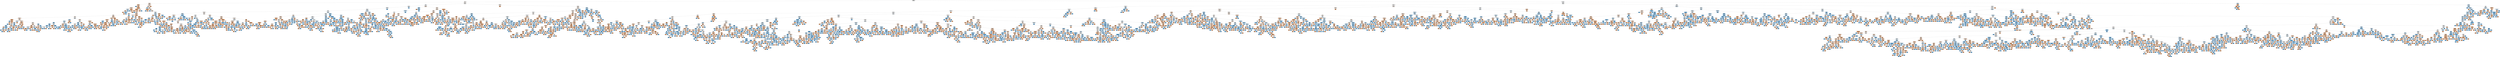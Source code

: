 digraph Tree {
node [shape=box, style="filled", color="black", fontname="helvetica"] ;
edge [fontname="helvetica"] ;
0 [label="Tumor_Growth_Rate <= 0.802\ngini = 0.5\nsamples = 15000\nvalue = [7461.0, 7539.0]", fillcolor="#fdfeff"] ;
1 [label="Age <= 30.5\ngini = 0.499\nsamples = 3612\nvalue = [1875, 1737]", fillcolor="#fdf6f0"] ;
0 -> 1 [labeldistance=2.5, labelangle=45, headlabel="True"] ;
2 [label="Tumor_Size <= 1.108\ngini = 0.489\nsamples = 678\nvalue = [390, 288]", fillcolor="#f8decb"] ;
1 -> 2 ;
3 [label="Survival_Rate <= 44.744\ngini = 0.389\nsamples = 53\nvalue = [39, 14]", fillcolor="#eeae80"] ;
2 -> 3 ;
4 [label="gini = 0.0\nsamples = 3\nvalue = [0, 3]", fillcolor="#399de5"] ;
3 -> 4 ;
5 [label="Symptom_2_1 <= 0.5\ngini = 0.343\nsamples = 50\nvalue = [39, 11]", fillcolor="#eca571"] ;
3 -> 5 ;
6 [label="Tumor_Growth_Rate <= 0.397\ngini = 0.472\nsamples = 21\nvalue = [13, 8]", fillcolor="#f5cfb3"] ;
5 -> 6 ;
7 [label="Surgery_Performed_0 <= 0.5\ngini = 0.486\nsamples = 12\nvalue = [5, 7]", fillcolor="#c6e3f8"] ;
6 -> 7 ;
8 [label="Symptom_1_2 <= 0.5\ngini = 0.469\nsamples = 8\nvalue = [5, 3]", fillcolor="#f5cdb0"] ;
7 -> 8 ;
9 [label="gini = 0.0\nsamples = 4\nvalue = [4, 0]", fillcolor="#e58139"] ;
8 -> 9 ;
10 [label="Radiation_Treatment_0 <= 0.5\ngini = 0.375\nsamples = 4\nvalue = [1, 3]", fillcolor="#7bbeee"] ;
8 -> 10 ;
11 [label="gini = 0.0\nsamples = 1\nvalue = [1, 0]", fillcolor="#e58139"] ;
10 -> 11 ;
12 [label="gini = 0.0\nsamples = 3\nvalue = [0, 3]", fillcolor="#399de5"] ;
10 -> 12 ;
13 [label="gini = 0.0\nsamples = 4\nvalue = [0, 4]", fillcolor="#399de5"] ;
7 -> 13 ;
14 [label="Survival_Rate <= 54.981\ngini = 0.198\nsamples = 9\nvalue = [8, 1]", fillcolor="#e89152"] ;
6 -> 14 ;
15 [label="gini = 0.0\nsamples = 1\nvalue = [0, 1]", fillcolor="#399de5"] ;
14 -> 15 ;
16 [label="gini = 0.0\nsamples = 8\nvalue = [8, 0]", fillcolor="#e58139"] ;
14 -> 16 ;
17 [label="Tumor_Growth_Rate <= 0.742\ngini = 0.185\nsamples = 29\nvalue = [26, 3]", fillcolor="#e89050"] ;
5 -> 17 ;
18 [label="Tumor_Growth_Rate <= 0.206\ngini = 0.137\nsamples = 27\nvalue = [25, 2]", fillcolor="#e78b49"] ;
17 -> 18 ;
19 [label="Tumor_Growth_Rate <= 0.176\ngini = 0.408\nsamples = 7\nvalue = [5, 2]", fillcolor="#efb388"] ;
18 -> 19 ;
20 [label="gini = 0.0\nsamples = 5\nvalue = [5, 0]", fillcolor="#e58139"] ;
19 -> 20 ;
21 [label="gini = 0.0\nsamples = 2\nvalue = [0, 2]", fillcolor="#399de5"] ;
19 -> 21 ;
22 [label="gini = 0.0\nsamples = 20\nvalue = [20, 0]", fillcolor="#e58139"] ;
18 -> 22 ;
23 [label="Symptom_1_2 <= 0.5\ngini = 0.5\nsamples = 2\nvalue = [1, 1]", fillcolor="#ffffff"] ;
17 -> 23 ;
24 [label="gini = 0.0\nsamples = 1\nvalue = [1, 0]", fillcolor="#e58139"] ;
23 -> 24 ;
25 [label="gini = 0.0\nsamples = 1\nvalue = [0, 1]", fillcolor="#399de5"] ;
23 -> 25 ;
26 [label="Tumor_Growth_Rate <= 0.798\ngini = 0.492\nsamples = 625\nvalue = [351, 274]", fillcolor="#f9e3d4"] ;
2 -> 26 ;
27 [label="Tumor_Size <= 1.18\ngini = 0.494\nsamples = 618\nvalue = [344.0, 274.0]", fillcolor="#fae5d7"] ;
26 -> 27 ;
28 [label="gini = 0.0\nsamples = 4\nvalue = [0, 4]", fillcolor="#399de5"] ;
27 -> 28 ;
29 [label="Tumor_Size <= 1.298\ngini = 0.493\nsamples = 614\nvalue = [344, 270]", fillcolor="#f9e4d4"] ;
27 -> 29 ;
30 [label="Tumor_Growth_Rate <= 0.121\ngini = 0.198\nsamples = 9\nvalue = [8, 1]", fillcolor="#e89152"] ;
29 -> 30 ;
31 [label="gini = 0.0\nsamples = 1\nvalue = [0, 1]", fillcolor="#399de5"] ;
30 -> 31 ;
32 [label="gini = 0.0\nsamples = 8\nvalue = [8, 0]", fillcolor="#e58139"] ;
30 -> 32 ;
33 [label="Tumor_Size <= 1.356\ngini = 0.494\nsamples = 605\nvalue = [336, 269]", fillcolor="#fae6d8"] ;
29 -> 33 ;
34 [label="gini = 0.0\nsamples = 3\nvalue = [0, 3]", fillcolor="#399de5"] ;
33 -> 34 ;
35 [label="Tumor_Size <= 9.101\ngini = 0.493\nsamples = 602\nvalue = [336, 266]", fillcolor="#fae5d6"] ;
33 -> 35 ;
36 [label="Tumor_Size <= 7.691\ngini = 0.49\nsamples = 537\nvalue = [307, 230]", fillcolor="#f8dfcd"] ;
35 -> 36 ;
37 [label="Tumor_Size <= 7.577\ngini = 0.496\nsamples = 426\nvalue = [233, 193]", fillcolor="#fbe9dd"] ;
36 -> 37 ;
38 [label="Age <= 28.5\ngini = 0.495\nsamples = 422\nvalue = [233, 189]", fillcolor="#fae7da"] ;
37 -> 38 ;
39 [label="Age <= 23.5\ngini = 0.499\nsamples = 342\nvalue = [180, 162]", fillcolor="#fcf2eb"] ;
38 -> 39 ;
40 [label="Tumor_Growth_Rate <= 0.162\ngini = 0.484\nsamples = 149\nvalue = [88, 61]", fillcolor="#f7d8c2"] ;
39 -> 40 ;
41 [label="Survival_Rate <= 43.193\ngini = 0.198\nsamples = 18\nvalue = [16, 2]", fillcolor="#e89152"] ;
40 -> 41 ;
42 [label="gini = 0.0\nsamples = 1\nvalue = [0, 1]", fillcolor="#399de5"] ;
41 -> 42 ;
43 [label="Tumor_Size <= 3.049\ngini = 0.111\nsamples = 17\nvalue = [16, 1]", fillcolor="#e78945"] ;
41 -> 43 ;
44 [label="Gender_0 <= 0.5\ngini = 0.444\nsamples = 3\nvalue = [2, 1]", fillcolor="#f2c09c"] ;
43 -> 44 ;
45 [label="gini = 0.0\nsamples = 1\nvalue = [0, 1]", fillcolor="#399de5"] ;
44 -> 45 ;
46 [label="gini = 0.0\nsamples = 2\nvalue = [2, 0]", fillcolor="#e58139"] ;
44 -> 46 ;
47 [label="gini = 0.0\nsamples = 14\nvalue = [14, 0]", fillcolor="#e58139"] ;
43 -> 47 ;
48 [label="Tumor_Size <= 3.624\ngini = 0.495\nsamples = 131\nvalue = [72, 59]", fillcolor="#fae8db"] ;
40 -> 48 ;
49 [label="Tumor_Growth_Rate <= 0.762\ngini = 0.496\nsamples = 53\nvalue = [24, 29]", fillcolor="#ddeefb"] ;
48 -> 49 ;
50 [label="Symptom_2_0 <= 0.5\ngini = 0.483\nsamples = 49\nvalue = [20, 29]", fillcolor="#c2e1f7"] ;
49 -> 50 ;
51 [label="Location_1 <= 0.5\ngini = 0.499\nsamples = 40\nvalue = [19, 21]", fillcolor="#ecf6fd"] ;
50 -> 51 ;
52 [label="Tumor_Size <= 1.678\ngini = 0.375\nsamples = 16\nvalue = [4, 12]", fillcolor="#7bbeee"] ;
51 -> 52 ;
53 [label="gini = 0.0\nsamples = 2\nvalue = [2, 0]", fillcolor="#e58139"] ;
52 -> 53 ;
54 [label="Survival_Rate <= 52.045\ngini = 0.245\nsamples = 14\nvalue = [2, 12]", fillcolor="#5aade9"] ;
52 -> 54 ;
55 [label="Symptom_2_1 <= 0.5\ngini = 0.444\nsamples = 6\nvalue = [2, 4]", fillcolor="#9ccef2"] ;
54 -> 55 ;
56 [label="gini = 0.0\nsamples = 3\nvalue = [0, 3]", fillcolor="#399de5"] ;
55 -> 56 ;
57 [label="Survival_Rate <= 41.368\ngini = 0.444\nsamples = 3\nvalue = [2, 1]", fillcolor="#f2c09c"] ;
55 -> 57 ;
58 [label="gini = 0.0\nsamples = 1\nvalue = [0, 1]", fillcolor="#399de5"] ;
57 -> 58 ;
59 [label="gini = 0.0\nsamples = 2\nvalue = [2, 0]", fillcolor="#e58139"] ;
57 -> 59 ;
60 [label="gini = 0.0\nsamples = 8\nvalue = [0, 8]", fillcolor="#399de5"] ;
54 -> 60 ;
61 [label="Tumor_Growth_Rate <= 0.525\ngini = 0.469\nsamples = 24\nvalue = [15, 9]", fillcolor="#f5cdb0"] ;
51 -> 61 ;
62 [label="Tumor_Growth_Rate <= 0.361\ngini = 0.49\nsamples = 14\nvalue = [6, 8]", fillcolor="#cee6f8"] ;
61 -> 62 ;
63 [label="MRI_Result_1 <= 0.5\ngini = 0.408\nsamples = 7\nvalue = [5, 2]", fillcolor="#efb388"] ;
62 -> 63 ;
64 [label="gini = 0.0\nsamples = 4\nvalue = [4, 0]", fillcolor="#e58139"] ;
63 -> 64 ;
65 [label="Radiation_Treatment_0 <= 0.5\ngini = 0.444\nsamples = 3\nvalue = [1, 2]", fillcolor="#9ccef2"] ;
63 -> 65 ;
66 [label="gini = 0.0\nsamples = 2\nvalue = [0, 2]", fillcolor="#399de5"] ;
65 -> 66 ;
67 [label="gini = 0.0\nsamples = 1\nvalue = [1, 0]", fillcolor="#e58139"] ;
65 -> 67 ;
68 [label="Age <= 21.5\ngini = 0.245\nsamples = 7\nvalue = [1, 6]", fillcolor="#5aade9"] ;
62 -> 68 ;
69 [label="gini = 0.0\nsamples = 6\nvalue = [0, 6]", fillcolor="#399de5"] ;
68 -> 69 ;
70 [label="gini = 0.0\nsamples = 1\nvalue = [1, 0]", fillcolor="#e58139"] ;
68 -> 70 ;
71 [label="Tumor_Size <= 2.803\ngini = 0.18\nsamples = 10\nvalue = [9, 1]", fillcolor="#e88f4f"] ;
61 -> 71 ;
72 [label="gini = 0.0\nsamples = 8\nvalue = [8, 0]", fillcolor="#e58139"] ;
71 -> 72 ;
73 [label="Tumor_Type_0 <= 0.5\ngini = 0.5\nsamples = 2\nvalue = [1, 1]", fillcolor="#ffffff"] ;
71 -> 73 ;
74 [label="gini = 0.0\nsamples = 1\nvalue = [0, 1]", fillcolor="#399de5"] ;
73 -> 74 ;
75 [label="gini = 0.0\nsamples = 1\nvalue = [1, 0]", fillcolor="#e58139"] ;
73 -> 75 ;
76 [label="Stage_0 <= 0.5\ngini = 0.198\nsamples = 9\nvalue = [1, 8]", fillcolor="#52a9e8"] ;
50 -> 76 ;
77 [label="gini = 0.0\nsamples = 8\nvalue = [0, 8]", fillcolor="#399de5"] ;
76 -> 77 ;
78 [label="gini = 0.0\nsamples = 1\nvalue = [1, 0]", fillcolor="#e58139"] ;
76 -> 78 ;
79 [label="gini = 0.0\nsamples = 4\nvalue = [4, 0]", fillcolor="#e58139"] ;
49 -> 79 ;
80 [label="Tumor_Growth_Rate <= 0.403\ngini = 0.473\nsamples = 78\nvalue = [48, 30]", fillcolor="#f5d0b5"] ;
48 -> 80 ;
81 [label="Tumor_Growth_Rate <= 0.324\ngini = 0.355\nsamples = 26\nvalue = [20, 6]", fillcolor="#eda774"] ;
80 -> 81 ;
82 [label="Location_2 <= 0.5\ngini = 0.469\nsamples = 16\nvalue = [10, 6]", fillcolor="#f5cdb0"] ;
81 -> 82 ;
83 [label="Radiation_Treatment_0 <= 0.5\ngini = 0.49\nsamples = 7\nvalue = [3, 4]", fillcolor="#cee6f8"] ;
82 -> 83 ;
84 [label="gini = 0.0\nsamples = 3\nvalue = [0, 3]", fillcolor="#399de5"] ;
83 -> 84 ;
85 [label="Family_History_0 <= 0.5\ngini = 0.375\nsamples = 4\nvalue = [3, 1]", fillcolor="#eeab7b"] ;
83 -> 85 ;
86 [label="gini = 0.0\nsamples = 3\nvalue = [3, 0]", fillcolor="#e58139"] ;
85 -> 86 ;
87 [label="gini = 0.0\nsamples = 1\nvalue = [0, 1]", fillcolor="#399de5"] ;
85 -> 87 ;
88 [label="Symptom_2_0 <= 0.5\ngini = 0.346\nsamples = 9\nvalue = [7, 2]", fillcolor="#eca572"] ;
82 -> 88 ;
89 [label="gini = 0.0\nsamples = 6\nvalue = [6, 0]", fillcolor="#e58139"] ;
88 -> 89 ;
90 [label="Symptom_3_0 <= 0.5\ngini = 0.444\nsamples = 3\nvalue = [1, 2]", fillcolor="#9ccef2"] ;
88 -> 90 ;
91 [label="gini = 0.0\nsamples = 2\nvalue = [0, 2]", fillcolor="#399de5"] ;
90 -> 91 ;
92 [label="gini = 0.0\nsamples = 1\nvalue = [1, 0]", fillcolor="#e58139"] ;
90 -> 92 ;
93 [label="gini = 0.0\nsamples = 10\nvalue = [10, 0]", fillcolor="#e58139"] ;
81 -> 93 ;
94 [label="Symptom_3_0 <= 0.5\ngini = 0.497\nsamples = 52\nvalue = [28, 24]", fillcolor="#fbede3"] ;
80 -> 94 ;
95 [label="Tumor_Type_0 <= 0.5\ngini = 0.469\nsamples = 40\nvalue = [25, 15]", fillcolor="#f5cdb0"] ;
94 -> 95 ;
96 [label="Histology_1 <= 0.5\ngini = 0.397\nsamples = 22\nvalue = [16, 6]", fillcolor="#efb083"] ;
95 -> 96 ;
97 [label="Tumor_Growth_Rate <= 0.624\ngini = 0.494\nsamples = 9\nvalue = [4, 5]", fillcolor="#d7ebfa"] ;
96 -> 97 ;
98 [label="Symptom_1_0 <= 0.5\ngini = 0.32\nsamples = 5\nvalue = [4, 1]", fillcolor="#eca06a"] ;
97 -> 98 ;
99 [label="gini = 0.0\nsamples = 4\nvalue = [4, 0]", fillcolor="#e58139"] ;
98 -> 99 ;
100 [label="gini = 0.0\nsamples = 1\nvalue = [0, 1]", fillcolor="#399de5"] ;
98 -> 100 ;
101 [label="gini = 0.0\nsamples = 4\nvalue = [0, 4]", fillcolor="#399de5"] ;
97 -> 101 ;
102 [label="Survival_Rate <= 95.613\ngini = 0.142\nsamples = 13\nvalue = [12, 1]", fillcolor="#e78c49"] ;
96 -> 102 ;
103 [label="gini = 0.0\nsamples = 11\nvalue = [11, 0]", fillcolor="#e58139"] ;
102 -> 103 ;
104 [label="Symptom_2_0 <= 0.5\ngini = 0.5\nsamples = 2\nvalue = [1, 1]", fillcolor="#ffffff"] ;
102 -> 104 ;
105 [label="gini = 0.0\nsamples = 1\nvalue = [0, 1]", fillcolor="#399de5"] ;
104 -> 105 ;
106 [label="gini = 0.0\nsamples = 1\nvalue = [1, 0]", fillcolor="#e58139"] ;
104 -> 106 ;
107 [label="Symptom_1_0 <= 0.5\ngini = 0.5\nsamples = 18\nvalue = [9, 9]", fillcolor="#ffffff"] ;
95 -> 107 ;
108 [label="Histology_2 <= 0.5\ngini = 0.48\nsamples = 15\nvalue = [6, 9]", fillcolor="#bddef6"] ;
107 -> 108 ;
109 [label="Tumor_Size <= 4.086\ngini = 0.245\nsamples = 7\nvalue = [1, 6]", fillcolor="#5aade9"] ;
108 -> 109 ;
110 [label="gini = 0.0\nsamples = 1\nvalue = [1, 0]", fillcolor="#e58139"] ;
109 -> 110 ;
111 [label="gini = 0.0\nsamples = 6\nvalue = [0, 6]", fillcolor="#399de5"] ;
109 -> 111 ;
112 [label="Symptom_2_1 <= 0.5\ngini = 0.469\nsamples = 8\nvalue = [5, 3]", fillcolor="#f5cdb0"] ;
108 -> 112 ;
113 [label="Age <= 20.5\ngini = 0.375\nsamples = 4\nvalue = [1, 3]", fillcolor="#7bbeee"] ;
112 -> 113 ;
114 [label="gini = 0.0\nsamples = 1\nvalue = [1, 0]", fillcolor="#e58139"] ;
113 -> 114 ;
115 [label="gini = 0.0\nsamples = 3\nvalue = [0, 3]", fillcolor="#399de5"] ;
113 -> 115 ;
116 [label="gini = 0.0\nsamples = 4\nvalue = [4, 0]", fillcolor="#e58139"] ;
112 -> 116 ;
117 [label="gini = 0.0\nsamples = 3\nvalue = [3, 0]", fillcolor="#e58139"] ;
107 -> 117 ;
118 [label="Stage_2 <= 0.5\ngini = 0.375\nsamples = 12\nvalue = [3, 9]", fillcolor="#7bbeee"] ;
94 -> 118 ;
119 [label="Histology_2 <= 0.5\ngini = 0.48\nsamples = 5\nvalue = [3, 2]", fillcolor="#f6d5bd"] ;
118 -> 119 ;
120 [label="gini = 0.0\nsamples = 2\nvalue = [2, 0]", fillcolor="#e58139"] ;
119 -> 120 ;
121 [label="Chemotherapy_0 <= 0.5\ngini = 0.444\nsamples = 3\nvalue = [1, 2]", fillcolor="#9ccef2"] ;
119 -> 121 ;
122 [label="gini = 0.0\nsamples = 1\nvalue = [1, 0]", fillcolor="#e58139"] ;
121 -> 122 ;
123 [label="gini = 0.0\nsamples = 2\nvalue = [0, 2]", fillcolor="#399de5"] ;
121 -> 123 ;
124 [label="gini = 0.0\nsamples = 7\nvalue = [0, 7]", fillcolor="#399de5"] ;
118 -> 124 ;
125 [label="Histology_2 <= 0.5\ngini = 0.499\nsamples = 193\nvalue = [92, 101]", fillcolor="#edf6fd"] ;
39 -> 125 ;
126 [label="Survival_Rate <= 96.7\ngini = 0.477\nsamples = 97\nvalue = [38.0, 59.0]", fillcolor="#b9dcf6"] ;
125 -> 126 ;
127 [label="Symptom_1_2 <= 0.5\ngini = 0.462\nsamples = 91\nvalue = [33.0, 58.0]", fillcolor="#aad5f4"] ;
126 -> 127 ;
128 [label="Stage_0 <= 0.5\ngini = 0.357\nsamples = 43\nvalue = [10, 33]", fillcolor="#75bbed"] ;
127 -> 128 ;
129 [label="Gender_0 <= 0.5\ngini = 0.191\nsamples = 28\nvalue = [3, 25]", fillcolor="#51a9e8"] ;
128 -> 129 ;
130 [label="Tumor_Size <= 5.521\ngini = 0.375\nsamples = 12\nvalue = [3, 9]", fillcolor="#7bbeee"] ;
129 -> 130 ;
131 [label="Radiation_Treatment_0 <= 0.5\ngini = 0.5\nsamples = 6\nvalue = [3, 3]", fillcolor="#ffffff"] ;
130 -> 131 ;
132 [label="gini = 0.0\nsamples = 3\nvalue = [0, 3]", fillcolor="#399de5"] ;
131 -> 132 ;
133 [label="gini = 0.0\nsamples = 3\nvalue = [3, 0]", fillcolor="#e58139"] ;
131 -> 133 ;
134 [label="gini = 0.0\nsamples = 6\nvalue = [0, 6]", fillcolor="#399de5"] ;
130 -> 134 ;
135 [label="gini = 0.0\nsamples = 16\nvalue = [0, 16]", fillcolor="#399de5"] ;
129 -> 135 ;
136 [label="Symptom_2_2 <= 0.5\ngini = 0.498\nsamples = 15\nvalue = [7, 8]", fillcolor="#e6f3fc"] ;
128 -> 136 ;
137 [label="Survival_Rate <= 51.337\ngini = 0.245\nsamples = 7\nvalue = [6, 1]", fillcolor="#e9965a"] ;
136 -> 137 ;
138 [label="Radiation_Treatment_0 <= 0.5\ngini = 0.5\nsamples = 2\nvalue = [1, 1]", fillcolor="#ffffff"] ;
137 -> 138 ;
139 [label="gini = 0.0\nsamples = 1\nvalue = [0, 1]", fillcolor="#399de5"] ;
138 -> 139 ;
140 [label="gini = 0.0\nsamples = 1\nvalue = [1, 0]", fillcolor="#e58139"] ;
138 -> 140 ;
141 [label="gini = 0.0\nsamples = 5\nvalue = [5, 0]", fillcolor="#e58139"] ;
137 -> 141 ;
142 [label="Symptom_1_0 <= 0.5\ngini = 0.219\nsamples = 8\nvalue = [1, 7]", fillcolor="#55abe9"] ;
136 -> 142 ;
143 [label="Gender_1 <= 0.5\ngini = 0.5\nsamples = 2\nvalue = [1, 1]", fillcolor="#ffffff"] ;
142 -> 143 ;
144 [label="gini = 0.0\nsamples = 1\nvalue = [1, 0]", fillcolor="#e58139"] ;
143 -> 144 ;
145 [label="gini = 0.0\nsamples = 1\nvalue = [0, 1]", fillcolor="#399de5"] ;
143 -> 145 ;
146 [label="gini = 0.0\nsamples = 6\nvalue = [0, 6]", fillcolor="#399de5"] ;
142 -> 146 ;
147 [label="Tumor_Size <= 4.403\ngini = 0.499\nsamples = 48\nvalue = [23, 25]", fillcolor="#eff7fd"] ;
127 -> 147 ;
148 [label="Tumor_Size <= 2.983\ngini = 0.415\nsamples = 17\nvalue = [12, 5]", fillcolor="#f0b58b"] ;
147 -> 148 ;
149 [label="Histology_0 <= 0.5\ngini = 0.494\nsamples = 9\nvalue = [4, 5]", fillcolor="#d7ebfa"] ;
148 -> 149 ;
150 [label="Tumor_Growth_Rate <= 0.53\ngini = 0.278\nsamples = 6\nvalue = [1, 5]", fillcolor="#61b1ea"] ;
149 -> 150 ;
151 [label="gini = 0.0\nsamples = 5\nvalue = [0, 5]", fillcolor="#399de5"] ;
150 -> 151 ;
152 [label="gini = 0.0\nsamples = 1\nvalue = [1, 0]", fillcolor="#e58139"] ;
150 -> 152 ;
153 [label="gini = 0.0\nsamples = 3\nvalue = [3, 0]", fillcolor="#e58139"] ;
149 -> 153 ;
154 [label="gini = 0.0\nsamples = 8\nvalue = [8, 0]", fillcolor="#e58139"] ;
148 -> 154 ;
155 [label="Tumor_Size <= 5.922\ngini = 0.458\nsamples = 31\nvalue = [11, 20]", fillcolor="#a6d3f3"] ;
147 -> 155 ;
156 [label="Tumor_Growth_Rate <= 0.195\ngini = 0.245\nsamples = 14\nvalue = [2, 12]", fillcolor="#5aade9"] ;
155 -> 156 ;
157 [label="gini = 0.0\nsamples = 1\nvalue = [1, 0]", fillcolor="#e58139"] ;
156 -> 157 ;
158 [label="Tumor_Size <= 4.757\ngini = 0.142\nsamples = 13\nvalue = [1, 12]", fillcolor="#49a5e7"] ;
156 -> 158 ;
159 [label="Gender_1 <= 0.5\ngini = 0.444\nsamples = 3\nvalue = [1, 2]", fillcolor="#9ccef2"] ;
158 -> 159 ;
160 [label="gini = 0.0\nsamples = 2\nvalue = [0, 2]", fillcolor="#399de5"] ;
159 -> 160 ;
161 [label="gini = 0.0\nsamples = 1\nvalue = [1, 0]", fillcolor="#e58139"] ;
159 -> 161 ;
162 [label="gini = 0.0\nsamples = 10\nvalue = [0, 10]", fillcolor="#399de5"] ;
158 -> 162 ;
163 [label="Tumor_Size <= 6.595\ngini = 0.498\nsamples = 17\nvalue = [9, 8]", fillcolor="#fcf1e9"] ;
155 -> 163 ;
164 [label="gini = 0.0\nsamples = 6\nvalue = [6, 0]", fillcolor="#e58139"] ;
163 -> 164 ;
165 [label="Location_1 <= 0.5\ngini = 0.397\nsamples = 11\nvalue = [3, 8]", fillcolor="#83c2ef"] ;
163 -> 165 ;
166 [label="gini = 0.0\nsamples = 5\nvalue = [0, 5]", fillcolor="#399de5"] ;
165 -> 166 ;
167 [label="Location_2 <= 0.5\ngini = 0.5\nsamples = 6\nvalue = [3, 3]", fillcolor="#ffffff"] ;
165 -> 167 ;
168 [label="Tumor_Growth_Rate <= 0.27\ngini = 0.375\nsamples = 4\nvalue = [3, 1]", fillcolor="#eeab7b"] ;
167 -> 168 ;
169 [label="gini = 0.0\nsamples = 1\nvalue = [0, 1]", fillcolor="#399de5"] ;
168 -> 169 ;
170 [label="gini = 0.0\nsamples = 3\nvalue = [3, 0]", fillcolor="#e58139"] ;
168 -> 170 ;
171 [label="gini = 0.0\nsamples = 2\nvalue = [0, 2]", fillcolor="#399de5"] ;
167 -> 171 ;
172 [label="Tumor_Type_1 <= 0.5\ngini = 0.278\nsamples = 6\nvalue = [5, 1]", fillcolor="#ea9a61"] ;
126 -> 172 ;
173 [label="gini = 0.0\nsamples = 5\nvalue = [5, 0]", fillcolor="#e58139"] ;
172 -> 173 ;
174 [label="gini = 0.0\nsamples = 1\nvalue = [0, 1]", fillcolor="#399de5"] ;
172 -> 174 ;
175 [label="Symptom_3_2 <= 0.5\ngini = 0.492\nsamples = 96\nvalue = [54, 42]", fillcolor="#f9e3d3"] ;
125 -> 175 ;
176 [label="MRI_Result_0 <= 0.5\ngini = 0.499\nsamples = 52\nvalue = [25.0, 27.0]", fillcolor="#f0f8fd"] ;
175 -> 176 ;
177 [label="Tumor_Size <= 4.399\ngini = 0.436\nsamples = 28\nvalue = [9, 19]", fillcolor="#97cbf1"] ;
176 -> 177 ;
178 [label="Tumor_Size <= 3.716\ngini = 0.497\nsamples = 13\nvalue = [7, 6]", fillcolor="#fbede3"] ;
177 -> 178 ;
179 [label="Tumor_Type_0 <= 0.5\ngini = 0.444\nsamples = 9\nvalue = [3, 6]", fillcolor="#9ccef2"] ;
178 -> 179 ;
180 [label="gini = 0.0\nsamples = 5\nvalue = [0, 5]", fillcolor="#399de5"] ;
179 -> 180 ;
181 [label="Histology_1 <= 0.5\ngini = 0.375\nsamples = 4\nvalue = [3, 1]", fillcolor="#eeab7b"] ;
179 -> 181 ;
182 [label="gini = 0.0\nsamples = 1\nvalue = [0, 1]", fillcolor="#399de5"] ;
181 -> 182 ;
183 [label="gini = 0.0\nsamples = 3\nvalue = [3, 0]", fillcolor="#e58139"] ;
181 -> 183 ;
184 [label="gini = 0.0\nsamples = 4\nvalue = [4, 0]", fillcolor="#e58139"] ;
178 -> 184 ;
185 [label="Tumor_Size <= 6.2\ngini = 0.231\nsamples = 15\nvalue = [2, 13]", fillcolor="#57ace9"] ;
177 -> 185 ;
186 [label="gini = 0.0\nsamples = 9\nvalue = [0, 9]", fillcolor="#399de5"] ;
185 -> 186 ;
187 [label="Tumor_Size <= 6.435\ngini = 0.444\nsamples = 6\nvalue = [2, 4]", fillcolor="#9ccef2"] ;
185 -> 187 ;
188 [label="gini = 0.0\nsamples = 2\nvalue = [2, 0]", fillcolor="#e58139"] ;
187 -> 188 ;
189 [label="gini = 0.0\nsamples = 4\nvalue = [0, 4]", fillcolor="#399de5"] ;
187 -> 189 ;
190 [label="Location_1 <= 0.5\ngini = 0.444\nsamples = 24\nvalue = [16, 8]", fillcolor="#f2c09c"] ;
176 -> 190 ;
191 [label="Tumor_Size <= 2.282\ngini = 0.5\nsamples = 16\nvalue = [8, 8]", fillcolor="#ffffff"] ;
190 -> 191 ;
192 [label="gini = 0.0\nsamples = 4\nvalue = [4, 0]", fillcolor="#e58139"] ;
191 -> 192 ;
193 [label="Gender_0 <= 0.5\ngini = 0.444\nsamples = 12\nvalue = [4, 8]", fillcolor="#9ccef2"] ;
191 -> 193 ;
194 [label="Tumor_Growth_Rate <= 0.424\ngini = 0.245\nsamples = 7\nvalue = [1, 6]", fillcolor="#5aade9"] ;
193 -> 194 ;
195 [label="Tumor_Type_1 <= 0.5\ngini = 0.5\nsamples = 2\nvalue = [1, 1]", fillcolor="#ffffff"] ;
194 -> 195 ;
196 [label="gini = 0.0\nsamples = 1\nvalue = [1, 0]", fillcolor="#e58139"] ;
195 -> 196 ;
197 [label="gini = 0.0\nsamples = 1\nvalue = [0, 1]", fillcolor="#399de5"] ;
195 -> 197 ;
198 [label="gini = 0.0\nsamples = 5\nvalue = [0, 5]", fillcolor="#399de5"] ;
194 -> 198 ;
199 [label="Symptom_2_2 <= 0.5\ngini = 0.48\nsamples = 5\nvalue = [3, 2]", fillcolor="#f6d5bd"] ;
193 -> 199 ;
200 [label="gini = 0.0\nsamples = 2\nvalue = [2, 0]", fillcolor="#e58139"] ;
199 -> 200 ;
201 [label="Tumor_Growth_Rate <= 0.367\ngini = 0.444\nsamples = 3\nvalue = [1, 2]", fillcolor="#9ccef2"] ;
199 -> 201 ;
202 [label="gini = 0.0\nsamples = 1\nvalue = [1, 0]", fillcolor="#e58139"] ;
201 -> 202 ;
203 [label="gini = 0.0\nsamples = 2\nvalue = [0, 2]", fillcolor="#399de5"] ;
201 -> 203 ;
204 [label="gini = 0.0\nsamples = 8\nvalue = [8, 0]", fillcolor="#e58139"] ;
190 -> 204 ;
205 [label="Tumor_Growth_Rate <= 0.681\ngini = 0.449\nsamples = 44\nvalue = [29.0, 15.0]", fillcolor="#f2c29f"] ;
175 -> 205 ;
206 [label="Symptom_2_2 <= 0.5\ngini = 0.493\nsamples = 34\nvalue = [19, 15]", fillcolor="#fae4d5"] ;
205 -> 206 ;
207 [label="Survival_Rate <= 69.81\ngini = 0.457\nsamples = 17\nvalue = [6, 11]", fillcolor="#a5d2f3"] ;
206 -> 207 ;
208 [label="Tumor_Size <= 5.833\ngini = 0.469\nsamples = 8\nvalue = [5, 3]", fillcolor="#f5cdb0"] ;
207 -> 208 ;
209 [label="gini = 0.0\nsamples = 4\nvalue = [4, 0]", fillcolor="#e58139"] ;
208 -> 209 ;
210 [label="Age <= 25.5\ngini = 0.375\nsamples = 4\nvalue = [1, 3]", fillcolor="#7bbeee"] ;
208 -> 210 ;
211 [label="gini = 0.0\nsamples = 1\nvalue = [1, 0]", fillcolor="#e58139"] ;
210 -> 211 ;
212 [label="gini = 0.0\nsamples = 3\nvalue = [0, 3]", fillcolor="#399de5"] ;
210 -> 212 ;
213 [label="Tumor_Size <= 1.579\ngini = 0.198\nsamples = 9\nvalue = [1, 8]", fillcolor="#52a9e8"] ;
207 -> 213 ;
214 [label="gini = 0.0\nsamples = 1\nvalue = [1, 0]", fillcolor="#e58139"] ;
213 -> 214 ;
215 [label="gini = 0.0\nsamples = 8\nvalue = [0, 8]", fillcolor="#399de5"] ;
213 -> 215 ;
216 [label="Tumor_Growth_Rate <= 0.608\ngini = 0.36\nsamples = 17\nvalue = [13, 4]", fillcolor="#eda876"] ;
206 -> 216 ;
217 [label="Gender_1 <= 0.5\ngini = 0.133\nsamples = 14\nvalue = [13, 1]", fillcolor="#e78b48"] ;
216 -> 217 ;
218 [label="Tumor_Growth_Rate <= 0.322\ngini = 0.444\nsamples = 3\nvalue = [2, 1]", fillcolor="#f2c09c"] ;
217 -> 218 ;
219 [label="gini = 0.0\nsamples = 1\nvalue = [0, 1]", fillcolor="#399de5"] ;
218 -> 219 ;
220 [label="gini = 0.0\nsamples = 2\nvalue = [2, 0]", fillcolor="#e58139"] ;
218 -> 220 ;
221 [label="gini = 0.0\nsamples = 11\nvalue = [11, 0]", fillcolor="#e58139"] ;
217 -> 221 ;
222 [label="gini = 0.0\nsamples = 3\nvalue = [0, 3]", fillcolor="#399de5"] ;
216 -> 222 ;
223 [label="gini = 0.0\nsamples = 10\nvalue = [10, 0]", fillcolor="#e58139"] ;
205 -> 223 ;
224 [label="Survival_Rate <= 90.314\ngini = 0.447\nsamples = 80\nvalue = [53, 27]", fillcolor="#f2c19e"] ;
38 -> 224 ;
225 [label="Tumor_Growth_Rate <= 0.649\ngini = 0.472\nsamples = 68\nvalue = [42, 26]", fillcolor="#f5cfb4"] ;
224 -> 225 ;
226 [label="Tumor_Growth_Rate <= 0.207\ngini = 0.431\nsamples = 54\nvalue = [37, 17]", fillcolor="#f1bb94"] ;
225 -> 226 ;
227 [label="Tumor_Type_1 <= 0.5\ngini = 0.32\nsamples = 5\nvalue = [1, 4]", fillcolor="#6ab6ec"] ;
226 -> 227 ;
228 [label="gini = 0.0\nsamples = 1\nvalue = [1, 0]", fillcolor="#e58139"] ;
227 -> 228 ;
229 [label="gini = 0.0\nsamples = 4\nvalue = [0, 4]", fillcolor="#399de5"] ;
227 -> 229 ;
230 [label="Histology_0 <= 0.5\ngini = 0.39\nsamples = 49\nvalue = [36, 13]", fillcolor="#eeae80"] ;
226 -> 230 ;
231 [label="Tumor_Growth_Rate <= 0.412\ngini = 0.307\nsamples = 37\nvalue = [30, 7]", fillcolor="#eb9e67"] ;
230 -> 231 ;
232 [label="Tumor_Growth_Rate <= 0.276\ngini = 0.432\nsamples = 19\nvalue = [13, 6]", fillcolor="#f1bb94"] ;
231 -> 232 ;
233 [label="gini = 0.0\nsamples = 6\nvalue = [6, 0]", fillcolor="#e58139"] ;
232 -> 233 ;
234 [label="Survival_Rate <= 73.459\ngini = 0.497\nsamples = 13\nvalue = [7, 6]", fillcolor="#fbede3"] ;
232 -> 234 ;
235 [label="Tumor_Size <= 3.307\ngini = 0.278\nsamples = 6\nvalue = [1, 5]", fillcolor="#61b1ea"] ;
234 -> 235 ;
236 [label="gini = 0.0\nsamples = 1\nvalue = [1, 0]", fillcolor="#e58139"] ;
235 -> 236 ;
237 [label="gini = 0.0\nsamples = 5\nvalue = [0, 5]", fillcolor="#399de5"] ;
235 -> 237 ;
238 [label="Symptom_1_1 <= 0.5\ngini = 0.245\nsamples = 7\nvalue = [6, 1]", fillcolor="#e9965a"] ;
234 -> 238 ;
239 [label="Radiation_Treatment_1 <= 0.5\ngini = 0.5\nsamples = 2\nvalue = [1, 1]", fillcolor="#ffffff"] ;
238 -> 239 ;
240 [label="gini = 0.0\nsamples = 1\nvalue = [0, 1]", fillcolor="#399de5"] ;
239 -> 240 ;
241 [label="gini = 0.0\nsamples = 1\nvalue = [1, 0]", fillcolor="#e58139"] ;
239 -> 241 ;
242 [label="gini = 0.0\nsamples = 5\nvalue = [5, 0]", fillcolor="#e58139"] ;
238 -> 242 ;
243 [label="Tumor_Growth_Rate <= 0.624\ngini = 0.105\nsamples = 18\nvalue = [17, 1]", fillcolor="#e78845"] ;
231 -> 243 ;
244 [label="gini = 0.0\nsamples = 15\nvalue = [15, 0]", fillcolor="#e58139"] ;
243 -> 244 ;
245 [label="Surgery_Performed_1 <= 0.5\ngini = 0.444\nsamples = 3\nvalue = [2, 1]", fillcolor="#f2c09c"] ;
243 -> 245 ;
246 [label="gini = 0.0\nsamples = 2\nvalue = [2, 0]", fillcolor="#e58139"] ;
245 -> 246 ;
247 [label="gini = 0.0\nsamples = 1\nvalue = [0, 1]", fillcolor="#399de5"] ;
245 -> 247 ;
248 [label="MRI_Result_1 <= 0.5\ngini = 0.5\nsamples = 12\nvalue = [6, 6]", fillcolor="#ffffff"] ;
230 -> 248 ;
249 [label="Location_0 <= 0.5\ngini = 0.278\nsamples = 6\nvalue = [5, 1]", fillcolor="#ea9a61"] ;
248 -> 249 ;
250 [label="gini = 0.0\nsamples = 5\nvalue = [5, 0]", fillcolor="#e58139"] ;
249 -> 250 ;
251 [label="gini = 0.0\nsamples = 1\nvalue = [0, 1]", fillcolor="#399de5"] ;
249 -> 251 ;
252 [label="Chemotherapy_0 <= 0.5\ngini = 0.278\nsamples = 6\nvalue = [1, 5]", fillcolor="#61b1ea"] ;
248 -> 252 ;
253 [label="gini = 0.0\nsamples = 5\nvalue = [0, 5]", fillcolor="#399de5"] ;
252 -> 253 ;
254 [label="gini = 0.0\nsamples = 1\nvalue = [1, 0]", fillcolor="#e58139"] ;
252 -> 254 ;
255 [label="Stage_0 <= 0.5\ngini = 0.459\nsamples = 14\nvalue = [5, 9]", fillcolor="#a7d3f3"] ;
225 -> 255 ;
256 [label="Tumor_Size <= 1.784\ngini = 0.219\nsamples = 8\nvalue = [1, 7]", fillcolor="#55abe9"] ;
255 -> 256 ;
257 [label="gini = 0.0\nsamples = 1\nvalue = [1, 0]", fillcolor="#e58139"] ;
256 -> 257 ;
258 [label="gini = 0.0\nsamples = 7\nvalue = [0, 7]", fillcolor="#399de5"] ;
256 -> 258 ;
259 [label="Symptom_3_2 <= 0.5\ngini = 0.444\nsamples = 6\nvalue = [4, 2]", fillcolor="#f2c09c"] ;
255 -> 259 ;
260 [label="gini = 0.0\nsamples = 3\nvalue = [3, 0]", fillcolor="#e58139"] ;
259 -> 260 ;
261 [label="Tumor_Growth_Rate <= 0.779\ngini = 0.444\nsamples = 3\nvalue = [1, 2]", fillcolor="#9ccef2"] ;
259 -> 261 ;
262 [label="gini = 0.0\nsamples = 2\nvalue = [0, 2]", fillcolor="#399de5"] ;
261 -> 262 ;
263 [label="gini = 0.0\nsamples = 1\nvalue = [1, 0]", fillcolor="#e58139"] ;
261 -> 263 ;
264 [label="Histology_2 <= 0.5\ngini = 0.153\nsamples = 12\nvalue = [11, 1]", fillcolor="#e78c4b"] ;
224 -> 264 ;
265 [label="gini = 0.0\nsamples = 9\nvalue = [9, 0]", fillcolor="#e58139"] ;
264 -> 265 ;
266 [label="Symptom_2_1 <= 0.5\ngini = 0.444\nsamples = 3\nvalue = [2, 1]", fillcolor="#f2c09c"] ;
264 -> 266 ;
267 [label="gini = 0.0\nsamples = 1\nvalue = [0, 1]", fillcolor="#399de5"] ;
266 -> 267 ;
268 [label="gini = 0.0\nsamples = 2\nvalue = [2, 0]", fillcolor="#e58139"] ;
266 -> 268 ;
269 [label="gini = 0.0\nsamples = 4\nvalue = [0, 4]", fillcolor="#399de5"] ;
37 -> 269 ;
270 [label="Survival_Rate <= 62.331\ngini = 0.444\nsamples = 111\nvalue = [74, 37]", fillcolor="#f2c09c"] ;
36 -> 270 ;
271 [label="Tumor_Growth_Rate <= 0.588\ngini = 0.5\nsamples = 32\nvalue = [16, 16]", fillcolor="#ffffff"] ;
270 -> 271 ;
272 [label="Symptom_1_0 <= 0.5\ngini = 0.461\nsamples = 25\nvalue = [16, 9]", fillcolor="#f4c8a8"] ;
271 -> 272 ;
273 [label="Tumor_Size <= 8.81\ngini = 0.498\nsamples = 17\nvalue = [8, 9]", fillcolor="#e9f4fc"] ;
272 -> 273 ;
274 [label="Symptom_2_2 <= 0.5\ngini = 0.49\nsamples = 14\nvalue = [8, 6]", fillcolor="#f8e0ce"] ;
273 -> 274 ;
275 [label="Symptom_2_1 <= 0.5\ngini = 0.408\nsamples = 7\nvalue = [2, 5]", fillcolor="#88c4ef"] ;
274 -> 275 ;
276 [label="Surgery_Performed_1 <= 0.5\ngini = 0.444\nsamples = 3\nvalue = [2, 1]", fillcolor="#f2c09c"] ;
275 -> 276 ;
277 [label="gini = 0.0\nsamples = 1\nvalue = [0, 1]", fillcolor="#399de5"] ;
276 -> 277 ;
278 [label="gini = 0.0\nsamples = 2\nvalue = [2, 0]", fillcolor="#e58139"] ;
276 -> 278 ;
279 [label="gini = 0.0\nsamples = 4\nvalue = [0, 4]", fillcolor="#399de5"] ;
275 -> 279 ;
280 [label="Survival_Rate <= 46.466\ngini = 0.245\nsamples = 7\nvalue = [6, 1]", fillcolor="#e9965a"] ;
274 -> 280 ;
281 [label="Symptom_1_2 <= 0.5\ngini = 0.5\nsamples = 2\nvalue = [1, 1]", fillcolor="#ffffff"] ;
280 -> 281 ;
282 [label="gini = 0.0\nsamples = 1\nvalue = [0, 1]", fillcolor="#399de5"] ;
281 -> 282 ;
283 [label="gini = 0.0\nsamples = 1\nvalue = [1, 0]", fillcolor="#e58139"] ;
281 -> 283 ;
284 [label="gini = 0.0\nsamples = 5\nvalue = [5, 0]", fillcolor="#e58139"] ;
280 -> 284 ;
285 [label="gini = 0.0\nsamples = 3\nvalue = [0, 3]", fillcolor="#399de5"] ;
273 -> 285 ;
286 [label="gini = 0.0\nsamples = 8\nvalue = [8, 0]", fillcolor="#e58139"] ;
272 -> 286 ;
287 [label="gini = 0.0\nsamples = 7\nvalue = [0, 7]", fillcolor="#399de5"] ;
271 -> 287 ;
288 [label="Surgery_Performed_1 <= 0.5\ngini = 0.39\nsamples = 79\nvalue = [58.0, 21.0]", fillcolor="#eeaf81"] ;
270 -> 288 ;
289 [label="Stage_2 <= 0.5\ngini = 0.461\nsamples = 36\nvalue = [23, 13]", fillcolor="#f4c8a9"] ;
288 -> 289 ;
290 [label="Age <= 29.0\ngini = 0.291\nsamples = 17\nvalue = [14, 3]", fillcolor="#eb9c63"] ;
289 -> 290 ;
291 [label="Tumor_Growth_Rate <= 0.673\ngini = 0.124\nsamples = 15\nvalue = [14, 1]", fillcolor="#e78a47"] ;
290 -> 291 ;
292 [label="gini = 0.0\nsamples = 13\nvalue = [13, 0]", fillcolor="#e58139"] ;
291 -> 292 ;
293 [label="Symptom_3_2 <= 0.5\ngini = 0.5\nsamples = 2\nvalue = [1, 1]", fillcolor="#ffffff"] ;
291 -> 293 ;
294 [label="gini = 0.0\nsamples = 1\nvalue = [1, 0]", fillcolor="#e58139"] ;
293 -> 294 ;
295 [label="gini = 0.0\nsamples = 1\nvalue = [0, 1]", fillcolor="#399de5"] ;
293 -> 295 ;
296 [label="gini = 0.0\nsamples = 2\nvalue = [0, 2]", fillcolor="#399de5"] ;
290 -> 296 ;
297 [label="Tumor_Size <= 8.82\ngini = 0.499\nsamples = 19\nvalue = [9, 10]", fillcolor="#ebf5fc"] ;
289 -> 297 ;
298 [label="Tumor_Growth_Rate <= 0.219\ngini = 0.444\nsamples = 15\nvalue = [5, 10]", fillcolor="#9ccef2"] ;
297 -> 298 ;
299 [label="gini = 0.0\nsamples = 2\nvalue = [2, 0]", fillcolor="#e58139"] ;
298 -> 299 ;
300 [label="Gender_0 <= 0.5\ngini = 0.355\nsamples = 13\nvalue = [3, 10]", fillcolor="#74baed"] ;
298 -> 300 ;
301 [label="gini = 0.0\nsamples = 7\nvalue = [0, 7]", fillcolor="#399de5"] ;
300 -> 301 ;
302 [label="Survival_Rate <= 90.713\ngini = 0.5\nsamples = 6\nvalue = [3, 3]", fillcolor="#ffffff"] ;
300 -> 302 ;
303 [label="gini = 0.0\nsamples = 3\nvalue = [3, 0]", fillcolor="#e58139"] ;
302 -> 303 ;
304 [label="gini = 0.0\nsamples = 3\nvalue = [0, 3]", fillcolor="#399de5"] ;
302 -> 304 ;
305 [label="gini = 0.0\nsamples = 4\nvalue = [4, 0]", fillcolor="#e58139"] ;
297 -> 305 ;
306 [label="Tumor_Type_0 <= 0.5\ngini = 0.303\nsamples = 43\nvalue = [35, 8]", fillcolor="#eb9e66"] ;
288 -> 306 ;
307 [label="Symptom_2_2 <= 0.5\ngini = 0.454\nsamples = 23\nvalue = [15, 8]", fillcolor="#f3c4a3"] ;
306 -> 307 ;
308 [label="gini = 0.0\nsamples = 7\nvalue = [7, 0]", fillcolor="#e58139"] ;
307 -> 308 ;
309 [label="Tumor_Size <= 8.883\ngini = 0.5\nsamples = 16\nvalue = [8, 8]", fillcolor="#ffffff"] ;
307 -> 309 ;
310 [label="Tumor_Growth_Rate <= 0.362\ngini = 0.473\nsamples = 13\nvalue = [8, 5]", fillcolor="#f5d0b5"] ;
309 -> 310 ;
311 [label="gini = 0.0\nsamples = 3\nvalue = [0, 3]", fillcolor="#399de5"] ;
310 -> 311 ;
312 [label="Survival_Rate <= 91.613\ngini = 0.32\nsamples = 10\nvalue = [8, 2]", fillcolor="#eca06a"] ;
310 -> 312 ;
313 [label="Tumor_Growth_Rate <= 0.408\ngini = 0.198\nsamples = 9\nvalue = [8, 1]", fillcolor="#e89152"] ;
312 -> 313 ;
314 [label="Location_2 <= 0.5\ngini = 0.5\nsamples = 2\nvalue = [1, 1]", fillcolor="#ffffff"] ;
313 -> 314 ;
315 [label="gini = 0.0\nsamples = 1\nvalue = [0, 1]", fillcolor="#399de5"] ;
314 -> 315 ;
316 [label="gini = 0.0\nsamples = 1\nvalue = [1, 0]", fillcolor="#e58139"] ;
314 -> 316 ;
317 [label="gini = 0.0\nsamples = 7\nvalue = [7, 0]", fillcolor="#e58139"] ;
313 -> 317 ;
318 [label="gini = 0.0\nsamples = 1\nvalue = [0, 1]", fillcolor="#399de5"] ;
312 -> 318 ;
319 [label="gini = 0.0\nsamples = 3\nvalue = [0, 3]", fillcolor="#399de5"] ;
309 -> 319 ;
320 [label="gini = 0.0\nsamples = 20\nvalue = [20, 0]", fillcolor="#e58139"] ;
306 -> 320 ;
321 [label="Symptom_3_0 <= 0.5\ngini = 0.494\nsamples = 65\nvalue = [29, 36]", fillcolor="#d9ecfa"] ;
35 -> 321 ;
322 [label="Survival_Rate <= 41.212\ngini = 0.468\nsamples = 51\nvalue = [19, 32]", fillcolor="#afd7f4"] ;
321 -> 322 ;
323 [label="gini = 0.0\nsamples = 2\nvalue = [2, 0]", fillcolor="#e58139"] ;
322 -> 323 ;
324 [label="Chemotherapy_0 <= 0.5\ngini = 0.453\nsamples = 49\nvalue = [17.0, 32.0]", fillcolor="#a2d1f3"] ;
322 -> 324 ;
325 [label="Survival_Rate <= 80.531\ngini = 0.499\nsamples = 23\nvalue = [11, 12]", fillcolor="#eff7fd"] ;
324 -> 325 ;
326 [label="MRI_Result_1 <= 0.5\ngini = 0.43\nsamples = 16\nvalue = [5, 11]", fillcolor="#93caf1"] ;
325 -> 326 ;
327 [label="Symptom_1_0 <= 0.5\ngini = 0.18\nsamples = 10\nvalue = [1, 9]", fillcolor="#4fa8e8"] ;
326 -> 327 ;
328 [label="gini = 0.0\nsamples = 8\nvalue = [0, 8]", fillcolor="#399de5"] ;
327 -> 328 ;
329 [label="Histology_2 <= 0.5\ngini = 0.5\nsamples = 2\nvalue = [1, 1]", fillcolor="#ffffff"] ;
327 -> 329 ;
330 [label="gini = 0.0\nsamples = 1\nvalue = [0, 1]", fillcolor="#399de5"] ;
329 -> 330 ;
331 [label="gini = 0.0\nsamples = 1\nvalue = [1, 0]", fillcolor="#e58139"] ;
329 -> 331 ;
332 [label="Radiation_Treatment_1 <= 0.5\ngini = 0.444\nsamples = 6\nvalue = [4, 2]", fillcolor="#f2c09c"] ;
326 -> 332 ;
333 [label="Survival_Rate <= 52.483\ngini = 0.444\nsamples = 3\nvalue = [1, 2]", fillcolor="#9ccef2"] ;
332 -> 333 ;
334 [label="gini = 0.0\nsamples = 1\nvalue = [1, 0]", fillcolor="#e58139"] ;
333 -> 334 ;
335 [label="gini = 0.0\nsamples = 2\nvalue = [0, 2]", fillcolor="#399de5"] ;
333 -> 335 ;
336 [label="gini = 0.0\nsamples = 3\nvalue = [3, 0]", fillcolor="#e58139"] ;
332 -> 336 ;
337 [label="Tumor_Size <= 9.729\ngini = 0.245\nsamples = 7\nvalue = [6, 1]", fillcolor="#e9965a"] ;
325 -> 337 ;
338 [label="gini = 0.0\nsamples = 5\nvalue = [5, 0]", fillcolor="#e58139"] ;
337 -> 338 ;
339 [label="Surgery_Performed_0 <= 0.5\ngini = 0.5\nsamples = 2\nvalue = [1, 1]", fillcolor="#ffffff"] ;
337 -> 339 ;
340 [label="gini = 0.0\nsamples = 1\nvalue = [1, 0]", fillcolor="#e58139"] ;
339 -> 340 ;
341 [label="gini = 0.0\nsamples = 1\nvalue = [0, 1]", fillcolor="#399de5"] ;
339 -> 341 ;
342 [label="Histology_1 <= 0.5\ngini = 0.355\nsamples = 26\nvalue = [6, 20]", fillcolor="#74baed"] ;
324 -> 342 ;
343 [label="Age <= 26.5\ngini = 0.48\nsamples = 15\nvalue = [6, 9]", fillcolor="#bddef6"] ;
342 -> 343 ;
344 [label="Gender_0 <= 0.5\ngini = 0.48\nsamples = 10\nvalue = [6, 4]", fillcolor="#f6d5bd"] ;
343 -> 344 ;
345 [label="Radiation_Treatment_1 <= 0.5\ngini = 0.444\nsamples = 6\nvalue = [2, 4]", fillcolor="#9ccef2"] ;
344 -> 345 ;
346 [label="gini = 0.0\nsamples = 3\nvalue = [0, 3]", fillcolor="#399de5"] ;
345 -> 346 ;
347 [label="Symptom_3_2 <= 0.5\ngini = 0.444\nsamples = 3\nvalue = [2, 1]", fillcolor="#f2c09c"] ;
345 -> 347 ;
348 [label="gini = 0.0\nsamples = 1\nvalue = [0, 1]", fillcolor="#399de5"] ;
347 -> 348 ;
349 [label="gini = 0.0\nsamples = 2\nvalue = [2, 0]", fillcolor="#e58139"] ;
347 -> 349 ;
350 [label="gini = 0.0\nsamples = 4\nvalue = [4, 0]", fillcolor="#e58139"] ;
344 -> 350 ;
351 [label="gini = 0.0\nsamples = 5\nvalue = [0, 5]", fillcolor="#399de5"] ;
343 -> 351 ;
352 [label="gini = 0.0\nsamples = 11\nvalue = [0, 11]", fillcolor="#399de5"] ;
342 -> 352 ;
353 [label="Symptom_2_0 <= 0.5\ngini = 0.408\nsamples = 14\nvalue = [10, 4]", fillcolor="#efb388"] ;
321 -> 353 ;
354 [label="Location_0 <= 0.5\ngini = 0.18\nsamples = 10\nvalue = [9, 1]", fillcolor="#e88f4f"] ;
353 -> 354 ;
355 [label="gini = 0.0\nsamples = 8\nvalue = [8, 0]", fillcolor="#e58139"] ;
354 -> 355 ;
356 [label="Stage_2 <= 0.5\ngini = 0.5\nsamples = 2\nvalue = [1, 1]", fillcolor="#ffffff"] ;
354 -> 356 ;
357 [label="gini = 0.0\nsamples = 1\nvalue = [1, 0]", fillcolor="#e58139"] ;
356 -> 357 ;
358 [label="gini = 0.0\nsamples = 1\nvalue = [0, 1]", fillcolor="#399de5"] ;
356 -> 358 ;
359 [label="Tumor_Type_0 <= 0.5\ngini = 0.375\nsamples = 4\nvalue = [1, 3]", fillcolor="#7bbeee"] ;
353 -> 359 ;
360 [label="gini = 0.0\nsamples = 1\nvalue = [1, 0]", fillcolor="#e58139"] ;
359 -> 360 ;
361 [label="gini = 0.0\nsamples = 3\nvalue = [0, 3]", fillcolor="#399de5"] ;
359 -> 361 ;
362 [label="gini = 0.0\nsamples = 7\nvalue = [7, 0]", fillcolor="#e58139"] ;
26 -> 362 ;
363 [label="Survival_Rate <= 75.434\ngini = 0.5\nsamples = 2934\nvalue = [1485, 1449]", fillcolor="#fefcfa"] ;
1 -> 363 ;
364 [label="Age <= 68.5\ngini = 0.5\nsamples = 1737\nvalue = [846.0, 891.0]", fillcolor="#f5fafe"] ;
363 -> 364 ;
365 [label="Tumor_Size <= 9.946\ngini = 0.498\nsamples = 1318\nvalue = [614, 704]", fillcolor="#e6f2fc"] ;
364 -> 365 ;
366 [label="Survival_Rate <= 75.282\ngini = 0.498\nsamples = 1313\nvalue = [614, 699]", fillcolor="#e7f3fc"] ;
365 -> 366 ;
367 [label="Symptom_2_0 <= 0.5\ngini = 0.498\nsamples = 1308\nvalue = [614, 694]", fillcolor="#e8f4fc"] ;
366 -> 367 ;
368 [label="Age <= 51.5\ngini = 0.5\nsamples = 986\nvalue = [479.0, 507.0]", fillcolor="#f4fafe"] ;
367 -> 368 ;
369 [label="Tumor_Growth_Rate <= 0.15\ngini = 0.499\nsamples = 554\nvalue = [287, 267]", fillcolor="#fdf6f1"] ;
368 -> 369 ;
370 [label="Chemotherapy_0 <= 0.5\ngini = 0.467\nsamples = 43\nvalue = [16, 27]", fillcolor="#aed7f4"] ;
369 -> 370 ;
371 [label="Surgery_Performed_1 <= 0.5\ngini = 0.496\nsamples = 22\nvalue = [12, 10]", fillcolor="#fbeade"] ;
370 -> 371 ;
372 [label="Symptom_1_1 <= 0.5\ngini = 0.32\nsamples = 10\nvalue = [8, 2]", fillcolor="#eca06a"] ;
371 -> 372 ;
373 [label="gini = 0.0\nsamples = 7\nvalue = [7, 0]", fillcolor="#e58139"] ;
372 -> 373 ;
374 [label="Radiation_Treatment_1 <= 0.5\ngini = 0.444\nsamples = 3\nvalue = [1, 2]", fillcolor="#9ccef2"] ;
372 -> 374 ;
375 [label="gini = 0.0\nsamples = 2\nvalue = [0, 2]", fillcolor="#399de5"] ;
374 -> 375 ;
376 [label="gini = 0.0\nsamples = 1\nvalue = [1, 0]", fillcolor="#e58139"] ;
374 -> 376 ;
377 [label="Survival_Rate <= 53.753\ngini = 0.444\nsamples = 12\nvalue = [4, 8]", fillcolor="#9ccef2"] ;
371 -> 377 ;
378 [label="gini = 0.0\nsamples = 4\nvalue = [0, 4]", fillcolor="#399de5"] ;
377 -> 378 ;
379 [label="Survival_Rate <= 71.958\ngini = 0.5\nsamples = 8\nvalue = [4, 4]", fillcolor="#ffffff"] ;
377 -> 379 ;
380 [label="Tumor_Growth_Rate <= 0.143\ngini = 0.444\nsamples = 6\nvalue = [4, 2]", fillcolor="#f2c09c"] ;
379 -> 380 ;
381 [label="Tumor_Growth_Rate <= 0.121\ngini = 0.32\nsamples = 5\nvalue = [4, 1]", fillcolor="#eca06a"] ;
380 -> 381 ;
382 [label="Tumor_Size <= 6.654\ngini = 0.5\nsamples = 2\nvalue = [1, 1]", fillcolor="#ffffff"] ;
381 -> 382 ;
383 [label="gini = 0.0\nsamples = 1\nvalue = [1, 0]", fillcolor="#e58139"] ;
382 -> 383 ;
384 [label="gini = 0.0\nsamples = 1\nvalue = [0, 1]", fillcolor="#399de5"] ;
382 -> 384 ;
385 [label="gini = 0.0\nsamples = 3\nvalue = [3, 0]", fillcolor="#e58139"] ;
381 -> 385 ;
386 [label="gini = 0.0\nsamples = 1\nvalue = [0, 1]", fillcolor="#399de5"] ;
380 -> 386 ;
387 [label="gini = 0.0\nsamples = 2\nvalue = [0, 2]", fillcolor="#399de5"] ;
379 -> 387 ;
388 [label="Tumor_Growth_Rate <= 0.115\ngini = 0.308\nsamples = 21\nvalue = [4, 17]", fillcolor="#68b4eb"] ;
370 -> 388 ;
389 [label="Family_History_1 <= 0.5\ngini = 0.5\nsamples = 6\nvalue = [3, 3]", fillcolor="#ffffff"] ;
388 -> 389 ;
390 [label="gini = 0.0\nsamples = 2\nvalue = [0, 2]", fillcolor="#399de5"] ;
389 -> 390 ;
391 [label="Symptom_1_1 <= 0.5\ngini = 0.375\nsamples = 4\nvalue = [3, 1]", fillcolor="#eeab7b"] ;
389 -> 391 ;
392 [label="gini = 0.0\nsamples = 3\nvalue = [3, 0]", fillcolor="#e58139"] ;
391 -> 392 ;
393 [label="gini = 0.0\nsamples = 1\nvalue = [0, 1]", fillcolor="#399de5"] ;
391 -> 393 ;
394 [label="Survival_Rate <= 45.142\ngini = 0.124\nsamples = 15\nvalue = [1, 14]", fillcolor="#47a4e7"] ;
388 -> 394 ;
395 [label="Radiation_Treatment_0 <= 0.5\ngini = 0.444\nsamples = 3\nvalue = [1, 2]", fillcolor="#9ccef2"] ;
394 -> 395 ;
396 [label="gini = 0.0\nsamples = 2\nvalue = [0, 2]", fillcolor="#399de5"] ;
395 -> 396 ;
397 [label="gini = 0.0\nsamples = 1\nvalue = [1, 0]", fillcolor="#e58139"] ;
395 -> 397 ;
398 [label="gini = 0.0\nsamples = 12\nvalue = [0, 12]", fillcolor="#399de5"] ;
394 -> 398 ;
399 [label="Location_2 <= 0.5\ngini = 0.498\nsamples = 511\nvalue = [271, 240]", fillcolor="#fcf1e8"] ;
369 -> 399 ;
400 [label="Tumor_Size <= 0.96\ngini = 0.5\nsamples = 264\nvalue = [128, 136]", fillcolor="#f3f9fd"] ;
399 -> 400 ;
401 [label="Location_0 <= 0.5\ngini = 0.391\nsamples = 15\nvalue = [11, 4]", fillcolor="#eeaf81"] ;
400 -> 401 ;
402 [label="Symptom_3_1 <= 0.5\ngini = 0.49\nsamples = 7\nvalue = [3, 4]", fillcolor="#cee6f8"] ;
401 -> 402 ;
403 [label="gini = 0.0\nsamples = 4\nvalue = [0, 4]", fillcolor="#399de5"] ;
402 -> 403 ;
404 [label="gini = 0.0\nsamples = 3\nvalue = [3, 0]", fillcolor="#e58139"] ;
402 -> 404 ;
405 [label="gini = 0.0\nsamples = 8\nvalue = [8, 0]", fillcolor="#e58139"] ;
401 -> 405 ;
406 [label="Tumor_Size <= 1.134\ngini = 0.498\nsamples = 249\nvalue = [117, 132]", fillcolor="#e8f4fc"] ;
400 -> 406 ;
407 [label="gini = 0.0\nsamples = 4\nvalue = [0, 4]", fillcolor="#399de5"] ;
406 -> 407 ;
408 [label="Stage_0 <= 0.5\ngini = 0.499\nsamples = 245\nvalue = [117, 128]", fillcolor="#eef7fd"] ;
406 -> 408 ;
409 [label="Survival_Rate <= 73.255\ngini = 0.5\nsamples = 187\nvalue = [95, 92]", fillcolor="#fefbf9"] ;
408 -> 409 ;
410 [label="Survival_Rate <= 51.006\ngini = 0.498\nsamples = 171\nvalue = [91, 80]", fillcolor="#fcf0e7"] ;
409 -> 410 ;
411 [label="Histology_0 <= 0.5\ngini = 0.478\nsamples = 53\nvalue = [21, 32]", fillcolor="#bbddf6"] ;
410 -> 411 ;
412 [label="Tumor_Size <= 2.213\ngini = 0.399\nsamples = 40\nvalue = [11, 29]", fillcolor="#84c2ef"] ;
411 -> 412 ;
413 [label="gini = 0.0\nsamples = 3\nvalue = [3, 0]", fillcolor="#e58139"] ;
412 -> 413 ;
414 [label="Age <= 50.0\ngini = 0.339\nsamples = 37\nvalue = [8, 29]", fillcolor="#70b8ec"] ;
412 -> 414 ;
415 [label="Tumor_Type_0 <= 0.5\ngini = 0.284\nsamples = 35\nvalue = [6.0, 29.0]", fillcolor="#62b1ea"] ;
414 -> 415 ;
416 [label="Age <= 47.0\ngini = 0.105\nsamples = 18\nvalue = [1, 17]", fillcolor="#45a3e7"] ;
415 -> 416 ;
417 [label="gini = 0.0\nsamples = 16\nvalue = [0, 16]", fillcolor="#399de5"] ;
416 -> 417 ;
418 [label="Symptom_1_0 <= 0.5\ngini = 0.5\nsamples = 2\nvalue = [1, 1]", fillcolor="#ffffff"] ;
416 -> 418 ;
419 [label="gini = 0.0\nsamples = 1\nvalue = [0, 1]", fillcolor="#399de5"] ;
418 -> 419 ;
420 [label="gini = 0.0\nsamples = 1\nvalue = [1, 0]", fillcolor="#e58139"] ;
418 -> 420 ;
421 [label="Symptom_1_2 <= 0.5\ngini = 0.415\nsamples = 17\nvalue = [5, 12]", fillcolor="#8bc6f0"] ;
415 -> 421 ;
422 [label="Symptom_2_2 <= 0.5\ngini = 0.198\nsamples = 9\nvalue = [1, 8]", fillcolor="#52a9e8"] ;
421 -> 422 ;
423 [label="Tumor_Size <= 3.608\ngini = 0.5\nsamples = 2\nvalue = [1, 1]", fillcolor="#ffffff"] ;
422 -> 423 ;
424 [label="gini = 0.0\nsamples = 1\nvalue = [0, 1]", fillcolor="#399de5"] ;
423 -> 424 ;
425 [label="gini = 0.0\nsamples = 1\nvalue = [1, 0]", fillcolor="#e58139"] ;
423 -> 425 ;
426 [label="gini = 0.0\nsamples = 7\nvalue = [0, 7]", fillcolor="#399de5"] ;
422 -> 426 ;
427 [label="Survival_Rate <= 44.039\ngini = 0.5\nsamples = 8\nvalue = [4, 4]", fillcolor="#ffffff"] ;
421 -> 427 ;
428 [label="Age <= 39.0\ngini = 0.444\nsamples = 6\nvalue = [2, 4]", fillcolor="#9ccef2"] ;
427 -> 428 ;
429 [label="gini = 0.0\nsamples = 4\nvalue = [0, 4]", fillcolor="#399de5"] ;
428 -> 429 ;
430 [label="gini = 0.0\nsamples = 2\nvalue = [2, 0]", fillcolor="#e58139"] ;
428 -> 430 ;
431 [label="gini = 0.0\nsamples = 2\nvalue = [2, 0]", fillcolor="#e58139"] ;
427 -> 431 ;
432 [label="gini = 0.0\nsamples = 2\nvalue = [2, 0]", fillcolor="#e58139"] ;
414 -> 432 ;
433 [label="Survival_Rate <= 44.67\ngini = 0.355\nsamples = 13\nvalue = [10, 3]", fillcolor="#eda774"] ;
411 -> 433 ;
434 [label="gini = 0.0\nsamples = 10\nvalue = [10, 0]", fillcolor="#e58139"] ;
433 -> 434 ;
435 [label="gini = 0.0\nsamples = 3\nvalue = [0, 3]", fillcolor="#399de5"] ;
433 -> 435 ;
436 [label="Stage_1 <= 0.5\ngini = 0.483\nsamples = 118\nvalue = [70, 48]", fillcolor="#f7d7c1"] ;
410 -> 436 ;
437 [label="Symptom_1_1 <= 0.5\ngini = 0.36\nsamples = 34\nvalue = [26, 8]", fillcolor="#eda876"] ;
436 -> 437 ;
438 [label="Tumor_Size <= 7.697\ngini = 0.111\nsamples = 17\nvalue = [16, 1]", fillcolor="#e78945"] ;
437 -> 438 ;
439 [label="gini = 0.0\nsamples = 14\nvalue = [14, 0]", fillcolor="#e58139"] ;
438 -> 439 ;
440 [label="Survival_Rate <= 65.973\ngini = 0.444\nsamples = 3\nvalue = [2, 1]", fillcolor="#f2c09c"] ;
438 -> 440 ;
441 [label="gini = 0.0\nsamples = 1\nvalue = [0, 1]", fillcolor="#399de5"] ;
440 -> 441 ;
442 [label="gini = 0.0\nsamples = 2\nvalue = [2, 0]", fillcolor="#e58139"] ;
440 -> 442 ;
443 [label="Age <= 35.5\ngini = 0.484\nsamples = 17\nvalue = [10, 7]", fillcolor="#f7d9c4"] ;
437 -> 443 ;
444 [label="gini = 0.0\nsamples = 3\nvalue = [0, 3]", fillcolor="#399de5"] ;
443 -> 444 ;
445 [label="Survival_Rate <= 61.336\ngini = 0.408\nsamples = 14\nvalue = [10, 4]", fillcolor="#efb388"] ;
443 -> 445 ;
446 [label="Symptom_1_2 <= 0.5\ngini = 0.48\nsamples = 5\nvalue = [2, 3]", fillcolor="#bddef6"] ;
445 -> 446 ;
447 [label="gini = 0.0\nsamples = 2\nvalue = [0, 2]", fillcolor="#399de5"] ;
446 -> 447 ;
448 [label="Histology_1 <= 0.5\ngini = 0.444\nsamples = 3\nvalue = [2, 1]", fillcolor="#f2c09c"] ;
446 -> 448 ;
449 [label="gini = 0.0\nsamples = 1\nvalue = [0, 1]", fillcolor="#399de5"] ;
448 -> 449 ;
450 [label="gini = 0.0\nsamples = 2\nvalue = [2, 0]", fillcolor="#e58139"] ;
448 -> 450 ;
451 [label="Tumor_Size <= 1.179\ngini = 0.198\nsamples = 9\nvalue = [8, 1]", fillcolor="#e89152"] ;
445 -> 451 ;
452 [label="gini = 0.0\nsamples = 1\nvalue = [0, 1]", fillcolor="#399de5"] ;
451 -> 452 ;
453 [label="gini = 0.0\nsamples = 8\nvalue = [8, 0]", fillcolor="#e58139"] ;
451 -> 453 ;
454 [label="Survival_Rate <= 62.919\ngini = 0.499\nsamples = 84\nvalue = [44, 40]", fillcolor="#fdf4ed"] ;
436 -> 454 ;
455 [label="Radiation_Treatment_0 <= 0.5\ngini = 0.459\nsamples = 42\nvalue = [27.0, 15.0]", fillcolor="#f3c7a7"] ;
454 -> 455 ;
456 [label="Tumor_Size <= 5.985\ngini = 0.5\nsamples = 22\nvalue = [11, 11]", fillcolor="#ffffff"] ;
455 -> 456 ;
457 [label="Tumor_Size <= 2.448\ngini = 0.375\nsamples = 12\nvalue = [9, 3]", fillcolor="#eeab7b"] ;
456 -> 457 ;
458 [label="Survival_Rate <= 55.96\ngini = 0.444\nsamples = 3\nvalue = [1, 2]", fillcolor="#9ccef2"] ;
457 -> 458 ;
459 [label="gini = 0.0\nsamples = 1\nvalue = [1, 0]", fillcolor="#e58139"] ;
458 -> 459 ;
460 [label="gini = 0.0\nsamples = 2\nvalue = [0, 2]", fillcolor="#399de5"] ;
458 -> 460 ;
461 [label="Tumor_Growth_Rate <= 0.223\ngini = 0.198\nsamples = 9\nvalue = [8, 1]", fillcolor="#e89152"] ;
457 -> 461 ;
462 [label="Tumor_Type_0 <= 0.5\ngini = 0.5\nsamples = 2\nvalue = [1, 1]", fillcolor="#ffffff"] ;
461 -> 462 ;
463 [label="gini = 0.0\nsamples = 1\nvalue = [0, 1]", fillcolor="#399de5"] ;
462 -> 463 ;
464 [label="gini = 0.0\nsamples = 1\nvalue = [1, 0]", fillcolor="#e58139"] ;
462 -> 464 ;
465 [label="gini = 0.0\nsamples = 7\nvalue = [7, 0]", fillcolor="#e58139"] ;
461 -> 465 ;
466 [label="Age <= 45.5\ngini = 0.32\nsamples = 10\nvalue = [2, 8]", fillcolor="#6ab6ec"] ;
456 -> 466 ;
467 [label="Age <= 33.5\ngini = 0.198\nsamples = 9\nvalue = [1, 8]", fillcolor="#52a9e8"] ;
466 -> 467 ;
468 [label="Location_0 <= 0.5\ngini = 0.5\nsamples = 2\nvalue = [1, 1]", fillcolor="#ffffff"] ;
467 -> 468 ;
469 [label="gini = 0.0\nsamples = 1\nvalue = [1, 0]", fillcolor="#e58139"] ;
468 -> 469 ;
470 [label="gini = 0.0\nsamples = 1\nvalue = [0, 1]", fillcolor="#399de5"] ;
468 -> 470 ;
471 [label="gini = 0.0\nsamples = 7\nvalue = [0, 7]", fillcolor="#399de5"] ;
467 -> 471 ;
472 [label="gini = 0.0\nsamples = 1\nvalue = [1, 0]", fillcolor="#e58139"] ;
466 -> 472 ;
473 [label="Age <= 48.0\ngini = 0.32\nsamples = 20\nvalue = [16, 4]", fillcolor="#eca06a"] ;
455 -> 473 ;
474 [label="Tumor_Size <= 1.284\ngini = 0.198\nsamples = 18\nvalue = [16, 2]", fillcolor="#e89152"] ;
473 -> 474 ;
475 [label="gini = 0.0\nsamples = 1\nvalue = [0, 1]", fillcolor="#399de5"] ;
474 -> 475 ;
476 [label="Tumor_Size <= 4.123\ngini = 0.111\nsamples = 17\nvalue = [16, 1]", fillcolor="#e78945"] ;
474 -> 476 ;
477 [label="Symptom_3_2 <= 0.5\ngini = 0.444\nsamples = 3\nvalue = [2, 1]", fillcolor="#f2c09c"] ;
476 -> 477 ;
478 [label="gini = 0.0\nsamples = 2\nvalue = [2, 0]", fillcolor="#e58139"] ;
477 -> 478 ;
479 [label="gini = 0.0\nsamples = 1\nvalue = [0, 1]", fillcolor="#399de5"] ;
477 -> 479 ;
480 [label="gini = 0.0\nsamples = 14\nvalue = [14, 0]", fillcolor="#e58139"] ;
476 -> 480 ;
481 [label="gini = 0.0\nsamples = 2\nvalue = [0, 2]", fillcolor="#399de5"] ;
473 -> 481 ;
482 [label="Age <= 48.5\ngini = 0.482\nsamples = 42\nvalue = [17, 25]", fillcolor="#c0e0f7"] ;
454 -> 482 ;
483 [label="Tumor_Growth_Rate <= 0.786\ngini = 0.45\nsamples = 38\nvalue = [13, 25]", fillcolor="#a0d0f3"] ;
482 -> 483 ;
484 [label="Age <= 34.5\ngini = 0.424\nsamples = 36\nvalue = [11, 25]", fillcolor="#90c8f0"] ;
483 -> 484 ;
485 [label="Tumor_Growth_Rate <= 0.246\ngini = 0.48\nsamples = 10\nvalue = [6, 4]", fillcolor="#f6d5bd"] ;
484 -> 485 ;
486 [label="gini = 0.0\nsamples = 4\nvalue = [4, 0]", fillcolor="#e58139"] ;
485 -> 486 ;
487 [label="Survival_Rate <= 66.269\ngini = 0.444\nsamples = 6\nvalue = [2, 4]", fillcolor="#9ccef2"] ;
485 -> 487 ;
488 [label="gini = 0.0\nsamples = 2\nvalue = [2, 0]", fillcolor="#e58139"] ;
487 -> 488 ;
489 [label="gini = 0.0\nsamples = 4\nvalue = [0, 4]", fillcolor="#399de5"] ;
487 -> 489 ;
490 [label="Radiation_Treatment_1 <= 0.5\ngini = 0.311\nsamples = 26\nvalue = [5, 21]", fillcolor="#68b4eb"] ;
484 -> 490 ;
491 [label="gini = 0.0\nsamples = 11\nvalue = [0, 11]", fillcolor="#399de5"] ;
490 -> 491 ;
492 [label="Histology_2 <= 0.5\ngini = 0.444\nsamples = 15\nvalue = [5, 10]", fillcolor="#9ccef2"] ;
490 -> 492 ;
493 [label="gini = 0.0\nsamples = 6\nvalue = [0, 6]", fillcolor="#399de5"] ;
492 -> 493 ;
494 [label="Survival_Rate <= 65.276\ngini = 0.494\nsamples = 9\nvalue = [5, 4]", fillcolor="#fae6d7"] ;
492 -> 494 ;
495 [label="gini = 0.0\nsamples = 3\nvalue = [0, 3]", fillcolor="#399de5"] ;
494 -> 495 ;
496 [label="Stage_2 <= 0.5\ngini = 0.278\nsamples = 6\nvalue = [5, 1]", fillcolor="#ea9a61"] ;
494 -> 496 ;
497 [label="gini = 0.0\nsamples = 5\nvalue = [5, 0]", fillcolor="#e58139"] ;
496 -> 497 ;
498 [label="gini = 0.0\nsamples = 1\nvalue = [0, 1]", fillcolor="#399de5"] ;
496 -> 498 ;
499 [label="gini = 0.0\nsamples = 2\nvalue = [2, 0]", fillcolor="#e58139"] ;
483 -> 499 ;
500 [label="gini = 0.0\nsamples = 4\nvalue = [4, 0]", fillcolor="#e58139"] ;
482 -> 500 ;
501 [label="Tumor_Growth_Rate <= 0.399\ngini = 0.375\nsamples = 16\nvalue = [4, 12]", fillcolor="#7bbeee"] ;
409 -> 501 ;
502 [label="gini = 0.0\nsamples = 8\nvalue = [0, 8]", fillcolor="#399de5"] ;
501 -> 502 ;
503 [label="Tumor_Size <= 2.789\ngini = 0.5\nsamples = 8\nvalue = [4, 4]", fillcolor="#ffffff"] ;
501 -> 503 ;
504 [label="gini = 0.0\nsamples = 3\nvalue = [3, 0]", fillcolor="#e58139"] ;
503 -> 504 ;
505 [label="Tumor_Size <= 7.439\ngini = 0.32\nsamples = 5\nvalue = [1, 4]", fillcolor="#6ab6ec"] ;
503 -> 505 ;
506 [label="gini = 0.0\nsamples = 4\nvalue = [0, 4]", fillcolor="#399de5"] ;
505 -> 506 ;
507 [label="gini = 0.0\nsamples = 1\nvalue = [1, 0]", fillcolor="#e58139"] ;
505 -> 507 ;
508 [label="Tumor_Size <= 8.33\ngini = 0.471\nsamples = 58\nvalue = [22, 36]", fillcolor="#b2d9f5"] ;
408 -> 508 ;
509 [label="Survival_Rate <= 72.659\ngini = 0.411\nsamples = 45\nvalue = [13.0, 32.0]", fillcolor="#89c5f0"] ;
508 -> 509 ;
510 [label="Histology_0 <= 0.5\ngini = 0.363\nsamples = 42\nvalue = [10, 32]", fillcolor="#77bced"] ;
509 -> 510 ;
511 [label="Tumor_Growth_Rate <= 0.691\ngini = 0.231\nsamples = 30\nvalue = [4, 26]", fillcolor="#57ace9"] ;
510 -> 511 ;
512 [label="Tumor_Size <= 4.563\ngini = 0.137\nsamples = 27\nvalue = [2, 25]", fillcolor="#49a5e7"] ;
511 -> 512 ;
513 [label="Tumor_Size <= 4.397\ngini = 0.32\nsamples = 10\nvalue = [2, 8]", fillcolor="#6ab6ec"] ;
512 -> 513 ;
514 [label="gini = 0.0\nsamples = 8\nvalue = [0, 8]", fillcolor="#399de5"] ;
513 -> 514 ;
515 [label="gini = 0.0\nsamples = 2\nvalue = [2, 0]", fillcolor="#e58139"] ;
513 -> 515 ;
516 [label="gini = 0.0\nsamples = 17\nvalue = [0, 17]", fillcolor="#399de5"] ;
512 -> 516 ;
517 [label="Tumor_Type_0 <= 0.5\ngini = 0.444\nsamples = 3\nvalue = [2, 1]", fillcolor="#f2c09c"] ;
511 -> 517 ;
518 [label="gini = 0.0\nsamples = 1\nvalue = [0, 1]", fillcolor="#399de5"] ;
517 -> 518 ;
519 [label="gini = 0.0\nsamples = 2\nvalue = [2, 0]", fillcolor="#e58139"] ;
517 -> 519 ;
520 [label="Tumor_Growth_Rate <= 0.507\ngini = 0.5\nsamples = 12\nvalue = [6, 6]", fillcolor="#ffffff"] ;
510 -> 520 ;
521 [label="Survival_Rate <= 65.299\ngini = 0.375\nsamples = 8\nvalue = [6, 2]", fillcolor="#eeab7b"] ;
520 -> 521 ;
522 [label="gini = 0.0\nsamples = 6\nvalue = [6, 0]", fillcolor="#e58139"] ;
521 -> 522 ;
523 [label="gini = 0.0\nsamples = 2\nvalue = [0, 2]", fillcolor="#399de5"] ;
521 -> 523 ;
524 [label="gini = 0.0\nsamples = 4\nvalue = [0, 4]", fillcolor="#399de5"] ;
520 -> 524 ;
525 [label="gini = 0.0\nsamples = 3\nvalue = [3, 0]", fillcolor="#e58139"] ;
509 -> 525 ;
526 [label="Tumor_Growth_Rate <= 0.329\ngini = 0.426\nsamples = 13\nvalue = [9, 4]", fillcolor="#f1b991"] ;
508 -> 526 ;
527 [label="Tumor_Growth_Rate <= 0.183\ngini = 0.32\nsamples = 5\nvalue = [1, 4]", fillcolor="#6ab6ec"] ;
526 -> 527 ;
528 [label="gini = 0.0\nsamples = 1\nvalue = [1, 0]", fillcolor="#e58139"] ;
527 -> 528 ;
529 [label="gini = 0.0\nsamples = 4\nvalue = [0, 4]", fillcolor="#399de5"] ;
527 -> 529 ;
530 [label="gini = 0.0\nsamples = 8\nvalue = [8, 0]", fillcolor="#e58139"] ;
526 -> 530 ;
531 [label="Tumor_Size <= 1.728\ngini = 0.488\nsamples = 247\nvalue = [143, 104]", fillcolor="#f8ddc9"] ;
399 -> 531 ;
532 [label="Symptom_1_2 <= 0.5\ngini = 0.49\nsamples = 35\nvalue = [15, 20]", fillcolor="#cee6f8"] ;
531 -> 532 ;
533 [label="Survival_Rate <= 72.999\ngini = 0.497\nsamples = 24\nvalue = [13, 11]", fillcolor="#fbece1"] ;
532 -> 533 ;
534 [label="Survival_Rate <= 43.99\ngini = 0.472\nsamples = 21\nvalue = [13, 8]", fillcolor="#f5cfb3"] ;
533 -> 534 ;
535 [label="gini = 0.0\nsamples = 2\nvalue = [0, 2]", fillcolor="#399de5"] ;
534 -> 535 ;
536 [label="Survival_Rate <= 49.14\ngini = 0.432\nsamples = 19\nvalue = [13, 6]", fillcolor="#f1bb94"] ;
534 -> 536 ;
537 [label="gini = 0.0\nsamples = 4\nvalue = [4, 0]", fillcolor="#e58139"] ;
536 -> 537 ;
538 [label="Survival_Rate <= 70.92\ngini = 0.48\nsamples = 15\nvalue = [9, 6]", fillcolor="#f6d5bd"] ;
536 -> 538 ;
539 [label="MRI_Result_0 <= 0.5\ngini = 0.496\nsamples = 11\nvalue = [5, 6]", fillcolor="#deeffb"] ;
538 -> 539 ;
540 [label="Stage_2 <= 0.5\ngini = 0.469\nsamples = 8\nvalue = [5, 3]", fillcolor="#f5cdb0"] ;
539 -> 540 ;
541 [label="gini = 0.0\nsamples = 4\nvalue = [4, 0]", fillcolor="#e58139"] ;
540 -> 541 ;
542 [label="Symptom_3_2 <= 0.5\ngini = 0.375\nsamples = 4\nvalue = [1, 3]", fillcolor="#7bbeee"] ;
540 -> 542 ;
543 [label="gini = 0.0\nsamples = 1\nvalue = [1, 0]", fillcolor="#e58139"] ;
542 -> 543 ;
544 [label="gini = 0.0\nsamples = 3\nvalue = [0, 3]", fillcolor="#399de5"] ;
542 -> 544 ;
545 [label="gini = 0.0\nsamples = 3\nvalue = [0, 3]", fillcolor="#399de5"] ;
539 -> 545 ;
546 [label="gini = 0.0\nsamples = 4\nvalue = [4, 0]", fillcolor="#e58139"] ;
538 -> 546 ;
547 [label="gini = 0.0\nsamples = 3\nvalue = [0, 3]", fillcolor="#399de5"] ;
533 -> 547 ;
548 [label="Survival_Rate <= 66.563\ngini = 0.298\nsamples = 11\nvalue = [2, 9]", fillcolor="#65b3eb"] ;
532 -> 548 ;
549 [label="gini = 0.0\nsamples = 9\nvalue = [0, 9]", fillcolor="#399de5"] ;
548 -> 549 ;
550 [label="gini = 0.0\nsamples = 2\nvalue = [2, 0]", fillcolor="#e58139"] ;
548 -> 550 ;
551 [label="Tumor_Size <= 5.118\ngini = 0.478\nsamples = 212\nvalue = [128, 84]", fillcolor="#f6d4bb"] ;
531 -> 551 ;
552 [label="Tumor_Size <= 3.937\ngini = 0.39\nsamples = 79\nvalue = [58.0, 21.0]", fillcolor="#eeaf81"] ;
551 -> 552 ;
553 [label="Tumor_Size <= 3.463\ngini = 0.452\nsamples = 58\nvalue = [38, 20]", fillcolor="#f3c3a1"] ;
552 -> 553 ;
554 [label="Tumor_Growth_Rate <= 0.172\ngini = 0.387\nsamples = 42\nvalue = [31, 11]", fillcolor="#eeae7f"] ;
553 -> 554 ;
555 [label="gini = 0.0\nsamples = 2\nvalue = [0, 2]", fillcolor="#399de5"] ;
554 -> 555 ;
556 [label="Tumor_Growth_Rate <= 0.659\ngini = 0.349\nsamples = 40\nvalue = [31, 9]", fillcolor="#eda672"] ;
554 -> 556 ;
557 [label="Histology_1 <= 0.5\ngini = 0.238\nsamples = 29\nvalue = [25, 4]", fillcolor="#e99559"] ;
556 -> 557 ;
558 [label="Symptom_3_1 <= 0.5\ngini = 0.42\nsamples = 10\nvalue = [7, 3]", fillcolor="#f0b78e"] ;
557 -> 558 ;
559 [label="Tumor_Size <= 2.683\ngini = 0.444\nsamples = 3\nvalue = [1, 2]", fillcolor="#9ccef2"] ;
558 -> 559 ;
560 [label="gini = 0.0\nsamples = 2\nvalue = [0, 2]", fillcolor="#399de5"] ;
559 -> 560 ;
561 [label="gini = 0.0\nsamples = 1\nvalue = [1, 0]", fillcolor="#e58139"] ;
559 -> 561 ;
562 [label="Symptom_1_2 <= 0.5\ngini = 0.245\nsamples = 7\nvalue = [6, 1]", fillcolor="#e9965a"] ;
558 -> 562 ;
563 [label="gini = 0.0\nsamples = 1\nvalue = [0, 1]", fillcolor="#399de5"] ;
562 -> 563 ;
564 [label="gini = 0.0\nsamples = 6\nvalue = [6, 0]", fillcolor="#e58139"] ;
562 -> 564 ;
565 [label="Survival_Rate <= 44.912\ngini = 0.1\nsamples = 19\nvalue = [18, 1]", fillcolor="#e68844"] ;
557 -> 565 ;
566 [label="Age <= 42.0\ngini = 0.444\nsamples = 3\nvalue = [2, 1]", fillcolor="#f2c09c"] ;
565 -> 566 ;
567 [label="gini = 0.0\nsamples = 1\nvalue = [0, 1]", fillcolor="#399de5"] ;
566 -> 567 ;
568 [label="gini = 0.0\nsamples = 2\nvalue = [2, 0]", fillcolor="#e58139"] ;
566 -> 568 ;
569 [label="gini = 0.0\nsamples = 16\nvalue = [16, 0]", fillcolor="#e58139"] ;
565 -> 569 ;
570 [label="Surgery_Performed_0 <= 0.5\ngini = 0.496\nsamples = 11\nvalue = [6, 5]", fillcolor="#fbeade"] ;
556 -> 570 ;
571 [label="Survival_Rate <= 51.468\ngini = 0.278\nsamples = 6\nvalue = [5, 1]", fillcolor="#ea9a61"] ;
570 -> 571 ;
572 [label="gini = 0.0\nsamples = 1\nvalue = [0, 1]", fillcolor="#399de5"] ;
571 -> 572 ;
573 [label="gini = 0.0\nsamples = 5\nvalue = [5, 0]", fillcolor="#e58139"] ;
571 -> 573 ;
574 [label="Age <= 46.5\ngini = 0.32\nsamples = 5\nvalue = [1, 4]", fillcolor="#6ab6ec"] ;
570 -> 574 ;
575 [label="gini = 0.0\nsamples = 4\nvalue = [0, 4]", fillcolor="#399de5"] ;
574 -> 575 ;
576 [label="gini = 0.0\nsamples = 1\nvalue = [1, 0]", fillcolor="#e58139"] ;
574 -> 576 ;
577 [label="Tumor_Growth_Rate <= 0.32\ngini = 0.492\nsamples = 16\nvalue = [7, 9]", fillcolor="#d3e9f9"] ;
553 -> 577 ;
578 [label="Tumor_Growth_Rate <= 0.187\ngini = 0.375\nsamples = 8\nvalue = [6, 2]", fillcolor="#eeab7b"] ;
577 -> 578 ;
579 [label="gini = 0.0\nsamples = 1\nvalue = [0, 1]", fillcolor="#399de5"] ;
578 -> 579 ;
580 [label="Tumor_Size <= 3.608\ngini = 0.245\nsamples = 7\nvalue = [6, 1]", fillcolor="#e9965a"] ;
578 -> 580 ;
581 [label="gini = 0.0\nsamples = 1\nvalue = [0, 1]", fillcolor="#399de5"] ;
580 -> 581 ;
582 [label="gini = 0.0\nsamples = 6\nvalue = [6, 0]", fillcolor="#e58139"] ;
580 -> 582 ;
583 [label="Survival_Rate <= 46.594\ngini = 0.219\nsamples = 8\nvalue = [1, 7]", fillcolor="#55abe9"] ;
577 -> 583 ;
584 [label="gini = 0.0\nsamples = 1\nvalue = [1, 0]", fillcolor="#e58139"] ;
583 -> 584 ;
585 [label="gini = 0.0\nsamples = 7\nvalue = [0, 7]", fillcolor="#399de5"] ;
583 -> 585 ;
586 [label="Tumor_Growth_Rate <= 0.724\ngini = 0.091\nsamples = 21\nvalue = [20, 1]", fillcolor="#e68743"] ;
552 -> 586 ;
587 [label="gini = 0.0\nsamples = 19\nvalue = [19, 0]", fillcolor="#e58139"] ;
586 -> 587 ;
588 [label="Histology_1 <= 0.5\ngini = 0.5\nsamples = 2\nvalue = [1, 1]", fillcolor="#ffffff"] ;
586 -> 588 ;
589 [label="gini = 0.0\nsamples = 1\nvalue = [0, 1]", fillcolor="#399de5"] ;
588 -> 589 ;
590 [label="gini = 0.0\nsamples = 1\nvalue = [1, 0]", fillcolor="#e58139"] ;
588 -> 590 ;
591 [label="Tumor_Growth_Rate <= 0.676\ngini = 0.499\nsamples = 133\nvalue = [70, 63]", fillcolor="#fcf2eb"] ;
551 -> 591 ;
592 [label="Tumor_Growth_Rate <= 0.361\ngini = 0.499\nsamples = 112\nvalue = [53, 59]", fillcolor="#ebf5fc"] ;
591 -> 592 ;
593 [label="Tumor_Growth_Rate <= 0.303\ngini = 0.468\nsamples = 51\nvalue = [32, 19]", fillcolor="#f4ccaf"] ;
592 -> 593 ;
594 [label="Age <= 33.0\ngini = 0.5\nsamples = 36\nvalue = [18, 18]", fillcolor="#ffffff"] ;
593 -> 594 ;
595 [label="gini = 0.0\nsamples = 4\nvalue = [0, 4]", fillcolor="#399de5"] ;
594 -> 595 ;
596 [label="Tumor_Size <= 7.259\ngini = 0.492\nsamples = 32\nvalue = [18, 14]", fillcolor="#f9e3d3"] ;
594 -> 596 ;
597 [label="Symptom_2_2 <= 0.5\ngini = 0.198\nsamples = 9\nvalue = [8, 1]", fillcolor="#e89152"] ;
596 -> 597 ;
598 [label="gini = 0.0\nsamples = 1\nvalue = [0, 1]", fillcolor="#399de5"] ;
597 -> 598 ;
599 [label="gini = 0.0\nsamples = 8\nvalue = [8, 0]", fillcolor="#e58139"] ;
597 -> 599 ;
600 [label="Survival_Rate <= 56.68\ngini = 0.491\nsamples = 23\nvalue = [10.0, 13.0]", fillcolor="#d1e8f9"] ;
596 -> 600 ;
601 [label="Symptom_3_1 <= 0.5\ngini = 0.42\nsamples = 10\nvalue = [7, 3]", fillcolor="#f0b78e"] ;
600 -> 601 ;
602 [label="gini = 0.0\nsamples = 6\nvalue = [6, 0]", fillcolor="#e58139"] ;
601 -> 602 ;
603 [label="Location_1 <= 0.5\ngini = 0.375\nsamples = 4\nvalue = [1, 3]", fillcolor="#7bbeee"] ;
601 -> 603 ;
604 [label="gini = 0.0\nsamples = 1\nvalue = [1, 0]", fillcolor="#e58139"] ;
603 -> 604 ;
605 [label="gini = 0.0\nsamples = 3\nvalue = [0, 3]", fillcolor="#399de5"] ;
603 -> 605 ;
606 [label="Tumor_Growth_Rate <= 0.17\ngini = 0.355\nsamples = 13\nvalue = [3, 10]", fillcolor="#74baed"] ;
600 -> 606 ;
607 [label="Age <= 47.0\ngini = 0.444\nsamples = 3\nvalue = [2, 1]", fillcolor="#f2c09c"] ;
606 -> 607 ;
608 [label="gini = 0.0\nsamples = 1\nvalue = [0, 1]", fillcolor="#399de5"] ;
607 -> 608 ;
609 [label="gini = 0.0\nsamples = 2\nvalue = [2, 0]", fillcolor="#e58139"] ;
607 -> 609 ;
610 [label="Age <= 36.5\ngini = 0.18\nsamples = 10\nvalue = [1, 9]", fillcolor="#4fa8e8"] ;
606 -> 610 ;
611 [label="MRI_Result_0 <= 0.5\ngini = 0.5\nsamples = 2\nvalue = [1, 1]", fillcolor="#ffffff"] ;
610 -> 611 ;
612 [label="gini = 0.0\nsamples = 1\nvalue = [1, 0]", fillcolor="#e58139"] ;
611 -> 612 ;
613 [label="gini = 0.0\nsamples = 1\nvalue = [0, 1]", fillcolor="#399de5"] ;
611 -> 613 ;
614 [label="gini = 0.0\nsamples = 8\nvalue = [0, 8]", fillcolor="#399de5"] ;
610 -> 614 ;
615 [label="Tumor_Size <= 8.51\ngini = 0.124\nsamples = 15\nvalue = [14, 1]", fillcolor="#e78a47"] ;
593 -> 615 ;
616 [label="gini = 0.0\nsamples = 11\nvalue = [11, 0]", fillcolor="#e58139"] ;
615 -> 616 ;
617 [label="Tumor_Size <= 8.862\ngini = 0.375\nsamples = 4\nvalue = [3, 1]", fillcolor="#eeab7b"] ;
615 -> 617 ;
618 [label="gini = 0.0\nsamples = 1\nvalue = [0, 1]", fillcolor="#399de5"] ;
617 -> 618 ;
619 [label="gini = 0.0\nsamples = 3\nvalue = [3, 0]", fillcolor="#e58139"] ;
617 -> 619 ;
620 [label="Tumor_Size <= 7.736\ngini = 0.451\nsamples = 61\nvalue = [21, 40]", fillcolor="#a1d0f3"] ;
592 -> 620 ;
621 [label="Family_History_0 <= 0.5\ngini = 0.285\nsamples = 29\nvalue = [5, 24]", fillcolor="#62b1ea"] ;
620 -> 621 ;
622 [label="gini = 0.0\nsamples = 14\nvalue = [0, 14]", fillcolor="#399de5"] ;
621 -> 622 ;
623 [label="Tumor_Growth_Rate <= 0.565\ngini = 0.444\nsamples = 15\nvalue = [5, 10]", fillcolor="#9ccef2"] ;
621 -> 623 ;
624 [label="Symptom_1_0 <= 0.5\ngini = 0.198\nsamples = 9\nvalue = [1, 8]", fillcolor="#52a9e8"] ;
623 -> 624 ;
625 [label="gini = 0.0\nsamples = 8\nvalue = [0, 8]", fillcolor="#399de5"] ;
624 -> 625 ;
626 [label="gini = 0.0\nsamples = 1\nvalue = [1, 0]", fillcolor="#e58139"] ;
624 -> 626 ;
627 [label="Tumor_Size <= 7.166\ngini = 0.444\nsamples = 6\nvalue = [4, 2]", fillcolor="#f2c09c"] ;
623 -> 627 ;
628 [label="gini = 0.0\nsamples = 4\nvalue = [4, 0]", fillcolor="#e58139"] ;
627 -> 628 ;
629 [label="gini = 0.0\nsamples = 2\nvalue = [0, 2]", fillcolor="#399de5"] ;
627 -> 629 ;
630 [label="Age <= 39.5\ngini = 0.5\nsamples = 32\nvalue = [16, 16]", fillcolor="#ffffff"] ;
620 -> 630 ;
631 [label="Tumor_Size <= 9.184\ngini = 0.391\nsamples = 15\nvalue = [11, 4]", fillcolor="#eeaf81"] ;
630 -> 631 ;
632 [label="Survival_Rate <= 57.066\ngini = 0.494\nsamples = 9\nvalue = [5, 4]", fillcolor="#fae6d7"] ;
631 -> 632 ;
633 [label="Tumor_Size <= 8.545\ngini = 0.444\nsamples = 6\nvalue = [2, 4]", fillcolor="#9ccef2"] ;
632 -> 633 ;
634 [label="Survival_Rate <= 49.712\ngini = 0.444\nsamples = 3\nvalue = [2, 1]", fillcolor="#f2c09c"] ;
633 -> 634 ;
635 [label="gini = 0.0\nsamples = 2\nvalue = [2, 0]", fillcolor="#e58139"] ;
634 -> 635 ;
636 [label="gini = 0.0\nsamples = 1\nvalue = [0, 1]", fillcolor="#399de5"] ;
634 -> 636 ;
637 [label="gini = 0.0\nsamples = 3\nvalue = [0, 3]", fillcolor="#399de5"] ;
633 -> 637 ;
638 [label="gini = 0.0\nsamples = 3\nvalue = [3, 0]", fillcolor="#e58139"] ;
632 -> 638 ;
639 [label="gini = 0.0\nsamples = 6\nvalue = [6, 0]", fillcolor="#e58139"] ;
631 -> 639 ;
640 [label="Chemotherapy_1 <= 0.5\ngini = 0.415\nsamples = 17\nvalue = [5, 12]", fillcolor="#8bc6f0"] ;
630 -> 640 ;
641 [label="gini = 0.0\nsamples = 9\nvalue = [0, 9]", fillcolor="#399de5"] ;
640 -> 641 ;
642 [label="Symptom_2_1 <= 0.5\ngini = 0.469\nsamples = 8\nvalue = [5, 3]", fillcolor="#f5cdb0"] ;
640 -> 642 ;
643 [label="Location_1 <= 0.5\ngini = 0.375\nsamples = 4\nvalue = [1, 3]", fillcolor="#7bbeee"] ;
642 -> 643 ;
644 [label="gini = 0.0\nsamples = 1\nvalue = [1, 0]", fillcolor="#e58139"] ;
643 -> 644 ;
645 [label="gini = 0.0\nsamples = 3\nvalue = [0, 3]", fillcolor="#399de5"] ;
643 -> 645 ;
646 [label="gini = 0.0\nsamples = 4\nvalue = [4, 0]", fillcolor="#e58139"] ;
642 -> 646 ;
647 [label="Age <= 40.0\ngini = 0.308\nsamples = 21\nvalue = [17, 4]", fillcolor="#eb9f68"] ;
591 -> 647 ;
648 [label="Survival_Rate <= 51.72\ngini = 0.463\nsamples = 11\nvalue = [7, 4]", fillcolor="#f4c9aa"] ;
647 -> 648 ;
649 [label="gini = 0.0\nsamples = 3\nvalue = [0, 3]", fillcolor="#399de5"] ;
648 -> 649 ;
650 [label="Surgery_Performed_0 <= 0.5\ngini = 0.219\nsamples = 8\nvalue = [7, 1]", fillcolor="#e99355"] ;
648 -> 650 ;
651 [label="Symptom_2_2 <= 0.5\ngini = 0.5\nsamples = 2\nvalue = [1, 1]", fillcolor="#ffffff"] ;
650 -> 651 ;
652 [label="gini = 0.0\nsamples = 1\nvalue = [0, 1]", fillcolor="#399de5"] ;
651 -> 652 ;
653 [label="gini = 0.0\nsamples = 1\nvalue = [1, 0]", fillcolor="#e58139"] ;
651 -> 653 ;
654 [label="gini = 0.0\nsamples = 6\nvalue = [6, 0]", fillcolor="#e58139"] ;
650 -> 654 ;
655 [label="gini = 0.0\nsamples = 10\nvalue = [10, 0]", fillcolor="#e58139"] ;
647 -> 655 ;
656 [label="Survival_Rate <= 68.983\ngini = 0.494\nsamples = 432\nvalue = [192, 240]", fillcolor="#d7ebfa"] ;
368 -> 656 ;
657 [label="Chemotherapy_1 <= 0.5\ngini = 0.499\nsamples = 352\nvalue = [169, 183]", fillcolor="#f0f8fd"] ;
656 -> 657 ;
658 [label="Stage_0 <= 0.5\ngini = 0.495\nsamples = 173\nvalue = [95, 78]", fillcolor="#fae8dc"] ;
657 -> 658 ;
659 [label="Survival_Rate <= 41.79\ngini = 0.476\nsamples = 123\nvalue = [75, 48]", fillcolor="#f6d2b8"] ;
658 -> 659 ;
660 [label="Survival_Rate <= 40.099\ngini = 0.18\nsamples = 10\nvalue = [9, 1]", fillcolor="#e88f4f"] ;
659 -> 660 ;
661 [label="gini = 0.0\nsamples = 1\nvalue = [0, 1]", fillcolor="#399de5"] ;
660 -> 661 ;
662 [label="gini = 0.0\nsamples = 9\nvalue = [9, 0]", fillcolor="#e58139"] ;
660 -> 662 ;
663 [label="Survival_Rate <= 66.727\ngini = 0.486\nsamples = 113\nvalue = [66, 47]", fillcolor="#f8dbc6"] ;
659 -> 663 ;
664 [label="Tumor_Growth_Rate <= 0.402\ngini = 0.496\nsamples = 97\nvalue = [53.0, 44.0]", fillcolor="#fbeadd"] ;
663 -> 664 ;
665 [label="Survival_Rate <= 57.867\ngini = 0.433\nsamples = 41\nvalue = [28.0, 13.0]", fillcolor="#f1bc95"] ;
664 -> 665 ;
666 [label="Tumor_Growth_Rate <= 0.139\ngini = 0.328\nsamples = 29\nvalue = [23, 6]", fillcolor="#eca26d"] ;
665 -> 666 ;
667 [label="Family_History_1 <= 0.5\ngini = 0.375\nsamples = 4\nvalue = [1, 3]", fillcolor="#7bbeee"] ;
666 -> 667 ;
668 [label="gini = 0.0\nsamples = 3\nvalue = [0, 3]", fillcolor="#399de5"] ;
667 -> 668 ;
669 [label="gini = 0.0\nsamples = 1\nvalue = [1, 0]", fillcolor="#e58139"] ;
667 -> 669 ;
670 [label="Age <= 52.5\ngini = 0.211\nsamples = 25\nvalue = [22, 3]", fillcolor="#e99254"] ;
666 -> 670 ;
671 [label="gini = 0.0\nsamples = 1\nvalue = [0, 1]", fillcolor="#399de5"] ;
670 -> 671 ;
672 [label="Tumor_Size <= 2.337\ngini = 0.153\nsamples = 24\nvalue = [22, 2]", fillcolor="#e78c4b"] ;
670 -> 672 ;
673 [label="Radiation_Treatment_0 <= 0.5\ngini = 0.48\nsamples = 5\nvalue = [3, 2]", fillcolor="#f6d5bd"] ;
672 -> 673 ;
674 [label="gini = 0.0\nsamples = 3\nvalue = [3, 0]", fillcolor="#e58139"] ;
673 -> 674 ;
675 [label="gini = 0.0\nsamples = 2\nvalue = [0, 2]", fillcolor="#399de5"] ;
673 -> 675 ;
676 [label="gini = 0.0\nsamples = 19\nvalue = [19, 0]", fillcolor="#e58139"] ;
672 -> 676 ;
677 [label="Symptom_1_0 <= 0.5\ngini = 0.486\nsamples = 12\nvalue = [5, 7]", fillcolor="#c6e3f8"] ;
665 -> 677 ;
678 [label="Histology_2 <= 0.5\ngini = 0.469\nsamples = 8\nvalue = [5, 3]", fillcolor="#f5cdb0"] ;
677 -> 678 ;
679 [label="gini = 0.0\nsamples = 4\nvalue = [4, 0]", fillcolor="#e58139"] ;
678 -> 679 ;
680 [label="Gender_0 <= 0.5\ngini = 0.375\nsamples = 4\nvalue = [1, 3]", fillcolor="#7bbeee"] ;
678 -> 680 ;
681 [label="gini = 0.0\nsamples = 3\nvalue = [0, 3]", fillcolor="#399de5"] ;
680 -> 681 ;
682 [label="gini = 0.0\nsamples = 1\nvalue = [1, 0]", fillcolor="#e58139"] ;
680 -> 682 ;
683 [label="gini = 0.0\nsamples = 4\nvalue = [0, 4]", fillcolor="#399de5"] ;
677 -> 683 ;
684 [label="Symptom_3_1 <= 0.5\ngini = 0.494\nsamples = 56\nvalue = [25, 31]", fillcolor="#d9ecfa"] ;
664 -> 684 ;
685 [label="Tumor_Size <= 4.107\ngini = 0.417\nsamples = 27\nvalue = [8, 19]", fillcolor="#8cc6f0"] ;
684 -> 685 ;
686 [label="MRI_Result_0 <= 0.5\ngini = 0.48\nsamples = 10\nvalue = [6, 4]", fillcolor="#f6d5bd"] ;
685 -> 686 ;
687 [label="Survival_Rate <= 60.45\ngini = 0.375\nsamples = 4\nvalue = [1, 3]", fillcolor="#7bbeee"] ;
686 -> 687 ;
688 [label="gini = 0.0\nsamples = 3\nvalue = [0, 3]", fillcolor="#399de5"] ;
687 -> 688 ;
689 [label="gini = 0.0\nsamples = 1\nvalue = [1, 0]", fillcolor="#e58139"] ;
687 -> 689 ;
690 [label="Tumor_Growth_Rate <= 0.671\ngini = 0.278\nsamples = 6\nvalue = [5, 1]", fillcolor="#ea9a61"] ;
686 -> 690 ;
691 [label="gini = 0.0\nsamples = 4\nvalue = [4, 0]", fillcolor="#e58139"] ;
690 -> 691 ;
692 [label="Family_History_1 <= 0.5\ngini = 0.5\nsamples = 2\nvalue = [1, 1]", fillcolor="#ffffff"] ;
690 -> 692 ;
693 [label="gini = 0.0\nsamples = 1\nvalue = [1, 0]", fillcolor="#e58139"] ;
692 -> 693 ;
694 [label="gini = 0.0\nsamples = 1\nvalue = [0, 1]", fillcolor="#399de5"] ;
692 -> 694 ;
695 [label="Age <= 54.5\ngini = 0.208\nsamples = 17\nvalue = [2, 15]", fillcolor="#53aae8"] ;
685 -> 695 ;
696 [label="Tumor_Type_1 <= 0.5\ngini = 0.444\nsamples = 6\nvalue = [2, 4]", fillcolor="#9ccef2"] ;
695 -> 696 ;
697 [label="Tumor_Growth_Rate <= 0.738\ngini = 0.444\nsamples = 3\nvalue = [2, 1]", fillcolor="#f2c09c"] ;
696 -> 697 ;
698 [label="gini = 0.0\nsamples = 2\nvalue = [2, 0]", fillcolor="#e58139"] ;
697 -> 698 ;
699 [label="gini = 0.0\nsamples = 1\nvalue = [0, 1]", fillcolor="#399de5"] ;
697 -> 699 ;
700 [label="gini = 0.0\nsamples = 3\nvalue = [0, 3]", fillcolor="#399de5"] ;
696 -> 700 ;
701 [label="gini = 0.0\nsamples = 11\nvalue = [0, 11]", fillcolor="#399de5"] ;
695 -> 701 ;
702 [label="Symptom_3_2 <= 0.5\ngini = 0.485\nsamples = 29\nvalue = [17, 12]", fillcolor="#f7dac5"] ;
684 -> 702 ;
703 [label="Stage_2 <= 0.5\ngini = 0.305\nsamples = 16\nvalue = [13, 3]", fillcolor="#eb9e67"] ;
702 -> 703 ;
704 [label="Survival_Rate <= 50.794\ngini = 0.49\nsamples = 7\nvalue = [4, 3]", fillcolor="#f8e0ce"] ;
703 -> 704 ;
705 [label="gini = 0.0\nsamples = 2\nvalue = [0, 2]", fillcolor="#399de5"] ;
704 -> 705 ;
706 [label="Age <= 65.0\ngini = 0.32\nsamples = 5\nvalue = [4, 1]", fillcolor="#eca06a"] ;
704 -> 706 ;
707 [label="gini = 0.0\nsamples = 4\nvalue = [4, 0]", fillcolor="#e58139"] ;
706 -> 707 ;
708 [label="gini = 0.0\nsamples = 1\nvalue = [0, 1]", fillcolor="#399de5"] ;
706 -> 708 ;
709 [label="gini = 0.0\nsamples = 9\nvalue = [9, 0]", fillcolor="#e58139"] ;
703 -> 709 ;
710 [label="Tumor_Growth_Rate <= 0.706\ngini = 0.426\nsamples = 13\nvalue = [4, 9]", fillcolor="#91c9f1"] ;
702 -> 710 ;
711 [label="Survival_Rate <= 49.073\ngini = 0.298\nsamples = 11\nvalue = [2, 9]", fillcolor="#65b3eb"] ;
710 -> 711 ;
712 [label="Location_2 <= 0.5\ngini = 0.444\nsamples = 3\nvalue = [2, 1]", fillcolor="#f2c09c"] ;
711 -> 712 ;
713 [label="gini = 0.0\nsamples = 2\nvalue = [2, 0]", fillcolor="#e58139"] ;
712 -> 713 ;
714 [label="gini = 0.0\nsamples = 1\nvalue = [0, 1]", fillcolor="#399de5"] ;
712 -> 714 ;
715 [label="gini = 0.0\nsamples = 8\nvalue = [0, 8]", fillcolor="#399de5"] ;
711 -> 715 ;
716 [label="gini = 0.0\nsamples = 2\nvalue = [2, 0]", fillcolor="#e58139"] ;
710 -> 716 ;
717 [label="Tumor_Size <= 2.935\ngini = 0.305\nsamples = 16\nvalue = [13, 3]", fillcolor="#eb9e67"] ;
663 -> 717 ;
718 [label="Histology_2 <= 0.5\ngini = 0.5\nsamples = 6\nvalue = [3, 3]", fillcolor="#ffffff"] ;
717 -> 718 ;
719 [label="gini = 0.0\nsamples = 3\nvalue = [0, 3]", fillcolor="#399de5"] ;
718 -> 719 ;
720 [label="gini = 0.0\nsamples = 3\nvalue = [3, 0]", fillcolor="#e58139"] ;
718 -> 720 ;
721 [label="gini = 0.0\nsamples = 10\nvalue = [10, 0]", fillcolor="#e58139"] ;
717 -> 721 ;
722 [label="Tumor_Growth_Rate <= 0.678\ngini = 0.48\nsamples = 50\nvalue = [20, 30]", fillcolor="#bddef6"] ;
658 -> 722 ;
723 [label="Age <= 59.5\ngini = 0.439\nsamples = 40\nvalue = [13, 27]", fillcolor="#98ccf2"] ;
722 -> 723 ;
724 [label="Symptom_3_2 <= 0.5\ngini = 0.494\nsamples = 18\nvalue = [10, 8]", fillcolor="#fae6d7"] ;
723 -> 724 ;
725 [label="Tumor_Size <= 8.771\ngini = 0.346\nsamples = 9\nvalue = [7, 2]", fillcolor="#eca572"] ;
724 -> 725 ;
726 [label="Age <= 52.5\ngini = 0.219\nsamples = 8\nvalue = [7, 1]", fillcolor="#e99355"] ;
725 -> 726 ;
727 [label="gini = 0.0\nsamples = 1\nvalue = [0, 1]", fillcolor="#399de5"] ;
726 -> 727 ;
728 [label="gini = 0.0\nsamples = 7\nvalue = [7, 0]", fillcolor="#e58139"] ;
726 -> 728 ;
729 [label="gini = 0.0\nsamples = 1\nvalue = [0, 1]", fillcolor="#399de5"] ;
725 -> 729 ;
730 [label="Surgery_Performed_0 <= 0.5\ngini = 0.444\nsamples = 9\nvalue = [3, 6]", fillcolor="#9ccef2"] ;
724 -> 730 ;
731 [label="Survival_Rate <= 62.906\ngini = 0.48\nsamples = 5\nvalue = [3, 2]", fillcolor="#f6d5bd"] ;
730 -> 731 ;
732 [label="gini = 0.0\nsamples = 3\nvalue = [3, 0]", fillcolor="#e58139"] ;
731 -> 732 ;
733 [label="gini = 0.0\nsamples = 2\nvalue = [0, 2]", fillcolor="#399de5"] ;
731 -> 733 ;
734 [label="gini = 0.0\nsamples = 4\nvalue = [0, 4]", fillcolor="#399de5"] ;
730 -> 734 ;
735 [label="Symptom_1_2 <= 0.5\ngini = 0.236\nsamples = 22\nvalue = [3, 19]", fillcolor="#58ace9"] ;
723 -> 735 ;
736 [label="gini = 0.0\nsamples = 11\nvalue = [0, 11]", fillcolor="#399de5"] ;
735 -> 736 ;
737 [label="Symptom_3_2 <= 0.5\ngini = 0.397\nsamples = 11\nvalue = [3, 8]", fillcolor="#83c2ef"] ;
735 -> 737 ;
738 [label="gini = 0.0\nsamples = 5\nvalue = [0, 5]", fillcolor="#399de5"] ;
737 -> 738 ;
739 [label="Radiation_Treatment_0 <= 0.5\ngini = 0.5\nsamples = 6\nvalue = [3, 3]", fillcolor="#ffffff"] ;
737 -> 739 ;
740 [label="gini = 0.0\nsamples = 2\nvalue = [2, 0]", fillcolor="#e58139"] ;
739 -> 740 ;
741 [label="Survival_Rate <= 45.433\ngini = 0.375\nsamples = 4\nvalue = [1, 3]", fillcolor="#7bbeee"] ;
739 -> 741 ;
742 [label="gini = 0.0\nsamples = 1\nvalue = [1, 0]", fillcolor="#e58139"] ;
741 -> 742 ;
743 [label="gini = 0.0\nsamples = 3\nvalue = [0, 3]", fillcolor="#399de5"] ;
741 -> 743 ;
744 [label="Location_1 <= 0.5\ngini = 0.42\nsamples = 10\nvalue = [7, 3]", fillcolor="#f0b78e"] ;
722 -> 744 ;
745 [label="gini = 0.0\nsamples = 4\nvalue = [4, 0]", fillcolor="#e58139"] ;
744 -> 745 ;
746 [label="Radiation_Treatment_1 <= 0.5\ngini = 0.5\nsamples = 6\nvalue = [3, 3]", fillcolor="#ffffff"] ;
744 -> 746 ;
747 [label="gini = 0.0\nsamples = 3\nvalue = [3, 0]", fillcolor="#e58139"] ;
746 -> 747 ;
748 [label="gini = 0.0\nsamples = 3\nvalue = [0, 3]", fillcolor="#399de5"] ;
746 -> 748 ;
749 [label="Tumor_Size <= 6.389\ngini = 0.485\nsamples = 179\nvalue = [74, 105]", fillcolor="#c5e2f7"] ;
657 -> 749 ;
750 [label="Tumor_Growth_Rate <= 0.189\ngini = 0.5\nsamples = 117\nvalue = [57.0, 60.0]", fillcolor="#f5fafe"] ;
749 -> 750 ;
751 [label="Location_0 <= 0.5\ngini = 0.375\nsamples = 16\nvalue = [12, 4]", fillcolor="#eeab7b"] ;
750 -> 751 ;
752 [label="Gender_1 <= 0.5\ngini = 0.26\nsamples = 13\nvalue = [11, 2]", fillcolor="#ea985d"] ;
751 -> 752 ;
753 [label="gini = 0.0\nsamples = 7\nvalue = [7, 0]", fillcolor="#e58139"] ;
752 -> 753 ;
754 [label="Symptom_1_2 <= 0.5\ngini = 0.444\nsamples = 6\nvalue = [4, 2]", fillcolor="#f2c09c"] ;
752 -> 754 ;
755 [label="gini = 0.0\nsamples = 4\nvalue = [4, 0]", fillcolor="#e58139"] ;
754 -> 755 ;
756 [label="gini = 0.0\nsamples = 2\nvalue = [0, 2]", fillcolor="#399de5"] ;
754 -> 756 ;
757 [label="Family_History_1 <= 0.5\ngini = 0.444\nsamples = 3\nvalue = [1, 2]", fillcolor="#9ccef2"] ;
751 -> 757 ;
758 [label="gini = 0.0\nsamples = 1\nvalue = [1, 0]", fillcolor="#e58139"] ;
757 -> 758 ;
759 [label="gini = 0.0\nsamples = 2\nvalue = [0, 2]", fillcolor="#399de5"] ;
757 -> 759 ;
760 [label="Tumor_Growth_Rate <= 0.328\ngini = 0.494\nsamples = 101\nvalue = [45.0, 56.0]", fillcolor="#d8ecfa"] ;
750 -> 760 ;
761 [label="Histology_2 <= 0.5\ngini = 0.346\nsamples = 18\nvalue = [4, 14]", fillcolor="#72b9ec"] ;
760 -> 761 ;
762 [label="gini = 0.0\nsamples = 11\nvalue = [0, 11]", fillcolor="#399de5"] ;
761 -> 762 ;
763 [label="Location_2 <= 0.5\ngini = 0.49\nsamples = 7\nvalue = [4, 3]", fillcolor="#f8e0ce"] ;
761 -> 763 ;
764 [label="gini = 0.0\nsamples = 3\nvalue = [3, 0]", fillcolor="#e58139"] ;
763 -> 764 ;
765 [label="Symptom_1_2 <= 0.5\ngini = 0.375\nsamples = 4\nvalue = [1, 3]", fillcolor="#7bbeee"] ;
763 -> 765 ;
766 [label="gini = 0.0\nsamples = 3\nvalue = [0, 3]", fillcolor="#399de5"] ;
765 -> 766 ;
767 [label="gini = 0.0\nsamples = 1\nvalue = [1, 0]", fillcolor="#e58139"] ;
765 -> 767 ;
768 [label="Tumor_Growth_Rate <= 0.563\ngini = 0.5\nsamples = 83\nvalue = [41, 42]", fillcolor="#fafdfe"] ;
760 -> 768 ;
769 [label="Stage_0 <= 0.5\ngini = 0.485\nsamples = 46\nvalue = [27.0, 19.0]", fillcolor="#f7dac4"] ;
768 -> 769 ;
770 [label="Gender_0 <= 0.5\ngini = 0.444\nsamples = 36\nvalue = [24, 12]", fillcolor="#f2c09c"] ;
769 -> 770 ;
771 [label="Symptom_1_0 <= 0.5\ngini = 0.32\nsamples = 20\nvalue = [16, 4]", fillcolor="#eca06a"] ;
770 -> 771 ;
772 [label="Symptom_2_2 <= 0.5\ngini = 0.142\nsamples = 13\nvalue = [12, 1]", fillcolor="#e78c49"] ;
771 -> 772 ;
773 [label="Family_History_0 <= 0.5\ngini = 0.444\nsamples = 3\nvalue = [2, 1]", fillcolor="#f2c09c"] ;
772 -> 773 ;
774 [label="gini = 0.0\nsamples = 2\nvalue = [2, 0]", fillcolor="#e58139"] ;
773 -> 774 ;
775 [label="gini = 0.0\nsamples = 1\nvalue = [0, 1]", fillcolor="#399de5"] ;
773 -> 775 ;
776 [label="gini = 0.0\nsamples = 10\nvalue = [10, 0]", fillcolor="#e58139"] ;
772 -> 776 ;
777 [label="Survival_Rate <= 56.724\ngini = 0.49\nsamples = 7\nvalue = [4, 3]", fillcolor="#f8e0ce"] ;
771 -> 777 ;
778 [label="gini = 0.0\nsamples = 4\nvalue = [4, 0]", fillcolor="#e58139"] ;
777 -> 778 ;
779 [label="gini = 0.0\nsamples = 3\nvalue = [0, 3]", fillcolor="#399de5"] ;
777 -> 779 ;
780 [label="Location_2 <= 0.5\ngini = 0.5\nsamples = 16\nvalue = [8, 8]", fillcolor="#ffffff"] ;
770 -> 780 ;
781 [label="Age <= 59.0\ngini = 0.42\nsamples = 10\nvalue = [3, 7]", fillcolor="#8ec7f0"] ;
780 -> 781 ;
782 [label="gini = 0.0\nsamples = 5\nvalue = [0, 5]", fillcolor="#399de5"] ;
781 -> 782 ;
783 [label="Histology_1 <= 0.5\ngini = 0.48\nsamples = 5\nvalue = [3, 2]", fillcolor="#f6d5bd"] ;
781 -> 783 ;
784 [label="gini = 0.0\nsamples = 2\nvalue = [2, 0]", fillcolor="#e58139"] ;
783 -> 784 ;
785 [label="Survival_Rate <= 58.345\ngini = 0.444\nsamples = 3\nvalue = [1, 2]", fillcolor="#9ccef2"] ;
783 -> 785 ;
786 [label="gini = 0.0\nsamples = 2\nvalue = [0, 2]", fillcolor="#399de5"] ;
785 -> 786 ;
787 [label="gini = 0.0\nsamples = 1\nvalue = [1, 0]", fillcolor="#e58139"] ;
785 -> 787 ;
788 [label="Survival_Rate <= 67.213\ngini = 0.278\nsamples = 6\nvalue = [5, 1]", fillcolor="#ea9a61"] ;
780 -> 788 ;
789 [label="gini = 0.0\nsamples = 5\nvalue = [5, 0]", fillcolor="#e58139"] ;
788 -> 789 ;
790 [label="gini = 0.0\nsamples = 1\nvalue = [0, 1]", fillcolor="#399de5"] ;
788 -> 790 ;
791 [label="Tumor_Size <= 5.522\ngini = 0.42\nsamples = 10\nvalue = [3, 7]", fillcolor="#8ec7f0"] ;
769 -> 791 ;
792 [label="Tumor_Growth_Rate <= 0.553\ngini = 0.219\nsamples = 8\nvalue = [1, 7]", fillcolor="#55abe9"] ;
791 -> 792 ;
793 [label="gini = 0.0\nsamples = 7\nvalue = [0, 7]", fillcolor="#399de5"] ;
792 -> 793 ;
794 [label="gini = 0.0\nsamples = 1\nvalue = [1, 0]", fillcolor="#e58139"] ;
792 -> 794 ;
795 [label="gini = 0.0\nsamples = 2\nvalue = [2, 0]", fillcolor="#e58139"] ;
791 -> 795 ;
796 [label="Tumor_Growth_Rate <= 0.58\ngini = 0.47\nsamples = 37\nvalue = [14, 23]", fillcolor="#b2d9f5"] ;
768 -> 796 ;
797 [label="gini = 0.0\nsamples = 6\nvalue = [0, 6]", fillcolor="#399de5"] ;
796 -> 797 ;
798 [label="Tumor_Size <= 5.497\ngini = 0.495\nsamples = 31\nvalue = [14, 17]", fillcolor="#dceefa"] ;
796 -> 798 ;
799 [label="Tumor_Growth_Rate <= 0.641\ngini = 0.491\nsamples = 23\nvalue = [13.0, 10.0]", fillcolor="#f9e2d1"] ;
798 -> 799 ;
800 [label="gini = 0.0\nsamples = 4\nvalue = [4, 0]", fillcolor="#e58139"] ;
799 -> 800 ;
801 [label="Symptom_2_1 <= 0.5\ngini = 0.499\nsamples = 19\nvalue = [9, 10]", fillcolor="#ebf5fc"] ;
799 -> 801 ;
802 [label="Tumor_Size <= 3.992\ngini = 0.408\nsamples = 7\nvalue = [5, 2]", fillcolor="#efb388"] ;
801 -> 802 ;
803 [label="gini = 0.0\nsamples = 5\nvalue = [5, 0]", fillcolor="#e58139"] ;
802 -> 803 ;
804 [label="gini = 0.0\nsamples = 2\nvalue = [0, 2]", fillcolor="#399de5"] ;
802 -> 804 ;
805 [label="Tumor_Size <= 4.846\ngini = 0.444\nsamples = 12\nvalue = [4, 8]", fillcolor="#9ccef2"] ;
801 -> 805 ;
806 [label="Family_History_1 <= 0.5\ngini = 0.32\nsamples = 10\nvalue = [2, 8]", fillcolor="#6ab6ec"] ;
805 -> 806 ;
807 [label="gini = 0.0\nsamples = 6\nvalue = [0, 6]", fillcolor="#399de5"] ;
806 -> 807 ;
808 [label="Tumor_Size <= 1.001\ngini = 0.5\nsamples = 4\nvalue = [2, 2]", fillcolor="#ffffff"] ;
806 -> 808 ;
809 [label="gini = 0.0\nsamples = 2\nvalue = [0, 2]", fillcolor="#399de5"] ;
808 -> 809 ;
810 [label="gini = 0.0\nsamples = 2\nvalue = [2, 0]", fillcolor="#e58139"] ;
808 -> 810 ;
811 [label="gini = 0.0\nsamples = 2\nvalue = [2, 0]", fillcolor="#e58139"] ;
805 -> 811 ;
812 [label="Tumor_Growth_Rate <= 0.588\ngini = 0.219\nsamples = 8\nvalue = [1, 7]", fillcolor="#55abe9"] ;
798 -> 812 ;
813 [label="gini = 0.0\nsamples = 1\nvalue = [1, 0]", fillcolor="#e58139"] ;
812 -> 813 ;
814 [label="gini = 0.0\nsamples = 7\nvalue = [0, 7]", fillcolor="#399de5"] ;
812 -> 814 ;
815 [label="Histology_0 <= 0.5\ngini = 0.398\nsamples = 62\nvalue = [17, 45]", fillcolor="#84c2ef"] ;
749 -> 815 ;
816 [label="Symptom_3_2 <= 0.5\ngini = 0.449\nsamples = 50\nvalue = [17, 33]", fillcolor="#9fcff2"] ;
815 -> 816 ;
817 [label="Symptom_1_2 <= 0.5\ngini = 0.32\nsamples = 25\nvalue = [5, 20]", fillcolor="#6ab6ec"] ;
816 -> 817 ;
818 [label="Tumor_Size <= 7.749\ngini = 0.494\nsamples = 9\nvalue = [4, 5]", fillcolor="#d7ebfa"] ;
817 -> 818 ;
819 [label="gini = 0.0\nsamples = 4\nvalue = [0, 4]", fillcolor="#399de5"] ;
818 -> 819 ;
820 [label="Surgery_Performed_0 <= 0.5\ngini = 0.32\nsamples = 5\nvalue = [4, 1]", fillcolor="#eca06a"] ;
818 -> 820 ;
821 [label="gini = 0.0\nsamples = 1\nvalue = [0, 1]", fillcolor="#399de5"] ;
820 -> 821 ;
822 [label="gini = 0.0\nsamples = 4\nvalue = [4, 0]", fillcolor="#e58139"] ;
820 -> 822 ;
823 [label="Tumor_Size <= 9.687\ngini = 0.117\nsamples = 16\nvalue = [1, 15]", fillcolor="#46a4e7"] ;
817 -> 823 ;
824 [label="gini = 0.0\nsamples = 15\nvalue = [0, 15]", fillcolor="#399de5"] ;
823 -> 824 ;
825 [label="gini = 0.0\nsamples = 1\nvalue = [1, 0]", fillcolor="#e58139"] ;
823 -> 825 ;
826 [label="Survival_Rate <= 58.749\ngini = 0.499\nsamples = 25\nvalue = [12, 13]", fillcolor="#f0f7fd"] ;
816 -> 826 ;
827 [label="Survival_Rate <= 52.16\ngini = 0.444\nsamples = 18\nvalue = [6, 12]", fillcolor="#9ccef2"] ;
826 -> 827 ;
828 [label="Symptom_1_1 <= 0.5\ngini = 0.5\nsamples = 10\nvalue = [5, 5]", fillcolor="#ffffff"] ;
827 -> 828 ;
829 [label="gini = 0.0\nsamples = 4\nvalue = [4, 0]", fillcolor="#e58139"] ;
828 -> 829 ;
830 [label="Survival_Rate <= 48.413\ngini = 0.278\nsamples = 6\nvalue = [1, 5]", fillcolor="#61b1ea"] ;
828 -> 830 ;
831 [label="gini = 0.0\nsamples = 5\nvalue = [0, 5]", fillcolor="#399de5"] ;
830 -> 831 ;
832 [label="gini = 0.0\nsamples = 1\nvalue = [1, 0]", fillcolor="#e58139"] ;
830 -> 832 ;
833 [label="Tumor_Growth_Rate <= 0.58\ngini = 0.219\nsamples = 8\nvalue = [1, 7]", fillcolor="#55abe9"] ;
827 -> 833 ;
834 [label="gini = 0.0\nsamples = 6\nvalue = [0, 6]", fillcolor="#399de5"] ;
833 -> 834 ;
835 [label="Symptom_2_1 <= 0.5\ngini = 0.5\nsamples = 2\nvalue = [1, 1]", fillcolor="#ffffff"] ;
833 -> 835 ;
836 [label="gini = 0.0\nsamples = 1\nvalue = [0, 1]", fillcolor="#399de5"] ;
835 -> 836 ;
837 [label="gini = 0.0\nsamples = 1\nvalue = [1, 0]", fillcolor="#e58139"] ;
835 -> 837 ;
838 [label="Tumor_Size <= 9.848\ngini = 0.245\nsamples = 7\nvalue = [6, 1]", fillcolor="#e9965a"] ;
826 -> 838 ;
839 [label="gini = 0.0\nsamples = 6\nvalue = [6, 0]", fillcolor="#e58139"] ;
838 -> 839 ;
840 [label="gini = 0.0\nsamples = 1\nvalue = [0, 1]", fillcolor="#399de5"] ;
838 -> 840 ;
841 [label="gini = 0.0\nsamples = 12\nvalue = [0, 12]", fillcolor="#399de5"] ;
815 -> 841 ;
842 [label="Survival_Rate <= 71.485\ngini = 0.41\nsamples = 80\nvalue = [23, 57]", fillcolor="#89c5ef"] ;
656 -> 842 ;
843 [label="Tumor_Size <= 0.72\ngini = 0.18\nsamples = 30\nvalue = [3, 27]", fillcolor="#4fa8e8"] ;
842 -> 843 ;
844 [label="gini = 0.0\nsamples = 1\nvalue = [1, 0]", fillcolor="#e58139"] ;
843 -> 844 ;
845 [label="Tumor_Growth_Rate <= 0.123\ngini = 0.128\nsamples = 29\nvalue = [2, 27]", fillcolor="#48a4e7"] ;
843 -> 845 ;
846 [label="gini = 0.0\nsamples = 1\nvalue = [1, 0]", fillcolor="#e58139"] ;
845 -> 846 ;
847 [label="Tumor_Size <= 8.225\ngini = 0.069\nsamples = 28\nvalue = [1, 27]", fillcolor="#40a1e6"] ;
845 -> 847 ;
848 [label="gini = 0.0\nsamples = 25\nvalue = [0, 25]", fillcolor="#399de5"] ;
847 -> 848 ;
849 [label="Tumor_Growth_Rate <= 0.392\ngini = 0.444\nsamples = 3\nvalue = [1, 2]", fillcolor="#9ccef2"] ;
847 -> 849 ;
850 [label="gini = 0.0\nsamples = 1\nvalue = [1, 0]", fillcolor="#e58139"] ;
849 -> 850 ;
851 [label="gini = 0.0\nsamples = 2\nvalue = [0, 2]", fillcolor="#399de5"] ;
849 -> 851 ;
852 [label="Tumor_Size <= 8.851\ngini = 0.48\nsamples = 50\nvalue = [20, 30]", fillcolor="#bddef6"] ;
842 -> 852 ;
853 [label="MRI_Result_1 <= 0.5\ngini = 0.454\nsamples = 46\nvalue = [16, 30]", fillcolor="#a3d1f3"] ;
852 -> 853 ;
854 [label="Tumor_Growth_Rate <= 0.184\ngini = 0.308\nsamples = 21\nvalue = [4, 17]", fillcolor="#68b4eb"] ;
853 -> 854 ;
855 [label="gini = 0.0\nsamples = 1\nvalue = [1, 0]", fillcolor="#e58139"] ;
854 -> 855 ;
856 [label="Survival_Rate <= 71.616\ngini = 0.255\nsamples = 20\nvalue = [3, 17]", fillcolor="#5caeea"] ;
854 -> 856 ;
857 [label="gini = 0.0\nsamples = 1\nvalue = [1, 0]", fillcolor="#e58139"] ;
856 -> 857 ;
858 [label="Stage_1 <= 0.5\ngini = 0.188\nsamples = 19\nvalue = [2, 17]", fillcolor="#50a9e8"] ;
856 -> 858 ;
859 [label="gini = 0.0\nsamples = 10\nvalue = [0, 10]", fillcolor="#399de5"] ;
858 -> 859 ;
860 [label="Survival_Rate <= 73.449\ngini = 0.346\nsamples = 9\nvalue = [2, 7]", fillcolor="#72b9ec"] ;
858 -> 860 ;
861 [label="Tumor_Size <= 7.273\ngini = 0.444\nsamples = 3\nvalue = [2, 1]", fillcolor="#f2c09c"] ;
860 -> 861 ;
862 [label="gini = 0.0\nsamples = 2\nvalue = [2, 0]", fillcolor="#e58139"] ;
861 -> 862 ;
863 [label="gini = 0.0\nsamples = 1\nvalue = [0, 1]", fillcolor="#399de5"] ;
861 -> 863 ;
864 [label="gini = 0.0\nsamples = 6\nvalue = [0, 6]", fillcolor="#399de5"] ;
860 -> 864 ;
865 [label="Location_0 <= 0.5\ngini = 0.499\nsamples = 25\nvalue = [12, 13]", fillcolor="#f0f7fd"] ;
853 -> 865 ;
866 [label="Gender_0 <= 0.5\ngini = 0.469\nsamples = 16\nvalue = [10, 6]", fillcolor="#f5cdb0"] ;
865 -> 866 ;
867 [label="Age <= 62.0\ngini = 0.469\nsamples = 8\nvalue = [3, 5]", fillcolor="#b0d8f5"] ;
866 -> 867 ;
868 [label="Histology_0 <= 0.5\ngini = 0.375\nsamples = 4\nvalue = [3, 1]", fillcolor="#eeab7b"] ;
867 -> 868 ;
869 [label="gini = 0.0\nsamples = 3\nvalue = [3, 0]", fillcolor="#e58139"] ;
868 -> 869 ;
870 [label="gini = 0.0\nsamples = 1\nvalue = [0, 1]", fillcolor="#399de5"] ;
868 -> 870 ;
871 [label="gini = 0.0\nsamples = 4\nvalue = [0, 4]", fillcolor="#399de5"] ;
867 -> 871 ;
872 [label="Tumor_Size <= 0.92\ngini = 0.219\nsamples = 8\nvalue = [7, 1]", fillcolor="#e99355"] ;
866 -> 872 ;
873 [label="gini = 0.0\nsamples = 1\nvalue = [0, 1]", fillcolor="#399de5"] ;
872 -> 873 ;
874 [label="gini = 0.0\nsamples = 7\nvalue = [7, 0]", fillcolor="#e58139"] ;
872 -> 874 ;
875 [label="Symptom_3_1 <= 0.5\ngini = 0.346\nsamples = 9\nvalue = [2, 7]", fillcolor="#72b9ec"] ;
865 -> 875 ;
876 [label="gini = 0.0\nsamples = 5\nvalue = [0, 5]", fillcolor="#399de5"] ;
875 -> 876 ;
877 [label="Survival_Rate <= 72.727\ngini = 0.5\nsamples = 4\nvalue = [2, 2]", fillcolor="#ffffff"] ;
875 -> 877 ;
878 [label="gini = 0.0\nsamples = 2\nvalue = [0, 2]", fillcolor="#399de5"] ;
877 -> 878 ;
879 [label="gini = 0.0\nsamples = 2\nvalue = [2, 0]", fillcolor="#e58139"] ;
877 -> 879 ;
880 [label="gini = 0.0\nsamples = 4\nvalue = [4, 0]", fillcolor="#e58139"] ;
852 -> 880 ;
881 [label="Tumor_Growth_Rate <= 0.179\ngini = 0.487\nsamples = 322\nvalue = [135, 187]", fillcolor="#c8e4f8"] ;
367 -> 881 ;
882 [label="Age <= 41.5\ngini = 0.478\nsamples = 33\nvalue = [20, 13]", fillcolor="#f6d3ba"] ;
881 -> 882 ;
883 [label="Tumor_Growth_Rate <= 0.109\ngini = 0.278\nsamples = 6\nvalue = [1, 5]", fillcolor="#61b1ea"] ;
882 -> 883 ;
884 [label="gini = 0.0\nsamples = 1\nvalue = [1, 0]", fillcolor="#e58139"] ;
883 -> 884 ;
885 [label="gini = 0.0\nsamples = 5\nvalue = [0, 5]", fillcolor="#399de5"] ;
883 -> 885 ;
886 [label="Chemotherapy_0 <= 0.5\ngini = 0.417\nsamples = 27\nvalue = [19, 8]", fillcolor="#f0b68c"] ;
882 -> 886 ;
887 [label="Age <= 56.5\ngini = 0.498\nsamples = 15\nvalue = [7, 8]", fillcolor="#e6f3fc"] ;
886 -> 887 ;
888 [label="Symptom_1_1 <= 0.5\ngini = 0.375\nsamples = 8\nvalue = [6, 2]", fillcolor="#eeab7b"] ;
887 -> 888 ;
889 [label="gini = 0.0\nsamples = 5\nvalue = [5, 0]", fillcolor="#e58139"] ;
888 -> 889 ;
890 [label="Histology_1 <= 0.5\ngini = 0.444\nsamples = 3\nvalue = [1, 2]", fillcolor="#9ccef2"] ;
888 -> 890 ;
891 [label="gini = 0.0\nsamples = 2\nvalue = [0, 2]", fillcolor="#399de5"] ;
890 -> 891 ;
892 [label="gini = 0.0\nsamples = 1\nvalue = [1, 0]", fillcolor="#e58139"] ;
890 -> 892 ;
893 [label="Gender_1 <= 0.5\ngini = 0.245\nsamples = 7\nvalue = [1, 6]", fillcolor="#5aade9"] ;
887 -> 893 ;
894 [label="gini = 0.0\nsamples = 1\nvalue = [1, 0]", fillcolor="#e58139"] ;
893 -> 894 ;
895 [label="gini = 0.0\nsamples = 6\nvalue = [0, 6]", fillcolor="#399de5"] ;
893 -> 895 ;
896 [label="gini = 0.0\nsamples = 12\nvalue = [12, 0]", fillcolor="#e58139"] ;
886 -> 896 ;
897 [label="Tumor_Size <= 9.381\ngini = 0.479\nsamples = 289\nvalue = [115, 174]", fillcolor="#bcdef6"] ;
881 -> 897 ;
898 [label="Tumor_Size <= 0.606\ngini = 0.474\nsamples = 280\nvalue = [108, 172]", fillcolor="#b5dbf5"] ;
897 -> 898 ;
899 [label="gini = 0.0\nsamples = 3\nvalue = [3, 0]", fillcolor="#e58139"] ;
898 -> 899 ;
900 [label="Tumor_Size <= 8.696\ngini = 0.471\nsamples = 277\nvalue = [105.0, 172.0]", fillcolor="#b2d9f5"] ;
898 -> 900 ;
901 [label="Tumor_Size <= 8.64\ngini = 0.477\nsamples = 259\nvalue = [102, 157]", fillcolor="#baddf6"] ;
900 -> 901 ;
902 [label="Survival_Rate <= 74.498\ngini = 0.474\nsamples = 256\nvalue = [99, 157]", fillcolor="#b6dbf5"] ;
901 -> 902 ;
903 [label="Survival_Rate <= 52.187\ngini = 0.47\nsamples = 249\nvalue = [94, 155]", fillcolor="#b1d8f5"] ;
902 -> 903 ;
904 [label="Survival_Rate <= 51.072\ngini = 0.497\nsamples = 82\nvalue = [38, 44]", fillcolor="#e4f2fb"] ;
903 -> 904 ;
905 [label="Stage_0 <= 0.5\ngini = 0.489\nsamples = 75\nvalue = [32, 43]", fillcolor="#cce6f8"] ;
904 -> 905 ;
906 [label="Location_2 <= 0.5\ngini = 0.467\nsamples = 62\nvalue = [23, 39]", fillcolor="#aed7f4"] ;
905 -> 906 ;
907 [label="Symptom_1_0 <= 0.5\ngini = 0.382\nsamples = 35\nvalue = [9, 26]", fillcolor="#7ebfee"] ;
906 -> 907 ;
908 [label="Tumor_Growth_Rate <= 0.324\ngini = 0.293\nsamples = 28\nvalue = [5, 23]", fillcolor="#64b2eb"] ;
907 -> 908 ;
909 [label="Stage_2 <= 0.5\ngini = 0.5\nsamples = 8\nvalue = [4, 4]", fillcolor="#ffffff"] ;
908 -> 909 ;
910 [label="gini = 0.0\nsamples = 3\nvalue = [0, 3]", fillcolor="#399de5"] ;
909 -> 910 ;
911 [label="Age <= 61.5\ngini = 0.32\nsamples = 5\nvalue = [4, 1]", fillcolor="#eca06a"] ;
909 -> 911 ;
912 [label="gini = 0.0\nsamples = 4\nvalue = [4, 0]", fillcolor="#e58139"] ;
911 -> 912 ;
913 [label="gini = 0.0\nsamples = 1\nvalue = [0, 1]", fillcolor="#399de5"] ;
911 -> 913 ;
914 [label="Symptom_1_1 <= 0.5\ngini = 0.095\nsamples = 20\nvalue = [1, 19]", fillcolor="#43a2e6"] ;
908 -> 914 ;
915 [label="Symptom_3_2 <= 0.5\ngini = 0.278\nsamples = 6\nvalue = [1, 5]", fillcolor="#61b1ea"] ;
914 -> 915 ;
916 [label="gini = 0.0\nsamples = 4\nvalue = [0, 4]", fillcolor="#399de5"] ;
915 -> 916 ;
917 [label="Tumor_Type_0 <= 0.5\ngini = 0.5\nsamples = 2\nvalue = [1, 1]", fillcolor="#ffffff"] ;
915 -> 917 ;
918 [label="gini = 0.0\nsamples = 1\nvalue = [1, 0]", fillcolor="#e58139"] ;
917 -> 918 ;
919 [label="gini = 0.0\nsamples = 1\nvalue = [0, 1]", fillcolor="#399de5"] ;
917 -> 919 ;
920 [label="gini = 0.0\nsamples = 14\nvalue = [0, 14]", fillcolor="#399de5"] ;
914 -> 920 ;
921 [label="Radiation_Treatment_0 <= 0.5\ngini = 0.49\nsamples = 7\nvalue = [4, 3]", fillcolor="#f8e0ce"] ;
907 -> 921 ;
922 [label="gini = 0.0\nsamples = 3\nvalue = [0, 3]", fillcolor="#399de5"] ;
921 -> 922 ;
923 [label="gini = 0.0\nsamples = 4\nvalue = [4, 0]", fillcolor="#e58139"] ;
921 -> 923 ;
924 [label="Histology_1 <= 0.5\ngini = 0.499\nsamples = 27\nvalue = [14, 13]", fillcolor="#fdf6f1"] ;
906 -> 924 ;
925 [label="Tumor_Size <= 3.225\ngini = 0.415\nsamples = 17\nvalue = [12, 5]", fillcolor="#f0b58b"] ;
924 -> 925 ;
926 [label="Survival_Rate <= 45.79\ngini = 0.48\nsamples = 5\nvalue = [2, 3]", fillcolor="#bddef6"] ;
925 -> 926 ;
927 [label="gini = 0.0\nsamples = 3\nvalue = [0, 3]", fillcolor="#399de5"] ;
926 -> 927 ;
928 [label="gini = 0.0\nsamples = 2\nvalue = [2, 0]", fillcolor="#e58139"] ;
926 -> 928 ;
929 [label="Symptom_1_0 <= 0.5\ngini = 0.278\nsamples = 12\nvalue = [10, 2]", fillcolor="#ea9a61"] ;
925 -> 929 ;
930 [label="Age <= 62.5\ngini = 0.165\nsamples = 11\nvalue = [10, 1]", fillcolor="#e88e4d"] ;
929 -> 930 ;
931 [label="gini = 0.0\nsamples = 10\nvalue = [10, 0]", fillcolor="#e58139"] ;
930 -> 931 ;
932 [label="gini = 0.0\nsamples = 1\nvalue = [0, 1]", fillcolor="#399de5"] ;
930 -> 932 ;
933 [label="gini = 0.0\nsamples = 1\nvalue = [0, 1]", fillcolor="#399de5"] ;
929 -> 933 ;
934 [label="Location_1 <= 0.5\ngini = 0.32\nsamples = 10\nvalue = [2, 8]", fillcolor="#6ab6ec"] ;
924 -> 934 ;
935 [label="gini = 0.0\nsamples = 7\nvalue = [0, 7]", fillcolor="#399de5"] ;
934 -> 935 ;
936 [label="Surgery_Performed_0 <= 0.5\ngini = 0.444\nsamples = 3\nvalue = [2, 1]", fillcolor="#f2c09c"] ;
934 -> 936 ;
937 [label="gini = 0.0\nsamples = 1\nvalue = [0, 1]", fillcolor="#399de5"] ;
936 -> 937 ;
938 [label="gini = 0.0\nsamples = 2\nvalue = [2, 0]", fillcolor="#e58139"] ;
936 -> 938 ;
939 [label="Symptom_1_2 <= 0.5\ngini = 0.426\nsamples = 13\nvalue = [9, 4]", fillcolor="#f1b991"] ;
905 -> 939 ;
940 [label="Tumor_Growth_Rate <= 0.591\ngini = 0.444\nsamples = 6\nvalue = [2, 4]", fillcolor="#9ccef2"] ;
939 -> 940 ;
941 [label="gini = 0.0\nsamples = 4\nvalue = [0, 4]", fillcolor="#399de5"] ;
940 -> 941 ;
942 [label="gini = 0.0\nsamples = 2\nvalue = [2, 0]", fillcolor="#e58139"] ;
940 -> 942 ;
943 [label="gini = 0.0\nsamples = 7\nvalue = [7, 0]", fillcolor="#e58139"] ;
939 -> 943 ;
944 [label="Tumor_Size <= 1.131\ngini = 0.245\nsamples = 7\nvalue = [6, 1]", fillcolor="#e9965a"] ;
904 -> 944 ;
945 [label="gini = 0.0\nsamples = 1\nvalue = [0, 1]", fillcolor="#399de5"] ;
944 -> 945 ;
946 [label="gini = 0.0\nsamples = 6\nvalue = [6, 0]", fillcolor="#e58139"] ;
944 -> 946 ;
947 [label="Gender_0 <= 0.5\ngini = 0.446\nsamples = 167\nvalue = [56, 111]", fillcolor="#9dcef2"] ;
903 -> 947 ;
948 [label="Survival_Rate <= 71.362\ngini = 0.48\nsamples = 85\nvalue = [34, 51]", fillcolor="#bddef6"] ;
947 -> 948 ;
949 [label="Tumor_Size <= 7.787\ngini = 0.456\nsamples = 74\nvalue = [26, 48]", fillcolor="#a4d2f3"] ;
948 -> 949 ;
950 [label="Tumor_Growth_Rate <= 0.418\ngini = 0.427\nsamples = 68\nvalue = [21, 47]", fillcolor="#91c9f1"] ;
949 -> 950 ;
951 [label="Age <= 51.5\ngini = 0.211\nsamples = 25\nvalue = [3, 22]", fillcolor="#54aae9"] ;
950 -> 951 ;
952 [label="Tumor_Growth_Rate <= 0.305\ngini = 0.355\nsamples = 13\nvalue = [3, 10]", fillcolor="#74baed"] ;
951 -> 952 ;
953 [label="Tumor_Type_0 <= 0.5\ngini = 0.5\nsamples = 6\nvalue = [3, 3]", fillcolor="#ffffff"] ;
952 -> 953 ;
954 [label="gini = 0.0\nsamples = 2\nvalue = [0, 2]", fillcolor="#399de5"] ;
953 -> 954 ;
955 [label="MRI_Result_0 <= 0.5\ngini = 0.375\nsamples = 4\nvalue = [3, 1]", fillcolor="#eeab7b"] ;
953 -> 955 ;
956 [label="gini = 0.0\nsamples = 1\nvalue = [0, 1]", fillcolor="#399de5"] ;
955 -> 956 ;
957 [label="gini = 0.0\nsamples = 3\nvalue = [3, 0]", fillcolor="#e58139"] ;
955 -> 957 ;
958 [label="gini = 0.0\nsamples = 7\nvalue = [0, 7]", fillcolor="#399de5"] ;
952 -> 958 ;
959 [label="gini = 0.0\nsamples = 12\nvalue = [0, 12]", fillcolor="#399de5"] ;
951 -> 959 ;
960 [label="Survival_Rate <= 64.881\ngini = 0.487\nsamples = 43\nvalue = [18, 25]", fillcolor="#c8e4f8"] ;
950 -> 960 ;
961 [label="Tumor_Type_0 <= 0.5\ngini = 0.49\nsamples = 21\nvalue = [12, 9]", fillcolor="#f8e0ce"] ;
960 -> 961 ;
962 [label="Symptom_3_2 <= 0.5\ngini = 0.391\nsamples = 15\nvalue = [11, 4]", fillcolor="#eeaf81"] ;
961 -> 962 ;
963 [label="gini = 0.0\nsamples = 6\nvalue = [6, 0]", fillcolor="#e58139"] ;
962 -> 963 ;
964 [label="Survival_Rate <= 62.413\ngini = 0.494\nsamples = 9\nvalue = [5, 4]", fillcolor="#fae6d7"] ;
962 -> 964 ;
965 [label="Tumor_Growth_Rate <= 0.622\ngini = 0.444\nsamples = 6\nvalue = [2, 4]", fillcolor="#9ccef2"] ;
964 -> 965 ;
966 [label="gini = 0.0\nsamples = 3\nvalue = [0, 3]", fillcolor="#399de5"] ;
965 -> 966 ;
967 [label="Family_History_1 <= 0.5\ngini = 0.444\nsamples = 3\nvalue = [2, 1]", fillcolor="#f2c09c"] ;
965 -> 967 ;
968 [label="gini = 0.0\nsamples = 2\nvalue = [2, 0]", fillcolor="#e58139"] ;
967 -> 968 ;
969 [label="gini = 0.0\nsamples = 1\nvalue = [0, 1]", fillcolor="#399de5"] ;
967 -> 969 ;
970 [label="gini = 0.0\nsamples = 3\nvalue = [3, 0]", fillcolor="#e58139"] ;
964 -> 970 ;
971 [label="MRI_Result_0 <= 0.5\ngini = 0.278\nsamples = 6\nvalue = [1, 5]", fillcolor="#61b1ea"] ;
961 -> 971 ;
972 [label="gini = 0.0\nsamples = 5\nvalue = [0, 5]", fillcolor="#399de5"] ;
971 -> 972 ;
973 [label="gini = 0.0\nsamples = 1\nvalue = [1, 0]", fillcolor="#e58139"] ;
971 -> 973 ;
974 [label="Survival_Rate <= 68.484\ngini = 0.397\nsamples = 22\nvalue = [6, 16]", fillcolor="#83c2ef"] ;
960 -> 974 ;
975 [label="Symptom_3_0 <= 0.5\ngini = 0.219\nsamples = 16\nvalue = [2, 14]", fillcolor="#55abe9"] ;
974 -> 975 ;
976 [label="Tumor_Growth_Rate <= 0.694\ngini = 0.124\nsamples = 15\nvalue = [1, 14]", fillcolor="#47a4e7"] ;
975 -> 976 ;
977 [label="gini = 0.0\nsamples = 11\nvalue = [0, 11]", fillcolor="#399de5"] ;
976 -> 977 ;
978 [label="Tumor_Growth_Rate <= 0.701\ngini = 0.375\nsamples = 4\nvalue = [1, 3]", fillcolor="#7bbeee"] ;
976 -> 978 ;
979 [label="gini = 0.0\nsamples = 1\nvalue = [1, 0]", fillcolor="#e58139"] ;
978 -> 979 ;
980 [label="gini = 0.0\nsamples = 3\nvalue = [0, 3]", fillcolor="#399de5"] ;
978 -> 980 ;
981 [label="gini = 0.0\nsamples = 1\nvalue = [1, 0]", fillcolor="#e58139"] ;
975 -> 981 ;
982 [label="Survival_Rate <= 70.792\ngini = 0.444\nsamples = 6\nvalue = [4, 2]", fillcolor="#f2c09c"] ;
974 -> 982 ;
983 [label="gini = 0.0\nsamples = 4\nvalue = [4, 0]", fillcolor="#e58139"] ;
982 -> 983 ;
984 [label="gini = 0.0\nsamples = 2\nvalue = [0, 2]", fillcolor="#399de5"] ;
982 -> 984 ;
985 [label="Age <= 51.0\ngini = 0.278\nsamples = 6\nvalue = [5, 1]", fillcolor="#ea9a61"] ;
949 -> 985 ;
986 [label="gini = 0.0\nsamples = 1\nvalue = [0, 1]", fillcolor="#399de5"] ;
985 -> 986 ;
987 [label="gini = 0.0\nsamples = 5\nvalue = [5, 0]", fillcolor="#e58139"] ;
985 -> 987 ;
988 [label="Tumor_Size <= 8.285\ngini = 0.397\nsamples = 11\nvalue = [8, 3]", fillcolor="#efb083"] ;
948 -> 988 ;
989 [label="Survival_Rate <= 73.882\ngini = 0.198\nsamples = 9\nvalue = [8, 1]", fillcolor="#e89152"] ;
988 -> 989 ;
990 [label="gini = 0.0\nsamples = 7\nvalue = [7, 0]", fillcolor="#e58139"] ;
989 -> 990 ;
991 [label="Surgery_Performed_1 <= 0.5\ngini = 0.5\nsamples = 2\nvalue = [1, 1]", fillcolor="#ffffff"] ;
989 -> 991 ;
992 [label="gini = 0.0\nsamples = 1\nvalue = [0, 1]", fillcolor="#399de5"] ;
991 -> 992 ;
993 [label="gini = 0.0\nsamples = 1\nvalue = [1, 0]", fillcolor="#e58139"] ;
991 -> 993 ;
994 [label="gini = 0.0\nsamples = 2\nvalue = [0, 2]", fillcolor="#399de5"] ;
988 -> 994 ;
995 [label="Age <= 42.0\ngini = 0.393\nsamples = 82\nvalue = [22, 60]", fillcolor="#82c1ef"] ;
947 -> 995 ;
996 [label="Age <= 31.5\ngini = 0.153\nsamples = 24\nvalue = [2, 22]", fillcolor="#4ba6e7"] ;
995 -> 996 ;
997 [label="Tumor_Size <= 6.227\ngini = 0.5\nsamples = 2\nvalue = [1, 1]", fillcolor="#ffffff"] ;
996 -> 997 ;
998 [label="gini = 0.0\nsamples = 1\nvalue = [1, 0]", fillcolor="#e58139"] ;
997 -> 998 ;
999 [label="gini = 0.0\nsamples = 1\nvalue = [0, 1]", fillcolor="#399de5"] ;
997 -> 999 ;
1000 [label="Tumor_Size <= 1.907\ngini = 0.087\nsamples = 22\nvalue = [1, 21]", fillcolor="#42a2e6"] ;
996 -> 1000 ;
1001 [label="Symptom_3_2 <= 0.5\ngini = 0.375\nsamples = 4\nvalue = [1, 3]", fillcolor="#7bbeee"] ;
1000 -> 1001 ;
1002 [label="gini = 0.0\nsamples = 1\nvalue = [1, 0]", fillcolor="#e58139"] ;
1001 -> 1002 ;
1003 [label="gini = 0.0\nsamples = 3\nvalue = [0, 3]", fillcolor="#399de5"] ;
1001 -> 1003 ;
1004 [label="gini = 0.0\nsamples = 18\nvalue = [0, 18]", fillcolor="#399de5"] ;
1000 -> 1004 ;
1005 [label="Location_0 <= 0.5\ngini = 0.452\nsamples = 58\nvalue = [20, 38]", fillcolor="#a1d1f3"] ;
995 -> 1005 ;
1006 [label="Location_1 <= 0.5\ngini = 0.473\nsamples = 52\nvalue = [20, 32]", fillcolor="#b5daf5"] ;
1005 -> 1006 ;
1007 [label="Tumor_Size <= 2.092\ngini = 0.469\nsamples = 16\nvalue = [10, 6]", fillcolor="#f5cdb0"] ;
1006 -> 1007 ;
1008 [label="gini = 0.0\nsamples = 3\nvalue = [0, 3]", fillcolor="#399de5"] ;
1007 -> 1008 ;
1009 [label="Survival_Rate <= 62.144\ngini = 0.355\nsamples = 13\nvalue = [10, 3]", fillcolor="#eda774"] ;
1007 -> 1009 ;
1010 [label="Survival_Rate <= 59.154\ngini = 0.5\nsamples = 6\nvalue = [3, 3]", fillcolor="#ffffff"] ;
1009 -> 1010 ;
1011 [label="gini = 0.0\nsamples = 3\nvalue = [3, 0]", fillcolor="#e58139"] ;
1010 -> 1011 ;
1012 [label="gini = 0.0\nsamples = 3\nvalue = [0, 3]", fillcolor="#399de5"] ;
1010 -> 1012 ;
1013 [label="gini = 0.0\nsamples = 7\nvalue = [7, 0]", fillcolor="#e58139"] ;
1009 -> 1013 ;
1014 [label="Tumor_Growth_Rate <= 0.248\ngini = 0.401\nsamples = 36\nvalue = [10, 26]", fillcolor="#85c3ef"] ;
1006 -> 1014 ;
1015 [label="Tumor_Size <= 7.92\ngini = 0.375\nsamples = 4\nvalue = [3, 1]", fillcolor="#eeab7b"] ;
1014 -> 1015 ;
1016 [label="gini = 0.0\nsamples = 3\nvalue = [3, 0]", fillcolor="#e58139"] ;
1015 -> 1016 ;
1017 [label="gini = 0.0\nsamples = 1\nvalue = [0, 1]", fillcolor="#399de5"] ;
1015 -> 1017 ;
1018 [label="Survival_Rate <= 59.378\ngini = 0.342\nsamples = 32\nvalue = [7, 25]", fillcolor="#70b8ec"] ;
1014 -> 1018 ;
1019 [label="gini = 0.0\nsamples = 10\nvalue = [0, 10]", fillcolor="#399de5"] ;
1018 -> 1019 ;
1020 [label="Survival_Rate <= 61.176\ngini = 0.434\nsamples = 22\nvalue = [7.0, 15.0]", fillcolor="#95cbf1"] ;
1018 -> 1020 ;
1021 [label="gini = 0.0\nsamples = 2\nvalue = [2, 0]", fillcolor="#e58139"] ;
1020 -> 1021 ;
1022 [label="Tumor_Growth_Rate <= 0.571\ngini = 0.375\nsamples = 20\nvalue = [5, 15]", fillcolor="#7bbeee"] ;
1020 -> 1022 ;
1023 [label="Tumor_Size <= 1.704\ngini = 0.473\nsamples = 13\nvalue = [5, 8]", fillcolor="#b5daf5"] ;
1022 -> 1023 ;
1024 [label="gini = 0.0\nsamples = 2\nvalue = [2, 0]", fillcolor="#e58139"] ;
1023 -> 1024 ;
1025 [label="Tumor_Type_0 <= 0.5\ngini = 0.397\nsamples = 11\nvalue = [3, 8]", fillcolor="#83c2ef"] ;
1023 -> 1025 ;
1026 [label="gini = 0.0\nsamples = 6\nvalue = [0, 6]", fillcolor="#399de5"] ;
1025 -> 1026 ;
1027 [label="Location_2 <= 0.5\ngini = 0.48\nsamples = 5\nvalue = [3, 2]", fillcolor="#f6d5bd"] ;
1025 -> 1027 ;
1028 [label="gini = 0.0\nsamples = 3\nvalue = [3, 0]", fillcolor="#e58139"] ;
1027 -> 1028 ;
1029 [label="gini = 0.0\nsamples = 2\nvalue = [0, 2]", fillcolor="#399de5"] ;
1027 -> 1029 ;
1030 [label="gini = 0.0\nsamples = 7\nvalue = [0, 7]", fillcolor="#399de5"] ;
1022 -> 1030 ;
1031 [label="gini = 0.0\nsamples = 6\nvalue = [0, 6]", fillcolor="#399de5"] ;
1005 -> 1031 ;
1032 [label="Tumor_Growth_Rate <= 0.517\ngini = 0.408\nsamples = 7\nvalue = [5, 2]", fillcolor="#efb388"] ;
902 -> 1032 ;
1033 [label="gini = 0.0\nsamples = 4\nvalue = [4, 0]", fillcolor="#e58139"] ;
1032 -> 1033 ;
1034 [label="Symptom_1_1 <= 0.5\ngini = 0.444\nsamples = 3\nvalue = [1, 2]", fillcolor="#9ccef2"] ;
1032 -> 1034 ;
1035 [label="gini = 0.0\nsamples = 1\nvalue = [1, 0]", fillcolor="#e58139"] ;
1034 -> 1035 ;
1036 [label="gini = 0.0\nsamples = 2\nvalue = [0, 2]", fillcolor="#399de5"] ;
1034 -> 1036 ;
1037 [label="gini = 0.0\nsamples = 3\nvalue = [3, 0]", fillcolor="#e58139"] ;
901 -> 1037 ;
1038 [label="Age <= 64.0\ngini = 0.278\nsamples = 18\nvalue = [3, 15]", fillcolor="#61b1ea"] ;
900 -> 1038 ;
1039 [label="Tumor_Growth_Rate <= 0.522\ngini = 0.208\nsamples = 17\nvalue = [2, 15]", fillcolor="#53aae8"] ;
1038 -> 1039 ;
1040 [label="gini = 0.0\nsamples = 10\nvalue = [0, 10]", fillcolor="#399de5"] ;
1039 -> 1040 ;
1041 [label="Tumor_Growth_Rate <= 0.651\ngini = 0.408\nsamples = 7\nvalue = [2, 5]", fillcolor="#88c4ef"] ;
1039 -> 1041 ;
1042 [label="Chemotherapy_0 <= 0.5\ngini = 0.444\nsamples = 3\nvalue = [2, 1]", fillcolor="#f2c09c"] ;
1041 -> 1042 ;
1043 [label="gini = 0.0\nsamples = 1\nvalue = [0, 1]", fillcolor="#399de5"] ;
1042 -> 1043 ;
1044 [label="gini = 0.0\nsamples = 2\nvalue = [2, 0]", fillcolor="#e58139"] ;
1042 -> 1044 ;
1045 [label="gini = 0.0\nsamples = 4\nvalue = [0, 4]", fillcolor="#399de5"] ;
1041 -> 1045 ;
1046 [label="gini = 0.0\nsamples = 1\nvalue = [1, 0]", fillcolor="#e58139"] ;
1038 -> 1046 ;
1047 [label="Tumor_Size <= 9.822\ngini = 0.346\nsamples = 9\nvalue = [7, 2]", fillcolor="#eca572"] ;
897 -> 1047 ;
1048 [label="gini = 0.0\nsamples = 7\nvalue = [7, 0]", fillcolor="#e58139"] ;
1047 -> 1048 ;
1049 [label="gini = 0.0\nsamples = 2\nvalue = [0, 2]", fillcolor="#399de5"] ;
1047 -> 1049 ;
1050 [label="gini = 0.0\nsamples = 5\nvalue = [0, 5]", fillcolor="#399de5"] ;
366 -> 1050 ;
1051 [label="gini = 0.0\nsamples = 5\nvalue = [0, 5]", fillcolor="#399de5"] ;
365 -> 1051 ;
1052 [label="Tumor_Size <= 0.966\ngini = 0.494\nsamples = 419\nvalue = [232.0, 187.0]", fillcolor="#fae7d9"] ;
364 -> 1052 ;
1053 [label="Tumor_Size <= 0.517\ngini = 0.386\nsamples = 23\nvalue = [6, 17]", fillcolor="#7fc0ee"] ;
1052 -> 1053 ;
1054 [label="gini = 0.0\nsamples = 2\nvalue = [2, 0]", fillcolor="#e58139"] ;
1053 -> 1054 ;
1055 [label="Symptom_3_2 <= 0.5\ngini = 0.308\nsamples = 21\nvalue = [4, 17]", fillcolor="#68b4eb"] ;
1053 -> 1055 ;
1056 [label="Tumor_Growth_Rate <= 0.435\ngini = 0.463\nsamples = 11\nvalue = [4, 7]", fillcolor="#aad5f4"] ;
1055 -> 1056 ;
1057 [label="Location_1 <= 0.5\ngini = 0.5\nsamples = 8\nvalue = [4, 4]", fillcolor="#ffffff"] ;
1056 -> 1057 ;
1058 [label="Stage_2 <= 0.5\ngini = 0.32\nsamples = 5\nvalue = [1, 4]", fillcolor="#6ab6ec"] ;
1057 -> 1058 ;
1059 [label="gini = 0.0\nsamples = 3\nvalue = [0, 3]", fillcolor="#399de5"] ;
1058 -> 1059 ;
1060 [label="Age <= 75.0\ngini = 0.5\nsamples = 2\nvalue = [1, 1]", fillcolor="#ffffff"] ;
1058 -> 1060 ;
1061 [label="gini = 0.0\nsamples = 1\nvalue = [1, 0]", fillcolor="#e58139"] ;
1060 -> 1061 ;
1062 [label="gini = 0.0\nsamples = 1\nvalue = [0, 1]", fillcolor="#399de5"] ;
1060 -> 1062 ;
1063 [label="gini = 0.0\nsamples = 3\nvalue = [3, 0]", fillcolor="#e58139"] ;
1057 -> 1063 ;
1064 [label="gini = 0.0\nsamples = 3\nvalue = [0, 3]", fillcolor="#399de5"] ;
1056 -> 1064 ;
1065 [label="gini = 0.0\nsamples = 10\nvalue = [0, 10]", fillcolor="#399de5"] ;
1055 -> 1065 ;
1066 [label="Tumor_Size <= 9.852\ngini = 0.49\nsamples = 396\nvalue = [226, 170]", fillcolor="#f9e0ce"] ;
1052 -> 1066 ;
1067 [label="Survival_Rate <= 74.012\ngini = 0.492\nsamples = 386\nvalue = [217, 169]", fillcolor="#f9e3d3"] ;
1066 -> 1067 ;
1068 [label="Location_1 <= 0.5\ngini = 0.489\nsamples = 371\nvalue = [213, 158]", fillcolor="#f8decc"] ;
1067 -> 1068 ;
1069 [label="Age <= 77.5\ngini = 0.499\nsamples = 197\nvalue = [103, 94]", fillcolor="#fdf4ee"] ;
1068 -> 1069 ;
1070 [label="Tumor_Size <= 2.042\ngini = 0.489\nsamples = 157\nvalue = [90, 67]", fillcolor="#f8dfcc"] ;
1069 -> 1070 ;
1071 [label="Tumor_Size <= 1.215\ngini = 0.278\nsamples = 18\nvalue = [15, 3]", fillcolor="#ea9a61"] ;
1070 -> 1071 ;
1072 [label="Tumor_Growth_Rate <= 0.35\ngini = 0.5\nsamples = 6\nvalue = [3, 3]", fillcolor="#ffffff"] ;
1071 -> 1072 ;
1073 [label="gini = 0.0\nsamples = 3\nvalue = [3, 0]", fillcolor="#e58139"] ;
1072 -> 1073 ;
1074 [label="gini = 0.0\nsamples = 3\nvalue = [0, 3]", fillcolor="#399de5"] ;
1072 -> 1074 ;
1075 [label="gini = 0.0\nsamples = 12\nvalue = [12, 0]", fillcolor="#e58139"] ;
1071 -> 1075 ;
1076 [label="Symptom_2_2 <= 0.5\ngini = 0.497\nsamples = 139\nvalue = [75, 64]", fillcolor="#fbede2"] ;
1070 -> 1076 ;
1077 [label="Tumor_Growth_Rate <= 0.606\ngini = 0.494\nsamples = 72\nvalue = [32, 40]", fillcolor="#d7ebfa"] ;
1076 -> 1077 ;
1078 [label="Survival_Rate <= 53.54\ngini = 0.449\nsamples = 50\nvalue = [17, 33]", fillcolor="#9fcff2"] ;
1077 -> 1078 ;
1079 [label="Tumor_Size <= 8.537\ngini = 0.495\nsamples = 20\nvalue = [11, 9]", fillcolor="#fae8db"] ;
1078 -> 1079 ;
1080 [label="Age <= 74.5\ngini = 0.43\nsamples = 16\nvalue = [11, 5]", fillcolor="#f1ba93"] ;
1079 -> 1080 ;
1081 [label="Tumor_Growth_Rate <= 0.57\ngini = 0.18\nsamples = 10\nvalue = [9, 1]", fillcolor="#e88f4f"] ;
1080 -> 1081 ;
1082 [label="gini = 0.0\nsamples = 9\nvalue = [9, 0]", fillcolor="#e58139"] ;
1081 -> 1082 ;
1083 [label="gini = 0.0\nsamples = 1\nvalue = [0, 1]", fillcolor="#399de5"] ;
1081 -> 1083 ;
1084 [label="Gender_1 <= 0.5\ngini = 0.444\nsamples = 6\nvalue = [2, 4]", fillcolor="#9ccef2"] ;
1080 -> 1084 ;
1085 [label="gini = 0.0\nsamples = 3\nvalue = [0, 3]", fillcolor="#399de5"] ;
1084 -> 1085 ;
1086 [label="Family_History_0 <= 0.5\ngini = 0.444\nsamples = 3\nvalue = [2, 1]", fillcolor="#f2c09c"] ;
1084 -> 1086 ;
1087 [label="gini = 0.0\nsamples = 1\nvalue = [0, 1]", fillcolor="#399de5"] ;
1086 -> 1087 ;
1088 [label="gini = 0.0\nsamples = 2\nvalue = [2, 0]", fillcolor="#e58139"] ;
1086 -> 1088 ;
1089 [label="gini = 0.0\nsamples = 4\nvalue = [0, 4]", fillcolor="#399de5"] ;
1079 -> 1089 ;
1090 [label="Tumor_Size <= 7.13\ngini = 0.32\nsamples = 30\nvalue = [6, 24]", fillcolor="#6ab6ec"] ;
1078 -> 1090 ;
1091 [label="Symptom_3_1 <= 0.5\ngini = 0.172\nsamples = 21\nvalue = [2, 19]", fillcolor="#4ea7e8"] ;
1090 -> 1091 ;
1092 [label="Histology_1 <= 0.5\ngini = 0.408\nsamples = 7\nvalue = [2, 5]", fillcolor="#88c4ef"] ;
1091 -> 1092 ;
1093 [label="Tumor_Size <= 3.86\ngini = 0.444\nsamples = 3\nvalue = [2, 1]", fillcolor="#f2c09c"] ;
1092 -> 1093 ;
1094 [label="gini = 0.0\nsamples = 1\nvalue = [0, 1]", fillcolor="#399de5"] ;
1093 -> 1094 ;
1095 [label="gini = 0.0\nsamples = 2\nvalue = [2, 0]", fillcolor="#e58139"] ;
1093 -> 1095 ;
1096 [label="gini = 0.0\nsamples = 4\nvalue = [0, 4]", fillcolor="#399de5"] ;
1092 -> 1096 ;
1097 [label="gini = 0.0\nsamples = 14\nvalue = [0, 14]", fillcolor="#399de5"] ;
1091 -> 1097 ;
1098 [label="Survival_Rate <= 59.143\ngini = 0.494\nsamples = 9\nvalue = [4, 5]", fillcolor="#d7ebfa"] ;
1090 -> 1098 ;
1099 [label="gini = 0.0\nsamples = 3\nvalue = [0, 3]", fillcolor="#399de5"] ;
1098 -> 1099 ;
1100 [label="Stage_1 <= 0.5\ngini = 0.444\nsamples = 6\nvalue = [4, 2]", fillcolor="#f2c09c"] ;
1098 -> 1100 ;
1101 [label="gini = 0.0\nsamples = 3\nvalue = [3, 0]", fillcolor="#e58139"] ;
1100 -> 1101 ;
1102 [label="Surgery_Performed_1 <= 0.5\ngini = 0.444\nsamples = 3\nvalue = [1, 2]", fillcolor="#9ccef2"] ;
1100 -> 1102 ;
1103 [label="gini = 0.0\nsamples = 2\nvalue = [0, 2]", fillcolor="#399de5"] ;
1102 -> 1103 ;
1104 [label="gini = 0.0\nsamples = 1\nvalue = [1, 0]", fillcolor="#e58139"] ;
1102 -> 1104 ;
1105 [label="Age <= 73.5\ngini = 0.434\nsamples = 22\nvalue = [15.0, 7.0]", fillcolor="#f1bc95"] ;
1077 -> 1105 ;
1106 [label="Survival_Rate <= 44.201\ngini = 0.142\nsamples = 13\nvalue = [12, 1]", fillcolor="#e78c49"] ;
1105 -> 1106 ;
1107 [label="gini = 0.0\nsamples = 1\nvalue = [0, 1]", fillcolor="#399de5"] ;
1106 -> 1107 ;
1108 [label="gini = 0.0\nsamples = 12\nvalue = [12, 0]", fillcolor="#e58139"] ;
1106 -> 1108 ;
1109 [label="Tumor_Size <= 8.75\ngini = 0.444\nsamples = 9\nvalue = [3, 6]", fillcolor="#9ccef2"] ;
1105 -> 1109 ;
1110 [label="Tumor_Growth_Rate <= 0.77\ngini = 0.245\nsamples = 7\nvalue = [1, 6]", fillcolor="#5aade9"] ;
1109 -> 1110 ;
1111 [label="gini = 0.0\nsamples = 6\nvalue = [0, 6]", fillcolor="#399de5"] ;
1110 -> 1111 ;
1112 [label="gini = 0.0\nsamples = 1\nvalue = [1, 0]", fillcolor="#e58139"] ;
1110 -> 1112 ;
1113 [label="gini = 0.0\nsamples = 2\nvalue = [2, 0]", fillcolor="#e58139"] ;
1109 -> 1113 ;
1114 [label="Radiation_Treatment_1 <= 0.5\ngini = 0.46\nsamples = 67\nvalue = [43, 24]", fillcolor="#f4c7a8"] ;
1076 -> 1114 ;
1115 [label="Tumor_Size <= 5.697\ngini = 0.495\nsamples = 29\nvalue = [13, 16]", fillcolor="#daedfa"] ;
1114 -> 1115 ;
1116 [label="Tumor_Size <= 3.969\ngini = 0.457\nsamples = 17\nvalue = [11, 6]", fillcolor="#f3c6a5"] ;
1115 -> 1116 ;
1117 [label="Histology_1 <= 0.5\ngini = 0.48\nsamples = 10\nvalue = [4, 6]", fillcolor="#bddef6"] ;
1116 -> 1117 ;
1118 [label="Age <= 75.5\ngini = 0.278\nsamples = 6\nvalue = [1, 5]", fillcolor="#61b1ea"] ;
1117 -> 1118 ;
1119 [label="gini = 0.0\nsamples = 5\nvalue = [0, 5]", fillcolor="#399de5"] ;
1118 -> 1119 ;
1120 [label="gini = 0.0\nsamples = 1\nvalue = [1, 0]", fillcolor="#e58139"] ;
1118 -> 1120 ;
1121 [label="Age <= 74.5\ngini = 0.375\nsamples = 4\nvalue = [3, 1]", fillcolor="#eeab7b"] ;
1117 -> 1121 ;
1122 [label="gini = 0.0\nsamples = 3\nvalue = [3, 0]", fillcolor="#e58139"] ;
1121 -> 1122 ;
1123 [label="gini = 0.0\nsamples = 1\nvalue = [0, 1]", fillcolor="#399de5"] ;
1121 -> 1123 ;
1124 [label="gini = 0.0\nsamples = 7\nvalue = [7, 0]", fillcolor="#e58139"] ;
1116 -> 1124 ;
1125 [label="Symptom_1_1 <= 0.5\ngini = 0.278\nsamples = 12\nvalue = [2, 10]", fillcolor="#61b1ea"] ;
1115 -> 1125 ;
1126 [label="gini = 0.0\nsamples = 6\nvalue = [0, 6]", fillcolor="#399de5"] ;
1125 -> 1126 ;
1127 [label="Chemotherapy_1 <= 0.5\ngini = 0.444\nsamples = 6\nvalue = [2, 4]", fillcolor="#9ccef2"] ;
1125 -> 1127 ;
1128 [label="Stage_1 <= 0.5\ngini = 0.444\nsamples = 3\nvalue = [2, 1]", fillcolor="#f2c09c"] ;
1127 -> 1128 ;
1129 [label="gini = 0.0\nsamples = 2\nvalue = [2, 0]", fillcolor="#e58139"] ;
1128 -> 1129 ;
1130 [label="gini = 0.0\nsamples = 1\nvalue = [0, 1]", fillcolor="#399de5"] ;
1128 -> 1130 ;
1131 [label="gini = 0.0\nsamples = 3\nvalue = [0, 3]", fillcolor="#399de5"] ;
1127 -> 1131 ;
1132 [label="Tumor_Size <= 2.173\ngini = 0.332\nsamples = 38\nvalue = [30, 8]", fillcolor="#eca36e"] ;
1114 -> 1132 ;
1133 [label="gini = 0.0\nsamples = 2\nvalue = [0, 2]", fillcolor="#399de5"] ;
1132 -> 1133 ;
1134 [label="Histology_0 <= 0.5\ngini = 0.278\nsamples = 36\nvalue = [30, 6]", fillcolor="#ea9a61"] ;
1132 -> 1134 ;
1135 [label="Survival_Rate <= 42.179\ngini = 0.142\nsamples = 26\nvalue = [24, 2]", fillcolor="#e78c49"] ;
1134 -> 1135 ;
1136 [label="Stage_1 <= 0.5\ngini = 0.5\nsamples = 2\nvalue = [1, 1]", fillcolor="#ffffff"] ;
1135 -> 1136 ;
1137 [label="gini = 0.0\nsamples = 1\nvalue = [1, 0]", fillcolor="#e58139"] ;
1136 -> 1137 ;
1138 [label="gini = 0.0\nsamples = 1\nvalue = [0, 1]", fillcolor="#399de5"] ;
1136 -> 1138 ;
1139 [label="Tumor_Growth_Rate <= 0.276\ngini = 0.08\nsamples = 24\nvalue = [23, 1]", fillcolor="#e68642"] ;
1135 -> 1139 ;
1140 [label="Location_0 <= 0.5\ngini = 0.278\nsamples = 6\nvalue = [5, 1]", fillcolor="#ea9a61"] ;
1139 -> 1140 ;
1141 [label="gini = 0.0\nsamples = 1\nvalue = [0, 1]", fillcolor="#399de5"] ;
1140 -> 1141 ;
1142 [label="gini = 0.0\nsamples = 5\nvalue = [5, 0]", fillcolor="#e58139"] ;
1140 -> 1142 ;
1143 [label="gini = 0.0\nsamples = 18\nvalue = [18, 0]", fillcolor="#e58139"] ;
1139 -> 1143 ;
1144 [label="Tumor_Growth_Rate <= 0.444\ngini = 0.48\nsamples = 10\nvalue = [6, 4]", fillcolor="#f6d5bd"] ;
1134 -> 1144 ;
1145 [label="gini = 0.0\nsamples = 3\nvalue = [0, 3]", fillcolor="#399de5"] ;
1144 -> 1145 ;
1146 [label="Tumor_Size <= 8.52\ngini = 0.245\nsamples = 7\nvalue = [6, 1]", fillcolor="#e9965a"] ;
1144 -> 1146 ;
1147 [label="gini = 0.0\nsamples = 6\nvalue = [6, 0]", fillcolor="#e58139"] ;
1146 -> 1147 ;
1148 [label="gini = 0.0\nsamples = 1\nvalue = [0, 1]", fillcolor="#399de5"] ;
1146 -> 1148 ;
1149 [label="Tumor_Size <= 4.689\ngini = 0.439\nsamples = 40\nvalue = [13, 27]", fillcolor="#98ccf2"] ;
1069 -> 1149 ;
1150 [label="Symptom_2_2 <= 0.5\ngini = 0.287\nsamples = 23\nvalue = [4, 19]", fillcolor="#63b2ea"] ;
1149 -> 1150 ;
1151 [label="Radiation_Treatment_0 <= 0.5\ngini = 0.444\nsamples = 12\nvalue = [4, 8]", fillcolor="#9ccef2"] ;
1150 -> 1151 ;
1152 [label="Survival_Rate <= 66.844\ngini = 0.219\nsamples = 8\nvalue = [1, 7]", fillcolor="#55abe9"] ;
1151 -> 1152 ;
1153 [label="gini = 0.0\nsamples = 7\nvalue = [0, 7]", fillcolor="#399de5"] ;
1152 -> 1153 ;
1154 [label="gini = 0.0\nsamples = 1\nvalue = [1, 0]", fillcolor="#e58139"] ;
1152 -> 1154 ;
1155 [label="MRI_Result_1 <= 0.5\ngini = 0.375\nsamples = 4\nvalue = [3, 1]", fillcolor="#eeab7b"] ;
1151 -> 1155 ;
1156 [label="gini = 0.0\nsamples = 1\nvalue = [0, 1]", fillcolor="#399de5"] ;
1155 -> 1156 ;
1157 [label="gini = 0.0\nsamples = 3\nvalue = [3, 0]", fillcolor="#e58139"] ;
1155 -> 1157 ;
1158 [label="gini = 0.0\nsamples = 11\nvalue = [0, 11]", fillcolor="#399de5"] ;
1150 -> 1158 ;
1159 [label="Age <= 78.5\ngini = 0.498\nsamples = 17\nvalue = [9, 8]", fillcolor="#fcf1e9"] ;
1149 -> 1159 ;
1160 [label="gini = 0.0\nsamples = 5\nvalue = [5, 0]", fillcolor="#e58139"] ;
1159 -> 1160 ;
1161 [label="Symptom_2_1 <= 0.5\ngini = 0.444\nsamples = 12\nvalue = [4, 8]", fillcolor="#9ccef2"] ;
1159 -> 1161 ;
1162 [label="Survival_Rate <= 49.447\ngini = 0.32\nsamples = 5\nvalue = [4, 1]", fillcolor="#eca06a"] ;
1161 -> 1162 ;
1163 [label="gini = 0.0\nsamples = 1\nvalue = [0, 1]", fillcolor="#399de5"] ;
1162 -> 1163 ;
1164 [label="gini = 0.0\nsamples = 4\nvalue = [4, 0]", fillcolor="#e58139"] ;
1162 -> 1164 ;
1165 [label="gini = 0.0\nsamples = 7\nvalue = [0, 7]", fillcolor="#399de5"] ;
1161 -> 1165 ;
1166 [label="Tumor_Type_0 <= 0.5\ngini = 0.465\nsamples = 174\nvalue = [110, 64]", fillcolor="#f4caac"] ;
1068 -> 1166 ;
1167 [label="Survival_Rate <= 57.388\ngini = 0.382\nsamples = 74\nvalue = [55, 19]", fillcolor="#eead7d"] ;
1166 -> 1167 ;
1168 [label="Tumor_Growth_Rate <= 0.79\ngini = 0.21\nsamples = 42\nvalue = [37, 5]", fillcolor="#e99254"] ;
1167 -> 1168 ;
1169 [label="Radiation_Treatment_0 <= 0.5\ngini = 0.176\nsamples = 41\nvalue = [37, 4]", fillcolor="#e88f4e"] ;
1168 -> 1169 ;
1170 [label="gini = 0.0\nsamples = 22\nvalue = [22, 0]", fillcolor="#e58139"] ;
1169 -> 1170 ;
1171 [label="Age <= 71.5\ngini = 0.332\nsamples = 19\nvalue = [15, 4]", fillcolor="#eca36e"] ;
1169 -> 1171 ;
1172 [label="Symptom_2_1 <= 0.5\ngini = 0.444\nsamples = 3\nvalue = [1, 2]", fillcolor="#9ccef2"] ;
1171 -> 1172 ;
1173 [label="gini = 0.0\nsamples = 2\nvalue = [0, 2]", fillcolor="#399de5"] ;
1172 -> 1173 ;
1174 [label="gini = 0.0\nsamples = 1\nvalue = [1, 0]", fillcolor="#e58139"] ;
1172 -> 1174 ;
1175 [label="Tumor_Size <= 2.583\ngini = 0.219\nsamples = 16\nvalue = [14, 2]", fillcolor="#e99355"] ;
1171 -> 1175 ;
1176 [label="MRI_Result_1 <= 0.5\ngini = 0.444\nsamples = 3\nvalue = [1, 2]", fillcolor="#9ccef2"] ;
1175 -> 1176 ;
1177 [label="gini = 0.0\nsamples = 2\nvalue = [0, 2]", fillcolor="#399de5"] ;
1176 -> 1177 ;
1178 [label="gini = 0.0\nsamples = 1\nvalue = [1, 0]", fillcolor="#e58139"] ;
1176 -> 1178 ;
1179 [label="gini = 0.0\nsamples = 13\nvalue = [13, 0]", fillcolor="#e58139"] ;
1175 -> 1179 ;
1180 [label="gini = 0.0\nsamples = 1\nvalue = [0, 1]", fillcolor="#399de5"] ;
1168 -> 1180 ;
1181 [label="Tumor_Size <= 2.594\ngini = 0.492\nsamples = 32\nvalue = [18, 14]", fillcolor="#f9e3d3"] ;
1167 -> 1181 ;
1182 [label="gini = 0.0\nsamples = 6\nvalue = [6, 0]", fillcolor="#e58139"] ;
1181 -> 1182 ;
1183 [label="Tumor_Growth_Rate <= 0.33\ngini = 0.497\nsamples = 26\nvalue = [12, 14]", fillcolor="#e3f1fb"] ;
1181 -> 1183 ;
1184 [label="Surgery_Performed_0 <= 0.5\ngini = 0.444\nsamples = 12\nvalue = [8, 4]", fillcolor="#f2c09c"] ;
1183 -> 1184 ;
1185 [label="gini = 0.0\nsamples = 6\nvalue = [6, 0]", fillcolor="#e58139"] ;
1184 -> 1185 ;
1186 [label="Tumor_Growth_Rate <= 0.285\ngini = 0.444\nsamples = 6\nvalue = [2, 4]", fillcolor="#9ccef2"] ;
1184 -> 1186 ;
1187 [label="gini = 0.0\nsamples = 4\nvalue = [0, 4]", fillcolor="#399de5"] ;
1186 -> 1187 ;
1188 [label="gini = 0.0\nsamples = 2\nvalue = [2, 0]", fillcolor="#e58139"] ;
1186 -> 1188 ;
1189 [label="Survival_Rate <= 70.219\ngini = 0.408\nsamples = 14\nvalue = [4, 10]", fillcolor="#88c4ef"] ;
1183 -> 1189 ;
1190 [label="Age <= 77.5\ngini = 0.18\nsamples = 10\nvalue = [1, 9]", fillcolor="#4fa8e8"] ;
1189 -> 1190 ;
1191 [label="gini = 0.0\nsamples = 8\nvalue = [0, 8]", fillcolor="#399de5"] ;
1190 -> 1191 ;
1192 [label="Family_History_0 <= 0.5\ngini = 0.5\nsamples = 2\nvalue = [1, 1]", fillcolor="#ffffff"] ;
1190 -> 1192 ;
1193 [label="gini = 0.0\nsamples = 1\nvalue = [0, 1]", fillcolor="#399de5"] ;
1192 -> 1193 ;
1194 [label="gini = 0.0\nsamples = 1\nvalue = [1, 0]", fillcolor="#e58139"] ;
1192 -> 1194 ;
1195 [label="Survival_Rate <= 73.157\ngini = 0.375\nsamples = 4\nvalue = [3, 1]", fillcolor="#eeab7b"] ;
1189 -> 1195 ;
1196 [label="gini = 0.0\nsamples = 3\nvalue = [3, 0]", fillcolor="#e58139"] ;
1195 -> 1196 ;
1197 [label="gini = 0.0\nsamples = 1\nvalue = [0, 1]", fillcolor="#399de5"] ;
1195 -> 1197 ;
1198 [label="Surgery_Performed_0 <= 0.5\ngini = 0.495\nsamples = 100\nvalue = [55.0, 45.0]", fillcolor="#fae8db"] ;
1166 -> 1198 ;
1199 [label="Symptom_2_1 <= 0.5\ngini = 0.492\nsamples = 48\nvalue = [21, 27]", fillcolor="#d3e9f9"] ;
1198 -> 1199 ;
1200 [label="Tumor_Size <= 3.84\ngini = 0.476\nsamples = 23\nvalue = [14, 9]", fillcolor="#f6d2b8"] ;
1199 -> 1200 ;
1201 [label="gini = 0.0\nsamples = 6\nvalue = [6, 0]", fillcolor="#e58139"] ;
1200 -> 1201 ;
1202 [label="Tumor_Growth_Rate <= 0.561\ngini = 0.498\nsamples = 17\nvalue = [8, 9]", fillcolor="#e9f4fc"] ;
1200 -> 1202 ;
1203 [label="MRI_Result_1 <= 0.5\ngini = 0.444\nsamples = 12\nvalue = [8, 4]", fillcolor="#f2c09c"] ;
1202 -> 1203 ;
1204 [label="gini = 0.0\nsamples = 4\nvalue = [4, 0]", fillcolor="#e58139"] ;
1203 -> 1204 ;
1205 [label="Histology_2 <= 0.5\ngini = 0.5\nsamples = 8\nvalue = [4, 4]", fillcolor="#ffffff"] ;
1203 -> 1205 ;
1206 [label="Tumor_Size <= 9.722\ngini = 0.32\nsamples = 5\nvalue = [4, 1]", fillcolor="#eca06a"] ;
1205 -> 1206 ;
1207 [label="gini = 0.0\nsamples = 4\nvalue = [4, 0]", fillcolor="#e58139"] ;
1206 -> 1207 ;
1208 [label="gini = 0.0\nsamples = 1\nvalue = [0, 1]", fillcolor="#399de5"] ;
1206 -> 1208 ;
1209 [label="gini = 0.0\nsamples = 3\nvalue = [0, 3]", fillcolor="#399de5"] ;
1205 -> 1209 ;
1210 [label="gini = 0.0\nsamples = 5\nvalue = [0, 5]", fillcolor="#399de5"] ;
1202 -> 1210 ;
1211 [label="Tumor_Growth_Rate <= 0.691\ngini = 0.403\nsamples = 25\nvalue = [7.0, 18.0]", fillcolor="#86c3ef"] ;
1199 -> 1211 ;
1212 [label="Symptom_2_2 <= 0.5\ngini = 0.34\nsamples = 23\nvalue = [5, 18]", fillcolor="#70b8ec"] ;
1211 -> 1212 ;
1213 [label="gini = 0.0\nsamples = 10\nvalue = [0, 10]", fillcolor="#399de5"] ;
1212 -> 1213 ;
1214 [label="Tumor_Size <= 7.598\ngini = 0.473\nsamples = 13\nvalue = [5, 8]", fillcolor="#b5daf5"] ;
1212 -> 1214 ;
1215 [label="Stage_2 <= 0.5\ngini = 0.397\nsamples = 11\nvalue = [3, 8]", fillcolor="#83c2ef"] ;
1214 -> 1215 ;
1216 [label="Tumor_Growth_Rate <= 0.249\ngini = 0.48\nsamples = 5\nvalue = [3, 2]", fillcolor="#f6d5bd"] ;
1215 -> 1216 ;
1217 [label="gini = 0.0\nsamples = 2\nvalue = [0, 2]", fillcolor="#399de5"] ;
1216 -> 1217 ;
1218 [label="gini = 0.0\nsamples = 3\nvalue = [3, 0]", fillcolor="#e58139"] ;
1216 -> 1218 ;
1219 [label="gini = 0.0\nsamples = 6\nvalue = [0, 6]", fillcolor="#399de5"] ;
1215 -> 1219 ;
1220 [label="gini = 0.0\nsamples = 2\nvalue = [2, 0]", fillcolor="#e58139"] ;
1214 -> 1220 ;
1221 [label="gini = 0.0\nsamples = 2\nvalue = [2, 0]", fillcolor="#e58139"] ;
1211 -> 1221 ;
1222 [label="Symptom_3_0 <= 0.5\ngini = 0.453\nsamples = 52\nvalue = [34, 18]", fillcolor="#f3c4a2"] ;
1198 -> 1222 ;
1223 [label="Location_2 <= 0.5\ngini = 0.484\nsamples = 39\nvalue = [23, 16]", fillcolor="#f7d9c3"] ;
1222 -> 1223 ;
1224 [label="Tumor_Size <= 7.799\ngini = 0.48\nsamples = 15\nvalue = [6, 9]", fillcolor="#bddef6"] ;
1223 -> 1224 ;
1225 [label="Survival_Rate <= 60.51\ngini = 0.496\nsamples = 11\nvalue = [6, 5]", fillcolor="#fbeade"] ;
1224 -> 1225 ;
1226 [label="Tumor_Size <= 4.725\ngini = 0.408\nsamples = 7\nvalue = [5, 2]", fillcolor="#efb388"] ;
1225 -> 1226 ;
1227 [label="gini = 0.0\nsamples = 4\nvalue = [4, 0]", fillcolor="#e58139"] ;
1226 -> 1227 ;
1228 [label="Age <= 73.5\ngini = 0.444\nsamples = 3\nvalue = [1, 2]", fillcolor="#9ccef2"] ;
1226 -> 1228 ;
1229 [label="gini = 0.0\nsamples = 1\nvalue = [1, 0]", fillcolor="#e58139"] ;
1228 -> 1229 ;
1230 [label="gini = 0.0\nsamples = 2\nvalue = [0, 2]", fillcolor="#399de5"] ;
1228 -> 1230 ;
1231 [label="Tumor_Size <= 6.096\ngini = 0.375\nsamples = 4\nvalue = [1, 3]", fillcolor="#7bbeee"] ;
1225 -> 1231 ;
1232 [label="gini = 0.0\nsamples = 3\nvalue = [0, 3]", fillcolor="#399de5"] ;
1231 -> 1232 ;
1233 [label="gini = 0.0\nsamples = 1\nvalue = [1, 0]", fillcolor="#e58139"] ;
1231 -> 1233 ;
1234 [label="gini = 0.0\nsamples = 4\nvalue = [0, 4]", fillcolor="#399de5"] ;
1224 -> 1234 ;
1235 [label="Radiation_Treatment_0 <= 0.5\ngini = 0.413\nsamples = 24\nvalue = [17, 7]", fillcolor="#f0b58b"] ;
1223 -> 1235 ;
1236 [label="Tumor_Growth_Rate <= 0.739\ngini = 0.165\nsamples = 11\nvalue = [10, 1]", fillcolor="#e88e4d"] ;
1235 -> 1236 ;
1237 [label="gini = 0.0\nsamples = 10\nvalue = [10, 0]", fillcolor="#e58139"] ;
1236 -> 1237 ;
1238 [label="gini = 0.0\nsamples = 1\nvalue = [0, 1]", fillcolor="#399de5"] ;
1236 -> 1238 ;
1239 [label="Tumor_Growth_Rate <= 0.494\ngini = 0.497\nsamples = 13\nvalue = [7, 6]", fillcolor="#fbede3"] ;
1235 -> 1239 ;
1240 [label="Age <= 71.0\ngini = 0.278\nsamples = 6\nvalue = [1, 5]", fillcolor="#61b1ea"] ;
1239 -> 1240 ;
1241 [label="Tumor_Size <= 7.869\ngini = 0.5\nsamples = 2\nvalue = [1, 1]", fillcolor="#ffffff"] ;
1240 -> 1241 ;
1242 [label="gini = 0.0\nsamples = 1\nvalue = [0, 1]", fillcolor="#399de5"] ;
1241 -> 1242 ;
1243 [label="gini = 0.0\nsamples = 1\nvalue = [1, 0]", fillcolor="#e58139"] ;
1241 -> 1243 ;
1244 [label="gini = 0.0\nsamples = 4\nvalue = [0, 4]", fillcolor="#399de5"] ;
1240 -> 1244 ;
1245 [label="MRI_Result_0 <= 0.5\ngini = 0.245\nsamples = 7\nvalue = [6, 1]", fillcolor="#e9965a"] ;
1239 -> 1245 ;
1246 [label="gini = 0.0\nsamples = 5\nvalue = [5, 0]", fillcolor="#e58139"] ;
1245 -> 1246 ;
1247 [label="Family_History_1 <= 0.5\ngini = 0.5\nsamples = 2\nvalue = [1, 1]", fillcolor="#ffffff"] ;
1245 -> 1247 ;
1248 [label="gini = 0.0\nsamples = 1\nvalue = [1, 0]", fillcolor="#e58139"] ;
1247 -> 1248 ;
1249 [label="gini = 0.0\nsamples = 1\nvalue = [0, 1]", fillcolor="#399de5"] ;
1247 -> 1249 ;
1250 [label="Stage_2 <= 0.5\ngini = 0.26\nsamples = 13\nvalue = [11, 2]", fillcolor="#ea985d"] ;
1222 -> 1250 ;
1251 [label="gini = 0.0\nsamples = 8\nvalue = [8, 0]", fillcolor="#e58139"] ;
1250 -> 1251 ;
1252 [label="Age <= 71.5\ngini = 0.48\nsamples = 5\nvalue = [3, 2]", fillcolor="#f6d5bd"] ;
1250 -> 1252 ;
1253 [label="gini = 0.0\nsamples = 3\nvalue = [3, 0]", fillcolor="#e58139"] ;
1252 -> 1253 ;
1254 [label="gini = 0.0\nsamples = 2\nvalue = [0, 2]", fillcolor="#399de5"] ;
1252 -> 1254 ;
1255 [label="Symptom_3_0 <= 0.5\ngini = 0.391\nsamples = 15\nvalue = [4, 11]", fillcolor="#81c1ee"] ;
1067 -> 1255 ;
1256 [label="Tumor_Size <= 7.582\ngini = 0.165\nsamples = 11\nvalue = [1, 10]", fillcolor="#4da7e8"] ;
1255 -> 1256 ;
1257 [label="gini = 0.0\nsamples = 9\nvalue = [0, 9]", fillcolor="#399de5"] ;
1256 -> 1257 ;
1258 [label="Family_History_0 <= 0.5\ngini = 0.5\nsamples = 2\nvalue = [1, 1]", fillcolor="#ffffff"] ;
1256 -> 1258 ;
1259 [label="gini = 0.0\nsamples = 1\nvalue = [0, 1]", fillcolor="#399de5"] ;
1258 -> 1259 ;
1260 [label="gini = 0.0\nsamples = 1\nvalue = [1, 0]", fillcolor="#e58139"] ;
1258 -> 1260 ;
1261 [label="Stage_2 <= 0.5\ngini = 0.375\nsamples = 4\nvalue = [3, 1]", fillcolor="#eeab7b"] ;
1255 -> 1261 ;
1262 [label="gini = 0.0\nsamples = 3\nvalue = [3, 0]", fillcolor="#e58139"] ;
1261 -> 1262 ;
1263 [label="gini = 0.0\nsamples = 1\nvalue = [0, 1]", fillcolor="#399de5"] ;
1261 -> 1263 ;
1264 [label="Tumor_Growth_Rate <= 0.631\ngini = 0.18\nsamples = 10\nvalue = [9, 1]", fillcolor="#e88f4f"] ;
1066 -> 1264 ;
1265 [label="gini = 0.0\nsamples = 8\nvalue = [8, 0]", fillcolor="#e58139"] ;
1264 -> 1265 ;
1266 [label="Survival_Rate <= 65.386\ngini = 0.5\nsamples = 2\nvalue = [1, 1]", fillcolor="#ffffff"] ;
1264 -> 1266 ;
1267 [label="gini = 0.0\nsamples = 1\nvalue = [0, 1]", fillcolor="#399de5"] ;
1266 -> 1267 ;
1268 [label="gini = 0.0\nsamples = 1\nvalue = [1, 0]", fillcolor="#e58139"] ;
1266 -> 1268 ;
1269 [label="Survival_Rate <= 75.621\ngini = 0.498\nsamples = 1197\nvalue = [639, 558]", fillcolor="#fcefe6"] ;
363 -> 1269 ;
1270 [label="gini = 0.0\nsamples = 11\nvalue = [11, 0]", fillcolor="#e58139"] ;
1269 -> 1270 ;
1271 [label="Tumor_Size <= 9.622\ngini = 0.498\nsamples = 1186\nvalue = [628, 558]", fillcolor="#fcf1e9"] ;
1269 -> 1271 ;
1272 [label="Survival_Rate <= 99.216\ngini = 0.497\nsamples = 1131\nvalue = [609, 522]", fillcolor="#fbede3"] ;
1271 -> 1272 ;
1273 [label="Tumor_Size <= 9.573\ngini = 0.496\nsamples = 1097\nvalue = [598, 499]", fillcolor="#fbeade"] ;
1272 -> 1273 ;
1274 [label="Radiation_Treatment_0 <= 0.5\ngini = 0.497\nsamples = 1088\nvalue = [589, 499]", fillcolor="#fbece1"] ;
1273 -> 1274 ;
1275 [label="Survival_Rate <= 77.983\ngini = 0.5\nsamples = 561\nvalue = [284, 277]", fillcolor="#fefcfa"] ;
1274 -> 1275 ;
1276 [label="Tumor_Type_1 <= 0.5\ngini = 0.449\nsamples = 50\nvalue = [17, 33]", fillcolor="#9fcff2"] ;
1275 -> 1276 ;
1277 [label="Age <= 43.0\ngini = 0.5\nsamples = 30\nvalue = [15, 15]", fillcolor="#ffffff"] ;
1276 -> 1277 ;
1278 [label="Tumor_Growth_Rate <= 0.176\ngini = 0.346\nsamples = 9\nvalue = [7, 2]", fillcolor="#eca572"] ;
1277 -> 1278 ;
1279 [label="gini = 0.0\nsamples = 2\nvalue = [0, 2]", fillcolor="#399de5"] ;
1278 -> 1279 ;
1280 [label="gini = 0.0\nsamples = 7\nvalue = [7, 0]", fillcolor="#e58139"] ;
1278 -> 1280 ;
1281 [label="Symptom_2_1 <= 0.5\ngini = 0.472\nsamples = 21\nvalue = [8, 13]", fillcolor="#b3d9f5"] ;
1277 -> 1281 ;
1282 [label="Tumor_Size <= 3.185\ngini = 0.48\nsamples = 10\nvalue = [6, 4]", fillcolor="#f6d5bd"] ;
1281 -> 1282 ;
1283 [label="gini = 0.0\nsamples = 3\nvalue = [0, 3]", fillcolor="#399de5"] ;
1282 -> 1283 ;
1284 [label="Tumor_Growth_Rate <= 0.161\ngini = 0.245\nsamples = 7\nvalue = [6, 1]", fillcolor="#e9965a"] ;
1282 -> 1284 ;
1285 [label="gini = 0.0\nsamples = 1\nvalue = [0, 1]", fillcolor="#399de5"] ;
1284 -> 1285 ;
1286 [label="gini = 0.0\nsamples = 6\nvalue = [6, 0]", fillcolor="#e58139"] ;
1284 -> 1286 ;
1287 [label="Tumor_Growth_Rate <= 0.209\ngini = 0.298\nsamples = 11\nvalue = [2, 9]", fillcolor="#65b3eb"] ;
1281 -> 1287 ;
1288 [label="gini = 0.0\nsamples = 2\nvalue = [2, 0]", fillcolor="#e58139"] ;
1287 -> 1288 ;
1289 [label="gini = 0.0\nsamples = 9\nvalue = [0, 9]", fillcolor="#399de5"] ;
1287 -> 1289 ;
1290 [label="Location_0 <= 0.5\ngini = 0.18\nsamples = 20\nvalue = [2, 18]", fillcolor="#4fa8e8"] ;
1276 -> 1290 ;
1291 [label="gini = 0.0\nsamples = 14\nvalue = [0, 14]", fillcolor="#399de5"] ;
1290 -> 1291 ;
1292 [label="Survival_Rate <= 76.319\ngini = 0.444\nsamples = 6\nvalue = [2, 4]", fillcolor="#9ccef2"] ;
1290 -> 1292 ;
1293 [label="gini = 0.0\nsamples = 1\nvalue = [1, 0]", fillcolor="#e58139"] ;
1292 -> 1293 ;
1294 [label="Symptom_3_2 <= 0.5\ngini = 0.32\nsamples = 5\nvalue = [1, 4]", fillcolor="#6ab6ec"] ;
1292 -> 1294 ;
1295 [label="gini = 0.0\nsamples = 1\nvalue = [1, 0]", fillcolor="#e58139"] ;
1294 -> 1295 ;
1296 [label="gini = 0.0\nsamples = 4\nvalue = [0, 4]", fillcolor="#399de5"] ;
1294 -> 1296 ;
1297 [label="Age <= 73.5\ngini = 0.499\nsamples = 511\nvalue = [267, 244]", fillcolor="#fdf4ee"] ;
1275 -> 1297 ;
1298 [label="Tumor_Growth_Rate <= 0.675\ngini = 0.5\nsamples = 442\nvalue = [221, 221]", fillcolor="#ffffff"] ;
1297 -> 1298 ;
1299 [label="Tumor_Growth_Rate <= 0.507\ngini = 0.499\nsamples = 356\nvalue = [169, 187]", fillcolor="#ecf6fc"] ;
1298 -> 1299 ;
1300 [label="Age <= 55.5\ngini = 0.499\nsamples = 247\nvalue = [129, 118]", fillcolor="#fdf4ee"] ;
1299 -> 1300 ;
1301 [label="Tumor_Size <= 1.241\ngini = 0.497\nsamples = 148\nvalue = [68, 80]", fillcolor="#e1f0fb"] ;
1300 -> 1301 ;
1302 [label="Survival_Rate <= 78.254\ngini = 0.165\nsamples = 11\nvalue = [1, 10]", fillcolor="#4da7e8"] ;
1301 -> 1302 ;
1303 [label="gini = 0.0\nsamples = 1\nvalue = [1, 0]", fillcolor="#e58139"] ;
1302 -> 1303 ;
1304 [label="gini = 0.0\nsamples = 10\nvalue = [0, 10]", fillcolor="#399de5"] ;
1302 -> 1304 ;
1305 [label="Tumor_Size <= 1.538\ngini = 0.5\nsamples = 137\nvalue = [67, 70]", fillcolor="#f7fbfe"] ;
1301 -> 1305 ;
1306 [label="gini = 0.0\nsamples = 6\nvalue = [6, 0]", fillcolor="#e58139"] ;
1305 -> 1306 ;
1307 [label="Age <= 35.5\ngini = 0.498\nsamples = 131\nvalue = [61, 70]", fillcolor="#e6f2fc"] ;
1305 -> 1307 ;
1308 [label="Survival_Rate <= 80.286\ngini = 0.393\nsamples = 26\nvalue = [7, 19]", fillcolor="#82c1ef"] ;
1307 -> 1308 ;
1309 [label="gini = 0.0\nsamples = 2\nvalue = [2, 0]", fillcolor="#e58139"] ;
1308 -> 1309 ;
1310 [label="Tumor_Size <= 7.844\ngini = 0.33\nsamples = 24\nvalue = [5, 19]", fillcolor="#6db7ec"] ;
1308 -> 1310 ;
1311 [label="Tumor_Growth_Rate <= 0.172\ngini = 0.111\nsamples = 17\nvalue = [1, 16]", fillcolor="#45a3e7"] ;
1310 -> 1311 ;
1312 [label="Age <= 31.5\ngini = 0.375\nsamples = 4\nvalue = [1, 3]", fillcolor="#7bbeee"] ;
1311 -> 1312 ;
1313 [label="gini = 0.0\nsamples = 1\nvalue = [1, 0]", fillcolor="#e58139"] ;
1312 -> 1313 ;
1314 [label="gini = 0.0\nsamples = 3\nvalue = [0, 3]", fillcolor="#399de5"] ;
1312 -> 1314 ;
1315 [label="gini = 0.0\nsamples = 13\nvalue = [0, 13]", fillcolor="#399de5"] ;
1311 -> 1315 ;
1316 [label="Chemotherapy_1 <= 0.5\ngini = 0.49\nsamples = 7\nvalue = [4, 3]", fillcolor="#f8e0ce"] ;
1310 -> 1316 ;
1317 [label="Surgery_Performed_1 <= 0.5\ngini = 0.375\nsamples = 4\nvalue = [1, 3]", fillcolor="#7bbeee"] ;
1316 -> 1317 ;
1318 [label="gini = 0.0\nsamples = 1\nvalue = [1, 0]", fillcolor="#e58139"] ;
1317 -> 1318 ;
1319 [label="gini = 0.0\nsamples = 3\nvalue = [0, 3]", fillcolor="#399de5"] ;
1317 -> 1319 ;
1320 [label="gini = 0.0\nsamples = 3\nvalue = [3, 0]", fillcolor="#e58139"] ;
1316 -> 1320 ;
1321 [label="Tumor_Growth_Rate <= 0.343\ngini = 0.5\nsamples = 105\nvalue = [54.0, 51.0]", fillcolor="#fef8f4"] ;
1307 -> 1321 ;
1322 [label="Tumor_Growth_Rate <= 0.269\ngini = 0.477\nsamples = 56\nvalue = [34, 22]", fillcolor="#f6d3b9"] ;
1321 -> 1322 ;
1323 [label="Symptom_1_0 <= 0.5\ngini = 0.5\nsamples = 42\nvalue = [21, 21]", fillcolor="#ffffff"] ;
1322 -> 1323 ;
1324 [label="Age <= 54.5\ngini = 0.458\nsamples = 31\nvalue = [20, 11]", fillcolor="#f3c6a6"] ;
1323 -> 1324 ;
1325 [label="Tumor_Growth_Rate <= 0.164\ngini = 0.428\nsamples = 29\nvalue = [20, 9]", fillcolor="#f1ba92"] ;
1324 -> 1325 ;
1326 [label="Symptom_1_2 <= 0.5\ngini = 0.496\nsamples = 11\nvalue = [5, 6]", fillcolor="#deeffb"] ;
1325 -> 1326 ;
1327 [label="Tumor_Growth_Rate <= 0.15\ngini = 0.408\nsamples = 7\nvalue = [5, 2]", fillcolor="#efb388"] ;
1326 -> 1327 ;
1328 [label="gini = 0.0\nsamples = 5\nvalue = [5, 0]", fillcolor="#e58139"] ;
1327 -> 1328 ;
1329 [label="gini = 0.0\nsamples = 2\nvalue = [0, 2]", fillcolor="#399de5"] ;
1327 -> 1329 ;
1330 [label="gini = 0.0\nsamples = 4\nvalue = [0, 4]", fillcolor="#399de5"] ;
1326 -> 1330 ;
1331 [label="Symptom_1_2 <= 0.5\ngini = 0.278\nsamples = 18\nvalue = [15, 3]", fillcolor="#ea9a61"] ;
1325 -> 1331 ;
1332 [label="Survival_Rate <= 86.269\ngini = 0.49\nsamples = 7\nvalue = [4, 3]", fillcolor="#f8e0ce"] ;
1331 -> 1332 ;
1333 [label="gini = 0.0\nsamples = 3\nvalue = [3, 0]", fillcolor="#e58139"] ;
1332 -> 1333 ;
1334 [label="Surgery_Performed_0 <= 0.5\ngini = 0.375\nsamples = 4\nvalue = [1, 3]", fillcolor="#7bbeee"] ;
1332 -> 1334 ;
1335 [label="gini = 0.0\nsamples = 3\nvalue = [0, 3]", fillcolor="#399de5"] ;
1334 -> 1335 ;
1336 [label="gini = 0.0\nsamples = 1\nvalue = [1, 0]", fillcolor="#e58139"] ;
1334 -> 1336 ;
1337 [label="gini = 0.0\nsamples = 11\nvalue = [11, 0]", fillcolor="#e58139"] ;
1331 -> 1337 ;
1338 [label="gini = 0.0\nsamples = 2\nvalue = [0, 2]", fillcolor="#399de5"] ;
1324 -> 1338 ;
1339 [label="Tumor_Growth_Rate <= 0.249\ngini = 0.165\nsamples = 11\nvalue = [1, 10]", fillcolor="#4da7e8"] ;
1323 -> 1339 ;
1340 [label="gini = 0.0\nsamples = 9\nvalue = [0, 9]", fillcolor="#399de5"] ;
1339 -> 1340 ;
1341 [label="Surgery_Performed_1 <= 0.5\ngini = 0.5\nsamples = 2\nvalue = [1, 1]", fillcolor="#ffffff"] ;
1339 -> 1341 ;
1342 [label="gini = 0.0\nsamples = 1\nvalue = [0, 1]", fillcolor="#399de5"] ;
1341 -> 1342 ;
1343 [label="gini = 0.0\nsamples = 1\nvalue = [1, 0]", fillcolor="#e58139"] ;
1341 -> 1343 ;
1344 [label="Symptom_3_0 <= 0.5\ngini = 0.133\nsamples = 14\nvalue = [13, 1]", fillcolor="#e78b48"] ;
1322 -> 1344 ;
1345 [label="gini = 0.0\nsamples = 11\nvalue = [11, 0]", fillcolor="#e58139"] ;
1344 -> 1345 ;
1346 [label="Symptom_2_2 <= 0.5\ngini = 0.444\nsamples = 3\nvalue = [2, 1]", fillcolor="#f2c09c"] ;
1344 -> 1346 ;
1347 [label="gini = 0.0\nsamples = 2\nvalue = [2, 0]", fillcolor="#e58139"] ;
1346 -> 1347 ;
1348 [label="gini = 0.0\nsamples = 1\nvalue = [0, 1]", fillcolor="#399de5"] ;
1346 -> 1348 ;
1349 [label="Symptom_2_2 <= 0.5\ngini = 0.483\nsamples = 49\nvalue = [20, 29]", fillcolor="#c2e1f7"] ;
1321 -> 1349 ;
1350 [label="Survival_Rate <= 95.867\ngini = 0.408\nsamples = 28\nvalue = [8, 20]", fillcolor="#88c4ef"] ;
1349 -> 1350 ;
1351 [label="Tumor_Size <= 4.37\ngini = 0.287\nsamples = 23\nvalue = [4, 19]", fillcolor="#63b2ea"] ;
1350 -> 1351 ;
1352 [label="Tumor_Size <= 3.253\ngini = 0.48\nsamples = 10\nvalue = [4, 6]", fillcolor="#bddef6"] ;
1351 -> 1352 ;
1353 [label="Survival_Rate <= 82.414\ngini = 0.245\nsamples = 7\nvalue = [1, 6]", fillcolor="#5aade9"] ;
1352 -> 1353 ;
1354 [label="gini = 0.0\nsamples = 1\nvalue = [1, 0]", fillcolor="#e58139"] ;
1353 -> 1354 ;
1355 [label="gini = 0.0\nsamples = 6\nvalue = [0, 6]", fillcolor="#399de5"] ;
1353 -> 1355 ;
1356 [label="gini = 0.0\nsamples = 3\nvalue = [3, 0]", fillcolor="#e58139"] ;
1352 -> 1356 ;
1357 [label="gini = 0.0\nsamples = 13\nvalue = [0, 13]", fillcolor="#399de5"] ;
1351 -> 1357 ;
1358 [label="Symptom_3_2 <= 0.5\ngini = 0.32\nsamples = 5\nvalue = [4, 1]", fillcolor="#eca06a"] ;
1350 -> 1358 ;
1359 [label="gini = 0.0\nsamples = 4\nvalue = [4, 0]", fillcolor="#e58139"] ;
1358 -> 1359 ;
1360 [label="gini = 0.0\nsamples = 1\nvalue = [0, 1]", fillcolor="#399de5"] ;
1358 -> 1360 ;
1361 [label="Tumor_Growth_Rate <= 0.462\ngini = 0.49\nsamples = 21\nvalue = [12, 9]", fillcolor="#f8e0ce"] ;
1349 -> 1361 ;
1362 [label="Symptom_1_1 <= 0.5\ngini = 0.459\nsamples = 14\nvalue = [5, 9]", fillcolor="#a7d3f3"] ;
1361 -> 1362 ;
1363 [label="Histology_1 <= 0.5\ngini = 0.469\nsamples = 8\nvalue = [5, 3]", fillcolor="#f5cdb0"] ;
1362 -> 1363 ;
1364 [label="Tumor_Size <= 4.729\ngini = 0.375\nsamples = 4\nvalue = [1, 3]", fillcolor="#7bbeee"] ;
1363 -> 1364 ;
1365 [label="gini = 0.0\nsamples = 1\nvalue = [1, 0]", fillcolor="#e58139"] ;
1364 -> 1365 ;
1366 [label="gini = 0.0\nsamples = 3\nvalue = [0, 3]", fillcolor="#399de5"] ;
1364 -> 1366 ;
1367 [label="gini = 0.0\nsamples = 4\nvalue = [4, 0]", fillcolor="#e58139"] ;
1363 -> 1367 ;
1368 [label="gini = 0.0\nsamples = 6\nvalue = [0, 6]", fillcolor="#399de5"] ;
1362 -> 1368 ;
1369 [label="gini = 0.0\nsamples = 7\nvalue = [7, 0]", fillcolor="#e58139"] ;
1361 -> 1369 ;
1370 [label="Tumor_Size <= 4.537\ngini = 0.473\nsamples = 99\nvalue = [61, 38]", fillcolor="#f5cfb4"] ;
1300 -> 1370 ;
1371 [label="Location_1 <= 0.5\ngini = 0.37\nsamples = 53\nvalue = [40, 13]", fillcolor="#edaa79"] ;
1370 -> 1371 ;
1372 [label="Symptom_1_2 <= 0.5\ngini = 0.466\nsamples = 27\nvalue = [17, 10]", fillcolor="#f4cbad"] ;
1371 -> 1372 ;
1373 [label="Symptom_3_1 <= 0.5\ngini = 0.5\nsamples = 16\nvalue = [8, 8]", fillcolor="#ffffff"] ;
1372 -> 1373 ;
1374 [label="Tumor_Size <= 1.456\ngini = 0.444\nsamples = 12\nvalue = [8, 4]", fillcolor="#f2c09c"] ;
1373 -> 1374 ;
1375 [label="gini = 0.0\nsamples = 2\nvalue = [0, 2]", fillcolor="#399de5"] ;
1374 -> 1375 ;
1376 [label="Gender_1 <= 0.5\ngini = 0.32\nsamples = 10\nvalue = [8, 2]", fillcolor="#eca06a"] ;
1374 -> 1376 ;
1377 [label="gini = 0.0\nsamples = 6\nvalue = [6, 0]", fillcolor="#e58139"] ;
1376 -> 1377 ;
1378 [label="Chemotherapy_0 <= 0.5\ngini = 0.5\nsamples = 4\nvalue = [2, 2]", fillcolor="#ffffff"] ;
1376 -> 1378 ;
1379 [label="gini = 0.0\nsamples = 2\nvalue = [2, 0]", fillcolor="#e58139"] ;
1378 -> 1379 ;
1380 [label="gini = 0.0\nsamples = 2\nvalue = [0, 2]", fillcolor="#399de5"] ;
1378 -> 1380 ;
1381 [label="gini = 0.0\nsamples = 4\nvalue = [0, 4]", fillcolor="#399de5"] ;
1373 -> 1381 ;
1382 [label="Family_History_0 <= 0.5\ngini = 0.298\nsamples = 11\nvalue = [9, 2]", fillcolor="#eb9d65"] ;
1372 -> 1382 ;
1383 [label="Stage_2 <= 0.5\ngini = 0.48\nsamples = 5\nvalue = [3, 2]", fillcolor="#f6d5bd"] ;
1382 -> 1383 ;
1384 [label="gini = 0.0\nsamples = 2\nvalue = [2, 0]", fillcolor="#e58139"] ;
1383 -> 1384 ;
1385 [label="Surgery_Performed_1 <= 0.5\ngini = 0.444\nsamples = 3\nvalue = [1, 2]", fillcolor="#9ccef2"] ;
1383 -> 1385 ;
1386 [label="gini = 0.0\nsamples = 2\nvalue = [0, 2]", fillcolor="#399de5"] ;
1385 -> 1386 ;
1387 [label="gini = 0.0\nsamples = 1\nvalue = [1, 0]", fillcolor="#e58139"] ;
1385 -> 1387 ;
1388 [label="gini = 0.0\nsamples = 6\nvalue = [6, 0]", fillcolor="#e58139"] ;
1382 -> 1388 ;
1389 [label="Survival_Rate <= 79.171\ngini = 0.204\nsamples = 26\nvalue = [23, 3]", fillcolor="#e89153"] ;
1371 -> 1389 ;
1390 [label="gini = 0.0\nsamples = 1\nvalue = [0, 1]", fillcolor="#399de5"] ;
1389 -> 1390 ;
1391 [label="Surgery_Performed_0 <= 0.5\ngini = 0.147\nsamples = 25\nvalue = [23, 2]", fillcolor="#e78c4a"] ;
1389 -> 1391 ;
1392 [label="Stage_2 <= 0.5\ngini = 0.346\nsamples = 9\nvalue = [7, 2]", fillcolor="#eca572"] ;
1391 -> 1392 ;
1393 [label="Chemotherapy_0 <= 0.5\ngini = 0.444\nsamples = 3\nvalue = [1, 2]", fillcolor="#9ccef2"] ;
1392 -> 1393 ;
1394 [label="gini = 0.0\nsamples = 1\nvalue = [1, 0]", fillcolor="#e58139"] ;
1393 -> 1394 ;
1395 [label="gini = 0.0\nsamples = 2\nvalue = [0, 2]", fillcolor="#399de5"] ;
1393 -> 1395 ;
1396 [label="gini = 0.0\nsamples = 6\nvalue = [6, 0]", fillcolor="#e58139"] ;
1392 -> 1396 ;
1397 [label="gini = 0.0\nsamples = 16\nvalue = [16, 0]", fillcolor="#e58139"] ;
1391 -> 1397 ;
1398 [label="Age <= 59.5\ngini = 0.496\nsamples = 46\nvalue = [21, 25]", fillcolor="#dfeffb"] ;
1370 -> 1398 ;
1399 [label="Location_2 <= 0.5\ngini = 0.375\nsamples = 12\nvalue = [9, 3]", fillcolor="#eeab7b"] ;
1398 -> 1399 ;
1400 [label="Age <= 57.5\ngini = 0.49\nsamples = 7\nvalue = [4, 3]", fillcolor="#f8e0ce"] ;
1399 -> 1400 ;
1401 [label="Gender_0 <= 0.5\ngini = 0.375\nsamples = 4\nvalue = [1, 3]", fillcolor="#7bbeee"] ;
1400 -> 1401 ;
1402 [label="gini = 0.0\nsamples = 1\nvalue = [1, 0]", fillcolor="#e58139"] ;
1401 -> 1402 ;
1403 [label="gini = 0.0\nsamples = 3\nvalue = [0, 3]", fillcolor="#399de5"] ;
1401 -> 1403 ;
1404 [label="gini = 0.0\nsamples = 3\nvalue = [3, 0]", fillcolor="#e58139"] ;
1400 -> 1404 ;
1405 [label="gini = 0.0\nsamples = 5\nvalue = [5, 0]", fillcolor="#e58139"] ;
1399 -> 1405 ;
1406 [label="Location_1 <= 0.5\ngini = 0.457\nsamples = 34\nvalue = [12, 22]", fillcolor="#a5d2f3"] ;
1398 -> 1406 ;
1407 [label="Survival_Rate <= 98.672\ngini = 0.278\nsamples = 18\nvalue = [3, 15]", fillcolor="#61b1ea"] ;
1406 -> 1407 ;
1408 [label="Tumor_Growth_Rate <= 0.141\ngini = 0.124\nsamples = 15\nvalue = [1, 14]", fillcolor="#47a4e7"] ;
1407 -> 1408 ;
1409 [label="Symptom_2_2 <= 0.5\ngini = 0.5\nsamples = 2\nvalue = [1, 1]", fillcolor="#ffffff"] ;
1408 -> 1409 ;
1410 [label="gini = 0.0\nsamples = 1\nvalue = [1, 0]", fillcolor="#e58139"] ;
1409 -> 1410 ;
1411 [label="gini = 0.0\nsamples = 1\nvalue = [0, 1]", fillcolor="#399de5"] ;
1409 -> 1411 ;
1412 [label="gini = 0.0\nsamples = 13\nvalue = [0, 13]", fillcolor="#399de5"] ;
1408 -> 1412 ;
1413 [label="Symptom_1_1 <= 0.5\ngini = 0.444\nsamples = 3\nvalue = [2, 1]", fillcolor="#f2c09c"] ;
1407 -> 1413 ;
1414 [label="gini = 0.0\nsamples = 2\nvalue = [2, 0]", fillcolor="#e58139"] ;
1413 -> 1414 ;
1415 [label="gini = 0.0\nsamples = 1\nvalue = [0, 1]", fillcolor="#399de5"] ;
1413 -> 1415 ;
1416 [label="Tumor_Growth_Rate <= 0.447\ngini = 0.492\nsamples = 16\nvalue = [9, 7]", fillcolor="#f9e3d3"] ;
1406 -> 1416 ;
1417 [label="Chemotherapy_1 <= 0.5\ngini = 0.486\nsamples = 12\nvalue = [5, 7]", fillcolor="#c6e3f8"] ;
1416 -> 1417 ;
1418 [label="Stage_1 <= 0.5\ngini = 0.278\nsamples = 6\nvalue = [1, 5]", fillcolor="#61b1ea"] ;
1417 -> 1418 ;
1419 [label="gini = 0.0\nsamples = 5\nvalue = [0, 5]", fillcolor="#399de5"] ;
1418 -> 1419 ;
1420 [label="gini = 0.0\nsamples = 1\nvalue = [1, 0]", fillcolor="#e58139"] ;
1418 -> 1420 ;
1421 [label="Tumor_Growth_Rate <= 0.139\ngini = 0.444\nsamples = 6\nvalue = [4, 2]", fillcolor="#f2c09c"] ;
1417 -> 1421 ;
1422 [label="gini = 0.0\nsamples = 2\nvalue = [0, 2]", fillcolor="#399de5"] ;
1421 -> 1422 ;
1423 [label="gini = 0.0\nsamples = 4\nvalue = [4, 0]", fillcolor="#e58139"] ;
1421 -> 1423 ;
1424 [label="gini = 0.0\nsamples = 4\nvalue = [4, 0]", fillcolor="#e58139"] ;
1416 -> 1424 ;
1425 [label="Age <= 46.5\ngini = 0.465\nsamples = 109\nvalue = [40, 69]", fillcolor="#acd6f4"] ;
1299 -> 1425 ;
1426 [label="Symptom_2_0 <= 0.5\ngini = 0.496\nsamples = 35\nvalue = [19, 16]", fillcolor="#fbebe0"] ;
1425 -> 1426 ;
1427 [label="Tumor_Size <= 7.799\ngini = 0.49\nsamples = 28\nvalue = [12, 16]", fillcolor="#cee6f8"] ;
1426 -> 1427 ;
1428 [label="Survival_Rate <= 90.704\ngini = 0.499\nsamples = 23\nvalue = [12, 11]", fillcolor="#fdf5ef"] ;
1427 -> 1428 ;
1429 [label="Symptom_3_2 <= 0.5\ngini = 0.408\nsamples = 14\nvalue = [10, 4]", fillcolor="#efb388"] ;
1428 -> 1429 ;
1430 [label="Symptom_1_2 <= 0.5\ngini = 0.5\nsamples = 8\nvalue = [4, 4]", fillcolor="#ffffff"] ;
1429 -> 1430 ;
1431 [label="gini = 0.0\nsamples = 2\nvalue = [0, 2]", fillcolor="#399de5"] ;
1430 -> 1431 ;
1432 [label="Stage_0 <= 0.5\ngini = 0.444\nsamples = 6\nvalue = [4, 2]", fillcolor="#f2c09c"] ;
1430 -> 1432 ;
1433 [label="gini = 0.0\nsamples = 4\nvalue = [4, 0]", fillcolor="#e58139"] ;
1432 -> 1433 ;
1434 [label="gini = 0.0\nsamples = 2\nvalue = [0, 2]", fillcolor="#399de5"] ;
1432 -> 1434 ;
1435 [label="gini = 0.0\nsamples = 6\nvalue = [6, 0]", fillcolor="#e58139"] ;
1429 -> 1435 ;
1436 [label="Location_2 <= 0.5\ngini = 0.346\nsamples = 9\nvalue = [2, 7]", fillcolor="#72b9ec"] ;
1428 -> 1436 ;
1437 [label="Stage_1 <= 0.5\ngini = 0.444\nsamples = 3\nvalue = [2, 1]", fillcolor="#f2c09c"] ;
1436 -> 1437 ;
1438 [label="gini = 0.0\nsamples = 1\nvalue = [0, 1]", fillcolor="#399de5"] ;
1437 -> 1438 ;
1439 [label="gini = 0.0\nsamples = 2\nvalue = [2, 0]", fillcolor="#e58139"] ;
1437 -> 1439 ;
1440 [label="gini = 0.0\nsamples = 6\nvalue = [0, 6]", fillcolor="#399de5"] ;
1436 -> 1440 ;
1441 [label="gini = 0.0\nsamples = 5\nvalue = [0, 5]", fillcolor="#399de5"] ;
1427 -> 1441 ;
1442 [label="gini = 0.0\nsamples = 7\nvalue = [7, 0]", fillcolor="#e58139"] ;
1426 -> 1442 ;
1443 [label="Survival_Rate <= 86.247\ngini = 0.407\nsamples = 74\nvalue = [21, 53]", fillcolor="#87c4ef"] ;
1425 -> 1443 ;
1444 [label="Tumor_Size <= 1.577\ngini = 0.495\nsamples = 29\nvalue = [13, 16]", fillcolor="#daedfa"] ;
1443 -> 1444 ;
1445 [label="gini = 0.0\nsamples = 3\nvalue = [3, 0]", fillcolor="#e58139"] ;
1444 -> 1445 ;
1446 [label="Age <= 66.5\ngini = 0.473\nsamples = 26\nvalue = [10, 16]", fillcolor="#b5daf5"] ;
1444 -> 1446 ;
1447 [label="Tumor_Size <= 2.38\ngini = 0.5\nsamples = 20\nvalue = [10, 10]", fillcolor="#ffffff"] ;
1446 -> 1447 ;
1448 [label="gini = 0.0\nsamples = 3\nvalue = [0, 3]", fillcolor="#399de5"] ;
1447 -> 1448 ;
1449 [label="Age <= 63.5\ngini = 0.484\nsamples = 17\nvalue = [10, 7]", fillcolor="#f7d9c4"] ;
1447 -> 1449 ;
1450 [label="Age <= 57.5\ngini = 0.497\nsamples = 13\nvalue = [6, 7]", fillcolor="#e3f1fb"] ;
1449 -> 1450 ;
1451 [label="Survival_Rate <= 79.478\ngini = 0.375\nsamples = 8\nvalue = [6, 2]", fillcolor="#eeab7b"] ;
1450 -> 1451 ;
1452 [label="gini = 0.0\nsamples = 1\nvalue = [0, 1]", fillcolor="#399de5"] ;
1451 -> 1452 ;
1453 [label="Age <= 49.0\ngini = 0.245\nsamples = 7\nvalue = [6, 1]", fillcolor="#e9965a"] ;
1451 -> 1453 ;
1454 [label="gini = 0.0\nsamples = 1\nvalue = [0, 1]", fillcolor="#399de5"] ;
1453 -> 1454 ;
1455 [label="gini = 0.0\nsamples = 6\nvalue = [6, 0]", fillcolor="#e58139"] ;
1453 -> 1455 ;
1456 [label="gini = 0.0\nsamples = 5\nvalue = [0, 5]", fillcolor="#399de5"] ;
1450 -> 1456 ;
1457 [label="gini = 0.0\nsamples = 4\nvalue = [4, 0]", fillcolor="#e58139"] ;
1449 -> 1457 ;
1458 [label="gini = 0.0\nsamples = 6\nvalue = [0, 6]", fillcolor="#399de5"] ;
1446 -> 1458 ;
1459 [label="Survival_Rate <= 92.415\ngini = 0.292\nsamples = 45\nvalue = [8, 37]", fillcolor="#64b2eb"] ;
1443 -> 1459 ;
1460 [label="gini = 0.0\nsamples = 23\nvalue = [0, 23]", fillcolor="#399de5"] ;
1459 -> 1460 ;
1461 [label="Tumor_Growth_Rate <= 0.584\ngini = 0.463\nsamples = 22\nvalue = [8, 14]", fillcolor="#aad5f4"] ;
1459 -> 1461 ;
1462 [label="Symptom_2_1 <= 0.5\ngini = 0.305\nsamples = 16\nvalue = [3, 13]", fillcolor="#67b4eb"] ;
1461 -> 1462 ;
1463 [label="gini = 0.0\nsamples = 11\nvalue = [0, 11]", fillcolor="#399de5"] ;
1462 -> 1463 ;
1464 [label="Tumor_Size <= 4.42\ngini = 0.48\nsamples = 5\nvalue = [3, 2]", fillcolor="#f6d5bd"] ;
1462 -> 1464 ;
1465 [label="gini = 0.0\nsamples = 3\nvalue = [3, 0]", fillcolor="#e58139"] ;
1464 -> 1465 ;
1466 [label="gini = 0.0\nsamples = 2\nvalue = [0, 2]", fillcolor="#399de5"] ;
1464 -> 1466 ;
1467 [label="Survival_Rate <= 96.811\ngini = 0.278\nsamples = 6\nvalue = [5, 1]", fillcolor="#ea9a61"] ;
1461 -> 1467 ;
1468 [label="gini = 0.0\nsamples = 5\nvalue = [5, 0]", fillcolor="#e58139"] ;
1467 -> 1468 ;
1469 [label="gini = 0.0\nsamples = 1\nvalue = [0, 1]", fillcolor="#399de5"] ;
1467 -> 1469 ;
1470 [label="Tumor_Growth_Rate <= 0.722\ngini = 0.478\nsamples = 86\nvalue = [52, 34]", fillcolor="#f6d3ba"] ;
1298 -> 1470 ;
1471 [label="Symptom_2_1 <= 0.5\ngini = 0.393\nsamples = 41\nvalue = [30, 11]", fillcolor="#efaf82"] ;
1470 -> 1471 ;
1472 [label="Symptom_1_2 <= 0.5\ngini = 0.495\nsamples = 20\nvalue = [11, 9]", fillcolor="#fae8db"] ;
1471 -> 1472 ;
1473 [label="Survival_Rate <= 87.006\ngini = 0.32\nsamples = 10\nvalue = [2, 8]", fillcolor="#6ab6ec"] ;
1472 -> 1473 ;
1474 [label="Symptom_3_2 <= 0.5\ngini = 0.444\nsamples = 3\nvalue = [2, 1]", fillcolor="#f2c09c"] ;
1473 -> 1474 ;
1475 [label="gini = 0.0\nsamples = 1\nvalue = [0, 1]", fillcolor="#399de5"] ;
1474 -> 1475 ;
1476 [label="gini = 0.0\nsamples = 2\nvalue = [2, 0]", fillcolor="#e58139"] ;
1474 -> 1476 ;
1477 [label="gini = 0.0\nsamples = 7\nvalue = [0, 7]", fillcolor="#399de5"] ;
1473 -> 1477 ;
1478 [label="Tumor_Growth_Rate <= 0.717\ngini = 0.18\nsamples = 10\nvalue = [9, 1]", fillcolor="#e88f4f"] ;
1472 -> 1478 ;
1479 [label="gini = 0.0\nsamples = 8\nvalue = [8, 0]", fillcolor="#e58139"] ;
1478 -> 1479 ;
1480 [label="Surgery_Performed_1 <= 0.5\ngini = 0.5\nsamples = 2\nvalue = [1, 1]", fillcolor="#ffffff"] ;
1478 -> 1480 ;
1481 [label="gini = 0.0\nsamples = 1\nvalue = [0, 1]", fillcolor="#399de5"] ;
1480 -> 1481 ;
1482 [label="gini = 0.0\nsamples = 1\nvalue = [1, 0]", fillcolor="#e58139"] ;
1480 -> 1482 ;
1483 [label="Stage_0 <= 0.5\ngini = 0.172\nsamples = 21\nvalue = [19, 2]", fillcolor="#e88e4e"] ;
1471 -> 1483 ;
1484 [label="gini = 0.0\nsamples = 16\nvalue = [16, 0]", fillcolor="#e58139"] ;
1483 -> 1484 ;
1485 [label="Chemotherapy_0 <= 0.5\ngini = 0.48\nsamples = 5\nvalue = [3, 2]", fillcolor="#f6d5bd"] ;
1483 -> 1485 ;
1486 [label="Surgery_Performed_1 <= 0.5\ngini = 0.444\nsamples = 3\nvalue = [1, 2]", fillcolor="#9ccef2"] ;
1485 -> 1486 ;
1487 [label="gini = 0.0\nsamples = 2\nvalue = [0, 2]", fillcolor="#399de5"] ;
1486 -> 1487 ;
1488 [label="gini = 0.0\nsamples = 1\nvalue = [1, 0]", fillcolor="#e58139"] ;
1486 -> 1488 ;
1489 [label="gini = 0.0\nsamples = 2\nvalue = [2, 0]", fillcolor="#e58139"] ;
1485 -> 1489 ;
1490 [label="Age <= 38.5\ngini = 0.5\nsamples = 45\nvalue = [22, 23]", fillcolor="#f6fbfe"] ;
1470 -> 1490 ;
1491 [label="gini = 0.0\nsamples = 5\nvalue = [5, 0]", fillcolor="#e58139"] ;
1490 -> 1491 ;
1492 [label="Histology_0 <= 0.5\ngini = 0.489\nsamples = 40\nvalue = [17, 23]", fillcolor="#cbe5f8"] ;
1490 -> 1492 ;
1493 [label="Survival_Rate <= 89.495\ngini = 0.408\nsamples = 28\nvalue = [8, 20]", fillcolor="#88c4ef"] ;
1492 -> 1493 ;
1494 [label="Stage_1 <= 0.5\ngini = 0.5\nsamples = 16\nvalue = [8, 8]", fillcolor="#ffffff"] ;
1493 -> 1494 ;
1495 [label="Tumor_Size <= 5.659\ngini = 0.278\nsamples = 6\nvalue = [5, 1]", fillcolor="#ea9a61"] ;
1494 -> 1495 ;
1496 [label="gini = 0.0\nsamples = 4\nvalue = [4, 0]", fillcolor="#e58139"] ;
1495 -> 1496 ;
1497 [label="Symptom_1_2 <= 0.5\ngini = 0.5\nsamples = 2\nvalue = [1, 1]", fillcolor="#ffffff"] ;
1495 -> 1497 ;
1498 [label="gini = 0.0\nsamples = 1\nvalue = [0, 1]", fillcolor="#399de5"] ;
1497 -> 1498 ;
1499 [label="gini = 0.0\nsamples = 1\nvalue = [1, 0]", fillcolor="#e58139"] ;
1497 -> 1499 ;
1500 [label="Tumor_Size <= 7.692\ngini = 0.42\nsamples = 10\nvalue = [3, 7]", fillcolor="#8ec7f0"] ;
1494 -> 1500 ;
1501 [label="Survival_Rate <= 88.868\ngini = 0.219\nsamples = 8\nvalue = [1, 7]", fillcolor="#55abe9"] ;
1500 -> 1501 ;
1502 [label="gini = 0.0\nsamples = 7\nvalue = [0, 7]", fillcolor="#399de5"] ;
1501 -> 1502 ;
1503 [label="gini = 0.0\nsamples = 1\nvalue = [1, 0]", fillcolor="#e58139"] ;
1501 -> 1503 ;
1504 [label="gini = 0.0\nsamples = 2\nvalue = [2, 0]", fillcolor="#e58139"] ;
1500 -> 1504 ;
1505 [label="gini = 0.0\nsamples = 12\nvalue = [0, 12]", fillcolor="#399de5"] ;
1493 -> 1505 ;
1506 [label="Gender_0 <= 0.5\ngini = 0.375\nsamples = 12\nvalue = [9, 3]", fillcolor="#eeab7b"] ;
1492 -> 1506 ;
1507 [label="Stage_2 <= 0.5\ngini = 0.5\nsamples = 6\nvalue = [3, 3]", fillcolor="#ffffff"] ;
1506 -> 1507 ;
1508 [label="gini = 0.0\nsamples = 3\nvalue = [3, 0]", fillcolor="#e58139"] ;
1507 -> 1508 ;
1509 [label="gini = 0.0\nsamples = 3\nvalue = [0, 3]", fillcolor="#399de5"] ;
1507 -> 1509 ;
1510 [label="gini = 0.0\nsamples = 6\nvalue = [6, 0]", fillcolor="#e58139"] ;
1506 -> 1510 ;
1511 [label="Age <= 77.5\ngini = 0.444\nsamples = 69\nvalue = [46, 23]", fillcolor="#f2c09c"] ;
1297 -> 1511 ;
1512 [label="MRI_Result_1 <= 0.5\ngini = 0.31\nsamples = 47\nvalue = [38, 9]", fillcolor="#eb9f68"] ;
1511 -> 1512 ;
1513 [label="Tumor_Size <= 8.196\ngini = 0.153\nsamples = 24\nvalue = [22, 2]", fillcolor="#e78c4b"] ;
1512 -> 1513 ;
1514 [label="gini = 0.0\nsamples = 19\nvalue = [19, 0]", fillcolor="#e58139"] ;
1513 -> 1514 ;
1515 [label="Tumor_Growth_Rate <= 0.394\ngini = 0.48\nsamples = 5\nvalue = [3, 2]", fillcolor="#f6d5bd"] ;
1513 -> 1515 ;
1516 [label="gini = 0.0\nsamples = 2\nvalue = [0, 2]", fillcolor="#399de5"] ;
1515 -> 1516 ;
1517 [label="gini = 0.0\nsamples = 3\nvalue = [3, 0]", fillcolor="#e58139"] ;
1515 -> 1517 ;
1518 [label="Symptom_1_2 <= 0.5\ngini = 0.423\nsamples = 23\nvalue = [16, 7]", fillcolor="#f0b890"] ;
1512 -> 1518 ;
1519 [label="Location_0 <= 0.5\ngini = 0.496\nsamples = 11\nvalue = [5, 6]", fillcolor="#deeffb"] ;
1518 -> 1519 ;
1520 [label="Survival_Rate <= 82.263\ngini = 0.375\nsamples = 8\nvalue = [2, 6]", fillcolor="#7bbeee"] ;
1519 -> 1520 ;
1521 [label="gini = 0.0\nsamples = 2\nvalue = [2, 0]", fillcolor="#e58139"] ;
1520 -> 1521 ;
1522 [label="gini = 0.0\nsamples = 6\nvalue = [0, 6]", fillcolor="#399de5"] ;
1520 -> 1522 ;
1523 [label="gini = 0.0\nsamples = 3\nvalue = [3, 0]", fillcolor="#e58139"] ;
1519 -> 1523 ;
1524 [label="Tumor_Growth_Rate <= 0.671\ngini = 0.153\nsamples = 12\nvalue = [11, 1]", fillcolor="#e78c4b"] ;
1518 -> 1524 ;
1525 [label="gini = 0.0\nsamples = 10\nvalue = [10, 0]", fillcolor="#e58139"] ;
1524 -> 1525 ;
1526 [label="Chemotherapy_1 <= 0.5\ngini = 0.5\nsamples = 2\nvalue = [1, 1]", fillcolor="#ffffff"] ;
1524 -> 1526 ;
1527 [label="gini = 0.0\nsamples = 1\nvalue = [1, 0]", fillcolor="#e58139"] ;
1526 -> 1527 ;
1528 [label="gini = 0.0\nsamples = 1\nvalue = [0, 1]", fillcolor="#399de5"] ;
1526 -> 1528 ;
1529 [label="Tumor_Growth_Rate <= 0.463\ngini = 0.463\nsamples = 22\nvalue = [8, 14]", fillcolor="#aad5f4"] ;
1511 -> 1529 ;
1530 [label="gini = 0.0\nsamples = 6\nvalue = [0, 6]", fillcolor="#399de5"] ;
1529 -> 1530 ;
1531 [label="Survival_Rate <= 90.697\ngini = 0.5\nsamples = 16\nvalue = [8, 8]", fillcolor="#ffffff"] ;
1529 -> 1531 ;
1532 [label="MRI_Result_0 <= 0.5\ngini = 0.473\nsamples = 13\nvalue = [8, 5]", fillcolor="#f5d0b5"] ;
1531 -> 1532 ;
1533 [label="Tumor_Growth_Rate <= 0.622\ngini = 0.444\nsamples = 6\nvalue = [2, 4]", fillcolor="#9ccef2"] ;
1532 -> 1533 ;
1534 [label="Location_1 <= 0.5\ngini = 0.444\nsamples = 3\nvalue = [2, 1]", fillcolor="#f2c09c"] ;
1533 -> 1534 ;
1535 [label="gini = 0.0\nsamples = 2\nvalue = [2, 0]", fillcolor="#e58139"] ;
1534 -> 1535 ;
1536 [label="gini = 0.0\nsamples = 1\nvalue = [0, 1]", fillcolor="#399de5"] ;
1534 -> 1536 ;
1537 [label="gini = 0.0\nsamples = 3\nvalue = [0, 3]", fillcolor="#399de5"] ;
1533 -> 1537 ;
1538 [label="Survival_Rate <= 84.475\ngini = 0.245\nsamples = 7\nvalue = [6, 1]", fillcolor="#e9965a"] ;
1532 -> 1538 ;
1539 [label="gini = 0.0\nsamples = 5\nvalue = [5, 0]", fillcolor="#e58139"] ;
1538 -> 1539 ;
1540 [label="Location_0 <= 0.5\ngini = 0.5\nsamples = 2\nvalue = [1, 1]", fillcolor="#ffffff"] ;
1538 -> 1540 ;
1541 [label="gini = 0.0\nsamples = 1\nvalue = [1, 0]", fillcolor="#e58139"] ;
1540 -> 1541 ;
1542 [label="gini = 0.0\nsamples = 1\nvalue = [0, 1]", fillcolor="#399de5"] ;
1540 -> 1542 ;
1543 [label="gini = 0.0\nsamples = 3\nvalue = [0, 3]", fillcolor="#399de5"] ;
1531 -> 1543 ;
1544 [label="Age <= 36.5\ngini = 0.488\nsamples = 527\nvalue = [305, 222]", fillcolor="#f8ddc9"] ;
1274 -> 1544 ;
1545 [label="Tumor_Size <= 7.279\ngini = 0.393\nsamples = 67\nvalue = [49, 18]", fillcolor="#efaf82"] ;
1544 -> 1545 ;
1546 [label="Chemotherapy_0 <= 0.5\ngini = 0.453\nsamples = 52\nvalue = [34, 18]", fillcolor="#f3c4a2"] ;
1545 -> 1546 ;
1547 [label="Tumor_Size <= 6.1\ngini = 0.5\nsamples = 26\nvalue = [13, 13]", fillcolor="#ffffff"] ;
1546 -> 1547 ;
1548 [label="Tumor_Growth_Rate <= 0.482\ngini = 0.472\nsamples = 21\nvalue = [13, 8]", fillcolor="#f5cfb3"] ;
1547 -> 1548 ;
1549 [label="Tumor_Growth_Rate <= 0.181\ngini = 0.298\nsamples = 11\nvalue = [9, 2]", fillcolor="#eb9d65"] ;
1548 -> 1549 ;
1550 [label="gini = 0.0\nsamples = 2\nvalue = [0, 2]", fillcolor="#399de5"] ;
1549 -> 1550 ;
1551 [label="gini = 0.0\nsamples = 9\nvalue = [9, 0]", fillcolor="#e58139"] ;
1549 -> 1551 ;
1552 [label="Survival_Rate <= 85.808\ngini = 0.48\nsamples = 10\nvalue = [4, 6]", fillcolor="#bddef6"] ;
1548 -> 1552 ;
1553 [label="Histology_1 <= 0.5\ngini = 0.278\nsamples = 6\nvalue = [1, 5]", fillcolor="#61b1ea"] ;
1552 -> 1553 ;
1554 [label="gini = 0.0\nsamples = 4\nvalue = [0, 4]", fillcolor="#399de5"] ;
1553 -> 1554 ;
1555 [label="Tumor_Type_1 <= 0.5\ngini = 0.5\nsamples = 2\nvalue = [1, 1]", fillcolor="#ffffff"] ;
1553 -> 1555 ;
1556 [label="gini = 0.0\nsamples = 1\nvalue = [1, 0]", fillcolor="#e58139"] ;
1555 -> 1556 ;
1557 [label="gini = 0.0\nsamples = 1\nvalue = [0, 1]", fillcolor="#399de5"] ;
1555 -> 1557 ;
1558 [label="Symptom_1_0 <= 0.5\ngini = 0.375\nsamples = 4\nvalue = [3, 1]", fillcolor="#eeab7b"] ;
1552 -> 1558 ;
1559 [label="gini = 0.0\nsamples = 3\nvalue = [3, 0]", fillcolor="#e58139"] ;
1558 -> 1559 ;
1560 [label="gini = 0.0\nsamples = 1\nvalue = [0, 1]", fillcolor="#399de5"] ;
1558 -> 1560 ;
1561 [label="gini = 0.0\nsamples = 5\nvalue = [0, 5]", fillcolor="#399de5"] ;
1547 -> 1561 ;
1562 [label="Family_History_1 <= 0.5\ngini = 0.311\nsamples = 26\nvalue = [21, 5]", fillcolor="#eb9f68"] ;
1546 -> 1562 ;
1563 [label="Survival_Rate <= 86.756\ngini = 0.473\nsamples = 13\nvalue = [8, 5]", fillcolor="#f5d0b5"] ;
1562 -> 1563 ;
1564 [label="gini = 0.0\nsamples = 5\nvalue = [5, 0]", fillcolor="#e58139"] ;
1563 -> 1564 ;
1565 [label="Tumor_Growth_Rate <= 0.73\ngini = 0.469\nsamples = 8\nvalue = [3, 5]", fillcolor="#b0d8f5"] ;
1563 -> 1565 ;
1566 [label="Stage_2 <= 0.5\ngini = 0.278\nsamples = 6\nvalue = [1, 5]", fillcolor="#61b1ea"] ;
1565 -> 1566 ;
1567 [label="gini = 0.0\nsamples = 3\nvalue = [0, 3]", fillcolor="#399de5"] ;
1566 -> 1567 ;
1568 [label="Symptom_1_2 <= 0.5\ngini = 0.444\nsamples = 3\nvalue = [1, 2]", fillcolor="#9ccef2"] ;
1566 -> 1568 ;
1569 [label="gini = 0.0\nsamples = 1\nvalue = [1, 0]", fillcolor="#e58139"] ;
1568 -> 1569 ;
1570 [label="gini = 0.0\nsamples = 2\nvalue = [0, 2]", fillcolor="#399de5"] ;
1568 -> 1570 ;
1571 [label="gini = 0.0\nsamples = 2\nvalue = [2, 0]", fillcolor="#e58139"] ;
1565 -> 1571 ;
1572 [label="gini = 0.0\nsamples = 13\nvalue = [13, 0]", fillcolor="#e58139"] ;
1562 -> 1572 ;
1573 [label="gini = 0.0\nsamples = 15\nvalue = [15, 0]", fillcolor="#e58139"] ;
1545 -> 1573 ;
1574 [label="Tumor_Size <= 9.32\ngini = 0.494\nsamples = 460\nvalue = [256, 204]", fillcolor="#fae5d7"] ;
1544 -> 1574 ;
1575 [label="Survival_Rate <= 98.933\ngini = 0.492\nsamples = 450\nvalue = [254, 196]", fillcolor="#f9e2d2"] ;
1574 -> 1575 ;
1576 [label="Survival_Rate <= 96.274\ngini = 0.493\nsamples = 445\nvalue = [249.0, 196.0]", fillcolor="#f9e4d5"] ;
1575 -> 1576 ;
1577 [label="Survival_Rate <= 95.949\ngini = 0.488\nsamples = 390\nvalue = [225.0, 165.0]", fillcolor="#f8ddca"] ;
1576 -> 1577 ;
1578 [label="Chemotherapy_0 <= 0.5\ngini = 0.49\nsamples = 383\nvalue = [218.0, 165.0]", fillcolor="#f9e0cf"] ;
1577 -> 1578 ;
1579 [label="Survival_Rate <= 91.739\ngini = 0.475\nsamples = 211\nvalue = [129, 82]", fillcolor="#f6d1b7"] ;
1578 -> 1579 ;
1580 [label="Tumor_Growth_Rate <= 0.712\ngini = 0.49\nsamples = 173\nvalue = [99, 74]", fillcolor="#f8dfcd"] ;
1579 -> 1580 ;
1581 [label="Tumor_Size <= 6.113\ngini = 0.473\nsamples = 143\nvalue = [88, 55]", fillcolor="#f5d0b5"] ;
1580 -> 1581 ;
1582 [label="Tumor_Growth_Rate <= 0.62\ngini = 0.444\nsamples = 102\nvalue = [68, 34]", fillcolor="#f2c09c"] ;
1581 -> 1582 ;
1583 [label="Tumor_Size <= 4.632\ngini = 0.464\nsamples = 93\nvalue = [59, 34]", fillcolor="#f4caab"] ;
1582 -> 1583 ;
1584 [label="Tumor_Size <= 4.197\ngini = 0.489\nsamples = 68\nvalue = [39, 29]", fillcolor="#f8dfcc"] ;
1583 -> 1584 ;
1585 [label="Tumor_Growth_Rate <= 0.491\ngini = 0.456\nsamples = 54\nvalue = [35, 19]", fillcolor="#f3c5a4"] ;
1584 -> 1585 ;
1586 [label="Location_1 <= 0.5\ngini = 0.381\nsamples = 39\nvalue = [29, 10]", fillcolor="#eeac7d"] ;
1585 -> 1586 ;
1587 [label="MRI_Result_1 <= 0.5\ngini = 0.488\nsamples = 19\nvalue = [11, 8]", fillcolor="#f8ddc9"] ;
1586 -> 1587 ;
1588 [label="Symptom_3_0 <= 0.5\ngini = 0.219\nsamples = 8\nvalue = [7, 1]", fillcolor="#e99355"] ;
1587 -> 1588 ;
1589 [label="gini = 0.0\nsamples = 6\nvalue = [6, 0]", fillcolor="#e58139"] ;
1588 -> 1589 ;
1590 [label="Symptom_1_1 <= 0.5\ngini = 0.5\nsamples = 2\nvalue = [1, 1]", fillcolor="#ffffff"] ;
1588 -> 1590 ;
1591 [label="gini = 0.0\nsamples = 1\nvalue = [1, 0]", fillcolor="#e58139"] ;
1590 -> 1591 ;
1592 [label="gini = 0.0\nsamples = 1\nvalue = [0, 1]", fillcolor="#399de5"] ;
1590 -> 1592 ;
1593 [label="Tumor_Growth_Rate <= 0.436\ngini = 0.463\nsamples = 11\nvalue = [4, 7]", fillcolor="#aad5f4"] ;
1587 -> 1593 ;
1594 [label="Age <= 53.0\ngini = 0.346\nsamples = 9\nvalue = [2, 7]", fillcolor="#72b9ec"] ;
1593 -> 1594 ;
1595 [label="gini = 0.0\nsamples = 2\nvalue = [2, 0]", fillcolor="#e58139"] ;
1594 -> 1595 ;
1596 [label="gini = 0.0\nsamples = 7\nvalue = [0, 7]", fillcolor="#399de5"] ;
1594 -> 1596 ;
1597 [label="gini = 0.0\nsamples = 2\nvalue = [2, 0]", fillcolor="#e58139"] ;
1593 -> 1597 ;
1598 [label="Age <= 77.5\ngini = 0.18\nsamples = 20\nvalue = [18, 2]", fillcolor="#e88f4f"] ;
1586 -> 1598 ;
1599 [label="Tumor_Size <= 3.933\ngini = 0.105\nsamples = 18\nvalue = [17, 1]", fillcolor="#e78845"] ;
1598 -> 1599 ;
1600 [label="gini = 0.0\nsamples = 14\nvalue = [14, 0]", fillcolor="#e58139"] ;
1599 -> 1600 ;
1601 [label="Tumor_Size <= 4.001\ngini = 0.375\nsamples = 4\nvalue = [3, 1]", fillcolor="#eeab7b"] ;
1599 -> 1601 ;
1602 [label="gini = 0.0\nsamples = 1\nvalue = [0, 1]", fillcolor="#399de5"] ;
1601 -> 1602 ;
1603 [label="gini = 0.0\nsamples = 3\nvalue = [3, 0]", fillcolor="#e58139"] ;
1601 -> 1603 ;
1604 [label="Surgery_Performed_1 <= 0.5\ngini = 0.5\nsamples = 2\nvalue = [1, 1]", fillcolor="#ffffff"] ;
1598 -> 1604 ;
1605 [label="gini = 0.0\nsamples = 1\nvalue = [0, 1]", fillcolor="#399de5"] ;
1604 -> 1605 ;
1606 [label="gini = 0.0\nsamples = 1\nvalue = [1, 0]", fillcolor="#e58139"] ;
1604 -> 1606 ;
1607 [label="Location_2 <= 0.5\ngini = 0.48\nsamples = 15\nvalue = [6, 9]", fillcolor="#bddef6"] ;
1585 -> 1607 ;
1608 [label="gini = 0.0\nsamples = 6\nvalue = [0, 6]", fillcolor="#399de5"] ;
1607 -> 1608 ;
1609 [label="Stage_0 <= 0.5\ngini = 0.444\nsamples = 9\nvalue = [6, 3]", fillcolor="#f2c09c"] ;
1607 -> 1609 ;
1610 [label="Survival_Rate <= 91.224\ngini = 0.245\nsamples = 7\nvalue = [6, 1]", fillcolor="#e9965a"] ;
1609 -> 1610 ;
1611 [label="gini = 0.0\nsamples = 6\nvalue = [6, 0]", fillcolor="#e58139"] ;
1610 -> 1611 ;
1612 [label="gini = 0.0\nsamples = 1\nvalue = [0, 1]", fillcolor="#399de5"] ;
1610 -> 1612 ;
1613 [label="gini = 0.0\nsamples = 2\nvalue = [0, 2]", fillcolor="#399de5"] ;
1609 -> 1613 ;
1614 [label="Survival_Rate <= 80.537\ngini = 0.408\nsamples = 14\nvalue = [4, 10]", fillcolor="#88c4ef"] ;
1584 -> 1614 ;
1615 [label="Surgery_Performed_1 <= 0.5\ngini = 0.375\nsamples = 4\nvalue = [3, 1]", fillcolor="#eeab7b"] ;
1614 -> 1615 ;
1616 [label="gini = 0.0\nsamples = 3\nvalue = [3, 0]", fillcolor="#e58139"] ;
1615 -> 1616 ;
1617 [label="gini = 0.0\nsamples = 1\nvalue = [0, 1]", fillcolor="#399de5"] ;
1615 -> 1617 ;
1618 [label="Tumor_Size <= 4.523\ngini = 0.18\nsamples = 10\nvalue = [1, 9]", fillcolor="#4fa8e8"] ;
1614 -> 1618 ;
1619 [label="gini = 0.0\nsamples = 8\nvalue = [0, 8]", fillcolor="#399de5"] ;
1618 -> 1619 ;
1620 [label="Survival_Rate <= 86.374\ngini = 0.5\nsamples = 2\nvalue = [1, 1]", fillcolor="#ffffff"] ;
1618 -> 1620 ;
1621 [label="gini = 0.0\nsamples = 1\nvalue = [1, 0]", fillcolor="#e58139"] ;
1620 -> 1621 ;
1622 [label="gini = 0.0\nsamples = 1\nvalue = [0, 1]", fillcolor="#399de5"] ;
1620 -> 1622 ;
1623 [label="Age <= 64.5\ngini = 0.32\nsamples = 25\nvalue = [20, 5]", fillcolor="#eca06a"] ;
1583 -> 1623 ;
1624 [label="Tumor_Growth_Rate <= 0.241\ngini = 0.117\nsamples = 16\nvalue = [15, 1]", fillcolor="#e78946"] ;
1623 -> 1624 ;
1625 [label="MRI_Result_0 <= 0.5\ngini = 0.444\nsamples = 3\nvalue = [2, 1]", fillcolor="#f2c09c"] ;
1624 -> 1625 ;
1626 [label="gini = 0.0\nsamples = 1\nvalue = [0, 1]", fillcolor="#399de5"] ;
1625 -> 1626 ;
1627 [label="gini = 0.0\nsamples = 2\nvalue = [2, 0]", fillcolor="#e58139"] ;
1625 -> 1627 ;
1628 [label="gini = 0.0\nsamples = 13\nvalue = [13, 0]", fillcolor="#e58139"] ;
1624 -> 1628 ;
1629 [label="Age <= 74.5\ngini = 0.494\nsamples = 9\nvalue = [5, 4]", fillcolor="#fae6d7"] ;
1623 -> 1629 ;
1630 [label="Location_2 <= 0.5\ngini = 0.444\nsamples = 6\nvalue = [2, 4]", fillcolor="#9ccef2"] ;
1629 -> 1630 ;
1631 [label="gini = 0.0\nsamples = 3\nvalue = [0, 3]", fillcolor="#399de5"] ;
1630 -> 1631 ;
1632 [label="MRI_Result_0 <= 0.5\ngini = 0.444\nsamples = 3\nvalue = [2, 1]", fillcolor="#f2c09c"] ;
1630 -> 1632 ;
1633 [label="gini = 0.0\nsamples = 2\nvalue = [2, 0]", fillcolor="#e58139"] ;
1632 -> 1633 ;
1634 [label="gini = 0.0\nsamples = 1\nvalue = [0, 1]", fillcolor="#399de5"] ;
1632 -> 1634 ;
1635 [label="gini = 0.0\nsamples = 3\nvalue = [3, 0]", fillcolor="#e58139"] ;
1629 -> 1635 ;
1636 [label="gini = 0.0\nsamples = 9\nvalue = [9, 0]", fillcolor="#e58139"] ;
1582 -> 1636 ;
1637 [label="Gender_1 <= 0.5\ngini = 0.5\nsamples = 41\nvalue = [20, 21]", fillcolor="#f6fafe"] ;
1581 -> 1637 ;
1638 [label="Survival_Rate <= 76.471\ngini = 0.444\nsamples = 24\nvalue = [16, 8]", fillcolor="#f2c09c"] ;
1637 -> 1638 ;
1639 [label="gini = 0.0\nsamples = 2\nvalue = [0, 2]", fillcolor="#399de5"] ;
1638 -> 1639 ;
1640 [label="Age <= 43.5\ngini = 0.397\nsamples = 22\nvalue = [16, 6]", fillcolor="#efb083"] ;
1638 -> 1640 ;
1641 [label="gini = 0.0\nsamples = 1\nvalue = [0, 1]", fillcolor="#399de5"] ;
1640 -> 1641 ;
1642 [label="Tumor_Size <= 6.45\ngini = 0.363\nsamples = 21\nvalue = [16, 5]", fillcolor="#eda877"] ;
1640 -> 1642 ;
1643 [label="MRI_Result_1 <= 0.5\ngini = 0.444\nsamples = 3\nvalue = [1, 2]", fillcolor="#9ccef2"] ;
1642 -> 1643 ;
1644 [label="gini = 0.0\nsamples = 1\nvalue = [1, 0]", fillcolor="#e58139"] ;
1643 -> 1644 ;
1645 [label="gini = 0.0\nsamples = 2\nvalue = [0, 2]", fillcolor="#399de5"] ;
1643 -> 1645 ;
1646 [label="Tumor_Growth_Rate <= 0.139\ngini = 0.278\nsamples = 18\nvalue = [15, 3]", fillcolor="#ea9a61"] ;
1642 -> 1646 ;
1647 [label="gini = 0.0\nsamples = 1\nvalue = [0, 1]", fillcolor="#399de5"] ;
1646 -> 1647 ;
1648 [label="Stage_0 <= 0.5\ngini = 0.208\nsamples = 17\nvalue = [15, 2]", fillcolor="#e89253"] ;
1646 -> 1648 ;
1649 [label="Tumor_Growth_Rate <= 0.287\ngini = 0.124\nsamples = 15\nvalue = [14, 1]", fillcolor="#e78a47"] ;
1648 -> 1649 ;
1650 [label="MRI_Result_1 <= 0.5\ngini = 0.375\nsamples = 4\nvalue = [3, 1]", fillcolor="#eeab7b"] ;
1649 -> 1650 ;
1651 [label="gini = 0.0\nsamples = 1\nvalue = [0, 1]", fillcolor="#399de5"] ;
1650 -> 1651 ;
1652 [label="gini = 0.0\nsamples = 3\nvalue = [3, 0]", fillcolor="#e58139"] ;
1650 -> 1652 ;
1653 [label="gini = 0.0\nsamples = 11\nvalue = [11, 0]", fillcolor="#e58139"] ;
1649 -> 1653 ;
1654 [label="Symptom_2_2 <= 0.5\ngini = 0.5\nsamples = 2\nvalue = [1, 1]", fillcolor="#ffffff"] ;
1648 -> 1654 ;
1655 [label="gini = 0.0\nsamples = 1\nvalue = [0, 1]", fillcolor="#399de5"] ;
1654 -> 1655 ;
1656 [label="gini = 0.0\nsamples = 1\nvalue = [1, 0]", fillcolor="#e58139"] ;
1654 -> 1656 ;
1657 [label="Survival_Rate <= 79.941\ngini = 0.36\nsamples = 17\nvalue = [4, 13]", fillcolor="#76bbed"] ;
1637 -> 1657 ;
1658 [label="Age <= 72.0\ngini = 0.5\nsamples = 8\nvalue = [4, 4]", fillcolor="#ffffff"] ;
1657 -> 1658 ;
1659 [label="Location_0 <= 0.5\ngini = 0.32\nsamples = 5\nvalue = [4, 1]", fillcolor="#eca06a"] ;
1658 -> 1659 ;
1660 [label="gini = 0.0\nsamples = 4\nvalue = [4, 0]", fillcolor="#e58139"] ;
1659 -> 1660 ;
1661 [label="gini = 0.0\nsamples = 1\nvalue = [0, 1]", fillcolor="#399de5"] ;
1659 -> 1661 ;
1662 [label="gini = 0.0\nsamples = 3\nvalue = [0, 3]", fillcolor="#399de5"] ;
1658 -> 1662 ;
1663 [label="gini = 0.0\nsamples = 9\nvalue = [0, 9]", fillcolor="#399de5"] ;
1657 -> 1663 ;
1664 [label="Tumor_Size <= 4.438\ngini = 0.464\nsamples = 30\nvalue = [11, 19]", fillcolor="#acd6f4"] ;
1580 -> 1664 ;
1665 [label="Age <= 68.5\ngini = 0.278\nsamples = 18\nvalue = [3, 15]", fillcolor="#61b1ea"] ;
1664 -> 1665 ;
1666 [label="gini = 0.0\nsamples = 10\nvalue = [0, 10]", fillcolor="#399de5"] ;
1665 -> 1666 ;
1667 [label="Age <= 74.5\ngini = 0.469\nsamples = 8\nvalue = [3, 5]", fillcolor="#b0d8f5"] ;
1665 -> 1667 ;
1668 [label="Location_2 <= 0.5\ngini = 0.375\nsamples = 4\nvalue = [3, 1]", fillcolor="#eeab7b"] ;
1667 -> 1668 ;
1669 [label="gini = 0.0\nsamples = 3\nvalue = [3, 0]", fillcolor="#e58139"] ;
1668 -> 1669 ;
1670 [label="gini = 0.0\nsamples = 1\nvalue = [0, 1]", fillcolor="#399de5"] ;
1668 -> 1670 ;
1671 [label="gini = 0.0\nsamples = 4\nvalue = [0, 4]", fillcolor="#399de5"] ;
1667 -> 1671 ;
1672 [label="Family_History_1 <= 0.5\ngini = 0.444\nsamples = 12\nvalue = [8, 4]", fillcolor="#f2c09c"] ;
1664 -> 1672 ;
1673 [label="Age <= 68.0\ngini = 0.444\nsamples = 6\nvalue = [2, 4]", fillcolor="#9ccef2"] ;
1672 -> 1673 ;
1674 [label="gini = 0.0\nsamples = 4\nvalue = [0, 4]", fillcolor="#399de5"] ;
1673 -> 1674 ;
1675 [label="gini = 0.0\nsamples = 2\nvalue = [2, 0]", fillcolor="#e58139"] ;
1673 -> 1675 ;
1676 [label="gini = 0.0\nsamples = 6\nvalue = [6, 0]", fillcolor="#e58139"] ;
1672 -> 1676 ;
1677 [label="Survival_Rate <= 94.507\ngini = 0.332\nsamples = 38\nvalue = [30, 8]", fillcolor="#eca36e"] ;
1579 -> 1677 ;
1678 [label="Age <= 39.5\ngini = 0.165\nsamples = 22\nvalue = [20, 2]", fillcolor="#e88e4d"] ;
1677 -> 1678 ;
1679 [label="Stage_1 <= 0.5\ngini = 0.5\nsamples = 2\nvalue = [1, 1]", fillcolor="#ffffff"] ;
1678 -> 1679 ;
1680 [label="gini = 0.0\nsamples = 1\nvalue = [1, 0]", fillcolor="#e58139"] ;
1679 -> 1680 ;
1681 [label="gini = 0.0\nsamples = 1\nvalue = [0, 1]", fillcolor="#399de5"] ;
1679 -> 1681 ;
1682 [label="Tumor_Type_1 <= 0.5\ngini = 0.095\nsamples = 20\nvalue = [19, 1]", fillcolor="#e68843"] ;
1678 -> 1682 ;
1683 [label="gini = 0.0\nsamples = 12\nvalue = [12, 0]", fillcolor="#e58139"] ;
1682 -> 1683 ;
1684 [label="Survival_Rate <= 93.544\ngini = 0.219\nsamples = 8\nvalue = [7, 1]", fillcolor="#e99355"] ;
1682 -> 1684 ;
1685 [label="gini = 0.0\nsamples = 6\nvalue = [6, 0]", fillcolor="#e58139"] ;
1684 -> 1685 ;
1686 [label="Tumor_Size <= 2.92\ngini = 0.5\nsamples = 2\nvalue = [1, 1]", fillcolor="#ffffff"] ;
1684 -> 1686 ;
1687 [label="gini = 0.0\nsamples = 1\nvalue = [1, 0]", fillcolor="#e58139"] ;
1686 -> 1687 ;
1688 [label="gini = 0.0\nsamples = 1\nvalue = [0, 1]", fillcolor="#399de5"] ;
1686 -> 1688 ;
1689 [label="Survival_Rate <= 94.823\ngini = 0.469\nsamples = 16\nvalue = [10, 6]", fillcolor="#f5cdb0"] ;
1677 -> 1689 ;
1690 [label="gini = 0.0\nsamples = 4\nvalue = [0, 4]", fillcolor="#399de5"] ;
1689 -> 1690 ;
1691 [label="Age <= 77.5\ngini = 0.278\nsamples = 12\nvalue = [10, 2]", fillcolor="#ea9a61"] ;
1689 -> 1691 ;
1692 [label="Survival_Rate <= 94.9\ngini = 0.165\nsamples = 11\nvalue = [10, 1]", fillcolor="#e88e4d"] ;
1691 -> 1692 ;
1693 [label="Stage_1 <= 0.5\ngini = 0.5\nsamples = 2\nvalue = [1, 1]", fillcolor="#ffffff"] ;
1692 -> 1693 ;
1694 [label="gini = 0.0\nsamples = 1\nvalue = [0, 1]", fillcolor="#399de5"] ;
1693 -> 1694 ;
1695 [label="gini = 0.0\nsamples = 1\nvalue = [1, 0]", fillcolor="#e58139"] ;
1693 -> 1695 ;
1696 [label="gini = 0.0\nsamples = 9\nvalue = [9, 0]", fillcolor="#e58139"] ;
1692 -> 1696 ;
1697 [label="gini = 0.0\nsamples = 1\nvalue = [0, 1]", fillcolor="#399de5"] ;
1691 -> 1697 ;
1698 [label="Tumor_Type_0 <= 0.5\ngini = 0.499\nsamples = 172\nvalue = [89, 83]", fillcolor="#fdf7f2"] ;
1578 -> 1698 ;
1699 [label="Tumor_Growth_Rate <= 0.344\ngini = 0.488\nsamples = 92\nvalue = [39, 53]", fillcolor="#cbe5f8"] ;
1698 -> 1699 ;
1700 [label="Age <= 77.5\ngini = 0.35\nsamples = 31\nvalue = [7, 24]", fillcolor="#73baed"] ;
1699 -> 1700 ;
1701 [label="Tumor_Growth_Rate <= 0.105\ngini = 0.245\nsamples = 28\nvalue = [4, 24]", fillcolor="#5aade9"] ;
1700 -> 1701 ;
1702 [label="gini = 0.0\nsamples = 1\nvalue = [1, 0]", fillcolor="#e58139"] ;
1701 -> 1702 ;
1703 [label="Survival_Rate <= 90.938\ngini = 0.198\nsamples = 27\nvalue = [3, 24]", fillcolor="#52a9e8"] ;
1701 -> 1703 ;
1704 [label="gini = 0.0\nsamples = 18\nvalue = [0, 18]", fillcolor="#399de5"] ;
1703 -> 1704 ;
1705 [label="Survival_Rate <= 94.126\ngini = 0.444\nsamples = 9\nvalue = [3, 6]", fillcolor="#9ccef2"] ;
1703 -> 1705 ;
1706 [label="gini = 0.0\nsamples = 3\nvalue = [3, 0]", fillcolor="#e58139"] ;
1705 -> 1706 ;
1707 [label="gini = 0.0\nsamples = 6\nvalue = [0, 6]", fillcolor="#399de5"] ;
1705 -> 1707 ;
1708 [label="gini = 0.0\nsamples = 3\nvalue = [3, 0]", fillcolor="#e58139"] ;
1700 -> 1708 ;
1709 [label="Tumor_Growth_Rate <= 0.387\ngini = 0.499\nsamples = 61\nvalue = [32, 29]", fillcolor="#fdf3ec"] ;
1699 -> 1709 ;
1710 [label="gini = 0.0\nsamples = 5\nvalue = [5, 0]", fillcolor="#e58139"] ;
1709 -> 1710 ;
1711 [label="Survival_Rate <= 80.674\ngini = 0.499\nsamples = 56\nvalue = [27.0, 29.0]", fillcolor="#f1f8fd"] ;
1709 -> 1711 ;
1712 [label="Tumor_Size <= 2.489\ngini = 0.415\nsamples = 17\nvalue = [12, 5]", fillcolor="#f0b58b"] ;
1711 -> 1712 ;
1713 [label="Survival_Rate <= 79.041\ngini = 0.49\nsamples = 7\nvalue = [3, 4]", fillcolor="#cee6f8"] ;
1712 -> 1713 ;
1714 [label="gini = 0.0\nsamples = 3\nvalue = [0, 3]", fillcolor="#399de5"] ;
1713 -> 1714 ;
1715 [label="Age <= 47.5\ngini = 0.375\nsamples = 4\nvalue = [3, 1]", fillcolor="#eeab7b"] ;
1713 -> 1715 ;
1716 [label="gini = 0.0\nsamples = 1\nvalue = [0, 1]", fillcolor="#399de5"] ;
1715 -> 1716 ;
1717 [label="gini = 0.0\nsamples = 3\nvalue = [3, 0]", fillcolor="#e58139"] ;
1715 -> 1717 ;
1718 [label="Tumor_Size <= 8.228\ngini = 0.18\nsamples = 10\nvalue = [9, 1]", fillcolor="#e88f4f"] ;
1712 -> 1718 ;
1719 [label="gini = 0.0\nsamples = 8\nvalue = [8, 0]", fillcolor="#e58139"] ;
1718 -> 1719 ;
1720 [label="Gender_0 <= 0.5\ngini = 0.5\nsamples = 2\nvalue = [1, 1]", fillcolor="#ffffff"] ;
1718 -> 1720 ;
1721 [label="gini = 0.0\nsamples = 1\nvalue = [0, 1]", fillcolor="#399de5"] ;
1720 -> 1721 ;
1722 [label="gini = 0.0\nsamples = 1\nvalue = [1, 0]", fillcolor="#e58139"] ;
1720 -> 1722 ;
1723 [label="Histology_1 <= 0.5\ngini = 0.473\nsamples = 39\nvalue = [15, 24]", fillcolor="#b5daf5"] ;
1711 -> 1723 ;
1724 [label="Tumor_Growth_Rate <= 0.724\ngini = 0.393\nsamples = 26\nvalue = [7, 19]", fillcolor="#82c1ef"] ;
1723 -> 1724 ;
1725 [label="Symptom_1_2 <= 0.5\ngini = 0.298\nsamples = 22\nvalue = [4, 18]", fillcolor="#65b3eb"] ;
1724 -> 1725 ;
1726 [label="gini = 0.0\nsamples = 12\nvalue = [0, 12]", fillcolor="#399de5"] ;
1725 -> 1726 ;
1727 [label="Surgery_Performed_0 <= 0.5\ngini = 0.48\nsamples = 10\nvalue = [4, 6]", fillcolor="#bddef6"] ;
1725 -> 1727 ;
1728 [label="Tumor_Growth_Rate <= 0.693\ngini = 0.32\nsamples = 5\nvalue = [1, 4]", fillcolor="#6ab6ec"] ;
1727 -> 1728 ;
1729 [label="gini = 0.0\nsamples = 4\nvalue = [0, 4]", fillcolor="#399de5"] ;
1728 -> 1729 ;
1730 [label="gini = 0.0\nsamples = 1\nvalue = [1, 0]", fillcolor="#e58139"] ;
1728 -> 1730 ;
1731 [label="Age <= 63.0\ngini = 0.48\nsamples = 5\nvalue = [3, 2]", fillcolor="#f6d5bd"] ;
1727 -> 1731 ;
1732 [label="MRI_Result_1 <= 0.5\ngini = 0.444\nsamples = 3\nvalue = [1, 2]", fillcolor="#9ccef2"] ;
1731 -> 1732 ;
1733 [label="gini = 0.0\nsamples = 1\nvalue = [1, 0]", fillcolor="#e58139"] ;
1732 -> 1733 ;
1734 [label="gini = 0.0\nsamples = 2\nvalue = [0, 2]", fillcolor="#399de5"] ;
1732 -> 1734 ;
1735 [label="gini = 0.0\nsamples = 2\nvalue = [2, 0]", fillcolor="#e58139"] ;
1731 -> 1735 ;
1736 [label="Symptom_2_0 <= 0.5\ngini = 0.375\nsamples = 4\nvalue = [3, 1]", fillcolor="#eeab7b"] ;
1724 -> 1736 ;
1737 [label="gini = 0.0\nsamples = 3\nvalue = [3, 0]", fillcolor="#e58139"] ;
1736 -> 1737 ;
1738 [label="gini = 0.0\nsamples = 1\nvalue = [0, 1]", fillcolor="#399de5"] ;
1736 -> 1738 ;
1739 [label="Survival_Rate <= 93.209\ngini = 0.473\nsamples = 13\nvalue = [8, 5]", fillcolor="#f5d0b5"] ;
1723 -> 1739 ;
1740 [label="Survival_Rate <= 83.813\ngini = 0.346\nsamples = 9\nvalue = [7, 2]", fillcolor="#eca572"] ;
1739 -> 1740 ;
1741 [label="gini = 0.0\nsamples = 1\nvalue = [0, 1]", fillcolor="#399de5"] ;
1740 -> 1741 ;
1742 [label="Age <= 66.0\ngini = 0.219\nsamples = 8\nvalue = [7, 1]", fillcolor="#e99355"] ;
1740 -> 1742 ;
1743 [label="gini = 0.0\nsamples = 6\nvalue = [6, 0]", fillcolor="#e58139"] ;
1742 -> 1743 ;
1744 [label="Age <= 70.0\ngini = 0.5\nsamples = 2\nvalue = [1, 1]", fillcolor="#ffffff"] ;
1742 -> 1744 ;
1745 [label="gini = 0.0\nsamples = 1\nvalue = [0, 1]", fillcolor="#399de5"] ;
1744 -> 1745 ;
1746 [label="gini = 0.0\nsamples = 1\nvalue = [1, 0]", fillcolor="#e58139"] ;
1744 -> 1746 ;
1747 [label="MRI_Result_0 <= 0.5\ngini = 0.375\nsamples = 4\nvalue = [1, 3]", fillcolor="#7bbeee"] ;
1739 -> 1747 ;
1748 [label="gini = 0.0\nsamples = 1\nvalue = [1, 0]", fillcolor="#e58139"] ;
1747 -> 1748 ;
1749 [label="gini = 0.0\nsamples = 3\nvalue = [0, 3]", fillcolor="#399de5"] ;
1747 -> 1749 ;
1750 [label="Location_1 <= 0.5\ngini = 0.469\nsamples = 80\nvalue = [50, 30]", fillcolor="#f5cdb0"] ;
1698 -> 1750 ;
1751 [label="Symptom_2_0 <= 0.5\ngini = 0.5\nsamples = 39\nvalue = [20, 19]", fillcolor="#fef9f5"] ;
1750 -> 1751 ;
1752 [label="Gender_0 <= 0.5\ngini = 0.444\nsamples = 24\nvalue = [8, 16]", fillcolor="#9ccef2"] ;
1751 -> 1752 ;
1753 [label="Tumor_Growth_Rate <= 0.348\ngini = 0.48\nsamples = 20\nvalue = [8, 12]", fillcolor="#bddef6"] ;
1752 -> 1753 ;
1754 [label="Symptom_2_1 <= 0.5\ngini = 0.375\nsamples = 4\nvalue = [3, 1]", fillcolor="#eeab7b"] ;
1753 -> 1754 ;
1755 [label="gini = 0.0\nsamples = 1\nvalue = [0, 1]", fillcolor="#399de5"] ;
1754 -> 1755 ;
1756 [label="gini = 0.0\nsamples = 3\nvalue = [3, 0]", fillcolor="#e58139"] ;
1754 -> 1756 ;
1757 [label="Tumor_Size <= 5.067\ngini = 0.43\nsamples = 16\nvalue = [5, 11]", fillcolor="#93caf1"] ;
1753 -> 1757 ;
1758 [label="Tumor_Growth_Rate <= 0.76\ngini = 0.278\nsamples = 12\nvalue = [2, 10]", fillcolor="#61b1ea"] ;
1757 -> 1758 ;
1759 [label="MRI_Result_0 <= 0.5\ngini = 0.165\nsamples = 11\nvalue = [1, 10]", fillcolor="#4da7e8"] ;
1758 -> 1759 ;
1760 [label="Symptom_3_2 <= 0.5\ngini = 0.444\nsamples = 3\nvalue = [1, 2]", fillcolor="#9ccef2"] ;
1759 -> 1760 ;
1761 [label="gini = 0.0\nsamples = 2\nvalue = [0, 2]", fillcolor="#399de5"] ;
1760 -> 1761 ;
1762 [label="gini = 0.0\nsamples = 1\nvalue = [1, 0]", fillcolor="#e58139"] ;
1760 -> 1762 ;
1763 [label="gini = 0.0\nsamples = 8\nvalue = [0, 8]", fillcolor="#399de5"] ;
1759 -> 1763 ;
1764 [label="gini = 0.0\nsamples = 1\nvalue = [1, 0]", fillcolor="#e58139"] ;
1758 -> 1764 ;
1765 [label="Survival_Rate <= 83.725\ngini = 0.375\nsamples = 4\nvalue = [3, 1]", fillcolor="#eeab7b"] ;
1757 -> 1765 ;
1766 [label="gini = 0.0\nsamples = 1\nvalue = [0, 1]", fillcolor="#399de5"] ;
1765 -> 1766 ;
1767 [label="gini = 0.0\nsamples = 3\nvalue = [3, 0]", fillcolor="#e58139"] ;
1765 -> 1767 ;
1768 [label="gini = 0.0\nsamples = 4\nvalue = [0, 4]", fillcolor="#399de5"] ;
1752 -> 1768 ;
1769 [label="Age <= 50.5\ngini = 0.32\nsamples = 15\nvalue = [12, 3]", fillcolor="#eca06a"] ;
1751 -> 1769 ;
1770 [label="Tumor_Size <= 8.199\ngini = 0.375\nsamples = 4\nvalue = [1, 3]", fillcolor="#7bbeee"] ;
1769 -> 1770 ;
1771 [label="gini = 0.0\nsamples = 3\nvalue = [0, 3]", fillcolor="#399de5"] ;
1770 -> 1771 ;
1772 [label="gini = 0.0\nsamples = 1\nvalue = [1, 0]", fillcolor="#e58139"] ;
1770 -> 1772 ;
1773 [label="gini = 0.0\nsamples = 11\nvalue = [11, 0]", fillcolor="#e58139"] ;
1769 -> 1773 ;
1774 [label="Survival_Rate <= 92.016\ngini = 0.393\nsamples = 41\nvalue = [30, 11]", fillcolor="#efaf82"] ;
1750 -> 1774 ;
1775 [label="Age <= 69.5\ngini = 0.32\nsamples = 35\nvalue = [28, 7]", fillcolor="#eca06a"] ;
1774 -> 1775 ;
1776 [label="Tumor_Growth_Rate <= 0.797\ngini = 0.198\nsamples = 27\nvalue = [24, 3]", fillcolor="#e89152"] ;
1775 -> 1776 ;
1777 [label="Tumor_Growth_Rate <= 0.267\ngini = 0.142\nsamples = 26\nvalue = [24, 2]", fillcolor="#e78c49"] ;
1776 -> 1777 ;
1778 [label="Symptom_3_2 <= 0.5\ngini = 0.408\nsamples = 7\nvalue = [5, 2]", fillcolor="#efb388"] ;
1777 -> 1778 ;
1779 [label="gini = 0.0\nsamples = 4\nvalue = [4, 0]", fillcolor="#e58139"] ;
1778 -> 1779 ;
1780 [label="Stage_2 <= 0.5\ngini = 0.444\nsamples = 3\nvalue = [1, 2]", fillcolor="#9ccef2"] ;
1778 -> 1780 ;
1781 [label="gini = 0.0\nsamples = 2\nvalue = [0, 2]", fillcolor="#399de5"] ;
1780 -> 1781 ;
1782 [label="gini = 0.0\nsamples = 1\nvalue = [1, 0]", fillcolor="#e58139"] ;
1780 -> 1782 ;
1783 [label="gini = 0.0\nsamples = 19\nvalue = [19, 0]", fillcolor="#e58139"] ;
1777 -> 1783 ;
1784 [label="gini = 0.0\nsamples = 1\nvalue = [0, 1]", fillcolor="#399de5"] ;
1776 -> 1784 ;
1785 [label="Age <= 75.0\ngini = 0.5\nsamples = 8\nvalue = [4, 4]", fillcolor="#ffffff"] ;
1775 -> 1785 ;
1786 [label="gini = 0.0\nsamples = 3\nvalue = [0, 3]", fillcolor="#399de5"] ;
1785 -> 1786 ;
1787 [label="Gender_0 <= 0.5\ngini = 0.32\nsamples = 5\nvalue = [4, 1]", fillcolor="#eca06a"] ;
1785 -> 1787 ;
1788 [label="gini = 0.0\nsamples = 1\nvalue = [0, 1]", fillcolor="#399de5"] ;
1787 -> 1788 ;
1789 [label="gini = 0.0\nsamples = 4\nvalue = [4, 0]", fillcolor="#e58139"] ;
1787 -> 1789 ;
1790 [label="Age <= 63.0\ngini = 0.444\nsamples = 6\nvalue = [2, 4]", fillcolor="#9ccef2"] ;
1774 -> 1790 ;
1791 [label="gini = 0.0\nsamples = 4\nvalue = [0, 4]", fillcolor="#399de5"] ;
1790 -> 1791 ;
1792 [label="gini = 0.0\nsamples = 2\nvalue = [2, 0]", fillcolor="#e58139"] ;
1790 -> 1792 ;
1793 [label="gini = 0.0\nsamples = 7\nvalue = [7, 0]", fillcolor="#e58139"] ;
1577 -> 1793 ;
1794 [label="Symptom_2_2 <= 0.5\ngini = 0.492\nsamples = 55\nvalue = [24.0, 31.0]", fillcolor="#d2e9f9"] ;
1576 -> 1794 ;
1795 [label="Location_1 <= 0.5\ngini = 0.358\nsamples = 30\nvalue = [7, 23]", fillcolor="#75bbed"] ;
1794 -> 1795 ;
1796 [label="gini = 0.0\nsamples = 14\nvalue = [0, 14]", fillcolor="#399de5"] ;
1795 -> 1796 ;
1797 [label="Tumor_Growth_Rate <= 0.237\ngini = 0.492\nsamples = 16\nvalue = [7, 9]", fillcolor="#d3e9f9"] ;
1795 -> 1797 ;
1798 [label="gini = 0.0\nsamples = 3\nvalue = [3, 0]", fillcolor="#e58139"] ;
1797 -> 1798 ;
1799 [label="Tumor_Size <= 4.734\ngini = 0.426\nsamples = 13\nvalue = [4, 9]", fillcolor="#91c9f1"] ;
1797 -> 1799 ;
1800 [label="gini = 0.0\nsamples = 5\nvalue = [0, 5]", fillcolor="#399de5"] ;
1799 -> 1800 ;
1801 [label="Tumor_Type_1 <= 0.5\ngini = 0.5\nsamples = 8\nvalue = [4, 4]", fillcolor="#ffffff"] ;
1799 -> 1801 ;
1802 [label="gini = 0.0\nsamples = 2\nvalue = [0, 2]", fillcolor="#399de5"] ;
1801 -> 1802 ;
1803 [label="Location_2 <= 0.5\ngini = 0.444\nsamples = 6\nvalue = [4, 2]", fillcolor="#f2c09c"] ;
1801 -> 1803 ;
1804 [label="gini = 0.0\nsamples = 3\nvalue = [3, 0]", fillcolor="#e58139"] ;
1803 -> 1804 ;
1805 [label="Stage_2 <= 0.5\ngini = 0.444\nsamples = 3\nvalue = [1, 2]", fillcolor="#9ccef2"] ;
1803 -> 1805 ;
1806 [label="gini = 0.0\nsamples = 2\nvalue = [0, 2]", fillcolor="#399de5"] ;
1805 -> 1806 ;
1807 [label="gini = 0.0\nsamples = 1\nvalue = [1, 0]", fillcolor="#e58139"] ;
1805 -> 1807 ;
1808 [label="Tumor_Size <= 2.397\ngini = 0.435\nsamples = 25\nvalue = [17, 8]", fillcolor="#f1bc96"] ;
1794 -> 1808 ;
1809 [label="gini = 0.0\nsamples = 7\nvalue = [7, 0]", fillcolor="#e58139"] ;
1808 -> 1809 ;
1810 [label="Tumor_Growth_Rate <= 0.434\ngini = 0.494\nsamples = 18\nvalue = [10, 8]", fillcolor="#fae6d7"] ;
1808 -> 1810 ;
1811 [label="Tumor_Size <= 4.137\ngini = 0.278\nsamples = 6\nvalue = [1, 5]", fillcolor="#61b1ea"] ;
1810 -> 1811 ;
1812 [label="gini = 0.0\nsamples = 1\nvalue = [1, 0]", fillcolor="#e58139"] ;
1811 -> 1812 ;
1813 [label="gini = 0.0\nsamples = 5\nvalue = [0, 5]", fillcolor="#399de5"] ;
1811 -> 1813 ;
1814 [label="Survival_Rate <= 98.663\ngini = 0.375\nsamples = 12\nvalue = [9, 3]", fillcolor="#eeab7b"] ;
1810 -> 1814 ;
1815 [label="Tumor_Size <= 2.772\ngini = 0.298\nsamples = 11\nvalue = [9, 2]", fillcolor="#eb9d65"] ;
1814 -> 1815 ;
1816 [label="gini = 0.0\nsamples = 1\nvalue = [0, 1]", fillcolor="#399de5"] ;
1815 -> 1816 ;
1817 [label="Symptom_3_0 <= 0.5\ngini = 0.18\nsamples = 10\nvalue = [9, 1]", fillcolor="#e88f4f"] ;
1815 -> 1817 ;
1818 [label="gini = 0.0\nsamples = 8\nvalue = [8, 0]", fillcolor="#e58139"] ;
1817 -> 1818 ;
1819 [label="Family_History_1 <= 0.5\ngini = 0.5\nsamples = 2\nvalue = [1, 1]", fillcolor="#ffffff"] ;
1817 -> 1819 ;
1820 [label="gini = 0.0\nsamples = 1\nvalue = [1, 0]", fillcolor="#e58139"] ;
1819 -> 1820 ;
1821 [label="gini = 0.0\nsamples = 1\nvalue = [0, 1]", fillcolor="#399de5"] ;
1819 -> 1821 ;
1822 [label="gini = 0.0\nsamples = 1\nvalue = [0, 1]", fillcolor="#399de5"] ;
1814 -> 1822 ;
1823 [label="gini = 0.0\nsamples = 5\nvalue = [5, 0]", fillcolor="#e58139"] ;
1575 -> 1823 ;
1824 [label="Tumor_Growth_Rate <= 0.487\ngini = 0.32\nsamples = 10\nvalue = [2, 8]", fillcolor="#6ab6ec"] ;
1574 -> 1824 ;
1825 [label="Symptom_2_0 <= 0.5\ngini = 0.444\nsamples = 3\nvalue = [2, 1]", fillcolor="#f2c09c"] ;
1824 -> 1825 ;
1826 [label="gini = 0.0\nsamples = 2\nvalue = [2, 0]", fillcolor="#e58139"] ;
1825 -> 1826 ;
1827 [label="gini = 0.0\nsamples = 1\nvalue = [0, 1]", fillcolor="#399de5"] ;
1825 -> 1827 ;
1828 [label="gini = 0.0\nsamples = 7\nvalue = [0, 7]", fillcolor="#399de5"] ;
1824 -> 1828 ;
1829 [label="gini = 0.0\nsamples = 9\nvalue = [9, 0]", fillcolor="#e58139"] ;
1273 -> 1829 ;
1830 [label="Survival_Rate <= 99.772\ngini = 0.438\nsamples = 34\nvalue = [11, 23]", fillcolor="#98ccf1"] ;
1272 -> 1830 ;
1831 [label="Tumor_Growth_Rate <= 0.124\ngini = 0.311\nsamples = 26\nvalue = [5, 21]", fillcolor="#68b4eb"] ;
1830 -> 1831 ;
1832 [label="gini = 0.0\nsamples = 1\nvalue = [1, 0]", fillcolor="#e58139"] ;
1831 -> 1832 ;
1833 [label="Tumor_Type_0 <= 0.5\ngini = 0.269\nsamples = 25\nvalue = [4, 21]", fillcolor="#5fb0ea"] ;
1831 -> 1833 ;
1834 [label="gini = 0.0\nsamples = 11\nvalue = [0, 11]", fillcolor="#399de5"] ;
1833 -> 1834 ;
1835 [label="Location_1 <= 0.5\ngini = 0.408\nsamples = 14\nvalue = [4, 10]", fillcolor="#88c4ef"] ;
1833 -> 1835 ;
1836 [label="gini = 0.0\nsamples = 5\nvalue = [0, 5]", fillcolor="#399de5"] ;
1835 -> 1836 ;
1837 [label="Surgery_Performed_0 <= 0.5\ngini = 0.494\nsamples = 9\nvalue = [4, 5]", fillcolor="#d7ebfa"] ;
1835 -> 1837 ;
1838 [label="gini = 0.0\nsamples = 3\nvalue = [0, 3]", fillcolor="#399de5"] ;
1837 -> 1838 ;
1839 [label="Radiation_Treatment_0 <= 0.5\ngini = 0.444\nsamples = 6\nvalue = [4, 2]", fillcolor="#f2c09c"] ;
1837 -> 1839 ;
1840 [label="gini = 0.0\nsamples = 3\nvalue = [3, 0]", fillcolor="#e58139"] ;
1839 -> 1840 ;
1841 [label="Age <= 64.0\ngini = 0.444\nsamples = 3\nvalue = [1, 2]", fillcolor="#9ccef2"] ;
1839 -> 1841 ;
1842 [label="gini = 0.0\nsamples = 1\nvalue = [1, 0]", fillcolor="#e58139"] ;
1841 -> 1842 ;
1843 [label="gini = 0.0\nsamples = 2\nvalue = [0, 2]", fillcolor="#399de5"] ;
1841 -> 1843 ;
1844 [label="Histology_2 <= 0.5\ngini = 0.375\nsamples = 8\nvalue = [6, 2]", fillcolor="#eeab7b"] ;
1830 -> 1844 ;
1845 [label="gini = 0.0\nsamples = 5\nvalue = [5, 0]", fillcolor="#e58139"] ;
1844 -> 1845 ;
1846 [label="Age <= 43.0\ngini = 0.444\nsamples = 3\nvalue = [1, 2]", fillcolor="#9ccef2"] ;
1844 -> 1846 ;
1847 [label="gini = 0.0\nsamples = 1\nvalue = [1, 0]", fillcolor="#e58139"] ;
1846 -> 1847 ;
1848 [label="gini = 0.0\nsamples = 2\nvalue = [0, 2]", fillcolor="#399de5"] ;
1846 -> 1848 ;
1849 [label="Tumor_Size <= 9.723\ngini = 0.452\nsamples = 55\nvalue = [19, 36]", fillcolor="#a2d1f3"] ;
1271 -> 1849 ;
1850 [label="Survival_Rate <= 76.514\ngini = 0.208\nsamples = 17\nvalue = [2, 15]", fillcolor="#53aae8"] ;
1849 -> 1850 ;
1851 [label="gini = 0.0\nsamples = 1\nvalue = [1, 0]", fillcolor="#e58139"] ;
1850 -> 1851 ;
1852 [label="Tumor_Growth_Rate <= 0.199\ngini = 0.117\nsamples = 16\nvalue = [1, 15]", fillcolor="#46a4e7"] ;
1850 -> 1852 ;
1853 [label="gini = 0.0\nsamples = 1\nvalue = [1, 0]", fillcolor="#e58139"] ;
1852 -> 1853 ;
1854 [label="gini = 0.0\nsamples = 15\nvalue = [0, 15]", fillcolor="#399de5"] ;
1852 -> 1854 ;
1855 [label="Location_2 <= 0.5\ngini = 0.494\nsamples = 38\nvalue = [17.0, 21.0]", fillcolor="#d9ecfa"] ;
1849 -> 1855 ;
1856 [label="Stage_1 <= 0.5\ngini = 0.459\nsamples = 14\nvalue = [9, 5]", fillcolor="#f3c7a7"] ;
1855 -> 1856 ;
1857 [label="Tumor_Growth_Rate <= 0.416\ngini = 0.408\nsamples = 7\nvalue = [2, 5]", fillcolor="#88c4ef"] ;
1856 -> 1857 ;
1858 [label="Symptom_2_1 <= 0.5\ngini = 0.444\nsamples = 3\nvalue = [2, 1]", fillcolor="#f2c09c"] ;
1857 -> 1858 ;
1859 [label="gini = 0.0\nsamples = 2\nvalue = [2, 0]", fillcolor="#e58139"] ;
1858 -> 1859 ;
1860 [label="gini = 0.0\nsamples = 1\nvalue = [0, 1]", fillcolor="#399de5"] ;
1858 -> 1860 ;
1861 [label="gini = 0.0\nsamples = 4\nvalue = [0, 4]", fillcolor="#399de5"] ;
1857 -> 1861 ;
1862 [label="gini = 0.0\nsamples = 7\nvalue = [7, 0]", fillcolor="#e58139"] ;
1856 -> 1862 ;
1863 [label="Tumor_Growth_Rate <= 0.79\ngini = 0.444\nsamples = 24\nvalue = [8, 16]", fillcolor="#9ccef2"] ;
1855 -> 1863 ;
1864 [label="Survival_Rate <= 87.264\ngini = 0.397\nsamples = 22\nvalue = [6, 16]", fillcolor="#83c2ef"] ;
1863 -> 1864 ;
1865 [label="gini = 0.0\nsamples = 11\nvalue = [0, 11]", fillcolor="#399de5"] ;
1864 -> 1865 ;
1866 [label="Location_1 <= 0.5\ngini = 0.496\nsamples = 11\nvalue = [6, 5]", fillcolor="#fbeade"] ;
1864 -> 1866 ;
1867 [label="gini = 0.0\nsamples = 5\nvalue = [5, 0]", fillcolor="#e58139"] ;
1866 -> 1867 ;
1868 [label="Tumor_Growth_Rate <= 0.292\ngini = 0.278\nsamples = 6\nvalue = [1, 5]", fillcolor="#61b1ea"] ;
1866 -> 1868 ;
1869 [label="gini = 0.0\nsamples = 1\nvalue = [1, 0]", fillcolor="#e58139"] ;
1868 -> 1869 ;
1870 [label="gini = 0.0\nsamples = 5\nvalue = [0, 5]", fillcolor="#399de5"] ;
1868 -> 1870 ;
1871 [label="gini = 0.0\nsamples = 2\nvalue = [2, 0]", fillcolor="#e58139"] ;
1863 -> 1871 ;
1872 [label="Survival_Rate <= 98.216\ngini = 0.5\nsamples = 11388\nvalue = [5586, 5802]", fillcolor="#f8fbfe"] ;
0 -> 1872 [labeldistance=2.5, labelangle=-45, headlabel="False"] ;
1873 [label="Symptom_2_2 <= 0.5\ngini = 0.5\nsamples = 11049\nvalue = [5443, 5606]", fillcolor="#f9fcfe"] ;
1872 -> 1873 ;
1874 [label="Tumor_Growth_Rate <= 2.088\ngini = 0.5\nsamples = 5494\nvalue = [2767.0, 2727.0]", fillcolor="#fffdfc"] ;
1873 -> 1874 ;
1875 [label="Tumor_Growth_Rate <= 2.078\ngini = 0.5\nsamples = 3300\nvalue = [1621, 1679]", fillcolor="#f8fcfe"] ;
1874 -> 1875 ;
1876 [label="Tumor_Growth_Rate <= 2.072\ngini = 0.5\nsamples = 3277\nvalue = [1615.0, 1662.0]", fillcolor="#f9fcfe"] ;
1875 -> 1876 ;
1877 [label="Tumor_Growth_Rate <= 2.063\ngini = 0.5\nsamples = 3267\nvalue = [1606, 1661]", fillcolor="#f8fcfe"] ;
1876 -> 1877 ;
1878 [label="Tumor_Growth_Rate <= 2.061\ngini = 0.5\nsamples = 3246\nvalue = [1601.0, 1645.0]", fillcolor="#fafcfe"] ;
1877 -> 1878 ;
1879 [label="Survival_Rate <= 45.311\ngini = 0.5\nsamples = 3239\nvalue = [1594.0, 1645.0]", fillcolor="#f9fcfe"] ;
1878 -> 1879 ;
1880 [label="Survival_Rate <= 44.904\ngini = 0.493\nsamples = 288\nvalue = [161, 127]", fillcolor="#fae4d5"] ;
1879 -> 1880 ;
1881 [label="Age <= 76.5\ngini = 0.498\nsamples = 265\nvalue = [141, 124]", fillcolor="#fcf0e7"] ;
1880 -> 1881 ;
1882 [label="Survival_Rate <= 40.162\ngini = 0.5\nsamples = 254\nvalue = [131, 123]", fillcolor="#fdf7f3"] ;
1881 -> 1882 ;
1883 [label="gini = 0.0\nsamples = 5\nvalue = [0, 5]", fillcolor="#399de5"] ;
1882 -> 1883 ;
1884 [label="Symptom_1_0 <= 0.5\ngini = 0.499\nsamples = 249\nvalue = [131, 118]", fillcolor="#fcf2eb"] ;
1882 -> 1884 ;
1885 [label="Tumor_Growth_Rate <= 1.716\ngini = 0.5\nsamples = 189\nvalue = [92, 97]", fillcolor="#f5fafe"] ;
1884 -> 1885 ;
1886 [label="Survival_Rate <= 44.75\ngini = 0.496\nsamples = 140\nvalue = [76, 64]", fillcolor="#fbebe0"] ;
1885 -> 1886 ;
1887 [label="Survival_Rate <= 41.527\ngini = 0.493\nsamples = 136\nvalue = [76, 60]", fillcolor="#fae4d5"] ;
1886 -> 1887 ;
1888 [label="Survival_Rate <= 41.167\ngini = 0.426\nsamples = 39\nvalue = [27, 12]", fillcolor="#f1b991"] ;
1887 -> 1888 ;
1889 [label="Survival_Rate <= 41.03\ngini = 0.48\nsamples = 30\nvalue = [18, 12]", fillcolor="#f6d5bd"] ;
1888 -> 1889 ;
1890 [label="Age <= 71.5\ngini = 0.459\nsamples = 28\nvalue = [18, 10]", fillcolor="#f3c7a7"] ;
1889 -> 1890 ;
1891 [label="Symptom_3_2 <= 0.5\ngini = 0.426\nsamples = 26\nvalue = [18, 8]", fillcolor="#f1b991"] ;
1890 -> 1891 ;
1892 [label="Tumor_Size <= 5.939\ngini = 0.5\nsamples = 10\nvalue = [5, 5]", fillcolor="#ffffff"] ;
1891 -> 1892 ;
1893 [label="gini = 0.0\nsamples = 4\nvalue = [4, 0]", fillcolor="#e58139"] ;
1892 -> 1893 ;
1894 [label="Tumor_Size <= 9.737\ngini = 0.278\nsamples = 6\nvalue = [1, 5]", fillcolor="#61b1ea"] ;
1892 -> 1894 ;
1895 [label="gini = 0.0\nsamples = 5\nvalue = [0, 5]", fillcolor="#399de5"] ;
1894 -> 1895 ;
1896 [label="gini = 0.0\nsamples = 1\nvalue = [1, 0]", fillcolor="#e58139"] ;
1894 -> 1896 ;
1897 [label="Tumor_Size <= 1.024\ngini = 0.305\nsamples = 16\nvalue = [13, 3]", fillcolor="#eb9e67"] ;
1891 -> 1897 ;
1898 [label="gini = 0.0\nsamples = 1\nvalue = [0, 1]", fillcolor="#399de5"] ;
1897 -> 1898 ;
1899 [label="Tumor_Growth_Rate <= 1.639\ngini = 0.231\nsamples = 15\nvalue = [13, 2]", fillcolor="#e99457"] ;
1897 -> 1899 ;
1900 [label="Family_History_1 <= 0.5\ngini = 0.142\nsamples = 13\nvalue = [12, 1]", fillcolor="#e78c49"] ;
1899 -> 1900 ;
1901 [label="gini = 0.0\nsamples = 8\nvalue = [8, 0]", fillcolor="#e58139"] ;
1900 -> 1901 ;
1902 [label="MRI_Result_1 <= 0.5\ngini = 0.32\nsamples = 5\nvalue = [4, 1]", fillcolor="#eca06a"] ;
1900 -> 1902 ;
1903 [label="Tumor_Size <= 5.948\ngini = 0.5\nsamples = 2\nvalue = [1, 1]", fillcolor="#ffffff"] ;
1902 -> 1903 ;
1904 [label="gini = 0.0\nsamples = 1\nvalue = [0, 1]", fillcolor="#399de5"] ;
1903 -> 1904 ;
1905 [label="gini = 0.0\nsamples = 1\nvalue = [1, 0]", fillcolor="#e58139"] ;
1903 -> 1905 ;
1906 [label="gini = 0.0\nsamples = 3\nvalue = [3, 0]", fillcolor="#e58139"] ;
1902 -> 1906 ;
1907 [label="Survival_Rate <= 40.551\ngini = 0.5\nsamples = 2\nvalue = [1, 1]", fillcolor="#ffffff"] ;
1899 -> 1907 ;
1908 [label="gini = 0.0\nsamples = 1\nvalue = [1, 0]", fillcolor="#e58139"] ;
1907 -> 1908 ;
1909 [label="gini = 0.0\nsamples = 1\nvalue = [0, 1]", fillcolor="#399de5"] ;
1907 -> 1909 ;
1910 [label="gini = 0.0\nsamples = 2\nvalue = [0, 2]", fillcolor="#399de5"] ;
1890 -> 1910 ;
1911 [label="gini = 0.0\nsamples = 2\nvalue = [0, 2]", fillcolor="#399de5"] ;
1889 -> 1911 ;
1912 [label="gini = 0.0\nsamples = 9\nvalue = [9, 0]", fillcolor="#e58139"] ;
1888 -> 1912 ;
1913 [label="Tumor_Type_0 <= 0.5\ngini = 0.5\nsamples = 97\nvalue = [49, 48]", fillcolor="#fefcfb"] ;
1887 -> 1913 ;
1914 [label="Symptom_3_1 <= 0.5\ngini = 0.472\nsamples = 42\nvalue = [16, 26]", fillcolor="#b3d9f5"] ;
1913 -> 1914 ;
1915 [label="Tumor_Growth_Rate <= 1.246\ngini = 0.278\nsamples = 18\nvalue = [3, 15]", fillcolor="#61b1ea"] ;
1914 -> 1915 ;
1916 [label="gini = 0.0\nsamples = 9\nvalue = [0, 9]", fillcolor="#399de5"] ;
1915 -> 1916 ;
1917 [label="Tumor_Growth_Rate <= 1.321\ngini = 0.444\nsamples = 9\nvalue = [3, 6]", fillcolor="#9ccef2"] ;
1915 -> 1917 ;
1918 [label="gini = 0.0\nsamples = 2\nvalue = [2, 0]", fillcolor="#e58139"] ;
1917 -> 1918 ;
1919 [label="Symptom_1_2 <= 0.5\ngini = 0.245\nsamples = 7\nvalue = [1, 6]", fillcolor="#5aade9"] ;
1917 -> 1919 ;
1920 [label="gini = 0.0\nsamples = 1\nvalue = [1, 0]", fillcolor="#e58139"] ;
1919 -> 1920 ;
1921 [label="gini = 0.0\nsamples = 6\nvalue = [0, 6]", fillcolor="#399de5"] ;
1919 -> 1921 ;
1922 [label="Age <= 66.0\ngini = 0.497\nsamples = 24\nvalue = [13, 11]", fillcolor="#fbece1"] ;
1914 -> 1922 ;
1923 [label="Age <= 56.0\ngini = 0.499\nsamples = 21\nvalue = [10, 11]", fillcolor="#edf6fd"] ;
1922 -> 1923 ;
1924 [label="Family_History_0 <= 0.5\ngini = 0.484\nsamples = 17\nvalue = [10, 7]", fillcolor="#f7d9c4"] ;
1923 -> 1924 ;
1925 [label="Age <= 49.5\ngini = 0.48\nsamples = 10\nvalue = [4, 6]", fillcolor="#bddef6"] ;
1924 -> 1925 ;
1926 [label="Tumor_Growth_Rate <= 1.131\ngini = 0.375\nsamples = 8\nvalue = [2, 6]", fillcolor="#7bbeee"] ;
1925 -> 1926 ;
1927 [label="gini = 0.0\nsamples = 4\nvalue = [0, 4]", fillcolor="#399de5"] ;
1926 -> 1927 ;
1928 [label="Tumor_Growth_Rate <= 1.314\ngini = 0.5\nsamples = 4\nvalue = [2, 2]", fillcolor="#ffffff"] ;
1926 -> 1928 ;
1929 [label="gini = 0.0\nsamples = 2\nvalue = [2, 0]", fillcolor="#e58139"] ;
1928 -> 1929 ;
1930 [label="gini = 0.0\nsamples = 2\nvalue = [0, 2]", fillcolor="#399de5"] ;
1928 -> 1930 ;
1931 [label="gini = 0.0\nsamples = 2\nvalue = [2, 0]", fillcolor="#e58139"] ;
1925 -> 1931 ;
1932 [label="Age <= 26.0\ngini = 0.245\nsamples = 7\nvalue = [6, 1]", fillcolor="#e9965a"] ;
1924 -> 1932 ;
1933 [label="gini = 0.0\nsamples = 1\nvalue = [0, 1]", fillcolor="#399de5"] ;
1932 -> 1933 ;
1934 [label="gini = 0.0\nsamples = 6\nvalue = [6, 0]", fillcolor="#e58139"] ;
1932 -> 1934 ;
1935 [label="gini = 0.0\nsamples = 4\nvalue = [0, 4]", fillcolor="#399de5"] ;
1923 -> 1935 ;
1936 [label="gini = 0.0\nsamples = 3\nvalue = [3, 0]", fillcolor="#e58139"] ;
1922 -> 1936 ;
1937 [label="Chemotherapy_0 <= 0.5\ngini = 0.48\nsamples = 55\nvalue = [33, 22]", fillcolor="#f6d5bd"] ;
1913 -> 1937 ;
1938 [label="Gender_0 <= 0.5\ngini = 0.483\nsamples = 27\nvalue = [11, 16]", fillcolor="#c1e0f7"] ;
1937 -> 1938 ;
1939 [label="Family_History_0 <= 0.5\ngini = 0.245\nsamples = 14\nvalue = [2, 12]", fillcolor="#5aade9"] ;
1938 -> 1939 ;
1940 [label="Age <= 71.0\ngini = 0.48\nsamples = 5\nvalue = [2, 3]", fillcolor="#bddef6"] ;
1939 -> 1940 ;
1941 [label="MRI_Result_0 <= 0.5\ngini = 0.444\nsamples = 3\nvalue = [2, 1]", fillcolor="#f2c09c"] ;
1940 -> 1941 ;
1942 [label="gini = 0.0\nsamples = 1\nvalue = [0, 1]", fillcolor="#399de5"] ;
1941 -> 1942 ;
1943 [label="gini = 0.0\nsamples = 2\nvalue = [2, 0]", fillcolor="#e58139"] ;
1941 -> 1943 ;
1944 [label="gini = 0.0\nsamples = 2\nvalue = [0, 2]", fillcolor="#399de5"] ;
1940 -> 1944 ;
1945 [label="gini = 0.0\nsamples = 9\nvalue = [0, 9]", fillcolor="#399de5"] ;
1939 -> 1945 ;
1946 [label="Age <= 41.0\ngini = 0.426\nsamples = 13\nvalue = [9, 4]", fillcolor="#f1b991"] ;
1938 -> 1946 ;
1947 [label="gini = 0.0\nsamples = 5\nvalue = [5, 0]", fillcolor="#e58139"] ;
1946 -> 1947 ;
1948 [label="Age <= 48.0\ngini = 0.5\nsamples = 8\nvalue = [4, 4]", fillcolor="#ffffff"] ;
1946 -> 1948 ;
1949 [label="gini = 0.0\nsamples = 3\nvalue = [0, 3]", fillcolor="#399de5"] ;
1948 -> 1949 ;
1950 [label="Tumor_Size <= 7.048\ngini = 0.32\nsamples = 5\nvalue = [4, 1]", fillcolor="#eca06a"] ;
1948 -> 1950 ;
1951 [label="gini = 0.0\nsamples = 4\nvalue = [4, 0]", fillcolor="#e58139"] ;
1950 -> 1951 ;
1952 [label="gini = 0.0\nsamples = 1\nvalue = [0, 1]", fillcolor="#399de5"] ;
1950 -> 1952 ;
1953 [label="Tumor_Size <= 2.473\ngini = 0.337\nsamples = 28\nvalue = [22, 6]", fillcolor="#eca36f"] ;
1937 -> 1953 ;
1954 [label="Age <= 69.5\ngini = 0.444\nsamples = 3\nvalue = [1, 2]", fillcolor="#9ccef2"] ;
1953 -> 1954 ;
1955 [label="gini = 0.0\nsamples = 2\nvalue = [0, 2]", fillcolor="#399de5"] ;
1954 -> 1955 ;
1956 [label="gini = 0.0\nsamples = 1\nvalue = [1, 0]", fillcolor="#e58139"] ;
1954 -> 1956 ;
1957 [label="Survival_Rate <= 41.959\ngini = 0.269\nsamples = 25\nvalue = [21, 4]", fillcolor="#ea995f"] ;
1953 -> 1957 ;
1958 [label="gini = 0.0\nsamples = 1\nvalue = [0, 1]", fillcolor="#399de5"] ;
1957 -> 1958 ;
1959 [label="Symptom_1_1 <= 0.5\ngini = 0.219\nsamples = 24\nvalue = [21, 3]", fillcolor="#e99355"] ;
1957 -> 1959 ;
1960 [label="Tumor_Growth_Rate <= 1.235\ngini = 0.444\nsamples = 6\nvalue = [4, 2]", fillcolor="#f2c09c"] ;
1959 -> 1960 ;
1961 [label="Surgery_Performed_0 <= 0.5\ngini = 0.444\nsamples = 3\nvalue = [1, 2]", fillcolor="#9ccef2"] ;
1960 -> 1961 ;
1962 [label="gini = 0.0\nsamples = 2\nvalue = [0, 2]", fillcolor="#399de5"] ;
1961 -> 1962 ;
1963 [label="gini = 0.0\nsamples = 1\nvalue = [1, 0]", fillcolor="#e58139"] ;
1961 -> 1963 ;
1964 [label="gini = 0.0\nsamples = 3\nvalue = [3, 0]", fillcolor="#e58139"] ;
1960 -> 1964 ;
1965 [label="Age <= 67.5\ngini = 0.105\nsamples = 18\nvalue = [17, 1]", fillcolor="#e78845"] ;
1959 -> 1965 ;
1966 [label="gini = 0.0\nsamples = 15\nvalue = [15, 0]", fillcolor="#e58139"] ;
1965 -> 1966 ;
1967 [label="Gender_1 <= 0.5\ngini = 0.444\nsamples = 3\nvalue = [2, 1]", fillcolor="#f2c09c"] ;
1965 -> 1967 ;
1968 [label="gini = 0.0\nsamples = 2\nvalue = [2, 0]", fillcolor="#e58139"] ;
1967 -> 1968 ;
1969 [label="gini = 0.0\nsamples = 1\nvalue = [0, 1]", fillcolor="#399de5"] ;
1967 -> 1969 ;
1970 [label="gini = 0.0\nsamples = 4\nvalue = [0, 4]", fillcolor="#399de5"] ;
1886 -> 1970 ;
1971 [label="Radiation_Treatment_0 <= 0.5\ngini = 0.44\nsamples = 49\nvalue = [16.0, 33.0]", fillcolor="#99cdf2"] ;
1885 -> 1971 ;
1972 [label="Survival_Rate <= 40.382\ngini = 0.499\nsamples = 23\nvalue = [12, 11]", fillcolor="#fdf5ef"] ;
1971 -> 1972 ;
1973 [label="gini = 0.0\nsamples = 5\nvalue = [0, 5]", fillcolor="#399de5"] ;
1972 -> 1973 ;
1974 [label="Symptom_2_0 <= 0.5\ngini = 0.444\nsamples = 18\nvalue = [12, 6]", fillcolor="#f2c09c"] ;
1972 -> 1974 ;
1975 [label="Age <= 49.5\ngini = 0.494\nsamples = 9\nvalue = [4, 5]", fillcolor="#d7ebfa"] ;
1974 -> 1975 ;
1976 [label="gini = 0.0\nsamples = 3\nvalue = [3, 0]", fillcolor="#e58139"] ;
1975 -> 1976 ;
1977 [label="Survival_Rate <= 40.479\ngini = 0.278\nsamples = 6\nvalue = [1, 5]", fillcolor="#61b1ea"] ;
1975 -> 1977 ;
1978 [label="gini = 0.0\nsamples = 1\nvalue = [1, 0]", fillcolor="#e58139"] ;
1977 -> 1978 ;
1979 [label="gini = 0.0\nsamples = 5\nvalue = [0, 5]", fillcolor="#399de5"] ;
1977 -> 1979 ;
1980 [label="Tumor_Growth_Rate <= 1.803\ngini = 0.198\nsamples = 9\nvalue = [8, 1]", fillcolor="#e89152"] ;
1974 -> 1980 ;
1981 [label="gini = 0.0\nsamples = 1\nvalue = [0, 1]", fillcolor="#399de5"] ;
1980 -> 1981 ;
1982 [label="gini = 0.0\nsamples = 8\nvalue = [8, 0]", fillcolor="#e58139"] ;
1980 -> 1982 ;
1983 [label="Tumor_Growth_Rate <= 2.053\ngini = 0.26\nsamples = 26\nvalue = [4, 22]", fillcolor="#5dafea"] ;
1971 -> 1983 ;
1984 [label="MRI_Result_0 <= 0.5\ngini = 0.211\nsamples = 25\nvalue = [3, 22]", fillcolor="#54aae9"] ;
1983 -> 1984 ;
1985 [label="Stage_2 <= 0.5\ngini = 0.397\nsamples = 11\nvalue = [3, 8]", fillcolor="#83c2ef"] ;
1984 -> 1985 ;
1986 [label="Location_2 <= 0.5\ngini = 0.48\nsamples = 5\nvalue = [3, 2]", fillcolor="#f6d5bd"] ;
1985 -> 1986 ;
1987 [label="gini = 0.0\nsamples = 3\nvalue = [3, 0]", fillcolor="#e58139"] ;
1986 -> 1987 ;
1988 [label="gini = 0.0\nsamples = 2\nvalue = [0, 2]", fillcolor="#399de5"] ;
1986 -> 1988 ;
1989 [label="gini = 0.0\nsamples = 6\nvalue = [0, 6]", fillcolor="#399de5"] ;
1985 -> 1989 ;
1990 [label="gini = 0.0\nsamples = 14\nvalue = [0, 14]", fillcolor="#399de5"] ;
1984 -> 1990 ;
1991 [label="gini = 0.0\nsamples = 1\nvalue = [1, 0]", fillcolor="#e58139"] ;
1983 -> 1991 ;
1992 [label="Tumor_Size <= 7.955\ngini = 0.455\nsamples = 60\nvalue = [39, 21]", fillcolor="#f3c5a4"] ;
1884 -> 1992 ;
1993 [label="Stage_1 <= 0.5\ngini = 0.395\nsamples = 48\nvalue = [35, 13]", fillcolor="#efb083"] ;
1992 -> 1993 ;
1994 [label="Age <= 72.5\ngini = 0.238\nsamples = 29\nvalue = [25, 4]", fillcolor="#e99559"] ;
1993 -> 1994 ;
1995 [label="Location_1 <= 0.5\ngini = 0.142\nsamples = 26\nvalue = [24, 2]", fillcolor="#e78c49"] ;
1994 -> 1995 ;
1996 [label="gini = 0.0\nsamples = 18\nvalue = [18, 0]", fillcolor="#e58139"] ;
1995 -> 1996 ;
1997 [label="Gender_0 <= 0.5\ngini = 0.375\nsamples = 8\nvalue = [6, 2]", fillcolor="#eeab7b"] ;
1995 -> 1997 ;
1998 [label="gini = 0.0\nsamples = 2\nvalue = [0, 2]", fillcolor="#399de5"] ;
1997 -> 1998 ;
1999 [label="gini = 0.0\nsamples = 6\nvalue = [6, 0]", fillcolor="#e58139"] ;
1997 -> 1999 ;
2000 [label="Symptom_2_0 <= 0.5\ngini = 0.444\nsamples = 3\nvalue = [1, 2]", fillcolor="#9ccef2"] ;
1994 -> 2000 ;
2001 [label="gini = 0.0\nsamples = 1\nvalue = [1, 0]", fillcolor="#e58139"] ;
2000 -> 2001 ;
2002 [label="gini = 0.0\nsamples = 2\nvalue = [0, 2]", fillcolor="#399de5"] ;
2000 -> 2002 ;
2003 [label="Gender_1 <= 0.5\ngini = 0.499\nsamples = 19\nvalue = [10, 9]", fillcolor="#fcf2eb"] ;
1993 -> 2003 ;
2004 [label="Tumor_Growth_Rate <= 1.53\ngini = 0.397\nsamples = 11\nvalue = [8, 3]", fillcolor="#efb083"] ;
2003 -> 2004 ;
2005 [label="gini = 0.0\nsamples = 5\nvalue = [5, 0]", fillcolor="#e58139"] ;
2004 -> 2005 ;
2006 [label="Survival_Rate <= 44.24\ngini = 0.5\nsamples = 6\nvalue = [3, 3]", fillcolor="#ffffff"] ;
2004 -> 2006 ;
2007 [label="MRI_Result_0 <= 0.5\ngini = 0.375\nsamples = 4\nvalue = [1, 3]", fillcolor="#7bbeee"] ;
2006 -> 2007 ;
2008 [label="gini = 0.0\nsamples = 3\nvalue = [0, 3]", fillcolor="#399de5"] ;
2007 -> 2008 ;
2009 [label="gini = 0.0\nsamples = 1\nvalue = [1, 0]", fillcolor="#e58139"] ;
2007 -> 2009 ;
2010 [label="gini = 0.0\nsamples = 2\nvalue = [2, 0]", fillcolor="#e58139"] ;
2006 -> 2010 ;
2011 [label="Age <= 33.5\ngini = 0.375\nsamples = 8\nvalue = [2, 6]", fillcolor="#7bbeee"] ;
2003 -> 2011 ;
2012 [label="gini = 0.0\nsamples = 1\nvalue = [1, 0]", fillcolor="#e58139"] ;
2011 -> 2012 ;
2013 [label="Radiation_Treatment_1 <= 0.5\ngini = 0.245\nsamples = 7\nvalue = [1, 6]", fillcolor="#5aade9"] ;
2011 -> 2013 ;
2014 [label="Tumor_Size <= 3.097\ngini = 0.5\nsamples = 2\nvalue = [1, 1]", fillcolor="#ffffff"] ;
2013 -> 2014 ;
2015 [label="gini = 0.0\nsamples = 1\nvalue = [1, 0]", fillcolor="#e58139"] ;
2014 -> 2015 ;
2016 [label="gini = 0.0\nsamples = 1\nvalue = [0, 1]", fillcolor="#399de5"] ;
2014 -> 2016 ;
2017 [label="gini = 0.0\nsamples = 5\nvalue = [0, 5]", fillcolor="#399de5"] ;
2013 -> 2017 ;
2018 [label="Stage_1 <= 0.5\ngini = 0.444\nsamples = 12\nvalue = [4, 8]", fillcolor="#9ccef2"] ;
1992 -> 2018 ;
2019 [label="gini = 0.0\nsamples = 6\nvalue = [0, 6]", fillcolor="#399de5"] ;
2018 -> 2019 ;
2020 [label="Tumor_Growth_Rate <= 1.266\ngini = 0.444\nsamples = 6\nvalue = [4, 2]", fillcolor="#f2c09c"] ;
2018 -> 2020 ;
2021 [label="gini = 0.0\nsamples = 2\nvalue = [0, 2]", fillcolor="#399de5"] ;
2020 -> 2021 ;
2022 [label="gini = 0.0\nsamples = 4\nvalue = [4, 0]", fillcolor="#e58139"] ;
2020 -> 2022 ;
2023 [label="Tumor_Size <= 3.823\ngini = 0.165\nsamples = 11\nvalue = [10, 1]", fillcolor="#e88e4d"] ;
1881 -> 2023 ;
2024 [label="gini = 0.0\nsamples = 1\nvalue = [0, 1]", fillcolor="#399de5"] ;
2023 -> 2024 ;
2025 [label="gini = 0.0\nsamples = 10\nvalue = [10, 0]", fillcolor="#e58139"] ;
2023 -> 2025 ;
2026 [label="Tumor_Size <= 1.2\ngini = 0.227\nsamples = 23\nvalue = [20, 3]", fillcolor="#e99457"] ;
1880 -> 2026 ;
2027 [label="gini = 0.0\nsamples = 1\nvalue = [0, 1]", fillcolor="#399de5"] ;
2026 -> 2027 ;
2028 [label="Age <= 77.0\ngini = 0.165\nsamples = 22\nvalue = [20, 2]", fillcolor="#e88e4d"] ;
2026 -> 2028 ;
2029 [label="Tumor_Growth_Rate <= 1.197\ngini = 0.091\nsamples = 21\nvalue = [20, 1]", fillcolor="#e68743"] ;
2028 -> 2029 ;
2030 [label="Age <= 46.0\ngini = 0.444\nsamples = 3\nvalue = [2, 1]", fillcolor="#f2c09c"] ;
2029 -> 2030 ;
2031 [label="gini = 0.0\nsamples = 1\nvalue = [0, 1]", fillcolor="#399de5"] ;
2030 -> 2031 ;
2032 [label="gini = 0.0\nsamples = 2\nvalue = [2, 0]", fillcolor="#e58139"] ;
2030 -> 2032 ;
2033 [label="gini = 0.0\nsamples = 18\nvalue = [18, 0]", fillcolor="#e58139"] ;
2029 -> 2033 ;
2034 [label="gini = 0.0\nsamples = 1\nvalue = [0, 1]", fillcolor="#399de5"] ;
2028 -> 2034 ;
2035 [label="Tumor_Size <= 6.061\ngini = 0.5\nsamples = 2951\nvalue = [1433, 1518]", fillcolor="#f4fafe"] ;
1879 -> 2035 ;
2036 [label="Survival_Rate <= 77.438\ngini = 0.498\nsamples = 1719\nvalue = [805, 914]", fillcolor="#e7f3fc"] ;
2035 -> 2036 ;
2037 [label="Survival_Rate <= 75.669\ngini = 0.493\nsamples = 1030\nvalue = [453, 577]", fillcolor="#d4eaf9"] ;
2036 -> 2037 ;
2038 [label="Tumor_Size <= 5.984\ngini = 0.495\nsamples = 979\nvalue = [440, 539]", fillcolor="#dbedfa"] ;
2037 -> 2038 ;
2039 [label="Tumor_Growth_Rate <= 1.339\ngini = 0.496\nsamples = 964\nvalue = [438, 526]", fillcolor="#deeffb"] ;
2038 -> 2039 ;
2040 [label="Surgery_Performed_1 <= 0.5\ngini = 0.5\nsamples = 418\nvalue = [207, 211]", fillcolor="#fbfdff"] ;
2039 -> 2040 ;
2041 [label="Tumor_Size <= 5.56\ngini = 0.488\nsamples = 204\nvalue = [86.0, 118.0]", fillcolor="#c9e4f8"] ;
2040 -> 2041 ;
2042 [label="Symptom_2_1 <= 0.5\ngini = 0.478\nsamples = 190\nvalue = [75, 115]", fillcolor="#baddf6"] ;
2041 -> 2042 ;
2043 [label="Survival_Rate <= 69.101\ngini = 0.43\nsamples = 99\nvalue = [31, 68]", fillcolor="#93caf1"] ;
2042 -> 2043 ;
2044 [label="Tumor_Type_1 <= 0.5\ngini = 0.381\nsamples = 78\nvalue = [20, 58]", fillcolor="#7dbfee"] ;
2043 -> 2044 ;
2045 [label="Family_History_0 <= 0.5\ngini = 0.175\nsamples = 31\nvalue = [3, 28]", fillcolor="#4ea8e8"] ;
2044 -> 2045 ;
2046 [label="gini = 0.0\nsamples = 17\nvalue = [0, 17]", fillcolor="#399de5"] ;
2045 -> 2046 ;
2047 [label="Histology_1 <= 0.5\ngini = 0.337\nsamples = 14\nvalue = [3, 11]", fillcolor="#6fb8ec"] ;
2045 -> 2047 ;
2048 [label="gini = 0.0\nsamples = 7\nvalue = [0, 7]", fillcolor="#399de5"] ;
2047 -> 2048 ;
2049 [label="Histology_2 <= 0.5\ngini = 0.49\nsamples = 7\nvalue = [3, 4]", fillcolor="#cee6f8"] ;
2047 -> 2049 ;
2050 [label="Survival_Rate <= 57.504\ngini = 0.32\nsamples = 5\nvalue = [1, 4]", fillcolor="#6ab6ec"] ;
2049 -> 2050 ;
2051 [label="gini = 0.0\nsamples = 1\nvalue = [1, 0]", fillcolor="#e58139"] ;
2050 -> 2051 ;
2052 [label="gini = 0.0\nsamples = 4\nvalue = [0, 4]", fillcolor="#399de5"] ;
2050 -> 2052 ;
2053 [label="gini = 0.0\nsamples = 2\nvalue = [2, 0]", fillcolor="#e58139"] ;
2049 -> 2053 ;
2054 [label="Tumor_Size <= 1.93\ngini = 0.462\nsamples = 47\nvalue = [17, 30]", fillcolor="#a9d5f4"] ;
2044 -> 2054 ;
2055 [label="Stage_2 <= 0.5\ngini = 0.463\nsamples = 11\nvalue = [7, 4]", fillcolor="#f4c9aa"] ;
2054 -> 2055 ;
2056 [label="gini = 0.0\nsamples = 5\nvalue = [5, 0]", fillcolor="#e58139"] ;
2055 -> 2056 ;
2057 [label="Tumor_Growth_Rate <= 1.203\ngini = 0.444\nsamples = 6\nvalue = [2, 4]", fillcolor="#9ccef2"] ;
2055 -> 2057 ;
2058 [label="gini = 0.0\nsamples = 4\nvalue = [0, 4]", fillcolor="#399de5"] ;
2057 -> 2058 ;
2059 [label="gini = 0.0\nsamples = 2\nvalue = [2, 0]", fillcolor="#e58139"] ;
2057 -> 2059 ;
2060 [label="Age <= 72.5\ngini = 0.401\nsamples = 36\nvalue = [10, 26]", fillcolor="#85c3ef"] ;
2054 -> 2060 ;
2061 [label="Tumor_Growth_Rate <= 1.095\ngini = 0.35\nsamples = 31\nvalue = [7, 24]", fillcolor="#73baed"] ;
2060 -> 2061 ;
2062 [label="Symptom_1_1 <= 0.5\ngini = 0.444\nsamples = 18\nvalue = [6, 12]", fillcolor="#9ccef2"] ;
2061 -> 2062 ;
2063 [label="Tumor_Growth_Rate <= 0.934\ngini = 0.298\nsamples = 11\nvalue = [2, 9]", fillcolor="#65b3eb"] ;
2062 -> 2063 ;
2064 [label="Tumor_Growth_Rate <= 0.897\ngini = 0.5\nsamples = 4\nvalue = [2, 2]", fillcolor="#ffffff"] ;
2063 -> 2064 ;
2065 [label="gini = 0.0\nsamples = 2\nvalue = [0, 2]", fillcolor="#399de5"] ;
2064 -> 2065 ;
2066 [label="gini = 0.0\nsamples = 2\nvalue = [2, 0]", fillcolor="#e58139"] ;
2064 -> 2066 ;
2067 [label="gini = 0.0\nsamples = 7\nvalue = [0, 7]", fillcolor="#399de5"] ;
2063 -> 2067 ;
2068 [label="Tumor_Growth_Rate <= 0.981\ngini = 0.49\nsamples = 7\nvalue = [4, 3]", fillcolor="#f8e0ce"] ;
2062 -> 2068 ;
2069 [label="gini = 0.0\nsamples = 3\nvalue = [0, 3]", fillcolor="#399de5"] ;
2068 -> 2069 ;
2070 [label="gini = 0.0\nsamples = 4\nvalue = [4, 0]", fillcolor="#e58139"] ;
2068 -> 2070 ;
2071 [label="Tumor_Size <= 4.981\ngini = 0.142\nsamples = 13\nvalue = [1, 12]", fillcolor="#49a5e7"] ;
2061 -> 2071 ;
2072 [label="gini = 0.0\nsamples = 11\nvalue = [0, 11]", fillcolor="#399de5"] ;
2071 -> 2072 ;
2073 [label="Family_History_0 <= 0.5\ngini = 0.5\nsamples = 2\nvalue = [1, 1]", fillcolor="#ffffff"] ;
2071 -> 2073 ;
2074 [label="gini = 0.0\nsamples = 1\nvalue = [1, 0]", fillcolor="#e58139"] ;
2073 -> 2074 ;
2075 [label="gini = 0.0\nsamples = 1\nvalue = [0, 1]", fillcolor="#399de5"] ;
2073 -> 2075 ;
2076 [label="Tumor_Growth_Rate <= 0.912\ngini = 0.48\nsamples = 5\nvalue = [3, 2]", fillcolor="#f6d5bd"] ;
2060 -> 2076 ;
2077 [label="gini = 0.0\nsamples = 2\nvalue = [2, 0]", fillcolor="#e58139"] ;
2076 -> 2077 ;
2078 [label="Radiation_Treatment_1 <= 0.5\ngini = 0.444\nsamples = 3\nvalue = [1, 2]", fillcolor="#9ccef2"] ;
2076 -> 2078 ;
2079 [label="gini = 0.0\nsamples = 2\nvalue = [0, 2]", fillcolor="#399de5"] ;
2078 -> 2079 ;
2080 [label="gini = 0.0\nsamples = 1\nvalue = [1, 0]", fillcolor="#e58139"] ;
2078 -> 2080 ;
2081 [label="Symptom_1_2 <= 0.5\ngini = 0.499\nsamples = 21\nvalue = [11, 10]", fillcolor="#fdf4ed"] ;
2043 -> 2081 ;
2082 [label="Tumor_Growth_Rate <= 1.055\ngini = 0.397\nsamples = 11\nvalue = [8, 3]", fillcolor="#efb083"] ;
2081 -> 2082 ;
2083 [label="Age <= 55.5\ngini = 0.5\nsamples = 6\nvalue = [3, 3]", fillcolor="#ffffff"] ;
2082 -> 2083 ;
2084 [label="gini = 0.0\nsamples = 2\nvalue = [0, 2]", fillcolor="#399de5"] ;
2083 -> 2084 ;
2085 [label="Age <= 71.0\ngini = 0.375\nsamples = 4\nvalue = [3, 1]", fillcolor="#eeab7b"] ;
2083 -> 2085 ;
2086 [label="gini = 0.0\nsamples = 3\nvalue = [3, 0]", fillcolor="#e58139"] ;
2085 -> 2086 ;
2087 [label="gini = 0.0\nsamples = 1\nvalue = [0, 1]", fillcolor="#399de5"] ;
2085 -> 2087 ;
2088 [label="gini = 0.0\nsamples = 5\nvalue = [5, 0]", fillcolor="#e58139"] ;
2082 -> 2088 ;
2089 [label="Stage_0 <= 0.5\ngini = 0.42\nsamples = 10\nvalue = [3, 7]", fillcolor="#8ec7f0"] ;
2081 -> 2089 ;
2090 [label="gini = 0.0\nsamples = 6\nvalue = [0, 6]", fillcolor="#399de5"] ;
2089 -> 2090 ;
2091 [label="Symptom_1_1 <= 0.5\ngini = 0.375\nsamples = 4\nvalue = [3, 1]", fillcolor="#eeab7b"] ;
2089 -> 2091 ;
2092 [label="gini = 0.0\nsamples = 3\nvalue = [3, 0]", fillcolor="#e58139"] ;
2091 -> 2092 ;
2093 [label="gini = 0.0\nsamples = 1\nvalue = [0, 1]", fillcolor="#399de5"] ;
2091 -> 2093 ;
2094 [label="Survival_Rate <= 75.041\ngini = 0.499\nsamples = 91\nvalue = [44.0, 47.0]", fillcolor="#f2f9fd"] ;
2042 -> 2094 ;
2095 [label="Survival_Rate <= 48.076\ngini = 0.5\nsamples = 87\nvalue = [44.0, 43.0]", fillcolor="#fefcfa"] ;
2094 -> 2095 ;
2096 [label="MRI_Result_0 <= 0.5\ngini = 0.346\nsamples = 9\nvalue = [2, 7]", fillcolor="#72b9ec"] ;
2095 -> 2096 ;
2097 [label="Radiation_Treatment_1 <= 0.5\ngini = 0.444\nsamples = 3\nvalue = [2, 1]", fillcolor="#f2c09c"] ;
2096 -> 2097 ;
2098 [label="gini = 0.0\nsamples = 2\nvalue = [2, 0]", fillcolor="#e58139"] ;
2097 -> 2098 ;
2099 [label="gini = 0.0\nsamples = 1\nvalue = [0, 1]", fillcolor="#399de5"] ;
2097 -> 2099 ;
2100 [label="gini = 0.0\nsamples = 6\nvalue = [0, 6]", fillcolor="#399de5"] ;
2096 -> 2100 ;
2101 [label="Tumor_Growth_Rate <= 0.993\ngini = 0.497\nsamples = 78\nvalue = [42, 36]", fillcolor="#fbede3"] ;
2095 -> 2101 ;
2102 [label="Radiation_Treatment_1 <= 0.5\ngini = 0.397\nsamples = 22\nvalue = [16, 6]", fillcolor="#efb083"] ;
2101 -> 2102 ;
2103 [label="Tumor_Growth_Rate <= 0.848\ngini = 0.444\nsamples = 9\nvalue = [3, 6]", fillcolor="#9ccef2"] ;
2102 -> 2103 ;
2104 [label="Histology_1 <= 0.5\ngini = 0.375\nsamples = 4\nvalue = [3, 1]", fillcolor="#eeab7b"] ;
2103 -> 2104 ;
2105 [label="gini = 0.0\nsamples = 1\nvalue = [0, 1]", fillcolor="#399de5"] ;
2104 -> 2105 ;
2106 [label="gini = 0.0\nsamples = 3\nvalue = [3, 0]", fillcolor="#e58139"] ;
2104 -> 2106 ;
2107 [label="gini = 0.0\nsamples = 5\nvalue = [0, 5]", fillcolor="#399de5"] ;
2103 -> 2107 ;
2108 [label="gini = 0.0\nsamples = 13\nvalue = [13, 0]", fillcolor="#e58139"] ;
2102 -> 2108 ;
2109 [label="Tumor_Growth_Rate <= 1.033\ngini = 0.497\nsamples = 56\nvalue = [26, 30]", fillcolor="#e5f2fc"] ;
2101 -> 2109 ;
2110 [label="gini = 0.0\nsamples = 6\nvalue = [0, 6]", fillcolor="#399de5"] ;
2109 -> 2110 ;
2111 [label="Survival_Rate <= 52.179\ngini = 0.499\nsamples = 50\nvalue = [26, 24]", fillcolor="#fdf5f0"] ;
2109 -> 2111 ;
2112 [label="Location_0 <= 0.5\ngini = 0.198\nsamples = 9\nvalue = [8, 1]", fillcolor="#e89152"] ;
2111 -> 2112 ;
2113 [label="gini = 0.0\nsamples = 7\nvalue = [7, 0]", fillcolor="#e58139"] ;
2112 -> 2113 ;
2114 [label="Histology_0 <= 0.5\ngini = 0.5\nsamples = 2\nvalue = [1, 1]", fillcolor="#ffffff"] ;
2112 -> 2114 ;
2115 [label="gini = 0.0\nsamples = 1\nvalue = [0, 1]", fillcolor="#399de5"] ;
2114 -> 2115 ;
2116 [label="gini = 0.0\nsamples = 1\nvalue = [1, 0]", fillcolor="#e58139"] ;
2114 -> 2116 ;
2117 [label="Age <= 48.0\ngini = 0.493\nsamples = 41\nvalue = [18.0, 23.0]", fillcolor="#d4eaf9"] ;
2111 -> 2117 ;
2118 [label="Tumor_Growth_Rate <= 1.328\ngini = 0.346\nsamples = 18\nvalue = [4, 14]", fillcolor="#72b9ec"] ;
2117 -> 2118 ;
2119 [label="Survival_Rate <= 74.38\ngini = 0.219\nsamples = 16\nvalue = [2, 14]", fillcolor="#55abe9"] ;
2118 -> 2119 ;
2120 [label="Symptom_1_0 <= 0.5\ngini = 0.124\nsamples = 15\nvalue = [1, 14]", fillcolor="#47a4e7"] ;
2119 -> 2120 ;
2121 [label="gini = 0.0\nsamples = 13\nvalue = [0, 13]", fillcolor="#399de5"] ;
2120 -> 2121 ;
2122 [label="Tumor_Type_0 <= 0.5\ngini = 0.5\nsamples = 2\nvalue = [1, 1]", fillcolor="#ffffff"] ;
2120 -> 2122 ;
2123 [label="gini = 0.0\nsamples = 1\nvalue = [0, 1]", fillcolor="#399de5"] ;
2122 -> 2123 ;
2124 [label="gini = 0.0\nsamples = 1\nvalue = [1, 0]", fillcolor="#e58139"] ;
2122 -> 2124 ;
2125 [label="gini = 0.0\nsamples = 1\nvalue = [1, 0]", fillcolor="#e58139"] ;
2119 -> 2125 ;
2126 [label="gini = 0.0\nsamples = 2\nvalue = [2, 0]", fillcolor="#e58139"] ;
2118 -> 2126 ;
2127 [label="Survival_Rate <= 58.97\ngini = 0.476\nsamples = 23\nvalue = [14, 9]", fillcolor="#f6d2b8"] ;
2117 -> 2127 ;
2128 [label="Age <= 53.0\ngini = 0.32\nsamples = 5\nvalue = [1, 4]", fillcolor="#6ab6ec"] ;
2127 -> 2128 ;
2129 [label="gini = 0.0\nsamples = 1\nvalue = [1, 0]", fillcolor="#e58139"] ;
2128 -> 2129 ;
2130 [label="gini = 0.0\nsamples = 4\nvalue = [0, 4]", fillcolor="#399de5"] ;
2128 -> 2130 ;
2131 [label="Tumor_Growth_Rate <= 1.085\ngini = 0.401\nsamples = 18\nvalue = [13, 5]", fillcolor="#efb185"] ;
2127 -> 2131 ;
2132 [label="gini = 0.0\nsamples = 2\nvalue = [0, 2]", fillcolor="#399de5"] ;
2131 -> 2132 ;
2133 [label="Tumor_Growth_Rate <= 1.224\ngini = 0.305\nsamples = 16\nvalue = [13, 3]", fillcolor="#eb9e67"] ;
2131 -> 2133 ;
2134 [label="gini = 0.0\nsamples = 10\nvalue = [10, 0]", fillcolor="#e58139"] ;
2133 -> 2134 ;
2135 [label="Tumor_Type_1 <= 0.5\ngini = 0.5\nsamples = 6\nvalue = [3, 3]", fillcolor="#ffffff"] ;
2133 -> 2135 ;
2136 [label="gini = 0.0\nsamples = 3\nvalue = [0, 3]", fillcolor="#399de5"] ;
2135 -> 2136 ;
2137 [label="gini = 0.0\nsamples = 3\nvalue = [3, 0]", fillcolor="#e58139"] ;
2135 -> 2137 ;
2138 [label="gini = 0.0\nsamples = 4\nvalue = [0, 4]", fillcolor="#399de5"] ;
2094 -> 2138 ;
2139 [label="Age <= 53.5\ngini = 0.337\nsamples = 14\nvalue = [11, 3]", fillcolor="#eca36f"] ;
2041 -> 2139 ;
2140 [label="gini = 0.0\nsamples = 8\nvalue = [8, 0]", fillcolor="#e58139"] ;
2139 -> 2140 ;
2141 [label="Tumor_Size <= 5.652\ngini = 0.5\nsamples = 6\nvalue = [3, 3]", fillcolor="#ffffff"] ;
2139 -> 2141 ;
2142 [label="gini = 0.0\nsamples = 3\nvalue = [3, 0]", fillcolor="#e58139"] ;
2141 -> 2142 ;
2143 [label="gini = 0.0\nsamples = 3\nvalue = [0, 3]", fillcolor="#399de5"] ;
2141 -> 2143 ;
2144 [label="Tumor_Size <= 5.245\ngini = 0.491\nsamples = 214\nvalue = [121, 93]", fillcolor="#f9e2d1"] ;
2040 -> 2144 ;
2145 [label="Tumor_Size <= 1.018\ngini = 0.48\nsamples = 188\nvalue = [113, 75]", fillcolor="#f6d5bc"] ;
2144 -> 2145 ;
2146 [label="Survival_Rate <= 62.613\ngini = 0.444\nsamples = 15\nvalue = [5, 10]", fillcolor="#9ccef2"] ;
2145 -> 2146 ;
2147 [label="Tumor_Type_1 <= 0.5\ngini = 0.494\nsamples = 9\nvalue = [5, 4]", fillcolor="#fae6d7"] ;
2146 -> 2147 ;
2148 [label="gini = 0.0\nsamples = 3\nvalue = [0, 3]", fillcolor="#399de5"] ;
2147 -> 2148 ;
2149 [label="Tumor_Size <= 0.591\ngini = 0.278\nsamples = 6\nvalue = [5, 1]", fillcolor="#ea9a61"] ;
2147 -> 2149 ;
2150 [label="gini = 0.0\nsamples = 1\nvalue = [0, 1]", fillcolor="#399de5"] ;
2149 -> 2150 ;
2151 [label="gini = 0.0\nsamples = 5\nvalue = [5, 0]", fillcolor="#e58139"] ;
2149 -> 2151 ;
2152 [label="gini = 0.0\nsamples = 6\nvalue = [0, 6]", fillcolor="#399de5"] ;
2146 -> 2152 ;
2153 [label="Tumor_Growth_Rate <= 1.311\ngini = 0.469\nsamples = 173\nvalue = [108, 65]", fillcolor="#f5cdb0"] ;
2145 -> 2153 ;
2154 [label="Symptom_3_1 <= 0.5\ngini = 0.479\nsamples = 161\nvalue = [97.0, 64.0]", fillcolor="#f6d4bc"] ;
2153 -> 2154 ;
2155 [label="Tumor_Growth_Rate <= 1.27\ngini = 0.449\nsamples = 97\nvalue = [64, 33]", fillcolor="#f2c29f"] ;
2154 -> 2155 ;
2156 [label="Symptom_2_0 <= 0.5\ngini = 0.46\nsamples = 92\nvalue = [59, 33]", fillcolor="#f4c7a8"] ;
2155 -> 2156 ;
2157 [label="Age <= 63.0\ngini = 0.498\nsamples = 43\nvalue = [23.0, 20.0]", fillcolor="#fcefe5"] ;
2156 -> 2157 ;
2158 [label="Survival_Rate <= 72.416\ngini = 0.493\nsamples = 34\nvalue = [15, 19]", fillcolor="#d5eafa"] ;
2157 -> 2158 ;
2159 [label="Survival_Rate <= 68.139\ngini = 0.5\nsamples = 30\nvalue = [15, 15]", fillcolor="#ffffff"] ;
2158 -> 2159 ;
2160 [label="Stage_0 <= 0.5\ngini = 0.48\nsamples = 25\nvalue = [10, 15]", fillcolor="#bddef6"] ;
2159 -> 2160 ;
2161 [label="Survival_Rate <= 56.052\ngini = 0.42\nsamples = 20\nvalue = [6, 14]", fillcolor="#8ec7f0"] ;
2160 -> 2161 ;
2162 [label="Tumor_Growth_Rate <= 1.046\ngini = 0.5\nsamples = 12\nvalue = [6, 6]", fillcolor="#ffffff"] ;
2161 -> 2162 ;
2163 [label="Tumor_Growth_Rate <= 0.891\ngini = 0.408\nsamples = 7\nvalue = [5, 2]", fillcolor="#efb388"] ;
2162 -> 2163 ;
2164 [label="Symptom_1_1 <= 0.5\ngini = 0.444\nsamples = 3\nvalue = [1, 2]", fillcolor="#9ccef2"] ;
2163 -> 2164 ;
2165 [label="gini = 0.0\nsamples = 1\nvalue = [1, 0]", fillcolor="#e58139"] ;
2164 -> 2165 ;
2166 [label="gini = 0.0\nsamples = 2\nvalue = [0, 2]", fillcolor="#399de5"] ;
2164 -> 2166 ;
2167 [label="gini = 0.0\nsamples = 4\nvalue = [4, 0]", fillcolor="#e58139"] ;
2163 -> 2167 ;
2168 [label="Radiation_Treatment_1 <= 0.5\ngini = 0.32\nsamples = 5\nvalue = [1, 4]", fillcolor="#6ab6ec"] ;
2162 -> 2168 ;
2169 [label="Tumor_Type_1 <= 0.5\ngini = 0.5\nsamples = 2\nvalue = [1, 1]", fillcolor="#ffffff"] ;
2168 -> 2169 ;
2170 [label="gini = 0.0\nsamples = 1\nvalue = [0, 1]", fillcolor="#399de5"] ;
2169 -> 2170 ;
2171 [label="gini = 0.0\nsamples = 1\nvalue = [1, 0]", fillcolor="#e58139"] ;
2169 -> 2171 ;
2172 [label="gini = 0.0\nsamples = 3\nvalue = [0, 3]", fillcolor="#399de5"] ;
2168 -> 2172 ;
2173 [label="gini = 0.0\nsamples = 8\nvalue = [0, 8]", fillcolor="#399de5"] ;
2161 -> 2173 ;
2174 [label="Age <= 43.0\ngini = 0.32\nsamples = 5\nvalue = [4, 1]", fillcolor="#eca06a"] ;
2160 -> 2174 ;
2175 [label="gini = 0.0\nsamples = 4\nvalue = [4, 0]", fillcolor="#e58139"] ;
2174 -> 2175 ;
2176 [label="gini = 0.0\nsamples = 1\nvalue = [0, 1]", fillcolor="#399de5"] ;
2174 -> 2176 ;
2177 [label="gini = 0.0\nsamples = 5\nvalue = [5, 0]", fillcolor="#e58139"] ;
2159 -> 2177 ;
2178 [label="gini = 0.0\nsamples = 4\nvalue = [0, 4]", fillcolor="#399de5"] ;
2158 -> 2178 ;
2179 [label="Symptom_1_1 <= 0.5\ngini = 0.198\nsamples = 9\nvalue = [8, 1]", fillcolor="#e89152"] ;
2157 -> 2179 ;
2180 [label="gini = 0.0\nsamples = 6\nvalue = [6, 0]", fillcolor="#e58139"] ;
2179 -> 2180 ;
2181 [label="Survival_Rate <= 60.993\ngini = 0.444\nsamples = 3\nvalue = [2, 1]", fillcolor="#f2c09c"] ;
2179 -> 2181 ;
2182 [label="gini = 0.0\nsamples = 1\nvalue = [0, 1]", fillcolor="#399de5"] ;
2181 -> 2182 ;
2183 [label="gini = 0.0\nsamples = 2\nvalue = [2, 0]", fillcolor="#e58139"] ;
2181 -> 2183 ;
2184 [label="Tumor_Size <= 2.436\ngini = 0.39\nsamples = 49\nvalue = [36, 13]", fillcolor="#eeae80"] ;
2156 -> 2184 ;
2185 [label="Age <= 32.5\ngini = 0.499\nsamples = 19\nvalue = [10, 9]", fillcolor="#fcf2eb"] ;
2184 -> 2185 ;
2186 [label="gini = 0.0\nsamples = 4\nvalue = [4, 0]", fillcolor="#e58139"] ;
2185 -> 2186 ;
2187 [label="Tumor_Size <= 1.181\ngini = 0.48\nsamples = 15\nvalue = [6, 9]", fillcolor="#bddef6"] ;
2185 -> 2187 ;
2188 [label="gini = 0.0\nsamples = 3\nvalue = [3, 0]", fillcolor="#e58139"] ;
2187 -> 2188 ;
2189 [label="Survival_Rate <= 74.663\ngini = 0.375\nsamples = 12\nvalue = [3, 9]", fillcolor="#7bbeee"] ;
2187 -> 2189 ;
2190 [label="Age <= 77.5\ngini = 0.18\nsamples = 10\nvalue = [1, 9]", fillcolor="#4fa8e8"] ;
2189 -> 2190 ;
2191 [label="gini = 0.0\nsamples = 9\nvalue = [0, 9]", fillcolor="#399de5"] ;
2190 -> 2191 ;
2192 [label="gini = 0.0\nsamples = 1\nvalue = [1, 0]", fillcolor="#e58139"] ;
2190 -> 2192 ;
2193 [label="gini = 0.0\nsamples = 2\nvalue = [2, 0]", fillcolor="#e58139"] ;
2189 -> 2193 ;
2194 [label="Stage_0 <= 0.5\ngini = 0.231\nsamples = 30\nvalue = [26, 4]", fillcolor="#e99457"] ;
2184 -> 2194 ;
2195 [label="Age <= 77.5\ngini = 0.08\nsamples = 24\nvalue = [23, 1]", fillcolor="#e68642"] ;
2194 -> 2195 ;
2196 [label="gini = 0.0\nsamples = 23\nvalue = [23, 0]", fillcolor="#e58139"] ;
2195 -> 2196 ;
2197 [label="gini = 0.0\nsamples = 1\nvalue = [0, 1]", fillcolor="#399de5"] ;
2195 -> 2197 ;
2198 [label="Tumor_Type_1 <= 0.5\ngini = 0.5\nsamples = 6\nvalue = [3, 3]", fillcolor="#ffffff"] ;
2194 -> 2198 ;
2199 [label="gini = 0.0\nsamples = 3\nvalue = [3, 0]", fillcolor="#e58139"] ;
2198 -> 2199 ;
2200 [label="gini = 0.0\nsamples = 3\nvalue = [0, 3]", fillcolor="#399de5"] ;
2198 -> 2200 ;
2201 [label="gini = 0.0\nsamples = 5\nvalue = [5, 0]", fillcolor="#e58139"] ;
2155 -> 2201 ;
2202 [label="Tumor_Growth_Rate <= 1.289\ngini = 0.5\nsamples = 64\nvalue = [33, 31]", fillcolor="#fdf7f3"] ;
2154 -> 2202 ;
2203 [label="Symptom_2_0 <= 0.5\ngini = 0.493\nsamples = 59\nvalue = [33, 26]", fillcolor="#f9e4d5"] ;
2202 -> 2203 ;
2204 [label="Tumor_Size <= 2.355\ngini = 0.412\nsamples = 31\nvalue = [22, 9]", fillcolor="#f0b58a"] ;
2203 -> 2204 ;
2205 [label="Tumor_Type_0 <= 0.5\ngini = 0.496\nsamples = 11\nvalue = [5, 6]", fillcolor="#deeffb"] ;
2204 -> 2205 ;
2206 [label="Tumor_Size <= 2.165\ngini = 0.408\nsamples = 7\nvalue = [5, 2]", fillcolor="#efb388"] ;
2205 -> 2206 ;
2207 [label="gini = 0.0\nsamples = 5\nvalue = [5, 0]", fillcolor="#e58139"] ;
2206 -> 2207 ;
2208 [label="gini = 0.0\nsamples = 2\nvalue = [0, 2]", fillcolor="#399de5"] ;
2206 -> 2208 ;
2209 [label="gini = 0.0\nsamples = 4\nvalue = [0, 4]", fillcolor="#399de5"] ;
2205 -> 2209 ;
2210 [label="Age <= 72.0\ngini = 0.255\nsamples = 20\nvalue = [17, 3]", fillcolor="#ea975c"] ;
2204 -> 2210 ;
2211 [label="Survival_Rate <= 53.74\ngini = 0.188\nsamples = 19\nvalue = [17, 2]", fillcolor="#e89050"] ;
2210 -> 2211 ;
2212 [label="Tumor_Type_1 <= 0.5\ngini = 0.5\nsamples = 4\nvalue = [2, 2]", fillcolor="#ffffff"] ;
2211 -> 2212 ;
2213 [label="gini = 0.0\nsamples = 2\nvalue = [0, 2]", fillcolor="#399de5"] ;
2212 -> 2213 ;
2214 [label="gini = 0.0\nsamples = 2\nvalue = [2, 0]", fillcolor="#e58139"] ;
2212 -> 2214 ;
2215 [label="gini = 0.0\nsamples = 15\nvalue = [15, 0]", fillcolor="#e58139"] ;
2211 -> 2215 ;
2216 [label="gini = 0.0\nsamples = 1\nvalue = [0, 1]", fillcolor="#399de5"] ;
2210 -> 2216 ;
2217 [label="Age <= 53.0\ngini = 0.477\nsamples = 28\nvalue = [11, 17]", fillcolor="#b9dcf6"] ;
2203 -> 2217 ;
2218 [label="Tumor_Growth_Rate <= 1.041\ngini = 0.475\nsamples = 18\nvalue = [11, 7]", fillcolor="#f6d1b7"] ;
2217 -> 2218 ;
2219 [label="Age <= 28.0\ngini = 0.444\nsamples = 9\nvalue = [3, 6]", fillcolor="#9ccef2"] ;
2218 -> 2219 ;
2220 [label="gini = 0.0\nsamples = 5\nvalue = [0, 5]", fillcolor="#399de5"] ;
2219 -> 2220 ;
2221 [label="MRI_Result_0 <= 0.5\ngini = 0.375\nsamples = 4\nvalue = [3, 1]", fillcolor="#eeab7b"] ;
2219 -> 2221 ;
2222 [label="gini = 0.0\nsamples = 1\nvalue = [0, 1]", fillcolor="#399de5"] ;
2221 -> 2222 ;
2223 [label="gini = 0.0\nsamples = 3\nvalue = [3, 0]", fillcolor="#e58139"] ;
2221 -> 2223 ;
2224 [label="Location_0 <= 0.5\ngini = 0.198\nsamples = 9\nvalue = [8, 1]", fillcolor="#e89152"] ;
2218 -> 2224 ;
2225 [label="gini = 0.0\nsamples = 7\nvalue = [7, 0]", fillcolor="#e58139"] ;
2224 -> 2225 ;
2226 [label="Stage_1 <= 0.5\ngini = 0.5\nsamples = 2\nvalue = [1, 1]", fillcolor="#ffffff"] ;
2224 -> 2226 ;
2227 [label="gini = 0.0\nsamples = 1\nvalue = [1, 0]", fillcolor="#e58139"] ;
2226 -> 2227 ;
2228 [label="gini = 0.0\nsamples = 1\nvalue = [0, 1]", fillcolor="#399de5"] ;
2226 -> 2228 ;
2229 [label="gini = 0.0\nsamples = 10\nvalue = [0, 10]", fillcolor="#399de5"] ;
2217 -> 2229 ;
2230 [label="gini = 0.0\nsamples = 5\nvalue = [0, 5]", fillcolor="#399de5"] ;
2202 -> 2230 ;
2231 [label="Histology_0 <= 0.5\ngini = 0.153\nsamples = 12\nvalue = [11, 1]", fillcolor="#e78c4b"] ;
2153 -> 2231 ;
2232 [label="gini = 0.0\nsamples = 10\nvalue = [10, 0]", fillcolor="#e58139"] ;
2231 -> 2232 ;
2233 [label="Stage_1 <= 0.5\ngini = 0.5\nsamples = 2\nvalue = [1, 1]", fillcolor="#ffffff"] ;
2231 -> 2233 ;
2234 [label="gini = 0.0\nsamples = 1\nvalue = [0, 1]", fillcolor="#399de5"] ;
2233 -> 2234 ;
2235 [label="gini = 0.0\nsamples = 1\nvalue = [1, 0]", fillcolor="#e58139"] ;
2233 -> 2235 ;
2236 [label="MRI_Result_1 <= 0.5\ngini = 0.426\nsamples = 26\nvalue = [8, 18]", fillcolor="#91c9f1"] ;
2144 -> 2236 ;
2237 [label="Stage_0 <= 0.5\ngini = 0.469\nsamples = 8\nvalue = [5, 3]", fillcolor="#f5cdb0"] ;
2236 -> 2237 ;
2238 [label="gini = 0.0\nsamples = 4\nvalue = [4, 0]", fillcolor="#e58139"] ;
2237 -> 2238 ;
2239 [label="Tumor_Growth_Rate <= 1.31\ngini = 0.375\nsamples = 4\nvalue = [1, 3]", fillcolor="#7bbeee"] ;
2237 -> 2239 ;
2240 [label="gini = 0.0\nsamples = 3\nvalue = [0, 3]", fillcolor="#399de5"] ;
2239 -> 2240 ;
2241 [label="gini = 0.0\nsamples = 1\nvalue = [1, 0]", fillcolor="#e58139"] ;
2239 -> 2241 ;
2242 [label="Stage_1 <= 0.5\ngini = 0.278\nsamples = 18\nvalue = [3, 15]", fillcolor="#61b1ea"] ;
2236 -> 2242 ;
2243 [label="Tumor_Size <= 5.337\ngini = 0.469\nsamples = 8\nvalue = [3, 5]", fillcolor="#b0d8f5"] ;
2242 -> 2243 ;
2244 [label="gini = 0.0\nsamples = 4\nvalue = [0, 4]", fillcolor="#399de5"] ;
2243 -> 2244 ;
2245 [label="Symptom_3_0 <= 0.5\ngini = 0.375\nsamples = 4\nvalue = [3, 1]", fillcolor="#eeab7b"] ;
2243 -> 2245 ;
2246 [label="gini = 0.0\nsamples = 3\nvalue = [3, 0]", fillcolor="#e58139"] ;
2245 -> 2246 ;
2247 [label="gini = 0.0\nsamples = 1\nvalue = [0, 1]", fillcolor="#399de5"] ;
2245 -> 2247 ;
2248 [label="gini = 0.0\nsamples = 10\nvalue = [0, 10]", fillcolor="#399de5"] ;
2242 -> 2248 ;
2249 [label="Survival_Rate <= 74.759\ngini = 0.488\nsamples = 546\nvalue = [231, 315]", fillcolor="#cae5f8"] ;
2039 -> 2249 ;
2250 [label="Tumor_Size <= 1.282\ngini = 0.485\nsamples = 531\nvalue = [219, 312]", fillcolor="#c4e2f7"] ;
2249 -> 2250 ;
2251 [label="Age <= 75.5\ngini = 0.481\nsamples = 57\nvalue = [34, 23]", fillcolor="#f7d6bf"] ;
2250 -> 2251 ;
2252 [label="Survival_Rate <= 69.183\ngini = 0.497\nsamples = 50\nvalue = [27, 23]", fillcolor="#fbece2"] ;
2251 -> 2252 ;
2253 [label="Symptom_3_2 <= 0.5\ngini = 0.473\nsamples = 39\nvalue = [24, 15]", fillcolor="#f5d0b5"] ;
2252 -> 2253 ;
2254 [label="Tumor_Growth_Rate <= 1.435\ngini = 0.469\nsamples = 16\nvalue = [6, 10]", fillcolor="#b0d8f5"] ;
2253 -> 2254 ;
2255 [label="Radiation_Treatment_0 <= 0.5\ngini = 0.375\nsamples = 4\nvalue = [3, 1]", fillcolor="#eeab7b"] ;
2254 -> 2255 ;
2256 [label="gini = 0.0\nsamples = 1\nvalue = [0, 1]", fillcolor="#399de5"] ;
2255 -> 2256 ;
2257 [label="gini = 0.0\nsamples = 3\nvalue = [3, 0]", fillcolor="#e58139"] ;
2255 -> 2257 ;
2258 [label="Tumor_Size <= 1.117\ngini = 0.375\nsamples = 12\nvalue = [3, 9]", fillcolor="#7bbeee"] ;
2254 -> 2258 ;
2259 [label="Survival_Rate <= 67.41\ngini = 0.198\nsamples = 9\nvalue = [1, 8]", fillcolor="#52a9e8"] ;
2258 -> 2259 ;
2260 [label="gini = 0.0\nsamples = 8\nvalue = [0, 8]", fillcolor="#399de5"] ;
2259 -> 2260 ;
2261 [label="gini = 0.0\nsamples = 1\nvalue = [1, 0]", fillcolor="#e58139"] ;
2259 -> 2261 ;
2262 [label="Symptom_1_0 <= 0.5\ngini = 0.444\nsamples = 3\nvalue = [2, 1]", fillcolor="#f2c09c"] ;
2258 -> 2262 ;
2263 [label="gini = 0.0\nsamples = 2\nvalue = [2, 0]", fillcolor="#e58139"] ;
2262 -> 2263 ;
2264 [label="gini = 0.0\nsamples = 1\nvalue = [0, 1]", fillcolor="#399de5"] ;
2262 -> 2264 ;
2265 [label="MRI_Result_0 <= 0.5\ngini = 0.34\nsamples = 23\nvalue = [18, 5]", fillcolor="#eca470"] ;
2253 -> 2265 ;
2266 [label="Survival_Rate <= 60.507\ngini = 0.496\nsamples = 11\nvalue = [6, 5]", fillcolor="#fbeade"] ;
2265 -> 2266 ;
2267 [label="Tumor_Size <= 0.821\ngini = 0.408\nsamples = 7\nvalue = [2, 5]", fillcolor="#88c4ef"] ;
2266 -> 2267 ;
2268 [label="gini = 0.0\nsamples = 4\nvalue = [0, 4]", fillcolor="#399de5"] ;
2267 -> 2268 ;
2269 [label="Symptom_3_1 <= 0.5\ngini = 0.444\nsamples = 3\nvalue = [2, 1]", fillcolor="#f2c09c"] ;
2267 -> 2269 ;
2270 [label="gini = 0.0\nsamples = 2\nvalue = [2, 0]", fillcolor="#e58139"] ;
2269 -> 2270 ;
2271 [label="gini = 0.0\nsamples = 1\nvalue = [0, 1]", fillcolor="#399de5"] ;
2269 -> 2271 ;
2272 [label="gini = 0.0\nsamples = 4\nvalue = [4, 0]", fillcolor="#e58139"] ;
2266 -> 2272 ;
2273 [label="gini = 0.0\nsamples = 12\nvalue = [12, 0]", fillcolor="#e58139"] ;
2265 -> 2273 ;
2274 [label="Stage_1 <= 0.5\ngini = 0.397\nsamples = 11\nvalue = [3, 8]", fillcolor="#83c2ef"] ;
2252 -> 2274 ;
2275 [label="Tumor_Growth_Rate <= 1.416\ngini = 0.219\nsamples = 8\nvalue = [1, 7]", fillcolor="#55abe9"] ;
2274 -> 2275 ;
2276 [label="gini = 0.0\nsamples = 1\nvalue = [1, 0]", fillcolor="#e58139"] ;
2275 -> 2276 ;
2277 [label="gini = 0.0\nsamples = 7\nvalue = [0, 7]", fillcolor="#399de5"] ;
2275 -> 2277 ;
2278 [label="Tumor_Growth_Rate <= 1.521\ngini = 0.444\nsamples = 3\nvalue = [2, 1]", fillcolor="#f2c09c"] ;
2274 -> 2278 ;
2279 [label="gini = 0.0\nsamples = 1\nvalue = [0, 1]", fillcolor="#399de5"] ;
2278 -> 2279 ;
2280 [label="gini = 0.0\nsamples = 2\nvalue = [2, 0]", fillcolor="#e58139"] ;
2278 -> 2280 ;
2281 [label="gini = 0.0\nsamples = 7\nvalue = [7, 0]", fillcolor="#e58139"] ;
2251 -> 2281 ;
2282 [label="Tumor_Growth_Rate <= 1.372\ngini = 0.476\nsamples = 474\nvalue = [185, 289]", fillcolor="#b8dcf6"] ;
2250 -> 2282 ;
2283 [label="Location_2 <= 0.5\ngini = 0.188\nsamples = 19\nvalue = [2, 17]", fillcolor="#50a9e8"] ;
2282 -> 2283 ;
2284 [label="Survival_Rate <= 66.284\ngini = 0.408\nsamples = 7\nvalue = [2, 5]", fillcolor="#88c4ef"] ;
2283 -> 2284 ;
2285 [label="Tumor_Size <= 2.299\ngini = 0.278\nsamples = 6\nvalue = [1, 5]", fillcolor="#61b1ea"] ;
2284 -> 2285 ;
2286 [label="gini = 0.0\nsamples = 1\nvalue = [1, 0]", fillcolor="#e58139"] ;
2285 -> 2286 ;
2287 [label="gini = 0.0\nsamples = 5\nvalue = [0, 5]", fillcolor="#399de5"] ;
2285 -> 2287 ;
2288 [label="gini = 0.0\nsamples = 1\nvalue = [1, 0]", fillcolor="#e58139"] ;
2284 -> 2288 ;
2289 [label="gini = 0.0\nsamples = 12\nvalue = [0, 12]", fillcolor="#399de5"] ;
2283 -> 2289 ;
2290 [label="Tumor_Growth_Rate <= 1.394\ngini = 0.481\nsamples = 455\nvalue = [183, 272]", fillcolor="#bedff6"] ;
2282 -> 2290 ;
2291 [label="Radiation_Treatment_0 <= 0.5\ngini = 0.346\nsamples = 9\nvalue = [7, 2]", fillcolor="#eca572"] ;
2290 -> 2291 ;
2292 [label="gini = 0.0\nsamples = 1\nvalue = [0, 1]", fillcolor="#399de5"] ;
2291 -> 2292 ;
2293 [label="Tumor_Size <= 1.614\ngini = 0.219\nsamples = 8\nvalue = [7, 1]", fillcolor="#e99355"] ;
2291 -> 2293 ;
2294 [label="gini = 0.0\nsamples = 1\nvalue = [0, 1]", fillcolor="#399de5"] ;
2293 -> 2294 ;
2295 [label="gini = 0.0\nsamples = 7\nvalue = [7, 0]", fillcolor="#e58139"] ;
2293 -> 2295 ;
2296 [label="Age <= 28.5\ngini = 0.478\nsamples = 446\nvalue = [176, 270]", fillcolor="#baddf6"] ;
2290 -> 2296 ;
2297 [label="Tumor_Growth_Rate <= 1.717\ngini = 0.413\nsamples = 72\nvalue = [21, 51]", fillcolor="#8bc5f0"] ;
2296 -> 2297 ;
2298 [label="Survival_Rate <= 46.088\ngini = 0.257\nsamples = 33\nvalue = [5, 28]", fillcolor="#5caeea"] ;
2297 -> 2298 ;
2299 [label="gini = 0.0\nsamples = 1\nvalue = [1, 0]", fillcolor="#e58139"] ;
2298 -> 2299 ;
2300 [label="Chemotherapy_1 <= 0.5\ngini = 0.219\nsamples = 32\nvalue = [4, 28]", fillcolor="#55abe9"] ;
2298 -> 2300 ;
2301 [label="gini = 0.0\nsamples = 15\nvalue = [0, 15]", fillcolor="#399de5"] ;
2300 -> 2301 ;
2302 [label="Location_2 <= 0.5\ngini = 0.36\nsamples = 17\nvalue = [4, 13]", fillcolor="#76bbed"] ;
2300 -> 2302 ;
2303 [label="Histology_2 <= 0.5\ngini = 0.375\nsamples = 4\nvalue = [3, 1]", fillcolor="#eeab7b"] ;
2302 -> 2303 ;
2304 [label="gini = 0.0\nsamples = 1\nvalue = [0, 1]", fillcolor="#399de5"] ;
2303 -> 2304 ;
2305 [label="gini = 0.0\nsamples = 3\nvalue = [3, 0]", fillcolor="#e58139"] ;
2303 -> 2305 ;
2306 [label="Survival_Rate <= 70.883\ngini = 0.142\nsamples = 13\nvalue = [1, 12]", fillcolor="#49a5e7"] ;
2302 -> 2306 ;
2307 [label="gini = 0.0\nsamples = 12\nvalue = [0, 12]", fillcolor="#399de5"] ;
2306 -> 2307 ;
2308 [label="gini = 0.0\nsamples = 1\nvalue = [1, 0]", fillcolor="#e58139"] ;
2306 -> 2308 ;
2309 [label="Age <= 22.5\ngini = 0.484\nsamples = 39\nvalue = [16, 23]", fillcolor="#c3e1f7"] ;
2297 -> 2309 ;
2310 [label="Survival_Rate <= 60.27\ngini = 0.397\nsamples = 11\nvalue = [8, 3]", fillcolor="#efb083"] ;
2309 -> 2310 ;
2311 [label="gini = 0.0\nsamples = 2\nvalue = [0, 2]", fillcolor="#399de5"] ;
2310 -> 2311 ;
2312 [label="Symptom_3_0 <= 0.5\ngini = 0.198\nsamples = 9\nvalue = [8, 1]", fillcolor="#e89152"] ;
2310 -> 2312 ;
2313 [label="gini = 0.0\nsamples = 8\nvalue = [8, 0]", fillcolor="#e58139"] ;
2312 -> 2313 ;
2314 [label="gini = 0.0\nsamples = 1\nvalue = [0, 1]", fillcolor="#399de5"] ;
2312 -> 2314 ;
2315 [label="Family_History_0 <= 0.5\ngini = 0.408\nsamples = 28\nvalue = [8, 20]", fillcolor="#88c4ef"] ;
2309 -> 2315 ;
2316 [label="Stage_0 <= 0.5\ngini = 0.492\nsamples = 16\nvalue = [7, 9]", fillcolor="#d3e9f9"] ;
2315 -> 2316 ;
2317 [label="Survival_Rate <= 62.769\ngini = 0.463\nsamples = 11\nvalue = [7, 4]", fillcolor="#f4c9aa"] ;
2316 -> 2317 ;
2318 [label="Tumor_Growth_Rate <= 2.032\ngini = 0.245\nsamples = 7\nvalue = [6, 1]", fillcolor="#e9965a"] ;
2317 -> 2318 ;
2319 [label="gini = 0.0\nsamples = 6\nvalue = [6, 0]", fillcolor="#e58139"] ;
2318 -> 2319 ;
2320 [label="gini = 0.0\nsamples = 1\nvalue = [0, 1]", fillcolor="#399de5"] ;
2318 -> 2320 ;
2321 [label="Tumor_Size <= 1.664\ngini = 0.375\nsamples = 4\nvalue = [1, 3]", fillcolor="#7bbeee"] ;
2317 -> 2321 ;
2322 [label="gini = 0.0\nsamples = 1\nvalue = [1, 0]", fillcolor="#e58139"] ;
2321 -> 2322 ;
2323 [label="gini = 0.0\nsamples = 3\nvalue = [0, 3]", fillcolor="#399de5"] ;
2321 -> 2323 ;
2324 [label="gini = 0.0\nsamples = 5\nvalue = [0, 5]", fillcolor="#399de5"] ;
2316 -> 2324 ;
2325 [label="Tumor_Growth_Rate <= 1.746\ngini = 0.153\nsamples = 12\nvalue = [1, 11]", fillcolor="#4ba6e7"] ;
2315 -> 2325 ;
2326 [label="Tumor_Size <= 3.826\ngini = 0.5\nsamples = 2\nvalue = [1, 1]", fillcolor="#ffffff"] ;
2325 -> 2326 ;
2327 [label="gini = 0.0\nsamples = 1\nvalue = [1, 0]", fillcolor="#e58139"] ;
2326 -> 2327 ;
2328 [label="gini = 0.0\nsamples = 1\nvalue = [0, 1]", fillcolor="#399de5"] ;
2326 -> 2328 ;
2329 [label="gini = 0.0\nsamples = 10\nvalue = [0, 10]", fillcolor="#399de5"] ;
2325 -> 2329 ;
2330 [label="Survival_Rate <= 73.379\ngini = 0.485\nsamples = 374\nvalue = [155, 219]", fillcolor="#c5e2f7"] ;
2296 -> 2330 ;
2331 [label="Symptom_3_2 <= 0.5\ngini = 0.489\nsamples = 354\nvalue = [151, 203]", fillcolor="#cce6f8"] ;
2330 -> 2331 ;
2332 [label="Tumor_Size <= 5.926\ngini = 0.472\nsamples = 181\nvalue = [69, 112]", fillcolor="#b3d9f5"] ;
2331 -> 2332 ;
2333 [label="Tumor_Size <= 4.496\ngini = 0.468\nsamples = 179\nvalue = [67, 112]", fillcolor="#afd8f5"] ;
2332 -> 2333 ;
2334 [label="Tumor_Size <= 4.462\ngini = 0.487\nsamples = 124\nvalue = [52, 72]", fillcolor="#c8e4f8"] ;
2333 -> 2334 ;
2335 [label="Age <= 48.5\ngini = 0.482\nsamples = 121\nvalue = [49, 72]", fillcolor="#c0e0f7"] ;
2334 -> 2335 ;
2336 [label="Radiation_Treatment_0 <= 0.5\ngini = 0.42\nsamples = 50\nvalue = [15, 35]", fillcolor="#8ec7f0"] ;
2335 -> 2336 ;
2337 [label="Tumor_Size <= 1.833\ngini = 0.204\nsamples = 26\nvalue = [3, 23]", fillcolor="#53aae8"] ;
2336 -> 2337 ;
2338 [label="Stage_1 <= 0.5\ngini = 0.5\nsamples = 4\nvalue = [2, 2]", fillcolor="#ffffff"] ;
2337 -> 2338 ;
2339 [label="gini = 0.0\nsamples = 2\nvalue = [0, 2]", fillcolor="#399de5"] ;
2338 -> 2339 ;
2340 [label="gini = 0.0\nsamples = 2\nvalue = [2, 0]", fillcolor="#e58139"] ;
2338 -> 2340 ;
2341 [label="Survival_Rate <= 64.532\ngini = 0.087\nsamples = 22\nvalue = [1, 21]", fillcolor="#42a2e6"] ;
2337 -> 2341 ;
2342 [label="gini = 0.0\nsamples = 20\nvalue = [0, 20]", fillcolor="#399de5"] ;
2341 -> 2342 ;
2343 [label="Age <= 35.5\ngini = 0.5\nsamples = 2\nvalue = [1, 1]", fillcolor="#ffffff"] ;
2341 -> 2343 ;
2344 [label="gini = 0.0\nsamples = 1\nvalue = [1, 0]", fillcolor="#e58139"] ;
2343 -> 2344 ;
2345 [label="gini = 0.0\nsamples = 1\nvalue = [0, 1]", fillcolor="#399de5"] ;
2343 -> 2345 ;
2346 [label="Tumor_Growth_Rate <= 1.709\ngini = 0.5\nsamples = 24\nvalue = [12, 12]", fillcolor="#ffffff"] ;
2336 -> 2346 ;
2347 [label="Tumor_Size <= 4.085\ngini = 0.198\nsamples = 9\nvalue = [1, 8]", fillcolor="#52a9e8"] ;
2346 -> 2347 ;
2348 [label="gini = 0.0\nsamples = 8\nvalue = [0, 8]", fillcolor="#399de5"] ;
2347 -> 2348 ;
2349 [label="gini = 0.0\nsamples = 1\nvalue = [1, 0]", fillcolor="#e58139"] ;
2347 -> 2349 ;
2350 [label="Symptom_3_1 <= 0.5\ngini = 0.391\nsamples = 15\nvalue = [11, 4]", fillcolor="#eeaf81"] ;
2346 -> 2350 ;
2351 [label="gini = 0.0\nsamples = 10\nvalue = [10, 0]", fillcolor="#e58139"] ;
2350 -> 2351 ;
2352 [label="Survival_Rate <= 59.955\ngini = 0.32\nsamples = 5\nvalue = [1, 4]", fillcolor="#6ab6ec"] ;
2350 -> 2352 ;
2353 [label="gini = 0.0\nsamples = 1\nvalue = [1, 0]", fillcolor="#e58139"] ;
2352 -> 2353 ;
2354 [label="gini = 0.0\nsamples = 4\nvalue = [0, 4]", fillcolor="#399de5"] ;
2352 -> 2354 ;
2355 [label="Tumor_Growth_Rate <= 2.053\ngini = 0.499\nsamples = 71\nvalue = [34, 37]", fillcolor="#eff7fd"] ;
2335 -> 2355 ;
2356 [label="Age <= 65.5\ngini = 0.5\nsamples = 68\nvalue = [34, 34]", fillcolor="#ffffff"] ;
2355 -> 2356 ;
2357 [label="Symptom_1_0 <= 0.5\ngini = 0.478\nsamples = 38\nvalue = [23, 15]", fillcolor="#f6d3ba"] ;
2356 -> 2357 ;
2358 [label="Tumor_Size <= 3.32\ngini = 0.43\nsamples = 32\nvalue = [22, 10]", fillcolor="#f1ba93"] ;
2357 -> 2358 ;
2359 [label="Tumor_Type_0 <= 0.5\ngini = 0.298\nsamples = 22\nvalue = [18, 4]", fillcolor="#eb9d65"] ;
2358 -> 2359 ;
2360 [label="Tumor_Size <= 2.304\ngini = 0.463\nsamples = 11\nvalue = [7, 4]", fillcolor="#f4c9aa"] ;
2359 -> 2360 ;
2361 [label="gini = 0.0\nsamples = 3\nvalue = [3, 0]", fillcolor="#e58139"] ;
2360 -> 2361 ;
2362 [label="Location_0 <= 0.5\ngini = 0.5\nsamples = 8\nvalue = [4, 4]", fillcolor="#ffffff"] ;
2360 -> 2362 ;
2363 [label="Symptom_2_1 <= 0.5\ngini = 0.444\nsamples = 6\nvalue = [2, 4]", fillcolor="#9ccef2"] ;
2362 -> 2363 ;
2364 [label="gini = 0.0\nsamples = 3\nvalue = [0, 3]", fillcolor="#399de5"] ;
2363 -> 2364 ;
2365 [label="Stage_0 <= 0.5\ngini = 0.444\nsamples = 3\nvalue = [2, 1]", fillcolor="#f2c09c"] ;
2363 -> 2365 ;
2366 [label="gini = 0.0\nsamples = 2\nvalue = [2, 0]", fillcolor="#e58139"] ;
2365 -> 2366 ;
2367 [label="gini = 0.0\nsamples = 1\nvalue = [0, 1]", fillcolor="#399de5"] ;
2365 -> 2367 ;
2368 [label="gini = 0.0\nsamples = 2\nvalue = [2, 0]", fillcolor="#e58139"] ;
2362 -> 2368 ;
2369 [label="gini = 0.0\nsamples = 11\nvalue = [11, 0]", fillcolor="#e58139"] ;
2359 -> 2369 ;
2370 [label="Tumor_Size <= 3.858\ngini = 0.48\nsamples = 10\nvalue = [4, 6]", fillcolor="#bddef6"] ;
2358 -> 2370 ;
2371 [label="gini = 0.0\nsamples = 4\nvalue = [0, 4]", fillcolor="#399de5"] ;
2370 -> 2371 ;
2372 [label="Age <= 50.5\ngini = 0.444\nsamples = 6\nvalue = [4, 2]", fillcolor="#f2c09c"] ;
2370 -> 2372 ;
2373 [label="gini = 0.0\nsamples = 2\nvalue = [0, 2]", fillcolor="#399de5"] ;
2372 -> 2373 ;
2374 [label="gini = 0.0\nsamples = 4\nvalue = [4, 0]", fillcolor="#e58139"] ;
2372 -> 2374 ;
2375 [label="Location_0 <= 0.5\ngini = 0.278\nsamples = 6\nvalue = [1, 5]", fillcolor="#61b1ea"] ;
2357 -> 2375 ;
2376 [label="gini = 0.0\nsamples = 5\nvalue = [0, 5]", fillcolor="#399de5"] ;
2375 -> 2376 ;
2377 [label="gini = 0.0\nsamples = 1\nvalue = [1, 0]", fillcolor="#e58139"] ;
2375 -> 2377 ;
2378 [label="Survival_Rate <= 51.471\ngini = 0.464\nsamples = 30\nvalue = [11, 19]", fillcolor="#acd6f4"] ;
2356 -> 2378 ;
2379 [label="Survival_Rate <= 48.331\ngini = 0.375\nsamples = 4\nvalue = [3, 1]", fillcolor="#eeab7b"] ;
2378 -> 2379 ;
2380 [label="gini = 0.0\nsamples = 1\nvalue = [0, 1]", fillcolor="#399de5"] ;
2379 -> 2380 ;
2381 [label="gini = 0.0\nsamples = 3\nvalue = [3, 0]", fillcolor="#e58139"] ;
2379 -> 2381 ;
2382 [label="Histology_2 <= 0.5\ngini = 0.426\nsamples = 26\nvalue = [8, 18]", fillcolor="#91c9f1"] ;
2378 -> 2382 ;
2383 [label="Tumor_Size <= 3.303\ngini = 0.492\nsamples = 16\nvalue = [7, 9]", fillcolor="#d3e9f9"] ;
2382 -> 2383 ;
2384 [label="Symptom_3_0 <= 0.5\ngini = 0.497\nsamples = 13\nvalue = [7, 6]", fillcolor="#fbede3"] ;
2383 -> 2384 ;
2385 [label="Age <= 68.5\ngini = 0.469\nsamples = 8\nvalue = [3, 5]", fillcolor="#b0d8f5"] ;
2384 -> 2385 ;
2386 [label="gini = 0.0\nsamples = 4\nvalue = [0, 4]", fillcolor="#399de5"] ;
2385 -> 2386 ;
2387 [label="Symptom_2_0 <= 0.5\ngini = 0.375\nsamples = 4\nvalue = [3, 1]", fillcolor="#eeab7b"] ;
2385 -> 2387 ;
2388 [label="gini = 0.0\nsamples = 3\nvalue = [3, 0]", fillcolor="#e58139"] ;
2387 -> 2388 ;
2389 [label="gini = 0.0\nsamples = 1\nvalue = [0, 1]", fillcolor="#399de5"] ;
2387 -> 2389 ;
2390 [label="Age <= 78.5\ngini = 0.32\nsamples = 5\nvalue = [4, 1]", fillcolor="#eca06a"] ;
2384 -> 2390 ;
2391 [label="gini = 0.0\nsamples = 4\nvalue = [4, 0]", fillcolor="#e58139"] ;
2390 -> 2391 ;
2392 [label="gini = 0.0\nsamples = 1\nvalue = [0, 1]", fillcolor="#399de5"] ;
2390 -> 2392 ;
2393 [label="gini = 0.0\nsamples = 3\nvalue = [0, 3]", fillcolor="#399de5"] ;
2383 -> 2393 ;
2394 [label="Tumor_Size <= 3.359\ngini = 0.18\nsamples = 10\nvalue = [1, 9]", fillcolor="#4fa8e8"] ;
2382 -> 2394 ;
2395 [label="gini = 0.0\nsamples = 9\nvalue = [0, 9]", fillcolor="#399de5"] ;
2394 -> 2395 ;
2396 [label="gini = 0.0\nsamples = 1\nvalue = [1, 0]", fillcolor="#e58139"] ;
2394 -> 2396 ;
2397 [label="gini = 0.0\nsamples = 3\nvalue = [0, 3]", fillcolor="#399de5"] ;
2355 -> 2397 ;
2398 [label="gini = 0.0\nsamples = 3\nvalue = [3, 0]", fillcolor="#e58139"] ;
2334 -> 2398 ;
2399 [label="Tumor_Growth_Rate <= 1.516\ngini = 0.397\nsamples = 55\nvalue = [15.0, 40.0]", fillcolor="#83c2ef"] ;
2333 -> 2399 ;
2400 [label="Symptom_1_1 <= 0.5\ngini = 0.463\nsamples = 11\nvalue = [7, 4]", fillcolor="#f4c9aa"] ;
2399 -> 2400 ;
2401 [label="Symptom_2_0 <= 0.5\ngini = 0.32\nsamples = 5\nvalue = [1, 4]", fillcolor="#6ab6ec"] ;
2400 -> 2401 ;
2402 [label="gini = 0.0\nsamples = 4\nvalue = [0, 4]", fillcolor="#399de5"] ;
2401 -> 2402 ;
2403 [label="gini = 0.0\nsamples = 1\nvalue = [1, 0]", fillcolor="#e58139"] ;
2401 -> 2403 ;
2404 [label="gini = 0.0\nsamples = 6\nvalue = [6, 0]", fillcolor="#e58139"] ;
2400 -> 2404 ;
2405 [label="Symptom_1_0 <= 0.5\ngini = 0.298\nsamples = 44\nvalue = [8, 36]", fillcolor="#65b3eb"] ;
2399 -> 2405 ;
2406 [label="Survival_Rate <= 72.874\ngini = 0.157\nsamples = 35\nvalue = [3, 32]", fillcolor="#4ca6e7"] ;
2405 -> 2406 ;
2407 [label="Survival_Rate <= 46.635\ngini = 0.111\nsamples = 34\nvalue = [2, 32]", fillcolor="#45a3e7"] ;
2406 -> 2407 ;
2408 [label="Survival_Rate <= 46.015\ngini = 0.5\nsamples = 2\nvalue = [1, 1]", fillcolor="#ffffff"] ;
2407 -> 2408 ;
2409 [label="gini = 0.0\nsamples = 1\nvalue = [0, 1]", fillcolor="#399de5"] ;
2408 -> 2409 ;
2410 [label="gini = 0.0\nsamples = 1\nvalue = [1, 0]", fillcolor="#e58139"] ;
2408 -> 2410 ;
2411 [label="Age <= 65.5\ngini = 0.061\nsamples = 32\nvalue = [1, 31]", fillcolor="#3fa0e6"] ;
2407 -> 2411 ;
2412 [label="gini = 0.0\nsamples = 24\nvalue = [0, 24]", fillcolor="#399de5"] ;
2411 -> 2412 ;
2413 [label="Tumor_Size <= 5.052\ngini = 0.219\nsamples = 8\nvalue = [1, 7]", fillcolor="#55abe9"] ;
2411 -> 2413 ;
2414 [label="Histology_2 <= 0.5\ngini = 0.5\nsamples = 2\nvalue = [1, 1]", fillcolor="#ffffff"] ;
2413 -> 2414 ;
2415 [label="gini = 0.0\nsamples = 1\nvalue = [1, 0]", fillcolor="#e58139"] ;
2414 -> 2415 ;
2416 [label="gini = 0.0\nsamples = 1\nvalue = [0, 1]", fillcolor="#399de5"] ;
2414 -> 2416 ;
2417 [label="gini = 0.0\nsamples = 6\nvalue = [0, 6]", fillcolor="#399de5"] ;
2413 -> 2417 ;
2418 [label="gini = 0.0\nsamples = 1\nvalue = [1, 0]", fillcolor="#e58139"] ;
2406 -> 2418 ;
2419 [label="Symptom_3_0 <= 0.5\ngini = 0.494\nsamples = 9\nvalue = [5, 4]", fillcolor="#fae6d7"] ;
2405 -> 2419 ;
2420 [label="gini = 0.0\nsamples = 4\nvalue = [4, 0]", fillcolor="#e58139"] ;
2419 -> 2420 ;
2421 [label="Chemotherapy_1 <= 0.5\ngini = 0.32\nsamples = 5\nvalue = [1, 4]", fillcolor="#6ab6ec"] ;
2419 -> 2421 ;
2422 [label="gini = 0.0\nsamples = 3\nvalue = [0, 3]", fillcolor="#399de5"] ;
2421 -> 2422 ;
2423 [label="Tumor_Growth_Rate <= 1.76\ngini = 0.5\nsamples = 2\nvalue = [1, 1]", fillcolor="#ffffff"] ;
2421 -> 2423 ;
2424 [label="gini = 0.0\nsamples = 1\nvalue = [1, 0]", fillcolor="#e58139"] ;
2423 -> 2424 ;
2425 [label="gini = 0.0\nsamples = 1\nvalue = [0, 1]", fillcolor="#399de5"] ;
2423 -> 2425 ;
2426 [label="gini = 0.0\nsamples = 2\nvalue = [2, 0]", fillcolor="#e58139"] ;
2332 -> 2426 ;
2427 [label="Location_0 <= 0.5\ngini = 0.499\nsamples = 173\nvalue = [82, 91]", fillcolor="#ebf5fc"] ;
2331 -> 2427 ;
2428 [label="Survival_Rate <= 48.006\ngini = 0.497\nsamples = 121\nvalue = [65, 56]", fillcolor="#fbeee4"] ;
2427 -> 2428 ;
2429 [label="Gender_0 <= 0.5\ngini = 0.219\nsamples = 8\nvalue = [1, 7]", fillcolor="#55abe9"] ;
2428 -> 2429 ;
2430 [label="Surgery_Performed_1 <= 0.5\ngini = 0.5\nsamples = 2\nvalue = [1, 1]", fillcolor="#ffffff"] ;
2429 -> 2430 ;
2431 [label="gini = 0.0\nsamples = 1\nvalue = [1, 0]", fillcolor="#e58139"] ;
2430 -> 2431 ;
2432 [label="gini = 0.0\nsamples = 1\nvalue = [0, 1]", fillcolor="#399de5"] ;
2430 -> 2432 ;
2433 [label="gini = 0.0\nsamples = 6\nvalue = [0, 6]", fillcolor="#399de5"] ;
2429 -> 2433 ;
2434 [label="Surgery_Performed_0 <= 0.5\ngini = 0.491\nsamples = 113\nvalue = [64, 49]", fillcolor="#f9e1d1"] ;
2428 -> 2434 ;
2435 [label="Symptom_1_1 <= 0.5\ngini = 0.498\nsamples = 60\nvalue = [28, 32]", fillcolor="#e6f3fc"] ;
2434 -> 2435 ;
2436 [label="Tumor_Growth_Rate <= 1.741\ngini = 0.408\nsamples = 28\nvalue = [8, 20]", fillcolor="#88c4ef"] ;
2435 -> 2436 ;
2437 [label="Family_History_1 <= 0.5\ngini = 0.278\nsamples = 18\nvalue = [3, 15]", fillcolor="#61b1ea"] ;
2436 -> 2437 ;
2438 [label="gini = 0.0\nsamples = 8\nvalue = [0, 8]", fillcolor="#399de5"] ;
2437 -> 2438 ;
2439 [label="Age <= 67.0\ngini = 0.42\nsamples = 10\nvalue = [3, 7]", fillcolor="#8ec7f0"] ;
2437 -> 2439 ;
2440 [label="Age <= 51.5\ngini = 0.5\nsamples = 6\nvalue = [3, 3]", fillcolor="#ffffff"] ;
2439 -> 2440 ;
2441 [label="gini = 0.0\nsamples = 2\nvalue = [0, 2]", fillcolor="#399de5"] ;
2440 -> 2441 ;
2442 [label="Survival_Rate <= 51.462\ngini = 0.375\nsamples = 4\nvalue = [3, 1]", fillcolor="#eeab7b"] ;
2440 -> 2442 ;
2443 [label="gini = 0.0\nsamples = 1\nvalue = [0, 1]", fillcolor="#399de5"] ;
2442 -> 2443 ;
2444 [label="gini = 0.0\nsamples = 3\nvalue = [3, 0]", fillcolor="#e58139"] ;
2442 -> 2444 ;
2445 [label="gini = 0.0\nsamples = 4\nvalue = [0, 4]", fillcolor="#399de5"] ;
2439 -> 2445 ;
2446 [label="Tumor_Growth_Rate <= 1.833\ngini = 0.5\nsamples = 10\nvalue = [5, 5]", fillcolor="#ffffff"] ;
2436 -> 2446 ;
2447 [label="gini = 0.0\nsamples = 3\nvalue = [3, 0]", fillcolor="#e58139"] ;
2446 -> 2447 ;
2448 [label="Tumor_Type_1 <= 0.5\ngini = 0.408\nsamples = 7\nvalue = [2, 5]", fillcolor="#88c4ef"] ;
2446 -> 2448 ;
2449 [label="MRI_Result_1 <= 0.5\ngini = 0.444\nsamples = 3\nvalue = [2, 1]", fillcolor="#f2c09c"] ;
2448 -> 2449 ;
2450 [label="gini = 0.0\nsamples = 1\nvalue = [0, 1]", fillcolor="#399de5"] ;
2449 -> 2450 ;
2451 [label="gini = 0.0\nsamples = 2\nvalue = [2, 0]", fillcolor="#e58139"] ;
2449 -> 2451 ;
2452 [label="gini = 0.0\nsamples = 4\nvalue = [0, 4]", fillcolor="#399de5"] ;
2448 -> 2452 ;
2453 [label="Survival_Rate <= 57.391\ngini = 0.469\nsamples = 32\nvalue = [20, 12]", fillcolor="#f5cdb0"] ;
2435 -> 2453 ;
2454 [label="Survival_Rate <= 50.832\ngini = 0.198\nsamples = 9\nvalue = [8, 1]", fillcolor="#e89152"] ;
2453 -> 2454 ;
2455 [label="gini = 0.0\nsamples = 1\nvalue = [0, 1]", fillcolor="#399de5"] ;
2454 -> 2455 ;
2456 [label="gini = 0.0\nsamples = 8\nvalue = [8, 0]", fillcolor="#e58139"] ;
2454 -> 2456 ;
2457 [label="Age <= 36.0\ngini = 0.499\nsamples = 23\nvalue = [12, 11]", fillcolor="#fdf5ef"] ;
2453 -> 2457 ;
2458 [label="gini = 0.0\nsamples = 4\nvalue = [0, 4]", fillcolor="#399de5"] ;
2457 -> 2458 ;
2459 [label="Tumor_Growth_Rate <= 1.598\ngini = 0.465\nsamples = 19\nvalue = [12, 7]", fillcolor="#f4caac"] ;
2457 -> 2459 ;
2460 [label="gini = 0.0\nsamples = 3\nvalue = [0, 3]", fillcolor="#399de5"] ;
2459 -> 2460 ;
2461 [label="Tumor_Size <= 1.954\ngini = 0.375\nsamples = 16\nvalue = [12, 4]", fillcolor="#eeab7b"] ;
2459 -> 2461 ;
2462 [label="gini = 0.0\nsamples = 2\nvalue = [0, 2]", fillcolor="#399de5"] ;
2461 -> 2462 ;
2463 [label="Tumor_Size <= 5.708\ngini = 0.245\nsamples = 14\nvalue = [12, 2]", fillcolor="#e9965a"] ;
2461 -> 2463 ;
2464 [label="gini = 0.0\nsamples = 11\nvalue = [11, 0]", fillcolor="#e58139"] ;
2463 -> 2464 ;
2465 [label="Tumor_Size <= 5.884\ngini = 0.444\nsamples = 3\nvalue = [1, 2]", fillcolor="#9ccef2"] ;
2463 -> 2465 ;
2466 [label="gini = 0.0\nsamples = 2\nvalue = [0, 2]", fillcolor="#399de5"] ;
2465 -> 2466 ;
2467 [label="gini = 0.0\nsamples = 1\nvalue = [1, 0]", fillcolor="#e58139"] ;
2465 -> 2467 ;
2468 [label="Family_History_1 <= 0.5\ngini = 0.436\nsamples = 53\nvalue = [36, 17]", fillcolor="#f1bc96"] ;
2434 -> 2468 ;
2469 [label="Tumor_Size <= 2.714\ngini = 0.26\nsamples = 26\nvalue = [22, 4]", fillcolor="#ea985d"] ;
2468 -> 2469 ;
2470 [label="Symptom_3_1 <= 0.5\ngini = 0.48\nsamples = 10\nvalue = [6, 4]", fillcolor="#f6d5bd"] ;
2469 -> 2470 ;
2471 [label="Chemotherapy_0 <= 0.5\ngini = 0.32\nsamples = 5\nvalue = [1, 4]", fillcolor="#6ab6ec"] ;
2470 -> 2471 ;
2472 [label="gini = 0.0\nsamples = 4\nvalue = [0, 4]", fillcolor="#399de5"] ;
2471 -> 2472 ;
2473 [label="gini = 0.0\nsamples = 1\nvalue = [1, 0]", fillcolor="#e58139"] ;
2471 -> 2473 ;
2474 [label="gini = 0.0\nsamples = 5\nvalue = [5, 0]", fillcolor="#e58139"] ;
2470 -> 2474 ;
2475 [label="gini = 0.0\nsamples = 16\nvalue = [16, 0]", fillcolor="#e58139"] ;
2469 -> 2475 ;
2476 [label="Age <= 58.5\ngini = 0.499\nsamples = 27\nvalue = [14, 13]", fillcolor="#fdf6f1"] ;
2468 -> 2476 ;
2477 [label="Symptom_1_1 <= 0.5\ngini = 0.415\nsamples = 17\nvalue = [12, 5]", fillcolor="#f0b58b"] ;
2476 -> 2477 ;
2478 [label="gini = 0.0\nsamples = 7\nvalue = [7, 0]", fillcolor="#e58139"] ;
2477 -> 2478 ;
2479 [label="Tumor_Size <= 3.507\ngini = 0.5\nsamples = 10\nvalue = [5, 5]", fillcolor="#ffffff"] ;
2477 -> 2479 ;
2480 [label="Tumor_Size <= 2.127\ngini = 0.32\nsamples = 5\nvalue = [1, 4]", fillcolor="#6ab6ec"] ;
2479 -> 2480 ;
2481 [label="gini = 0.0\nsamples = 1\nvalue = [1, 0]", fillcolor="#e58139"] ;
2480 -> 2481 ;
2482 [label="gini = 0.0\nsamples = 4\nvalue = [0, 4]", fillcolor="#399de5"] ;
2480 -> 2482 ;
2483 [label="Tumor_Growth_Rate <= 1.935\ngini = 0.32\nsamples = 5\nvalue = [4, 1]", fillcolor="#eca06a"] ;
2479 -> 2483 ;
2484 [label="gini = 0.0\nsamples = 4\nvalue = [4, 0]", fillcolor="#e58139"] ;
2483 -> 2484 ;
2485 [label="gini = 0.0\nsamples = 1\nvalue = [0, 1]", fillcolor="#399de5"] ;
2483 -> 2485 ;
2486 [label="Tumor_Size <= 1.844\ngini = 0.32\nsamples = 10\nvalue = [2, 8]", fillcolor="#6ab6ec"] ;
2476 -> 2486 ;
2487 [label="gini = 0.0\nsamples = 1\nvalue = [1, 0]", fillcolor="#e58139"] ;
2486 -> 2487 ;
2488 [label="Tumor_Growth_Rate <= 1.413\ngini = 0.198\nsamples = 9\nvalue = [1, 8]", fillcolor="#52a9e8"] ;
2486 -> 2488 ;
2489 [label="gini = 0.0\nsamples = 1\nvalue = [1, 0]", fillcolor="#e58139"] ;
2488 -> 2489 ;
2490 [label="gini = 0.0\nsamples = 8\nvalue = [0, 8]", fillcolor="#399de5"] ;
2488 -> 2490 ;
2491 [label="Symptom_1_1 <= 0.5\ngini = 0.44\nsamples = 52\nvalue = [17, 35]", fillcolor="#99cdf2"] ;
2427 -> 2491 ;
2492 [label="Symptom_2_1 <= 0.5\ngini = 0.499\nsamples = 27\nvalue = [14, 13]", fillcolor="#fdf6f1"] ;
2491 -> 2492 ;
2493 [label="Tumor_Size <= 5.084\ngini = 0.375\nsamples = 12\nvalue = [9, 3]", fillcolor="#eeab7b"] ;
2492 -> 2493 ;
2494 [label="gini = 0.0\nsamples = 8\nvalue = [8, 0]", fillcolor="#e58139"] ;
2493 -> 2494 ;
2495 [label="Histology_2 <= 0.5\ngini = 0.375\nsamples = 4\nvalue = [1, 3]", fillcolor="#7bbeee"] ;
2493 -> 2495 ;
2496 [label="gini = 0.0\nsamples = 1\nvalue = [1, 0]", fillcolor="#e58139"] ;
2495 -> 2496 ;
2497 [label="gini = 0.0\nsamples = 3\nvalue = [0, 3]", fillcolor="#399de5"] ;
2495 -> 2497 ;
2498 [label="Tumor_Size <= 5.574\ngini = 0.444\nsamples = 15\nvalue = [5, 10]", fillcolor="#9ccef2"] ;
2492 -> 2498 ;
2499 [label="Survival_Rate <= 52.889\ngini = 0.278\nsamples = 12\nvalue = [2, 10]", fillcolor="#61b1ea"] ;
2498 -> 2499 ;
2500 [label="gini = 0.0\nsamples = 1\nvalue = [1, 0]", fillcolor="#e58139"] ;
2499 -> 2500 ;
2501 [label="Histology_0 <= 0.5\ngini = 0.165\nsamples = 11\nvalue = [1, 10]", fillcolor="#4da7e8"] ;
2499 -> 2501 ;
2502 [label="gini = 0.0\nsamples = 9\nvalue = [0, 9]", fillcolor="#399de5"] ;
2501 -> 2502 ;
2503 [label="Tumor_Size <= 4.278\ngini = 0.5\nsamples = 2\nvalue = [1, 1]", fillcolor="#ffffff"] ;
2501 -> 2503 ;
2504 [label="gini = 0.0\nsamples = 1\nvalue = [0, 1]", fillcolor="#399de5"] ;
2503 -> 2504 ;
2505 [label="gini = 0.0\nsamples = 1\nvalue = [1, 0]", fillcolor="#e58139"] ;
2503 -> 2505 ;
2506 [label="gini = 0.0\nsamples = 3\nvalue = [3, 0]", fillcolor="#e58139"] ;
2498 -> 2506 ;
2507 [label="Survival_Rate <= 70.435\ngini = 0.211\nsamples = 25\nvalue = [3, 22]", fillcolor="#54aae9"] ;
2491 -> 2507 ;
2508 [label="Tumor_Growth_Rate <= 1.688\ngini = 0.153\nsamples = 24\nvalue = [2, 22]", fillcolor="#4ba6e7"] ;
2507 -> 2508 ;
2509 [label="Tumor_Growth_Rate <= 1.591\ngini = 0.408\nsamples = 7\nvalue = [2, 5]", fillcolor="#88c4ef"] ;
2508 -> 2509 ;
2510 [label="gini = 0.0\nsamples = 5\nvalue = [0, 5]", fillcolor="#399de5"] ;
2509 -> 2510 ;
2511 [label="gini = 0.0\nsamples = 2\nvalue = [2, 0]", fillcolor="#e58139"] ;
2509 -> 2511 ;
2512 [label="gini = 0.0\nsamples = 17\nvalue = [0, 17]", fillcolor="#399de5"] ;
2508 -> 2512 ;
2513 [label="gini = 0.0\nsamples = 1\nvalue = [1, 0]", fillcolor="#e58139"] ;
2507 -> 2513 ;
2514 [label="Age <= 38.0\ngini = 0.32\nsamples = 20\nvalue = [4, 16]", fillcolor="#6ab6ec"] ;
2330 -> 2514 ;
2515 [label="gini = 0.0\nsamples = 3\nvalue = [3, 0]", fillcolor="#e58139"] ;
2514 -> 2515 ;
2516 [label="Tumor_Size <= 1.982\ngini = 0.111\nsamples = 17\nvalue = [1, 16]", fillcolor="#45a3e7"] ;
2514 -> 2516 ;
2517 [label="Stage_0 <= 0.5\ngini = 0.5\nsamples = 2\nvalue = [1, 1]", fillcolor="#ffffff"] ;
2516 -> 2517 ;
2518 [label="gini = 0.0\nsamples = 1\nvalue = [0, 1]", fillcolor="#399de5"] ;
2517 -> 2518 ;
2519 [label="gini = 0.0\nsamples = 1\nvalue = [1, 0]", fillcolor="#e58139"] ;
2517 -> 2519 ;
2520 [label="gini = 0.0\nsamples = 15\nvalue = [0, 15]", fillcolor="#399de5"] ;
2516 -> 2520 ;
2521 [label="Histology_1 <= 0.5\ngini = 0.32\nsamples = 15\nvalue = [12, 3]", fillcolor="#eca06a"] ;
2249 -> 2521 ;
2522 [label="Survival_Rate <= 75.55\ngini = 0.49\nsamples = 7\nvalue = [4, 3]", fillcolor="#f8e0ce"] ;
2521 -> 2522 ;
2523 [label="MRI_Result_0 <= 0.5\ngini = 0.32\nsamples = 5\nvalue = [4, 1]", fillcolor="#eca06a"] ;
2522 -> 2523 ;
2524 [label="gini = 0.0\nsamples = 3\nvalue = [3, 0]", fillcolor="#e58139"] ;
2523 -> 2524 ;
2525 [label="Stage_2 <= 0.5\ngini = 0.5\nsamples = 2\nvalue = [1, 1]", fillcolor="#ffffff"] ;
2523 -> 2525 ;
2526 [label="gini = 0.0\nsamples = 1\nvalue = [1, 0]", fillcolor="#e58139"] ;
2525 -> 2526 ;
2527 [label="gini = 0.0\nsamples = 1\nvalue = [0, 1]", fillcolor="#399de5"] ;
2525 -> 2527 ;
2528 [label="gini = 0.0\nsamples = 2\nvalue = [0, 2]", fillcolor="#399de5"] ;
2522 -> 2528 ;
2529 [label="gini = 0.0\nsamples = 8\nvalue = [8, 0]", fillcolor="#e58139"] ;
2521 -> 2529 ;
2530 [label="Stage_0 <= 0.5\ngini = 0.231\nsamples = 15\nvalue = [2, 13]", fillcolor="#57ace9"] ;
2038 -> 2530 ;
2531 [label="Symptom_2_1 <= 0.5\ngini = 0.133\nsamples = 14\nvalue = [1, 13]", fillcolor="#48a5e7"] ;
2530 -> 2531 ;
2532 [label="gini = 0.0\nsamples = 10\nvalue = [0, 10]", fillcolor="#399de5"] ;
2531 -> 2532 ;
2533 [label="Survival_Rate <= 64.924\ngini = 0.375\nsamples = 4\nvalue = [1, 3]", fillcolor="#7bbeee"] ;
2531 -> 2533 ;
2534 [label="gini = 0.0\nsamples = 1\nvalue = [1, 0]", fillcolor="#e58139"] ;
2533 -> 2534 ;
2535 [label="gini = 0.0\nsamples = 3\nvalue = [0, 3]", fillcolor="#399de5"] ;
2533 -> 2535 ;
2536 [label="gini = 0.0\nsamples = 1\nvalue = [1, 0]", fillcolor="#e58139"] ;
2530 -> 2536 ;
2537 [label="Age <= 65.0\ngini = 0.38\nsamples = 51\nvalue = [13, 38]", fillcolor="#7dbfee"] ;
2037 -> 2537 ;
2538 [label="Tumor_Growth_Rate <= 1.331\ngini = 0.245\nsamples = 35\nvalue = [5, 30]", fillcolor="#5aade9"] ;
2537 -> 2538 ;
2539 [label="gini = 0.0\nsamples = 14\nvalue = [0, 14]", fillcolor="#399de5"] ;
2538 -> 2539 ;
2540 [label="Tumor_Growth_Rate <= 1.514\ngini = 0.363\nsamples = 21\nvalue = [5, 16]", fillcolor="#77bced"] ;
2538 -> 2540 ;
2541 [label="Symptom_1_1 <= 0.5\ngini = 0.375\nsamples = 4\nvalue = [3, 1]", fillcolor="#eeab7b"] ;
2540 -> 2541 ;
2542 [label="gini = 0.0\nsamples = 3\nvalue = [3, 0]", fillcolor="#e58139"] ;
2541 -> 2542 ;
2543 [label="gini = 0.0\nsamples = 1\nvalue = [0, 1]", fillcolor="#399de5"] ;
2541 -> 2543 ;
2544 [label="Tumor_Size <= 3.124\ngini = 0.208\nsamples = 17\nvalue = [2, 15]", fillcolor="#53aae8"] ;
2540 -> 2544 ;
2545 [label="Tumor_Type_0 <= 0.5\ngini = 0.48\nsamples = 5\nvalue = [2, 3]", fillcolor="#bddef6"] ;
2544 -> 2545 ;
2546 [label="gini = 0.0\nsamples = 3\nvalue = [0, 3]", fillcolor="#399de5"] ;
2545 -> 2546 ;
2547 [label="gini = 0.0\nsamples = 2\nvalue = [2, 0]", fillcolor="#e58139"] ;
2545 -> 2547 ;
2548 [label="gini = 0.0\nsamples = 12\nvalue = [0, 12]", fillcolor="#399de5"] ;
2544 -> 2548 ;
2549 [label="Symptom_1_0 <= 0.5\ngini = 0.5\nsamples = 16\nvalue = [8, 8]", fillcolor="#ffffff"] ;
2537 -> 2549 ;
2550 [label="Survival_Rate <= 77.149\ngini = 0.346\nsamples = 9\nvalue = [2, 7]", fillcolor="#72b9ec"] ;
2549 -> 2550 ;
2551 [label="gini = 0.0\nsamples = 7\nvalue = [0, 7]", fillcolor="#399de5"] ;
2550 -> 2551 ;
2552 [label="gini = 0.0\nsamples = 2\nvalue = [2, 0]", fillcolor="#e58139"] ;
2550 -> 2552 ;
2553 [label="Age <= 67.5\ngini = 0.245\nsamples = 7\nvalue = [6, 1]", fillcolor="#e9965a"] ;
2549 -> 2553 ;
2554 [label="Age <= 66.5\ngini = 0.5\nsamples = 2\nvalue = [1, 1]", fillcolor="#ffffff"] ;
2553 -> 2554 ;
2555 [label="gini = 0.0\nsamples = 1\nvalue = [1, 0]", fillcolor="#e58139"] ;
2554 -> 2555 ;
2556 [label="gini = 0.0\nsamples = 1\nvalue = [0, 1]", fillcolor="#399de5"] ;
2554 -> 2556 ;
2557 [label="gini = 0.0\nsamples = 5\nvalue = [5, 0]", fillcolor="#e58139"] ;
2553 -> 2557 ;
2558 [label="Survival_Rate <= 78.594\ngini = 0.5\nsamples = 689\nvalue = [352, 337]", fillcolor="#fefaf7"] ;
2036 -> 2558 ;
2559 [label="Age <= 49.5\ngini = 0.402\nsamples = 43\nvalue = [31.0, 12.0]", fillcolor="#efb286"] ;
2558 -> 2559 ;
2560 [label="Tumor_Growth_Rate <= 1.597\ngini = 0.486\nsamples = 24\nvalue = [14, 10]", fillcolor="#f8dbc6"] ;
2559 -> 2560 ;
2561 [label="Gender_0 <= 0.5\ngini = 0.397\nsamples = 11\nvalue = [3, 8]", fillcolor="#83c2ef"] ;
2560 -> 2561 ;
2562 [label="Tumor_Size <= 2.801\ngini = 0.48\nsamples = 5\nvalue = [3, 2]", fillcolor="#f6d5bd"] ;
2561 -> 2562 ;
2563 [label="gini = 0.0\nsamples = 2\nvalue = [2, 0]", fillcolor="#e58139"] ;
2562 -> 2563 ;
2564 [label="Tumor_Growth_Rate <= 1.416\ngini = 0.444\nsamples = 3\nvalue = [1, 2]", fillcolor="#9ccef2"] ;
2562 -> 2564 ;
2565 [label="gini = 0.0\nsamples = 2\nvalue = [0, 2]", fillcolor="#399de5"] ;
2564 -> 2565 ;
2566 [label="gini = 0.0\nsamples = 1\nvalue = [1, 0]", fillcolor="#e58139"] ;
2564 -> 2566 ;
2567 [label="gini = 0.0\nsamples = 6\nvalue = [0, 6]", fillcolor="#399de5"] ;
2561 -> 2567 ;
2568 [label="Location_2 <= 0.5\ngini = 0.26\nsamples = 13\nvalue = [11, 2]", fillcolor="#ea985d"] ;
2560 -> 2568 ;
2569 [label="gini = 0.0\nsamples = 8\nvalue = [8, 0]", fillcolor="#e58139"] ;
2568 -> 2569 ;
2570 [label="Symptom_1_2 <= 0.5\ngini = 0.48\nsamples = 5\nvalue = [3, 2]", fillcolor="#f6d5bd"] ;
2568 -> 2570 ;
2571 [label="gini = 0.0\nsamples = 3\nvalue = [3, 0]", fillcolor="#e58139"] ;
2570 -> 2571 ;
2572 [label="gini = 0.0\nsamples = 2\nvalue = [0, 2]", fillcolor="#399de5"] ;
2570 -> 2572 ;
2573 [label="Tumor_Size <= 1.289\ngini = 0.188\nsamples = 19\nvalue = [17, 2]", fillcolor="#e89050"] ;
2559 -> 2573 ;
2574 [label="gini = 0.0\nsamples = 1\nvalue = [0, 1]", fillcolor="#399de5"] ;
2573 -> 2574 ;
2575 [label="Symptom_3_0 <= 0.5\ngini = 0.105\nsamples = 18\nvalue = [17, 1]", fillcolor="#e78845"] ;
2573 -> 2575 ;
2576 [label="gini = 0.0\nsamples = 15\nvalue = [15, 0]", fillcolor="#e58139"] ;
2575 -> 2576 ;
2577 [label="Histology_2 <= 0.5\ngini = 0.444\nsamples = 3\nvalue = [2, 1]", fillcolor="#f2c09c"] ;
2575 -> 2577 ;
2578 [label="gini = 0.0\nsamples = 1\nvalue = [0, 1]", fillcolor="#399de5"] ;
2577 -> 2578 ;
2579 [label="gini = 0.0\nsamples = 2\nvalue = [2, 0]", fillcolor="#e58139"] ;
2577 -> 2579 ;
2580 [label="Survival_Rate <= 78.743\ngini = 0.5\nsamples = 646\nvalue = [321, 325]", fillcolor="#fdfeff"] ;
2558 -> 2580 ;
2581 [label="gini = 0.0\nsamples = 5\nvalue = [0, 5]", fillcolor="#399de5"] ;
2580 -> 2581 ;
2582 [label="Survival_Rate <= 92.799\ngini = 0.5\nsamples = 641\nvalue = [321, 320]", fillcolor="#fffffe"] ;
2580 -> 2582 ;
2583 [label="Tumor_Size <= 3.644\ngini = 0.499\nsamples = 468\nvalue = [224.0, 244.0]", fillcolor="#eff7fd"] ;
2582 -> 2583 ;
2584 [label="Tumor_Growth_Rate <= 1.094\ngini = 0.492\nsamples = 257\nvalue = [112, 145]", fillcolor="#d2e9f9"] ;
2583 -> 2584 ;
2585 [label="Survival_Rate <= 90.231\ngini = 0.492\nsamples = 64\nvalue = [36, 28]", fillcolor="#f9e3d3"] ;
2584 -> 2585 ;
2586 [label="Tumor_Growth_Rate <= 0.814\ngini = 0.464\nsamples = 52\nvalue = [33, 19]", fillcolor="#f4caab"] ;
2585 -> 2586 ;
2587 [label="gini = 0.0\nsamples = 3\nvalue = [0, 3]", fillcolor="#399de5"] ;
2586 -> 2587 ;
2588 [label="Tumor_Size <= 2.88\ngini = 0.44\nsamples = 49\nvalue = [33.0, 16.0]", fillcolor="#f2be99"] ;
2586 -> 2588 ;
2589 [label="Tumor_Size <= 2.092\ngini = 0.482\nsamples = 37\nvalue = [22, 15]", fillcolor="#f7d7c0"] ;
2588 -> 2589 ;
2590 [label="Age <= 68.0\ngini = 0.351\nsamples = 22\nvalue = [17, 5]", fillcolor="#eda673"] ;
2589 -> 2590 ;
2591 [label="Stage_0 <= 0.5\ngini = 0.198\nsamples = 18\nvalue = [16, 2]", fillcolor="#e89152"] ;
2590 -> 2591 ;
2592 [label="gini = 0.0\nsamples = 11\nvalue = [11, 0]", fillcolor="#e58139"] ;
2591 -> 2592 ;
2593 [label="Survival_Rate <= 85.066\ngini = 0.408\nsamples = 7\nvalue = [5, 2]", fillcolor="#efb388"] ;
2591 -> 2593 ;
2594 [label="Tumor_Size <= 1.631\ngini = 0.444\nsamples = 3\nvalue = [1, 2]", fillcolor="#9ccef2"] ;
2593 -> 2594 ;
2595 [label="gini = 0.0\nsamples = 2\nvalue = [0, 2]", fillcolor="#399de5"] ;
2594 -> 2595 ;
2596 [label="gini = 0.0\nsamples = 1\nvalue = [1, 0]", fillcolor="#e58139"] ;
2594 -> 2596 ;
2597 [label="gini = 0.0\nsamples = 4\nvalue = [4, 0]", fillcolor="#e58139"] ;
2593 -> 2597 ;
2598 [label="Tumor_Size <= 0.635\ngini = 0.375\nsamples = 4\nvalue = [1, 3]", fillcolor="#7bbeee"] ;
2590 -> 2598 ;
2599 [label="gini = 0.0\nsamples = 1\nvalue = [1, 0]", fillcolor="#e58139"] ;
2598 -> 2599 ;
2600 [label="gini = 0.0\nsamples = 3\nvalue = [0, 3]", fillcolor="#399de5"] ;
2598 -> 2600 ;
2601 [label="Tumor_Growth_Rate <= 0.969\ngini = 0.444\nsamples = 15\nvalue = [5, 10]", fillcolor="#9ccef2"] ;
2589 -> 2601 ;
2602 [label="Survival_Rate <= 89.347\ngini = 0.198\nsamples = 9\nvalue = [1, 8]", fillcolor="#52a9e8"] ;
2601 -> 2602 ;
2603 [label="gini = 0.0\nsamples = 8\nvalue = [0, 8]", fillcolor="#399de5"] ;
2602 -> 2603 ;
2604 [label="gini = 0.0\nsamples = 1\nvalue = [1, 0]", fillcolor="#e58139"] ;
2602 -> 2604 ;
2605 [label="Survival_Rate <= 88.64\ngini = 0.444\nsamples = 6\nvalue = [4, 2]", fillcolor="#f2c09c"] ;
2601 -> 2605 ;
2606 [label="gini = 0.0\nsamples = 4\nvalue = [4, 0]", fillcolor="#e58139"] ;
2605 -> 2606 ;
2607 [label="gini = 0.0\nsamples = 2\nvalue = [0, 2]", fillcolor="#399de5"] ;
2605 -> 2607 ;
2608 [label="Tumor_Size <= 3.378\ngini = 0.153\nsamples = 12\nvalue = [11, 1]", fillcolor="#e78c4b"] ;
2588 -> 2608 ;
2609 [label="gini = 0.0\nsamples = 10\nvalue = [10, 0]", fillcolor="#e58139"] ;
2608 -> 2609 ;
2610 [label="Location_1 <= 0.5\ngini = 0.5\nsamples = 2\nvalue = [1, 1]", fillcolor="#ffffff"] ;
2608 -> 2610 ;
2611 [label="gini = 0.0\nsamples = 1\nvalue = [1, 0]", fillcolor="#e58139"] ;
2610 -> 2611 ;
2612 [label="gini = 0.0\nsamples = 1\nvalue = [0, 1]", fillcolor="#399de5"] ;
2610 -> 2612 ;
2613 [label="Symptom_3_2 <= 0.5\ngini = 0.375\nsamples = 12\nvalue = [3, 9]", fillcolor="#7bbeee"] ;
2585 -> 2613 ;
2614 [label="Tumor_Size <= 1.639\ngini = 0.18\nsamples = 10\nvalue = [1, 9]", fillcolor="#4fa8e8"] ;
2613 -> 2614 ;
2615 [label="Tumor_Size <= 1.334\ngini = 0.5\nsamples = 2\nvalue = [1, 1]", fillcolor="#ffffff"] ;
2614 -> 2615 ;
2616 [label="gini = 0.0\nsamples = 1\nvalue = [0, 1]", fillcolor="#399de5"] ;
2615 -> 2616 ;
2617 [label="gini = 0.0\nsamples = 1\nvalue = [1, 0]", fillcolor="#e58139"] ;
2615 -> 2617 ;
2618 [label="gini = 0.0\nsamples = 8\nvalue = [0, 8]", fillcolor="#399de5"] ;
2614 -> 2618 ;
2619 [label="gini = 0.0\nsamples = 2\nvalue = [2, 0]", fillcolor="#e58139"] ;
2613 -> 2619 ;
2620 [label="Tumor_Size <= 2.652\ngini = 0.477\nsamples = 193\nvalue = [76.0, 117.0]", fillcolor="#baddf6"] ;
2584 -> 2620 ;
2621 [label="Tumor_Size <= 1.703\ngini = 0.495\nsamples = 131\nvalue = [59, 72]", fillcolor="#dbedfa"] ;
2620 -> 2621 ;
2622 [label="Age <= 27.0\ngini = 0.465\nsamples = 79\nvalue = [29, 50]", fillcolor="#acd6f4"] ;
2621 -> 2622 ;
2623 [label="Tumor_Size <= 1.097\ngini = 0.346\nsamples = 9\nvalue = [7, 2]", fillcolor="#eca572"] ;
2622 -> 2623 ;
2624 [label="Symptom_2_1 <= 0.5\ngini = 0.444\nsamples = 3\nvalue = [1, 2]", fillcolor="#9ccef2"] ;
2623 -> 2624 ;
2625 [label="gini = 0.0\nsamples = 2\nvalue = [0, 2]", fillcolor="#399de5"] ;
2624 -> 2625 ;
2626 [label="gini = 0.0\nsamples = 1\nvalue = [1, 0]", fillcolor="#e58139"] ;
2624 -> 2626 ;
2627 [label="gini = 0.0\nsamples = 6\nvalue = [6, 0]", fillcolor="#e58139"] ;
2623 -> 2627 ;
2628 [label="Stage_0 <= 0.5\ngini = 0.431\nsamples = 70\nvalue = [22, 48]", fillcolor="#94caf1"] ;
2622 -> 2628 ;
2629 [label="Survival_Rate <= 92.237\ngini = 0.477\nsamples = 51\nvalue = [20.0, 31.0]", fillcolor="#b9dcf6"] ;
2628 -> 2629 ;
2630 [label="Age <= 32.5\ngini = 0.491\nsamples = 46\nvalue = [20.0, 26.0]", fillcolor="#d1e8f9"] ;
2629 -> 2630 ;
2631 [label="Radiation_Treatment_0 <= 0.5\ngini = 0.32\nsamples = 5\nvalue = [4, 1]", fillcolor="#eca06a"] ;
2630 -> 2631 ;
2632 [label="gini = 0.0\nsamples = 1\nvalue = [0, 1]", fillcolor="#399de5"] ;
2631 -> 2632 ;
2633 [label="gini = 0.0\nsamples = 4\nvalue = [4, 0]", fillcolor="#e58139"] ;
2631 -> 2633 ;
2634 [label="Survival_Rate <= 89.794\ngini = 0.476\nsamples = 41\nvalue = [16, 25]", fillcolor="#b8dcf6"] ;
2630 -> 2634 ;
2635 [label="Survival_Rate <= 82.942\ngini = 0.496\nsamples = 33\nvalue = [15, 18]", fillcolor="#deeffb"] ;
2634 -> 2635 ;
2636 [label="Location_0 <= 0.5\ngini = 0.32\nsamples = 10\nvalue = [2, 8]", fillcolor="#6ab6ec"] ;
2635 -> 2636 ;
2637 [label="gini = 0.0\nsamples = 8\nvalue = [0, 8]", fillcolor="#399de5"] ;
2636 -> 2637 ;
2638 [label="gini = 0.0\nsamples = 2\nvalue = [2, 0]", fillcolor="#e58139"] ;
2636 -> 2638 ;
2639 [label="MRI_Result_1 <= 0.5\ngini = 0.491\nsamples = 23\nvalue = [13.0, 10.0]", fillcolor="#f9e2d1"] ;
2635 -> 2639 ;
2640 [label="Age <= 37.0\ngini = 0.48\nsamples = 15\nvalue = [6, 9]", fillcolor="#bddef6"] ;
2639 -> 2640 ;
2641 [label="gini = 0.0\nsamples = 2\nvalue = [2, 0]", fillcolor="#e58139"] ;
2640 -> 2641 ;
2642 [label="Tumor_Growth_Rate <= 1.427\ngini = 0.426\nsamples = 13\nvalue = [4, 9]", fillcolor="#91c9f1"] ;
2640 -> 2642 ;
2643 [label="gini = 0.0\nsamples = 5\nvalue = [0, 5]", fillcolor="#399de5"] ;
2642 -> 2643 ;
2644 [label="Histology_1 <= 0.5\ngini = 0.5\nsamples = 8\nvalue = [4, 4]", fillcolor="#ffffff"] ;
2642 -> 2644 ;
2645 [label="Age <= 72.0\ngini = 0.32\nsamples = 5\nvalue = [4, 1]", fillcolor="#eca06a"] ;
2644 -> 2645 ;
2646 [label="gini = 0.0\nsamples = 4\nvalue = [4, 0]", fillcolor="#e58139"] ;
2645 -> 2646 ;
2647 [label="gini = 0.0\nsamples = 1\nvalue = [0, 1]", fillcolor="#399de5"] ;
2645 -> 2647 ;
2648 [label="gini = 0.0\nsamples = 3\nvalue = [0, 3]", fillcolor="#399de5"] ;
2644 -> 2648 ;
2649 [label="Tumor_Size <= 1.461\ngini = 0.219\nsamples = 8\nvalue = [7, 1]", fillcolor="#e99355"] ;
2639 -> 2649 ;
2650 [label="gini = 0.0\nsamples = 7\nvalue = [7, 0]", fillcolor="#e58139"] ;
2649 -> 2650 ;
2651 [label="gini = 0.0\nsamples = 1\nvalue = [0, 1]", fillcolor="#399de5"] ;
2649 -> 2651 ;
2652 [label="Stage_1 <= 0.5\ngini = 0.219\nsamples = 8\nvalue = [1, 7]", fillcolor="#55abe9"] ;
2634 -> 2652 ;
2653 [label="Chemotherapy_1 <= 0.5\ngini = 0.5\nsamples = 2\nvalue = [1, 1]", fillcolor="#ffffff"] ;
2652 -> 2653 ;
2654 [label="gini = 0.0\nsamples = 1\nvalue = [0, 1]", fillcolor="#399de5"] ;
2653 -> 2654 ;
2655 [label="gini = 0.0\nsamples = 1\nvalue = [1, 0]", fillcolor="#e58139"] ;
2653 -> 2655 ;
2656 [label="gini = 0.0\nsamples = 6\nvalue = [0, 6]", fillcolor="#399de5"] ;
2652 -> 2656 ;
2657 [label="gini = 0.0\nsamples = 5\nvalue = [0, 5]", fillcolor="#399de5"] ;
2629 -> 2657 ;
2658 [label="Survival_Rate <= 91.546\ngini = 0.188\nsamples = 19\nvalue = [2, 17]", fillcolor="#50a9e8"] ;
2628 -> 2658 ;
2659 [label="Tumor_Size <= 1.543\ngini = 0.105\nsamples = 18\nvalue = [1, 17]", fillcolor="#45a3e7"] ;
2658 -> 2659 ;
2660 [label="gini = 0.0\nsamples = 15\nvalue = [0, 15]", fillcolor="#399de5"] ;
2659 -> 2660 ;
2661 [label="Gender_1 <= 0.5\ngini = 0.444\nsamples = 3\nvalue = [1, 2]", fillcolor="#9ccef2"] ;
2659 -> 2661 ;
2662 [label="gini = 0.0\nsamples = 2\nvalue = [0, 2]", fillcolor="#399de5"] ;
2661 -> 2662 ;
2663 [label="gini = 0.0\nsamples = 1\nvalue = [1, 0]", fillcolor="#e58139"] ;
2661 -> 2663 ;
2664 [label="gini = 0.0\nsamples = 1\nvalue = [1, 0]", fillcolor="#e58139"] ;
2658 -> 2664 ;
2665 [label="Tumor_Size <= 2.369\ngini = 0.488\nsamples = 52\nvalue = [30.0, 22.0]", fillcolor="#f8ddca"] ;
2621 -> 2665 ;
2666 [label="Tumor_Size <= 2.227\ngini = 0.428\nsamples = 29\nvalue = [20, 9]", fillcolor="#f1ba92"] ;
2665 -> 2666 ;
2667 [label="Gender_0 <= 0.5\ngini = 0.483\nsamples = 22\nvalue = [13, 9]", fillcolor="#f7d8c2"] ;
2666 -> 2667 ;
2668 [label="Age <= 27.5\ngini = 0.278\nsamples = 12\nvalue = [10, 2]", fillcolor="#ea9a61"] ;
2667 -> 2668 ;
2669 [label="Family_History_1 <= 0.5\ngini = 0.444\nsamples = 3\nvalue = [1, 2]", fillcolor="#9ccef2"] ;
2668 -> 2669 ;
2670 [label="gini = 0.0\nsamples = 1\nvalue = [1, 0]", fillcolor="#e58139"] ;
2669 -> 2670 ;
2671 [label="gini = 0.0\nsamples = 2\nvalue = [0, 2]", fillcolor="#399de5"] ;
2669 -> 2671 ;
2672 [label="gini = 0.0\nsamples = 9\nvalue = [9, 0]", fillcolor="#e58139"] ;
2668 -> 2672 ;
2673 [label="Survival_Rate <= 87.117\ngini = 0.42\nsamples = 10\nvalue = [3, 7]", fillcolor="#8ec7f0"] ;
2667 -> 2673 ;
2674 [label="gini = 0.0\nsamples = 6\nvalue = [0, 6]", fillcolor="#399de5"] ;
2673 -> 2674 ;
2675 [label="Stage_2 <= 0.5\ngini = 0.375\nsamples = 4\nvalue = [3, 1]", fillcolor="#eeab7b"] ;
2673 -> 2675 ;
2676 [label="gini = 0.0\nsamples = 1\nvalue = [0, 1]", fillcolor="#399de5"] ;
2675 -> 2676 ;
2677 [label="gini = 0.0\nsamples = 3\nvalue = [3, 0]", fillcolor="#e58139"] ;
2675 -> 2677 ;
2678 [label="gini = 0.0\nsamples = 7\nvalue = [7, 0]", fillcolor="#e58139"] ;
2666 -> 2678 ;
2679 [label="Location_1 <= 0.5\ngini = 0.491\nsamples = 23\nvalue = [10.0, 13.0]", fillcolor="#d1e8f9"] ;
2665 -> 2679 ;
2680 [label="Symptom_1_0 <= 0.5\ngini = 0.415\nsamples = 17\nvalue = [5, 12]", fillcolor="#8bc6f0"] ;
2679 -> 2680 ;
2681 [label="Tumor_Growth_Rate <= 1.807\ngini = 0.278\nsamples = 12\nvalue = [2, 10]", fillcolor="#61b1ea"] ;
2680 -> 2681 ;
2682 [label="gini = 0.0\nsamples = 9\nvalue = [0, 9]", fillcolor="#399de5"] ;
2681 -> 2682 ;
2683 [label="Tumor_Size <= 2.529\ngini = 0.444\nsamples = 3\nvalue = [2, 1]", fillcolor="#f2c09c"] ;
2681 -> 2683 ;
2684 [label="gini = 0.0\nsamples = 1\nvalue = [0, 1]", fillcolor="#399de5"] ;
2683 -> 2684 ;
2685 [label="gini = 0.0\nsamples = 2\nvalue = [2, 0]", fillcolor="#e58139"] ;
2683 -> 2685 ;
2686 [label="Tumor_Growth_Rate <= 1.661\ngini = 0.48\nsamples = 5\nvalue = [3, 2]", fillcolor="#f6d5bd"] ;
2680 -> 2686 ;
2687 [label="gini = 0.0\nsamples = 3\nvalue = [3, 0]", fillcolor="#e58139"] ;
2686 -> 2687 ;
2688 [label="gini = 0.0\nsamples = 2\nvalue = [0, 2]", fillcolor="#399de5"] ;
2686 -> 2688 ;
2689 [label="Survival_Rate <= 92.498\ngini = 0.278\nsamples = 6\nvalue = [5, 1]", fillcolor="#ea9a61"] ;
2679 -> 2689 ;
2690 [label="gini = 0.0\nsamples = 5\nvalue = [5, 0]", fillcolor="#e58139"] ;
2689 -> 2690 ;
2691 [label="gini = 0.0\nsamples = 1\nvalue = [0, 1]", fillcolor="#399de5"] ;
2689 -> 2691 ;
2692 [label="Age <= 76.5\ngini = 0.398\nsamples = 62\nvalue = [17, 45]", fillcolor="#84c2ef"] ;
2620 -> 2692 ;
2693 [label="Tumor_Growth_Rate <= 1.955\ngini = 0.362\nsamples = 59\nvalue = [14, 45]", fillcolor="#77bbed"] ;
2692 -> 2693 ;
2694 [label="Tumor_Growth_Rate <= 1.119\ngini = 0.306\nsamples = 53\nvalue = [10, 43]", fillcolor="#67b4eb"] ;
2693 -> 2694 ;
2695 [label="gini = 0.0\nsamples = 1\nvalue = [1, 0]", fillcolor="#e58139"] ;
2694 -> 2695 ;
2696 [label="Survival_Rate <= 79.087\ngini = 0.286\nsamples = 52\nvalue = [9, 43]", fillcolor="#62b2ea"] ;
2694 -> 2696 ;
2697 [label="gini = 0.0\nsamples = 1\nvalue = [1, 0]", fillcolor="#e58139"] ;
2696 -> 2697 ;
2698 [label="Tumor_Size <= 3.38\ngini = 0.265\nsamples = 51\nvalue = [8, 43]", fillcolor="#5eafea"] ;
2696 -> 2698 ;
2699 [label="Tumor_Size <= 3.313\ngini = 0.326\nsamples = 39\nvalue = [8.0, 31.0]", fillcolor="#6cb6ec"] ;
2698 -> 2699 ;
2700 [label="Symptom_2_1 <= 0.5\ngini = 0.301\nsamples = 38\nvalue = [7, 31]", fillcolor="#66b3eb"] ;
2699 -> 2700 ;
2701 [label="gini = 0.0\nsamples = 11\nvalue = [0, 11]", fillcolor="#399de5"] ;
2700 -> 2701 ;
2702 [label="Gender_1 <= 0.5\ngini = 0.384\nsamples = 27\nvalue = [7, 20]", fillcolor="#7ebfee"] ;
2700 -> 2702 ;
2703 [label="Tumor_Growth_Rate <= 1.343\ngini = 0.496\nsamples = 11\nvalue = [5, 6]", fillcolor="#deeffb"] ;
2702 -> 2703 ;
2704 [label="gini = 0.0\nsamples = 3\nvalue = [0, 3]", fillcolor="#399de5"] ;
2703 -> 2704 ;
2705 [label="Tumor_Growth_Rate <= 1.583\ngini = 0.469\nsamples = 8\nvalue = [5, 3]", fillcolor="#f5cdb0"] ;
2703 -> 2705 ;
2706 [label="gini = 0.0\nsamples = 4\nvalue = [4, 0]", fillcolor="#e58139"] ;
2705 -> 2706 ;
2707 [label="Age <= 69.0\ngini = 0.375\nsamples = 4\nvalue = [1, 3]", fillcolor="#7bbeee"] ;
2705 -> 2707 ;
2708 [label="gini = 0.0\nsamples = 3\nvalue = [0, 3]", fillcolor="#399de5"] ;
2707 -> 2708 ;
2709 [label="gini = 0.0\nsamples = 1\nvalue = [1, 0]", fillcolor="#e58139"] ;
2707 -> 2709 ;
2710 [label="Tumor_Growth_Rate <= 1.367\ngini = 0.219\nsamples = 16\nvalue = [2, 14]", fillcolor="#55abe9"] ;
2702 -> 2710 ;
2711 [label="MRI_Result_0 <= 0.5\ngini = 0.48\nsamples = 5\nvalue = [2, 3]", fillcolor="#bddef6"] ;
2710 -> 2711 ;
2712 [label="gini = 0.0\nsamples = 3\nvalue = [0, 3]", fillcolor="#399de5"] ;
2711 -> 2712 ;
2713 [label="gini = 0.0\nsamples = 2\nvalue = [2, 0]", fillcolor="#e58139"] ;
2711 -> 2713 ;
2714 [label="gini = 0.0\nsamples = 11\nvalue = [0, 11]", fillcolor="#399de5"] ;
2710 -> 2714 ;
2715 [label="gini = 0.0\nsamples = 1\nvalue = [1, 0]", fillcolor="#e58139"] ;
2699 -> 2715 ;
2716 [label="gini = 0.0\nsamples = 12\nvalue = [0, 12]", fillcolor="#399de5"] ;
2698 -> 2716 ;
2717 [label="Gender_1 <= 0.5\ngini = 0.444\nsamples = 6\nvalue = [4, 2]", fillcolor="#f2c09c"] ;
2693 -> 2717 ;
2718 [label="gini = 0.0\nsamples = 2\nvalue = [0, 2]", fillcolor="#399de5"] ;
2717 -> 2718 ;
2719 [label="gini = 0.0\nsamples = 4\nvalue = [4, 0]", fillcolor="#e58139"] ;
2717 -> 2719 ;
2720 [label="gini = 0.0\nsamples = 3\nvalue = [3, 0]", fillcolor="#e58139"] ;
2692 -> 2720 ;
2721 [label="Histology_1 <= 0.5\ngini = 0.498\nsamples = 211\nvalue = [112.0, 99.0]", fillcolor="#fcf0e8"] ;
2583 -> 2721 ;
2722 [label="Survival_Rate <= 79.289\ngini = 0.496\nsamples = 110\nvalue = [50.0, 60.0]", fillcolor="#deeffb"] ;
2721 -> 2722 ;
2723 [label="Tumor_Growth_Rate <= 1.934\ngini = 0.245\nsamples = 7\nvalue = [6, 1]", fillcolor="#e9965a"] ;
2722 -> 2723 ;
2724 [label="gini = 0.0\nsamples = 6\nvalue = [6, 0]", fillcolor="#e58139"] ;
2723 -> 2724 ;
2725 [label="gini = 0.0\nsamples = 1\nvalue = [0, 1]", fillcolor="#399de5"] ;
2723 -> 2725 ;
2726 [label="Age <= 48.5\ngini = 0.489\nsamples = 103\nvalue = [44, 59]", fillcolor="#cde6f8"] ;
2722 -> 2726 ;
2727 [label="Location_0 <= 0.5\ngini = 0.497\nsamples = 50\nvalue = [27, 23]", fillcolor="#fbece2"] ;
2726 -> 2727 ;
2728 [label="Survival_Rate <= 85.901\ngini = 0.484\nsamples = 34\nvalue = [14, 20]", fillcolor="#c4e2f7"] ;
2727 -> 2728 ;
2729 [label="Symptom_1_1 <= 0.5\ngini = 0.305\nsamples = 16\nvalue = [3, 13]", fillcolor="#67b4eb"] ;
2728 -> 2729 ;
2730 [label="Surgery_Performed_1 <= 0.5\ngini = 0.49\nsamples = 7\nvalue = [3, 4]", fillcolor="#cee6f8"] ;
2729 -> 2730 ;
2731 [label="gini = 0.0\nsamples = 2\nvalue = [2, 0]", fillcolor="#e58139"] ;
2730 -> 2731 ;
2732 [label="MRI_Result_1 <= 0.5\ngini = 0.32\nsamples = 5\nvalue = [1, 4]", fillcolor="#6ab6ec"] ;
2730 -> 2732 ;
2733 [label="gini = 0.0\nsamples = 1\nvalue = [1, 0]", fillcolor="#e58139"] ;
2732 -> 2733 ;
2734 [label="gini = 0.0\nsamples = 4\nvalue = [0, 4]", fillcolor="#399de5"] ;
2732 -> 2734 ;
2735 [label="gini = 0.0\nsamples = 9\nvalue = [0, 9]", fillcolor="#399de5"] ;
2729 -> 2735 ;
2736 [label="Tumor_Size <= 5.059\ngini = 0.475\nsamples = 18\nvalue = [11, 7]", fillcolor="#f6d1b7"] ;
2728 -> 2736 ;
2737 [label="gini = 0.0\nsamples = 7\nvalue = [7, 0]", fillcolor="#e58139"] ;
2736 -> 2737 ;
2738 [label="Tumor_Growth_Rate <= 1.016\ngini = 0.463\nsamples = 11\nvalue = [4, 7]", fillcolor="#aad5f4"] ;
2736 -> 2738 ;
2739 [label="gini = 0.0\nsamples = 3\nvalue = [3, 0]", fillcolor="#e58139"] ;
2738 -> 2739 ;
2740 [label="Survival_Rate <= 90.406\ngini = 0.219\nsamples = 8\nvalue = [1, 7]", fillcolor="#55abe9"] ;
2738 -> 2740 ;
2741 [label="gini = 0.0\nsamples = 6\nvalue = [0, 6]", fillcolor="#399de5"] ;
2740 -> 2741 ;
2742 [label="Location_2 <= 0.5\ngini = 0.5\nsamples = 2\nvalue = [1, 1]", fillcolor="#ffffff"] ;
2740 -> 2742 ;
2743 [label="gini = 0.0\nsamples = 1\nvalue = [0, 1]", fillcolor="#399de5"] ;
2742 -> 2743 ;
2744 [label="gini = 0.0\nsamples = 1\nvalue = [1, 0]", fillcolor="#e58139"] ;
2742 -> 2744 ;
2745 [label="Tumor_Growth_Rate <= 1.893\ngini = 0.305\nsamples = 16\nvalue = [13, 3]", fillcolor="#eb9e67"] ;
2727 -> 2745 ;
2746 [label="Survival_Rate <= 79.59\ngini = 0.231\nsamples = 15\nvalue = [13, 2]", fillcolor="#e99457"] ;
2745 -> 2746 ;
2747 [label="gini = 0.0\nsamples = 1\nvalue = [0, 1]", fillcolor="#399de5"] ;
2746 -> 2747 ;
2748 [label="Age <= 44.0\ngini = 0.133\nsamples = 14\nvalue = [13, 1]", fillcolor="#e78b48"] ;
2746 -> 2748 ;
2749 [label="gini = 0.0\nsamples = 12\nvalue = [12, 0]", fillcolor="#e58139"] ;
2748 -> 2749 ;
2750 [label="Tumor_Size <= 4.433\ngini = 0.5\nsamples = 2\nvalue = [1, 1]", fillcolor="#ffffff"] ;
2748 -> 2750 ;
2751 [label="gini = 0.0\nsamples = 1\nvalue = [0, 1]", fillcolor="#399de5"] ;
2750 -> 2751 ;
2752 [label="gini = 0.0\nsamples = 1\nvalue = [1, 0]", fillcolor="#e58139"] ;
2750 -> 2752 ;
2753 [label="gini = 0.0\nsamples = 1\nvalue = [0, 1]", fillcolor="#399de5"] ;
2745 -> 2753 ;
2754 [label="Tumor_Growth_Rate <= 1.948\ngini = 0.436\nsamples = 53\nvalue = [17, 36]", fillcolor="#96cbf1"] ;
2726 -> 2754 ;
2755 [label="Surgery_Performed_1 <= 0.5\ngini = 0.403\nsamples = 50\nvalue = [14.0, 36.0]", fillcolor="#86c3ef"] ;
2754 -> 2755 ;
2756 [label="Tumor_Size <= 4.6\ngini = 0.483\nsamples = 27\nvalue = [11, 16]", fillcolor="#c1e0f7"] ;
2755 -> 2756 ;
2757 [label="Survival_Rate <= 83.175\ngini = 0.26\nsamples = 13\nvalue = [2, 11]", fillcolor="#5dafea"] ;
2756 -> 2757 ;
2758 [label="Tumor_Size <= 3.837\ngini = 0.444\nsamples = 3\nvalue = [2, 1]", fillcolor="#f2c09c"] ;
2757 -> 2758 ;
2759 [label="gini = 0.0\nsamples = 1\nvalue = [0, 1]", fillcolor="#399de5"] ;
2758 -> 2759 ;
2760 [label="gini = 0.0\nsamples = 2\nvalue = [2, 0]", fillcolor="#e58139"] ;
2758 -> 2760 ;
2761 [label="gini = 0.0\nsamples = 10\nvalue = [0, 10]", fillcolor="#399de5"] ;
2757 -> 2761 ;
2762 [label="Tumor_Size <= 5.595\ngini = 0.459\nsamples = 14\nvalue = [9, 5]", fillcolor="#f3c7a7"] ;
2756 -> 2762 ;
2763 [label="Age <= 50.0\ngini = 0.18\nsamples = 10\nvalue = [9, 1]", fillcolor="#e88f4f"] ;
2762 -> 2763 ;
2764 [label="gini = 0.0\nsamples = 1\nvalue = [0, 1]", fillcolor="#399de5"] ;
2763 -> 2764 ;
2765 [label="gini = 0.0\nsamples = 9\nvalue = [9, 0]", fillcolor="#e58139"] ;
2763 -> 2765 ;
2766 [label="gini = 0.0\nsamples = 4\nvalue = [0, 4]", fillcolor="#399de5"] ;
2762 -> 2766 ;
2767 [label="Survival_Rate <= 91.49\ngini = 0.227\nsamples = 23\nvalue = [3, 20]", fillcolor="#57ace9"] ;
2755 -> 2767 ;
2768 [label="Survival_Rate <= 88.771\ngini = 0.165\nsamples = 22\nvalue = [2, 20]", fillcolor="#4da7e8"] ;
2767 -> 2768 ;
2769 [label="gini = 0.0\nsamples = 15\nvalue = [0, 15]", fillcolor="#399de5"] ;
2768 -> 2769 ;
2770 [label="Location_2 <= 0.5\ngini = 0.408\nsamples = 7\nvalue = [2, 5]", fillcolor="#88c4ef"] ;
2768 -> 2770 ;
2771 [label="gini = 0.0\nsamples = 5\nvalue = [0, 5]", fillcolor="#399de5"] ;
2770 -> 2771 ;
2772 [label="gini = 0.0\nsamples = 2\nvalue = [2, 0]", fillcolor="#e58139"] ;
2770 -> 2772 ;
2773 [label="gini = 0.0\nsamples = 1\nvalue = [1, 0]", fillcolor="#e58139"] ;
2767 -> 2773 ;
2774 [label="gini = 0.0\nsamples = 3\nvalue = [3, 0]", fillcolor="#e58139"] ;
2754 -> 2774 ;
2775 [label="Symptom_1_0 <= 0.5\ngini = 0.474\nsamples = 101\nvalue = [62, 39]", fillcolor="#f5d0b6"] ;
2721 -> 2775 ;
2776 [label="Stage_2 <= 0.5\ngini = 0.496\nsamples = 79\nvalue = [43, 36]", fillcolor="#fbeadf"] ;
2775 -> 2776 ;
2777 [label="Age <= 69.5\ngini = 0.382\nsamples = 35\nvalue = [26, 9]", fillcolor="#eead7e"] ;
2776 -> 2777 ;
2778 [label="Age <= 68.5\ngini = 0.436\nsamples = 28\nvalue = [19, 9]", fillcolor="#f1bd97"] ;
2777 -> 2778 ;
2779 [label="Symptom_1_2 <= 0.5\ngini = 0.393\nsamples = 26\nvalue = [19, 7]", fillcolor="#efaf82"] ;
2778 -> 2779 ;
2780 [label="Age <= 49.5\ngini = 0.5\nsamples = 10\nvalue = [5, 5]", fillcolor="#ffffff"] ;
2779 -> 2780 ;
2781 [label="gini = 0.0\nsamples = 3\nvalue = [0, 3]", fillcolor="#399de5"] ;
2780 -> 2781 ;
2782 [label="Surgery_Performed_0 <= 0.5\ngini = 0.408\nsamples = 7\nvalue = [5, 2]", fillcolor="#efb388"] ;
2780 -> 2782 ;
2783 [label="gini = 0.0\nsamples = 4\nvalue = [4, 0]", fillcolor="#e58139"] ;
2782 -> 2783 ;
2784 [label="Radiation_Treatment_1 <= 0.5\ngini = 0.444\nsamples = 3\nvalue = [1, 2]", fillcolor="#9ccef2"] ;
2782 -> 2784 ;
2785 [label="gini = 0.0\nsamples = 2\nvalue = [0, 2]", fillcolor="#399de5"] ;
2784 -> 2785 ;
2786 [label="gini = 0.0\nsamples = 1\nvalue = [1, 0]", fillcolor="#e58139"] ;
2784 -> 2786 ;
2787 [label="Age <= 24.5\ngini = 0.219\nsamples = 16\nvalue = [14, 2]", fillcolor="#e99355"] ;
2779 -> 2787 ;
2788 [label="gini = 0.0\nsamples = 1\nvalue = [0, 1]", fillcolor="#399de5"] ;
2787 -> 2788 ;
2789 [label="Survival_Rate <= 83.288\ngini = 0.124\nsamples = 15\nvalue = [14, 1]", fillcolor="#e78a47"] ;
2787 -> 2789 ;
2790 [label="Chemotherapy_0 <= 0.5\ngini = 0.444\nsamples = 3\nvalue = [2, 1]", fillcolor="#f2c09c"] ;
2789 -> 2790 ;
2791 [label="gini = 0.0\nsamples = 2\nvalue = [2, 0]", fillcolor="#e58139"] ;
2790 -> 2791 ;
2792 [label="gini = 0.0\nsamples = 1\nvalue = [0, 1]", fillcolor="#399de5"] ;
2790 -> 2792 ;
2793 [label="gini = 0.0\nsamples = 12\nvalue = [12, 0]", fillcolor="#e58139"] ;
2789 -> 2793 ;
2794 [label="gini = 0.0\nsamples = 2\nvalue = [0, 2]", fillcolor="#399de5"] ;
2778 -> 2794 ;
2795 [label="gini = 0.0\nsamples = 7\nvalue = [7, 0]", fillcolor="#e58139"] ;
2777 -> 2795 ;
2796 [label="Symptom_2_1 <= 0.5\ngini = 0.474\nsamples = 44\nvalue = [17, 27]", fillcolor="#b6dbf5"] ;
2776 -> 2796 ;
2797 [label="Tumor_Growth_Rate <= 1.124\ngini = 0.488\nsamples = 19\nvalue = [11, 8]", fillcolor="#f8ddc9"] ;
2796 -> 2797 ;
2798 [label="Location_2 <= 0.5\ngini = 0.32\nsamples = 5\nvalue = [1, 4]", fillcolor="#6ab6ec"] ;
2797 -> 2798 ;
2799 [label="gini = 0.0\nsamples = 1\nvalue = [1, 0]", fillcolor="#e58139"] ;
2798 -> 2799 ;
2800 [label="gini = 0.0\nsamples = 4\nvalue = [0, 4]", fillcolor="#399de5"] ;
2798 -> 2800 ;
2801 [label="Age <= 31.0\ngini = 0.408\nsamples = 14\nvalue = [10, 4]", fillcolor="#efb388"] ;
2797 -> 2801 ;
2802 [label="Tumor_Growth_Rate <= 1.75\ngini = 0.444\nsamples = 6\nvalue = [2, 4]", fillcolor="#9ccef2"] ;
2801 -> 2802 ;
2803 [label="Tumor_Type_0 <= 0.5\ngini = 0.444\nsamples = 3\nvalue = [2, 1]", fillcolor="#f2c09c"] ;
2802 -> 2803 ;
2804 [label="gini = 0.0\nsamples = 2\nvalue = [2, 0]", fillcolor="#e58139"] ;
2803 -> 2804 ;
2805 [label="gini = 0.0\nsamples = 1\nvalue = [0, 1]", fillcolor="#399de5"] ;
2803 -> 2805 ;
2806 [label="gini = 0.0\nsamples = 3\nvalue = [0, 3]", fillcolor="#399de5"] ;
2802 -> 2806 ;
2807 [label="gini = 0.0\nsamples = 8\nvalue = [8, 0]", fillcolor="#e58139"] ;
2801 -> 2807 ;
2808 [label="Symptom_3_1 <= 0.5\ngini = 0.365\nsamples = 25\nvalue = [6, 19]", fillcolor="#78bced"] ;
2796 -> 2808 ;
2809 [label="gini = 0.0\nsamples = 13\nvalue = [0, 13]", fillcolor="#399de5"] ;
2808 -> 2809 ;
2810 [label="Stage_1 <= 0.5\ngini = 0.5\nsamples = 12\nvalue = [6, 6]", fillcolor="#ffffff"] ;
2808 -> 2810 ;
2811 [label="gini = 0.0\nsamples = 5\nvalue = [0, 5]", fillcolor="#399de5"] ;
2810 -> 2811 ;
2812 [label="Survival_Rate <= 91.135\ngini = 0.245\nsamples = 7\nvalue = [6, 1]", fillcolor="#e9965a"] ;
2810 -> 2812 ;
2813 [label="gini = 0.0\nsamples = 6\nvalue = [6, 0]", fillcolor="#e58139"] ;
2812 -> 2813 ;
2814 [label="gini = 0.0\nsamples = 1\nvalue = [0, 1]", fillcolor="#399de5"] ;
2812 -> 2814 ;
2815 [label="Tumor_Type_0 <= 0.5\ngini = 0.236\nsamples = 22\nvalue = [19, 3]", fillcolor="#e99558"] ;
2775 -> 2815 ;
2816 [label="gini = 0.0\nsamples = 12\nvalue = [12, 0]", fillcolor="#e58139"] ;
2815 -> 2816 ;
2817 [label="Stage_2 <= 0.5\ngini = 0.42\nsamples = 10\nvalue = [7, 3]", fillcolor="#f0b78e"] ;
2815 -> 2817 ;
2818 [label="Tumor_Growth_Rate <= 1.521\ngini = 0.5\nsamples = 6\nvalue = [3, 3]", fillcolor="#ffffff"] ;
2817 -> 2818 ;
2819 [label="gini = 0.0\nsamples = 2\nvalue = [0, 2]", fillcolor="#399de5"] ;
2818 -> 2819 ;
2820 [label="Symptom_3_1 <= 0.5\ngini = 0.375\nsamples = 4\nvalue = [3, 1]", fillcolor="#eeab7b"] ;
2818 -> 2820 ;
2821 [label="gini = 0.0\nsamples = 1\nvalue = [0, 1]", fillcolor="#399de5"] ;
2820 -> 2821 ;
2822 [label="gini = 0.0\nsamples = 3\nvalue = [3, 0]", fillcolor="#e58139"] ;
2820 -> 2822 ;
2823 [label="gini = 0.0\nsamples = 4\nvalue = [4, 0]", fillcolor="#e58139"] ;
2817 -> 2823 ;
2824 [label="Tumor_Growth_Rate <= 1.395\ngini = 0.493\nsamples = 173\nvalue = [97, 76]", fillcolor="#f9e4d4"] ;
2582 -> 2824 ;
2825 [label="Symptom_3_0 <= 0.5\ngini = 0.497\nsamples = 76\nvalue = [35, 41]", fillcolor="#e2f1fb"] ;
2824 -> 2825 ;
2826 [label="Survival_Rate <= 93.429\ngini = 0.464\nsamples = 52\nvalue = [19, 33]", fillcolor="#abd5f4"] ;
2825 -> 2826 ;
2827 [label="Age <= 34.5\ngini = 0.32\nsamples = 5\nvalue = [4, 1]", fillcolor="#eca06a"] ;
2826 -> 2827 ;
2828 [label="gini = 0.0\nsamples = 1\nvalue = [0, 1]", fillcolor="#399de5"] ;
2827 -> 2828 ;
2829 [label="gini = 0.0\nsamples = 4\nvalue = [4, 0]", fillcolor="#e58139"] ;
2827 -> 2829 ;
2830 [label="Tumor_Growth_Rate <= 1.063\ngini = 0.435\nsamples = 47\nvalue = [15, 32]", fillcolor="#96cbf1"] ;
2826 -> 2830 ;
2831 [label="Survival_Rate <= 94.114\ngini = 0.124\nsamples = 15\nvalue = [1, 14]", fillcolor="#47a4e7"] ;
2830 -> 2831 ;
2832 [label="Symptom_3_1 <= 0.5\ngini = 0.444\nsamples = 3\nvalue = [1, 2]", fillcolor="#9ccef2"] ;
2831 -> 2832 ;
2833 [label="gini = 0.0\nsamples = 1\nvalue = [1, 0]", fillcolor="#e58139"] ;
2832 -> 2833 ;
2834 [label="gini = 0.0\nsamples = 2\nvalue = [0, 2]", fillcolor="#399de5"] ;
2832 -> 2834 ;
2835 [label="gini = 0.0\nsamples = 12\nvalue = [0, 12]", fillcolor="#399de5"] ;
2831 -> 2835 ;
2836 [label="Tumor_Size <= 4.083\ngini = 0.492\nsamples = 32\nvalue = [14, 18]", fillcolor="#d3e9f9"] ;
2830 -> 2836 ;
2837 [label="Surgery_Performed_0 <= 0.5\ngini = 0.475\nsamples = 18\nvalue = [11, 7]", fillcolor="#f6d1b7"] ;
2836 -> 2837 ;
2838 [label="Tumor_Size <= 2.526\ngini = 0.444\nsamples = 9\nvalue = [3, 6]", fillcolor="#9ccef2"] ;
2837 -> 2838 ;
2839 [label="gini = 0.0\nsamples = 4\nvalue = [0, 4]", fillcolor="#399de5"] ;
2838 -> 2839 ;
2840 [label="Tumor_Growth_Rate <= 1.336\ngini = 0.48\nsamples = 5\nvalue = [3, 2]", fillcolor="#f6d5bd"] ;
2838 -> 2840 ;
2841 [label="gini = 0.0\nsamples = 3\nvalue = [3, 0]", fillcolor="#e58139"] ;
2840 -> 2841 ;
2842 [label="gini = 0.0\nsamples = 2\nvalue = [0, 2]", fillcolor="#399de5"] ;
2840 -> 2842 ;
2843 [label="Age <= 62.0\ngini = 0.198\nsamples = 9\nvalue = [8, 1]", fillcolor="#e89152"] ;
2837 -> 2843 ;
2844 [label="gini = 0.0\nsamples = 7\nvalue = [7, 0]", fillcolor="#e58139"] ;
2843 -> 2844 ;
2845 [label="Symptom_3_2 <= 0.5\ngini = 0.5\nsamples = 2\nvalue = [1, 1]", fillcolor="#ffffff"] ;
2843 -> 2845 ;
2846 [label="gini = 0.0\nsamples = 1\nvalue = [1, 0]", fillcolor="#e58139"] ;
2845 -> 2846 ;
2847 [label="gini = 0.0\nsamples = 1\nvalue = [0, 1]", fillcolor="#399de5"] ;
2845 -> 2847 ;
2848 [label="Tumor_Size <= 5.099\ngini = 0.337\nsamples = 14\nvalue = [3, 11]", fillcolor="#6fb8ec"] ;
2836 -> 2848 ;
2849 [label="gini = 0.0\nsamples = 9\nvalue = [0, 9]", fillcolor="#399de5"] ;
2848 -> 2849 ;
2850 [label="Histology_1 <= 0.5\ngini = 0.48\nsamples = 5\nvalue = [3, 2]", fillcolor="#f6d5bd"] ;
2848 -> 2850 ;
2851 [label="gini = 0.0\nsamples = 2\nvalue = [2, 0]", fillcolor="#e58139"] ;
2850 -> 2851 ;
2852 [label="Tumor_Type_1 <= 0.5\ngini = 0.444\nsamples = 3\nvalue = [1, 2]", fillcolor="#9ccef2"] ;
2850 -> 2852 ;
2853 [label="gini = 0.0\nsamples = 1\nvalue = [1, 0]", fillcolor="#e58139"] ;
2852 -> 2853 ;
2854 [label="gini = 0.0\nsamples = 2\nvalue = [0, 2]", fillcolor="#399de5"] ;
2852 -> 2854 ;
2855 [label="Tumor_Growth_Rate <= 1.294\ngini = 0.444\nsamples = 24\nvalue = [16, 8]", fillcolor="#f2c09c"] ;
2825 -> 2855 ;
2856 [label="Tumor_Size <= 5.895\ngini = 0.397\nsamples = 22\nvalue = [16, 6]", fillcolor="#efb083"] ;
2855 -> 2856 ;
2857 [label="Tumor_Size <= 1.751\ngini = 0.32\nsamples = 20\nvalue = [16, 4]", fillcolor="#eca06a"] ;
2856 -> 2857 ;
2858 [label="Radiation_Treatment_1 <= 0.5\ngini = 0.5\nsamples = 6\nvalue = [3, 3]", fillcolor="#ffffff"] ;
2857 -> 2858 ;
2859 [label="gini = 0.0\nsamples = 3\nvalue = [0, 3]", fillcolor="#399de5"] ;
2858 -> 2859 ;
2860 [label="gini = 0.0\nsamples = 3\nvalue = [3, 0]", fillcolor="#e58139"] ;
2858 -> 2860 ;
2861 [label="Stage_0 <= 0.5\ngini = 0.133\nsamples = 14\nvalue = [13, 1]", fillcolor="#e78b48"] ;
2857 -> 2861 ;
2862 [label="gini = 0.0\nsamples = 12\nvalue = [12, 0]", fillcolor="#e58139"] ;
2861 -> 2862 ;
2863 [label="Symptom_1_2 <= 0.5\ngini = 0.5\nsamples = 2\nvalue = [1, 1]", fillcolor="#ffffff"] ;
2861 -> 2863 ;
2864 [label="gini = 0.0\nsamples = 1\nvalue = [1, 0]", fillcolor="#e58139"] ;
2863 -> 2864 ;
2865 [label="gini = 0.0\nsamples = 1\nvalue = [0, 1]", fillcolor="#399de5"] ;
2863 -> 2865 ;
2866 [label="gini = 0.0\nsamples = 2\nvalue = [0, 2]", fillcolor="#399de5"] ;
2856 -> 2866 ;
2867 [label="gini = 0.0\nsamples = 2\nvalue = [0, 2]", fillcolor="#399de5"] ;
2855 -> 2867 ;
2868 [label="Radiation_Treatment_1 <= 0.5\ngini = 0.461\nsamples = 97\nvalue = [62.0, 35.0]", fillcolor="#f4c8a9"] ;
2824 -> 2868 ;
2869 [label="Tumor_Size <= 0.794\ngini = 0.375\nsamples = 48\nvalue = [36, 12]", fillcolor="#eeab7b"] ;
2868 -> 2869 ;
2870 [label="gini = 0.0\nsamples = 1\nvalue = [0, 1]", fillcolor="#399de5"] ;
2869 -> 2870 ;
2871 [label="Tumor_Growth_Rate <= 1.786\ngini = 0.359\nsamples = 47\nvalue = [36, 11]", fillcolor="#eda876"] ;
2869 -> 2871 ;
2872 [label="Tumor_Growth_Rate <= 1.735\ngini = 0.436\nsamples = 28\nvalue = [19, 9]", fillcolor="#f1bd97"] ;
2871 -> 2872 ;
2873 [label="Survival_Rate <= 97.18\ngini = 0.365\nsamples = 25\nvalue = [19, 6]", fillcolor="#eda978"] ;
2872 -> 2873 ;
2874 [label="Survival_Rate <= 93.145\ngini = 0.255\nsamples = 20\nvalue = [17, 3]", fillcolor="#ea975c"] ;
2873 -> 2874 ;
2875 [label="gini = 0.0\nsamples = 1\nvalue = [0, 1]", fillcolor="#399de5"] ;
2874 -> 2875 ;
2876 [label="Stage_2 <= 0.5\ngini = 0.188\nsamples = 19\nvalue = [17, 2]", fillcolor="#e89050"] ;
2874 -> 2876 ;
2877 [label="Symptom_1_1 <= 0.5\ngini = 0.375\nsamples = 8\nvalue = [6, 2]", fillcolor="#eeab7b"] ;
2876 -> 2877 ;
2878 [label="Tumor_Growth_Rate <= 1.601\ngini = 0.245\nsamples = 7\nvalue = [6, 1]", fillcolor="#e9965a"] ;
2877 -> 2878 ;
2879 [label="gini = 0.0\nsamples = 6\nvalue = [6, 0]", fillcolor="#e58139"] ;
2878 -> 2879 ;
2880 [label="gini = 0.0\nsamples = 1\nvalue = [0, 1]", fillcolor="#399de5"] ;
2878 -> 2880 ;
2881 [label="gini = 0.0\nsamples = 1\nvalue = [0, 1]", fillcolor="#399de5"] ;
2877 -> 2881 ;
2882 [label="gini = 0.0\nsamples = 11\nvalue = [11, 0]", fillcolor="#e58139"] ;
2876 -> 2882 ;
2883 [label="Symptom_3_1 <= 0.5\ngini = 0.48\nsamples = 5\nvalue = [2, 3]", fillcolor="#bddef6"] ;
2873 -> 2883 ;
2884 [label="Symptom_1_1 <= 0.5\ngini = 0.444\nsamples = 3\nvalue = [2, 1]", fillcolor="#f2c09c"] ;
2883 -> 2884 ;
2885 [label="gini = 0.0\nsamples = 1\nvalue = [0, 1]", fillcolor="#399de5"] ;
2884 -> 2885 ;
2886 [label="gini = 0.0\nsamples = 2\nvalue = [2, 0]", fillcolor="#e58139"] ;
2884 -> 2886 ;
2887 [label="gini = 0.0\nsamples = 2\nvalue = [0, 2]", fillcolor="#399de5"] ;
2883 -> 2887 ;
2888 [label="gini = 0.0\nsamples = 3\nvalue = [0, 3]", fillcolor="#399de5"] ;
2872 -> 2888 ;
2889 [label="Symptom_1_0 <= 0.5\ngini = 0.188\nsamples = 19\nvalue = [17, 2]", fillcolor="#e89050"] ;
2871 -> 2889 ;
2890 [label="Survival_Rate <= 94.149\ngini = 0.105\nsamples = 18\nvalue = [17, 1]", fillcolor="#e78845"] ;
2889 -> 2890 ;
2891 [label="Tumor_Type_0 <= 0.5\ngini = 0.32\nsamples = 5\nvalue = [4, 1]", fillcolor="#eca06a"] ;
2890 -> 2891 ;
2892 [label="gini = 0.0\nsamples = 1\nvalue = [0, 1]", fillcolor="#399de5"] ;
2891 -> 2892 ;
2893 [label="gini = 0.0\nsamples = 4\nvalue = [4, 0]", fillcolor="#e58139"] ;
2891 -> 2893 ;
2894 [label="gini = 0.0\nsamples = 13\nvalue = [13, 0]", fillcolor="#e58139"] ;
2890 -> 2894 ;
2895 [label="gini = 0.0\nsamples = 1\nvalue = [0, 1]", fillcolor="#399de5"] ;
2889 -> 2895 ;
2896 [label="Tumor_Growth_Rate <= 2.016\ngini = 0.498\nsamples = 49\nvalue = [26, 23]", fillcolor="#fcf0e8"] ;
2868 -> 2896 ;
2897 [label="Tumor_Growth_Rate <= 1.912\ngini = 0.5\nsamples = 45\nvalue = [22, 23]", fillcolor="#f6fbfe"] ;
2896 -> 2897 ;
2898 [label="Survival_Rate <= 96.273\ngini = 0.489\nsamples = 33\nvalue = [19, 14]", fillcolor="#f8decb"] ;
2897 -> 2898 ;
2899 [label="Symptom_1_1 <= 0.5\ngini = 0.346\nsamples = 18\nvalue = [14, 4]", fillcolor="#eca572"] ;
2898 -> 2899 ;
2900 [label="gini = 0.0\nsamples = 9\nvalue = [9, 0]", fillcolor="#e58139"] ;
2899 -> 2900 ;
2901 [label="Symptom_3_2 <= 0.5\ngini = 0.494\nsamples = 9\nvalue = [5, 4]", fillcolor="#fae6d7"] ;
2899 -> 2901 ;
2902 [label="gini = 0.0\nsamples = 3\nvalue = [3, 0]", fillcolor="#e58139"] ;
2901 -> 2902 ;
2903 [label="Tumor_Growth_Rate <= 1.806\ngini = 0.444\nsamples = 6\nvalue = [2, 4]", fillcolor="#9ccef2"] ;
2901 -> 2903 ;
2904 [label="gini = 0.0\nsamples = 3\nvalue = [0, 3]", fillcolor="#399de5"] ;
2903 -> 2904 ;
2905 [label="Tumor_Type_0 <= 0.5\ngini = 0.444\nsamples = 3\nvalue = [2, 1]", fillcolor="#f2c09c"] ;
2903 -> 2905 ;
2906 [label="gini = 0.0\nsamples = 1\nvalue = [0, 1]", fillcolor="#399de5"] ;
2905 -> 2906 ;
2907 [label="gini = 0.0\nsamples = 2\nvalue = [2, 0]", fillcolor="#e58139"] ;
2905 -> 2907 ;
2908 [label="Stage_0 <= 0.5\ngini = 0.444\nsamples = 15\nvalue = [5, 10]", fillcolor="#9ccef2"] ;
2898 -> 2908 ;
2909 [label="Age <= 24.0\ngini = 0.298\nsamples = 11\nvalue = [2, 9]", fillcolor="#65b3eb"] ;
2908 -> 2909 ;
2910 [label="gini = 0.0\nsamples = 1\nvalue = [1, 0]", fillcolor="#e58139"] ;
2909 -> 2910 ;
2911 [label="Age <= 54.5\ngini = 0.18\nsamples = 10\nvalue = [1, 9]", fillcolor="#4fa8e8"] ;
2909 -> 2911 ;
2912 [label="gini = 0.0\nsamples = 8\nvalue = [0, 8]", fillcolor="#399de5"] ;
2911 -> 2912 ;
2913 [label="Symptom_3_2 <= 0.5\ngini = 0.5\nsamples = 2\nvalue = [1, 1]", fillcolor="#ffffff"] ;
2911 -> 2913 ;
2914 [label="gini = 0.0\nsamples = 1\nvalue = [0, 1]", fillcolor="#399de5"] ;
2913 -> 2914 ;
2915 [label="gini = 0.0\nsamples = 1\nvalue = [1, 0]", fillcolor="#e58139"] ;
2913 -> 2915 ;
2916 [label="Age <= 32.0\ngini = 0.375\nsamples = 4\nvalue = [3, 1]", fillcolor="#eeab7b"] ;
2908 -> 2916 ;
2917 [label="gini = 0.0\nsamples = 1\nvalue = [0, 1]", fillcolor="#399de5"] ;
2916 -> 2917 ;
2918 [label="gini = 0.0\nsamples = 3\nvalue = [3, 0]", fillcolor="#e58139"] ;
2916 -> 2918 ;
2919 [label="Stage_0 <= 0.5\ngini = 0.375\nsamples = 12\nvalue = [3, 9]", fillcolor="#7bbeee"] ;
2897 -> 2919 ;
2920 [label="Symptom_3_0 <= 0.5\ngini = 0.18\nsamples = 10\nvalue = [1, 9]", fillcolor="#4fa8e8"] ;
2919 -> 2920 ;
2921 [label="gini = 0.0\nsamples = 8\nvalue = [0, 8]", fillcolor="#399de5"] ;
2920 -> 2921 ;
2922 [label="Histology_1 <= 0.5\ngini = 0.5\nsamples = 2\nvalue = [1, 1]", fillcolor="#ffffff"] ;
2920 -> 2922 ;
2923 [label="gini = 0.0\nsamples = 1\nvalue = [1, 0]", fillcolor="#e58139"] ;
2922 -> 2923 ;
2924 [label="gini = 0.0\nsamples = 1\nvalue = [0, 1]", fillcolor="#399de5"] ;
2922 -> 2924 ;
2925 [label="gini = 0.0\nsamples = 2\nvalue = [2, 0]", fillcolor="#e58139"] ;
2919 -> 2925 ;
2926 [label="gini = 0.0\nsamples = 4\nvalue = [4, 0]", fillcolor="#e58139"] ;
2896 -> 2926 ;
2927 [label="Tumor_Growth_Rate <= 0.835\ngini = 0.5\nsamples = 1232\nvalue = [628, 604]", fillcolor="#fefaf7"] ;
2035 -> 2927 ;
2928 [label="Location_1 <= 0.5\ngini = 0.382\nsamples = 35\nvalue = [9, 26]", fillcolor="#7ebfee"] ;
2927 -> 2928 ;
2929 [label="Tumor_Size <= 9.393\ngini = 0.153\nsamples = 24\nvalue = [2, 22]", fillcolor="#4ba6e7"] ;
2928 -> 2929 ;
2930 [label="gini = 0.0\nsamples = 21\nvalue = [0, 21]", fillcolor="#399de5"] ;
2929 -> 2930 ;
2931 [label="Symptom_2_1 <= 0.5\ngini = 0.444\nsamples = 3\nvalue = [2, 1]", fillcolor="#f2c09c"] ;
2929 -> 2931 ;
2932 [label="gini = 0.0\nsamples = 1\nvalue = [0, 1]", fillcolor="#399de5"] ;
2931 -> 2932 ;
2933 [label="gini = 0.0\nsamples = 2\nvalue = [2, 0]", fillcolor="#e58139"] ;
2931 -> 2933 ;
2934 [label="Survival_Rate <= 71.58\ngini = 0.463\nsamples = 11\nvalue = [7, 4]", fillcolor="#f4c9aa"] ;
2928 -> 2934 ;
2935 [label="gini = 0.0\nsamples = 6\nvalue = [6, 0]", fillcolor="#e58139"] ;
2934 -> 2935 ;
2936 [label="Age <= 62.0\ngini = 0.32\nsamples = 5\nvalue = [1, 4]", fillcolor="#6ab6ec"] ;
2934 -> 2936 ;
2937 [label="gini = 0.0\nsamples = 4\nvalue = [0, 4]", fillcolor="#399de5"] ;
2936 -> 2937 ;
2938 [label="gini = 0.0\nsamples = 1\nvalue = [1, 0]", fillcolor="#e58139"] ;
2936 -> 2938 ;
2939 [label="Symptom_1_0 <= 0.5\ngini = 0.499\nsamples = 1197\nvalue = [619, 578]", fillcolor="#fdf7f2"] ;
2927 -> 2939 ;
2940 [label="Tumor_Size <= 6.176\ngini = 0.497\nsamples = 906\nvalue = [490, 416]", fillcolor="#fbece1"] ;
2939 -> 2940 ;
2941 [label="Location_1 <= 0.5\ngini = 0.311\nsamples = 26\nvalue = [21, 5]", fillcolor="#eb9f68"] ;
2940 -> 2941 ;
2942 [label="Age <= 58.5\ngini = 0.117\nsamples = 16\nvalue = [15, 1]", fillcolor="#e78946"] ;
2941 -> 2942 ;
2943 [label="gini = 0.0\nsamples = 13\nvalue = [13, 0]", fillcolor="#e58139"] ;
2942 -> 2943 ;
2944 [label="Symptom_2_0 <= 0.5\ngini = 0.444\nsamples = 3\nvalue = [2, 1]", fillcolor="#f2c09c"] ;
2942 -> 2944 ;
2945 [label="gini = 0.0\nsamples = 2\nvalue = [2, 0]", fillcolor="#e58139"] ;
2944 -> 2945 ;
2946 [label="gini = 0.0\nsamples = 1\nvalue = [0, 1]", fillcolor="#399de5"] ;
2944 -> 2946 ;
2947 [label="Tumor_Growth_Rate <= 1.549\ngini = 0.48\nsamples = 10\nvalue = [6, 4]", fillcolor="#f6d5bd"] ;
2941 -> 2947 ;
2948 [label="gini = 0.0\nsamples = 4\nvalue = [4, 0]", fillcolor="#e58139"] ;
2947 -> 2948 ;
2949 [label="Stage_0 <= 0.5\ngini = 0.444\nsamples = 6\nvalue = [2, 4]", fillcolor="#9ccef2"] ;
2947 -> 2949 ;
2950 [label="gini = 0.0\nsamples = 3\nvalue = [0, 3]", fillcolor="#399de5"] ;
2949 -> 2950 ;
2951 [label="Gender_0 <= 0.5\ngini = 0.444\nsamples = 3\nvalue = [2, 1]", fillcolor="#f2c09c"] ;
2949 -> 2951 ;
2952 [label="gini = 0.0\nsamples = 2\nvalue = [2, 0]", fillcolor="#e58139"] ;
2951 -> 2952 ;
2953 [label="gini = 0.0\nsamples = 1\nvalue = [0, 1]", fillcolor="#399de5"] ;
2951 -> 2953 ;
2954 [label="Tumor_Growth_Rate <= 1.368\ngini = 0.498\nsamples = 880\nvalue = [469, 411]", fillcolor="#fcefe7"] ;
2940 -> 2954 ;
2955 [label="Tumor_Growth_Rate <= 1.36\ngini = 0.488\nsamples = 370\nvalue = [214, 156]", fillcolor="#f8ddc9"] ;
2954 -> 2955 ;
2956 [label="Tumor_Size <= 6.249\ngini = 0.49\nsamples = 363\nvalue = [207, 156]", fillcolor="#f9e0ce"] ;
2955 -> 2956 ;
2957 [label="Tumor_Size <= 6.199\ngini = 0.346\nsamples = 9\nvalue = [2, 7]", fillcolor="#72b9ec"] ;
2956 -> 2957 ;
2958 [label="Gender_1 <= 0.5\ngini = 0.444\nsamples = 3\nvalue = [2, 1]", fillcolor="#f2c09c"] ;
2957 -> 2958 ;
2959 [label="gini = 0.0\nsamples = 1\nvalue = [0, 1]", fillcolor="#399de5"] ;
2958 -> 2959 ;
2960 [label="gini = 0.0\nsamples = 2\nvalue = [2, 0]", fillcolor="#e58139"] ;
2958 -> 2960 ;
2961 [label="gini = 0.0\nsamples = 6\nvalue = [0, 6]", fillcolor="#399de5"] ;
2957 -> 2961 ;
2962 [label="Tumor_Size <= 6.31\ngini = 0.487\nsamples = 354\nvalue = [205.0, 149.0]", fillcolor="#f8ddc9"] ;
2956 -> 2962 ;
2963 [label="gini = 0.0\nsamples = 7\nvalue = [7, 0]", fillcolor="#e58139"] ;
2962 -> 2963 ;
2964 [label="Age <= 22.5\ngini = 0.49\nsamples = 347\nvalue = [198, 149]", fillcolor="#f9e0ce"] ;
2962 -> 2964 ;
2965 [label="Surgery_Performed_1 <= 0.5\ngini = 0.408\nsamples = 14\nvalue = [4, 10]", fillcolor="#88c4ef"] ;
2964 -> 2965 ;
2966 [label="Tumor_Size <= 9.064\ngini = 0.444\nsamples = 6\nvalue = [4, 2]", fillcolor="#f2c09c"] ;
2965 -> 2966 ;
2967 [label="gini = 0.0\nsamples = 4\nvalue = [4, 0]", fillcolor="#e58139"] ;
2966 -> 2967 ;
2968 [label="gini = 0.0\nsamples = 2\nvalue = [0, 2]", fillcolor="#399de5"] ;
2966 -> 2968 ;
2969 [label="gini = 0.0\nsamples = 8\nvalue = [0, 8]", fillcolor="#399de5"] ;
2965 -> 2969 ;
2970 [label="Histology_2 <= 0.5\ngini = 0.486\nsamples = 333\nvalue = [194, 139]", fillcolor="#f8dbc7"] ;
2964 -> 2970 ;
2971 [label="Location_1 <= 0.5\ngini = 0.499\nsamples = 164\nvalue = [85, 79]", fillcolor="#fdf6f1"] ;
2970 -> 2971 ;
2972 [label="Location_0 <= 0.5\ngini = 0.481\nsamples = 82\nvalue = [49, 33]", fillcolor="#f7d6be"] ;
2971 -> 2972 ;
2973 [label="Family_History_0 <= 0.5\ngini = 0.368\nsamples = 37\nvalue = [28, 9]", fillcolor="#edaa79"] ;
2972 -> 2973 ;
2974 [label="Surgery_Performed_0 <= 0.5\ngini = 0.476\nsamples = 23\nvalue = [14, 9]", fillcolor="#f6d2b8"] ;
2973 -> 2974 ;
2975 [label="Age <= 53.5\ngini = 0.473\nsamples = 13\nvalue = [5, 8]", fillcolor="#b5daf5"] ;
2974 -> 2975 ;
2976 [label="Age <= 38.5\ngini = 0.469\nsamples = 8\nvalue = [5, 3]", fillcolor="#f5cdb0"] ;
2975 -> 2976 ;
2977 [label="gini = 0.0\nsamples = 3\nvalue = [0, 3]", fillcolor="#399de5"] ;
2976 -> 2977 ;
2978 [label="gini = 0.0\nsamples = 5\nvalue = [5, 0]", fillcolor="#e58139"] ;
2976 -> 2978 ;
2979 [label="gini = 0.0\nsamples = 5\nvalue = [0, 5]", fillcolor="#399de5"] ;
2975 -> 2979 ;
2980 [label="Age <= 75.0\ngini = 0.18\nsamples = 10\nvalue = [9, 1]", fillcolor="#e88f4f"] ;
2974 -> 2980 ;
2981 [label="gini = 0.0\nsamples = 9\nvalue = [9, 0]", fillcolor="#e58139"] ;
2980 -> 2981 ;
2982 [label="gini = 0.0\nsamples = 1\nvalue = [0, 1]", fillcolor="#399de5"] ;
2980 -> 2982 ;
2983 [label="gini = 0.0\nsamples = 14\nvalue = [14, 0]", fillcolor="#e58139"] ;
2973 -> 2983 ;
2984 [label="Survival_Rate <= 77.645\ngini = 0.498\nsamples = 45\nvalue = [21, 24]", fillcolor="#e6f3fc"] ;
2972 -> 2984 ;
2985 [label="Survival_Rate <= 66.584\ngini = 0.444\nsamples = 24\nvalue = [16, 8]", fillcolor="#f2c09c"] ;
2984 -> 2985 ;
2986 [label="Tumor_Size <= 7.166\ngini = 0.5\nsamples = 16\nvalue = [8, 8]", fillcolor="#ffffff"] ;
2985 -> 2986 ;
2987 [label="gini = 0.0\nsamples = 3\nvalue = [3, 0]", fillcolor="#e58139"] ;
2986 -> 2987 ;
2988 [label="Tumor_Type_0 <= 0.5\ngini = 0.473\nsamples = 13\nvalue = [5, 8]", fillcolor="#b5daf5"] ;
2986 -> 2988 ;
2989 [label="Radiation_Treatment_1 <= 0.5\ngini = 0.469\nsamples = 8\nvalue = [5, 3]", fillcolor="#f5cdb0"] ;
2988 -> 2989 ;
2990 [label="gini = 0.0\nsamples = 3\nvalue = [3, 0]", fillcolor="#e58139"] ;
2989 -> 2990 ;
2991 [label="Surgery_Performed_0 <= 0.5\ngini = 0.48\nsamples = 5\nvalue = [2, 3]", fillcolor="#bddef6"] ;
2989 -> 2991 ;
2992 [label="gini = 0.0\nsamples = 2\nvalue = [0, 2]", fillcolor="#399de5"] ;
2991 -> 2992 ;
2993 [label="Symptom_3_2 <= 0.5\ngini = 0.444\nsamples = 3\nvalue = [2, 1]", fillcolor="#f2c09c"] ;
2991 -> 2993 ;
2994 [label="gini = 0.0\nsamples = 2\nvalue = [2, 0]", fillcolor="#e58139"] ;
2993 -> 2994 ;
2995 [label="gini = 0.0\nsamples = 1\nvalue = [0, 1]", fillcolor="#399de5"] ;
2993 -> 2995 ;
2996 [label="gini = 0.0\nsamples = 5\nvalue = [0, 5]", fillcolor="#399de5"] ;
2988 -> 2996 ;
2997 [label="gini = 0.0\nsamples = 8\nvalue = [8, 0]", fillcolor="#e58139"] ;
2985 -> 2997 ;
2998 [label="Symptom_2_1 <= 0.5\ngini = 0.363\nsamples = 21\nvalue = [5, 16]", fillcolor="#77bced"] ;
2984 -> 2998 ;
2999 [label="Age <= 59.0\ngini = 0.133\nsamples = 14\nvalue = [1, 13]", fillcolor="#48a5e7"] ;
2998 -> 2999 ;
3000 [label="gini = 0.0\nsamples = 11\nvalue = [0, 11]", fillcolor="#399de5"] ;
2999 -> 3000 ;
3001 [label="Survival_Rate <= 90.615\ngini = 0.444\nsamples = 3\nvalue = [1, 2]", fillcolor="#9ccef2"] ;
2999 -> 3001 ;
3002 [label="gini = 0.0\nsamples = 1\nvalue = [1, 0]", fillcolor="#e58139"] ;
3001 -> 3002 ;
3003 [label="gini = 0.0\nsamples = 2\nvalue = [0, 2]", fillcolor="#399de5"] ;
3001 -> 3003 ;
3004 [label="Symptom_3_0 <= 0.5\ngini = 0.49\nsamples = 7\nvalue = [4, 3]", fillcolor="#f8e0ce"] ;
2998 -> 3004 ;
3005 [label="gini = 0.0\nsamples = 3\nvalue = [3, 0]", fillcolor="#e58139"] ;
3004 -> 3005 ;
3006 [label="Histology_0 <= 0.5\ngini = 0.375\nsamples = 4\nvalue = [1, 3]", fillcolor="#7bbeee"] ;
3004 -> 3006 ;
3007 [label="gini = 0.0\nsamples = 3\nvalue = [0, 3]", fillcolor="#399de5"] ;
3006 -> 3007 ;
3008 [label="gini = 0.0\nsamples = 1\nvalue = [1, 0]", fillcolor="#e58139"] ;
3006 -> 3008 ;
3009 [label="Stage_0 <= 0.5\ngini = 0.493\nsamples = 82\nvalue = [36.0, 46.0]", fillcolor="#d4eaf9"] ;
2971 -> 3009 ;
3010 [label="Age <= 28.5\ngini = 0.498\nsamples = 60\nvalue = [32, 28]", fillcolor="#fcefe6"] ;
3009 -> 3010 ;
3011 [label="Tumor_Growth_Rate <= 0.865\ngini = 0.32\nsamples = 10\nvalue = [2, 8]", fillcolor="#6ab6ec"] ;
3010 -> 3011 ;
3012 [label="gini = 0.0\nsamples = 1\nvalue = [1, 0]", fillcolor="#e58139"] ;
3011 -> 3012 ;
3013 [label="Symptom_1_2 <= 0.5\ngini = 0.198\nsamples = 9\nvalue = [1, 8]", fillcolor="#52a9e8"] ;
3011 -> 3013 ;
3014 [label="Tumor_Type_1 <= 0.5\ngini = 0.5\nsamples = 2\nvalue = [1, 1]", fillcolor="#ffffff"] ;
3013 -> 3014 ;
3015 [label="gini = 0.0\nsamples = 1\nvalue = [1, 0]", fillcolor="#e58139"] ;
3014 -> 3015 ;
3016 [label="gini = 0.0\nsamples = 1\nvalue = [0, 1]", fillcolor="#399de5"] ;
3014 -> 3016 ;
3017 [label="gini = 0.0\nsamples = 7\nvalue = [0, 7]", fillcolor="#399de5"] ;
3013 -> 3017 ;
3018 [label="Symptom_1_2 <= 0.5\ngini = 0.48\nsamples = 50\nvalue = [30, 20]", fillcolor="#f6d5bd"] ;
3010 -> 3018 ;
3019 [label="Survival_Rate <= 73.366\ngini = 0.465\nsamples = 19\nvalue = [7, 12]", fillcolor="#acd6f4"] ;
3018 -> 3019 ;
3020 [label="Tumor_Size <= 9.205\ngini = 0.26\nsamples = 13\nvalue = [2, 11]", fillcolor="#5dafea"] ;
3019 -> 3020 ;
3021 [label="gini = 0.0\nsamples = 10\nvalue = [0, 10]", fillcolor="#399de5"] ;
3020 -> 3021 ;
3022 [label="Radiation_Treatment_0 <= 0.5\ngini = 0.444\nsamples = 3\nvalue = [2, 1]", fillcolor="#f2c09c"] ;
3020 -> 3022 ;
3023 [label="gini = 0.0\nsamples = 1\nvalue = [0, 1]", fillcolor="#399de5"] ;
3022 -> 3023 ;
3024 [label="gini = 0.0\nsamples = 2\nvalue = [2, 0]", fillcolor="#e58139"] ;
3022 -> 3024 ;
3025 [label="Age <= 42.5\ngini = 0.278\nsamples = 6\nvalue = [5, 1]", fillcolor="#ea9a61"] ;
3019 -> 3025 ;
3026 [label="gini = 0.0\nsamples = 1\nvalue = [0, 1]", fillcolor="#399de5"] ;
3025 -> 3026 ;
3027 [label="gini = 0.0\nsamples = 5\nvalue = [5, 0]", fillcolor="#e58139"] ;
3025 -> 3027 ;
3028 [label="Survival_Rate <= 57.424\ngini = 0.383\nsamples = 31\nvalue = [23, 8]", fillcolor="#eead7e"] ;
3018 -> 3028 ;
3029 [label="gini = 0.0\nsamples = 9\nvalue = [9, 0]", fillcolor="#e58139"] ;
3028 -> 3029 ;
3030 [label="Survival_Rate <= 60.849\ngini = 0.463\nsamples = 22\nvalue = [14, 8]", fillcolor="#f4c9aa"] ;
3028 -> 3030 ;
3031 [label="gini = 0.0\nsamples = 2\nvalue = [0, 2]", fillcolor="#399de5"] ;
3030 -> 3031 ;
3032 [label="Family_History_0 <= 0.5\ngini = 0.42\nsamples = 20\nvalue = [14, 6]", fillcolor="#f0b78e"] ;
3030 -> 3032 ;
3033 [label="gini = 0.0\nsamples = 7\nvalue = [7, 0]", fillcolor="#e58139"] ;
3032 -> 3033 ;
3034 [label="Tumor_Size <= 7.804\ngini = 0.497\nsamples = 13\nvalue = [7, 6]", fillcolor="#fbede3"] ;
3032 -> 3034 ;
3035 [label="Tumor_Size <= 6.495\ngini = 0.278\nsamples = 6\nvalue = [5, 1]", fillcolor="#ea9a61"] ;
3034 -> 3035 ;
3036 [label="gini = 0.0\nsamples = 1\nvalue = [0, 1]", fillcolor="#399de5"] ;
3035 -> 3036 ;
3037 [label="gini = 0.0\nsamples = 5\nvalue = [5, 0]", fillcolor="#e58139"] ;
3035 -> 3037 ;
3038 [label="Age <= 46.0\ngini = 0.408\nsamples = 7\nvalue = [2, 5]", fillcolor="#88c4ef"] ;
3034 -> 3038 ;
3039 [label="Location_2 <= 0.5\ngini = 0.5\nsamples = 4\nvalue = [2, 2]", fillcolor="#ffffff"] ;
3038 -> 3039 ;
3040 [label="gini = 0.0\nsamples = 2\nvalue = [2, 0]", fillcolor="#e58139"] ;
3039 -> 3040 ;
3041 [label="gini = 0.0\nsamples = 2\nvalue = [0, 2]", fillcolor="#399de5"] ;
3039 -> 3041 ;
3042 [label="gini = 0.0\nsamples = 3\nvalue = [0, 3]", fillcolor="#399de5"] ;
3038 -> 3042 ;
3043 [label="Age <= 76.0\ngini = 0.298\nsamples = 22\nvalue = [4, 18]", fillcolor="#65b3eb"] ;
3009 -> 3043 ;
3044 [label="Tumor_Size <= 6.434\ngini = 0.18\nsamples = 20\nvalue = [2, 18]", fillcolor="#4fa8e8"] ;
3043 -> 3044 ;
3045 [label="gini = 0.0\nsamples = 1\nvalue = [1, 0]", fillcolor="#e58139"] ;
3044 -> 3045 ;
3046 [label="Tumor_Growth_Rate <= 1.245\ngini = 0.1\nsamples = 19\nvalue = [1, 18]", fillcolor="#44a2e6"] ;
3044 -> 3046 ;
3047 [label="gini = 0.0\nsamples = 13\nvalue = [0, 13]", fillcolor="#399de5"] ;
3046 -> 3047 ;
3048 [label="Tumor_Growth_Rate <= 1.267\ngini = 0.278\nsamples = 6\nvalue = [1, 5]", fillcolor="#61b1ea"] ;
3046 -> 3048 ;
3049 [label="gini = 0.0\nsamples = 1\nvalue = [1, 0]", fillcolor="#e58139"] ;
3048 -> 3049 ;
3050 [label="gini = 0.0\nsamples = 5\nvalue = [0, 5]", fillcolor="#399de5"] ;
3048 -> 3050 ;
3051 [label="gini = 0.0\nsamples = 2\nvalue = [2, 0]", fillcolor="#e58139"] ;
3043 -> 3051 ;
3052 [label="Survival_Rate <= 64.043\ngini = 0.458\nsamples = 169\nvalue = [109, 60]", fillcolor="#f3c6a6"] ;
2970 -> 3052 ;
3053 [label="Tumor_Growth_Rate <= 0.941\ngini = 0.311\nsamples = 57\nvalue = [46, 11]", fillcolor="#eb9f68"] ;
3052 -> 3053 ;
3054 [label="Age <= 34.5\ngini = 0.375\nsamples = 8\nvalue = [2, 6]", fillcolor="#7bbeee"] ;
3053 -> 3054 ;
3055 [label="gini = 0.0\nsamples = 2\nvalue = [2, 0]", fillcolor="#e58139"] ;
3054 -> 3055 ;
3056 [label="gini = 0.0\nsamples = 6\nvalue = [0, 6]", fillcolor="#399de5"] ;
3054 -> 3056 ;
3057 [label="Tumor_Size <= 9.71\ngini = 0.183\nsamples = 49\nvalue = [44, 5]", fillcolor="#e88f50"] ;
3053 -> 3057 ;
3058 [label="Age <= 78.5\ngini = 0.127\nsamples = 44\nvalue = [41, 3]", fillcolor="#e78a47"] ;
3057 -> 3058 ;
3059 [label="Survival_Rate <= 50.615\ngini = 0.089\nsamples = 43\nvalue = [41, 2]", fillcolor="#e68743"] ;
3058 -> 3059 ;
3060 [label="Tumor_Growth_Rate <= 1.3\ngini = 0.278\nsamples = 12\nvalue = [10, 2]", fillcolor="#ea9a61"] ;
3059 -> 3060 ;
3061 [label="Tumor_Size <= 9.082\ngini = 0.165\nsamples = 11\nvalue = [10, 1]", fillcolor="#e88e4d"] ;
3060 -> 3061 ;
3062 [label="gini = 0.0\nsamples = 10\nvalue = [10, 0]", fillcolor="#e58139"] ;
3061 -> 3062 ;
3063 [label="gini = 0.0\nsamples = 1\nvalue = [0, 1]", fillcolor="#399de5"] ;
3061 -> 3063 ;
3064 [label="gini = 0.0\nsamples = 1\nvalue = [0, 1]", fillcolor="#399de5"] ;
3060 -> 3064 ;
3065 [label="gini = 0.0\nsamples = 31\nvalue = [31, 0]", fillcolor="#e58139"] ;
3059 -> 3065 ;
3066 [label="gini = 0.0\nsamples = 1\nvalue = [0, 1]", fillcolor="#399de5"] ;
3058 -> 3066 ;
3067 [label="Gender_0 <= 0.5\ngini = 0.48\nsamples = 5\nvalue = [3, 2]", fillcolor="#f6d5bd"] ;
3057 -> 3067 ;
3068 [label="MRI_Result_1 <= 0.5\ngini = 0.444\nsamples = 3\nvalue = [1, 2]", fillcolor="#9ccef2"] ;
3067 -> 3068 ;
3069 [label="gini = 0.0\nsamples = 1\nvalue = [1, 0]", fillcolor="#e58139"] ;
3068 -> 3069 ;
3070 [label="gini = 0.0\nsamples = 2\nvalue = [0, 2]", fillcolor="#399de5"] ;
3068 -> 3070 ;
3071 [label="gini = 0.0\nsamples = 2\nvalue = [2, 0]", fillcolor="#e58139"] ;
3067 -> 3071 ;
3072 [label="Survival_Rate <= 70.247\ngini = 0.492\nsamples = 112\nvalue = [63, 49]", fillcolor="#f9e3d3"] ;
3052 -> 3072 ;
3073 [label="Tumor_Size <= 9.472\ngini = 0.346\nsamples = 18\nvalue = [4, 14]", fillcolor="#72b9ec"] ;
3072 -> 3073 ;
3074 [label="Survival_Rate <= 64.64\ngini = 0.219\nsamples = 16\nvalue = [2, 14]", fillcolor="#55abe9"] ;
3073 -> 3074 ;
3075 [label="Symptom_3_2 <= 0.5\ngini = 0.444\nsamples = 3\nvalue = [2, 1]", fillcolor="#f2c09c"] ;
3074 -> 3075 ;
3076 [label="gini = 0.0\nsamples = 2\nvalue = [2, 0]", fillcolor="#e58139"] ;
3075 -> 3076 ;
3077 [label="gini = 0.0\nsamples = 1\nvalue = [0, 1]", fillcolor="#399de5"] ;
3075 -> 3077 ;
3078 [label="gini = 0.0\nsamples = 13\nvalue = [0, 13]", fillcolor="#399de5"] ;
3074 -> 3078 ;
3079 [label="gini = 0.0\nsamples = 2\nvalue = [2, 0]", fillcolor="#e58139"] ;
3073 -> 3079 ;
3080 [label="Tumor_Size <= 8.539\ngini = 0.467\nsamples = 94\nvalue = [59, 35]", fillcolor="#f4ccae"] ;
3072 -> 3080 ;
3081 [label="Age <= 53.5\ngini = 0.499\nsamples = 55\nvalue = [29.0, 26.0]", fillcolor="#fcf2eb"] ;
3080 -> 3081 ;
3082 [label="Age <= 47.5\ngini = 0.482\nsamples = 32\nvalue = [13, 19]", fillcolor="#c0e0f7"] ;
3081 -> 3082 ;
3083 [label="MRI_Result_0 <= 0.5\ngini = 0.5\nsamples = 24\nvalue = [12, 12]", fillcolor="#ffffff"] ;
3082 -> 3083 ;
3084 [label="Tumor_Size <= 6.911\ngini = 0.375\nsamples = 12\nvalue = [9, 3]", fillcolor="#eeab7b"] ;
3083 -> 3084 ;
3085 [label="Age <= 26.0\ngini = 0.444\nsamples = 3\nvalue = [1, 2]", fillcolor="#9ccef2"] ;
3084 -> 3085 ;
3086 [label="gini = 0.0\nsamples = 1\nvalue = [1, 0]", fillcolor="#e58139"] ;
3085 -> 3086 ;
3087 [label="gini = 0.0\nsamples = 2\nvalue = [0, 2]", fillcolor="#399de5"] ;
3085 -> 3087 ;
3088 [label="Survival_Rate <= 70.443\ngini = 0.198\nsamples = 9\nvalue = [8, 1]", fillcolor="#e89152"] ;
3084 -> 3088 ;
3089 [label="Location_1 <= 0.5\ngini = 0.5\nsamples = 2\nvalue = [1, 1]", fillcolor="#ffffff"] ;
3088 -> 3089 ;
3090 [label="gini = 0.0\nsamples = 1\nvalue = [1, 0]", fillcolor="#e58139"] ;
3089 -> 3090 ;
3091 [label="gini = 0.0\nsamples = 1\nvalue = [0, 1]", fillcolor="#399de5"] ;
3089 -> 3091 ;
3092 [label="gini = 0.0\nsamples = 7\nvalue = [7, 0]", fillcolor="#e58139"] ;
3088 -> 3092 ;
3093 [label="Tumor_Size <= 7.26\ngini = 0.375\nsamples = 12\nvalue = [3, 9]", fillcolor="#7bbeee"] ;
3083 -> 3093 ;
3094 [label="Histology_1 <= 0.5\ngini = 0.444\nsamples = 3\nvalue = [2, 1]", fillcolor="#f2c09c"] ;
3093 -> 3094 ;
3095 [label="gini = 0.0\nsamples = 2\nvalue = [2, 0]", fillcolor="#e58139"] ;
3094 -> 3095 ;
3096 [label="gini = 0.0\nsamples = 1\nvalue = [0, 1]", fillcolor="#399de5"] ;
3094 -> 3096 ;
3097 [label="Tumor_Growth_Rate <= 1.192\ngini = 0.198\nsamples = 9\nvalue = [1, 8]", fillcolor="#52a9e8"] ;
3093 -> 3097 ;
3098 [label="gini = 0.0\nsamples = 7\nvalue = [0, 7]", fillcolor="#399de5"] ;
3097 -> 3098 ;
3099 [label="Family_History_0 <= 0.5\ngini = 0.5\nsamples = 2\nvalue = [1, 1]", fillcolor="#ffffff"] ;
3097 -> 3099 ;
3100 [label="gini = 0.0\nsamples = 1\nvalue = [1, 0]", fillcolor="#e58139"] ;
3099 -> 3100 ;
3101 [label="gini = 0.0\nsamples = 1\nvalue = [0, 1]", fillcolor="#399de5"] ;
3099 -> 3101 ;
3102 [label="Age <= 52.5\ngini = 0.219\nsamples = 8\nvalue = [1, 7]", fillcolor="#55abe9"] ;
3082 -> 3102 ;
3103 [label="gini = 0.0\nsamples = 6\nvalue = [0, 6]", fillcolor="#399de5"] ;
3102 -> 3103 ;
3104 [label="Chemotherapy_0 <= 0.5\ngini = 0.5\nsamples = 2\nvalue = [1, 1]", fillcolor="#ffffff"] ;
3102 -> 3104 ;
3105 [label="gini = 0.0\nsamples = 1\nvalue = [0, 1]", fillcolor="#399de5"] ;
3104 -> 3105 ;
3106 [label="gini = 0.0\nsamples = 1\nvalue = [1, 0]", fillcolor="#e58139"] ;
3104 -> 3106 ;
3107 [label="Tumor_Size <= 8.257\ngini = 0.423\nsamples = 23\nvalue = [16, 7]", fillcolor="#f0b890"] ;
3081 -> 3107 ;
3108 [label="Survival_Rate <= 86.351\ngini = 0.363\nsamples = 21\nvalue = [16, 5]", fillcolor="#eda877"] ;
3107 -> 3108 ;
3109 [label="Tumor_Type_0 <= 0.5\ngini = 0.133\nsamples = 14\nvalue = [13, 1]", fillcolor="#e78b48"] ;
3108 -> 3109 ;
3110 [label="Age <= 74.0\ngini = 0.375\nsamples = 4\nvalue = [3, 1]", fillcolor="#eeab7b"] ;
3109 -> 3110 ;
3111 [label="gini = 0.0\nsamples = 3\nvalue = [3, 0]", fillcolor="#e58139"] ;
3110 -> 3111 ;
3112 [label="gini = 0.0\nsamples = 1\nvalue = [0, 1]", fillcolor="#399de5"] ;
3110 -> 3112 ;
3113 [label="gini = 0.0\nsamples = 10\nvalue = [10, 0]", fillcolor="#e58139"] ;
3109 -> 3113 ;
3114 [label="Surgery_Performed_1 <= 0.5\ngini = 0.49\nsamples = 7\nvalue = [3, 4]", fillcolor="#cee6f8"] ;
3108 -> 3114 ;
3115 [label="Age <= 73.5\ngini = 0.375\nsamples = 4\nvalue = [3, 1]", fillcolor="#eeab7b"] ;
3114 -> 3115 ;
3116 [label="gini = 0.0\nsamples = 3\nvalue = [3, 0]", fillcolor="#e58139"] ;
3115 -> 3116 ;
3117 [label="gini = 0.0\nsamples = 1\nvalue = [0, 1]", fillcolor="#399de5"] ;
3115 -> 3117 ;
3118 [label="gini = 0.0\nsamples = 3\nvalue = [0, 3]", fillcolor="#399de5"] ;
3114 -> 3118 ;
3119 [label="gini = 0.0\nsamples = 2\nvalue = [0, 2]", fillcolor="#399de5"] ;
3107 -> 3119 ;
3120 [label="Survival_Rate <= 89.431\ngini = 0.355\nsamples = 39\nvalue = [30, 9]", fillcolor="#eda774"] ;
3080 -> 3120 ;
3121 [label="Age <= 54.5\ngini = 0.454\nsamples = 23\nvalue = [15, 8]", fillcolor="#f3c4a3"] ;
3120 -> 3121 ;
3122 [label="Location_0 <= 0.5\ngini = 0.32\nsamples = 15\nvalue = [12, 3]", fillcolor="#eca06a"] ;
3121 -> 3122 ;
3123 [label="gini = 0.0\nsamples = 11\nvalue = [11, 0]", fillcolor="#e58139"] ;
3122 -> 3123 ;
3124 [label="Survival_Rate <= 74.064\ngini = 0.375\nsamples = 4\nvalue = [1, 3]", fillcolor="#7bbeee"] ;
3122 -> 3124 ;
3125 [label="gini = 0.0\nsamples = 1\nvalue = [1, 0]", fillcolor="#e58139"] ;
3124 -> 3125 ;
3126 [label="gini = 0.0\nsamples = 3\nvalue = [0, 3]", fillcolor="#399de5"] ;
3124 -> 3126 ;
3127 [label="Symptom_3_2 <= 0.5\ngini = 0.469\nsamples = 8\nvalue = [3, 5]", fillcolor="#b0d8f5"] ;
3121 -> 3127 ;
3128 [label="gini = 0.0\nsamples = 4\nvalue = [0, 4]", fillcolor="#399de5"] ;
3127 -> 3128 ;
3129 [label="Family_History_1 <= 0.5\ngini = 0.375\nsamples = 4\nvalue = [3, 1]", fillcolor="#eeab7b"] ;
3127 -> 3129 ;
3130 [label="gini = 0.0\nsamples = 1\nvalue = [0, 1]", fillcolor="#399de5"] ;
3129 -> 3130 ;
3131 [label="gini = 0.0\nsamples = 3\nvalue = [3, 0]", fillcolor="#e58139"] ;
3129 -> 3131 ;
3132 [label="Tumor_Size <= 9.92\ngini = 0.117\nsamples = 16\nvalue = [15, 1]", fillcolor="#e78946"] ;
3120 -> 3132 ;
3133 [label="gini = 0.0\nsamples = 15\nvalue = [15, 0]", fillcolor="#e58139"] ;
3132 -> 3133 ;
3134 [label="gini = 0.0\nsamples = 1\nvalue = [0, 1]", fillcolor="#399de5"] ;
3132 -> 3134 ;
3135 [label="gini = 0.0\nsamples = 7\nvalue = [7, 0]", fillcolor="#e58139"] ;
2955 -> 3135 ;
3136 [label="Symptom_2_1 <= 0.5\ngini = 0.5\nsamples = 510\nvalue = [255, 255]", fillcolor="#ffffff"] ;
2954 -> 3136 ;
3137 [label="Age <= 21.5\ngini = 0.495\nsamples = 261\nvalue = [143, 118]", fillcolor="#fae9dc"] ;
3136 -> 3137 ;
3138 [label="Tumor_Size <= 6.462\ngini = 0.245\nsamples = 7\nvalue = [1, 6]", fillcolor="#5aade9"] ;
3137 -> 3138 ;
3139 [label="gini = 0.0\nsamples = 1\nvalue = [1, 0]", fillcolor="#e58139"] ;
3138 -> 3139 ;
3140 [label="gini = 0.0\nsamples = 6\nvalue = [0, 6]", fillcolor="#399de5"] ;
3138 -> 3140 ;
3141 [label="Tumor_Growth_Rate <= 1.547\ngini = 0.493\nsamples = 254\nvalue = [142, 112]", fillcolor="#fae4d5"] ;
3137 -> 3141 ;
3142 [label="Chemotherapy_1 <= 0.5\ngini = 0.441\nsamples = 61\nvalue = [41, 20]", fillcolor="#f2be9a"] ;
3141 -> 3142 ;
3143 [label="Symptom_1_1 <= 0.5\ngini = 0.499\nsamples = 29\nvalue = [15.0, 14.0]", fillcolor="#fdf7f2"] ;
3142 -> 3143 ;
3144 [label="Tumor_Size <= 6.611\ngini = 0.219\nsamples = 8\nvalue = [7, 1]", fillcolor="#e99355"] ;
3143 -> 3144 ;
3145 [label="gini = 0.0\nsamples = 1\nvalue = [0, 1]", fillcolor="#399de5"] ;
3144 -> 3145 ;
3146 [label="gini = 0.0\nsamples = 7\nvalue = [7, 0]", fillcolor="#e58139"] ;
3144 -> 3146 ;
3147 [label="Tumor_Growth_Rate <= 1.526\ngini = 0.472\nsamples = 21\nvalue = [8, 13]", fillcolor="#b3d9f5"] ;
3143 -> 3147 ;
3148 [label="Tumor_Size <= 7.029\ngini = 0.432\nsamples = 19\nvalue = [6, 13]", fillcolor="#94caf1"] ;
3147 -> 3148 ;
3149 [label="gini = 0.0\nsamples = 4\nvalue = [0, 4]", fillcolor="#399de5"] ;
3148 -> 3149 ;
3150 [label="Tumor_Size <= 7.423\ngini = 0.48\nsamples = 15\nvalue = [6, 9]", fillcolor="#bddef6"] ;
3148 -> 3150 ;
3151 [label="gini = 0.0\nsamples = 2\nvalue = [2, 0]", fillcolor="#e58139"] ;
3150 -> 3151 ;
3152 [label="Radiation_Treatment_1 <= 0.5\ngini = 0.426\nsamples = 13\nvalue = [4, 9]", fillcolor="#91c9f1"] ;
3150 -> 3152 ;
3153 [label="gini = 0.0\nsamples = 6\nvalue = [0, 6]", fillcolor="#399de5"] ;
3152 -> 3153 ;
3154 [label="Tumor_Growth_Rate <= 1.507\ngini = 0.49\nsamples = 7\nvalue = [4, 3]", fillcolor="#f8e0ce"] ;
3152 -> 3154 ;
3155 [label="Survival_Rate <= 82.782\ngini = 0.32\nsamples = 5\nvalue = [4, 1]", fillcolor="#eca06a"] ;
3154 -> 3155 ;
3156 [label="gini = 0.0\nsamples = 4\nvalue = [4, 0]", fillcolor="#e58139"] ;
3155 -> 3156 ;
3157 [label="gini = 0.0\nsamples = 1\nvalue = [0, 1]", fillcolor="#399de5"] ;
3155 -> 3157 ;
3158 [label="gini = 0.0\nsamples = 2\nvalue = [0, 2]", fillcolor="#399de5"] ;
3154 -> 3158 ;
3159 [label="gini = 0.0\nsamples = 2\nvalue = [2, 0]", fillcolor="#e58139"] ;
3147 -> 3159 ;
3160 [label="Stage_2 <= 0.5\ngini = 0.305\nsamples = 32\nvalue = [26, 6]", fillcolor="#eb9e67"] ;
3142 -> 3160 ;
3161 [label="Survival_Rate <= 88.398\ngini = 0.1\nsamples = 19\nvalue = [18, 1]", fillcolor="#e68844"] ;
3160 -> 3161 ;
3162 [label="gini = 0.0\nsamples = 14\nvalue = [14, 0]", fillcolor="#e58139"] ;
3161 -> 3162 ;
3163 [label="Survival_Rate <= 92.797\ngini = 0.32\nsamples = 5\nvalue = [4, 1]", fillcolor="#eca06a"] ;
3161 -> 3163 ;
3164 [label="gini = 0.0\nsamples = 1\nvalue = [0, 1]", fillcolor="#399de5"] ;
3163 -> 3164 ;
3165 [label="gini = 0.0\nsamples = 4\nvalue = [4, 0]", fillcolor="#e58139"] ;
3163 -> 3165 ;
3166 [label="Tumor_Size <= 7.923\ngini = 0.473\nsamples = 13\nvalue = [8, 5]", fillcolor="#f5d0b5"] ;
3160 -> 3166 ;
3167 [label="Survival_Rate <= 76.923\ngini = 0.444\nsamples = 6\nvalue = [2, 4]", fillcolor="#9ccef2"] ;
3166 -> 3167 ;
3168 [label="gini = 0.0\nsamples = 4\nvalue = [0, 4]", fillcolor="#399de5"] ;
3167 -> 3168 ;
3169 [label="gini = 0.0\nsamples = 2\nvalue = [2, 0]", fillcolor="#e58139"] ;
3167 -> 3169 ;
3170 [label="Tumor_Type_1 <= 0.5\ngini = 0.245\nsamples = 7\nvalue = [6, 1]", fillcolor="#e9965a"] ;
3166 -> 3170 ;
3171 [label="gini = 0.0\nsamples = 5\nvalue = [5, 0]", fillcolor="#e58139"] ;
3170 -> 3171 ;
3172 [label="Radiation_Treatment_1 <= 0.5\ngini = 0.5\nsamples = 2\nvalue = [1, 1]", fillcolor="#ffffff"] ;
3170 -> 3172 ;
3173 [label="gini = 0.0\nsamples = 1\nvalue = [0, 1]", fillcolor="#399de5"] ;
3172 -> 3173 ;
3174 [label="gini = 0.0\nsamples = 1\nvalue = [1, 0]", fillcolor="#e58139"] ;
3172 -> 3174 ;
3175 [label="Tumor_Size <= 7.83\ngini = 0.499\nsamples = 193\nvalue = [101, 92]", fillcolor="#fdf4ed"] ;
3141 -> 3175 ;
3176 [label="Tumor_Size <= 7.727\ngini = 0.471\nsamples = 79\nvalue = [49.0, 30.0]", fillcolor="#f5ceb2"] ;
3175 -> 3176 ;
3177 [label="Tumor_Size <= 7.448\ngini = 0.486\nsamples = 72\nvalue = [42, 30]", fillcolor="#f8dbc6"] ;
3176 -> 3177 ;
3178 [label="Survival_Rate <= 72.614\ngini = 0.467\nsamples = 62\nvalue = [39, 23]", fillcolor="#f4cbae"] ;
3177 -> 3178 ;
3179 [label="Tumor_Growth_Rate <= 1.581\ngini = 0.367\nsamples = 33\nvalue = [25, 8]", fillcolor="#eda978"] ;
3178 -> 3179 ;
3180 [label="gini = 0.0\nsamples = 2\nvalue = [0, 2]", fillcolor="#399de5"] ;
3179 -> 3180 ;
3181 [label="Tumor_Growth_Rate <= 1.885\ngini = 0.312\nsamples = 31\nvalue = [25, 6]", fillcolor="#eb9f69"] ;
3179 -> 3181 ;
3182 [label="Tumor_Size <= 6.53\ngini = 0.204\nsamples = 26\nvalue = [23, 3]", fillcolor="#e89153"] ;
3181 -> 3182 ;
3183 [label="Tumor_Growth_Rate <= 1.799\ngini = 0.397\nsamples = 11\nvalue = [8, 3]", fillcolor="#efb083"] ;
3182 -> 3183 ;
3184 [label="Age <= 60.5\ngini = 0.5\nsamples = 6\nvalue = [3, 3]", fillcolor="#ffffff"] ;
3183 -> 3184 ;
3185 [label="Histology_1 <= 0.5\ngini = 0.375\nsamples = 4\nvalue = [3, 1]", fillcolor="#eeab7b"] ;
3184 -> 3185 ;
3186 [label="gini = 0.0\nsamples = 3\nvalue = [3, 0]", fillcolor="#e58139"] ;
3185 -> 3186 ;
3187 [label="gini = 0.0\nsamples = 1\nvalue = [0, 1]", fillcolor="#399de5"] ;
3185 -> 3187 ;
3188 [label="gini = 0.0\nsamples = 2\nvalue = [0, 2]", fillcolor="#399de5"] ;
3184 -> 3188 ;
3189 [label="gini = 0.0\nsamples = 5\nvalue = [5, 0]", fillcolor="#e58139"] ;
3183 -> 3189 ;
3190 [label="gini = 0.0\nsamples = 15\nvalue = [15, 0]", fillcolor="#e58139"] ;
3182 -> 3190 ;
3191 [label="MRI_Result_1 <= 0.5\ngini = 0.48\nsamples = 5\nvalue = [2, 3]", fillcolor="#bddef6"] ;
3181 -> 3191 ;
3192 [label="gini = 0.0\nsamples = 2\nvalue = [0, 2]", fillcolor="#399de5"] ;
3191 -> 3192 ;
3193 [label="Stage_2 <= 0.5\ngini = 0.444\nsamples = 3\nvalue = [2, 1]", fillcolor="#f2c09c"] ;
3191 -> 3193 ;
3194 [label="gini = 0.0\nsamples = 1\nvalue = [0, 1]", fillcolor="#399de5"] ;
3193 -> 3194 ;
3195 [label="gini = 0.0\nsamples = 2\nvalue = [2, 0]", fillcolor="#e58139"] ;
3193 -> 3195 ;
3196 [label="Tumor_Growth_Rate <= 1.964\ngini = 0.499\nsamples = 29\nvalue = [14.0, 15.0]", fillcolor="#f2f8fd"] ;
3178 -> 3196 ;
3197 [label="Tumor_Growth_Rate <= 1.681\ngini = 0.48\nsamples = 25\nvalue = [10, 15]", fillcolor="#bddef6"] ;
3196 -> 3197 ;
3198 [label="Tumor_Type_1 <= 0.5\ngini = 0.444\nsamples = 9\nvalue = [6, 3]", fillcolor="#f2c09c"] ;
3197 -> 3198 ;
3199 [label="Location_1 <= 0.5\ngini = 0.375\nsamples = 4\nvalue = [1, 3]", fillcolor="#7bbeee"] ;
3198 -> 3199 ;
3200 [label="gini = 0.0\nsamples = 1\nvalue = [1, 0]", fillcolor="#e58139"] ;
3199 -> 3200 ;
3201 [label="gini = 0.0\nsamples = 3\nvalue = [0, 3]", fillcolor="#399de5"] ;
3199 -> 3201 ;
3202 [label="gini = 0.0\nsamples = 5\nvalue = [5, 0]", fillcolor="#e58139"] ;
3198 -> 3202 ;
3203 [label="Tumor_Size <= 7.36\ngini = 0.375\nsamples = 16\nvalue = [4, 12]", fillcolor="#7bbeee"] ;
3197 -> 3203 ;
3204 [label="Tumor_Growth_Rate <= 1.818\ngini = 0.26\nsamples = 13\nvalue = [2, 11]", fillcolor="#5dafea"] ;
3203 -> 3204 ;
3205 [label="gini = 0.0\nsamples = 8\nvalue = [0, 8]", fillcolor="#399de5"] ;
3204 -> 3205 ;
3206 [label="Histology_1 <= 0.5\ngini = 0.48\nsamples = 5\nvalue = [2, 3]", fillcolor="#bddef6"] ;
3204 -> 3206 ;
3207 [label="gini = 0.0\nsamples = 2\nvalue = [2, 0]", fillcolor="#e58139"] ;
3206 -> 3207 ;
3208 [label="gini = 0.0\nsamples = 3\nvalue = [0, 3]", fillcolor="#399de5"] ;
3206 -> 3208 ;
3209 [label="MRI_Result_0 <= 0.5\ngini = 0.444\nsamples = 3\nvalue = [2, 1]", fillcolor="#f2c09c"] ;
3203 -> 3209 ;
3210 [label="gini = 0.0\nsamples = 2\nvalue = [2, 0]", fillcolor="#e58139"] ;
3209 -> 3210 ;
3211 [label="gini = 0.0\nsamples = 1\nvalue = [0, 1]", fillcolor="#399de5"] ;
3209 -> 3211 ;
3212 [label="gini = 0.0\nsamples = 4\nvalue = [4, 0]", fillcolor="#e58139"] ;
3196 -> 3212 ;
3213 [label="Age <= 27.5\ngini = 0.42\nsamples = 10\nvalue = [3, 7]", fillcolor="#8ec7f0"] ;
3177 -> 3213 ;
3214 [label="gini = 0.0\nsamples = 2\nvalue = [2, 0]", fillcolor="#e58139"] ;
3213 -> 3214 ;
3215 [label="Age <= 70.5\ngini = 0.219\nsamples = 8\nvalue = [1, 7]", fillcolor="#55abe9"] ;
3213 -> 3215 ;
3216 [label="gini = 0.0\nsamples = 7\nvalue = [0, 7]", fillcolor="#399de5"] ;
3215 -> 3216 ;
3217 [label="gini = 0.0\nsamples = 1\nvalue = [1, 0]", fillcolor="#e58139"] ;
3215 -> 3217 ;
3218 [label="gini = 0.0\nsamples = 7\nvalue = [7, 0]", fillcolor="#e58139"] ;
3176 -> 3218 ;
3219 [label="Family_History_1 <= 0.5\ngini = 0.496\nsamples = 114\nvalue = [52, 62]", fillcolor="#dfeffb"] ;
3175 -> 3219 ;
3220 [label="Tumor_Growth_Rate <= 1.814\ngini = 0.484\nsamples = 61\nvalue = [36, 25]", fillcolor="#f7d8c2"] ;
3219 -> 3220 ;
3221 [label="Tumor_Growth_Rate <= 1.747\ngini = 0.485\nsamples = 29\nvalue = [12, 17]", fillcolor="#c5e2f7"] ;
3220 -> 3221 ;
3222 [label="Tumor_Growth_Rate <= 1.715\ngini = 0.496\nsamples = 22\nvalue = [12, 10]", fillcolor="#fbeade"] ;
3221 -> 3222 ;
3223 [label="Tumor_Growth_Rate <= 1.635\ngini = 0.494\nsamples = 18\nvalue = [8, 10]", fillcolor="#d7ebfa"] ;
3222 -> 3223 ;
3224 [label="Tumor_Growth_Rate <= 1.582\ngini = 0.375\nsamples = 8\nvalue = [6, 2]", fillcolor="#eeab7b"] ;
3223 -> 3224 ;
3225 [label="gini = 0.0\nsamples = 1\nvalue = [0, 1]", fillcolor="#399de5"] ;
3224 -> 3225 ;
3226 [label="MRI_Result_0 <= 0.5\ngini = 0.245\nsamples = 7\nvalue = [6, 1]", fillcolor="#e9965a"] ;
3224 -> 3226 ;
3227 [label="Tumor_Type_0 <= 0.5\ngini = 0.5\nsamples = 2\nvalue = [1, 1]", fillcolor="#ffffff"] ;
3226 -> 3227 ;
3228 [label="gini = 0.0\nsamples = 1\nvalue = [0, 1]", fillcolor="#399de5"] ;
3227 -> 3228 ;
3229 [label="gini = 0.0\nsamples = 1\nvalue = [1, 0]", fillcolor="#e58139"] ;
3227 -> 3229 ;
3230 [label="gini = 0.0\nsamples = 5\nvalue = [5, 0]", fillcolor="#e58139"] ;
3226 -> 3230 ;
3231 [label="Age <= 33.5\ngini = 0.32\nsamples = 10\nvalue = [2, 8]", fillcolor="#6ab6ec"] ;
3223 -> 3231 ;
3232 [label="MRI_Result_0 <= 0.5\ngini = 0.5\nsamples = 4\nvalue = [2, 2]", fillcolor="#ffffff"] ;
3231 -> 3232 ;
3233 [label="gini = 0.0\nsamples = 2\nvalue = [2, 0]", fillcolor="#e58139"] ;
3232 -> 3233 ;
3234 [label="gini = 0.0\nsamples = 2\nvalue = [0, 2]", fillcolor="#399de5"] ;
3232 -> 3234 ;
3235 [label="gini = 0.0\nsamples = 6\nvalue = [0, 6]", fillcolor="#399de5"] ;
3231 -> 3235 ;
3236 [label="gini = 0.0\nsamples = 4\nvalue = [4, 0]", fillcolor="#e58139"] ;
3222 -> 3236 ;
3237 [label="gini = 0.0\nsamples = 7\nvalue = [0, 7]", fillcolor="#399de5"] ;
3221 -> 3237 ;
3238 [label="Age <= 37.5\ngini = 0.375\nsamples = 32\nvalue = [24, 8]", fillcolor="#eeab7b"] ;
3220 -> 3238 ;
3239 [label="Location_2 <= 0.5\ngini = 0.48\nsamples = 5\nvalue = [2, 3]", fillcolor="#bddef6"] ;
3238 -> 3239 ;
3240 [label="gini = 0.0\nsamples = 3\nvalue = [0, 3]", fillcolor="#399de5"] ;
3239 -> 3240 ;
3241 [label="gini = 0.0\nsamples = 2\nvalue = [2, 0]", fillcolor="#e58139"] ;
3239 -> 3241 ;
3242 [label="Tumor_Size <= 9.826\ngini = 0.302\nsamples = 27\nvalue = [22, 5]", fillcolor="#eb9e66"] ;
3238 -> 3242 ;
3243 [label="Tumor_Size <= 7.958\ngini = 0.211\nsamples = 25\nvalue = [22, 3]", fillcolor="#e99254"] ;
3242 -> 3243 ;
3244 [label="gini = 0.0\nsamples = 1\nvalue = [0, 1]", fillcolor="#399de5"] ;
3243 -> 3244 ;
3245 [label="Radiation_Treatment_0 <= 0.5\ngini = 0.153\nsamples = 24\nvalue = [22, 2]", fillcolor="#e78c4b"] ;
3243 -> 3245 ;
3246 [label="Tumor_Size <= 9.164\ngini = 0.375\nsamples = 8\nvalue = [6, 2]", fillcolor="#eeab7b"] ;
3245 -> 3246 ;
3247 [label="gini = 0.0\nsamples = 5\nvalue = [5, 0]", fillcolor="#e58139"] ;
3246 -> 3247 ;
3248 [label="Histology_2 <= 0.5\ngini = 0.444\nsamples = 3\nvalue = [1, 2]", fillcolor="#9ccef2"] ;
3246 -> 3248 ;
3249 [label="gini = 0.0\nsamples = 2\nvalue = [0, 2]", fillcolor="#399de5"] ;
3248 -> 3249 ;
3250 [label="gini = 0.0\nsamples = 1\nvalue = [1, 0]", fillcolor="#e58139"] ;
3248 -> 3250 ;
3251 [label="gini = 0.0\nsamples = 16\nvalue = [16, 0]", fillcolor="#e58139"] ;
3245 -> 3251 ;
3252 [label="gini = 0.0\nsamples = 2\nvalue = [0, 2]", fillcolor="#399de5"] ;
3242 -> 3252 ;
3253 [label="Survival_Rate <= 54.947\ngini = 0.422\nsamples = 53\nvalue = [16, 37]", fillcolor="#8fc7f0"] ;
3219 -> 3253 ;
3254 [label="Tumor_Growth_Rate <= 1.813\ngini = 0.486\nsamples = 12\nvalue = [7, 5]", fillcolor="#f8dbc6"] ;
3253 -> 3254 ;
3255 [label="Tumor_Size <= 9.389\ngini = 0.408\nsamples = 7\nvalue = [2, 5]", fillcolor="#88c4ef"] ;
3254 -> 3255 ;
3256 [label="gini = 0.0\nsamples = 5\nvalue = [0, 5]", fillcolor="#399de5"] ;
3255 -> 3256 ;
3257 [label="gini = 0.0\nsamples = 2\nvalue = [2, 0]", fillcolor="#e58139"] ;
3255 -> 3257 ;
3258 [label="gini = 0.0\nsamples = 5\nvalue = [5, 0]", fillcolor="#e58139"] ;
3254 -> 3258 ;
3259 [label="Tumor_Type_0 <= 0.5\ngini = 0.343\nsamples = 41\nvalue = [9, 32]", fillcolor="#71b9ec"] ;
3253 -> 3259 ;
3260 [label="Symptom_3_0 <= 0.5\ngini = 0.463\nsamples = 22\nvalue = [8, 14]", fillcolor="#aad5f4"] ;
3259 -> 3260 ;
3261 [label="Location_1 <= 0.5\ngini = 0.36\nsamples = 17\nvalue = [4, 13]", fillcolor="#76bbed"] ;
3260 -> 3261 ;
3262 [label="gini = 0.0\nsamples = 7\nvalue = [0, 7]", fillcolor="#399de5"] ;
3261 -> 3262 ;
3263 [label="Histology_1 <= 0.5\ngini = 0.48\nsamples = 10\nvalue = [4, 6]", fillcolor="#bddef6"] ;
3261 -> 3263 ;
3264 [label="Tumor_Size <= 9.618\ngini = 0.278\nsamples = 6\nvalue = [1, 5]", fillcolor="#61b1ea"] ;
3263 -> 3264 ;
3265 [label="gini = 0.0\nsamples = 4\nvalue = [0, 4]", fillcolor="#399de5"] ;
3264 -> 3265 ;
3266 [label="Age <= 40.5\ngini = 0.5\nsamples = 2\nvalue = [1, 1]", fillcolor="#ffffff"] ;
3264 -> 3266 ;
3267 [label="gini = 0.0\nsamples = 1\nvalue = [0, 1]", fillcolor="#399de5"] ;
3266 -> 3267 ;
3268 [label="gini = 0.0\nsamples = 1\nvalue = [1, 0]", fillcolor="#e58139"] ;
3266 -> 3268 ;
3269 [label="Age <= 37.5\ngini = 0.375\nsamples = 4\nvalue = [3, 1]", fillcolor="#eeab7b"] ;
3263 -> 3269 ;
3270 [label="gini = 0.0\nsamples = 1\nvalue = [0, 1]", fillcolor="#399de5"] ;
3269 -> 3270 ;
3271 [label="gini = 0.0\nsamples = 3\nvalue = [3, 0]", fillcolor="#e58139"] ;
3269 -> 3271 ;
3272 [label="Radiation_Treatment_0 <= 0.5\ngini = 0.32\nsamples = 5\nvalue = [4, 1]", fillcolor="#eca06a"] ;
3260 -> 3272 ;
3273 [label="gini = 0.0\nsamples = 1\nvalue = [0, 1]", fillcolor="#399de5"] ;
3272 -> 3273 ;
3274 [label="gini = 0.0\nsamples = 4\nvalue = [4, 0]", fillcolor="#e58139"] ;
3272 -> 3274 ;
3275 [label="Tumor_Size <= 9.878\ngini = 0.1\nsamples = 19\nvalue = [1, 18]", fillcolor="#44a2e6"] ;
3259 -> 3275 ;
3276 [label="gini = 0.0\nsamples = 18\nvalue = [0, 18]", fillcolor="#399de5"] ;
3275 -> 3276 ;
3277 [label="gini = 0.0\nsamples = 1\nvalue = [1, 0]", fillcolor="#e58139"] ;
3275 -> 3277 ;
3278 [label="Tumor_Growth_Rate <= 1.399\ngini = 0.495\nsamples = 249\nvalue = [112, 137]", fillcolor="#dbedfa"] ;
3136 -> 3278 ;
3279 [label="gini = 0.0\nsamples = 8\nvalue = [0, 8]", fillcolor="#399de5"] ;
3278 -> 3279 ;
3280 [label="Tumor_Size <= 6.276\ngini = 0.498\nsamples = 241\nvalue = [112, 129]", fillcolor="#e5f2fc"] ;
3278 -> 3280 ;
3281 [label="gini = 0.0\nsamples = 4\nvalue = [0, 4]", fillcolor="#399de5"] ;
3280 -> 3281 ;
3282 [label="Tumor_Size <= 6.322\ngini = 0.498\nsamples = 237\nvalue = [112, 125]", fillcolor="#eaf5fc"] ;
3280 -> 3282 ;
3283 [label="gini = 0.0\nsamples = 4\nvalue = [4, 0]", fillcolor="#e58139"] ;
3282 -> 3283 ;
3284 [label="Age <= 72.5\ngini = 0.497\nsamples = 233\nvalue = [108.0, 125.0]", fillcolor="#e4f2fb"] ;
3282 -> 3284 ;
3285 [label="Tumor_Growth_Rate <= 1.988\ngini = 0.5\nsamples = 210\nvalue = [102.0, 108.0]", fillcolor="#f4fafe"] ;
3284 -> 3285 ;
3286 [label="Symptom_3_2 <= 0.5\ngini = 0.5\nsamples = 190\nvalue = [97, 93]", fillcolor="#fefaf7"] ;
3285 -> 3286 ;
3287 [label="Tumor_Size <= 7.06\ngini = 0.488\nsamples = 92\nvalue = [39, 53]", fillcolor="#cbe5f8"] ;
3286 -> 3287 ;
3288 [label="Tumor_Growth_Rate <= 1.419\ngini = 0.231\nsamples = 15\nvalue = [2, 13]", fillcolor="#57ace9"] ;
3287 -> 3288 ;
3289 [label="gini = 0.0\nsamples = 1\nvalue = [1, 0]", fillcolor="#e58139"] ;
3288 -> 3289 ;
3290 [label="Age <= 47.0\ngini = 0.133\nsamples = 14\nvalue = [1, 13]", fillcolor="#48a5e7"] ;
3288 -> 3290 ;
3291 [label="Survival_Rate <= 85.633\ngini = 0.375\nsamples = 4\nvalue = [1, 3]", fillcolor="#7bbeee"] ;
3290 -> 3291 ;
3292 [label="gini = 0.0\nsamples = 3\nvalue = [0, 3]", fillcolor="#399de5"] ;
3291 -> 3292 ;
3293 [label="gini = 0.0\nsamples = 1\nvalue = [1, 0]", fillcolor="#e58139"] ;
3291 -> 3293 ;
3294 [label="gini = 0.0\nsamples = 10\nvalue = [0, 10]", fillcolor="#399de5"] ;
3290 -> 3294 ;
3295 [label="Chemotherapy_1 <= 0.5\ngini = 0.499\nsamples = 77\nvalue = [37.0, 40.0]", fillcolor="#f0f8fd"] ;
3287 -> 3295 ;
3296 [label="Tumor_Growth_Rate <= 1.767\ngini = 0.472\nsamples = 34\nvalue = [21, 13]", fillcolor="#f5cfb4"] ;
3295 -> 3296 ;
3297 [label="MRI_Result_0 <= 0.5\ngini = 0.492\nsamples = 16\nvalue = [7, 9]", fillcolor="#d3e9f9"] ;
3296 -> 3297 ;
3298 [label="Location_0 <= 0.5\ngini = 0.245\nsamples = 7\nvalue = [1, 6]", fillcolor="#5aade9"] ;
3297 -> 3298 ;
3299 [label="gini = 0.0\nsamples = 5\nvalue = [0, 5]", fillcolor="#399de5"] ;
3298 -> 3299 ;
3300 [label="Surgery_Performed_1 <= 0.5\ngini = 0.5\nsamples = 2\nvalue = [1, 1]", fillcolor="#ffffff"] ;
3298 -> 3300 ;
3301 [label="gini = 0.0\nsamples = 1\nvalue = [0, 1]", fillcolor="#399de5"] ;
3300 -> 3301 ;
3302 [label="gini = 0.0\nsamples = 1\nvalue = [1, 0]", fillcolor="#e58139"] ;
3300 -> 3302 ;
3303 [label="Age <= 40.5\ngini = 0.444\nsamples = 9\nvalue = [6, 3]", fillcolor="#f2c09c"] ;
3297 -> 3303 ;
3304 [label="gini = 0.0\nsamples = 2\nvalue = [0, 2]", fillcolor="#399de5"] ;
3303 -> 3304 ;
3305 [label="Tumor_Growth_Rate <= 1.717\ngini = 0.245\nsamples = 7\nvalue = [6, 1]", fillcolor="#e9965a"] ;
3303 -> 3305 ;
3306 [label="gini = 0.0\nsamples = 6\nvalue = [6, 0]", fillcolor="#e58139"] ;
3305 -> 3306 ;
3307 [label="gini = 0.0\nsamples = 1\nvalue = [0, 1]", fillcolor="#399de5"] ;
3305 -> 3307 ;
3308 [label="Surgery_Performed_1 <= 0.5\ngini = 0.346\nsamples = 18\nvalue = [14, 4]", fillcolor="#eca572"] ;
3296 -> 3308 ;
3309 [label="Stage_0 <= 0.5\ngini = 0.48\nsamples = 10\nvalue = [6, 4]", fillcolor="#f6d5bd"] ;
3308 -> 3309 ;
3310 [label="Radiation_Treatment_1 <= 0.5\ngini = 0.375\nsamples = 8\nvalue = [6, 2]", fillcolor="#eeab7b"] ;
3309 -> 3310 ;
3311 [label="gini = 0.0\nsamples = 5\nvalue = [5, 0]", fillcolor="#e58139"] ;
3310 -> 3311 ;
3312 [label="Family_History_0 <= 0.5\ngini = 0.444\nsamples = 3\nvalue = [1, 2]", fillcolor="#9ccef2"] ;
3310 -> 3312 ;
3313 [label="gini = 0.0\nsamples = 1\nvalue = [1, 0]", fillcolor="#e58139"] ;
3312 -> 3313 ;
3314 [label="gini = 0.0\nsamples = 2\nvalue = [0, 2]", fillcolor="#399de5"] ;
3312 -> 3314 ;
3315 [label="gini = 0.0\nsamples = 2\nvalue = [0, 2]", fillcolor="#399de5"] ;
3309 -> 3315 ;
3316 [label="gini = 0.0\nsamples = 8\nvalue = [8, 0]", fillcolor="#e58139"] ;
3308 -> 3316 ;
3317 [label="Histology_1 <= 0.5\ngini = 0.467\nsamples = 43\nvalue = [16, 27]", fillcolor="#aed7f4"] ;
3295 -> 3317 ;
3318 [label="Tumor_Type_0 <= 0.5\ngini = 0.34\nsamples = 23\nvalue = [5, 18]", fillcolor="#70b8ec"] ;
3317 -> 3318 ;
3319 [label="Tumor_Growth_Rate <= 1.647\ngini = 0.473\nsamples = 13\nvalue = [5, 8]", fillcolor="#b5daf5"] ;
3318 -> 3319 ;
3320 [label="Stage_1 <= 0.5\ngini = 0.444\nsamples = 6\nvalue = [4, 2]", fillcolor="#f2c09c"] ;
3319 -> 3320 ;
3321 [label="Symptom_1_1 <= 0.5\ngini = 0.444\nsamples = 3\nvalue = [1, 2]", fillcolor="#9ccef2"] ;
3320 -> 3321 ;
3322 [label="gini = 0.0\nsamples = 2\nvalue = [0, 2]", fillcolor="#399de5"] ;
3321 -> 3322 ;
3323 [label="gini = 0.0\nsamples = 1\nvalue = [1, 0]", fillcolor="#e58139"] ;
3321 -> 3323 ;
3324 [label="gini = 0.0\nsamples = 3\nvalue = [3, 0]", fillcolor="#e58139"] ;
3320 -> 3324 ;
3325 [label="Survival_Rate <= 60.248\ngini = 0.245\nsamples = 7\nvalue = [1, 6]", fillcolor="#5aade9"] ;
3319 -> 3325 ;
3326 [label="gini = 0.0\nsamples = 1\nvalue = [1, 0]", fillcolor="#e58139"] ;
3325 -> 3326 ;
3327 [label="gini = 0.0\nsamples = 6\nvalue = [0, 6]", fillcolor="#399de5"] ;
3325 -> 3327 ;
3328 [label="gini = 0.0\nsamples = 10\nvalue = [0, 10]", fillcolor="#399de5"] ;
3318 -> 3328 ;
3329 [label="Tumor_Growth_Rate <= 1.816\ngini = 0.495\nsamples = 20\nvalue = [11, 9]", fillcolor="#fae8db"] ;
3317 -> 3329 ;
3330 [label="Survival_Rate <= 65.784\ngini = 0.444\nsamples = 15\nvalue = [10, 5]", fillcolor="#f2c09c"] ;
3329 -> 3330 ;
3331 [label="Histology_2 <= 0.5\ngini = 0.444\nsamples = 6\nvalue = [2, 4]", fillcolor="#9ccef2"] ;
3330 -> 3331 ;
3332 [label="gini = 0.0\nsamples = 4\nvalue = [0, 4]", fillcolor="#399de5"] ;
3331 -> 3332 ;
3333 [label="gini = 0.0\nsamples = 2\nvalue = [2, 0]", fillcolor="#e58139"] ;
3331 -> 3333 ;
3334 [label="Survival_Rate <= 93.08\ngini = 0.198\nsamples = 9\nvalue = [8, 1]", fillcolor="#e89152"] ;
3330 -> 3334 ;
3335 [label="gini = 0.0\nsamples = 8\nvalue = [8, 0]", fillcolor="#e58139"] ;
3334 -> 3335 ;
3336 [label="gini = 0.0\nsamples = 1\nvalue = [0, 1]", fillcolor="#399de5"] ;
3334 -> 3336 ;
3337 [label="Tumor_Growth_Rate <= 1.923\ngini = 0.32\nsamples = 5\nvalue = [1, 4]", fillcolor="#6ab6ec"] ;
3329 -> 3337 ;
3338 [label="gini = 0.0\nsamples = 4\nvalue = [0, 4]", fillcolor="#399de5"] ;
3337 -> 3338 ;
3339 [label="gini = 0.0\nsamples = 1\nvalue = [1, 0]", fillcolor="#e58139"] ;
3337 -> 3339 ;
3340 [label="Survival_Rate <= 51.726\ngini = 0.483\nsamples = 98\nvalue = [58, 40]", fillcolor="#f7d8c2"] ;
3286 -> 3340 ;
3341 [label="Tumor_Growth_Rate <= 1.464\ngini = 0.142\nsamples = 13\nvalue = [12, 1]", fillcolor="#e78c49"] ;
3340 -> 3341 ;
3342 [label="gini = 0.0\nsamples = 1\nvalue = [0, 1]", fillcolor="#399de5"] ;
3341 -> 3342 ;
3343 [label="gini = 0.0\nsamples = 12\nvalue = [12, 0]", fillcolor="#e58139"] ;
3341 -> 3343 ;
3344 [label="Age <= 59.5\ngini = 0.497\nsamples = 85\nvalue = [46, 39]", fillcolor="#fbece1"] ;
3340 -> 3344 ;
3345 [label="Age <= 41.5\ngini = 0.456\nsamples = 54\nvalue = [35, 19]", fillcolor="#f3c5a4"] ;
3344 -> 3345 ;
3346 [label="Symptom_1_2 <= 0.5\ngini = 0.494\nsamples = 27\nvalue = [12, 15]", fillcolor="#d7ebfa"] ;
3345 -> 3346 ;
3347 [label="Histology_1 <= 0.5\ngini = 0.375\nsamples = 8\nvalue = [6, 2]", fillcolor="#eeab7b"] ;
3346 -> 3347 ;
3348 [label="Location_2 <= 0.5\ngini = 0.444\nsamples = 3\nvalue = [1, 2]", fillcolor="#9ccef2"] ;
3347 -> 3348 ;
3349 [label="gini = 0.0\nsamples = 2\nvalue = [0, 2]", fillcolor="#399de5"] ;
3348 -> 3349 ;
3350 [label="gini = 0.0\nsamples = 1\nvalue = [1, 0]", fillcolor="#e58139"] ;
3348 -> 3350 ;
3351 [label="gini = 0.0\nsamples = 5\nvalue = [5, 0]", fillcolor="#e58139"] ;
3347 -> 3351 ;
3352 [label="Tumor_Growth_Rate <= 1.9\ngini = 0.432\nsamples = 19\nvalue = [6, 13]", fillcolor="#94caf1"] ;
3346 -> 3352 ;
3353 [label="Survival_Rate <= 53.859\ngini = 0.36\nsamples = 17\nvalue = [4, 13]", fillcolor="#76bbed"] ;
3352 -> 3353 ;
3354 [label="Surgery_Performed_0 <= 0.5\ngini = 0.375\nsamples = 4\nvalue = [3, 1]", fillcolor="#eeab7b"] ;
3353 -> 3354 ;
3355 [label="gini = 0.0\nsamples = 1\nvalue = [0, 1]", fillcolor="#399de5"] ;
3354 -> 3355 ;
3356 [label="gini = 0.0\nsamples = 3\nvalue = [3, 0]", fillcolor="#e58139"] ;
3354 -> 3356 ;
3357 [label="Survival_Rate <= 92.771\ngini = 0.142\nsamples = 13\nvalue = [1, 12]", fillcolor="#49a5e7"] ;
3353 -> 3357 ;
3358 [label="gini = 0.0\nsamples = 12\nvalue = [0, 12]", fillcolor="#399de5"] ;
3357 -> 3358 ;
3359 [label="gini = 0.0\nsamples = 1\nvalue = [1, 0]", fillcolor="#e58139"] ;
3357 -> 3359 ;
3360 [label="gini = 0.0\nsamples = 2\nvalue = [2, 0]", fillcolor="#e58139"] ;
3352 -> 3360 ;
3361 [label="Survival_Rate <= 66.303\ngini = 0.252\nsamples = 27\nvalue = [23, 4]", fillcolor="#ea975b"] ;
3345 -> 3361 ;
3362 [label="Tumor_Size <= 8.468\ngini = 0.48\nsamples = 10\nvalue = [6, 4]", fillcolor="#f6d5bd"] ;
3361 -> 3362 ;
3363 [label="gini = 0.0\nsamples = 4\nvalue = [4, 0]", fillcolor="#e58139"] ;
3362 -> 3363 ;
3364 [label="Gender_1 <= 0.5\ngini = 0.444\nsamples = 6\nvalue = [2, 4]", fillcolor="#9ccef2"] ;
3362 -> 3364 ;
3365 [label="gini = 0.0\nsamples = 3\nvalue = [0, 3]", fillcolor="#399de5"] ;
3364 -> 3365 ;
3366 [label="Tumor_Type_0 <= 0.5\ngini = 0.444\nsamples = 3\nvalue = [2, 1]", fillcolor="#f2c09c"] ;
3364 -> 3366 ;
3367 [label="gini = 0.0\nsamples = 1\nvalue = [0, 1]", fillcolor="#399de5"] ;
3366 -> 3367 ;
3368 [label="gini = 0.0\nsamples = 2\nvalue = [2, 0]", fillcolor="#e58139"] ;
3366 -> 3368 ;
3369 [label="gini = 0.0\nsamples = 17\nvalue = [17, 0]", fillcolor="#e58139"] ;
3361 -> 3369 ;
3370 [label="Location_2 <= 0.5\ngini = 0.458\nsamples = 31\nvalue = [11, 20]", fillcolor="#a6d3f3"] ;
3344 -> 3370 ;
3371 [label="Age <= 64.5\ngini = 0.332\nsamples = 19\nvalue = [4, 15]", fillcolor="#6eb7ec"] ;
3370 -> 3371 ;
3372 [label="gini = 0.0\nsamples = 10\nvalue = [0, 10]", fillcolor="#399de5"] ;
3371 -> 3372 ;
3373 [label="Gender_0 <= 0.5\ngini = 0.494\nsamples = 9\nvalue = [4, 5]", fillcolor="#d7ebfa"] ;
3371 -> 3373 ;
3374 [label="gini = 0.0\nsamples = 3\nvalue = [3, 0]", fillcolor="#e58139"] ;
3373 -> 3374 ;
3375 [label="Tumor_Growth_Rate <= 1.907\ngini = 0.278\nsamples = 6\nvalue = [1, 5]", fillcolor="#61b1ea"] ;
3373 -> 3375 ;
3376 [label="gini = 0.0\nsamples = 5\nvalue = [0, 5]", fillcolor="#399de5"] ;
3375 -> 3376 ;
3377 [label="gini = 0.0\nsamples = 1\nvalue = [1, 0]", fillcolor="#e58139"] ;
3375 -> 3377 ;
3378 [label="Tumor_Growth_Rate <= 1.727\ngini = 0.486\nsamples = 12\nvalue = [7, 5]", fillcolor="#f8dbc6"] ;
3370 -> 3378 ;
3379 [label="Stage_0 <= 0.5\ngini = 0.346\nsamples = 9\nvalue = [7, 2]", fillcolor="#eca572"] ;
3378 -> 3379 ;
3380 [label="gini = 0.0\nsamples = 6\nvalue = [6, 0]", fillcolor="#e58139"] ;
3379 -> 3380 ;
3381 [label="Symptom_3_1 <= 0.5\ngini = 0.444\nsamples = 3\nvalue = [1, 2]", fillcolor="#9ccef2"] ;
3379 -> 3381 ;
3382 [label="gini = 0.0\nsamples = 1\nvalue = [1, 0]", fillcolor="#e58139"] ;
3381 -> 3382 ;
3383 [label="gini = 0.0\nsamples = 2\nvalue = [0, 2]", fillcolor="#399de5"] ;
3381 -> 3383 ;
3384 [label="gini = 0.0\nsamples = 3\nvalue = [0, 3]", fillcolor="#399de5"] ;
3378 -> 3384 ;
3385 [label="Tumor_Size <= 8.05\ngini = 0.375\nsamples = 20\nvalue = [5, 15]", fillcolor="#7bbeee"] ;
3285 -> 3385 ;
3386 [label="Age <= 56.0\ngini = 0.486\nsamples = 12\nvalue = [5, 7]", fillcolor="#c6e3f8"] ;
3385 -> 3386 ;
3387 [label="Tumor_Growth_Rate <= 2.035\ngini = 0.346\nsamples = 9\nvalue = [2, 7]", fillcolor="#72b9ec"] ;
3386 -> 3387 ;
3388 [label="gini = 0.0\nsamples = 6\nvalue = [0, 6]", fillcolor="#399de5"] ;
3387 -> 3388 ;
3389 [label="Histology_2 <= 0.5\ngini = 0.444\nsamples = 3\nvalue = [2, 1]", fillcolor="#f2c09c"] ;
3387 -> 3389 ;
3390 [label="gini = 0.0\nsamples = 1\nvalue = [0, 1]", fillcolor="#399de5"] ;
3389 -> 3390 ;
3391 [label="gini = 0.0\nsamples = 2\nvalue = [2, 0]", fillcolor="#e58139"] ;
3389 -> 3391 ;
3392 [label="gini = 0.0\nsamples = 3\nvalue = [3, 0]", fillcolor="#e58139"] ;
3386 -> 3392 ;
3393 [label="gini = 0.0\nsamples = 8\nvalue = [0, 8]", fillcolor="#399de5"] ;
3385 -> 3393 ;
3394 [label="Symptom_3_1 <= 0.5\ngini = 0.386\nsamples = 23\nvalue = [6, 17]", fillcolor="#7fc0ee"] ;
3284 -> 3394 ;
3395 [label="gini = 0.0\nsamples = 11\nvalue = [0, 11]", fillcolor="#399de5"] ;
3394 -> 3395 ;
3396 [label="Survival_Rate <= 62.939\ngini = 0.5\nsamples = 12\nvalue = [6, 6]", fillcolor="#ffffff"] ;
3394 -> 3396 ;
3397 [label="gini = 0.0\nsamples = 5\nvalue = [0, 5]", fillcolor="#399de5"] ;
3396 -> 3397 ;
3398 [label="Tumor_Size <= 6.753\ngini = 0.245\nsamples = 7\nvalue = [6, 1]", fillcolor="#e9965a"] ;
3396 -> 3398 ;
3399 [label="gini = 0.0\nsamples = 1\nvalue = [0, 1]", fillcolor="#399de5"] ;
3398 -> 3399 ;
3400 [label="gini = 0.0\nsamples = 6\nvalue = [6, 0]", fillcolor="#e58139"] ;
3398 -> 3400 ;
3401 [label="Tumor_Size <= 6.444\ngini = 0.494\nsamples = 291\nvalue = [129, 162]", fillcolor="#d7ebfa"] ;
2939 -> 3401 ;
3402 [label="Survival_Rate <= 83.855\ngini = 0.444\nsamples = 30\nvalue = [20, 10]", fillcolor="#f2c09c"] ;
3401 -> 3402 ;
3403 [label="Tumor_Size <= 6.163\ngini = 0.351\nsamples = 22\nvalue = [17, 5]", fillcolor="#eda673"] ;
3402 -> 3403 ;
3404 [label="Survival_Rate <= 77.745\ngini = 0.49\nsamples = 7\nvalue = [3, 4]", fillcolor="#cee6f8"] ;
3403 -> 3404 ;
3405 [label="Survival_Rate <= 55.543\ngini = 0.32\nsamples = 5\nvalue = [1, 4]", fillcolor="#6ab6ec"] ;
3404 -> 3405 ;
3406 [label="gini = 0.0\nsamples = 1\nvalue = [1, 0]", fillcolor="#e58139"] ;
3405 -> 3406 ;
3407 [label="gini = 0.0\nsamples = 4\nvalue = [0, 4]", fillcolor="#399de5"] ;
3405 -> 3407 ;
3408 [label="gini = 0.0\nsamples = 2\nvalue = [2, 0]", fillcolor="#e58139"] ;
3404 -> 3408 ;
3409 [label="Age <= 73.0\ngini = 0.124\nsamples = 15\nvalue = [14, 1]", fillcolor="#e78a47"] ;
3403 -> 3409 ;
3410 [label="gini = 0.0\nsamples = 14\nvalue = [14, 0]", fillcolor="#e58139"] ;
3409 -> 3410 ;
3411 [label="gini = 0.0\nsamples = 1\nvalue = [0, 1]", fillcolor="#399de5"] ;
3409 -> 3411 ;
3412 [label="Tumor_Growth_Rate <= 1.491\ngini = 0.469\nsamples = 8\nvalue = [3, 5]", fillcolor="#b0d8f5"] ;
3402 -> 3412 ;
3413 [label="gini = 0.0\nsamples = 3\nvalue = [0, 3]", fillcolor="#399de5"] ;
3412 -> 3413 ;
3414 [label="Chemotherapy_0 <= 0.5\ngini = 0.48\nsamples = 5\nvalue = [3, 2]", fillcolor="#f6d5bd"] ;
3412 -> 3414 ;
3415 [label="gini = 0.0\nsamples = 2\nvalue = [0, 2]", fillcolor="#399de5"] ;
3414 -> 3415 ;
3416 [label="gini = 0.0\nsamples = 3\nvalue = [3, 0]", fillcolor="#e58139"] ;
3414 -> 3416 ;
3417 [label="Tumor_Growth_Rate <= 1.061\ngini = 0.486\nsamples = 261\nvalue = [109, 152]", fillcolor="#c7e3f8"] ;
3401 -> 3417 ;
3418 [label="Tumor_Growth_Rate <= 0.879\ngini = 0.398\nsamples = 51\nvalue = [14.0, 37.0]", fillcolor="#84c2ef"] ;
3417 -> 3418 ;
3419 [label="Tumor_Size <= 8.544\ngini = 0.408\nsamples = 7\nvalue = [5, 2]", fillcolor="#efb388"] ;
3418 -> 3419 ;
3420 [label="gini = 0.0\nsamples = 5\nvalue = [5, 0]", fillcolor="#e58139"] ;
3419 -> 3420 ;
3421 [label="gini = 0.0\nsamples = 2\nvalue = [0, 2]", fillcolor="#399de5"] ;
3419 -> 3421 ;
3422 [label="Location_1 <= 0.5\ngini = 0.325\nsamples = 44\nvalue = [9, 35]", fillcolor="#6cb6ec"] ;
3418 -> 3422 ;
3423 [label="Survival_Rate <= 47.198\ngini = 0.147\nsamples = 25\nvalue = [2, 23]", fillcolor="#4aa6e7"] ;
3422 -> 3423 ;
3424 [label="gini = 0.0\nsamples = 1\nvalue = [1, 0]", fillcolor="#e58139"] ;
3423 -> 3424 ;
3425 [label="Tumor_Size <= 6.796\ngini = 0.08\nsamples = 24\nvalue = [1, 23]", fillcolor="#42a1e6"] ;
3423 -> 3425 ;
3426 [label="Symptom_2_0 <= 0.5\ngini = 0.5\nsamples = 2\nvalue = [1, 1]", fillcolor="#ffffff"] ;
3425 -> 3426 ;
3427 [label="gini = 0.0\nsamples = 1\nvalue = [0, 1]", fillcolor="#399de5"] ;
3426 -> 3427 ;
3428 [label="gini = 0.0\nsamples = 1\nvalue = [1, 0]", fillcolor="#e58139"] ;
3426 -> 3428 ;
3429 [label="gini = 0.0\nsamples = 22\nvalue = [0, 22]", fillcolor="#399de5"] ;
3425 -> 3429 ;
3430 [label="Stage_0 <= 0.5\ngini = 0.465\nsamples = 19\nvalue = [7, 12]", fillcolor="#acd6f4"] ;
3422 -> 3430 ;
3431 [label="Symptom_3_2 <= 0.5\ngini = 0.375\nsamples = 16\nvalue = [4, 12]", fillcolor="#7bbeee"] ;
3430 -> 3431 ;
3432 [label="gini = 0.0\nsamples = 7\nvalue = [0, 7]", fillcolor="#399de5"] ;
3431 -> 3432 ;
3433 [label="Histology_2 <= 0.5\ngini = 0.494\nsamples = 9\nvalue = [4, 5]", fillcolor="#d7ebfa"] ;
3431 -> 3433 ;
3434 [label="gini = 0.0\nsamples = 3\nvalue = [3, 0]", fillcolor="#e58139"] ;
3433 -> 3434 ;
3435 [label="Survival_Rate <= 85.914\ngini = 0.278\nsamples = 6\nvalue = [1, 5]", fillcolor="#61b1ea"] ;
3433 -> 3435 ;
3436 [label="gini = 0.0\nsamples = 5\nvalue = [0, 5]", fillcolor="#399de5"] ;
3435 -> 3436 ;
3437 [label="gini = 0.0\nsamples = 1\nvalue = [1, 0]", fillcolor="#e58139"] ;
3435 -> 3437 ;
3438 [label="gini = 0.0\nsamples = 3\nvalue = [3, 0]", fillcolor="#e58139"] ;
3430 -> 3438 ;
3439 [label="Age <= 54.5\ngini = 0.495\nsamples = 210\nvalue = [95.0, 115.0]", fillcolor="#ddeefa"] ;
3417 -> 3439 ;
3440 [label="Symptom_3_0 <= 0.5\ngini = 0.5\nsamples = 129\nvalue = [66, 63]", fillcolor="#fef9f6"] ;
3439 -> 3440 ;
3441 [label="Tumor_Growth_Rate <= 1.208\ngini = 0.491\nsamples = 99\nvalue = [56, 43]", fillcolor="#f9e2d1"] ;
3440 -> 3441 ;
3442 [label="Stage_1 <= 0.5\ngini = 0.291\nsamples = 17\nvalue = [14, 3]", fillcolor="#eb9c63"] ;
3441 -> 3442 ;
3443 [label="Survival_Rate <= 90.336\ngini = 0.469\nsamples = 8\nvalue = [5, 3]", fillcolor="#f5cdb0"] ;
3442 -> 3443 ;
3444 [label="Age <= 45.5\ngini = 0.48\nsamples = 5\nvalue = [2, 3]", fillcolor="#bddef6"] ;
3443 -> 3444 ;
3445 [label="gini = 0.0\nsamples = 3\nvalue = [0, 3]", fillcolor="#399de5"] ;
3444 -> 3445 ;
3446 [label="gini = 0.0\nsamples = 2\nvalue = [2, 0]", fillcolor="#e58139"] ;
3444 -> 3446 ;
3447 [label="gini = 0.0\nsamples = 3\nvalue = [3, 0]", fillcolor="#e58139"] ;
3443 -> 3447 ;
3448 [label="gini = 0.0\nsamples = 9\nvalue = [9, 0]", fillcolor="#e58139"] ;
3442 -> 3448 ;
3449 [label="Tumor_Growth_Rate <= 1.285\ngini = 0.5\nsamples = 82\nvalue = [42, 40]", fillcolor="#fef9f6"] ;
3441 -> 3449 ;
3450 [label="Survival_Rate <= 57.148\ngini = 0.198\nsamples = 9\nvalue = [1, 8]", fillcolor="#52a9e8"] ;
3449 -> 3450 ;
3451 [label="gini = 0.0\nsamples = 1\nvalue = [1, 0]", fillcolor="#e58139"] ;
3450 -> 3451 ;
3452 [label="gini = 0.0\nsamples = 8\nvalue = [0, 8]", fillcolor="#399de5"] ;
3450 -> 3452 ;
3453 [label="Tumor_Growth_Rate <= 1.394\ngini = 0.492\nsamples = 73\nvalue = [41, 32]", fillcolor="#f9e3d4"] ;
3449 -> 3453 ;
3454 [label="Tumor_Size <= 6.6\ngini = 0.198\nsamples = 9\nvalue = [8, 1]", fillcolor="#e89152"] ;
3453 -> 3454 ;
3455 [label="gini = 0.0\nsamples = 1\nvalue = [0, 1]", fillcolor="#399de5"] ;
3454 -> 3455 ;
3456 [label="gini = 0.0\nsamples = 8\nvalue = [8, 0]", fillcolor="#e58139"] ;
3454 -> 3456 ;
3457 [label="Tumor_Size <= 6.636\ngini = 0.5\nsamples = 64\nvalue = [33, 31]", fillcolor="#fdf7f3"] ;
3453 -> 3457 ;
3458 [label="gini = 0.0\nsamples = 5\nvalue = [5, 0]", fillcolor="#e58139"] ;
3457 -> 3458 ;
3459 [label="Stage_1 <= 0.5\ngini = 0.499\nsamples = 59\nvalue = [28.0, 31.0]", fillcolor="#ecf6fc"] ;
3457 -> 3459 ;
3460 [label="Histology_0 <= 0.5\ngini = 0.435\nsamples = 25\nvalue = [8, 17]", fillcolor="#96cbf1"] ;
3459 -> 3460 ;
3461 [label="Age <= 42.0\ngini = 0.32\nsamples = 20\nvalue = [4, 16]", fillcolor="#6ab6ec"] ;
3460 -> 3461 ;
3462 [label="Tumor_Growth_Rate <= 1.515\ngini = 0.133\nsamples = 14\nvalue = [1, 13]", fillcolor="#48a5e7"] ;
3461 -> 3462 ;
3463 [label="Radiation_Treatment_0 <= 0.5\ngini = 0.5\nsamples = 2\nvalue = [1, 1]", fillcolor="#ffffff"] ;
3462 -> 3463 ;
3464 [label="gini = 0.0\nsamples = 1\nvalue = [0, 1]", fillcolor="#399de5"] ;
3463 -> 3464 ;
3465 [label="gini = 0.0\nsamples = 1\nvalue = [1, 0]", fillcolor="#e58139"] ;
3463 -> 3465 ;
3466 [label="gini = 0.0\nsamples = 12\nvalue = [0, 12]", fillcolor="#399de5"] ;
3462 -> 3466 ;
3467 [label="Stage_2 <= 0.5\ngini = 0.5\nsamples = 6\nvalue = [3, 3]", fillcolor="#ffffff"] ;
3461 -> 3467 ;
3468 [label="gini = 0.0\nsamples = 3\nvalue = [0, 3]", fillcolor="#399de5"] ;
3467 -> 3468 ;
3469 [label="gini = 0.0\nsamples = 3\nvalue = [3, 0]", fillcolor="#e58139"] ;
3467 -> 3469 ;
3470 [label="Tumor_Size <= 9.722\ngini = 0.32\nsamples = 5\nvalue = [4, 1]", fillcolor="#eca06a"] ;
3460 -> 3470 ;
3471 [label="gini = 0.0\nsamples = 4\nvalue = [4, 0]", fillcolor="#e58139"] ;
3470 -> 3471 ;
3472 [label="gini = 0.0\nsamples = 1\nvalue = [0, 1]", fillcolor="#399de5"] ;
3470 -> 3472 ;
3473 [label="Location_1 <= 0.5\ngini = 0.484\nsamples = 34\nvalue = [20, 14]", fillcolor="#f7d9c4"] ;
3459 -> 3473 ;
3474 [label="Survival_Rate <= 89.719\ngini = 0.499\nsamples = 21\nvalue = [10, 11]", fillcolor="#edf6fd"] ;
3473 -> 3474 ;
3475 [label="Survival_Rate <= 68.372\ngini = 0.457\nsamples = 17\nvalue = [6, 11]", fillcolor="#a5d2f3"] ;
3474 -> 3475 ;
3476 [label="Stage_2 <= 0.5\ngini = 0.469\nsamples = 8\nvalue = [5, 3]", fillcolor="#f5cdb0"] ;
3475 -> 3476 ;
3477 [label="gini = 0.0\nsamples = 3\nvalue = [0, 3]", fillcolor="#399de5"] ;
3476 -> 3477 ;
3478 [label="gini = 0.0\nsamples = 5\nvalue = [5, 0]", fillcolor="#e58139"] ;
3476 -> 3478 ;
3479 [label="Tumor_Size <= 6.746\ngini = 0.198\nsamples = 9\nvalue = [1, 8]", fillcolor="#52a9e8"] ;
3475 -> 3479 ;
3480 [label="Tumor_Size <= 6.714\ngini = 0.5\nsamples = 2\nvalue = [1, 1]", fillcolor="#ffffff"] ;
3479 -> 3480 ;
3481 [label="gini = 0.0\nsamples = 1\nvalue = [0, 1]", fillcolor="#399de5"] ;
3480 -> 3481 ;
3482 [label="gini = 0.0\nsamples = 1\nvalue = [1, 0]", fillcolor="#e58139"] ;
3480 -> 3482 ;
3483 [label="gini = 0.0\nsamples = 7\nvalue = [0, 7]", fillcolor="#399de5"] ;
3479 -> 3483 ;
3484 [label="gini = 0.0\nsamples = 4\nvalue = [4, 0]", fillcolor="#e58139"] ;
3474 -> 3484 ;
3485 [label="Surgery_Performed_1 <= 0.5\ngini = 0.355\nsamples = 13\nvalue = [10, 3]", fillcolor="#eda774"] ;
3473 -> 3485 ;
3486 [label="Gender_1 <= 0.5\ngini = 0.48\nsamples = 5\nvalue = [2, 3]", fillcolor="#bddef6"] ;
3485 -> 3486 ;
3487 [label="gini = 0.0\nsamples = 3\nvalue = [0, 3]", fillcolor="#399de5"] ;
3486 -> 3487 ;
3488 [label="gini = 0.0\nsamples = 2\nvalue = [2, 0]", fillcolor="#e58139"] ;
3486 -> 3488 ;
3489 [label="gini = 0.0\nsamples = 8\nvalue = [8, 0]", fillcolor="#e58139"] ;
3485 -> 3489 ;
3490 [label="Tumor_Growth_Rate <= 1.593\ngini = 0.444\nsamples = 30\nvalue = [10, 20]", fillcolor="#9ccef2"] ;
3440 -> 3490 ;
3491 [label="Tumor_Size <= 6.508\ngini = 0.5\nsamples = 18\nvalue = [9, 9]", fillcolor="#ffffff"] ;
3490 -> 3491 ;
3492 [label="gini = 0.0\nsamples = 2\nvalue = [0, 2]", fillcolor="#399de5"] ;
3491 -> 3492 ;
3493 [label="Tumor_Size <= 7.672\ngini = 0.492\nsamples = 16\nvalue = [9, 7]", fillcolor="#f9e3d3"] ;
3491 -> 3493 ;
3494 [label="Stage_1 <= 0.5\ngini = 0.278\nsamples = 6\nvalue = [5, 1]", fillcolor="#ea9a61"] ;
3493 -> 3494 ;
3495 [label="gini = 0.0\nsamples = 5\nvalue = [5, 0]", fillcolor="#e58139"] ;
3494 -> 3495 ;
3496 [label="gini = 0.0\nsamples = 1\nvalue = [0, 1]", fillcolor="#399de5"] ;
3494 -> 3496 ;
3497 [label="Location_1 <= 0.5\ngini = 0.48\nsamples = 10\nvalue = [4, 6]", fillcolor="#bddef6"] ;
3493 -> 3497 ;
3498 [label="Histology_0 <= 0.5\ngini = 0.278\nsamples = 6\nvalue = [1, 5]", fillcolor="#61b1ea"] ;
3497 -> 3498 ;
3499 [label="gini = 0.0\nsamples = 5\nvalue = [0, 5]", fillcolor="#399de5"] ;
3498 -> 3499 ;
3500 [label="gini = 0.0\nsamples = 1\nvalue = [1, 0]", fillcolor="#e58139"] ;
3498 -> 3500 ;
3501 [label="Family_History_1 <= 0.5\ngini = 0.375\nsamples = 4\nvalue = [3, 1]", fillcolor="#eeab7b"] ;
3497 -> 3501 ;
3502 [label="gini = 0.0\nsamples = 1\nvalue = [0, 1]", fillcolor="#399de5"] ;
3501 -> 3502 ;
3503 [label="gini = 0.0\nsamples = 3\nvalue = [3, 0]", fillcolor="#e58139"] ;
3501 -> 3503 ;
3504 [label="Age <= 28.5\ngini = 0.153\nsamples = 12\nvalue = [1, 11]", fillcolor="#4ba6e7"] ;
3490 -> 3504 ;
3505 [label="gini = 0.0\nsamples = 1\nvalue = [1, 0]", fillcolor="#e58139"] ;
3504 -> 3505 ;
3506 [label="gini = 0.0\nsamples = 11\nvalue = [0, 11]", fillcolor="#399de5"] ;
3504 -> 3506 ;
3507 [label="Survival_Rate <= 67.018\ngini = 0.46\nsamples = 81\nvalue = [29, 52]", fillcolor="#a7d4f4"] ;
3439 -> 3507 ;
3508 [label="Tumor_Size <= 9.661\ngini = 0.5\nsamples = 32\nvalue = [16, 16]", fillcolor="#ffffff"] ;
3507 -> 3508 ;
3509 [label="Location_0 <= 0.5\ngini = 0.49\nsamples = 28\nvalue = [12, 16]", fillcolor="#cee6f8"] ;
3508 -> 3509 ;
3510 [label="Stage_1 <= 0.5\ngini = 0.444\nsamples = 24\nvalue = [8, 16]", fillcolor="#9ccef2"] ;
3509 -> 3510 ;
3511 [label="Survival_Rate <= 56.058\ngini = 0.18\nsamples = 10\nvalue = [1, 9]", fillcolor="#4fa8e8"] ;
3510 -> 3511 ;
3512 [label="gini = 0.0\nsamples = 7\nvalue = [0, 7]", fillcolor="#399de5"] ;
3511 -> 3512 ;
3513 [label="Family_History_0 <= 0.5\ngini = 0.444\nsamples = 3\nvalue = [1, 2]", fillcolor="#9ccef2"] ;
3511 -> 3513 ;
3514 [label="gini = 0.0\nsamples = 2\nvalue = [0, 2]", fillcolor="#399de5"] ;
3513 -> 3514 ;
3515 [label="gini = 0.0\nsamples = 1\nvalue = [1, 0]", fillcolor="#e58139"] ;
3513 -> 3515 ;
3516 [label="Stage_2 <= 0.5\ngini = 0.5\nsamples = 14\nvalue = [7, 7]", fillcolor="#ffffff"] ;
3510 -> 3516 ;
3517 [label="Surgery_Performed_1 <= 0.5\ngini = 0.245\nsamples = 7\nvalue = [1, 6]", fillcolor="#5aade9"] ;
3516 -> 3517 ;
3518 [label="gini = 0.0\nsamples = 6\nvalue = [0, 6]", fillcolor="#399de5"] ;
3517 -> 3518 ;
3519 [label="gini = 0.0\nsamples = 1\nvalue = [1, 0]", fillcolor="#e58139"] ;
3517 -> 3519 ;
3520 [label="Survival_Rate <= 47.541\ngini = 0.245\nsamples = 7\nvalue = [6, 1]", fillcolor="#e9965a"] ;
3516 -> 3520 ;
3521 [label="gini = 0.0\nsamples = 1\nvalue = [0, 1]", fillcolor="#399de5"] ;
3520 -> 3521 ;
3522 [label="gini = 0.0\nsamples = 6\nvalue = [6, 0]", fillcolor="#e58139"] ;
3520 -> 3522 ;
3523 [label="gini = 0.0\nsamples = 4\nvalue = [4, 0]", fillcolor="#e58139"] ;
3509 -> 3523 ;
3524 [label="gini = 0.0\nsamples = 4\nvalue = [4, 0]", fillcolor="#e58139"] ;
3508 -> 3524 ;
3525 [label="Survival_Rate <= 81.2\ngini = 0.39\nsamples = 49\nvalue = [13, 36]", fillcolor="#80c0ee"] ;
3507 -> 3525 ;
3526 [label="Age <= 78.5\ngini = 0.219\nsamples = 24\nvalue = [3, 21]", fillcolor="#55abe9"] ;
3525 -> 3526 ;
3527 [label="Stage_1 <= 0.5\ngini = 0.159\nsamples = 23\nvalue = [2, 21]", fillcolor="#4ca6e7"] ;
3526 -> 3527 ;
3528 [label="Age <= 61.0\ngini = 0.32\nsamples = 10\nvalue = [2, 8]", fillcolor="#6ab6ec"] ;
3527 -> 3528 ;
3529 [label="gini = 0.0\nsamples = 1\nvalue = [1, 0]", fillcolor="#e58139"] ;
3528 -> 3529 ;
3530 [label="Tumor_Size <= 7.116\ngini = 0.198\nsamples = 9\nvalue = [1, 8]", fillcolor="#52a9e8"] ;
3528 -> 3530 ;
3531 [label="Stage_2 <= 0.5\ngini = 0.5\nsamples = 2\nvalue = [1, 1]", fillcolor="#ffffff"] ;
3530 -> 3531 ;
3532 [label="gini = 0.0\nsamples = 1\nvalue = [0, 1]", fillcolor="#399de5"] ;
3531 -> 3532 ;
3533 [label="gini = 0.0\nsamples = 1\nvalue = [1, 0]", fillcolor="#e58139"] ;
3531 -> 3533 ;
3534 [label="gini = 0.0\nsamples = 7\nvalue = [0, 7]", fillcolor="#399de5"] ;
3530 -> 3534 ;
3535 [label="gini = 0.0\nsamples = 13\nvalue = [0, 13]", fillcolor="#399de5"] ;
3527 -> 3535 ;
3536 [label="gini = 0.0\nsamples = 1\nvalue = [1, 0]", fillcolor="#e58139"] ;
3526 -> 3536 ;
3537 [label="Histology_0 <= 0.5\ngini = 0.48\nsamples = 25\nvalue = [10, 15]", fillcolor="#bddef6"] ;
3525 -> 3537 ;
3538 [label="Radiation_Treatment_0 <= 0.5\ngini = 0.36\nsamples = 17\nvalue = [4, 13]", fillcolor="#76bbed"] ;
3537 -> 3538 ;
3539 [label="Chemotherapy_1 <= 0.5\ngini = 0.5\nsamples = 8\nvalue = [4, 4]", fillcolor="#ffffff"] ;
3538 -> 3539 ;
3540 [label="gini = 0.0\nsamples = 3\nvalue = [3, 0]", fillcolor="#e58139"] ;
3539 -> 3540 ;
3541 [label="Survival_Rate <= 81.836\ngini = 0.32\nsamples = 5\nvalue = [1, 4]", fillcolor="#6ab6ec"] ;
3539 -> 3541 ;
3542 [label="gini = 0.0\nsamples = 1\nvalue = [1, 0]", fillcolor="#e58139"] ;
3541 -> 3542 ;
3543 [label="gini = 0.0\nsamples = 4\nvalue = [0, 4]", fillcolor="#399de5"] ;
3541 -> 3543 ;
3544 [label="gini = 0.0\nsamples = 9\nvalue = [0, 9]", fillcolor="#399de5"] ;
3538 -> 3544 ;
3545 [label="Symptom_2_1 <= 0.5\ngini = 0.375\nsamples = 8\nvalue = [6, 2]", fillcolor="#eeab7b"] ;
3537 -> 3545 ;
3546 [label="Surgery_Performed_1 <= 0.5\ngini = 0.444\nsamples = 3\nvalue = [1, 2]", fillcolor="#9ccef2"] ;
3545 -> 3546 ;
3547 [label="gini = 0.0\nsamples = 2\nvalue = [0, 2]", fillcolor="#399de5"] ;
3546 -> 3547 ;
3548 [label="gini = 0.0\nsamples = 1\nvalue = [1, 0]", fillcolor="#e58139"] ;
3546 -> 3548 ;
3549 [label="gini = 0.0\nsamples = 5\nvalue = [5, 0]", fillcolor="#e58139"] ;
3545 -> 3549 ;
3550 [label="gini = 0.0\nsamples = 7\nvalue = [7, 0]", fillcolor="#e58139"] ;
1878 -> 3550 ;
3551 [label="Age <= 68.0\ngini = 0.363\nsamples = 21\nvalue = [5, 16]", fillcolor="#77bced"] ;
1877 -> 3551 ;
3552 [label="Symptom_3_0 <= 0.5\ngini = 0.219\nsamples = 16\nvalue = [2, 14]", fillcolor="#55abe9"] ;
3551 -> 3552 ;
3553 [label="Age <= 28.5\ngini = 0.124\nsamples = 15\nvalue = [1, 14]", fillcolor="#47a4e7"] ;
3552 -> 3553 ;
3554 [label="Tumor_Size <= 5.004\ngini = 0.444\nsamples = 3\nvalue = [1, 2]", fillcolor="#9ccef2"] ;
3553 -> 3554 ;
3555 [label="gini = 0.0\nsamples = 1\nvalue = [1, 0]", fillcolor="#e58139"] ;
3554 -> 3555 ;
3556 [label="gini = 0.0\nsamples = 2\nvalue = [0, 2]", fillcolor="#399de5"] ;
3554 -> 3556 ;
3557 [label="gini = 0.0\nsamples = 12\nvalue = [0, 12]", fillcolor="#399de5"] ;
3553 -> 3557 ;
3558 [label="gini = 0.0\nsamples = 1\nvalue = [1, 0]", fillcolor="#e58139"] ;
3552 -> 3558 ;
3559 [label="Tumor_Growth_Rate <= 2.07\ngini = 0.48\nsamples = 5\nvalue = [3, 2]", fillcolor="#f6d5bd"] ;
3551 -> 3559 ;
3560 [label="gini = 0.0\nsamples = 3\nvalue = [3, 0]", fillcolor="#e58139"] ;
3559 -> 3560 ;
3561 [label="gini = 0.0\nsamples = 2\nvalue = [0, 2]", fillcolor="#399de5"] ;
3559 -> 3561 ;
3562 [label="Survival_Rate <= 41.821\ngini = 0.18\nsamples = 10\nvalue = [9, 1]", fillcolor="#e88f4f"] ;
1876 -> 3562 ;
3563 [label="gini = 0.0\nsamples = 1\nvalue = [0, 1]", fillcolor="#399de5"] ;
3562 -> 3563 ;
3564 [label="gini = 0.0\nsamples = 9\nvalue = [9, 0]", fillcolor="#e58139"] ;
3562 -> 3564 ;
3565 [label="Location_0 <= 0.5\ngini = 0.386\nsamples = 23\nvalue = [6, 17]", fillcolor="#7fc0ee"] ;
1875 -> 3565 ;
3566 [label="Tumor_Size <= 4.849\ngini = 0.208\nsamples = 17\nvalue = [2, 15]", fillcolor="#53aae8"] ;
3565 -> 3566 ;
3567 [label="Tumor_Size <= 2.0\ngini = 0.48\nsamples = 5\nvalue = [2, 3]", fillcolor="#bddef6"] ;
3566 -> 3567 ;
3568 [label="gini = 0.0\nsamples = 3\nvalue = [0, 3]", fillcolor="#399de5"] ;
3567 -> 3568 ;
3569 [label="gini = 0.0\nsamples = 2\nvalue = [2, 0]", fillcolor="#e58139"] ;
3567 -> 3569 ;
3570 [label="gini = 0.0\nsamples = 12\nvalue = [0, 12]", fillcolor="#399de5"] ;
3566 -> 3570 ;
3571 [label="Histology_1 <= 0.5\ngini = 0.444\nsamples = 6\nvalue = [4, 2]", fillcolor="#f2c09c"] ;
3565 -> 3571 ;
3572 [label="gini = 0.0\nsamples = 4\nvalue = [4, 0]", fillcolor="#e58139"] ;
3571 -> 3572 ;
3573 [label="gini = 0.0\nsamples = 2\nvalue = [0, 2]", fillcolor="#399de5"] ;
3571 -> 3573 ;
3574 [label="Survival_Rate <= 76.097\ngini = 0.499\nsamples = 2194\nvalue = [1146, 1048]", fillcolor="#fdf4ee"] ;
1874 -> 3574 ;
3575 [label="Survival_Rate <= 75.789\ngini = 0.497\nsamples = 1386\nvalue = [750, 636]", fillcolor="#fbece1"] ;
3574 -> 3575 ;
3576 [label="Tumor_Growth_Rate <= 2.217\ngini = 0.497\nsamples = 1378\nvalue = [742, 636]", fillcolor="#fbede3"] ;
3575 -> 3576 ;
3577 [label="Histology_0 <= 0.5\ngini = 0.472\nsamples = 225\nvalue = [139, 86]", fillcolor="#f5cfb4"] ;
3576 -> 3577 ;
3578 [label="Tumor_Size <= 6.497\ngini = 0.451\nsamples = 169\nvalue = [111.0, 58.0]", fillcolor="#f3c3a0"] ;
3577 -> 3578 ;
3579 [label="Age <= 47.5\ngini = 0.391\nsamples = 105\nvalue = [77, 28]", fillcolor="#eeaf81"] ;
3578 -> 3579 ;
3580 [label="Survival_Rate <= 42.318\ngini = 0.483\nsamples = 44\nvalue = [26, 18]", fillcolor="#f7d8c2"] ;
3579 -> 3580 ;
3581 [label="gini = 0.0\nsamples = 6\nvalue = [6, 0]", fillcolor="#e58139"] ;
3580 -> 3581 ;
3582 [label="Tumor_Size <= 6.234\ngini = 0.499\nsamples = 38\nvalue = [20, 18]", fillcolor="#fcf2eb"] ;
3580 -> 3582 ;
3583 [label="Symptom_2_0 <= 0.5\ngini = 0.498\nsamples = 34\nvalue = [16, 18]", fillcolor="#e9f4fc"] ;
3582 -> 3583 ;
3584 [label="Tumor_Size <= 2.255\ngini = 0.391\nsamples = 15\nvalue = [4, 11]", fillcolor="#81c1ee"] ;
3583 -> 3584 ;
3585 [label="Gender_0 <= 0.5\ngini = 0.48\nsamples = 5\nvalue = [3, 2]", fillcolor="#f6d5bd"] ;
3584 -> 3585 ;
3586 [label="gini = 0.0\nsamples = 2\nvalue = [0, 2]", fillcolor="#399de5"] ;
3585 -> 3586 ;
3587 [label="gini = 0.0\nsamples = 3\nvalue = [3, 0]", fillcolor="#e58139"] ;
3585 -> 3587 ;
3588 [label="Survival_Rate <= 45.482\ngini = 0.18\nsamples = 10\nvalue = [1, 9]", fillcolor="#4fa8e8"] ;
3584 -> 3588 ;
3589 [label="gini = 0.0\nsamples = 1\nvalue = [1, 0]", fillcolor="#e58139"] ;
3588 -> 3589 ;
3590 [label="gini = 0.0\nsamples = 9\nvalue = [0, 9]", fillcolor="#399de5"] ;
3588 -> 3590 ;
3591 [label="Tumor_Growth_Rate <= 2.097\ngini = 0.465\nsamples = 19\nvalue = [12, 7]", fillcolor="#f4caac"] ;
3583 -> 3591 ;
3592 [label="gini = 0.0\nsamples = 2\nvalue = [0, 2]", fillcolor="#399de5"] ;
3591 -> 3592 ;
3593 [label="Tumor_Type_0 <= 0.5\ngini = 0.415\nsamples = 17\nvalue = [12, 5]", fillcolor="#f0b58b"] ;
3591 -> 3593 ;
3594 [label="gini = 0.0\nsamples = 7\nvalue = [7, 0]", fillcolor="#e58139"] ;
3593 -> 3594 ;
3595 [label="Tumor_Size <= 4.587\ngini = 0.5\nsamples = 10\nvalue = [5, 5]", fillcolor="#ffffff"] ;
3593 -> 3595 ;
3596 [label="Location_1 <= 0.5\ngini = 0.32\nsamples = 5\nvalue = [1, 4]", fillcolor="#6ab6ec"] ;
3595 -> 3596 ;
3597 [label="Survival_Rate <= 58.975\ngini = 0.5\nsamples = 2\nvalue = [1, 1]", fillcolor="#ffffff"] ;
3596 -> 3597 ;
3598 [label="gini = 0.0\nsamples = 1\nvalue = [1, 0]", fillcolor="#e58139"] ;
3597 -> 3598 ;
3599 [label="gini = 0.0\nsamples = 1\nvalue = [0, 1]", fillcolor="#399de5"] ;
3597 -> 3599 ;
3600 [label="gini = 0.0\nsamples = 3\nvalue = [0, 3]", fillcolor="#399de5"] ;
3596 -> 3600 ;
3601 [label="Survival_Rate <= 45.532\ngini = 0.32\nsamples = 5\nvalue = [4, 1]", fillcolor="#eca06a"] ;
3595 -> 3601 ;
3602 [label="gini = 0.0\nsamples = 1\nvalue = [0, 1]", fillcolor="#399de5"] ;
3601 -> 3602 ;
3603 [label="gini = 0.0\nsamples = 4\nvalue = [4, 0]", fillcolor="#e58139"] ;
3601 -> 3603 ;
3604 [label="gini = 0.0\nsamples = 4\nvalue = [4, 0]", fillcolor="#e58139"] ;
3582 -> 3604 ;
3605 [label="Survival_Rate <= 75.143\ngini = 0.274\nsamples = 61\nvalue = [51, 10]", fillcolor="#ea9a60"] ;
3579 -> 3605 ;
3606 [label="Tumor_Growth_Rate <= 2.181\ngini = 0.238\nsamples = 58\nvalue = [50, 8]", fillcolor="#e99559"] ;
3605 -> 3606 ;
3607 [label="Tumor_Growth_Rate <= 2.178\ngini = 0.308\nsamples = 42\nvalue = [34, 8]", fillcolor="#eb9f68"] ;
3606 -> 3607 ;
3608 [label="Stage_0 <= 0.5\ngini = 0.255\nsamples = 40\nvalue = [34, 6]", fillcolor="#ea975c"] ;
3607 -> 3608 ;
3609 [label="Survival_Rate <= 73.323\ngini = 0.346\nsamples = 27\nvalue = [21, 6]", fillcolor="#eca572"] ;
3608 -> 3609 ;
3610 [label="Tumor_Growth_Rate <= 2.16\ngini = 0.311\nsamples = 26\nvalue = [21, 5]", fillcolor="#eb9f68"] ;
3609 -> 3610 ;
3611 [label="Age <= 64.5\ngini = 0.188\nsamples = 19\nvalue = [17, 2]", fillcolor="#e89050"] ;
3610 -> 3611 ;
3612 [label="Survival_Rate <= 59.841\ngini = 0.346\nsamples = 9\nvalue = [7, 2]", fillcolor="#eca572"] ;
3611 -> 3612 ;
3613 [label="gini = 0.0\nsamples = 6\nvalue = [6, 0]", fillcolor="#e58139"] ;
3612 -> 3613 ;
3614 [label="Survival_Rate <= 68.145\ngini = 0.444\nsamples = 3\nvalue = [1, 2]", fillcolor="#9ccef2"] ;
3612 -> 3614 ;
3615 [label="gini = 0.0\nsamples = 2\nvalue = [0, 2]", fillcolor="#399de5"] ;
3614 -> 3615 ;
3616 [label="gini = 0.0\nsamples = 1\nvalue = [1, 0]", fillcolor="#e58139"] ;
3614 -> 3616 ;
3617 [label="gini = 0.0\nsamples = 10\nvalue = [10, 0]", fillcolor="#e58139"] ;
3611 -> 3617 ;
3618 [label="Tumor_Size <= 4.819\ngini = 0.49\nsamples = 7\nvalue = [4, 3]", fillcolor="#f8e0ce"] ;
3610 -> 3618 ;
3619 [label="Survival_Rate <= 67.506\ngini = 0.375\nsamples = 4\nvalue = [1, 3]", fillcolor="#7bbeee"] ;
3618 -> 3619 ;
3620 [label="gini = 0.0\nsamples = 3\nvalue = [0, 3]", fillcolor="#399de5"] ;
3619 -> 3620 ;
3621 [label="gini = 0.0\nsamples = 1\nvalue = [1, 0]", fillcolor="#e58139"] ;
3619 -> 3621 ;
3622 [label="gini = 0.0\nsamples = 3\nvalue = [3, 0]", fillcolor="#e58139"] ;
3618 -> 3622 ;
3623 [label="gini = 0.0\nsamples = 1\nvalue = [0, 1]", fillcolor="#399de5"] ;
3609 -> 3623 ;
3624 [label="gini = 0.0\nsamples = 13\nvalue = [13, 0]", fillcolor="#e58139"] ;
3608 -> 3624 ;
3625 [label="gini = 0.0\nsamples = 2\nvalue = [0, 2]", fillcolor="#399de5"] ;
3607 -> 3625 ;
3626 [label="gini = 0.0\nsamples = 16\nvalue = [16, 0]", fillcolor="#e58139"] ;
3606 -> 3626 ;
3627 [label="Family_History_0 <= 0.5\ngini = 0.444\nsamples = 3\nvalue = [1, 2]", fillcolor="#9ccef2"] ;
3605 -> 3627 ;
3628 [label="gini = 0.0\nsamples = 2\nvalue = [0, 2]", fillcolor="#399de5"] ;
3627 -> 3628 ;
3629 [label="gini = 0.0\nsamples = 1\nvalue = [1, 0]", fillcolor="#e58139"] ;
3627 -> 3629 ;
3630 [label="Tumor_Size <= 6.663\ngini = 0.498\nsamples = 64\nvalue = [34, 30]", fillcolor="#fcf0e8"] ;
3578 -> 3630 ;
3631 [label="gini = 0.0\nsamples = 4\nvalue = [0, 4]", fillcolor="#399de5"] ;
3630 -> 3631 ;
3632 [label="Age <= 30.5\ngini = 0.491\nsamples = 60\nvalue = [34, 26]", fillcolor="#f9e1d0"] ;
3630 -> 3632 ;
3633 [label="Symptom_1_2 <= 0.5\ngini = 0.26\nsamples = 13\nvalue = [11, 2]", fillcolor="#ea985d"] ;
3632 -> 3633 ;
3634 [label="gini = 0.0\nsamples = 8\nvalue = [8, 0]", fillcolor="#e58139"] ;
3633 -> 3634 ;
3635 [label="Survival_Rate <= 64.263\ngini = 0.48\nsamples = 5\nvalue = [3, 2]", fillcolor="#f6d5bd"] ;
3633 -> 3635 ;
3636 [label="gini = 0.0\nsamples = 2\nvalue = [0, 2]", fillcolor="#399de5"] ;
3635 -> 3636 ;
3637 [label="gini = 0.0\nsamples = 3\nvalue = [3, 0]", fillcolor="#e58139"] ;
3635 -> 3637 ;
3638 [label="Family_History_1 <= 0.5\ngini = 0.5\nsamples = 47\nvalue = [23.0, 24.0]", fillcolor="#f7fbfe"] ;
3632 -> 3638 ;
3639 [label="Stage_1 <= 0.5\ngini = 0.464\nsamples = 30\nvalue = [11, 19]", fillcolor="#acd6f4"] ;
3638 -> 3639 ;
3640 [label="Chemotherapy_1 <= 0.5\ngini = 0.473\nsamples = 13\nvalue = [8, 5]", fillcolor="#f5d0b5"] ;
3639 -> 3640 ;
3641 [label="gini = 0.0\nsamples = 5\nvalue = [5, 0]", fillcolor="#e58139"] ;
3640 -> 3641 ;
3642 [label="Location_2 <= 0.5\ngini = 0.469\nsamples = 8\nvalue = [3, 5]", fillcolor="#b0d8f5"] ;
3640 -> 3642 ;
3643 [label="gini = 0.0\nsamples = 2\nvalue = [2, 0]", fillcolor="#e58139"] ;
3642 -> 3643 ;
3644 [label="Tumor_Size <= 9.558\ngini = 0.278\nsamples = 6\nvalue = [1, 5]", fillcolor="#61b1ea"] ;
3642 -> 3644 ;
3645 [label="gini = 0.0\nsamples = 5\nvalue = [0, 5]", fillcolor="#399de5"] ;
3644 -> 3645 ;
3646 [label="gini = 0.0\nsamples = 1\nvalue = [1, 0]", fillcolor="#e58139"] ;
3644 -> 3646 ;
3647 [label="Age <= 68.5\ngini = 0.291\nsamples = 17\nvalue = [3, 14]", fillcolor="#63b2eb"] ;
3639 -> 3647 ;
3648 [label="gini = 0.0\nsamples = 11\nvalue = [0, 11]", fillcolor="#399de5"] ;
3647 -> 3648 ;
3649 [label="Histology_2 <= 0.5\ngini = 0.5\nsamples = 6\nvalue = [3, 3]", fillcolor="#ffffff"] ;
3647 -> 3649 ;
3650 [label="gini = 0.0\nsamples = 3\nvalue = [3, 0]", fillcolor="#e58139"] ;
3649 -> 3650 ;
3651 [label="gini = 0.0\nsamples = 3\nvalue = [0, 3]", fillcolor="#399de5"] ;
3649 -> 3651 ;
3652 [label="Symptom_3_1 <= 0.5\ngini = 0.415\nsamples = 17\nvalue = [12, 5]", fillcolor="#f0b58b"] ;
3638 -> 3652 ;
3653 [label="Histology_2 <= 0.5\ngini = 0.5\nsamples = 8\nvalue = [4, 4]", fillcolor="#ffffff"] ;
3652 -> 3653 ;
3654 [label="gini = 0.0\nsamples = 2\nvalue = [0, 2]", fillcolor="#399de5"] ;
3653 -> 3654 ;
3655 [label="Survival_Rate <= 58.002\ngini = 0.444\nsamples = 6\nvalue = [4, 2]", fillcolor="#f2c09c"] ;
3653 -> 3655 ;
3656 [label="gini = 0.0\nsamples = 3\nvalue = [3, 0]", fillcolor="#e58139"] ;
3655 -> 3656 ;
3657 [label="Tumor_Growth_Rate <= 2.135\ngini = 0.444\nsamples = 3\nvalue = [1, 2]", fillcolor="#9ccef2"] ;
3655 -> 3657 ;
3658 [label="gini = 0.0\nsamples = 1\nvalue = [1, 0]", fillcolor="#e58139"] ;
3657 -> 3658 ;
3659 [label="gini = 0.0\nsamples = 2\nvalue = [0, 2]", fillcolor="#399de5"] ;
3657 -> 3659 ;
3660 [label="Tumor_Growth_Rate <= 2.111\ngini = 0.198\nsamples = 9\nvalue = [8, 1]", fillcolor="#e89152"] ;
3652 -> 3660 ;
3661 [label="gini = 0.0\nsamples = 1\nvalue = [0, 1]", fillcolor="#399de5"] ;
3660 -> 3661 ;
3662 [label="gini = 0.0\nsamples = 8\nvalue = [8, 0]", fillcolor="#e58139"] ;
3660 -> 3662 ;
3663 [label="Tumor_Growth_Rate <= 2.202\ngini = 0.5\nsamples = 56\nvalue = [28, 28]", fillcolor="#ffffff"] ;
3577 -> 3663 ;
3664 [label="Chemotherapy_0 <= 0.5\ngini = 0.493\nsamples = 50\nvalue = [22.0, 28.0]", fillcolor="#d5eaf9"] ;
3663 -> 3664 ;
3665 [label="Tumor_Size <= 7.949\ngini = 0.42\nsamples = 30\nvalue = [9, 21]", fillcolor="#8ec7f0"] ;
3664 -> 3665 ;
3666 [label="Symptom_2_0 <= 0.5\ngini = 0.32\nsamples = 25\nvalue = [5, 20]", fillcolor="#6ab6ec"] ;
3665 -> 3666 ;
3667 [label="Tumor_Size <= 2.104\ngini = 0.486\nsamples = 12\nvalue = [5, 7]", fillcolor="#c6e3f8"] ;
3666 -> 3667 ;
3668 [label="gini = 0.0\nsamples = 2\nvalue = [2, 0]", fillcolor="#e58139"] ;
3667 -> 3668 ;
3669 [label="Symptom_1_1 <= 0.5\ngini = 0.42\nsamples = 10\nvalue = [3, 7]", fillcolor="#8ec7f0"] ;
3667 -> 3669 ;
3670 [label="gini = 0.0\nsamples = 5\nvalue = [0, 5]", fillcolor="#399de5"] ;
3669 -> 3670 ;
3671 [label="MRI_Result_0 <= 0.5\ngini = 0.48\nsamples = 5\nvalue = [3, 2]", fillcolor="#f6d5bd"] ;
3669 -> 3671 ;
3672 [label="gini = 0.0\nsamples = 2\nvalue = [0, 2]", fillcolor="#399de5"] ;
3671 -> 3672 ;
3673 [label="gini = 0.0\nsamples = 3\nvalue = [3, 0]", fillcolor="#e58139"] ;
3671 -> 3673 ;
3674 [label="gini = 0.0\nsamples = 13\nvalue = [0, 13]", fillcolor="#399de5"] ;
3666 -> 3674 ;
3675 [label="Symptom_2_1 <= 0.5\ngini = 0.32\nsamples = 5\nvalue = [4, 1]", fillcolor="#eca06a"] ;
3665 -> 3675 ;
3676 [label="gini = 0.0\nsamples = 4\nvalue = [4, 0]", fillcolor="#e58139"] ;
3675 -> 3676 ;
3677 [label="gini = 0.0\nsamples = 1\nvalue = [0, 1]", fillcolor="#399de5"] ;
3675 -> 3677 ;
3678 [label="Symptom_3_1 <= 0.5\ngini = 0.455\nsamples = 20\nvalue = [13, 7]", fillcolor="#f3c5a4"] ;
3664 -> 3678 ;
3679 [label="Location_2 <= 0.5\ngini = 0.5\nsamples = 12\nvalue = [6, 6]", fillcolor="#ffffff"] ;
3678 -> 3679 ;
3680 [label="Survival_Rate <= 45.611\ngini = 0.278\nsamples = 6\nvalue = [1, 5]", fillcolor="#61b1ea"] ;
3679 -> 3680 ;
3681 [label="gini = 0.0\nsamples = 1\nvalue = [1, 0]", fillcolor="#e58139"] ;
3680 -> 3681 ;
3682 [label="gini = 0.0\nsamples = 5\nvalue = [0, 5]", fillcolor="#399de5"] ;
3680 -> 3682 ;
3683 [label="Location_1 <= 0.5\ngini = 0.278\nsamples = 6\nvalue = [5, 1]", fillcolor="#ea9a61"] ;
3679 -> 3683 ;
3684 [label="Symptom_1_0 <= 0.5\ngini = 0.5\nsamples = 2\nvalue = [1, 1]", fillcolor="#ffffff"] ;
3683 -> 3684 ;
3685 [label="gini = 0.0\nsamples = 1\nvalue = [0, 1]", fillcolor="#399de5"] ;
3684 -> 3685 ;
3686 [label="gini = 0.0\nsamples = 1\nvalue = [1, 0]", fillcolor="#e58139"] ;
3684 -> 3686 ;
3687 [label="gini = 0.0\nsamples = 4\nvalue = [4, 0]", fillcolor="#e58139"] ;
3683 -> 3687 ;
3688 [label="Tumor_Size <= 4.225\ngini = 0.219\nsamples = 8\nvalue = [7, 1]", fillcolor="#e99355"] ;
3678 -> 3688 ;
3689 [label="Gender_0 <= 0.5\ngini = 0.5\nsamples = 2\nvalue = [1, 1]", fillcolor="#ffffff"] ;
3688 -> 3689 ;
3690 [label="gini = 0.0\nsamples = 1\nvalue = [0, 1]", fillcolor="#399de5"] ;
3689 -> 3690 ;
3691 [label="gini = 0.0\nsamples = 1\nvalue = [1, 0]", fillcolor="#e58139"] ;
3689 -> 3691 ;
3692 [label="gini = 0.0\nsamples = 6\nvalue = [6, 0]", fillcolor="#e58139"] ;
3688 -> 3692 ;
3693 [label="gini = 0.0\nsamples = 6\nvalue = [6, 0]", fillcolor="#e58139"] ;
3663 -> 3693 ;
3694 [label="Tumor_Growth_Rate <= 2.236\ngini = 0.499\nsamples = 1153\nvalue = [603, 550]", fillcolor="#fdf4ee"] ;
3576 -> 3694 ;
3695 [label="Tumor_Size <= 3.943\ngini = 0.408\nsamples = 28\nvalue = [8, 20]", fillcolor="#88c4ef"] ;
3694 -> 3695 ;
3696 [label="Tumor_Size <= 1.826\ngini = 0.469\nsamples = 8\nvalue = [5, 3]", fillcolor="#f5cdb0"] ;
3695 -> 3696 ;
3697 [label="Gender_1 <= 0.5\ngini = 0.375\nsamples = 4\nvalue = [1, 3]", fillcolor="#7bbeee"] ;
3696 -> 3697 ;
3698 [label="gini = 0.0\nsamples = 3\nvalue = [0, 3]", fillcolor="#399de5"] ;
3697 -> 3698 ;
3699 [label="gini = 0.0\nsamples = 1\nvalue = [1, 0]", fillcolor="#e58139"] ;
3697 -> 3699 ;
3700 [label="gini = 0.0\nsamples = 4\nvalue = [4, 0]", fillcolor="#e58139"] ;
3696 -> 3700 ;
3701 [label="Location_2 <= 0.5\ngini = 0.255\nsamples = 20\nvalue = [3, 17]", fillcolor="#5caeea"] ;
3695 -> 3701 ;
3702 [label="gini = 0.0\nsamples = 10\nvalue = [0, 10]", fillcolor="#399de5"] ;
3701 -> 3702 ;
3703 [label="Family_History_0 <= 0.5\ngini = 0.42\nsamples = 10\nvalue = [3, 7]", fillcolor="#8ec7f0"] ;
3701 -> 3703 ;
3704 [label="Tumor_Size <= 8.9\ngini = 0.5\nsamples = 6\nvalue = [3, 3]", fillcolor="#ffffff"] ;
3703 -> 3704 ;
3705 [label="gini = 0.0\nsamples = 3\nvalue = [3, 0]", fillcolor="#e58139"] ;
3704 -> 3705 ;
3706 [label="gini = 0.0\nsamples = 3\nvalue = [0, 3]", fillcolor="#399de5"] ;
3704 -> 3706 ;
3707 [label="gini = 0.0\nsamples = 4\nvalue = [0, 4]", fillcolor="#399de5"] ;
3703 -> 3707 ;
3708 [label="Symptom_2_1 <= 0.5\ngini = 0.498\nsamples = 1125\nvalue = [595, 530]", fillcolor="#fcf1e9"] ;
3694 -> 3708 ;
3709 [label="Tumor_Size <= 6.058\ngini = 0.492\nsamples = 575\nvalue = [324, 251]", fillcolor="#f9e3d2"] ;
3708 -> 3709 ;
3710 [label="Age <= 30.5\ngini = 0.499\nsamples = 325\nvalue = [168, 157]", fillcolor="#fdf7f2"] ;
3709 -> 3710 ;
3711 [label="Survival_Rate <= 66.839\ngini = 0.456\nsamples = 71\nvalue = [46, 25]", fillcolor="#f3c5a5"] ;
3710 -> 3711 ;
3712 [label="Survival_Rate <= 49.632\ngini = 0.408\nsamples = 56\nvalue = [40, 16]", fillcolor="#efb388"] ;
3711 -> 3712 ;
3713 [label="Age <= 27.5\ngini = 0.5\nsamples = 22\nvalue = [11, 11]", fillcolor="#ffffff"] ;
3712 -> 3713 ;
3714 [label="Location_1 <= 0.5\ngini = 0.355\nsamples = 13\nvalue = [3, 10]", fillcolor="#74baed"] ;
3713 -> 3714 ;
3715 [label="Tumor_Growth_Rate <= 2.33\ngini = 0.18\nsamples = 10\nvalue = [1, 9]", fillcolor="#4fa8e8"] ;
3714 -> 3715 ;
3716 [label="gini = 0.0\nsamples = 1\nvalue = [1, 0]", fillcolor="#e58139"] ;
3715 -> 3716 ;
3717 [label="gini = 0.0\nsamples = 9\nvalue = [0, 9]", fillcolor="#399de5"] ;
3715 -> 3717 ;
3718 [label="Survival_Rate <= 48.685\ngini = 0.444\nsamples = 3\nvalue = [2, 1]", fillcolor="#f2c09c"] ;
3714 -> 3718 ;
3719 [label="gini = 0.0\nsamples = 2\nvalue = [2, 0]", fillcolor="#e58139"] ;
3718 -> 3719 ;
3720 [label="gini = 0.0\nsamples = 1\nvalue = [0, 1]", fillcolor="#399de5"] ;
3718 -> 3720 ;
3721 [label="Radiation_Treatment_0 <= 0.5\ngini = 0.198\nsamples = 9\nvalue = [8, 1]", fillcolor="#e89152"] ;
3713 -> 3721 ;
3722 [label="gini = 0.0\nsamples = 7\nvalue = [7, 0]", fillcolor="#e58139"] ;
3721 -> 3722 ;
3723 [label="Location_2 <= 0.5\ngini = 0.5\nsamples = 2\nvalue = [1, 1]", fillcolor="#ffffff"] ;
3721 -> 3723 ;
3724 [label="gini = 0.0\nsamples = 1\nvalue = [0, 1]", fillcolor="#399de5"] ;
3723 -> 3724 ;
3725 [label="gini = 0.0\nsamples = 1\nvalue = [1, 0]", fillcolor="#e58139"] ;
3723 -> 3725 ;
3726 [label="Tumor_Type_0 <= 0.5\ngini = 0.251\nsamples = 34\nvalue = [29, 5]", fillcolor="#e9975b"] ;
3712 -> 3726 ;
3727 [label="Tumor_Size <= 1.674\ngini = 0.415\nsamples = 17\nvalue = [12, 5]", fillcolor="#f0b58b"] ;
3726 -> 3727 ;
3728 [label="gini = 0.0\nsamples = 2\nvalue = [0, 2]", fillcolor="#399de5"] ;
3727 -> 3728 ;
3729 [label="Tumor_Size <= 5.764\ngini = 0.32\nsamples = 15\nvalue = [12, 3]", fillcolor="#eca06a"] ;
3727 -> 3729 ;
3730 [label="Symptom_1_0 <= 0.5\ngini = 0.245\nsamples = 14\nvalue = [12, 2]", fillcolor="#e9965a"] ;
3729 -> 3730 ;
3731 [label="gini = 0.0\nsamples = 9\nvalue = [9, 0]", fillcolor="#e58139"] ;
3730 -> 3731 ;
3732 [label="Survival_Rate <= 56.271\ngini = 0.48\nsamples = 5\nvalue = [3, 2]", fillcolor="#f6d5bd"] ;
3730 -> 3732 ;
3733 [label="gini = 0.0\nsamples = 3\nvalue = [3, 0]", fillcolor="#e58139"] ;
3732 -> 3733 ;
3734 [label="gini = 0.0\nsamples = 2\nvalue = [0, 2]", fillcolor="#399de5"] ;
3732 -> 3734 ;
3735 [label="gini = 0.0\nsamples = 1\nvalue = [0, 1]", fillcolor="#399de5"] ;
3729 -> 3735 ;
3736 [label="gini = 0.0\nsamples = 17\nvalue = [17, 0]", fillcolor="#e58139"] ;
3726 -> 3736 ;
3737 [label="Tumor_Size <= 4.612\ngini = 0.48\nsamples = 15\nvalue = [6, 9]", fillcolor="#bddef6"] ;
3711 -> 3737 ;
3738 [label="Tumor_Size <= 1.466\ngini = 0.298\nsamples = 11\nvalue = [2, 9]", fillcolor="#65b3eb"] ;
3737 -> 3738 ;
3739 [label="gini = 0.0\nsamples = 2\nvalue = [2, 0]", fillcolor="#e58139"] ;
3738 -> 3739 ;
3740 [label="gini = 0.0\nsamples = 9\nvalue = [0, 9]", fillcolor="#399de5"] ;
3738 -> 3740 ;
3741 [label="gini = 0.0\nsamples = 4\nvalue = [4, 0]", fillcolor="#e58139"] ;
3737 -> 3741 ;
3742 [label="Age <= 34.5\ngini = 0.499\nsamples = 254\nvalue = [122, 132]", fillcolor="#f0f8fd"] ;
3710 -> 3742 ;
3743 [label="Tumor_Size <= 1.133\ngini = 0.36\nsamples = 17\nvalue = [4, 13]", fillcolor="#76bbed"] ;
3742 -> 3743 ;
3744 [label="gini = 0.0\nsamples = 2\nvalue = [2, 0]", fillcolor="#e58139"] ;
3743 -> 3744 ;
3745 [label="Symptom_3_1 <= 0.5\ngini = 0.231\nsamples = 15\nvalue = [2, 13]", fillcolor="#57ace9"] ;
3743 -> 3745 ;
3746 [label="Tumor_Type_0 <= 0.5\ngini = 0.444\nsamples = 6\nvalue = [2, 4]", fillcolor="#9ccef2"] ;
3745 -> 3746 ;
3747 [label="Histology_1 <= 0.5\ngini = 0.444\nsamples = 3\nvalue = [2, 1]", fillcolor="#f2c09c"] ;
3746 -> 3747 ;
3748 [label="gini = 0.0\nsamples = 2\nvalue = [2, 0]", fillcolor="#e58139"] ;
3747 -> 3748 ;
3749 [label="gini = 0.0\nsamples = 1\nvalue = [0, 1]", fillcolor="#399de5"] ;
3747 -> 3749 ;
3750 [label="gini = 0.0\nsamples = 3\nvalue = [0, 3]", fillcolor="#399de5"] ;
3746 -> 3750 ;
3751 [label="gini = 0.0\nsamples = 9\nvalue = [0, 9]", fillcolor="#399de5"] ;
3745 -> 3751 ;
3752 [label="Survival_Rate <= 54.295\ngini = 0.5\nsamples = 237\nvalue = [118, 119]", fillcolor="#fdfeff"] ;
3742 -> 3752 ;
3753 [label="Survival_Rate <= 44.309\ngini = 0.488\nsamples = 90\nvalue = [52.0, 38.0]", fillcolor="#f8ddca"] ;
3752 -> 3753 ;
3754 [label="Histology_0 <= 0.5\ngini = 0.48\nsamples = 35\nvalue = [14, 21]", fillcolor="#bddef6"] ;
3753 -> 3754 ;
3755 [label="Age <= 46.5\ngini = 0.499\nsamples = 29\nvalue = [14.0, 15.0]", fillcolor="#f2f8fd"] ;
3754 -> 3755 ;
3756 [label="Survival_Rate <= 43.649\ngini = 0.298\nsamples = 11\nvalue = [2, 9]", fillcolor="#65b3eb"] ;
3755 -> 3756 ;
3757 [label="Tumor_Growth_Rate <= 2.769\ngini = 0.18\nsamples = 10\nvalue = [1, 9]", fillcolor="#4fa8e8"] ;
3756 -> 3757 ;
3758 [label="gini = 0.0\nsamples = 8\nvalue = [0, 8]", fillcolor="#399de5"] ;
3757 -> 3758 ;
3759 [label="Radiation_Treatment_1 <= 0.5\ngini = 0.5\nsamples = 2\nvalue = [1, 1]", fillcolor="#ffffff"] ;
3757 -> 3759 ;
3760 [label="gini = 0.0\nsamples = 1\nvalue = [1, 0]", fillcolor="#e58139"] ;
3759 -> 3760 ;
3761 [label="gini = 0.0\nsamples = 1\nvalue = [0, 1]", fillcolor="#399de5"] ;
3759 -> 3761 ;
3762 [label="gini = 0.0\nsamples = 1\nvalue = [1, 0]", fillcolor="#e58139"] ;
3756 -> 3762 ;
3763 [label="Radiation_Treatment_0 <= 0.5\ngini = 0.444\nsamples = 18\nvalue = [12, 6]", fillcolor="#f2c09c"] ;
3755 -> 3763 ;
3764 [label="Symptom_1_1 <= 0.5\ngini = 0.48\nsamples = 10\nvalue = [4, 6]", fillcolor="#bddef6"] ;
3763 -> 3764 ;
3765 [label="gini = 0.0\nsamples = 5\nvalue = [0, 5]", fillcolor="#399de5"] ;
3764 -> 3765 ;
3766 [label="Symptom_3_0 <= 0.5\ngini = 0.32\nsamples = 5\nvalue = [4, 1]", fillcolor="#eca06a"] ;
3764 -> 3766 ;
3767 [label="gini = 0.0\nsamples = 4\nvalue = [4, 0]", fillcolor="#e58139"] ;
3766 -> 3767 ;
3768 [label="gini = 0.0\nsamples = 1\nvalue = [0, 1]", fillcolor="#399de5"] ;
3766 -> 3768 ;
3769 [label="gini = 0.0\nsamples = 8\nvalue = [8, 0]", fillcolor="#e58139"] ;
3763 -> 3769 ;
3770 [label="gini = 0.0\nsamples = 6\nvalue = [0, 6]", fillcolor="#399de5"] ;
3754 -> 3770 ;
3771 [label="Location_0 <= 0.5\ngini = 0.427\nsamples = 55\nvalue = [38, 17]", fillcolor="#f1b992"] ;
3753 -> 3771 ;
3772 [label="Tumor_Growth_Rate <= 2.321\ngini = 0.364\nsamples = 46\nvalue = [35, 11]", fillcolor="#eda977"] ;
3771 -> 3772 ;
3773 [label="gini = 0.0\nsamples = 2\nvalue = [0, 2]", fillcolor="#399de5"] ;
3772 -> 3773 ;
3774 [label="Survival_Rate <= 50.103\ngini = 0.325\nsamples = 44\nvalue = [35, 9]", fillcolor="#eca16c"] ;
3772 -> 3774 ;
3775 [label="Tumor_Growth_Rate <= 2.98\ngini = 0.159\nsamples = 23\nvalue = [21, 2]", fillcolor="#e78d4c"] ;
3774 -> 3775 ;
3776 [label="Survival_Rate <= 44.882\ngini = 0.087\nsamples = 22\nvalue = [21, 1]", fillcolor="#e68742"] ;
3775 -> 3776 ;
3777 [label="Tumor_Size <= 3.173\ngini = 0.375\nsamples = 4\nvalue = [3, 1]", fillcolor="#eeab7b"] ;
3776 -> 3777 ;
3778 [label="gini = 0.0\nsamples = 1\nvalue = [0, 1]", fillcolor="#399de5"] ;
3777 -> 3778 ;
3779 [label="gini = 0.0\nsamples = 3\nvalue = [3, 0]", fillcolor="#e58139"] ;
3777 -> 3779 ;
3780 [label="gini = 0.0\nsamples = 18\nvalue = [18, 0]", fillcolor="#e58139"] ;
3776 -> 3780 ;
3781 [label="gini = 0.0\nsamples = 1\nvalue = [0, 1]", fillcolor="#399de5"] ;
3775 -> 3781 ;
3782 [label="Family_History_1 <= 0.5\ngini = 0.444\nsamples = 21\nvalue = [14, 7]", fillcolor="#f2c09c"] ;
3774 -> 3782 ;
3783 [label="Survival_Rate <= 50.408\ngini = 0.18\nsamples = 10\nvalue = [9, 1]", fillcolor="#e88f4f"] ;
3782 -> 3783 ;
3784 [label="gini = 0.0\nsamples = 1\nvalue = [0, 1]", fillcolor="#399de5"] ;
3783 -> 3784 ;
3785 [label="gini = 0.0\nsamples = 9\nvalue = [9, 0]", fillcolor="#e58139"] ;
3783 -> 3785 ;
3786 [label="Tumor_Size <= 4.456\ngini = 0.496\nsamples = 11\nvalue = [5, 6]", fillcolor="#deeffb"] ;
3782 -> 3786 ;
3787 [label="Chemotherapy_0 <= 0.5\ngini = 0.469\nsamples = 8\nvalue = [5, 3]", fillcolor="#f5cdb0"] ;
3786 -> 3787 ;
3788 [label="gini = 0.0\nsamples = 3\nvalue = [3, 0]", fillcolor="#e58139"] ;
3787 -> 3788 ;
3789 [label="Location_2 <= 0.5\ngini = 0.48\nsamples = 5\nvalue = [2, 3]", fillcolor="#bddef6"] ;
3787 -> 3789 ;
3790 [label="gini = 0.0\nsamples = 2\nvalue = [2, 0]", fillcolor="#e58139"] ;
3789 -> 3790 ;
3791 [label="gini = 0.0\nsamples = 3\nvalue = [0, 3]", fillcolor="#399de5"] ;
3789 -> 3791 ;
3792 [label="gini = 0.0\nsamples = 3\nvalue = [0, 3]", fillcolor="#399de5"] ;
3786 -> 3792 ;
3793 [label="Gender_1 <= 0.5\ngini = 0.444\nsamples = 9\nvalue = [3, 6]", fillcolor="#9ccef2"] ;
3771 -> 3793 ;
3794 [label="gini = 0.0\nsamples = 5\nvalue = [0, 5]", fillcolor="#399de5"] ;
3793 -> 3794 ;
3795 [label="Stage_1 <= 0.5\ngini = 0.375\nsamples = 4\nvalue = [3, 1]", fillcolor="#eeab7b"] ;
3793 -> 3795 ;
3796 [label="gini = 0.0\nsamples = 1\nvalue = [0, 1]", fillcolor="#399de5"] ;
3795 -> 3796 ;
3797 [label="gini = 0.0\nsamples = 3\nvalue = [3, 0]", fillcolor="#e58139"] ;
3795 -> 3797 ;
3798 [label="Location_1 <= 0.5\ngini = 0.495\nsamples = 147\nvalue = [66.0, 81.0]", fillcolor="#daedfa"] ;
3752 -> 3798 ;
3799 [label="Histology_1 <= 0.5\ngini = 0.498\nsamples = 86\nvalue = [46.0, 40.0]", fillcolor="#fcefe5"] ;
3798 -> 3799 ;
3800 [label="Survival_Rate <= 57.834\ngini = 0.438\nsamples = 34\nvalue = [23, 11]", fillcolor="#f1bd98"] ;
3799 -> 3800 ;
3801 [label="Symptom_3_0 <= 0.5\ngini = 0.32\nsamples = 5\nvalue = [1, 4]", fillcolor="#6ab6ec"] ;
3800 -> 3801 ;
3802 [label="Symptom_1_0 <= 0.5\ngini = 0.5\nsamples = 2\nvalue = [1, 1]", fillcolor="#ffffff"] ;
3801 -> 3802 ;
3803 [label="gini = 0.0\nsamples = 1\nvalue = [1, 0]", fillcolor="#e58139"] ;
3802 -> 3803 ;
3804 [label="gini = 0.0\nsamples = 1\nvalue = [0, 1]", fillcolor="#399de5"] ;
3802 -> 3804 ;
3805 [label="gini = 0.0\nsamples = 3\nvalue = [0, 3]", fillcolor="#399de5"] ;
3801 -> 3805 ;
3806 [label="Tumor_Size <= 5.99\ngini = 0.366\nsamples = 29\nvalue = [22, 7]", fillcolor="#eda978"] ;
3800 -> 3806 ;
3807 [label="MRI_Result_0 <= 0.5\ngini = 0.302\nsamples = 27\nvalue = [22, 5]", fillcolor="#eb9e66"] ;
3806 -> 3807 ;
3808 [label="gini = 0.0\nsamples = 13\nvalue = [13, 0]", fillcolor="#e58139"] ;
3807 -> 3808 ;
3809 [label="Histology_2 <= 0.5\ngini = 0.459\nsamples = 14\nvalue = [9, 5]", fillcolor="#f3c7a7"] ;
3807 -> 3809 ;
3810 [label="Survival_Rate <= 70.365\ngini = 0.469\nsamples = 8\nvalue = [3, 5]", fillcolor="#b0d8f5"] ;
3809 -> 3810 ;
3811 [label="gini = 0.0\nsamples = 4\nvalue = [0, 4]", fillcolor="#399de5"] ;
3810 -> 3811 ;
3812 [label="Tumor_Size <= 1.985\ngini = 0.375\nsamples = 4\nvalue = [3, 1]", fillcolor="#eeab7b"] ;
3810 -> 3812 ;
3813 [label="gini = 0.0\nsamples = 1\nvalue = [0, 1]", fillcolor="#399de5"] ;
3812 -> 3813 ;
3814 [label="gini = 0.0\nsamples = 3\nvalue = [3, 0]", fillcolor="#e58139"] ;
3812 -> 3814 ;
3815 [label="gini = 0.0\nsamples = 6\nvalue = [6, 0]", fillcolor="#e58139"] ;
3809 -> 3815 ;
3816 [label="gini = 0.0\nsamples = 2\nvalue = [0, 2]", fillcolor="#399de5"] ;
3806 -> 3816 ;
3817 [label="Stage_0 <= 0.5\ngini = 0.493\nsamples = 52\nvalue = [23, 29]", fillcolor="#d6ebfa"] ;
3799 -> 3817 ;
3818 [label="Tumor_Size <= 2.293\ngini = 0.455\nsamples = 40\nvalue = [14, 26]", fillcolor="#a4d2f3"] ;
3817 -> 3818 ;
3819 [label="Tumor_Growth_Rate <= 2.347\ngini = 0.231\nsamples = 15\nvalue = [2, 13]", fillcolor="#57ace9"] ;
3818 -> 3819 ;
3820 [label="gini = 0.0\nsamples = 1\nvalue = [1, 0]", fillcolor="#e58139"] ;
3819 -> 3820 ;
3821 [label="Tumor_Type_0 <= 0.5\ngini = 0.133\nsamples = 14\nvalue = [1, 13]", fillcolor="#48a5e7"] ;
3819 -> 3821 ;
3822 [label="gini = 0.0\nsamples = 11\nvalue = [0, 11]", fillcolor="#399de5"] ;
3821 -> 3822 ;
3823 [label="Age <= 60.0\ngini = 0.444\nsamples = 3\nvalue = [1, 2]", fillcolor="#9ccef2"] ;
3821 -> 3823 ;
3824 [label="gini = 0.0\nsamples = 2\nvalue = [0, 2]", fillcolor="#399de5"] ;
3823 -> 3824 ;
3825 [label="gini = 0.0\nsamples = 1\nvalue = [1, 0]", fillcolor="#e58139"] ;
3823 -> 3825 ;
3826 [label="Tumor_Size <= 3.964\ngini = 0.499\nsamples = 25\nvalue = [12, 13]", fillcolor="#f0f7fd"] ;
3818 -> 3826 ;
3827 [label="Survival_Rate <= 65.886\ngini = 0.375\nsamples = 12\nvalue = [9, 3]", fillcolor="#eeab7b"] ;
3826 -> 3827 ;
3828 [label="gini = 0.0\nsamples = 8\nvalue = [8, 0]", fillcolor="#e58139"] ;
3827 -> 3828 ;
3829 [label="Gender_1 <= 0.5\ngini = 0.375\nsamples = 4\nvalue = [1, 3]", fillcolor="#7bbeee"] ;
3827 -> 3829 ;
3830 [label="gini = 0.0\nsamples = 1\nvalue = [1, 0]", fillcolor="#e58139"] ;
3829 -> 3830 ;
3831 [label="gini = 0.0\nsamples = 3\nvalue = [0, 3]", fillcolor="#399de5"] ;
3829 -> 3831 ;
3832 [label="Tumor_Size <= 5.988\ngini = 0.355\nsamples = 13\nvalue = [3, 10]", fillcolor="#74baed"] ;
3826 -> 3832 ;
3833 [label="Tumor_Growth_Rate <= 2.334\ngini = 0.278\nsamples = 12\nvalue = [2, 10]", fillcolor="#61b1ea"] ;
3832 -> 3833 ;
3834 [label="gini = 0.0\nsamples = 1\nvalue = [1, 0]", fillcolor="#e58139"] ;
3833 -> 3834 ;
3835 [label="Tumor_Growth_Rate <= 2.777\ngini = 0.165\nsamples = 11\nvalue = [1, 10]", fillcolor="#4da7e8"] ;
3833 -> 3835 ;
3836 [label="gini = 0.0\nsamples = 9\nvalue = [0, 9]", fillcolor="#399de5"] ;
3835 -> 3836 ;
3837 [label="Tumor_Type_0 <= 0.5\ngini = 0.5\nsamples = 2\nvalue = [1, 1]", fillcolor="#ffffff"] ;
3835 -> 3837 ;
3838 [label="gini = 0.0\nsamples = 1\nvalue = [0, 1]", fillcolor="#399de5"] ;
3837 -> 3838 ;
3839 [label="gini = 0.0\nsamples = 1\nvalue = [1, 0]", fillcolor="#e58139"] ;
3837 -> 3839 ;
3840 [label="gini = 0.0\nsamples = 1\nvalue = [1, 0]", fillcolor="#e58139"] ;
3832 -> 3840 ;
3841 [label="Tumor_Growth_Rate <= 2.427\ngini = 0.375\nsamples = 12\nvalue = [9, 3]", fillcolor="#eeab7b"] ;
3817 -> 3841 ;
3842 [label="Symptom_3_0 <= 0.5\ngini = 0.375\nsamples = 4\nvalue = [1, 3]", fillcolor="#7bbeee"] ;
3841 -> 3842 ;
3843 [label="gini = 0.0\nsamples = 3\nvalue = [0, 3]", fillcolor="#399de5"] ;
3842 -> 3843 ;
3844 [label="gini = 0.0\nsamples = 1\nvalue = [1, 0]", fillcolor="#e58139"] ;
3842 -> 3844 ;
3845 [label="gini = 0.0\nsamples = 8\nvalue = [8, 0]", fillcolor="#e58139"] ;
3841 -> 3845 ;
3846 [label="Tumor_Growth_Rate <= 2.255\ngini = 0.441\nsamples = 61\nvalue = [20, 41]", fillcolor="#9acdf2"] ;
3798 -> 3846 ;
3847 [label="gini = 0.0\nsamples = 3\nvalue = [3, 0]", fillcolor="#e58139"] ;
3846 -> 3847 ;
3848 [label="Tumor_Growth_Rate <= 2.401\ngini = 0.414\nsamples = 58\nvalue = [17, 41]", fillcolor="#8bc6f0"] ;
3846 -> 3848 ;
3849 [label="gini = 0.0\nsamples = 13\nvalue = [0, 13]", fillcolor="#399de5"] ;
3848 -> 3849 ;
3850 [label="Tumor_Growth_Rate <= 2.808\ngini = 0.47\nsamples = 45\nvalue = [17, 28]", fillcolor="#b1d8f5"] ;
3848 -> 3850 ;
3851 [label="Stage_1 <= 0.5\ngini = 0.5\nsamples = 26\nvalue = [13, 13]", fillcolor="#ffffff"] ;
3850 -> 3851 ;
3852 [label="Age <= 43.0\ngini = 0.375\nsamples = 12\nvalue = [9, 3]", fillcolor="#eeab7b"] ;
3851 -> 3852 ;
3853 [label="Symptom_3_1 <= 0.5\ngini = 0.48\nsamples = 5\nvalue = [2, 3]", fillcolor="#bddef6"] ;
3852 -> 3853 ;
3854 [label="gini = 0.0\nsamples = 2\nvalue = [2, 0]", fillcolor="#e58139"] ;
3853 -> 3854 ;
3855 [label="gini = 0.0\nsamples = 3\nvalue = [0, 3]", fillcolor="#399de5"] ;
3853 -> 3855 ;
3856 [label="gini = 0.0\nsamples = 7\nvalue = [7, 0]", fillcolor="#e58139"] ;
3852 -> 3856 ;
3857 [label="Age <= 50.0\ngini = 0.408\nsamples = 14\nvalue = [4, 10]", fillcolor="#88c4ef"] ;
3851 -> 3857 ;
3858 [label="gini = 0.0\nsamples = 3\nvalue = [3, 0]", fillcolor="#e58139"] ;
3857 -> 3858 ;
3859 [label="Survival_Rate <= 57.482\ngini = 0.165\nsamples = 11\nvalue = [1, 10]", fillcolor="#4da7e8"] ;
3857 -> 3859 ;
3860 [label="MRI_Result_1 <= 0.5\ngini = 0.5\nsamples = 2\nvalue = [1, 1]", fillcolor="#ffffff"] ;
3859 -> 3860 ;
3861 [label="gini = 0.0\nsamples = 1\nvalue = [1, 0]", fillcolor="#e58139"] ;
3860 -> 3861 ;
3862 [label="gini = 0.0\nsamples = 1\nvalue = [0, 1]", fillcolor="#399de5"] ;
3860 -> 3862 ;
3863 [label="gini = 0.0\nsamples = 9\nvalue = [0, 9]", fillcolor="#399de5"] ;
3859 -> 3863 ;
3864 [label="Age <= 68.5\ngini = 0.332\nsamples = 19\nvalue = [4, 15]", fillcolor="#6eb7ec"] ;
3850 -> 3864 ;
3865 [label="gini = 0.0\nsamples = 11\nvalue = [0, 11]", fillcolor="#399de5"] ;
3864 -> 3865 ;
3866 [label="Survival_Rate <= 59.226\ngini = 0.5\nsamples = 8\nvalue = [4, 4]", fillcolor="#ffffff"] ;
3864 -> 3866 ;
3867 [label="gini = 0.0\nsamples = 4\nvalue = [0, 4]", fillcolor="#399de5"] ;
3866 -> 3867 ;
3868 [label="gini = 0.0\nsamples = 4\nvalue = [4, 0]", fillcolor="#e58139"] ;
3866 -> 3868 ;
3869 [label="Tumor_Growth_Rate <= 2.262\ngini = 0.469\nsamples = 250\nvalue = [156, 94]", fillcolor="#f5cdb0"] ;
3709 -> 3869 ;
3870 [label="Histology_2 <= 0.5\ngini = 0.278\nsamples = 6\nvalue = [1, 5]", fillcolor="#61b1ea"] ;
3869 -> 3870 ;
3871 [label="gini = 0.0\nsamples = 1\nvalue = [1, 0]", fillcolor="#e58139"] ;
3870 -> 3871 ;
3872 [label="gini = 0.0\nsamples = 5\nvalue = [0, 5]", fillcolor="#399de5"] ;
3870 -> 3872 ;
3873 [label="Tumor_Type_1 <= 0.5\ngini = 0.463\nsamples = 244\nvalue = [155, 89]", fillcolor="#f4c9ab"] ;
3869 -> 3873 ;
3874 [label="Survival_Rate <= 45.722\ngini = 0.491\nsamples = 125\nvalue = [71, 54]", fillcolor="#f9e1d0"] ;
3873 -> 3874 ;
3875 [label="Age <= 41.5\ngini = 0.337\nsamples = 14\nvalue = [11, 3]", fillcolor="#eca36f"] ;
3874 -> 3875 ;
3876 [label="Location_2 <= 0.5\ngini = 0.5\nsamples = 6\nvalue = [3, 3]", fillcolor="#ffffff"] ;
3875 -> 3876 ;
3877 [label="Tumor_Growth_Rate <= 2.479\ngini = 0.375\nsamples = 4\nvalue = [1, 3]", fillcolor="#7bbeee"] ;
3876 -> 3877 ;
3878 [label="gini = 0.0\nsamples = 1\nvalue = [1, 0]", fillcolor="#e58139"] ;
3877 -> 3878 ;
3879 [label="gini = 0.0\nsamples = 3\nvalue = [0, 3]", fillcolor="#399de5"] ;
3877 -> 3879 ;
3880 [label="gini = 0.0\nsamples = 2\nvalue = [2, 0]", fillcolor="#e58139"] ;
3876 -> 3880 ;
3881 [label="gini = 0.0\nsamples = 8\nvalue = [8, 0]", fillcolor="#e58139"] ;
3875 -> 3881 ;
3882 [label="Survival_Rate <= 47.563\ngini = 0.497\nsamples = 111\nvalue = [60, 51]", fillcolor="#fbece1"] ;
3874 -> 3882 ;
3883 [label="gini = 0.0\nsamples = 4\nvalue = [0, 4]", fillcolor="#399de5"] ;
3882 -> 3883 ;
3884 [label="Symptom_3_0 <= 0.5\ngini = 0.493\nsamples = 107\nvalue = [60.0, 47.0]", fillcolor="#f9e4d4"] ;
3882 -> 3884 ;
3885 [label="Survival_Rate <= 72.702\ngini = 0.476\nsamples = 82\nvalue = [50, 32]", fillcolor="#f6d2b8"] ;
3884 -> 3885 ;
3886 [label="Tumor_Size <= 7.339\ngini = 0.489\nsamples = 75\nvalue = [43, 32]", fillcolor="#f8dfcc"] ;
3885 -> 3886 ;
3887 [label="Survival_Rate <= 65.334\ngini = 0.408\nsamples = 28\nvalue = [20, 8]", fillcolor="#efb388"] ;
3886 -> 3887 ;
3888 [label="Histology_1 <= 0.5\ngini = 0.188\nsamples = 19\nvalue = [17, 2]", fillcolor="#e89050"] ;
3887 -> 3888 ;
3889 [label="gini = 0.0\nsamples = 12\nvalue = [12, 0]", fillcolor="#e58139"] ;
3888 -> 3889 ;
3890 [label="Stage_1 <= 0.5\ngini = 0.408\nsamples = 7\nvalue = [5, 2]", fillcolor="#efb388"] ;
3888 -> 3890 ;
3891 [label="Survival_Rate <= 55.317\ngini = 0.444\nsamples = 3\nvalue = [1, 2]", fillcolor="#9ccef2"] ;
3890 -> 3891 ;
3892 [label="gini = 0.0\nsamples = 1\nvalue = [1, 0]", fillcolor="#e58139"] ;
3891 -> 3892 ;
3893 [label="gini = 0.0\nsamples = 2\nvalue = [0, 2]", fillcolor="#399de5"] ;
3891 -> 3893 ;
3894 [label="gini = 0.0\nsamples = 4\nvalue = [4, 0]", fillcolor="#e58139"] ;
3890 -> 3894 ;
3895 [label="Tumor_Growth_Rate <= 2.439\ngini = 0.444\nsamples = 9\nvalue = [3, 6]", fillcolor="#9ccef2"] ;
3887 -> 3895 ;
3896 [label="gini = 0.0\nsamples = 2\nvalue = [2, 0]", fillcolor="#e58139"] ;
3895 -> 3896 ;
3897 [label="Tumor_Growth_Rate <= 2.819\ngini = 0.245\nsamples = 7\nvalue = [1, 6]", fillcolor="#5aade9"] ;
3895 -> 3897 ;
3898 [label="gini = 0.0\nsamples = 6\nvalue = [0, 6]", fillcolor="#399de5"] ;
3897 -> 3898 ;
3899 [label="gini = 0.0\nsamples = 1\nvalue = [1, 0]", fillcolor="#e58139"] ;
3897 -> 3899 ;
3900 [label="Tumor_Size <= 7.557\ngini = 0.5\nsamples = 47\nvalue = [23.0, 24.0]", fillcolor="#f7fbfe"] ;
3886 -> 3900 ;
3901 [label="gini = 0.0\nsamples = 4\nvalue = [0, 4]", fillcolor="#399de5"] ;
3900 -> 3901 ;
3902 [label="Symptom_1_1 <= 0.5\ngini = 0.498\nsamples = 43\nvalue = [23.0, 20.0]", fillcolor="#fcefe5"] ;
3900 -> 3902 ;
3903 [label="Age <= 66.0\ngini = 0.388\nsamples = 19\nvalue = [14, 5]", fillcolor="#eeae80"] ;
3902 -> 3903 ;
3904 [label="Age <= 52.0\ngini = 0.305\nsamples = 16\nvalue = [13, 3]", fillcolor="#eb9e67"] ;
3903 -> 3904 ;
3905 [label="Symptom_3_2 <= 0.5\ngini = 0.469\nsamples = 8\nvalue = [5, 3]", fillcolor="#f5cdb0"] ;
3904 -> 3905 ;
3906 [label="Tumor_Growth_Rate <= 2.71\ngini = 0.375\nsamples = 4\nvalue = [1, 3]", fillcolor="#7bbeee"] ;
3905 -> 3906 ;
3907 [label="gini = 0.0\nsamples = 3\nvalue = [0, 3]", fillcolor="#399de5"] ;
3906 -> 3907 ;
3908 [label="gini = 0.0\nsamples = 1\nvalue = [1, 0]", fillcolor="#e58139"] ;
3906 -> 3908 ;
3909 [label="gini = 0.0\nsamples = 4\nvalue = [4, 0]", fillcolor="#e58139"] ;
3905 -> 3909 ;
3910 [label="gini = 0.0\nsamples = 8\nvalue = [8, 0]", fillcolor="#e58139"] ;
3904 -> 3910 ;
3911 [label="Tumor_Growth_Rate <= 2.848\ngini = 0.444\nsamples = 3\nvalue = [1, 2]", fillcolor="#9ccef2"] ;
3903 -> 3911 ;
3912 [label="gini = 0.0\nsamples = 2\nvalue = [0, 2]", fillcolor="#399de5"] ;
3911 -> 3912 ;
3913 [label="gini = 0.0\nsamples = 1\nvalue = [1, 0]", fillcolor="#e58139"] ;
3911 -> 3913 ;
3914 [label="Tumor_Size <= 9.761\ngini = 0.469\nsamples = 24\nvalue = [9, 15]", fillcolor="#b0d8f5"] ;
3902 -> 3914 ;
3915 [label="Tumor_Size <= 8.835\ngini = 0.408\nsamples = 21\nvalue = [6, 15]", fillcolor="#88c4ef"] ;
3914 -> 3915 ;
3916 [label="Survival_Rate <= 56.898\ngini = 0.5\nsamples = 12\nvalue = [6, 6]", fillcolor="#ffffff"] ;
3915 -> 3916 ;
3917 [label="gini = 0.0\nsamples = 4\nvalue = [0, 4]", fillcolor="#399de5"] ;
3916 -> 3917 ;
3918 [label="Tumor_Growth_Rate <= 2.364\ngini = 0.375\nsamples = 8\nvalue = [6, 2]", fillcolor="#eeab7b"] ;
3916 -> 3918 ;
3919 [label="gini = 0.0\nsamples = 1\nvalue = [0, 1]", fillcolor="#399de5"] ;
3918 -> 3919 ;
3920 [label="Tumor_Growth_Rate <= 2.691\ngini = 0.245\nsamples = 7\nvalue = [6, 1]", fillcolor="#e9965a"] ;
3918 -> 3920 ;
3921 [label="gini = 0.0\nsamples = 5\nvalue = [5, 0]", fillcolor="#e58139"] ;
3920 -> 3921 ;
3922 [label="Survival_Rate <= 63.359\ngini = 0.5\nsamples = 2\nvalue = [1, 1]", fillcolor="#ffffff"] ;
3920 -> 3922 ;
3923 [label="gini = 0.0\nsamples = 1\nvalue = [1, 0]", fillcolor="#e58139"] ;
3922 -> 3923 ;
3924 [label="gini = 0.0\nsamples = 1\nvalue = [0, 1]", fillcolor="#399de5"] ;
3922 -> 3924 ;
3925 [label="gini = 0.0\nsamples = 9\nvalue = [0, 9]", fillcolor="#399de5"] ;
3915 -> 3925 ;
3926 [label="gini = 0.0\nsamples = 3\nvalue = [3, 0]", fillcolor="#e58139"] ;
3914 -> 3926 ;
3927 [label="gini = 0.0\nsamples = 7\nvalue = [7, 0]", fillcolor="#e58139"] ;
3885 -> 3927 ;
3928 [label="Tumor_Growth_Rate <= 2.502\ngini = 0.48\nsamples = 25\nvalue = [10, 15]", fillcolor="#bddef6"] ;
3884 -> 3928 ;
3929 [label="gini = 0.0\nsamples = 6\nvalue = [0, 6]", fillcolor="#399de5"] ;
3928 -> 3929 ;
3930 [label="Tumor_Growth_Rate <= 2.765\ngini = 0.499\nsamples = 19\nvalue = [10, 9]", fillcolor="#fcf2eb"] ;
3928 -> 3930 ;
3931 [label="gini = 0.0\nsamples = 4\nvalue = [4, 0]", fillcolor="#e58139"] ;
3930 -> 3931 ;
3932 [label="Survival_Rate <= 60.623\ngini = 0.48\nsamples = 15\nvalue = [6, 9]", fillcolor="#bddef6"] ;
3930 -> 3932 ;
3933 [label="Survival_Rate <= 52.381\ngini = 0.469\nsamples = 8\nvalue = [5, 3]", fillcolor="#f5cdb0"] ;
3932 -> 3933 ;
3934 [label="gini = 0.0\nsamples = 2\nvalue = [0, 2]", fillcolor="#399de5"] ;
3933 -> 3934 ;
3935 [label="Stage_0 <= 0.5\ngini = 0.278\nsamples = 6\nvalue = [5, 1]", fillcolor="#ea9a61"] ;
3933 -> 3935 ;
3936 [label="gini = 0.0\nsamples = 5\nvalue = [5, 0]", fillcolor="#e58139"] ;
3935 -> 3936 ;
3937 [label="gini = 0.0\nsamples = 1\nvalue = [0, 1]", fillcolor="#399de5"] ;
3935 -> 3937 ;
3938 [label="Tumor_Size <= 9.973\ngini = 0.245\nsamples = 7\nvalue = [1, 6]", fillcolor="#5aade9"] ;
3932 -> 3938 ;
3939 [label="gini = 0.0\nsamples = 6\nvalue = [0, 6]", fillcolor="#399de5"] ;
3938 -> 3939 ;
3940 [label="gini = 0.0\nsamples = 1\nvalue = [1, 0]", fillcolor="#e58139"] ;
3938 -> 3940 ;
3941 [label="Tumor_Growth_Rate <= 2.536\ngini = 0.415\nsamples = 119\nvalue = [84, 35]", fillcolor="#f0b58b"] ;
3873 -> 3941 ;
3942 [label="Tumor_Growth_Rate <= 2.511\ngini = 0.494\nsamples = 36\nvalue = [20, 16]", fillcolor="#fae6d7"] ;
3941 -> 3942 ;
3943 [label="Location_1 <= 0.5\ngini = 0.452\nsamples = 29\nvalue = [19, 10]", fillcolor="#f3c3a1"] ;
3942 -> 3943 ;
3944 [label="Location_2 <= 0.5\ngini = 0.497\nsamples = 13\nvalue = [6, 7]", fillcolor="#e3f1fb"] ;
3943 -> 3944 ;
3945 [label="Radiation_Treatment_0 <= 0.5\ngini = 0.408\nsamples = 7\nvalue = [5, 2]", fillcolor="#efb388"] ;
3944 -> 3945 ;
3946 [label="Age <= 51.0\ngini = 0.444\nsamples = 3\nvalue = [1, 2]", fillcolor="#9ccef2"] ;
3945 -> 3946 ;
3947 [label="gini = 0.0\nsamples = 2\nvalue = [0, 2]", fillcolor="#399de5"] ;
3946 -> 3947 ;
3948 [label="gini = 0.0\nsamples = 1\nvalue = [1, 0]", fillcolor="#e58139"] ;
3946 -> 3948 ;
3949 [label="gini = 0.0\nsamples = 4\nvalue = [4, 0]", fillcolor="#e58139"] ;
3945 -> 3949 ;
3950 [label="Age <= 31.5\ngini = 0.278\nsamples = 6\nvalue = [1, 5]", fillcolor="#61b1ea"] ;
3944 -> 3950 ;
3951 [label="gini = 0.0\nsamples = 1\nvalue = [1, 0]", fillcolor="#e58139"] ;
3950 -> 3951 ;
3952 [label="gini = 0.0\nsamples = 5\nvalue = [0, 5]", fillcolor="#399de5"] ;
3950 -> 3952 ;
3953 [label="Family_History_1 <= 0.5\ngini = 0.305\nsamples = 16\nvalue = [13, 3]", fillcolor="#eb9e67"] ;
3943 -> 3953 ;
3954 [label="Survival_Rate <= 51.182\ngini = 0.5\nsamples = 6\nvalue = [3, 3]", fillcolor="#ffffff"] ;
3953 -> 3954 ;
3955 [label="gini = 0.0\nsamples = 2\nvalue = [0, 2]", fillcolor="#399de5"] ;
3954 -> 3955 ;
3956 [label="Surgery_Performed_1 <= 0.5\ngini = 0.375\nsamples = 4\nvalue = [3, 1]", fillcolor="#eeab7b"] ;
3954 -> 3956 ;
3957 [label="gini = 0.0\nsamples = 3\nvalue = [3, 0]", fillcolor="#e58139"] ;
3956 -> 3957 ;
3958 [label="gini = 0.0\nsamples = 1\nvalue = [0, 1]", fillcolor="#399de5"] ;
3956 -> 3958 ;
3959 [label="gini = 0.0\nsamples = 10\nvalue = [10, 0]", fillcolor="#e58139"] ;
3953 -> 3959 ;
3960 [label="Survival_Rate <= 69.592\ngini = 0.245\nsamples = 7\nvalue = [1, 6]", fillcolor="#5aade9"] ;
3942 -> 3960 ;
3961 [label="gini = 0.0\nsamples = 6\nvalue = [0, 6]", fillcolor="#399de5"] ;
3960 -> 3961 ;
3962 [label="gini = 0.0\nsamples = 1\nvalue = [1, 0]", fillcolor="#e58139"] ;
3960 -> 3962 ;
3963 [label="Tumor_Size <= 9.931\ngini = 0.353\nsamples = 83\nvalue = [64, 19]", fillcolor="#eda674"] ;
3941 -> 3963 ;
3964 [label="Age <= 26.5\ngini = 0.332\nsamples = 81\nvalue = [64, 17]", fillcolor="#eca26e"] ;
3963 -> 3964 ;
3965 [label="Histology_0 <= 0.5\ngini = 0.497\nsamples = 13\nvalue = [7, 6]", fillcolor="#fbede3"] ;
3964 -> 3965 ;
3966 [label="Tumor_Growth_Rate <= 2.85\ngini = 0.346\nsamples = 9\nvalue = [7, 2]", fillcolor="#eca572"] ;
3965 -> 3966 ;
3967 [label="gini = 0.0\nsamples = 6\nvalue = [6, 0]", fillcolor="#e58139"] ;
3966 -> 3967 ;
3968 [label="Surgery_Performed_1 <= 0.5\ngini = 0.444\nsamples = 3\nvalue = [1, 2]", fillcolor="#9ccef2"] ;
3966 -> 3968 ;
3969 [label="gini = 0.0\nsamples = 2\nvalue = [0, 2]", fillcolor="#399de5"] ;
3968 -> 3969 ;
3970 [label="gini = 0.0\nsamples = 1\nvalue = [1, 0]", fillcolor="#e58139"] ;
3968 -> 3970 ;
3971 [label="gini = 0.0\nsamples = 4\nvalue = [0, 4]", fillcolor="#399de5"] ;
3965 -> 3971 ;
3972 [label="Tumor_Growth_Rate <= 2.771\ngini = 0.271\nsamples = 68\nvalue = [57, 11]", fillcolor="#ea995f"] ;
3964 -> 3972 ;
3973 [label="Tumor_Size <= 9.59\ngini = 0.117\nsamples = 32\nvalue = [30, 2]", fillcolor="#e78946"] ;
3972 -> 3973 ;
3974 [label="gini = 0.0\nsamples = 27\nvalue = [27, 0]", fillcolor="#e58139"] ;
3973 -> 3974 ;
3975 [label="Location_1 <= 0.5\ngini = 0.48\nsamples = 5\nvalue = [3, 2]", fillcolor="#f6d5bd"] ;
3973 -> 3975 ;
3976 [label="gini = 0.0\nsamples = 3\nvalue = [3, 0]", fillcolor="#e58139"] ;
3975 -> 3976 ;
3977 [label="gini = 0.0\nsamples = 2\nvalue = [0, 2]", fillcolor="#399de5"] ;
3975 -> 3977 ;
3978 [label="Tumor_Growth_Rate <= 2.826\ngini = 0.375\nsamples = 36\nvalue = [27, 9]", fillcolor="#eeab7b"] ;
3972 -> 3978 ;
3979 [label="Symptom_1_0 <= 0.5\ngini = 0.49\nsamples = 7\nvalue = [3, 4]", fillcolor="#cee6f8"] ;
3978 -> 3979 ;
3980 [label="Gender_0 <= 0.5\ngini = 0.48\nsamples = 5\nvalue = [3, 2]", fillcolor="#f6d5bd"] ;
3979 -> 3980 ;
3981 [label="gini = 0.0\nsamples = 3\nvalue = [3, 0]", fillcolor="#e58139"] ;
3980 -> 3981 ;
3982 [label="gini = 0.0\nsamples = 2\nvalue = [0, 2]", fillcolor="#399de5"] ;
3980 -> 3982 ;
3983 [label="gini = 0.0\nsamples = 2\nvalue = [0, 2]", fillcolor="#399de5"] ;
3979 -> 3983 ;
3984 [label="Age <= 74.5\ngini = 0.285\nsamples = 29\nvalue = [24, 5]", fillcolor="#ea9b62"] ;
3978 -> 3984 ;
3985 [label="Age <= 44.5\ngini = 0.245\nsamples = 28\nvalue = [24, 4]", fillcolor="#e9965a"] ;
3984 -> 3985 ;
3986 [label="Age <= 40.0\ngini = 0.444\nsamples = 9\nvalue = [6, 3]", fillcolor="#f2c09c"] ;
3985 -> 3986 ;
3987 [label="gini = 0.0\nsamples = 6\nvalue = [6, 0]", fillcolor="#e58139"] ;
3986 -> 3987 ;
3988 [label="gini = 0.0\nsamples = 3\nvalue = [0, 3]", fillcolor="#399de5"] ;
3986 -> 3988 ;
3989 [label="Survival_Rate <= 43.54\ngini = 0.1\nsamples = 19\nvalue = [18, 1]", fillcolor="#e68844"] ;
3985 -> 3989 ;
3990 [label="Tumor_Growth_Rate <= 2.953\ngini = 0.444\nsamples = 3\nvalue = [2, 1]", fillcolor="#f2c09c"] ;
3989 -> 3990 ;
3991 [label="gini = 0.0\nsamples = 2\nvalue = [2, 0]", fillcolor="#e58139"] ;
3990 -> 3991 ;
3992 [label="gini = 0.0\nsamples = 1\nvalue = [0, 1]", fillcolor="#399de5"] ;
3990 -> 3992 ;
3993 [label="gini = 0.0\nsamples = 16\nvalue = [16, 0]", fillcolor="#e58139"] ;
3989 -> 3993 ;
3994 [label="gini = 0.0\nsamples = 1\nvalue = [0, 1]", fillcolor="#399de5"] ;
3984 -> 3994 ;
3995 [label="gini = 0.0\nsamples = 2\nvalue = [0, 2]", fillcolor="#399de5"] ;
3963 -> 3995 ;
3996 [label="Survival_Rate <= 47.838\ngini = 0.5\nsamples = 550\nvalue = [271, 279]", fillcolor="#f9fcfe"] ;
3708 -> 3996 ;
3997 [label="Survival_Rate <= 41.539\ngini = 0.474\nsamples = 109\nvalue = [42, 67]", fillcolor="#b5daf5"] ;
3996 -> 3997 ;
3998 [label="Survival_Rate <= 40.106\ngini = 0.444\nsamples = 27\nvalue = [18, 9]", fillcolor="#f2c09c"] ;
3997 -> 3998 ;
3999 [label="gini = 0.0\nsamples = 2\nvalue = [0, 2]", fillcolor="#399de5"] ;
3998 -> 3999 ;
4000 [label="MRI_Result_0 <= 0.5\ngini = 0.403\nsamples = 25\nvalue = [18.0, 7.0]", fillcolor="#efb286"] ;
3998 -> 4000 ;
4001 [label="Tumor_Growth_Rate <= 2.837\ngini = 0.153\nsamples = 12\nvalue = [11, 1]", fillcolor="#e78c4b"] ;
4000 -> 4001 ;
4002 [label="gini = 0.0\nsamples = 9\nvalue = [9, 0]", fillcolor="#e58139"] ;
4001 -> 4002 ;
4003 [label="Tumor_Type_1 <= 0.5\ngini = 0.444\nsamples = 3\nvalue = [2, 1]", fillcolor="#f2c09c"] ;
4001 -> 4003 ;
4004 [label="gini = 0.0\nsamples = 1\nvalue = [0, 1]", fillcolor="#399de5"] ;
4003 -> 4004 ;
4005 [label="gini = 0.0\nsamples = 2\nvalue = [2, 0]", fillcolor="#e58139"] ;
4003 -> 4005 ;
4006 [label="Tumor_Growth_Rate <= 2.494\ngini = 0.497\nsamples = 13\nvalue = [7, 6]", fillcolor="#fbede3"] ;
4000 -> 4006 ;
4007 [label="gini = 0.0\nsamples = 3\nvalue = [0, 3]", fillcolor="#399de5"] ;
4006 -> 4007 ;
4008 [label="Tumor_Size <= 2.814\ngini = 0.42\nsamples = 10\nvalue = [7, 3]", fillcolor="#f0b78e"] ;
4006 -> 4008 ;
4009 [label="gini = 0.0\nsamples = 2\nvalue = [0, 2]", fillcolor="#399de5"] ;
4008 -> 4009 ;
4010 [label="Gender_0 <= 0.5\ngini = 0.219\nsamples = 8\nvalue = [7, 1]", fillcolor="#e99355"] ;
4008 -> 4010 ;
4011 [label="gini = 0.0\nsamples = 6\nvalue = [6, 0]", fillcolor="#e58139"] ;
4010 -> 4011 ;
4012 [label="Survival_Rate <= 40.731\ngini = 0.5\nsamples = 2\nvalue = [1, 1]", fillcolor="#ffffff"] ;
4010 -> 4012 ;
4013 [label="gini = 0.0\nsamples = 1\nvalue = [0, 1]", fillcolor="#399de5"] ;
4012 -> 4013 ;
4014 [label="gini = 0.0\nsamples = 1\nvalue = [1, 0]", fillcolor="#e58139"] ;
4012 -> 4014 ;
4015 [label="Survival_Rate <= 41.899\ngini = 0.414\nsamples = 82\nvalue = [24, 58]", fillcolor="#8bc6f0"] ;
3997 -> 4015 ;
4016 [label="gini = 0.0\nsamples = 8\nvalue = [0, 8]", fillcolor="#399de5"] ;
4015 -> 4016 ;
4017 [label="Tumor_Growth_Rate <= 2.96\ngini = 0.438\nsamples = 74\nvalue = [24, 50]", fillcolor="#98ccf1"] ;
4015 -> 4017 ;
4018 [label="Survival_Rate <= 42.3\ngini = 0.417\nsamples = 71\nvalue = [21, 50]", fillcolor="#8cc6f0"] ;
4017 -> 4018 ;
4019 [label="Stage_0 <= 0.5\ngini = 0.469\nsamples = 8\nvalue = [5, 3]", fillcolor="#f5cdb0"] ;
4018 -> 4019 ;
4020 [label="Symptom_3_0 <= 0.5\ngini = 0.278\nsamples = 6\nvalue = [5, 1]", fillcolor="#ea9a61"] ;
4019 -> 4020 ;
4021 [label="gini = 0.0\nsamples = 5\nvalue = [5, 0]", fillcolor="#e58139"] ;
4020 -> 4021 ;
4022 [label="gini = 0.0\nsamples = 1\nvalue = [0, 1]", fillcolor="#399de5"] ;
4020 -> 4022 ;
4023 [label="gini = 0.0\nsamples = 2\nvalue = [0, 2]", fillcolor="#399de5"] ;
4019 -> 4023 ;
4024 [label="Tumor_Growth_Rate <= 2.373\ngini = 0.379\nsamples = 63\nvalue = [16, 47]", fillcolor="#7cbeee"] ;
4018 -> 4024 ;
4025 [label="Age <= 30.0\ngini = 0.5\nsamples = 10\nvalue = [5, 5]", fillcolor="#ffffff"] ;
4024 -> 4025 ;
4026 [label="gini = 0.0\nsamples = 3\nvalue = [3, 0]", fillcolor="#e58139"] ;
4025 -> 4026 ;
4027 [label="Symptom_1_1 <= 0.5\ngini = 0.408\nsamples = 7\nvalue = [2, 5]", fillcolor="#88c4ef"] ;
4025 -> 4027 ;
4028 [label="gini = 0.0\nsamples = 2\nvalue = [2, 0]", fillcolor="#e58139"] ;
4027 -> 4028 ;
4029 [label="gini = 0.0\nsamples = 5\nvalue = [0, 5]", fillcolor="#399de5"] ;
4027 -> 4029 ;
4030 [label="Age <= 72.5\ngini = 0.329\nsamples = 53\nvalue = [11, 42]", fillcolor="#6db7ec"] ;
4024 -> 4030 ;
4031 [label="MRI_Result_1 <= 0.5\ngini = 0.258\nsamples = 46\nvalue = [7, 39]", fillcolor="#5dafea"] ;
4030 -> 4031 ;
4032 [label="gini = 0.0\nsamples = 20\nvalue = [0, 20]", fillcolor="#399de5"] ;
4031 -> 4032 ;
4033 [label="Histology_0 <= 0.5\ngini = 0.393\nsamples = 26\nvalue = [7, 19]", fillcolor="#82c1ef"] ;
4031 -> 4033 ;
4034 [label="Tumor_Type_1 <= 0.5\ngini = 0.298\nsamples = 22\nvalue = [4, 18]", fillcolor="#65b3eb"] ;
4033 -> 4034 ;
4035 [label="Histology_2 <= 0.5\ngini = 0.469\nsamples = 8\nvalue = [3, 5]", fillcolor="#b0d8f5"] ;
4034 -> 4035 ;
4036 [label="gini = 0.0\nsamples = 3\nvalue = [0, 3]", fillcolor="#399de5"] ;
4035 -> 4036 ;
4037 [label="Location_2 <= 0.5\ngini = 0.48\nsamples = 5\nvalue = [3, 2]", fillcolor="#f6d5bd"] ;
4035 -> 4037 ;
4038 [label="gini = 0.0\nsamples = 2\nvalue = [2, 0]", fillcolor="#e58139"] ;
4037 -> 4038 ;
4039 [label="Gender_0 <= 0.5\ngini = 0.444\nsamples = 3\nvalue = [1, 2]", fillcolor="#9ccef2"] ;
4037 -> 4039 ;
4040 [label="gini = 0.0\nsamples = 2\nvalue = [0, 2]", fillcolor="#399de5"] ;
4039 -> 4040 ;
4041 [label="gini = 0.0\nsamples = 1\nvalue = [1, 0]", fillcolor="#e58139"] ;
4039 -> 4041 ;
4042 [label="Tumor_Size <= 8.666\ngini = 0.133\nsamples = 14\nvalue = [1, 13]", fillcolor="#48a5e7"] ;
4034 -> 4042 ;
4043 [label="gini = 0.0\nsamples = 11\nvalue = [0, 11]", fillcolor="#399de5"] ;
4042 -> 4043 ;
4044 [label="Location_0 <= 0.5\ngini = 0.444\nsamples = 3\nvalue = [1, 2]", fillcolor="#9ccef2"] ;
4042 -> 4044 ;
4045 [label="gini = 0.0\nsamples = 1\nvalue = [1, 0]", fillcolor="#e58139"] ;
4044 -> 4045 ;
4046 [label="gini = 0.0\nsamples = 2\nvalue = [0, 2]", fillcolor="#399de5"] ;
4044 -> 4046 ;
4047 [label="Survival_Rate <= 46.464\ngini = 0.375\nsamples = 4\nvalue = [3, 1]", fillcolor="#eeab7b"] ;
4033 -> 4047 ;
4048 [label="gini = 0.0\nsamples = 3\nvalue = [3, 0]", fillcolor="#e58139"] ;
4047 -> 4048 ;
4049 [label="gini = 0.0\nsamples = 1\nvalue = [0, 1]", fillcolor="#399de5"] ;
4047 -> 4049 ;
4050 [label="Age <= 77.0\ngini = 0.49\nsamples = 7\nvalue = [4, 3]", fillcolor="#f8e0ce"] ;
4030 -> 4050 ;
4051 [label="gini = 0.0\nsamples = 4\nvalue = [4, 0]", fillcolor="#e58139"] ;
4050 -> 4051 ;
4052 [label="gini = 0.0\nsamples = 3\nvalue = [0, 3]", fillcolor="#399de5"] ;
4050 -> 4052 ;
4053 [label="gini = 0.0\nsamples = 3\nvalue = [3, 0]", fillcolor="#e58139"] ;
4017 -> 4053 ;
4054 [label="Age <= 56.5\ngini = 0.499\nsamples = 441\nvalue = [229.0, 212.0]", fillcolor="#fdf6f0"] ;
3996 -> 4054 ;
4055 [label="Age <= 21.5\ngini = 0.498\nsamples = 276\nvalue = [129, 147]", fillcolor="#e7f3fc"] ;
4054 -> 4055 ;
4056 [label="Tumor_Growth_Rate <= 2.907\ngini = 0.408\nsamples = 21\nvalue = [15, 6]", fillcolor="#efb388"] ;
4055 -> 4056 ;
4057 [label="Tumor_Size <= 3.396\ngini = 0.278\nsamples = 18\nvalue = [15, 3]", fillcolor="#ea9a61"] ;
4056 -> 4057 ;
4058 [label="Symptom_1_1 <= 0.5\ngini = 0.469\nsamples = 8\nvalue = [5, 3]", fillcolor="#f5cdb0"] ;
4057 -> 4058 ;
4059 [label="gini = 0.0\nsamples = 4\nvalue = [4, 0]", fillcolor="#e58139"] ;
4058 -> 4059 ;
4060 [label="Tumor_Growth_Rate <= 2.36\ngini = 0.375\nsamples = 4\nvalue = [1, 3]", fillcolor="#7bbeee"] ;
4058 -> 4060 ;
4061 [label="gini = 0.0\nsamples = 1\nvalue = [1, 0]", fillcolor="#e58139"] ;
4060 -> 4061 ;
4062 [label="gini = 0.0\nsamples = 3\nvalue = [0, 3]", fillcolor="#399de5"] ;
4060 -> 4062 ;
4063 [label="gini = 0.0\nsamples = 10\nvalue = [10, 0]", fillcolor="#e58139"] ;
4057 -> 4063 ;
4064 [label="gini = 0.0\nsamples = 3\nvalue = [0, 3]", fillcolor="#399de5"] ;
4056 -> 4064 ;
4065 [label="Surgery_Performed_1 <= 0.5\ngini = 0.494\nsamples = 255\nvalue = [114, 141]", fillcolor="#d9ecfa"] ;
4055 -> 4065 ;
4066 [label="Histology_0 <= 0.5\ngini = 0.462\nsamples = 124\nvalue = [45, 79]", fillcolor="#aad5f4"] ;
4065 -> 4066 ;
4067 [label="Tumor_Growth_Rate <= 2.675\ngini = 0.418\nsamples = 94\nvalue = [28, 66]", fillcolor="#8dc7f0"] ;
4066 -> 4067 ;
4068 [label="Tumor_Size <= 9.495\ngini = 0.32\nsamples = 50\nvalue = [10, 40]", fillcolor="#6ab6ec"] ;
4067 -> 4068 ;
4069 [label="Tumor_Growth_Rate <= 2.347\ngini = 0.278\nsamples = 48\nvalue = [8, 40]", fillcolor="#61b1ea"] ;
4068 -> 4069 ;
4070 [label="gini = 0.0\nsamples = 11\nvalue = [0, 11]", fillcolor="#399de5"] ;
4069 -> 4070 ;
4071 [label="Tumor_Growth_Rate <= 2.455\ngini = 0.339\nsamples = 37\nvalue = [8, 29]", fillcolor="#70b8ec"] ;
4069 -> 4071 ;
4072 [label="Tumor_Size <= 4.578\ngini = 0.497\nsamples = 13\nvalue = [6, 7]", fillcolor="#e3f1fb"] ;
4071 -> 4072 ;
4073 [label="Age <= 33.0\ngini = 0.32\nsamples = 5\nvalue = [4, 1]", fillcolor="#eca06a"] ;
4072 -> 4073 ;
4074 [label="gini = 0.0\nsamples = 1\nvalue = [0, 1]", fillcolor="#399de5"] ;
4073 -> 4074 ;
4075 [label="gini = 0.0\nsamples = 4\nvalue = [4, 0]", fillcolor="#e58139"] ;
4073 -> 4075 ;
4076 [label="Tumor_Size <= 8.232\ngini = 0.375\nsamples = 8\nvalue = [2, 6]", fillcolor="#7bbeee"] ;
4072 -> 4076 ;
4077 [label="gini = 0.0\nsamples = 6\nvalue = [0, 6]", fillcolor="#399de5"] ;
4076 -> 4077 ;
4078 [label="gini = 0.0\nsamples = 2\nvalue = [2, 0]", fillcolor="#e58139"] ;
4076 -> 4078 ;
4079 [label="Age <= 22.5\ngini = 0.153\nsamples = 24\nvalue = [2, 22]", fillcolor="#4ba6e7"] ;
4071 -> 4079 ;
4080 [label="gini = 0.0\nsamples = 1\nvalue = [1, 0]", fillcolor="#e58139"] ;
4079 -> 4080 ;
4081 [label="Symptom_1_0 <= 0.5\ngini = 0.083\nsamples = 23\nvalue = [1, 22]", fillcolor="#42a1e6"] ;
4079 -> 4081 ;
4082 [label="gini = 0.0\nsamples = 19\nvalue = [0, 19]", fillcolor="#399de5"] ;
4081 -> 4082 ;
4083 [label="Location_2 <= 0.5\ngini = 0.375\nsamples = 4\nvalue = [1, 3]", fillcolor="#7bbeee"] ;
4081 -> 4083 ;
4084 [label="gini = 0.0\nsamples = 1\nvalue = [1, 0]", fillcolor="#e58139"] ;
4083 -> 4084 ;
4085 [label="gini = 0.0\nsamples = 3\nvalue = [0, 3]", fillcolor="#399de5"] ;
4083 -> 4085 ;
4086 [label="gini = 0.0\nsamples = 2\nvalue = [2, 0]", fillcolor="#e58139"] ;
4068 -> 4086 ;
4087 [label="Tumor_Size <= 8.104\ngini = 0.483\nsamples = 44\nvalue = [18, 26]", fillcolor="#c2e1f7"] ;
4067 -> 4087 ;
4088 [label="Age <= 53.0\ngini = 0.499\nsamples = 29\nvalue = [15.0, 14.0]", fillcolor="#fdf7f2"] ;
4087 -> 4088 ;
4089 [label="Symptom_3_2 <= 0.5\ngini = 0.488\nsamples = 26\nvalue = [15.0, 11.0]", fillcolor="#f8ddca"] ;
4088 -> 4089 ;
4090 [label="Age <= 24.5\ngini = 0.298\nsamples = 11\nvalue = [9, 2]", fillcolor="#eb9d65"] ;
4089 -> 4090 ;
4091 [label="gini = 0.0\nsamples = 1\nvalue = [0, 1]", fillcolor="#399de5"] ;
4090 -> 4091 ;
4092 [label="Survival_Rate <= 49.16\ngini = 0.18\nsamples = 10\nvalue = [9, 1]", fillcolor="#e88f4f"] ;
4090 -> 4092 ;
4093 [label="Stage_2 <= 0.5\ngini = 0.5\nsamples = 2\nvalue = [1, 1]", fillcolor="#ffffff"] ;
4092 -> 4093 ;
4094 [label="gini = 0.0\nsamples = 1\nvalue = [1, 0]", fillcolor="#e58139"] ;
4093 -> 4094 ;
4095 [label="gini = 0.0\nsamples = 1\nvalue = [0, 1]", fillcolor="#399de5"] ;
4093 -> 4095 ;
4096 [label="gini = 0.0\nsamples = 8\nvalue = [8, 0]", fillcolor="#e58139"] ;
4092 -> 4096 ;
4097 [label="Symptom_1_1 <= 0.5\ngini = 0.48\nsamples = 15\nvalue = [6, 9]", fillcolor="#bddef6"] ;
4089 -> 4097 ;
4098 [label="Symptom_3_1 <= 0.5\ngini = 0.346\nsamples = 9\nvalue = [2, 7]", fillcolor="#72b9ec"] ;
4097 -> 4098 ;
4099 [label="Tumor_Type_1 <= 0.5\ngini = 0.5\nsamples = 4\nvalue = [2, 2]", fillcolor="#ffffff"] ;
4098 -> 4099 ;
4100 [label="gini = 0.0\nsamples = 2\nvalue = [0, 2]", fillcolor="#399de5"] ;
4099 -> 4100 ;
4101 [label="gini = 0.0\nsamples = 2\nvalue = [2, 0]", fillcolor="#e58139"] ;
4099 -> 4101 ;
4102 [label="gini = 0.0\nsamples = 5\nvalue = [0, 5]", fillcolor="#399de5"] ;
4098 -> 4102 ;
4103 [label="Radiation_Treatment_1 <= 0.5\ngini = 0.444\nsamples = 6\nvalue = [4, 2]", fillcolor="#f2c09c"] ;
4097 -> 4103 ;
4104 [label="gini = 0.0\nsamples = 4\nvalue = [4, 0]", fillcolor="#e58139"] ;
4103 -> 4104 ;
4105 [label="gini = 0.0\nsamples = 2\nvalue = [0, 2]", fillcolor="#399de5"] ;
4103 -> 4105 ;
4106 [label="gini = 0.0\nsamples = 3\nvalue = [0, 3]", fillcolor="#399de5"] ;
4088 -> 4106 ;
4107 [label="Histology_2 <= 0.5\ngini = 0.32\nsamples = 15\nvalue = [3, 12]", fillcolor="#6ab6ec"] ;
4087 -> 4107 ;
4108 [label="Symptom_3_2 <= 0.5\ngini = 0.444\nsamples = 3\nvalue = [2, 1]", fillcolor="#f2c09c"] ;
4107 -> 4108 ;
4109 [label="gini = 0.0\nsamples = 1\nvalue = [0, 1]", fillcolor="#399de5"] ;
4108 -> 4109 ;
4110 [label="gini = 0.0\nsamples = 2\nvalue = [2, 0]", fillcolor="#e58139"] ;
4108 -> 4110 ;
4111 [label="Symptom_1_0 <= 0.5\ngini = 0.153\nsamples = 12\nvalue = [1, 11]", fillcolor="#4ba6e7"] ;
4107 -> 4111 ;
4112 [label="gini = 0.0\nsamples = 10\nvalue = [0, 10]", fillcolor="#399de5"] ;
4111 -> 4112 ;
4113 [label="MRI_Result_1 <= 0.5\ngini = 0.5\nsamples = 2\nvalue = [1, 1]", fillcolor="#ffffff"] ;
4111 -> 4113 ;
4114 [label="gini = 0.0\nsamples = 1\nvalue = [1, 0]", fillcolor="#e58139"] ;
4113 -> 4114 ;
4115 [label="gini = 0.0\nsamples = 1\nvalue = [0, 1]", fillcolor="#399de5"] ;
4113 -> 4115 ;
4116 [label="Tumor_Growth_Rate <= 2.849\ngini = 0.491\nsamples = 30\nvalue = [17, 13]", fillcolor="#f9e1d0"] ;
4066 -> 4116 ;
4117 [label="Tumor_Size <= 1.021\ngini = 0.386\nsamples = 23\nvalue = [17, 6]", fillcolor="#eead7f"] ;
4116 -> 4117 ;
4118 [label="gini = 0.0\nsamples = 2\nvalue = [0, 2]", fillcolor="#399de5"] ;
4117 -> 4118 ;
4119 [label="Stage_0 <= 0.5\ngini = 0.308\nsamples = 21\nvalue = [17, 4]", fillcolor="#eb9f68"] ;
4117 -> 4119 ;
4120 [label="Age <= 23.5\ngini = 0.198\nsamples = 18\nvalue = [16, 2]", fillcolor="#e89152"] ;
4119 -> 4120 ;
4121 [label="Symptom_1_2 <= 0.5\ngini = 0.5\nsamples = 2\nvalue = [1, 1]", fillcolor="#ffffff"] ;
4120 -> 4121 ;
4122 [label="gini = 0.0\nsamples = 1\nvalue = [0, 1]", fillcolor="#399de5"] ;
4121 -> 4122 ;
4123 [label="gini = 0.0\nsamples = 1\nvalue = [1, 0]", fillcolor="#e58139"] ;
4121 -> 4123 ;
4124 [label="Age <= 37.5\ngini = 0.117\nsamples = 16\nvalue = [15, 1]", fillcolor="#e78946"] ;
4120 -> 4124 ;
4125 [label="gini = 0.0\nsamples = 11\nvalue = [11, 0]", fillcolor="#e58139"] ;
4124 -> 4125 ;
4126 [label="Age <= 40.0\ngini = 0.32\nsamples = 5\nvalue = [4, 1]", fillcolor="#eca06a"] ;
4124 -> 4126 ;
4127 [label="gini = 0.0\nsamples = 1\nvalue = [0, 1]", fillcolor="#399de5"] ;
4126 -> 4127 ;
4128 [label="gini = 0.0\nsamples = 4\nvalue = [4, 0]", fillcolor="#e58139"] ;
4126 -> 4128 ;
4129 [label="Symptom_3_2 <= 0.5\ngini = 0.444\nsamples = 3\nvalue = [1, 2]", fillcolor="#9ccef2"] ;
4119 -> 4129 ;
4130 [label="gini = 0.0\nsamples = 1\nvalue = [1, 0]", fillcolor="#e58139"] ;
4129 -> 4130 ;
4131 [label="gini = 0.0\nsamples = 2\nvalue = [0, 2]", fillcolor="#399de5"] ;
4129 -> 4131 ;
4132 [label="gini = 0.0\nsamples = 7\nvalue = [0, 7]", fillcolor="#399de5"] ;
4116 -> 4132 ;
4133 [label="Symptom_1_2 <= 0.5\ngini = 0.499\nsamples = 131\nvalue = [69, 62]", fillcolor="#fcf2eb"] ;
4065 -> 4133 ;
4134 [label="Tumor_Growth_Rate <= 2.674\ngini = 0.489\nsamples = 66\nvalue = [28, 38]", fillcolor="#cbe5f8"] ;
4133 -> 4134 ;
4135 [label="Radiation_Treatment_1 <= 0.5\ngini = 0.497\nsamples = 41\nvalue = [22, 19]", fillcolor="#fbeee4"] ;
4134 -> 4135 ;
4136 [label="Tumor_Growth_Rate <= 2.548\ngini = 0.434\nsamples = 22\nvalue = [7.0, 15.0]", fillcolor="#95cbf1"] ;
4135 -> 4136 ;
4137 [label="Survival_Rate <= 59.642\ngini = 0.484\nsamples = 17\nvalue = [7, 10]", fillcolor="#c4e2f7"] ;
4136 -> 4137 ;
4138 [label="Tumor_Growth_Rate <= 2.308\ngini = 0.32\nsamples = 5\nvalue = [4, 1]", fillcolor="#eca06a"] ;
4137 -> 4138 ;
4139 [label="gini = 0.0\nsamples = 1\nvalue = [0, 1]", fillcolor="#399de5"] ;
4138 -> 4139 ;
4140 [label="gini = 0.0\nsamples = 4\nvalue = [4, 0]", fillcolor="#e58139"] ;
4138 -> 4140 ;
4141 [label="Tumor_Size <= 4.142\ngini = 0.375\nsamples = 12\nvalue = [3, 9]", fillcolor="#7bbeee"] ;
4137 -> 4141 ;
4142 [label="Stage_2 <= 0.5\ngini = 0.48\nsamples = 5\nvalue = [3, 2]", fillcolor="#f6d5bd"] ;
4141 -> 4142 ;
4143 [label="gini = 0.0\nsamples = 2\nvalue = [0, 2]", fillcolor="#399de5"] ;
4142 -> 4143 ;
4144 [label="gini = 0.0\nsamples = 3\nvalue = [3, 0]", fillcolor="#e58139"] ;
4142 -> 4144 ;
4145 [label="gini = 0.0\nsamples = 7\nvalue = [0, 7]", fillcolor="#399de5"] ;
4141 -> 4145 ;
4146 [label="gini = 0.0\nsamples = 5\nvalue = [0, 5]", fillcolor="#399de5"] ;
4136 -> 4146 ;
4147 [label="Stage_2 <= 0.5\ngini = 0.332\nsamples = 19\nvalue = [15, 4]", fillcolor="#eca36e"] ;
4135 -> 4147 ;
4148 [label="gini = 0.0\nsamples = 11\nvalue = [11, 0]", fillcolor="#e58139"] ;
4147 -> 4148 ;
4149 [label="Age <= 40.5\ngini = 0.5\nsamples = 8\nvalue = [4, 4]", fillcolor="#ffffff"] ;
4147 -> 4149 ;
4150 [label="gini = 0.0\nsamples = 2\nvalue = [0, 2]", fillcolor="#399de5"] ;
4149 -> 4150 ;
4151 [label="Tumor_Growth_Rate <= 2.504\ngini = 0.444\nsamples = 6\nvalue = [4, 2]", fillcolor="#f2c09c"] ;
4149 -> 4151 ;
4152 [label="gini = 0.0\nsamples = 2\nvalue = [0, 2]", fillcolor="#399de5"] ;
4151 -> 4152 ;
4153 [label="gini = 0.0\nsamples = 4\nvalue = [4, 0]", fillcolor="#e58139"] ;
4151 -> 4153 ;
4154 [label="Tumor_Growth_Rate <= 2.96\ngini = 0.365\nsamples = 25\nvalue = [6, 19]", fillcolor="#78bced"] ;
4134 -> 4154 ;
4155 [label="Survival_Rate <= 74.847\ngini = 0.287\nsamples = 23\nvalue = [4, 19]", fillcolor="#63b2ea"] ;
4154 -> 4155 ;
4156 [label="Tumor_Size <= 6.855\ngini = 0.236\nsamples = 22\nvalue = [3, 19]", fillcolor="#58ace9"] ;
4155 -> 4156 ;
4157 [label="gini = 0.0\nsamples = 12\nvalue = [0, 12]", fillcolor="#399de5"] ;
4156 -> 4157 ;
4158 [label="Tumor_Size <= 8.975\ngini = 0.42\nsamples = 10\nvalue = [3, 7]", fillcolor="#8ec7f0"] ;
4156 -> 4158 ;
4159 [label="Survival_Rate <= 69.49\ngini = 0.48\nsamples = 5\nvalue = [3, 2]", fillcolor="#f6d5bd"] ;
4158 -> 4159 ;
4160 [label="gini = 0.0\nsamples = 3\nvalue = [3, 0]", fillcolor="#e58139"] ;
4159 -> 4160 ;
4161 [label="gini = 0.0\nsamples = 2\nvalue = [0, 2]", fillcolor="#399de5"] ;
4159 -> 4161 ;
4162 [label="gini = 0.0\nsamples = 5\nvalue = [0, 5]", fillcolor="#399de5"] ;
4158 -> 4162 ;
4163 [label="gini = 0.0\nsamples = 1\nvalue = [1, 0]", fillcolor="#e58139"] ;
4155 -> 4163 ;
4164 [label="gini = 0.0\nsamples = 2\nvalue = [2, 0]", fillcolor="#e58139"] ;
4154 -> 4164 ;
4165 [label="Location_0 <= 0.5\ngini = 0.466\nsamples = 65\nvalue = [41, 24]", fillcolor="#f4cbad"] ;
4133 -> 4165 ;
4166 [label="Age <= 27.0\ngini = 0.426\nsamples = 52\nvalue = [36, 16]", fillcolor="#f1b991"] ;
4165 -> 4166 ;
4167 [label="Symptom_3_2 <= 0.5\ngini = 0.48\nsamples = 10\nvalue = [4, 6]", fillcolor="#bddef6"] ;
4166 -> 4167 ;
4168 [label="Symptom_1_1 <= 0.5\ngini = 0.444\nsamples = 6\nvalue = [4, 2]", fillcolor="#f2c09c"] ;
4167 -> 4168 ;
4169 [label="gini = 0.0\nsamples = 3\nvalue = [3, 0]", fillcolor="#e58139"] ;
4168 -> 4169 ;
4170 [label="Tumor_Size <= 6.299\ngini = 0.444\nsamples = 3\nvalue = [1, 2]", fillcolor="#9ccef2"] ;
4168 -> 4170 ;
4171 [label="gini = 0.0\nsamples = 2\nvalue = [0, 2]", fillcolor="#399de5"] ;
4170 -> 4171 ;
4172 [label="gini = 0.0\nsamples = 1\nvalue = [1, 0]", fillcolor="#e58139"] ;
4170 -> 4172 ;
4173 [label="gini = 0.0\nsamples = 4\nvalue = [0, 4]", fillcolor="#399de5"] ;
4167 -> 4173 ;
4174 [label="Age <= 45.5\ngini = 0.363\nsamples = 42\nvalue = [32, 10]", fillcolor="#eda877"] ;
4166 -> 4174 ;
4175 [label="Symptom_3_2 <= 0.5\ngini = 0.153\nsamples = 24\nvalue = [22, 2]", fillcolor="#e78c4b"] ;
4174 -> 4175 ;
4176 [label="Tumor_Growth_Rate <= 2.757\ngini = 0.444\nsamples = 6\nvalue = [4, 2]", fillcolor="#f2c09c"] ;
4175 -> 4176 ;
4177 [label="gini = 0.0\nsamples = 4\nvalue = [4, 0]", fillcolor="#e58139"] ;
4176 -> 4177 ;
4178 [label="gini = 0.0\nsamples = 2\nvalue = [0, 2]", fillcolor="#399de5"] ;
4176 -> 4178 ;
4179 [label="gini = 0.0\nsamples = 18\nvalue = [18, 0]", fillcolor="#e58139"] ;
4175 -> 4179 ;
4180 [label="Survival_Rate <= 63.122\ngini = 0.494\nsamples = 18\nvalue = [10, 8]", fillcolor="#fae6d7"] ;
4174 -> 4180 ;
4181 [label="MRI_Result_0 <= 0.5\ngini = 0.219\nsamples = 8\nvalue = [7, 1]", fillcolor="#e99355"] ;
4180 -> 4181 ;
4182 [label="gini = 0.0\nsamples = 6\nvalue = [6, 0]", fillcolor="#e58139"] ;
4181 -> 4182 ;
4183 [label="Survival_Rate <= 56.152\ngini = 0.5\nsamples = 2\nvalue = [1, 1]", fillcolor="#ffffff"] ;
4181 -> 4183 ;
4184 [label="gini = 0.0\nsamples = 1\nvalue = [0, 1]", fillcolor="#399de5"] ;
4183 -> 4184 ;
4185 [label="gini = 0.0\nsamples = 1\nvalue = [1, 0]", fillcolor="#e58139"] ;
4183 -> 4185 ;
4186 [label="Radiation_Treatment_1 <= 0.5\ngini = 0.42\nsamples = 10\nvalue = [3, 7]", fillcolor="#8ec7f0"] ;
4180 -> 4186 ;
4187 [label="gini = 0.0\nsamples = 6\nvalue = [0, 6]", fillcolor="#399de5"] ;
4186 -> 4187 ;
4188 [label="Tumor_Size <= 7.675\ngini = 0.375\nsamples = 4\nvalue = [3, 1]", fillcolor="#eeab7b"] ;
4186 -> 4188 ;
4189 [label="gini = 0.0\nsamples = 3\nvalue = [3, 0]", fillcolor="#e58139"] ;
4188 -> 4189 ;
4190 [label="gini = 0.0\nsamples = 1\nvalue = [0, 1]", fillcolor="#399de5"] ;
4188 -> 4190 ;
4191 [label="Tumor_Size <= 7.93\ngini = 0.473\nsamples = 13\nvalue = [5, 8]", fillcolor="#b5daf5"] ;
4165 -> 4191 ;
4192 [label="Histology_1 <= 0.5\ngini = 0.469\nsamples = 8\nvalue = [5, 3]", fillcolor="#f5cdb0"] ;
4191 -> 4192 ;
4193 [label="gini = 0.0\nsamples = 4\nvalue = [4, 0]", fillcolor="#e58139"] ;
4192 -> 4193 ;
4194 [label="Survival_Rate <= 69.55\ngini = 0.375\nsamples = 4\nvalue = [1, 3]", fillcolor="#7bbeee"] ;
4192 -> 4194 ;
4195 [label="gini = 0.0\nsamples = 3\nvalue = [0, 3]", fillcolor="#399de5"] ;
4194 -> 4195 ;
4196 [label="gini = 0.0\nsamples = 1\nvalue = [1, 0]", fillcolor="#e58139"] ;
4194 -> 4196 ;
4197 [label="gini = 0.0\nsamples = 5\nvalue = [0, 5]", fillcolor="#399de5"] ;
4191 -> 4197 ;
4198 [label="Tumor_Growth_Rate <= 2.42\ngini = 0.478\nsamples = 165\nvalue = [100, 65]", fillcolor="#f6d3ba"] ;
4054 -> 4198 ;
4199 [label="Histology_2 <= 0.5\ngini = 0.486\nsamples = 36\nvalue = [15, 21]", fillcolor="#c6e3f8"] ;
4198 -> 4199 ;
4200 [label="Age <= 77.5\ngini = 0.219\nsamples = 16\nvalue = [2, 14]", fillcolor="#55abe9"] ;
4199 -> 4200 ;
4201 [label="Tumor_Size <= 3.019\ngini = 0.124\nsamples = 15\nvalue = [1, 14]", fillcolor="#47a4e7"] ;
4200 -> 4201 ;
4202 [label="Age <= 63.0\ngini = 0.5\nsamples = 2\nvalue = [1, 1]", fillcolor="#ffffff"] ;
4201 -> 4202 ;
4203 [label="gini = 0.0\nsamples = 1\nvalue = [0, 1]", fillcolor="#399de5"] ;
4202 -> 4203 ;
4204 [label="gini = 0.0\nsamples = 1\nvalue = [1, 0]", fillcolor="#e58139"] ;
4202 -> 4204 ;
4205 [label="gini = 0.0\nsamples = 13\nvalue = [0, 13]", fillcolor="#399de5"] ;
4201 -> 4205 ;
4206 [label="gini = 0.0\nsamples = 1\nvalue = [1, 0]", fillcolor="#e58139"] ;
4200 -> 4206 ;
4207 [label="Tumor_Size <= 7.202\ngini = 0.455\nsamples = 20\nvalue = [13, 7]", fillcolor="#f3c5a4"] ;
4199 -> 4207 ;
4208 [label="Stage_0 <= 0.5\ngini = 0.486\nsamples = 12\nvalue = [5, 7]", fillcolor="#c6e3f8"] ;
4207 -> 4208 ;
4209 [label="Tumor_Size <= 3.23\ngini = 0.42\nsamples = 10\nvalue = [3, 7]", fillcolor="#8ec7f0"] ;
4208 -> 4209 ;
4210 [label="Gender_1 <= 0.5\ngini = 0.48\nsamples = 5\nvalue = [3, 2]", fillcolor="#f6d5bd"] ;
4209 -> 4210 ;
4211 [label="gini = 0.0\nsamples = 2\nvalue = [0, 2]", fillcolor="#399de5"] ;
4210 -> 4211 ;
4212 [label="gini = 0.0\nsamples = 3\nvalue = [3, 0]", fillcolor="#e58139"] ;
4210 -> 4212 ;
4213 [label="gini = 0.0\nsamples = 5\nvalue = [0, 5]", fillcolor="#399de5"] ;
4209 -> 4213 ;
4214 [label="gini = 0.0\nsamples = 2\nvalue = [2, 0]", fillcolor="#e58139"] ;
4208 -> 4214 ;
4215 [label="gini = 0.0\nsamples = 8\nvalue = [8, 0]", fillcolor="#e58139"] ;
4207 -> 4215 ;
4216 [label="Tumor_Growth_Rate <= 2.686\ngini = 0.449\nsamples = 129\nvalue = [85, 44]", fillcolor="#f2c29f"] ;
4198 -> 4216 ;
4217 [label="Age <= 76.5\ngini = 0.316\nsamples = 56\nvalue = [45, 11]", fillcolor="#eba069"] ;
4216 -> 4217 ;
4218 [label="Radiation_Treatment_1 <= 0.5\ngini = 0.265\nsamples = 51\nvalue = [43, 8]", fillcolor="#ea985e"] ;
4217 -> 4218 ;
4219 [label="Stage_0 <= 0.5\ngini = 0.071\nsamples = 27\nvalue = [26, 1]", fillcolor="#e68641"] ;
4218 -> 4219 ;
4220 [label="gini = 0.0\nsamples = 22\nvalue = [22, 0]", fillcolor="#e58139"] ;
4219 -> 4220 ;
4221 [label="Survival_Rate <= 60.766\ngini = 0.32\nsamples = 5\nvalue = [4, 1]", fillcolor="#eca06a"] ;
4219 -> 4221 ;
4222 [label="Surgery_Performed_1 <= 0.5\ngini = 0.5\nsamples = 2\nvalue = [1, 1]", fillcolor="#ffffff"] ;
4221 -> 4222 ;
4223 [label="gini = 0.0\nsamples = 1\nvalue = [1, 0]", fillcolor="#e58139"] ;
4222 -> 4223 ;
4224 [label="gini = 0.0\nsamples = 1\nvalue = [0, 1]", fillcolor="#399de5"] ;
4222 -> 4224 ;
4225 [label="gini = 0.0\nsamples = 3\nvalue = [3, 0]", fillcolor="#e58139"] ;
4221 -> 4225 ;
4226 [label="MRI_Result_0 <= 0.5\ngini = 0.413\nsamples = 24\nvalue = [17, 7]", fillcolor="#f0b58b"] ;
4218 -> 4226 ;
4227 [label="Tumor_Size <= 7.462\ngini = 0.498\nsamples = 15\nvalue = [8, 7]", fillcolor="#fcefe6"] ;
4226 -> 4227 ;
4228 [label="Tumor_Growth_Rate <= 2.639\ngini = 0.463\nsamples = 11\nvalue = [4, 7]", fillcolor="#aad5f4"] ;
4227 -> 4228 ;
4229 [label="Tumor_Size <= 0.646\ngini = 0.346\nsamples = 9\nvalue = [2, 7]", fillcolor="#72b9ec"] ;
4228 -> 4229 ;
4230 [label="gini = 0.0\nsamples = 1\nvalue = [1, 0]", fillcolor="#e58139"] ;
4229 -> 4230 ;
4231 [label="Survival_Rate <= 53.207\ngini = 0.219\nsamples = 8\nvalue = [1, 7]", fillcolor="#55abe9"] ;
4229 -> 4231 ;
4232 [label="Symptom_1_2 <= 0.5\ngini = 0.5\nsamples = 2\nvalue = [1, 1]", fillcolor="#ffffff"] ;
4231 -> 4232 ;
4233 [label="gini = 0.0\nsamples = 1\nvalue = [1, 0]", fillcolor="#e58139"] ;
4232 -> 4233 ;
4234 [label="gini = 0.0\nsamples = 1\nvalue = [0, 1]", fillcolor="#399de5"] ;
4232 -> 4234 ;
4235 [label="gini = 0.0\nsamples = 6\nvalue = [0, 6]", fillcolor="#399de5"] ;
4231 -> 4235 ;
4236 [label="gini = 0.0\nsamples = 2\nvalue = [2, 0]", fillcolor="#e58139"] ;
4228 -> 4236 ;
4237 [label="gini = 0.0\nsamples = 4\nvalue = [4, 0]", fillcolor="#e58139"] ;
4227 -> 4237 ;
4238 [label="gini = 0.0\nsamples = 9\nvalue = [9, 0]", fillcolor="#e58139"] ;
4226 -> 4238 ;
4239 [label="Tumor_Size <= 1.09\ngini = 0.48\nsamples = 5\nvalue = [2, 3]", fillcolor="#bddef6"] ;
4217 -> 4239 ;
4240 [label="gini = 0.0\nsamples = 2\nvalue = [0, 2]", fillcolor="#399de5"] ;
4239 -> 4240 ;
4241 [label="Tumor_Growth_Rate <= 2.427\ngini = 0.444\nsamples = 3\nvalue = [2, 1]", fillcolor="#f2c09c"] ;
4239 -> 4241 ;
4242 [label="gini = 0.0\nsamples = 1\nvalue = [0, 1]", fillcolor="#399de5"] ;
4241 -> 4242 ;
4243 [label="gini = 0.0\nsamples = 2\nvalue = [2, 0]", fillcolor="#e58139"] ;
4241 -> 4243 ;
4244 [label="Symptom_1_1 <= 0.5\ngini = 0.495\nsamples = 73\nvalue = [40, 33]", fillcolor="#fae9dc"] ;
4216 -> 4244 ;
4245 [label="Tumor_Growth_Rate <= 2.877\ngini = 0.475\nsamples = 36\nvalue = [14, 22]", fillcolor="#b7dbf6"] ;
4244 -> 4245 ;
4246 [label="Surgery_Performed_0 <= 0.5\ngini = 0.351\nsamples = 22\nvalue = [5, 17]", fillcolor="#73baed"] ;
4245 -> 4246 ;
4247 [label="gini = 0.0\nsamples = 8\nvalue = [0, 8]", fillcolor="#399de5"] ;
4246 -> 4247 ;
4248 [label="Stage_1 <= 0.5\ngini = 0.459\nsamples = 14\nvalue = [5, 9]", fillcolor="#a7d3f3"] ;
4246 -> 4248 ;
4249 [label="Location_0 <= 0.5\ngini = 0.219\nsamples = 8\nvalue = [1, 7]", fillcolor="#55abe9"] ;
4248 -> 4249 ;
4250 [label="gini = 0.0\nsamples = 7\nvalue = [0, 7]", fillcolor="#399de5"] ;
4249 -> 4250 ;
4251 [label="gini = 0.0\nsamples = 1\nvalue = [1, 0]", fillcolor="#e58139"] ;
4249 -> 4251 ;
4252 [label="Survival_Rate <= 55.541\ngini = 0.444\nsamples = 6\nvalue = [4, 2]", fillcolor="#f2c09c"] ;
4248 -> 4252 ;
4253 [label="gini = 0.0\nsamples = 2\nvalue = [0, 2]", fillcolor="#399de5"] ;
4252 -> 4253 ;
4254 [label="gini = 0.0\nsamples = 4\nvalue = [4, 0]", fillcolor="#e58139"] ;
4252 -> 4254 ;
4255 [label="Age <= 73.0\ngini = 0.459\nsamples = 14\nvalue = [9, 5]", fillcolor="#f3c7a7"] ;
4245 -> 4255 ;
4256 [label="Survival_Rate <= 52.4\ngini = 0.219\nsamples = 8\nvalue = [7, 1]", fillcolor="#e99355"] ;
4255 -> 4256 ;
4257 [label="Gender_0 <= 0.5\ngini = 0.5\nsamples = 2\nvalue = [1, 1]", fillcolor="#ffffff"] ;
4256 -> 4257 ;
4258 [label="gini = 0.0\nsamples = 1\nvalue = [1, 0]", fillcolor="#e58139"] ;
4257 -> 4258 ;
4259 [label="gini = 0.0\nsamples = 1\nvalue = [0, 1]", fillcolor="#399de5"] ;
4257 -> 4259 ;
4260 [label="gini = 0.0\nsamples = 6\nvalue = [6, 0]", fillcolor="#e58139"] ;
4256 -> 4260 ;
4261 [label="Tumor_Type_0 <= 0.5\ngini = 0.444\nsamples = 6\nvalue = [2, 4]", fillcolor="#9ccef2"] ;
4255 -> 4261 ;
4262 [label="gini = 0.0\nsamples = 4\nvalue = [0, 4]", fillcolor="#399de5"] ;
4261 -> 4262 ;
4263 [label="gini = 0.0\nsamples = 2\nvalue = [2, 0]", fillcolor="#e58139"] ;
4261 -> 4263 ;
4264 [label="Symptom_3_0 <= 0.5\ngini = 0.418\nsamples = 37\nvalue = [26, 11]", fillcolor="#f0b68d"] ;
4244 -> 4264 ;
4265 [label="Survival_Rate <= 74.779\ngini = 0.26\nsamples = 26\nvalue = [22, 4]", fillcolor="#ea985d"] ;
4264 -> 4265 ;
4266 [label="Survival_Rate <= 49.431\ngini = 0.211\nsamples = 25\nvalue = [22, 3]", fillcolor="#e99254"] ;
4265 -> 4266 ;
4267 [label="Age <= 68.0\ngini = 0.48\nsamples = 5\nvalue = [3, 2]", fillcolor="#f6d5bd"] ;
4266 -> 4267 ;
4268 [label="gini = 0.0\nsamples = 2\nvalue = [0, 2]", fillcolor="#399de5"] ;
4267 -> 4268 ;
4269 [label="gini = 0.0\nsamples = 3\nvalue = [3, 0]", fillcolor="#e58139"] ;
4267 -> 4269 ;
4270 [label="Age <= 77.0\ngini = 0.095\nsamples = 20\nvalue = [19, 1]", fillcolor="#e68843"] ;
4266 -> 4270 ;
4271 [label="gini = 0.0\nsamples = 17\nvalue = [17, 0]", fillcolor="#e58139"] ;
4270 -> 4271 ;
4272 [label="Tumor_Growth_Rate <= 2.766\ngini = 0.444\nsamples = 3\nvalue = [2, 1]", fillcolor="#f2c09c"] ;
4270 -> 4272 ;
4273 [label="gini = 0.0\nsamples = 2\nvalue = [2, 0]", fillcolor="#e58139"] ;
4272 -> 4273 ;
4274 [label="gini = 0.0\nsamples = 1\nvalue = [0, 1]", fillcolor="#399de5"] ;
4272 -> 4274 ;
4275 [label="gini = 0.0\nsamples = 1\nvalue = [0, 1]", fillcolor="#399de5"] ;
4265 -> 4275 ;
4276 [label="Survival_Rate <= 61.073\ngini = 0.463\nsamples = 11\nvalue = [4, 7]", fillcolor="#aad5f4"] ;
4264 -> 4276 ;
4277 [label="gini = 0.0\nsamples = 7\nvalue = [0, 7]", fillcolor="#399de5"] ;
4276 -> 4277 ;
4278 [label="gini = 0.0\nsamples = 4\nvalue = [4, 0]", fillcolor="#e58139"] ;
4276 -> 4278 ;
4279 [label="gini = 0.0\nsamples = 8\nvalue = [8, 0]", fillcolor="#e58139"] ;
3575 -> 4279 ;
4280 [label="Tumor_Size <= 9.733\ngini = 0.5\nsamples = 808\nvalue = [396, 412]", fillcolor="#f7fbfe"] ;
3574 -> 4280 ;
4281 [label="Location_1 <= 0.5\ngini = 0.499\nsamples = 776\nvalue = [373.0, 403.0]", fillcolor="#f0f8fd"] ;
4280 -> 4281 ;
4282 [label="Tumor_Size <= 3.785\ngini = 0.499\nsamples = 363\nvalue = [191, 172]", fillcolor="#fcf2eb"] ;
4281 -> 4282 ;
4283 [label="Tumor_Growth_Rate <= 2.355\ngini = 0.479\nsamples = 136\nvalue = [54, 82]", fillcolor="#bbdef6"] ;
4282 -> 4283 ;
4284 [label="Radiation_Treatment_1 <= 0.5\ngini = 0.484\nsamples = 34\nvalue = [20, 14]", fillcolor="#f7d9c4"] ;
4283 -> 4284 ;
4285 [label="MRI_Result_0 <= 0.5\ngini = 0.495\nsamples = 20\nvalue = [9, 11]", fillcolor="#dbedfa"] ;
4284 -> 4285 ;
4286 [label="Stage_1 <= 0.5\ngini = 0.444\nsamples = 9\nvalue = [6, 3]", fillcolor="#f2c09c"] ;
4285 -> 4286 ;
4287 [label="gini = 0.0\nsamples = 4\nvalue = [4, 0]", fillcolor="#e58139"] ;
4286 -> 4287 ;
4288 [label="Family_History_1 <= 0.5\ngini = 0.48\nsamples = 5\nvalue = [2, 3]", fillcolor="#bddef6"] ;
4286 -> 4288 ;
4289 [label="gini = 0.0\nsamples = 2\nvalue = [2, 0]", fillcolor="#e58139"] ;
4288 -> 4289 ;
4290 [label="gini = 0.0\nsamples = 3\nvalue = [0, 3]", fillcolor="#399de5"] ;
4288 -> 4290 ;
4291 [label="Tumor_Size <= 2.457\ngini = 0.397\nsamples = 11\nvalue = [3, 8]", fillcolor="#83c2ef"] ;
4285 -> 4291 ;
4292 [label="gini = 0.0\nsamples = 7\nvalue = [0, 7]", fillcolor="#399de5"] ;
4291 -> 4292 ;
4293 [label="Gender_0 <= 0.5\ngini = 0.375\nsamples = 4\nvalue = [3, 1]", fillcolor="#eeab7b"] ;
4291 -> 4293 ;
4294 [label="gini = 0.0\nsamples = 3\nvalue = [3, 0]", fillcolor="#e58139"] ;
4293 -> 4294 ;
4295 [label="gini = 0.0\nsamples = 1\nvalue = [0, 1]", fillcolor="#399de5"] ;
4293 -> 4295 ;
4296 [label="Tumor_Size <= 3.449\ngini = 0.337\nsamples = 14\nvalue = [11, 3]", fillcolor="#eca36f"] ;
4284 -> 4296 ;
4297 [label="Survival_Rate <= 83.605\ngini = 0.26\nsamples = 13\nvalue = [11, 2]", fillcolor="#ea985d"] ;
4296 -> 4297 ;
4298 [label="Symptom_3_1 <= 0.5\ngini = 0.444\nsamples = 6\nvalue = [4, 2]", fillcolor="#f2c09c"] ;
4297 -> 4298 ;
4299 [label="gini = 0.0\nsamples = 3\nvalue = [3, 0]", fillcolor="#e58139"] ;
4298 -> 4299 ;
4300 [label="Tumor_Type_1 <= 0.5\ngini = 0.444\nsamples = 3\nvalue = [1, 2]", fillcolor="#9ccef2"] ;
4298 -> 4300 ;
4301 [label="gini = 0.0\nsamples = 1\nvalue = [1, 0]", fillcolor="#e58139"] ;
4300 -> 4301 ;
4302 [label="gini = 0.0\nsamples = 2\nvalue = [0, 2]", fillcolor="#399de5"] ;
4300 -> 4302 ;
4303 [label="gini = 0.0\nsamples = 7\nvalue = [7, 0]", fillcolor="#e58139"] ;
4297 -> 4303 ;
4304 [label="gini = 0.0\nsamples = 1\nvalue = [0, 1]", fillcolor="#399de5"] ;
4296 -> 4304 ;
4305 [label="Symptom_1_0 <= 0.5\ngini = 0.444\nsamples = 102\nvalue = [34, 68]", fillcolor="#9ccef2"] ;
4283 -> 4305 ;
4306 [label="Tumor_Growth_Rate <= 2.531\ngini = 0.378\nsamples = 71\nvalue = [18, 53]", fillcolor="#7cbeee"] ;
4305 -> 4306 ;
4307 [label="Histology_2 <= 0.5\ngini = 0.153\nsamples = 24\nvalue = [2, 22]", fillcolor="#4ba6e7"] ;
4306 -> 4307 ;
4308 [label="gini = 0.0\nsamples = 15\nvalue = [0, 15]", fillcolor="#399de5"] ;
4307 -> 4308 ;
4309 [label="Symptom_3_1 <= 0.5\ngini = 0.346\nsamples = 9\nvalue = [2, 7]", fillcolor="#72b9ec"] ;
4307 -> 4309 ;
4310 [label="gini = 0.0\nsamples = 6\nvalue = [0, 6]", fillcolor="#399de5"] ;
4309 -> 4310 ;
4311 [label="Symptom_2_0 <= 0.5\ngini = 0.444\nsamples = 3\nvalue = [2, 1]", fillcolor="#f2c09c"] ;
4309 -> 4311 ;
4312 [label="gini = 0.0\nsamples = 2\nvalue = [2, 0]", fillcolor="#e58139"] ;
4311 -> 4312 ;
4313 [label="gini = 0.0\nsamples = 1\nvalue = [0, 1]", fillcolor="#399de5"] ;
4311 -> 4313 ;
4314 [label="Tumor_Size <= 1.107\ngini = 0.449\nsamples = 47\nvalue = [16.0, 31.0]", fillcolor="#9fd0f2"] ;
4306 -> 4314 ;
4315 [label="gini = 0.0\nsamples = 5\nvalue = [5, 0]", fillcolor="#e58139"] ;
4314 -> 4315 ;
4316 [label="Tumor_Size <= 2.046\ngini = 0.387\nsamples = 42\nvalue = [11, 31]", fillcolor="#7fc0ee"] ;
4314 -> 4316 ;
4317 [label="gini = 0.0\nsamples = 13\nvalue = [0, 13]", fillcolor="#399de5"] ;
4316 -> 4317 ;
4318 [label="Age <= 50.5\ngini = 0.471\nsamples = 29\nvalue = [11, 18]", fillcolor="#b2d9f5"] ;
4316 -> 4318 ;
4319 [label="Radiation_Treatment_0 <= 0.5\ngini = 0.332\nsamples = 19\nvalue = [4, 15]", fillcolor="#6eb7ec"] ;
4318 -> 4319 ;
4320 [label="Survival_Rate <= 82.117\ngini = 0.48\nsamples = 10\nvalue = [4, 6]", fillcolor="#bddef6"] ;
4319 -> 4320 ;
4321 [label="gini = 0.0\nsamples = 3\nvalue = [3, 0]", fillcolor="#e58139"] ;
4320 -> 4321 ;
4322 [label="Survival_Rate <= 94.671\ngini = 0.245\nsamples = 7\nvalue = [1, 6]", fillcolor="#5aade9"] ;
4320 -> 4322 ;
4323 [label="gini = 0.0\nsamples = 6\nvalue = [0, 6]", fillcolor="#399de5"] ;
4322 -> 4323 ;
4324 [label="gini = 0.0\nsamples = 1\nvalue = [1, 0]", fillcolor="#e58139"] ;
4322 -> 4324 ;
4325 [label="gini = 0.0\nsamples = 9\nvalue = [0, 9]", fillcolor="#399de5"] ;
4319 -> 4325 ;
4326 [label="Tumor_Size <= 3.627\ngini = 0.42\nsamples = 10\nvalue = [7, 3]", fillcolor="#f0b78e"] ;
4318 -> 4326 ;
4327 [label="Family_History_1 <= 0.5\ngini = 0.219\nsamples = 8\nvalue = [7, 1]", fillcolor="#e99355"] ;
4326 -> 4327 ;
4328 [label="Tumor_Growth_Rate <= 2.793\ngini = 0.444\nsamples = 3\nvalue = [2, 1]", fillcolor="#f2c09c"] ;
4327 -> 4328 ;
4329 [label="gini = 0.0\nsamples = 1\nvalue = [0, 1]", fillcolor="#399de5"] ;
4328 -> 4329 ;
4330 [label="gini = 0.0\nsamples = 2\nvalue = [2, 0]", fillcolor="#e58139"] ;
4328 -> 4330 ;
4331 [label="gini = 0.0\nsamples = 5\nvalue = [5, 0]", fillcolor="#e58139"] ;
4327 -> 4331 ;
4332 [label="gini = 0.0\nsamples = 2\nvalue = [0, 2]", fillcolor="#399de5"] ;
4326 -> 4332 ;
4333 [label="Family_History_0 <= 0.5\ngini = 0.499\nsamples = 31\nvalue = [16, 15]", fillcolor="#fdf7f3"] ;
4305 -> 4333 ;
4334 [label="Histology_1 <= 0.5\ngini = 0.415\nsamples = 17\nvalue = [5, 12]", fillcolor="#8bc6f0"] ;
4333 -> 4334 ;
4335 [label="Tumor_Growth_Rate <= 2.62\ngini = 0.444\nsamples = 6\nvalue = [4, 2]", fillcolor="#f2c09c"] ;
4334 -> 4335 ;
4336 [label="gini = 0.0\nsamples = 4\nvalue = [4, 0]", fillcolor="#e58139"] ;
4335 -> 4336 ;
4337 [label="gini = 0.0\nsamples = 2\nvalue = [0, 2]", fillcolor="#399de5"] ;
4335 -> 4337 ;
4338 [label="Tumor_Growth_Rate <= 2.908\ngini = 0.165\nsamples = 11\nvalue = [1, 10]", fillcolor="#4da7e8"] ;
4334 -> 4338 ;
4339 [label="gini = 0.0\nsamples = 10\nvalue = [0, 10]", fillcolor="#399de5"] ;
4338 -> 4339 ;
4340 [label="gini = 0.0\nsamples = 1\nvalue = [1, 0]", fillcolor="#e58139"] ;
4338 -> 4340 ;
4341 [label="Chemotherapy_0 <= 0.5\ngini = 0.337\nsamples = 14\nvalue = [11, 3]", fillcolor="#eca36f"] ;
4333 -> 4341 ;
4342 [label="Tumor_Growth_Rate <= 2.555\ngini = 0.5\nsamples = 6\nvalue = [3, 3]", fillcolor="#ffffff"] ;
4341 -> 4342 ;
4343 [label="gini = 0.0\nsamples = 2\nvalue = [2, 0]", fillcolor="#e58139"] ;
4342 -> 4343 ;
4344 [label="Gender_1 <= 0.5\ngini = 0.375\nsamples = 4\nvalue = [1, 3]", fillcolor="#7bbeee"] ;
4342 -> 4344 ;
4345 [label="gini = 0.0\nsamples = 1\nvalue = [1, 0]", fillcolor="#e58139"] ;
4344 -> 4345 ;
4346 [label="gini = 0.0\nsamples = 3\nvalue = [0, 3]", fillcolor="#399de5"] ;
4344 -> 4346 ;
4347 [label="gini = 0.0\nsamples = 8\nvalue = [8, 0]", fillcolor="#e58139"] ;
4341 -> 4347 ;
4348 [label="Age <= 58.5\ngini = 0.479\nsamples = 227\nvalue = [137, 90]", fillcolor="#f6d4bb"] ;
4282 -> 4348 ;
4349 [label="Survival_Rate <= 95.677\ngini = 0.446\nsamples = 149\nvalue = [99, 50]", fillcolor="#f2c19d"] ;
4348 -> 4349 ;
4350 [label="Tumor_Growth_Rate <= 2.194\ngini = 0.468\nsamples = 131\nvalue = [82, 49]", fillcolor="#f5ccaf"] ;
4349 -> 4350 ;
4351 [label="Tumor_Size <= 6.661\ngini = 0.426\nsamples = 13\nvalue = [4, 9]", fillcolor="#91c9f1"] ;
4350 -> 4351 ;
4352 [label="Stage_2 <= 0.5\ngini = 0.444\nsamples = 6\nvalue = [4, 2]", fillcolor="#f2c09c"] ;
4351 -> 4352 ;
4353 [label="gini = 0.0\nsamples = 4\nvalue = [4, 0]", fillcolor="#e58139"] ;
4352 -> 4353 ;
4354 [label="gini = 0.0\nsamples = 2\nvalue = [0, 2]", fillcolor="#399de5"] ;
4352 -> 4354 ;
4355 [label="gini = 0.0\nsamples = 7\nvalue = [0, 7]", fillcolor="#399de5"] ;
4351 -> 4355 ;
4356 [label="Tumor_Growth_Rate <= 2.443\ngini = 0.448\nsamples = 118\nvalue = [78, 40]", fillcolor="#f2c29f"] ;
4350 -> 4356 ;
4357 [label="Tumor_Type_0 <= 0.5\ngini = 0.278\nsamples = 36\nvalue = [30, 6]", fillcolor="#ea9a61"] ;
4356 -> 4357 ;
4358 [label="gini = 0.0\nsamples = 15\nvalue = [15, 0]", fillcolor="#e58139"] ;
4357 -> 4358 ;
4359 [label="Stage_0 <= 0.5\ngini = 0.408\nsamples = 21\nvalue = [15, 6]", fillcolor="#efb388"] ;
4357 -> 4359 ;
4360 [label="Survival_Rate <= 86.119\ngini = 0.305\nsamples = 16\nvalue = [13, 3]", fillcolor="#eb9e67"] ;
4359 -> 4360 ;
4361 [label="gini = 0.0\nsamples = 9\nvalue = [9, 0]", fillcolor="#e58139"] ;
4360 -> 4361 ;
4362 [label="Surgery_Performed_0 <= 0.5\ngini = 0.49\nsamples = 7\nvalue = [4, 3]", fillcolor="#f8e0ce"] ;
4360 -> 4362 ;
4363 [label="gini = 0.0\nsamples = 3\nvalue = [3, 0]", fillcolor="#e58139"] ;
4362 -> 4363 ;
4364 [label="Age <= 30.0\ngini = 0.375\nsamples = 4\nvalue = [1, 3]", fillcolor="#7bbeee"] ;
4362 -> 4364 ;
4365 [label="gini = 0.0\nsamples = 1\nvalue = [1, 0]", fillcolor="#e58139"] ;
4364 -> 4365 ;
4366 [label="gini = 0.0\nsamples = 3\nvalue = [0, 3]", fillcolor="#399de5"] ;
4364 -> 4366 ;
4367 [label="Symptom_3_1 <= 0.5\ngini = 0.48\nsamples = 5\nvalue = [2, 3]", fillcolor="#bddef6"] ;
4359 -> 4367 ;
4368 [label="gini = 0.0\nsamples = 2\nvalue = [2, 0]", fillcolor="#e58139"] ;
4367 -> 4368 ;
4369 [label="gini = 0.0\nsamples = 3\nvalue = [0, 3]", fillcolor="#399de5"] ;
4367 -> 4369 ;
4370 [label="Tumor_Growth_Rate <= 2.568\ngini = 0.485\nsamples = 82\nvalue = [48, 34]", fillcolor="#f7dac5"] ;
4356 -> 4370 ;
4371 [label="Family_History_0 <= 0.5\ngini = 0.469\nsamples = 16\nvalue = [6, 10]", fillcolor="#b0d8f5"] ;
4370 -> 4371 ;
4372 [label="Survival_Rate <= 95.257\ngini = 0.219\nsamples = 8\nvalue = [1, 7]", fillcolor="#55abe9"] ;
4371 -> 4372 ;
4373 [label="gini = 0.0\nsamples = 7\nvalue = [0, 7]", fillcolor="#399de5"] ;
4372 -> 4373 ;
4374 [label="gini = 0.0\nsamples = 1\nvalue = [1, 0]", fillcolor="#e58139"] ;
4372 -> 4374 ;
4375 [label="Tumor_Type_0 <= 0.5\ngini = 0.469\nsamples = 8\nvalue = [5, 3]", fillcolor="#f5cdb0"] ;
4371 -> 4375 ;
4376 [label="gini = 0.0\nsamples = 3\nvalue = [0, 3]", fillcolor="#399de5"] ;
4375 -> 4376 ;
4377 [label="gini = 0.0\nsamples = 5\nvalue = [5, 0]", fillcolor="#e58139"] ;
4375 -> 4377 ;
4378 [label="Family_History_0 <= 0.5\ngini = 0.463\nsamples = 66\nvalue = [42, 24]", fillcolor="#f4c9aa"] ;
4370 -> 4378 ;
4379 [label="Chemotherapy_0 <= 0.5\ngini = 0.375\nsamples = 32\nvalue = [24, 8]", fillcolor="#eeab7b"] ;
4378 -> 4379 ;
4380 [label="Symptom_2_0 <= 0.5\ngini = 0.465\nsamples = 19\nvalue = [12, 7]", fillcolor="#f4caac"] ;
4379 -> 4380 ;
4381 [label="Tumor_Growth_Rate <= 2.91\ngini = 0.496\nsamples = 11\nvalue = [5, 6]", fillcolor="#deeffb"] ;
4380 -> 4381 ;
4382 [label="Tumor_Growth_Rate <= 2.737\ngini = 0.444\nsamples = 9\nvalue = [3, 6]", fillcolor="#9ccef2"] ;
4381 -> 4382 ;
4383 [label="Age <= 27.0\ngini = 0.375\nsamples = 4\nvalue = [3, 1]", fillcolor="#eeab7b"] ;
4382 -> 4383 ;
4384 [label="gini = 0.0\nsamples = 1\nvalue = [0, 1]", fillcolor="#399de5"] ;
4383 -> 4384 ;
4385 [label="gini = 0.0\nsamples = 3\nvalue = [3, 0]", fillcolor="#e58139"] ;
4383 -> 4385 ;
4386 [label="gini = 0.0\nsamples = 5\nvalue = [0, 5]", fillcolor="#399de5"] ;
4382 -> 4386 ;
4387 [label="gini = 0.0\nsamples = 2\nvalue = [2, 0]", fillcolor="#e58139"] ;
4381 -> 4387 ;
4388 [label="Survival_Rate <= 76.319\ngini = 0.219\nsamples = 8\nvalue = [7, 1]", fillcolor="#e99355"] ;
4380 -> 4388 ;
4389 [label="gini = 0.0\nsamples = 1\nvalue = [0, 1]", fillcolor="#399de5"] ;
4388 -> 4389 ;
4390 [label="gini = 0.0\nsamples = 7\nvalue = [7, 0]", fillcolor="#e58139"] ;
4388 -> 4390 ;
4391 [label="Stage_0 <= 0.5\ngini = 0.142\nsamples = 13\nvalue = [12, 1]", fillcolor="#e78c49"] ;
4379 -> 4391 ;
4392 [label="gini = 0.0\nsamples = 11\nvalue = [11, 0]", fillcolor="#e58139"] ;
4391 -> 4392 ;
4393 [label="Symptom_1_2 <= 0.5\ngini = 0.5\nsamples = 2\nvalue = [1, 1]", fillcolor="#ffffff"] ;
4391 -> 4393 ;
4394 [label="gini = 0.0\nsamples = 1\nvalue = [1, 0]", fillcolor="#e58139"] ;
4393 -> 4394 ;
4395 [label="gini = 0.0\nsamples = 1\nvalue = [0, 1]", fillcolor="#399de5"] ;
4393 -> 4395 ;
4396 [label="Tumor_Growth_Rate <= 2.889\ngini = 0.498\nsamples = 34\nvalue = [18, 16]", fillcolor="#fcf1e9"] ;
4378 -> 4396 ;
4397 [label="Histology_2 <= 0.5\ngini = 0.493\nsamples = 25\nvalue = [11.0, 14.0]", fillcolor="#d5eaf9"] ;
4396 -> 4397 ;
4398 [label="Age <= 55.0\ngini = 0.278\nsamples = 12\nvalue = [2, 10]", fillcolor="#61b1ea"] ;
4397 -> 4398 ;
4399 [label="Survival_Rate <= 83.631\ngini = 0.165\nsamples = 11\nvalue = [1, 10]", fillcolor="#4da7e8"] ;
4398 -> 4399 ;
4400 [label="Location_2 <= 0.5\ngini = 0.444\nsamples = 3\nvalue = [1, 2]", fillcolor="#9ccef2"] ;
4399 -> 4400 ;
4401 [label="gini = 0.0\nsamples = 1\nvalue = [1, 0]", fillcolor="#e58139"] ;
4400 -> 4401 ;
4402 [label="gini = 0.0\nsamples = 2\nvalue = [0, 2]", fillcolor="#399de5"] ;
4400 -> 4402 ;
4403 [label="gini = 0.0\nsamples = 8\nvalue = [0, 8]", fillcolor="#399de5"] ;
4399 -> 4403 ;
4404 [label="gini = 0.0\nsamples = 1\nvalue = [1, 0]", fillcolor="#e58139"] ;
4398 -> 4404 ;
4405 [label="Tumor_Growth_Rate <= 2.66\ngini = 0.426\nsamples = 13\nvalue = [9, 4]", fillcolor="#f1b991"] ;
4397 -> 4405 ;
4406 [label="gini = 0.0\nsamples = 4\nvalue = [4, 0]", fillcolor="#e58139"] ;
4405 -> 4406 ;
4407 [label="Survival_Rate <= 81.687\ngini = 0.494\nsamples = 9\nvalue = [5, 4]", fillcolor="#fae6d7"] ;
4405 -> 4407 ;
4408 [label="gini = 0.0\nsamples = 3\nvalue = [3, 0]", fillcolor="#e58139"] ;
4407 -> 4408 ;
4409 [label="Tumor_Size <= 4.066\ngini = 0.444\nsamples = 6\nvalue = [2, 4]", fillcolor="#9ccef2"] ;
4407 -> 4409 ;
4410 [label="gini = 0.0\nsamples = 2\nvalue = [2, 0]", fillcolor="#e58139"] ;
4409 -> 4410 ;
4411 [label="gini = 0.0\nsamples = 4\nvalue = [0, 4]", fillcolor="#399de5"] ;
4409 -> 4411 ;
4412 [label="Age <= 29.5\ngini = 0.346\nsamples = 9\nvalue = [7, 2]", fillcolor="#eca572"] ;
4396 -> 4412 ;
4413 [label="Tumor_Size <= 7.752\ngini = 0.444\nsamples = 3\nvalue = [1, 2]", fillcolor="#9ccef2"] ;
4412 -> 4413 ;
4414 [label="gini = 0.0\nsamples = 2\nvalue = [0, 2]", fillcolor="#399de5"] ;
4413 -> 4414 ;
4415 [label="gini = 0.0\nsamples = 1\nvalue = [1, 0]", fillcolor="#e58139"] ;
4413 -> 4415 ;
4416 [label="gini = 0.0\nsamples = 6\nvalue = [6, 0]", fillcolor="#e58139"] ;
4412 -> 4416 ;
4417 [label="Tumor_Size <= 9.51\ngini = 0.105\nsamples = 18\nvalue = [17, 1]", fillcolor="#e78845"] ;
4349 -> 4417 ;
4418 [label="gini = 0.0\nsamples = 17\nvalue = [17, 0]", fillcolor="#e58139"] ;
4417 -> 4418 ;
4419 [label="gini = 0.0\nsamples = 1\nvalue = [0, 1]", fillcolor="#399de5"] ;
4417 -> 4419 ;
4420 [label="Surgery_Performed_1 <= 0.5\ngini = 0.5\nsamples = 78\nvalue = [38, 40]", fillcolor="#f5fafe"] ;
4348 -> 4420 ;
4421 [label="Age <= 77.0\ngini = 0.456\nsamples = 37\nvalue = [24, 13]", fillcolor="#f3c5a4"] ;
4420 -> 4421 ;
4422 [label="Age <= 67.5\ngini = 0.415\nsamples = 34\nvalue = [24, 10]", fillcolor="#f0b58b"] ;
4421 -> 4422 ;
4423 [label="MRI_Result_0 <= 0.5\ngini = 0.5\nsamples = 14\nvalue = [7, 7]", fillcolor="#ffffff"] ;
4422 -> 4423 ;
4424 [label="Symptom_1_2 <= 0.5\ngini = 0.375\nsamples = 8\nvalue = [2, 6]", fillcolor="#7bbeee"] ;
4423 -> 4424 ;
4425 [label="gini = 0.0\nsamples = 5\nvalue = [0, 5]", fillcolor="#399de5"] ;
4424 -> 4425 ;
4426 [label="Histology_1 <= 0.5\ngini = 0.444\nsamples = 3\nvalue = [2, 1]", fillcolor="#f2c09c"] ;
4424 -> 4426 ;
4427 [label="gini = 0.0\nsamples = 2\nvalue = [2, 0]", fillcolor="#e58139"] ;
4426 -> 4427 ;
4428 [label="gini = 0.0\nsamples = 1\nvalue = [0, 1]", fillcolor="#399de5"] ;
4426 -> 4428 ;
4429 [label="Survival_Rate <= 89.868\ngini = 0.278\nsamples = 6\nvalue = [5, 1]", fillcolor="#ea9a61"] ;
4423 -> 4429 ;
4430 [label="gini = 0.0\nsamples = 4\nvalue = [4, 0]", fillcolor="#e58139"] ;
4429 -> 4430 ;
4431 [label="Family_History_0 <= 0.5\ngini = 0.5\nsamples = 2\nvalue = [1, 1]", fillcolor="#ffffff"] ;
4429 -> 4431 ;
4432 [label="gini = 0.0\nsamples = 1\nvalue = [0, 1]", fillcolor="#399de5"] ;
4431 -> 4432 ;
4433 [label="gini = 0.0\nsamples = 1\nvalue = [1, 0]", fillcolor="#e58139"] ;
4431 -> 4433 ;
4434 [label="Survival_Rate <= 78.419\ngini = 0.255\nsamples = 20\nvalue = [17, 3]", fillcolor="#ea975c"] ;
4422 -> 4434 ;
4435 [label="gini = 0.0\nsamples = 1\nvalue = [0, 1]", fillcolor="#399de5"] ;
4434 -> 4435 ;
4436 [label="Chemotherapy_0 <= 0.5\ngini = 0.188\nsamples = 19\nvalue = [17, 2]", fillcolor="#e89050"] ;
4434 -> 4436 ;
4437 [label="gini = 0.0\nsamples = 12\nvalue = [12, 0]", fillcolor="#e58139"] ;
4436 -> 4437 ;
4438 [label="Stage_1 <= 0.5\ngini = 0.408\nsamples = 7\nvalue = [5, 2]", fillcolor="#efb388"] ;
4436 -> 4438 ;
4439 [label="Tumor_Growth_Rate <= 2.281\ngini = 0.444\nsamples = 3\nvalue = [1, 2]", fillcolor="#9ccef2"] ;
4438 -> 4439 ;
4440 [label="gini = 0.0\nsamples = 1\nvalue = [1, 0]", fillcolor="#e58139"] ;
4439 -> 4440 ;
4441 [label="gini = 0.0\nsamples = 2\nvalue = [0, 2]", fillcolor="#399de5"] ;
4439 -> 4441 ;
4442 [label="gini = 0.0\nsamples = 4\nvalue = [4, 0]", fillcolor="#e58139"] ;
4438 -> 4442 ;
4443 [label="gini = 0.0\nsamples = 3\nvalue = [0, 3]", fillcolor="#399de5"] ;
4421 -> 4443 ;
4444 [label="Location_0 <= 0.5\ngini = 0.45\nsamples = 41\nvalue = [14.0, 27.0]", fillcolor="#a0d0f2"] ;
4420 -> 4444 ;
4445 [label="Age <= 71.0\ngini = 0.49\nsamples = 21\nvalue = [12, 9]", fillcolor="#f8e0ce"] ;
4444 -> 4445 ;
4446 [label="Symptom_3_2 <= 0.5\ngini = 0.444\nsamples = 12\nvalue = [4, 8]", fillcolor="#9ccef2"] ;
4445 -> 4446 ;
4447 [label="Symptom_1_1 <= 0.5\ngini = 0.49\nsamples = 7\nvalue = [4, 3]", fillcolor="#f8e0ce"] ;
4446 -> 4447 ;
4448 [label="Stage_1 <= 0.5\ngini = 0.375\nsamples = 4\nvalue = [1, 3]", fillcolor="#7bbeee"] ;
4447 -> 4448 ;
4449 [label="gini = 0.0\nsamples = 1\nvalue = [1, 0]", fillcolor="#e58139"] ;
4448 -> 4449 ;
4450 [label="gini = 0.0\nsamples = 3\nvalue = [0, 3]", fillcolor="#399de5"] ;
4448 -> 4450 ;
4451 [label="gini = 0.0\nsamples = 3\nvalue = [3, 0]", fillcolor="#e58139"] ;
4447 -> 4451 ;
4452 [label="gini = 0.0\nsamples = 5\nvalue = [0, 5]", fillcolor="#399de5"] ;
4446 -> 4452 ;
4453 [label="Symptom_1_1 <= 0.5\ngini = 0.198\nsamples = 9\nvalue = [8, 1]", fillcolor="#e89152"] ;
4445 -> 4453 ;
4454 [label="gini = 0.0\nsamples = 7\nvalue = [7, 0]", fillcolor="#e58139"] ;
4453 -> 4454 ;
4455 [label="MRI_Result_0 <= 0.5\ngini = 0.5\nsamples = 2\nvalue = [1, 1]", fillcolor="#ffffff"] ;
4453 -> 4455 ;
4456 [label="gini = 0.0\nsamples = 1\nvalue = [0, 1]", fillcolor="#399de5"] ;
4455 -> 4456 ;
4457 [label="gini = 0.0\nsamples = 1\nvalue = [1, 0]", fillcolor="#e58139"] ;
4455 -> 4457 ;
4458 [label="Survival_Rate <= 85.001\ngini = 0.18\nsamples = 20\nvalue = [2, 18]", fillcolor="#4fa8e8"] ;
4444 -> 4458 ;
4459 [label="Radiation_Treatment_0 <= 0.5\ngini = 0.408\nsamples = 7\nvalue = [2, 5]", fillcolor="#88c4ef"] ;
4458 -> 4459 ;
4460 [label="Tumor_Size <= 7.779\ngini = 0.444\nsamples = 3\nvalue = [2, 1]", fillcolor="#f2c09c"] ;
4459 -> 4460 ;
4461 [label="gini = 0.0\nsamples = 2\nvalue = [2, 0]", fillcolor="#e58139"] ;
4460 -> 4461 ;
4462 [label="gini = 0.0\nsamples = 1\nvalue = [0, 1]", fillcolor="#399de5"] ;
4460 -> 4462 ;
4463 [label="gini = 0.0\nsamples = 4\nvalue = [0, 4]", fillcolor="#399de5"] ;
4459 -> 4463 ;
4464 [label="gini = 0.0\nsamples = 13\nvalue = [0, 13]", fillcolor="#399de5"] ;
4458 -> 4464 ;
4465 [label="Tumor_Size <= 5.471\ngini = 0.493\nsamples = 413\nvalue = [182.0, 231.0]", fillcolor="#d5eaf9"] ;
4281 -> 4465 ;
4466 [label="Stage_0 <= 0.5\ngini = 0.5\nsamples = 232\nvalue = [117, 115]", fillcolor="#fffdfc"] ;
4465 -> 4466 ;
4467 [label="Tumor_Growth_Rate <= 2.882\ngini = 0.495\nsamples = 169\nvalue = [76, 93]", fillcolor="#dbedfa"] ;
4466 -> 4467 ;
4468 [label="Surgery_Performed_0 <= 0.5\ngini = 0.486\nsamples = 147\nvalue = [61, 86]", fillcolor="#c5e3f7"] ;
4467 -> 4468 ;
4469 [label="Symptom_1_0 <= 0.5\ngini = 0.438\nsamples = 68\nvalue = [22, 46]", fillcolor="#98ccf1"] ;
4468 -> 4469 ;
4470 [label="Survival_Rate <= 85.162\ngini = 0.365\nsamples = 50\nvalue = [12, 38]", fillcolor="#78bced"] ;
4469 -> 4470 ;
4471 [label="Location_2 <= 0.5\ngini = 0.459\nsamples = 28\nvalue = [10, 18]", fillcolor="#a7d3f3"] ;
4470 -> 4471 ;
4472 [label="Tumor_Size <= 2.923\ngini = 0.278\nsamples = 12\nvalue = [2, 10]", fillcolor="#61b1ea"] ;
4471 -> 4472 ;
4473 [label="gini = 0.0\nsamples = 8\nvalue = [0, 8]", fillcolor="#399de5"] ;
4472 -> 4473 ;
4474 [label="Tumor_Size <= 4.209\ngini = 0.5\nsamples = 4\nvalue = [2, 2]", fillcolor="#ffffff"] ;
4472 -> 4474 ;
4475 [label="gini = 0.0\nsamples = 2\nvalue = [2, 0]", fillcolor="#e58139"] ;
4474 -> 4475 ;
4476 [label="gini = 0.0\nsamples = 2\nvalue = [0, 2]", fillcolor="#399de5"] ;
4474 -> 4476 ;
4477 [label="Tumor_Size <= 2.538\ngini = 0.5\nsamples = 16\nvalue = [8, 8]", fillcolor="#ffffff"] ;
4471 -> 4477 ;
4478 [label="gini = 0.0\nsamples = 5\nvalue = [5, 0]", fillcolor="#e58139"] ;
4477 -> 4478 ;
4479 [label="Histology_2 <= 0.5\ngini = 0.397\nsamples = 11\nvalue = [3, 8]", fillcolor="#83c2ef"] ;
4477 -> 4479 ;
4480 [label="Age <= 38.0\ngini = 0.48\nsamples = 5\nvalue = [3, 2]", fillcolor="#f6d5bd"] ;
4479 -> 4480 ;
4481 [label="gini = 0.0\nsamples = 2\nvalue = [2, 0]", fillcolor="#e58139"] ;
4480 -> 4481 ;
4482 [label="Survival_Rate <= 78.49\ngini = 0.444\nsamples = 3\nvalue = [1, 2]", fillcolor="#9ccef2"] ;
4480 -> 4482 ;
4483 [label="gini = 0.0\nsamples = 1\nvalue = [1, 0]", fillcolor="#e58139"] ;
4482 -> 4483 ;
4484 [label="gini = 0.0\nsamples = 2\nvalue = [0, 2]", fillcolor="#399de5"] ;
4482 -> 4484 ;
4485 [label="gini = 0.0\nsamples = 6\nvalue = [0, 6]", fillcolor="#399de5"] ;
4479 -> 4485 ;
4486 [label="Age <= 40.0\ngini = 0.165\nsamples = 22\nvalue = [2, 20]", fillcolor="#4da7e8"] ;
4470 -> 4486 ;
4487 [label="Stage_2 <= 0.5\ngini = 0.444\nsamples = 6\nvalue = [2, 4]", fillcolor="#9ccef2"] ;
4486 -> 4487 ;
4488 [label="gini = 0.0\nsamples = 2\nvalue = [2, 0]", fillcolor="#e58139"] ;
4487 -> 4488 ;
4489 [label="gini = 0.0\nsamples = 4\nvalue = [0, 4]", fillcolor="#399de5"] ;
4487 -> 4489 ;
4490 [label="gini = 0.0\nsamples = 16\nvalue = [0, 16]", fillcolor="#399de5"] ;
4486 -> 4490 ;
4491 [label="Family_History_0 <= 0.5\ngini = 0.494\nsamples = 18\nvalue = [10, 8]", fillcolor="#fae6d7"] ;
4469 -> 4491 ;
4492 [label="Survival_Rate <= 85.845\ngini = 0.42\nsamples = 10\nvalue = [3, 7]", fillcolor="#8ec7f0"] ;
4491 -> 4492 ;
4493 [label="gini = 0.0\nsamples = 6\nvalue = [0, 6]", fillcolor="#399de5"] ;
4492 -> 4493 ;
4494 [label="Histology_0 <= 0.5\ngini = 0.375\nsamples = 4\nvalue = [3, 1]", fillcolor="#eeab7b"] ;
4492 -> 4494 ;
4495 [label="gini = 0.0\nsamples = 3\nvalue = [3, 0]", fillcolor="#e58139"] ;
4494 -> 4495 ;
4496 [label="gini = 0.0\nsamples = 1\nvalue = [0, 1]", fillcolor="#399de5"] ;
4494 -> 4496 ;
4497 [label="Age <= 33.5\ngini = 0.219\nsamples = 8\nvalue = [7, 1]", fillcolor="#e99355"] ;
4491 -> 4497 ;
4498 [label="gini = 0.0\nsamples = 1\nvalue = [0, 1]", fillcolor="#399de5"] ;
4497 -> 4498 ;
4499 [label="gini = 0.0\nsamples = 7\nvalue = [7, 0]", fillcolor="#e58139"] ;
4497 -> 4499 ;
4500 [label="Histology_1 <= 0.5\ngini = 0.5\nsamples = 79\nvalue = [39, 40]", fillcolor="#fafdfe"] ;
4468 -> 4500 ;
4501 [label="Chemotherapy_1 <= 0.5\ngini = 0.464\nsamples = 41\nvalue = [26, 15]", fillcolor="#f4caab"] ;
4500 -> 4501 ;
4502 [label="Survival_Rate <= 85.279\ngini = 0.488\nsamples = 19\nvalue = [8, 11]", fillcolor="#c9e4f8"] ;
4501 -> 4502 ;
4503 [label="gini = 0.0\nsamples = 6\nvalue = [0, 6]", fillcolor="#399de5"] ;
4502 -> 4503 ;
4504 [label="Survival_Rate <= 93.533\ngini = 0.473\nsamples = 13\nvalue = [8, 5]", fillcolor="#f5d0b5"] ;
4502 -> 4504 ;
4505 [label="Tumor_Growth_Rate <= 2.736\ngini = 0.219\nsamples = 8\nvalue = [7, 1]", fillcolor="#e99355"] ;
4504 -> 4505 ;
4506 [label="gini = 0.0\nsamples = 7\nvalue = [7, 0]", fillcolor="#e58139"] ;
4505 -> 4506 ;
4507 [label="gini = 0.0\nsamples = 1\nvalue = [0, 1]", fillcolor="#399de5"] ;
4505 -> 4507 ;
4508 [label="Tumor_Growth_Rate <= 2.168\ngini = 0.32\nsamples = 5\nvalue = [1, 4]", fillcolor="#6ab6ec"] ;
4504 -> 4508 ;
4509 [label="gini = 0.0\nsamples = 1\nvalue = [1, 0]", fillcolor="#e58139"] ;
4508 -> 4509 ;
4510 [label="gini = 0.0\nsamples = 4\nvalue = [0, 4]", fillcolor="#399de5"] ;
4508 -> 4510 ;
4511 [label="Age <= 34.0\ngini = 0.298\nsamples = 22\nvalue = [18, 4]", fillcolor="#eb9d65"] ;
4501 -> 4511 ;
4512 [label="Family_History_0 <= 0.5\ngini = 0.48\nsamples = 5\nvalue = [2, 3]", fillcolor="#bddef6"] ;
4511 -> 4512 ;
4513 [label="Symptom_1_1 <= 0.5\ngini = 0.444\nsamples = 3\nvalue = [2, 1]", fillcolor="#f2c09c"] ;
4512 -> 4513 ;
4514 [label="gini = 0.0\nsamples = 2\nvalue = [2, 0]", fillcolor="#e58139"] ;
4513 -> 4514 ;
4515 [label="gini = 0.0\nsamples = 1\nvalue = [0, 1]", fillcolor="#399de5"] ;
4513 -> 4515 ;
4516 [label="gini = 0.0\nsamples = 2\nvalue = [0, 2]", fillcolor="#399de5"] ;
4512 -> 4516 ;
4517 [label="Tumor_Size <= 4.734\ngini = 0.111\nsamples = 17\nvalue = [16, 1]", fillcolor="#e78945"] ;
4511 -> 4517 ;
4518 [label="gini = 0.0\nsamples = 15\nvalue = [15, 0]", fillcolor="#e58139"] ;
4517 -> 4518 ;
4519 [label="Histology_0 <= 0.5\ngini = 0.5\nsamples = 2\nvalue = [1, 1]", fillcolor="#ffffff"] ;
4517 -> 4519 ;
4520 [label="gini = 0.0\nsamples = 1\nvalue = [1, 0]", fillcolor="#e58139"] ;
4519 -> 4520 ;
4521 [label="gini = 0.0\nsamples = 1\nvalue = [0, 1]", fillcolor="#399de5"] ;
4519 -> 4521 ;
4522 [label="Tumor_Size <= 3.096\ngini = 0.45\nsamples = 38\nvalue = [13, 25]", fillcolor="#a0d0f3"] ;
4500 -> 4522 ;
4523 [label="Stage_1 <= 0.5\ngini = 0.124\nsamples = 15\nvalue = [1, 14]", fillcolor="#47a4e7"] ;
4522 -> 4523 ;
4524 [label="gini = 0.0\nsamples = 1\nvalue = [1, 0]", fillcolor="#e58139"] ;
4523 -> 4524 ;
4525 [label="gini = 0.0\nsamples = 14\nvalue = [0, 14]", fillcolor="#399de5"] ;
4523 -> 4525 ;
4526 [label="Tumor_Growth_Rate <= 2.512\ngini = 0.499\nsamples = 23\nvalue = [12, 11]", fillcolor="#fdf5ef"] ;
4522 -> 4526 ;
4527 [label="Tumor_Size <= 3.349\ngini = 0.346\nsamples = 9\nvalue = [2, 7]", fillcolor="#72b9ec"] ;
4526 -> 4527 ;
4528 [label="gini = 0.0\nsamples = 1\nvalue = [1, 0]", fillcolor="#e58139"] ;
4527 -> 4528 ;
4529 [label="Symptom_1_1 <= 0.5\ngini = 0.219\nsamples = 8\nvalue = [1, 7]", fillcolor="#55abe9"] ;
4527 -> 4529 ;
4530 [label="Age <= 52.5\ngini = 0.444\nsamples = 3\nvalue = [1, 2]", fillcolor="#9ccef2"] ;
4529 -> 4530 ;
4531 [label="gini = 0.0\nsamples = 2\nvalue = [0, 2]", fillcolor="#399de5"] ;
4530 -> 4531 ;
4532 [label="gini = 0.0\nsamples = 1\nvalue = [1, 0]", fillcolor="#e58139"] ;
4530 -> 4532 ;
4533 [label="gini = 0.0\nsamples = 5\nvalue = [0, 5]", fillcolor="#399de5"] ;
4529 -> 4533 ;
4534 [label="Gender_1 <= 0.5\ngini = 0.408\nsamples = 14\nvalue = [10, 4]", fillcolor="#efb388"] ;
4526 -> 4534 ;
4535 [label="Location_2 <= 0.5\ngini = 0.5\nsamples = 8\nvalue = [4, 4]", fillcolor="#ffffff"] ;
4534 -> 4535 ;
4536 [label="gini = 0.0\nsamples = 3\nvalue = [0, 3]", fillcolor="#399de5"] ;
4535 -> 4536 ;
4537 [label="Tumor_Growth_Rate <= 2.868\ngini = 0.32\nsamples = 5\nvalue = [4, 1]", fillcolor="#eca06a"] ;
4535 -> 4537 ;
4538 [label="gini = 0.0\nsamples = 4\nvalue = [4, 0]", fillcolor="#e58139"] ;
4537 -> 4538 ;
4539 [label="gini = 0.0\nsamples = 1\nvalue = [0, 1]", fillcolor="#399de5"] ;
4537 -> 4539 ;
4540 [label="gini = 0.0\nsamples = 6\nvalue = [6, 0]", fillcolor="#e58139"] ;
4534 -> 4540 ;
4541 [label="Age <= 30.5\ngini = 0.434\nsamples = 22\nvalue = [15.0, 7.0]", fillcolor="#f1bc95"] ;
4467 -> 4541 ;
4542 [label="gini = 0.0\nsamples = 3\nvalue = [0, 3]", fillcolor="#399de5"] ;
4541 -> 4542 ;
4543 [label="Tumor_Type_1 <= 0.5\ngini = 0.332\nsamples = 19\nvalue = [15, 4]", fillcolor="#eca36e"] ;
4541 -> 4543 ;
4544 [label="Symptom_1_2 <= 0.5\ngini = 0.48\nsamples = 10\nvalue = [6, 4]", fillcolor="#f6d5bd"] ;
4543 -> 4544 ;
4545 [label="Family_History_1 <= 0.5\ngini = 0.375\nsamples = 8\nvalue = [6, 2]", fillcolor="#eeab7b"] ;
4544 -> 4545 ;
4546 [label="gini = 0.0\nsamples = 5\nvalue = [5, 0]", fillcolor="#e58139"] ;
4545 -> 4546 ;
4547 [label="Age <= 76.5\ngini = 0.444\nsamples = 3\nvalue = [1, 2]", fillcolor="#9ccef2"] ;
4545 -> 4547 ;
4548 [label="gini = 0.0\nsamples = 2\nvalue = [0, 2]", fillcolor="#399de5"] ;
4547 -> 4548 ;
4549 [label="gini = 0.0\nsamples = 1\nvalue = [1, 0]", fillcolor="#e58139"] ;
4547 -> 4549 ;
4550 [label="gini = 0.0\nsamples = 2\nvalue = [0, 2]", fillcolor="#399de5"] ;
4544 -> 4550 ;
4551 [label="gini = 0.0\nsamples = 9\nvalue = [9, 0]", fillcolor="#e58139"] ;
4543 -> 4551 ;
4552 [label="Symptom_3_0 <= 0.5\ngini = 0.455\nsamples = 63\nvalue = [41, 22]", fillcolor="#f3c5a3"] ;
4466 -> 4552 ;
4553 [label="Age <= 53.5\ngini = 0.357\nsamples = 43\nvalue = [33, 10]", fillcolor="#eda775"] ;
4552 -> 4553 ;
4554 [label="Tumor_Size <= 3.362\ngini = 0.461\nsamples = 25\nvalue = [16, 9]", fillcolor="#f4c8a8"] ;
4553 -> 4554 ;
4555 [label="Tumor_Growth_Rate <= 2.978\ngini = 0.26\nsamples = 13\nvalue = [11, 2]", fillcolor="#ea985d"] ;
4554 -> 4555 ;
4556 [label="Histology_0 <= 0.5\ngini = 0.153\nsamples = 12\nvalue = [11, 1]", fillcolor="#e78c4b"] ;
4555 -> 4556 ;
4557 [label="gini = 0.0\nsamples = 10\nvalue = [10, 0]", fillcolor="#e58139"] ;
4556 -> 4557 ;
4558 [label="Symptom_1_2 <= 0.5\ngini = 0.5\nsamples = 2\nvalue = [1, 1]", fillcolor="#ffffff"] ;
4556 -> 4558 ;
4559 [label="gini = 0.0\nsamples = 1\nvalue = [0, 1]", fillcolor="#399de5"] ;
4558 -> 4559 ;
4560 [label="gini = 0.0\nsamples = 1\nvalue = [1, 0]", fillcolor="#e58139"] ;
4558 -> 4560 ;
4561 [label="gini = 0.0\nsamples = 1\nvalue = [0, 1]", fillcolor="#399de5"] ;
4555 -> 4561 ;
4562 [label="MRI_Result_0 <= 0.5\ngini = 0.486\nsamples = 12\nvalue = [5, 7]", fillcolor="#c6e3f8"] ;
4554 -> 4562 ;
4563 [label="Tumor_Size <= 5.411\ngini = 0.245\nsamples = 7\nvalue = [1, 6]", fillcolor="#5aade9"] ;
4562 -> 4563 ;
4564 [label="gini = 0.0\nsamples = 6\nvalue = [0, 6]", fillcolor="#399de5"] ;
4563 -> 4564 ;
4565 [label="gini = 0.0\nsamples = 1\nvalue = [1, 0]", fillcolor="#e58139"] ;
4563 -> 4565 ;
4566 [label="Age <= 45.5\ngini = 0.32\nsamples = 5\nvalue = [4, 1]", fillcolor="#eca06a"] ;
4562 -> 4566 ;
4567 [label="gini = 0.0\nsamples = 4\nvalue = [4, 0]", fillcolor="#e58139"] ;
4566 -> 4567 ;
4568 [label="gini = 0.0\nsamples = 1\nvalue = [0, 1]", fillcolor="#399de5"] ;
4566 -> 4568 ;
4569 [label="Histology_0 <= 0.5\ngini = 0.105\nsamples = 18\nvalue = [17, 1]", fillcolor="#e78845"] ;
4553 -> 4569 ;
4570 [label="gini = 0.0\nsamples = 14\nvalue = [14, 0]", fillcolor="#e58139"] ;
4569 -> 4570 ;
4571 [label="MRI_Result_1 <= 0.5\ngini = 0.375\nsamples = 4\nvalue = [3, 1]", fillcolor="#eeab7b"] ;
4569 -> 4571 ;
4572 [label="gini = 0.0\nsamples = 1\nvalue = [0, 1]", fillcolor="#399de5"] ;
4571 -> 4572 ;
4573 [label="gini = 0.0\nsamples = 3\nvalue = [3, 0]", fillcolor="#e58139"] ;
4571 -> 4573 ;
4574 [label="Gender_0 <= 0.5\ngini = 0.48\nsamples = 20\nvalue = [8, 12]", fillcolor="#bddef6"] ;
4552 -> 4574 ;
4575 [label="Survival_Rate <= 94.636\ngini = 0.486\nsamples = 12\nvalue = [7, 5]", fillcolor="#f8dbc6"] ;
4574 -> 4575 ;
4576 [label="Radiation_Treatment_0 <= 0.5\ngini = 0.42\nsamples = 10\nvalue = [7, 3]", fillcolor="#f0b78e"] ;
4575 -> 4576 ;
4577 [label="Survival_Rate <= 81.051\ngini = 0.48\nsamples = 5\nvalue = [2, 3]", fillcolor="#bddef6"] ;
4576 -> 4577 ;
4578 [label="gini = 0.0\nsamples = 2\nvalue = [0, 2]", fillcolor="#399de5"] ;
4577 -> 4578 ;
4579 [label="Histology_2 <= 0.5\ngini = 0.444\nsamples = 3\nvalue = [2, 1]", fillcolor="#f2c09c"] ;
4577 -> 4579 ;
4580 [label="gini = 0.0\nsamples = 1\nvalue = [0, 1]", fillcolor="#399de5"] ;
4579 -> 4580 ;
4581 [label="gini = 0.0\nsamples = 2\nvalue = [2, 0]", fillcolor="#e58139"] ;
4579 -> 4581 ;
4582 [label="gini = 0.0\nsamples = 5\nvalue = [5, 0]", fillcolor="#e58139"] ;
4576 -> 4582 ;
4583 [label="gini = 0.0\nsamples = 2\nvalue = [0, 2]", fillcolor="#399de5"] ;
4575 -> 4583 ;
4584 [label="Tumor_Size <= 1.12\ngini = 0.219\nsamples = 8\nvalue = [1, 7]", fillcolor="#55abe9"] ;
4574 -> 4584 ;
4585 [label="gini = 0.0\nsamples = 1\nvalue = [1, 0]", fillcolor="#e58139"] ;
4584 -> 4585 ;
4586 [label="gini = 0.0\nsamples = 7\nvalue = [0, 7]", fillcolor="#399de5"] ;
4584 -> 4586 ;
4587 [label="Stage_2 <= 0.5\ngini = 0.46\nsamples = 181\nvalue = [65, 116]", fillcolor="#a8d4f4"] ;
4465 -> 4587 ;
4588 [label="Radiation_Treatment_0 <= 0.5\ngini = 0.404\nsamples = 89\nvalue = [25, 64]", fillcolor="#86c3ef"] ;
4587 -> 4588 ;
4589 [label="Tumor_Growth_Rate <= 2.753\ngini = 0.484\nsamples = 39\nvalue = [16, 23]", fillcolor="#c3e1f7"] ;
4588 -> 4589 ;
4590 [label="Age <= 52.5\ngini = 0.499\nsamples = 27\nvalue = [14, 13]", fillcolor="#fdf6f1"] ;
4589 -> 4590 ;
4591 [label="Surgery_Performed_1 <= 0.5\ngini = 0.465\nsamples = 19\nvalue = [7, 12]", fillcolor="#acd6f4"] ;
4590 -> 4591 ;
4592 [label="gini = 0.0\nsamples = 7\nvalue = [0, 7]", fillcolor="#399de5"] ;
4591 -> 4592 ;
4593 [label="Tumor_Growth_Rate <= 2.585\ngini = 0.486\nsamples = 12\nvalue = [7, 5]", fillcolor="#f8dbc6"] ;
4591 -> 4593 ;
4594 [label="Histology_2 <= 0.5\ngini = 0.444\nsamples = 6\nvalue = [2, 4]", fillcolor="#9ccef2"] ;
4593 -> 4594 ;
4595 [label="gini = 0.0\nsamples = 2\nvalue = [2, 0]", fillcolor="#e58139"] ;
4594 -> 4595 ;
4596 [label="gini = 0.0\nsamples = 4\nvalue = [0, 4]", fillcolor="#399de5"] ;
4594 -> 4596 ;
4597 [label="Age <= 48.0\ngini = 0.278\nsamples = 6\nvalue = [5, 1]", fillcolor="#ea9a61"] ;
4593 -> 4597 ;
4598 [label="gini = 0.0\nsamples = 5\nvalue = [5, 0]", fillcolor="#e58139"] ;
4597 -> 4598 ;
4599 [label="gini = 0.0\nsamples = 1\nvalue = [0, 1]", fillcolor="#399de5"] ;
4597 -> 4599 ;
4600 [label="Age <= 72.0\ngini = 0.219\nsamples = 8\nvalue = [7, 1]", fillcolor="#e99355"] ;
4590 -> 4600 ;
4601 [label="gini = 0.0\nsamples = 6\nvalue = [6, 0]", fillcolor="#e58139"] ;
4600 -> 4601 ;
4602 [label="Family_History_1 <= 0.5\ngini = 0.5\nsamples = 2\nvalue = [1, 1]", fillcolor="#ffffff"] ;
4600 -> 4602 ;
4603 [label="gini = 0.0\nsamples = 1\nvalue = [0, 1]", fillcolor="#399de5"] ;
4602 -> 4603 ;
4604 [label="gini = 0.0\nsamples = 1\nvalue = [1, 0]", fillcolor="#e58139"] ;
4602 -> 4604 ;
4605 [label="Tumor_Growth_Rate <= 2.914\ngini = 0.278\nsamples = 12\nvalue = [2, 10]", fillcolor="#61b1ea"] ;
4589 -> 4605 ;
4606 [label="gini = 0.0\nsamples = 8\nvalue = [0, 8]", fillcolor="#399de5"] ;
4605 -> 4606 ;
4607 [label="Age <= 59.0\ngini = 0.5\nsamples = 4\nvalue = [2, 2]", fillcolor="#ffffff"] ;
4605 -> 4607 ;
4608 [label="gini = 0.0\nsamples = 2\nvalue = [2, 0]", fillcolor="#e58139"] ;
4607 -> 4608 ;
4609 [label="gini = 0.0\nsamples = 2\nvalue = [0, 2]", fillcolor="#399de5"] ;
4607 -> 4609 ;
4610 [label="Age <= 73.5\ngini = 0.295\nsamples = 50\nvalue = [9, 41]", fillcolor="#64b3eb"] ;
4588 -> 4610 ;
4611 [label="Tumor_Size <= 7.258\ngini = 0.231\nsamples = 45\nvalue = [6, 39]", fillcolor="#57ace9"] ;
4610 -> 4611 ;
4612 [label="gini = 0.0\nsamples = 13\nvalue = [0, 13]", fillcolor="#399de5"] ;
4611 -> 4612 ;
4613 [label="Tumor_Size <= 7.341\ngini = 0.305\nsamples = 32\nvalue = [6, 26]", fillcolor="#67b4eb"] ;
4611 -> 4613 ;
4614 [label="gini = 0.0\nsamples = 1\nvalue = [1, 0]", fillcolor="#e58139"] ;
4613 -> 4614 ;
4615 [label="MRI_Result_1 <= 0.5\ngini = 0.271\nsamples = 31\nvalue = [5, 26]", fillcolor="#5fb0ea"] ;
4613 -> 4615 ;
4616 [label="Survival_Rate <= 81.554\ngini = 0.111\nsamples = 17\nvalue = [1, 16]", fillcolor="#45a3e7"] ;
4615 -> 4616 ;
4617 [label="Symptom_3_2 <= 0.5\ngini = 0.5\nsamples = 2\nvalue = [1, 1]", fillcolor="#ffffff"] ;
4616 -> 4617 ;
4618 [label="gini = 0.0\nsamples = 1\nvalue = [1, 0]", fillcolor="#e58139"] ;
4617 -> 4618 ;
4619 [label="gini = 0.0\nsamples = 1\nvalue = [0, 1]", fillcolor="#399de5"] ;
4617 -> 4619 ;
4620 [label="gini = 0.0\nsamples = 15\nvalue = [0, 15]", fillcolor="#399de5"] ;
4616 -> 4620 ;
4621 [label="Surgery_Performed_0 <= 0.5\ngini = 0.408\nsamples = 14\nvalue = [4, 10]", fillcolor="#88c4ef"] ;
4615 -> 4621 ;
4622 [label="Symptom_1_1 <= 0.5\ngini = 0.49\nsamples = 7\nvalue = [4, 3]", fillcolor="#f8e0ce"] ;
4621 -> 4622 ;
4623 [label="gini = 0.0\nsamples = 2\nvalue = [0, 2]", fillcolor="#399de5"] ;
4622 -> 4623 ;
4624 [label="Survival_Rate <= 95.291\ngini = 0.32\nsamples = 5\nvalue = [4, 1]", fillcolor="#eca06a"] ;
4622 -> 4624 ;
4625 [label="gini = 0.0\nsamples = 4\nvalue = [4, 0]", fillcolor="#e58139"] ;
4624 -> 4625 ;
4626 [label="gini = 0.0\nsamples = 1\nvalue = [0, 1]", fillcolor="#399de5"] ;
4624 -> 4626 ;
4627 [label="gini = 0.0\nsamples = 7\nvalue = [0, 7]", fillcolor="#399de5"] ;
4621 -> 4627 ;
4628 [label="Tumor_Type_1 <= 0.5\ngini = 0.48\nsamples = 5\nvalue = [3, 2]", fillcolor="#f6d5bd"] ;
4610 -> 4628 ;
4629 [label="gini = 0.0\nsamples = 3\nvalue = [3, 0]", fillcolor="#e58139"] ;
4628 -> 4629 ;
4630 [label="gini = 0.0\nsamples = 2\nvalue = [0, 2]", fillcolor="#399de5"] ;
4628 -> 4630 ;
4631 [label="Tumor_Growth_Rate <= 2.255\ngini = 0.491\nsamples = 92\nvalue = [40.0, 52.0]", fillcolor="#d1e8f9"] ;
4587 -> 4631 ;
4632 [label="Tumor_Size <= 9.626\ngini = 0.332\nsamples = 19\nvalue = [4, 15]", fillcolor="#6eb7ec"] ;
4631 -> 4632 ;
4633 [label="Tumor_Growth_Rate <= 2.094\ngini = 0.278\nsamples = 18\nvalue = [3, 15]", fillcolor="#61b1ea"] ;
4632 -> 4633 ;
4634 [label="gini = 0.0\nsamples = 1\nvalue = [1, 0]", fillcolor="#e58139"] ;
4633 -> 4634 ;
4635 [label="Survival_Rate <= 92.683\ngini = 0.208\nsamples = 17\nvalue = [2, 15]", fillcolor="#53aae8"] ;
4633 -> 4635 ;
4636 [label="Survival_Rate <= 80.968\ngini = 0.124\nsamples = 15\nvalue = [1, 14]", fillcolor="#47a4e7"] ;
4635 -> 4636 ;
4637 [label="Gender_0 <= 0.5\ngini = 0.444\nsamples = 3\nvalue = [1, 2]", fillcolor="#9ccef2"] ;
4636 -> 4637 ;
4638 [label="gini = 0.0\nsamples = 2\nvalue = [0, 2]", fillcolor="#399de5"] ;
4637 -> 4638 ;
4639 [label="gini = 0.0\nsamples = 1\nvalue = [1, 0]", fillcolor="#e58139"] ;
4637 -> 4639 ;
4640 [label="gini = 0.0\nsamples = 12\nvalue = [0, 12]", fillcolor="#399de5"] ;
4636 -> 4640 ;
4641 [label="Symptom_1_0 <= 0.5\ngini = 0.5\nsamples = 2\nvalue = [1, 1]", fillcolor="#ffffff"] ;
4635 -> 4641 ;
4642 [label="gini = 0.0\nsamples = 1\nvalue = [1, 0]", fillcolor="#e58139"] ;
4641 -> 4642 ;
4643 [label="gini = 0.0\nsamples = 1\nvalue = [0, 1]", fillcolor="#399de5"] ;
4641 -> 4643 ;
4644 [label="gini = 0.0\nsamples = 1\nvalue = [1, 0]", fillcolor="#e58139"] ;
4632 -> 4644 ;
4645 [label="Tumor_Size <= 9.402\ngini = 0.5\nsamples = 73\nvalue = [36, 37]", fillcolor="#fafcfe"] ;
4631 -> 4645 ;
4646 [label="Location_2 <= 0.5\ngini = 0.497\nsamples = 63\nvalue = [34, 29]", fillcolor="#fbece2"] ;
4645 -> 4646 ;
4647 [label="Tumor_Type_0 <= 0.5\ngini = 0.465\nsamples = 38\nvalue = [24, 14]", fillcolor="#f4caac"] ;
4646 -> 4647 ;
4648 [label="Age <= 63.0\ngini = 0.492\nsamples = 16\nvalue = [7, 9]", fillcolor="#d3e9f9"] ;
4647 -> 4648 ;
4649 [label="Survival_Rate <= 92.014\ngini = 0.375\nsamples = 12\nvalue = [3, 9]", fillcolor="#7bbeee"] ;
4648 -> 4649 ;
4650 [label="Age <= 58.5\ngini = 0.18\nsamples = 10\nvalue = [1, 9]", fillcolor="#4fa8e8"] ;
4649 -> 4650 ;
4651 [label="gini = 0.0\nsamples = 8\nvalue = [0, 8]", fillcolor="#399de5"] ;
4650 -> 4651 ;
4652 [label="Surgery_Performed_1 <= 0.5\ngini = 0.5\nsamples = 2\nvalue = [1, 1]", fillcolor="#ffffff"] ;
4650 -> 4652 ;
4653 [label="gini = 0.0\nsamples = 1\nvalue = [1, 0]", fillcolor="#e58139"] ;
4652 -> 4653 ;
4654 [label="gini = 0.0\nsamples = 1\nvalue = [0, 1]", fillcolor="#399de5"] ;
4652 -> 4654 ;
4655 [label="gini = 0.0\nsamples = 2\nvalue = [2, 0]", fillcolor="#e58139"] ;
4649 -> 4655 ;
4656 [label="gini = 0.0\nsamples = 4\nvalue = [4, 0]", fillcolor="#e58139"] ;
4648 -> 4656 ;
4657 [label="Tumor_Growth_Rate <= 2.775\ngini = 0.351\nsamples = 22\nvalue = [17, 5]", fillcolor="#eda673"] ;
4647 -> 4657 ;
4658 [label="Survival_Rate <= 96.417\ngini = 0.208\nsamples = 17\nvalue = [15, 2]", fillcolor="#e89253"] ;
4657 -> 4658 ;
4659 [label="gini = 0.0\nsamples = 14\nvalue = [14, 0]", fillcolor="#e58139"] ;
4658 -> 4659 ;
4660 [label="Tumor_Size <= 8.719\ngini = 0.444\nsamples = 3\nvalue = [1, 2]", fillcolor="#9ccef2"] ;
4658 -> 4660 ;
4661 [label="gini = 0.0\nsamples = 2\nvalue = [0, 2]", fillcolor="#399de5"] ;
4660 -> 4661 ;
4662 [label="gini = 0.0\nsamples = 1\nvalue = [1, 0]", fillcolor="#e58139"] ;
4660 -> 4662 ;
4663 [label="Survival_Rate <= 79.344\ngini = 0.48\nsamples = 5\nvalue = [2, 3]", fillcolor="#bddef6"] ;
4657 -> 4663 ;
4664 [label="gini = 0.0\nsamples = 2\nvalue = [0, 2]", fillcolor="#399de5"] ;
4663 -> 4664 ;
4665 [label="Tumor_Size <= 7.981\ngini = 0.444\nsamples = 3\nvalue = [2, 1]", fillcolor="#f2c09c"] ;
4663 -> 4665 ;
4666 [label="gini = 0.0\nsamples = 2\nvalue = [2, 0]", fillcolor="#e58139"] ;
4665 -> 4666 ;
4667 [label="gini = 0.0\nsamples = 1\nvalue = [0, 1]", fillcolor="#399de5"] ;
4665 -> 4667 ;
4668 [label="Gender_0 <= 0.5\ngini = 0.48\nsamples = 25\nvalue = [10, 15]", fillcolor="#bddef6"] ;
4646 -> 4668 ;
4669 [label="Radiation_Treatment_1 <= 0.5\ngini = 0.444\nsamples = 12\nvalue = [8, 4]", fillcolor="#f2c09c"] ;
4668 -> 4669 ;
4670 [label="gini = 0.0\nsamples = 5\nvalue = [5, 0]", fillcolor="#e58139"] ;
4669 -> 4670 ;
4671 [label="Symptom_2_1 <= 0.5\ngini = 0.49\nsamples = 7\nvalue = [3, 4]", fillcolor="#cee6f8"] ;
4669 -> 4671 ;
4672 [label="Tumor_Type_1 <= 0.5\ngini = 0.375\nsamples = 4\nvalue = [3, 1]", fillcolor="#eeab7b"] ;
4671 -> 4672 ;
4673 [label="gini = 0.0\nsamples = 1\nvalue = [0, 1]", fillcolor="#399de5"] ;
4672 -> 4673 ;
4674 [label="gini = 0.0\nsamples = 3\nvalue = [3, 0]", fillcolor="#e58139"] ;
4672 -> 4674 ;
4675 [label="gini = 0.0\nsamples = 3\nvalue = [0, 3]", fillcolor="#399de5"] ;
4671 -> 4675 ;
4676 [label="Tumor_Size <= 6.061\ngini = 0.26\nsamples = 13\nvalue = [2, 11]", fillcolor="#5dafea"] ;
4668 -> 4676 ;
4677 [label="gini = 0.0\nsamples = 1\nvalue = [1, 0]", fillcolor="#e58139"] ;
4676 -> 4677 ;
4678 [label="Age <= 30.5\ngini = 0.153\nsamples = 12\nvalue = [1, 11]", fillcolor="#4ba6e7"] ;
4676 -> 4678 ;
4679 [label="Radiation_Treatment_1 <= 0.5\ngini = 0.444\nsamples = 3\nvalue = [1, 2]", fillcolor="#9ccef2"] ;
4678 -> 4679 ;
4680 [label="gini = 0.0\nsamples = 1\nvalue = [1, 0]", fillcolor="#e58139"] ;
4679 -> 4680 ;
4681 [label="gini = 0.0\nsamples = 2\nvalue = [0, 2]", fillcolor="#399de5"] ;
4679 -> 4681 ;
4682 [label="gini = 0.0\nsamples = 9\nvalue = [0, 9]", fillcolor="#399de5"] ;
4678 -> 4682 ;
4683 [label="Radiation_Treatment_1 <= 0.5\ngini = 0.32\nsamples = 10\nvalue = [2, 8]", fillcolor="#6ab6ec"] ;
4645 -> 4683 ;
4684 [label="Age <= 37.5\ngini = 0.444\nsamples = 3\nvalue = [2, 1]", fillcolor="#f2c09c"] ;
4683 -> 4684 ;
4685 [label="gini = 0.0\nsamples = 1\nvalue = [0, 1]", fillcolor="#399de5"] ;
4684 -> 4685 ;
4686 [label="gini = 0.0\nsamples = 2\nvalue = [2, 0]", fillcolor="#e58139"] ;
4684 -> 4686 ;
4687 [label="gini = 0.0\nsamples = 7\nvalue = [0, 7]", fillcolor="#399de5"] ;
4683 -> 4687 ;
4688 [label="Tumor_Size <= 9.802\ngini = 0.404\nsamples = 32\nvalue = [23, 9]", fillcolor="#efb286"] ;
4280 -> 4688 ;
4689 [label="gini = 0.0\nsamples = 8\nvalue = [8, 0]", fillcolor="#e58139"] ;
4688 -> 4689 ;
4690 [label="Tumor_Size <= 9.819\ngini = 0.469\nsamples = 24\nvalue = [15, 9]", fillcolor="#f5cdb0"] ;
4688 -> 4690 ;
4691 [label="gini = 0.0\nsamples = 3\nvalue = [0, 3]", fillcolor="#399de5"] ;
4690 -> 4691 ;
4692 [label="Stage_1 <= 0.5\ngini = 0.408\nsamples = 21\nvalue = [15, 6]", fillcolor="#efb388"] ;
4690 -> 4692 ;
4693 [label="Tumor_Growth_Rate <= 2.118\ngini = 0.165\nsamples = 11\nvalue = [10, 1]", fillcolor="#e88e4d"] ;
4692 -> 4693 ;
4694 [label="gini = 0.0\nsamples = 1\nvalue = [0, 1]", fillcolor="#399de5"] ;
4693 -> 4694 ;
4695 [label="gini = 0.0\nsamples = 10\nvalue = [10, 0]", fillcolor="#e58139"] ;
4693 -> 4695 ;
4696 [label="Tumor_Size <= 9.902\ngini = 0.5\nsamples = 10\nvalue = [5, 5]", fillcolor="#ffffff"] ;
4692 -> 4696 ;
4697 [label="gini = 0.0\nsamples = 3\nvalue = [3, 0]", fillcolor="#e58139"] ;
4696 -> 4697 ;
4698 [label="Tumor_Growth_Rate <= 2.864\ngini = 0.408\nsamples = 7\nvalue = [2, 5]", fillcolor="#88c4ef"] ;
4696 -> 4698 ;
4699 [label="gini = 0.0\nsamples = 5\nvalue = [0, 5]", fillcolor="#399de5"] ;
4698 -> 4699 ;
4700 [label="gini = 0.0\nsamples = 2\nvalue = [2, 0]", fillcolor="#e58139"] ;
4698 -> 4700 ;
4701 [label="Age <= 35.5\ngini = 0.499\nsamples = 5555\nvalue = [2676, 2879]", fillcolor="#f1f8fd"] ;
1873 -> 4701 ;
4702 [label="Tumor_Growth_Rate <= 1.292\ngini = 0.496\nsamples = 1542\nvalue = [699.0, 843.0]", fillcolor="#ddeefb"] ;
4701 -> 4702 ;
4703 [label="Symptom_1_0 <= 0.5\ngini = 0.499\nsamples = 332\nvalue = [172, 160]", fillcolor="#fdf6f1"] ;
4702 -> 4703 ;
4704 [label="Tumor_Size <= 9.66\ngini = 0.493\nsamples = 255\nvalue = [143, 112]", fillcolor="#f9e4d4"] ;
4703 -> 4704 ;
4705 [label="Survival_Rate <= 41.363\ngini = 0.487\nsamples = 245\nvalue = [142, 103]", fillcolor="#f8dcc9"] ;
4704 -> 4705 ;
4706 [label="gini = 0.0\nsamples = 4\nvalue = [0, 4]", fillcolor="#399de5"] ;
4705 -> 4706 ;
4707 [label="Tumor_Growth_Rate <= 1.276\ngini = 0.484\nsamples = 241\nvalue = [142, 99]", fillcolor="#f7d9c3"] ;
4705 -> 4707 ;
4708 [label="Tumor_Growth_Rate <= 1.255\ngini = 0.488\nsamples = 235\nvalue = [136, 99]", fillcolor="#f8ddc9"] ;
4707 -> 4708 ;
4709 [label="Survival_Rate <= 72.305\ngini = 0.483\nsamples = 228\nvalue = [135, 93]", fillcolor="#f7d8c1"] ;
4708 -> 4709 ;
4710 [label="Symptom_3_2 <= 0.5\ngini = 0.444\nsamples = 105\nvalue = [70, 35]", fillcolor="#f2c09c"] ;
4709 -> 4710 ;
4711 [label="Symptom_2_1 <= 0.5\ngini = 0.49\nsamples = 56\nvalue = [32, 24]", fillcolor="#f8e0ce"] ;
4710 -> 4711 ;
4712 [label="Radiation_Treatment_1 <= 0.5\ngini = 0.375\nsamples = 28\nvalue = [21, 7]", fillcolor="#eeab7b"] ;
4711 -> 4712 ;
4713 [label="Surgery_Performed_0 <= 0.5\ngini = 0.5\nsamples = 12\nvalue = [6, 6]", fillcolor="#ffffff"] ;
4712 -> 4713 ;
4714 [label="Symptom_1_2 <= 0.5\ngini = 0.444\nsamples = 9\nvalue = [3, 6]", fillcolor="#9ccef2"] ;
4713 -> 4714 ;
4715 [label="gini = 0.0\nsamples = 5\nvalue = [0, 5]", fillcolor="#399de5"] ;
4714 -> 4715 ;
4716 [label="Histology_0 <= 0.5\ngini = 0.375\nsamples = 4\nvalue = [3, 1]", fillcolor="#eeab7b"] ;
4714 -> 4716 ;
4717 [label="gini = 0.0\nsamples = 3\nvalue = [3, 0]", fillcolor="#e58139"] ;
4716 -> 4717 ;
4718 [label="gini = 0.0\nsamples = 1\nvalue = [0, 1]", fillcolor="#399de5"] ;
4716 -> 4718 ;
4719 [label="gini = 0.0\nsamples = 3\nvalue = [3, 0]", fillcolor="#e58139"] ;
4713 -> 4719 ;
4720 [label="Survival_Rate <= 47.49\ngini = 0.117\nsamples = 16\nvalue = [15, 1]", fillcolor="#e78946"] ;
4712 -> 4720 ;
4721 [label="Tumor_Size <= 3.45\ngini = 0.444\nsamples = 3\nvalue = [2, 1]", fillcolor="#f2c09c"] ;
4720 -> 4721 ;
4722 [label="gini = 0.0\nsamples = 2\nvalue = [2, 0]", fillcolor="#e58139"] ;
4721 -> 4722 ;
4723 [label="gini = 0.0\nsamples = 1\nvalue = [0, 1]", fillcolor="#399de5"] ;
4721 -> 4723 ;
4724 [label="gini = 0.0\nsamples = 13\nvalue = [13, 0]", fillcolor="#e58139"] ;
4720 -> 4724 ;
4725 [label="Survival_Rate <= 46.235\ngini = 0.477\nsamples = 28\nvalue = [11, 17]", fillcolor="#b9dcf6"] ;
4711 -> 4725 ;
4726 [label="gini = 0.0\nsamples = 4\nvalue = [4, 0]", fillcolor="#e58139"] ;
4725 -> 4726 ;
4727 [label="Chemotherapy_0 <= 0.5\ngini = 0.413\nsamples = 24\nvalue = [7, 17]", fillcolor="#8bc5f0"] ;
4725 -> 4727 ;
4728 [label="gini = 0.0\nsamples = 9\nvalue = [0, 9]", fillcolor="#399de5"] ;
4727 -> 4728 ;
4729 [label="MRI_Result_0 <= 0.5\ngini = 0.498\nsamples = 15\nvalue = [7, 8]", fillcolor="#e6f3fc"] ;
4727 -> 4729 ;
4730 [label="Histology_1 <= 0.5\ngini = 0.42\nsamples = 10\nvalue = [7, 3]", fillcolor="#f0b78e"] ;
4729 -> 4730 ;
4731 [label="gini = 0.0\nsamples = 5\nvalue = [5, 0]", fillcolor="#e58139"] ;
4730 -> 4731 ;
4732 [label="Tumor_Growth_Rate <= 0.86\ngini = 0.48\nsamples = 5\nvalue = [2, 3]", fillcolor="#bddef6"] ;
4730 -> 4732 ;
4733 [label="gini = 0.0\nsamples = 2\nvalue = [2, 0]", fillcolor="#e58139"] ;
4732 -> 4733 ;
4734 [label="gini = 0.0\nsamples = 3\nvalue = [0, 3]", fillcolor="#399de5"] ;
4732 -> 4734 ;
4735 [label="gini = 0.0\nsamples = 5\nvalue = [0, 5]", fillcolor="#399de5"] ;
4729 -> 4735 ;
4736 [label="Tumor_Growth_Rate <= 0.841\ngini = 0.348\nsamples = 49\nvalue = [38, 11]", fillcolor="#eda572"] ;
4710 -> 4736 ;
4737 [label="Survival_Rate <= 57.69\ngini = 0.48\nsamples = 5\nvalue = [2, 3]", fillcolor="#bddef6"] ;
4736 -> 4737 ;
4738 [label="gini = 0.0\nsamples = 2\nvalue = [2, 0]", fillcolor="#e58139"] ;
4737 -> 4738 ;
4739 [label="gini = 0.0\nsamples = 3\nvalue = [0, 3]", fillcolor="#399de5"] ;
4737 -> 4739 ;
4740 [label="Survival_Rate <= 50.906\ngini = 0.298\nsamples = 44\nvalue = [36, 8]", fillcolor="#eb9d65"] ;
4736 -> 4740 ;
4741 [label="Location_2 <= 0.5\ngini = 0.496\nsamples = 11\nvalue = [6, 5]", fillcolor="#fbeade"] ;
4740 -> 4741 ;
4742 [label="Tumor_Growth_Rate <= 1.011\ngini = 0.278\nsamples = 6\nvalue = [5, 1]", fillcolor="#ea9a61"] ;
4741 -> 4742 ;
4743 [label="gini = 0.0\nsamples = 1\nvalue = [0, 1]", fillcolor="#399de5"] ;
4742 -> 4743 ;
4744 [label="gini = 0.0\nsamples = 5\nvalue = [5, 0]", fillcolor="#e58139"] ;
4742 -> 4744 ;
4745 [label="Age <= 31.5\ngini = 0.32\nsamples = 5\nvalue = [1, 4]", fillcolor="#6ab6ec"] ;
4741 -> 4745 ;
4746 [label="gini = 0.0\nsamples = 4\nvalue = [0, 4]", fillcolor="#399de5"] ;
4745 -> 4746 ;
4747 [label="gini = 0.0\nsamples = 1\nvalue = [1, 0]", fillcolor="#e58139"] ;
4745 -> 4747 ;
4748 [label="Tumor_Growth_Rate <= 1.235\ngini = 0.165\nsamples = 33\nvalue = [30, 3]", fillcolor="#e88e4d"] ;
4740 -> 4748 ;
4749 [label="Survival_Rate <= 61.705\ngini = 0.121\nsamples = 31\nvalue = [29, 2]", fillcolor="#e78a47"] ;
4748 -> 4749 ;
4750 [label="gini = 0.0\nsamples = 18\nvalue = [18, 0]", fillcolor="#e58139"] ;
4749 -> 4750 ;
4751 [label="Survival_Rate <= 61.824\ngini = 0.26\nsamples = 13\nvalue = [11, 2]", fillcolor="#ea985d"] ;
4749 -> 4751 ;
4752 [label="gini = 0.0\nsamples = 1\nvalue = [0, 1]", fillcolor="#399de5"] ;
4751 -> 4752 ;
4753 [label="Tumor_Size <= 8.242\ngini = 0.153\nsamples = 12\nvalue = [11, 1]", fillcolor="#e78c4b"] ;
4751 -> 4753 ;
4754 [label="gini = 0.0\nsamples = 9\nvalue = [9, 0]", fillcolor="#e58139"] ;
4753 -> 4754 ;
4755 [label="Stage_2 <= 0.5\ngini = 0.444\nsamples = 3\nvalue = [2, 1]", fillcolor="#f2c09c"] ;
4753 -> 4755 ;
4756 [label="gini = 0.0\nsamples = 1\nvalue = [0, 1]", fillcolor="#399de5"] ;
4755 -> 4756 ;
4757 [label="gini = 0.0\nsamples = 2\nvalue = [2, 0]", fillcolor="#e58139"] ;
4755 -> 4757 ;
4758 [label="Family_History_0 <= 0.5\ngini = 0.5\nsamples = 2\nvalue = [1, 1]", fillcolor="#ffffff"] ;
4748 -> 4758 ;
4759 [label="gini = 0.0\nsamples = 1\nvalue = [0, 1]", fillcolor="#399de5"] ;
4758 -> 4759 ;
4760 [label="gini = 0.0\nsamples = 1\nvalue = [1, 0]", fillcolor="#e58139"] ;
4758 -> 4760 ;
4761 [label="Survival_Rate <= 81.894\ngini = 0.498\nsamples = 123\nvalue = [65, 58]", fillcolor="#fcf1ea"] ;
4709 -> 4761 ;
4762 [label="Tumor_Type_1 <= 0.5\ngini = 0.463\nsamples = 44\nvalue = [16, 28]", fillcolor="#aad5f4"] ;
4761 -> 4762 ;
4763 [label="Tumor_Growth_Rate <= 1.091\ngini = 0.308\nsamples = 21\nvalue = [4, 17]", fillcolor="#68b4eb"] ;
4762 -> 4763 ;
4764 [label="Age <= 20.5\ngini = 0.124\nsamples = 15\nvalue = [1, 14]", fillcolor="#47a4e7"] ;
4763 -> 4764 ;
4765 [label="Stage_2 <= 0.5\ngini = 0.5\nsamples = 2\nvalue = [1, 1]", fillcolor="#ffffff"] ;
4764 -> 4765 ;
4766 [label="gini = 0.0\nsamples = 1\nvalue = [1, 0]", fillcolor="#e58139"] ;
4765 -> 4766 ;
4767 [label="gini = 0.0\nsamples = 1\nvalue = [0, 1]", fillcolor="#399de5"] ;
4765 -> 4767 ;
4768 [label="gini = 0.0\nsamples = 13\nvalue = [0, 13]", fillcolor="#399de5"] ;
4764 -> 4768 ;
4769 [label="Survival_Rate <= 76.119\ngini = 0.5\nsamples = 6\nvalue = [3, 3]", fillcolor="#ffffff"] ;
4763 -> 4769 ;
4770 [label="gini = 0.0\nsamples = 2\nvalue = [0, 2]", fillcolor="#399de5"] ;
4769 -> 4770 ;
4771 [label="Histology_0 <= 0.5\ngini = 0.375\nsamples = 4\nvalue = [3, 1]", fillcolor="#eeab7b"] ;
4769 -> 4771 ;
4772 [label="gini = 0.0\nsamples = 3\nvalue = [3, 0]", fillcolor="#e58139"] ;
4771 -> 4772 ;
4773 [label="gini = 0.0\nsamples = 1\nvalue = [0, 1]", fillcolor="#399de5"] ;
4771 -> 4773 ;
4774 [label="Survival_Rate <= 76.754\ngini = 0.499\nsamples = 23\nvalue = [12, 11]", fillcolor="#fdf5ef"] ;
4762 -> 4774 ;
4775 [label="Survival_Rate <= 73.315\ngini = 0.337\nsamples = 14\nvalue = [11, 3]", fillcolor="#eca36f"] ;
4774 -> 4775 ;
4776 [label="gini = 0.0\nsamples = 2\nvalue = [0, 2]", fillcolor="#399de5"] ;
4775 -> 4776 ;
4777 [label="Tumor_Size <= 3.132\ngini = 0.153\nsamples = 12\nvalue = [11, 1]", fillcolor="#e78c4b"] ;
4775 -> 4777 ;
4778 [label="Survival_Rate <= 74.629\ngini = 0.444\nsamples = 3\nvalue = [2, 1]", fillcolor="#f2c09c"] ;
4777 -> 4778 ;
4779 [label="gini = 0.0\nsamples = 1\nvalue = [0, 1]", fillcolor="#399de5"] ;
4778 -> 4779 ;
4780 [label="gini = 0.0\nsamples = 2\nvalue = [2, 0]", fillcolor="#e58139"] ;
4778 -> 4780 ;
4781 [label="gini = 0.0\nsamples = 9\nvalue = [9, 0]", fillcolor="#e58139"] ;
4777 -> 4781 ;
4782 [label="Histology_0 <= 0.5\ngini = 0.198\nsamples = 9\nvalue = [1, 8]", fillcolor="#52a9e8"] ;
4774 -> 4782 ;
4783 [label="gini = 0.0\nsamples = 8\nvalue = [0, 8]", fillcolor="#399de5"] ;
4782 -> 4783 ;
4784 [label="gini = 0.0\nsamples = 1\nvalue = [1, 0]", fillcolor="#e58139"] ;
4782 -> 4784 ;
4785 [label="Tumor_Size <= 6.343\ngini = 0.471\nsamples = 79\nvalue = [49.0, 30.0]", fillcolor="#f5ceb2"] ;
4761 -> 4785 ;
4786 [label="Tumor_Size <= 2.832\ngini = 0.397\nsamples = 44\nvalue = [32, 12]", fillcolor="#efb083"] ;
4785 -> 4786 ;
4787 [label="Survival_Rate <= 92.498\ngini = 0.494\nsamples = 18\nvalue = [10, 8]", fillcolor="#fae6d7"] ;
4786 -> 4787 ;
4788 [label="Survival_Rate <= 84.259\ngini = 0.444\nsamples = 15\nvalue = [10, 5]", fillcolor="#f2c09c"] ;
4787 -> 4788 ;
4789 [label="gini = 0.0\nsamples = 4\nvalue = [4, 0]", fillcolor="#e58139"] ;
4788 -> 4789 ;
4790 [label="Tumor_Size <= 2.392\ngini = 0.496\nsamples = 11\nvalue = [6, 5]", fillcolor="#fbeade"] ;
4788 -> 4790 ;
4791 [label="Age <= 26.5\ngini = 0.444\nsamples = 9\nvalue = [6, 3]", fillcolor="#f2c09c"] ;
4790 -> 4791 ;
4792 [label="Tumor_Size <= 1.644\ngini = 0.48\nsamples = 5\nvalue = [2, 3]", fillcolor="#bddef6"] ;
4791 -> 4792 ;
4793 [label="gini = 0.0\nsamples = 2\nvalue = [0, 2]", fillcolor="#399de5"] ;
4792 -> 4793 ;
4794 [label="Tumor_Size <= 2.073\ngini = 0.444\nsamples = 3\nvalue = [2, 1]", fillcolor="#f2c09c"] ;
4792 -> 4794 ;
4795 [label="gini = 0.0\nsamples = 2\nvalue = [2, 0]", fillcolor="#e58139"] ;
4794 -> 4795 ;
4796 [label="gini = 0.0\nsamples = 1\nvalue = [0, 1]", fillcolor="#399de5"] ;
4794 -> 4796 ;
4797 [label="gini = 0.0\nsamples = 4\nvalue = [4, 0]", fillcolor="#e58139"] ;
4791 -> 4797 ;
4798 [label="gini = 0.0\nsamples = 2\nvalue = [0, 2]", fillcolor="#399de5"] ;
4790 -> 4798 ;
4799 [label="gini = 0.0\nsamples = 3\nvalue = [0, 3]", fillcolor="#399de5"] ;
4787 -> 4799 ;
4800 [label="Survival_Rate <= 86.804\ngini = 0.26\nsamples = 26\nvalue = [22, 4]", fillcolor="#ea985d"] ;
4786 -> 4800 ;
4801 [label="Tumor_Growth_Rate <= 1.021\ngini = 0.49\nsamples = 7\nvalue = [3, 4]", fillcolor="#cee6f8"] ;
4800 -> 4801 ;
4802 [label="Age <= 22.5\ngini = 0.375\nsamples = 4\nvalue = [3, 1]", fillcolor="#eeab7b"] ;
4801 -> 4802 ;
4803 [label="gini = 0.0\nsamples = 1\nvalue = [0, 1]", fillcolor="#399de5"] ;
4802 -> 4803 ;
4804 [label="gini = 0.0\nsamples = 3\nvalue = [3, 0]", fillcolor="#e58139"] ;
4802 -> 4804 ;
4805 [label="gini = 0.0\nsamples = 3\nvalue = [0, 3]", fillcolor="#399de5"] ;
4801 -> 4805 ;
4806 [label="gini = 0.0\nsamples = 19\nvalue = [19, 0]", fillcolor="#e58139"] ;
4800 -> 4806 ;
4807 [label="Tumor_Size <= 7.704\ngini = 0.5\nsamples = 35\nvalue = [17, 18]", fillcolor="#f4fafe"] ;
4785 -> 4807 ;
4808 [label="Survival_Rate <= 83.779\ngini = 0.26\nsamples = 13\nvalue = [2, 11]", fillcolor="#5dafea"] ;
4807 -> 4808 ;
4809 [label="gini = 0.0\nsamples = 1\nvalue = [1, 0]", fillcolor="#e58139"] ;
4808 -> 4809 ;
4810 [label="Age <= 33.0\ngini = 0.153\nsamples = 12\nvalue = [1, 11]", fillcolor="#4ba6e7"] ;
4808 -> 4810 ;
4811 [label="gini = 0.0\nsamples = 9\nvalue = [0, 9]", fillcolor="#399de5"] ;
4810 -> 4811 ;
4812 [label="Symptom_1_2 <= 0.5\ngini = 0.444\nsamples = 3\nvalue = [1, 2]", fillcolor="#9ccef2"] ;
4810 -> 4812 ;
4813 [label="gini = 0.0\nsamples = 2\nvalue = [0, 2]", fillcolor="#399de5"] ;
4812 -> 4813 ;
4814 [label="gini = 0.0\nsamples = 1\nvalue = [1, 0]", fillcolor="#e58139"] ;
4812 -> 4814 ;
4815 [label="Survival_Rate <= 87.275\ngini = 0.434\nsamples = 22\nvalue = [15.0, 7.0]", fillcolor="#f1bc95"] ;
4807 -> 4815 ;
4816 [label="gini = 0.0\nsamples = 7\nvalue = [7, 0]", fillcolor="#e58139"] ;
4815 -> 4816 ;
4817 [label="Tumor_Size <= 8.957\ngini = 0.498\nsamples = 15\nvalue = [8, 7]", fillcolor="#fcefe6"] ;
4815 -> 4817 ;
4818 [label="Survival_Rate <= 87.647\ngini = 0.346\nsamples = 9\nvalue = [7, 2]", fillcolor="#eca572"] ;
4817 -> 4818 ;
4819 [label="gini = 0.0\nsamples = 1\nvalue = [0, 1]", fillcolor="#399de5"] ;
4818 -> 4819 ;
4820 [label="Tumor_Growth_Rate <= 1.032\ngini = 0.219\nsamples = 8\nvalue = [7, 1]", fillcolor="#e99355"] ;
4818 -> 4820 ;
4821 [label="gini = 0.0\nsamples = 6\nvalue = [6, 0]", fillcolor="#e58139"] ;
4820 -> 4821 ;
4822 [label="Gender_0 <= 0.5\ngini = 0.5\nsamples = 2\nvalue = [1, 1]", fillcolor="#ffffff"] ;
4820 -> 4822 ;
4823 [label="gini = 0.0\nsamples = 1\nvalue = [1, 0]", fillcolor="#e58139"] ;
4822 -> 4823 ;
4824 [label="gini = 0.0\nsamples = 1\nvalue = [0, 1]", fillcolor="#399de5"] ;
4822 -> 4824 ;
4825 [label="Age <= 32.0\ngini = 0.278\nsamples = 6\nvalue = [1, 5]", fillcolor="#61b1ea"] ;
4817 -> 4825 ;
4826 [label="gini = 0.0\nsamples = 5\nvalue = [0, 5]", fillcolor="#399de5"] ;
4825 -> 4826 ;
4827 [label="gini = 0.0\nsamples = 1\nvalue = [1, 0]", fillcolor="#e58139"] ;
4825 -> 4827 ;
4828 [label="Location_1 <= 0.5\ngini = 0.245\nsamples = 7\nvalue = [1, 6]", fillcolor="#5aade9"] ;
4708 -> 4828 ;
4829 [label="gini = 0.0\nsamples = 5\nvalue = [0, 5]", fillcolor="#399de5"] ;
4828 -> 4829 ;
4830 [label="Age <= 31.0\ngini = 0.5\nsamples = 2\nvalue = [1, 1]", fillcolor="#ffffff"] ;
4828 -> 4830 ;
4831 [label="gini = 0.0\nsamples = 1\nvalue = [0, 1]", fillcolor="#399de5"] ;
4830 -> 4831 ;
4832 [label="gini = 0.0\nsamples = 1\nvalue = [1, 0]", fillcolor="#e58139"] ;
4830 -> 4832 ;
4833 [label="gini = 0.0\nsamples = 6\nvalue = [6, 0]", fillcolor="#e58139"] ;
4707 -> 4833 ;
4834 [label="Tumor_Growth_Rate <= 0.917\ngini = 0.18\nsamples = 10\nvalue = [1, 9]", fillcolor="#4fa8e8"] ;
4704 -> 4834 ;
4835 [label="gini = 0.0\nsamples = 1\nvalue = [1, 0]", fillcolor="#e58139"] ;
4834 -> 4835 ;
4836 [label="gini = 0.0\nsamples = 9\nvalue = [0, 9]", fillcolor="#399de5"] ;
4834 -> 4836 ;
4837 [label="Tumor_Growth_Rate <= 1.071\ngini = 0.47\nsamples = 77\nvalue = [29, 48]", fillcolor="#b1d8f5"] ;
4703 -> 4837 ;
4838 [label="Tumor_Size <= 6.888\ngini = 0.38\nsamples = 47\nvalue = [12.0, 35.0]", fillcolor="#7dbfee"] ;
4837 -> 4838 ;
4839 [label="Tumor_Size <= 2.194\ngini = 0.278\nsamples = 36\nvalue = [6, 30]", fillcolor="#61b1ea"] ;
4838 -> 4839 ;
4840 [label="Radiation_Treatment_0 <= 0.5\ngini = 0.48\nsamples = 10\nvalue = [4, 6]", fillcolor="#bddef6"] ;
4839 -> 4840 ;
4841 [label="gini = 0.0\nsamples = 3\nvalue = [3, 0]", fillcolor="#e58139"] ;
4840 -> 4841 ;
4842 [label="Symptom_3_0 <= 0.5\ngini = 0.245\nsamples = 7\nvalue = [1, 6]", fillcolor="#5aade9"] ;
4840 -> 4842 ;
4843 [label="gini = 0.0\nsamples = 6\nvalue = [0, 6]", fillcolor="#399de5"] ;
4842 -> 4843 ;
4844 [label="gini = 0.0\nsamples = 1\nvalue = [1, 0]", fillcolor="#e58139"] ;
4842 -> 4844 ;
4845 [label="Survival_Rate <= 66.245\ngini = 0.142\nsamples = 26\nvalue = [2, 24]", fillcolor="#49a5e7"] ;
4839 -> 4845 ;
4846 [label="Survival_Rate <= 65.291\ngini = 0.278\nsamples = 12\nvalue = [2, 10]", fillcolor="#61b1ea"] ;
4845 -> 4846 ;
4847 [label="Tumor_Growth_Rate <= 1.02\ngini = 0.165\nsamples = 11\nvalue = [1, 10]", fillcolor="#4da7e8"] ;
4846 -> 4847 ;
4848 [label="gini = 0.0\nsamples = 10\nvalue = [0, 10]", fillcolor="#399de5"] ;
4847 -> 4848 ;
4849 [label="gini = 0.0\nsamples = 1\nvalue = [1, 0]", fillcolor="#e58139"] ;
4847 -> 4849 ;
4850 [label="gini = 0.0\nsamples = 1\nvalue = [1, 0]", fillcolor="#e58139"] ;
4846 -> 4850 ;
4851 [label="gini = 0.0\nsamples = 14\nvalue = [0, 14]", fillcolor="#399de5"] ;
4845 -> 4851 ;
4852 [label="Gender_1 <= 0.5\ngini = 0.496\nsamples = 11\nvalue = [6, 5]", fillcolor="#fbeade"] ;
4838 -> 4852 ;
4853 [label="Survival_Rate <= 53.872\ngini = 0.245\nsamples = 7\nvalue = [6, 1]", fillcolor="#e9965a"] ;
4852 -> 4853 ;
4854 [label="gini = 0.0\nsamples = 1\nvalue = [0, 1]", fillcolor="#399de5"] ;
4853 -> 4854 ;
4855 [label="gini = 0.0\nsamples = 6\nvalue = [6, 0]", fillcolor="#e58139"] ;
4853 -> 4855 ;
4856 [label="gini = 0.0\nsamples = 4\nvalue = [0, 4]", fillcolor="#399de5"] ;
4852 -> 4856 ;
4857 [label="Tumor_Size <= 8.45\ngini = 0.491\nsamples = 30\nvalue = [17, 13]", fillcolor="#f9e1d0"] ;
4837 -> 4857 ;
4858 [label="Chemotherapy_0 <= 0.5\ngini = 0.5\nsamples = 26\nvalue = [13, 13]", fillcolor="#ffffff"] ;
4857 -> 4858 ;
4859 [label="Symptom_3_1 <= 0.5\ngini = 0.397\nsamples = 11\nvalue = [8, 3]", fillcolor="#efb083"] ;
4858 -> 4859 ;
4860 [label="gini = 0.0\nsamples = 6\nvalue = [6, 0]", fillcolor="#e58139"] ;
4859 -> 4860 ;
4861 [label="Stage_2 <= 0.5\ngini = 0.48\nsamples = 5\nvalue = [2, 3]", fillcolor="#bddef6"] ;
4859 -> 4861 ;
4862 [label="gini = 0.0\nsamples = 2\nvalue = [2, 0]", fillcolor="#e58139"] ;
4861 -> 4862 ;
4863 [label="gini = 0.0\nsamples = 3\nvalue = [0, 3]", fillcolor="#399de5"] ;
4861 -> 4863 ;
4864 [label="Tumor_Growth_Rate <= 1.078\ngini = 0.444\nsamples = 15\nvalue = [5, 10]", fillcolor="#9ccef2"] ;
4858 -> 4864 ;
4865 [label="gini = 0.0\nsamples = 2\nvalue = [2, 0]", fillcolor="#e58139"] ;
4864 -> 4865 ;
4866 [label="Survival_Rate <= 51.704\ngini = 0.355\nsamples = 13\nvalue = [3, 10]", fillcolor="#74baed"] ;
4864 -> 4866 ;
4867 [label="Tumor_Growth_Rate <= 1.12\ngini = 0.48\nsamples = 5\nvalue = [3, 2]", fillcolor="#f6d5bd"] ;
4866 -> 4867 ;
4868 [label="gini = 0.0\nsamples = 2\nvalue = [0, 2]", fillcolor="#399de5"] ;
4867 -> 4868 ;
4869 [label="gini = 0.0\nsamples = 3\nvalue = [3, 0]", fillcolor="#e58139"] ;
4867 -> 4869 ;
4870 [label="gini = 0.0\nsamples = 8\nvalue = [0, 8]", fillcolor="#399de5"] ;
4866 -> 4870 ;
4871 [label="gini = 0.0\nsamples = 4\nvalue = [4, 0]", fillcolor="#e58139"] ;
4857 -> 4871 ;
4872 [label="Histology_1 <= 0.5\ngini = 0.492\nsamples = 1210\nvalue = [527.0, 683.0]", fillcolor="#d2e9f9"] ;
4702 -> 4872 ;
4873 [label="Location_2 <= 0.5\ngini = 0.48\nsamples = 611\nvalue = [245, 366]", fillcolor="#bedff6"] ;
4872 -> 4873 ;
4874 [label="Tumor_Growth_Rate <= 1.435\ngini = 0.494\nsamples = 287\nvalue = [128, 159]", fillcolor="#d8ecfa"] ;
4873 -> 4874 ;
4875 [label="Survival_Rate <= 83.171\ngini = 0.255\nsamples = 20\nvalue = [3, 17]", fillcolor="#5caeea"] ;
4874 -> 4875 ;
4876 [label="gini = 0.0\nsamples = 15\nvalue = [0, 15]", fillcolor="#399de5"] ;
4875 -> 4876 ;
4877 [label="Surgery_Performed_0 <= 0.5\ngini = 0.48\nsamples = 5\nvalue = [3, 2]", fillcolor="#f6d5bd"] ;
4875 -> 4877 ;
4878 [label="gini = 0.0\nsamples = 2\nvalue = [0, 2]", fillcolor="#399de5"] ;
4877 -> 4878 ;
4879 [label="gini = 0.0\nsamples = 3\nvalue = [3, 0]", fillcolor="#e58139"] ;
4877 -> 4879 ;
4880 [label="Survival_Rate <= 96.695\ngini = 0.498\nsamples = 267\nvalue = [125, 142]", fillcolor="#e7f3fc"] ;
4874 -> 4880 ;
4881 [label="Age <= 34.5\ngini = 0.496\nsamples = 259\nvalue = [118, 141]", fillcolor="#dfeffb"] ;
4880 -> 4881 ;
4882 [label="Tumor_Size <= 9.583\ngini = 0.499\nsamples = 244\nvalue = [116, 128]", fillcolor="#ecf6fd"] ;
4881 -> 4882 ;
4883 [label="Survival_Rate <= 84.903\ngini = 0.5\nsamples = 233\nvalue = [115, 118]", fillcolor="#fafdfe"] ;
4882 -> 4883 ;
4884 [label="Survival_Rate <= 68.397\ngini = 0.498\nsamples = 189\nvalue = [100, 89]", fillcolor="#fcf1e9"] ;
4883 -> 4884 ;
4885 [label="Tumor_Size <= 8.639\ngini = 0.498\nsamples = 117\nvalue = [55, 62]", fillcolor="#e9f4fc"] ;
4884 -> 4885 ;
4886 [label="Symptom_3_1 <= 0.5\ngini = 0.493\nsamples = 102\nvalue = [45, 57]", fillcolor="#d5eafa"] ;
4885 -> 4886 ;
4887 [label="Tumor_Size <= 0.686\ngini = 0.454\nsamples = 46\nvalue = [16, 30]", fillcolor="#a3d1f3"] ;
4886 -> 4887 ;
4888 [label="gini = 0.0\nsamples = 2\nvalue = [2, 0]", fillcolor="#e58139"] ;
4887 -> 4888 ;
4889 [label="Tumor_Size <= 1.79\ngini = 0.434\nsamples = 44\nvalue = [14.0, 30.0]", fillcolor="#95cbf1"] ;
4887 -> 4889 ;
4890 [label="gini = 0.0\nsamples = 8\nvalue = [0, 8]", fillcolor="#399de5"] ;
4889 -> 4890 ;
4891 [label="Tumor_Growth_Rate <= 2.298\ngini = 0.475\nsamples = 36\nvalue = [14, 22]", fillcolor="#b7dbf6"] ;
4889 -> 4891 ;
4892 [label="Survival_Rate <= 59.047\ngini = 0.492\nsamples = 16\nvalue = [9, 7]", fillcolor="#f9e3d3"] ;
4891 -> 4892 ;
4893 [label="Survival_Rate <= 44.068\ngini = 0.32\nsamples = 10\nvalue = [8, 2]", fillcolor="#eca06a"] ;
4892 -> 4893 ;
4894 [label="gini = 0.0\nsamples = 1\nvalue = [0, 1]", fillcolor="#399de5"] ;
4893 -> 4894 ;
4895 [label="Tumor_Size <= 8.121\ngini = 0.198\nsamples = 9\nvalue = [8, 1]", fillcolor="#e89152"] ;
4893 -> 4895 ;
4896 [label="gini = 0.0\nsamples = 8\nvalue = [8, 0]", fillcolor="#e58139"] ;
4895 -> 4896 ;
4897 [label="gini = 0.0\nsamples = 1\nvalue = [0, 1]", fillcolor="#399de5"] ;
4895 -> 4897 ;
4898 [label="Tumor_Size <= 1.848\ngini = 0.278\nsamples = 6\nvalue = [1, 5]", fillcolor="#61b1ea"] ;
4892 -> 4898 ;
4899 [label="gini = 0.0\nsamples = 1\nvalue = [1, 0]", fillcolor="#e58139"] ;
4898 -> 4899 ;
4900 [label="gini = 0.0\nsamples = 5\nvalue = [0, 5]", fillcolor="#399de5"] ;
4898 -> 4900 ;
4901 [label="Survival_Rate <= 40.21\ngini = 0.375\nsamples = 20\nvalue = [5, 15]", fillcolor="#7bbeee"] ;
4891 -> 4901 ;
4902 [label="gini = 0.0\nsamples = 1\nvalue = [1, 0]", fillcolor="#e58139"] ;
4901 -> 4902 ;
4903 [label="Location_1 <= 0.5\ngini = 0.332\nsamples = 19\nvalue = [4, 15]", fillcolor="#6eb7ec"] ;
4901 -> 4903 ;
4904 [label="gini = 0.0\nsamples = 9\nvalue = [0, 9]", fillcolor="#399de5"] ;
4903 -> 4904 ;
4905 [label="Histology_2 <= 0.5\ngini = 0.48\nsamples = 10\nvalue = [4, 6]", fillcolor="#bddef6"] ;
4903 -> 4905 ;
4906 [label="Age <= 31.5\ngini = 0.278\nsamples = 6\nvalue = [1, 5]", fillcolor="#61b1ea"] ;
4905 -> 4906 ;
4907 [label="gini = 0.0\nsamples = 5\nvalue = [0, 5]", fillcolor="#399de5"] ;
4906 -> 4907 ;
4908 [label="gini = 0.0\nsamples = 1\nvalue = [1, 0]", fillcolor="#e58139"] ;
4906 -> 4908 ;
4909 [label="Tumor_Size <= 6.429\ngini = 0.375\nsamples = 4\nvalue = [3, 1]", fillcolor="#eeab7b"] ;
4905 -> 4909 ;
4910 [label="gini = 0.0\nsamples = 1\nvalue = [0, 1]", fillcolor="#399de5"] ;
4909 -> 4910 ;
4911 [label="gini = 0.0\nsamples = 3\nvalue = [3, 0]", fillcolor="#e58139"] ;
4909 -> 4911 ;
4912 [label="Age <= 24.5\ngini = 0.499\nsamples = 56\nvalue = [29.0, 27.0]", fillcolor="#fdf6f1"] ;
4886 -> 4912 ;
4913 [label="Radiation_Treatment_1 <= 0.5\ngini = 0.455\nsamples = 20\nvalue = [7, 13]", fillcolor="#a4d2f3"] ;
4912 -> 4913 ;
4914 [label="Chemotherapy_0 <= 0.5\ngini = 0.494\nsamples = 9\nvalue = [5, 4]", fillcolor="#fae6d7"] ;
4913 -> 4914 ;
4915 [label="gini = 0.0\nsamples = 4\nvalue = [4, 0]", fillcolor="#e58139"] ;
4914 -> 4915 ;
4916 [label="Symptom_2_1 <= 0.5\ngini = 0.32\nsamples = 5\nvalue = [1, 4]", fillcolor="#6ab6ec"] ;
4914 -> 4916 ;
4917 [label="gini = 0.0\nsamples = 1\nvalue = [1, 0]", fillcolor="#e58139"] ;
4916 -> 4917 ;
4918 [label="gini = 0.0\nsamples = 4\nvalue = [0, 4]", fillcolor="#399de5"] ;
4916 -> 4918 ;
4919 [label="Survival_Rate <= 65.182\ngini = 0.298\nsamples = 11\nvalue = [2, 9]", fillcolor="#65b3eb"] ;
4913 -> 4919 ;
4920 [label="Family_History_0 <= 0.5\ngini = 0.18\nsamples = 10\nvalue = [1, 9]", fillcolor="#4fa8e8"] ;
4919 -> 4920 ;
4921 [label="gini = 0.0\nsamples = 7\nvalue = [0, 7]", fillcolor="#399de5"] ;
4920 -> 4921 ;
4922 [label="MRI_Result_1 <= 0.5\ngini = 0.444\nsamples = 3\nvalue = [1, 2]", fillcolor="#9ccef2"] ;
4920 -> 4922 ;
4923 [label="gini = 0.0\nsamples = 2\nvalue = [0, 2]", fillcolor="#399de5"] ;
4922 -> 4923 ;
4924 [label="gini = 0.0\nsamples = 1\nvalue = [1, 0]", fillcolor="#e58139"] ;
4922 -> 4924 ;
4925 [label="gini = 0.0\nsamples = 1\nvalue = [1, 0]", fillcolor="#e58139"] ;
4919 -> 4925 ;
4926 [label="MRI_Result_1 <= 0.5\ngini = 0.475\nsamples = 36\nvalue = [22, 14]", fillcolor="#f6d1b7"] ;
4912 -> 4926 ;
4927 [label="Tumor_Type_0 <= 0.5\ngini = 0.346\nsamples = 18\nvalue = [14, 4]", fillcolor="#eca572"] ;
4926 -> 4927 ;
4928 [label="gini = 0.0\nsamples = 8\nvalue = [8, 0]", fillcolor="#e58139"] ;
4927 -> 4928 ;
4929 [label="Age <= 31.5\ngini = 0.48\nsamples = 10\nvalue = [6, 4]", fillcolor="#f6d5bd"] ;
4927 -> 4929 ;
4930 [label="Survival_Rate <= 42.377\ngini = 0.32\nsamples = 5\nvalue = [1, 4]", fillcolor="#6ab6ec"] ;
4929 -> 4930 ;
4931 [label="gini = 0.0\nsamples = 1\nvalue = [1, 0]", fillcolor="#e58139"] ;
4930 -> 4931 ;
4932 [label="gini = 0.0\nsamples = 4\nvalue = [0, 4]", fillcolor="#399de5"] ;
4930 -> 4932 ;
4933 [label="gini = 0.0\nsamples = 5\nvalue = [5, 0]", fillcolor="#e58139"] ;
4929 -> 4933 ;
4934 [label="Survival_Rate <= 60.266\ngini = 0.494\nsamples = 18\nvalue = [8, 10]", fillcolor="#d7ebfa"] ;
4926 -> 4934 ;
4935 [label="Survival_Rate <= 41.722\ngini = 0.49\nsamples = 14\nvalue = [8, 6]", fillcolor="#f8e0ce"] ;
4934 -> 4935 ;
4936 [label="gini = 0.0\nsamples = 2\nvalue = [0, 2]", fillcolor="#399de5"] ;
4935 -> 4936 ;
4937 [label="Tumor_Growth_Rate <= 2.079\ngini = 0.444\nsamples = 12\nvalue = [8, 4]", fillcolor="#f2c09c"] ;
4935 -> 4937 ;
4938 [label="gini = 0.0\nsamples = 4\nvalue = [4, 0]", fillcolor="#e58139"] ;
4937 -> 4938 ;
4939 [label="Gender_0 <= 0.5\ngini = 0.5\nsamples = 8\nvalue = [4, 4]", fillcolor="#ffffff"] ;
4937 -> 4939 ;
4940 [label="gini = 0.0\nsamples = 3\nvalue = [0, 3]", fillcolor="#399de5"] ;
4939 -> 4940 ;
4941 [label="Symptom_1_1 <= 0.5\ngini = 0.32\nsamples = 5\nvalue = [4, 1]", fillcolor="#eca06a"] ;
4939 -> 4941 ;
4942 [label="Stage_1 <= 0.5\ngini = 0.5\nsamples = 2\nvalue = [1, 1]", fillcolor="#ffffff"] ;
4941 -> 4942 ;
4943 [label="gini = 0.0\nsamples = 1\nvalue = [1, 0]", fillcolor="#e58139"] ;
4942 -> 4943 ;
4944 [label="gini = 0.0\nsamples = 1\nvalue = [0, 1]", fillcolor="#399de5"] ;
4942 -> 4944 ;
4945 [label="gini = 0.0\nsamples = 3\nvalue = [3, 0]", fillcolor="#e58139"] ;
4941 -> 4945 ;
4946 [label="gini = 0.0\nsamples = 4\nvalue = [0, 4]", fillcolor="#399de5"] ;
4934 -> 4946 ;
4947 [label="Tumor_Size <= 9.287\ngini = 0.444\nsamples = 15\nvalue = [10, 5]", fillcolor="#f2c09c"] ;
4885 -> 4947 ;
4948 [label="Tumor_Growth_Rate <= 2.446\ngini = 0.298\nsamples = 11\nvalue = [9, 2]", fillcolor="#eb9d65"] ;
4947 -> 4948 ;
4949 [label="gini = 0.0\nsamples = 8\nvalue = [8, 0]", fillcolor="#e58139"] ;
4948 -> 4949 ;
4950 [label="Stage_2 <= 0.5\ngini = 0.444\nsamples = 3\nvalue = [1, 2]", fillcolor="#9ccef2"] ;
4948 -> 4950 ;
4951 [label="gini = 0.0\nsamples = 1\nvalue = [1, 0]", fillcolor="#e58139"] ;
4950 -> 4951 ;
4952 [label="gini = 0.0\nsamples = 2\nvalue = [0, 2]", fillcolor="#399de5"] ;
4950 -> 4952 ;
4953 [label="Stage_1 <= 0.5\ngini = 0.375\nsamples = 4\nvalue = [1, 3]", fillcolor="#7bbeee"] ;
4947 -> 4953 ;
4954 [label="gini = 0.0\nsamples = 1\nvalue = [1, 0]", fillcolor="#e58139"] ;
4953 -> 4954 ;
4955 [label="gini = 0.0\nsamples = 3\nvalue = [0, 3]", fillcolor="#399de5"] ;
4953 -> 4955 ;
4956 [label="Tumor_Size <= 7.512\ngini = 0.469\nsamples = 72\nvalue = [45, 27]", fillcolor="#f5cdb0"] ;
4884 -> 4956 ;
4957 [label="Tumor_Growth_Rate <= 2.035\ngini = 0.395\nsamples = 48\nvalue = [35, 13]", fillcolor="#efb083"] ;
4956 -> 4957 ;
4958 [label="Tumor_Growth_Rate <= 1.633\ngini = 0.499\nsamples = 19\nvalue = [10, 9]", fillcolor="#fcf2eb"] ;
4957 -> 4958 ;
4959 [label="Age <= 31.0\ngini = 0.245\nsamples = 7\nvalue = [6, 1]", fillcolor="#e9965a"] ;
4958 -> 4959 ;
4960 [label="gini = 0.0\nsamples = 6\nvalue = [6, 0]", fillcolor="#e58139"] ;
4959 -> 4960 ;
4961 [label="gini = 0.0\nsamples = 1\nvalue = [0, 1]", fillcolor="#399de5"] ;
4959 -> 4961 ;
4962 [label="Radiation_Treatment_0 <= 0.5\ngini = 0.444\nsamples = 12\nvalue = [4, 8]", fillcolor="#9ccef2"] ;
4958 -> 4962 ;
4963 [label="gini = 0.0\nsamples = 4\nvalue = [0, 4]", fillcolor="#399de5"] ;
4962 -> 4963 ;
4964 [label="Tumor_Growth_Rate <= 1.723\ngini = 0.5\nsamples = 8\nvalue = [4, 4]", fillcolor="#ffffff"] ;
4962 -> 4964 ;
4965 [label="gini = 0.0\nsamples = 3\nvalue = [0, 3]", fillcolor="#399de5"] ;
4964 -> 4965 ;
4966 [label="Tumor_Growth_Rate <= 2.024\ngini = 0.32\nsamples = 5\nvalue = [4, 1]", fillcolor="#eca06a"] ;
4964 -> 4966 ;
4967 [label="gini = 0.0\nsamples = 4\nvalue = [4, 0]", fillcolor="#e58139"] ;
4966 -> 4967 ;
4968 [label="gini = 0.0\nsamples = 1\nvalue = [0, 1]", fillcolor="#399de5"] ;
4966 -> 4968 ;
4969 [label="Age <= 33.5\ngini = 0.238\nsamples = 29\nvalue = [25, 4]", fillcolor="#e99559"] ;
4957 -> 4969 ;
4970 [label="Age <= 21.5\ngini = 0.142\nsamples = 26\nvalue = [24, 2]", fillcolor="#e78c49"] ;
4969 -> 4970 ;
4971 [label="Radiation_Treatment_0 <= 0.5\ngini = 0.5\nsamples = 2\nvalue = [1, 1]", fillcolor="#ffffff"] ;
4970 -> 4971 ;
4972 [label="gini = 0.0\nsamples = 1\nvalue = [1, 0]", fillcolor="#e58139"] ;
4971 -> 4972 ;
4973 [label="gini = 0.0\nsamples = 1\nvalue = [0, 1]", fillcolor="#399de5"] ;
4971 -> 4973 ;
4974 [label="Survival_Rate <= 70.736\ngini = 0.08\nsamples = 24\nvalue = [23, 1]", fillcolor="#e68642"] ;
4970 -> 4974 ;
4975 [label="Survival_Rate <= 70.13\ngini = 0.375\nsamples = 4\nvalue = [3, 1]", fillcolor="#eeab7b"] ;
4974 -> 4975 ;
4976 [label="gini = 0.0\nsamples = 3\nvalue = [3, 0]", fillcolor="#e58139"] ;
4975 -> 4976 ;
4977 [label="gini = 0.0\nsamples = 1\nvalue = [0, 1]", fillcolor="#399de5"] ;
4975 -> 4977 ;
4978 [label="gini = 0.0\nsamples = 20\nvalue = [20, 0]", fillcolor="#e58139"] ;
4974 -> 4978 ;
4979 [label="Surgery_Performed_1 <= 0.5\ngini = 0.444\nsamples = 3\nvalue = [1, 2]", fillcolor="#9ccef2"] ;
4969 -> 4979 ;
4980 [label="gini = 0.0\nsamples = 2\nvalue = [0, 2]", fillcolor="#399de5"] ;
4979 -> 4980 ;
4981 [label="gini = 0.0\nsamples = 1\nvalue = [1, 0]", fillcolor="#e58139"] ;
4979 -> 4981 ;
4982 [label="Survival_Rate <= 82.581\ngini = 0.486\nsamples = 24\nvalue = [10, 14]", fillcolor="#c6e3f8"] ;
4956 -> 4982 ;
4983 [label="Symptom_1_0 <= 0.5\ngini = 0.432\nsamples = 19\nvalue = [6, 13]", fillcolor="#94caf1"] ;
4982 -> 4983 ;
4984 [label="Age <= 20.5\ngini = 0.337\nsamples = 14\nvalue = [3, 11]", fillcolor="#6fb8ec"] ;
4983 -> 4984 ;
4985 [label="gini = 0.0\nsamples = 1\nvalue = [1, 0]", fillcolor="#e58139"] ;
4984 -> 4985 ;
4986 [label="Tumor_Growth_Rate <= 2.15\ngini = 0.26\nsamples = 13\nvalue = [2, 11]", fillcolor="#5dafea"] ;
4984 -> 4986 ;
4987 [label="Radiation_Treatment_1 <= 0.5\ngini = 0.5\nsamples = 4\nvalue = [2, 2]", fillcolor="#ffffff"] ;
4986 -> 4987 ;
4988 [label="gini = 0.0\nsamples = 2\nvalue = [2, 0]", fillcolor="#e58139"] ;
4987 -> 4988 ;
4989 [label="gini = 0.0\nsamples = 2\nvalue = [0, 2]", fillcolor="#399de5"] ;
4987 -> 4989 ;
4990 [label="gini = 0.0\nsamples = 9\nvalue = [0, 9]", fillcolor="#399de5"] ;
4986 -> 4990 ;
4991 [label="Surgery_Performed_1 <= 0.5\ngini = 0.48\nsamples = 5\nvalue = [3, 2]", fillcolor="#f6d5bd"] ;
4983 -> 4991 ;
4992 [label="gini = 0.0\nsamples = 3\nvalue = [3, 0]", fillcolor="#e58139"] ;
4991 -> 4992 ;
4993 [label="gini = 0.0\nsamples = 2\nvalue = [0, 2]", fillcolor="#399de5"] ;
4991 -> 4993 ;
4994 [label="Tumor_Size <= 7.84\ngini = 0.32\nsamples = 5\nvalue = [4, 1]", fillcolor="#eca06a"] ;
4982 -> 4994 ;
4995 [label="gini = 0.0\nsamples = 1\nvalue = [0, 1]", fillcolor="#399de5"] ;
4994 -> 4995 ;
4996 [label="gini = 0.0\nsamples = 4\nvalue = [4, 0]", fillcolor="#e58139"] ;
4994 -> 4996 ;
4997 [label="Tumor_Size <= 4.468\ngini = 0.449\nsamples = 44\nvalue = [15.0, 29.0]", fillcolor="#9fd0f2"] ;
4883 -> 4997 ;
4998 [label="MRI_Result_1 <= 0.5\ngini = 0.496\nsamples = 22\nvalue = [12, 10]", fillcolor="#fbeade"] ;
4997 -> 4998 ;
4999 [label="Stage_0 <= 0.5\ngini = 0.219\nsamples = 8\nvalue = [7, 1]", fillcolor="#e99355"] ;
4998 -> 4999 ;
5000 [label="gini = 0.0\nsamples = 7\nvalue = [7, 0]", fillcolor="#e58139"] ;
4999 -> 5000 ;
5001 [label="gini = 0.0\nsamples = 1\nvalue = [0, 1]", fillcolor="#399de5"] ;
4999 -> 5001 ;
5002 [label="Age <= 22.5\ngini = 0.459\nsamples = 14\nvalue = [5, 9]", fillcolor="#a7d3f3"] ;
4998 -> 5002 ;
5003 [label="gini = 0.0\nsamples = 3\nvalue = [3, 0]", fillcolor="#e58139"] ;
5002 -> 5003 ;
5004 [label="Stage_0 <= 0.5\ngini = 0.298\nsamples = 11\nvalue = [2, 9]", fillcolor="#65b3eb"] ;
5002 -> 5004 ;
5005 [label="Survival_Rate <= 95.583\ngini = 0.18\nsamples = 10\nvalue = [1, 9]", fillcolor="#4fa8e8"] ;
5004 -> 5005 ;
5006 [label="gini = 0.0\nsamples = 7\nvalue = [0, 7]", fillcolor="#399de5"] ;
5005 -> 5006 ;
5007 [label="Age <= 25.5\ngini = 0.444\nsamples = 3\nvalue = [1, 2]", fillcolor="#9ccef2"] ;
5005 -> 5007 ;
5008 [label="gini = 0.0\nsamples = 2\nvalue = [0, 2]", fillcolor="#399de5"] ;
5007 -> 5008 ;
5009 [label="gini = 0.0\nsamples = 1\nvalue = [1, 0]", fillcolor="#e58139"] ;
5007 -> 5009 ;
5010 [label="gini = 0.0\nsamples = 1\nvalue = [1, 0]", fillcolor="#e58139"] ;
5004 -> 5010 ;
5011 [label="Tumor_Size <= 8.49\ngini = 0.236\nsamples = 22\nvalue = [3, 19]", fillcolor="#58ace9"] ;
4997 -> 5011 ;
5012 [label="Histology_2 <= 0.5\ngini = 0.1\nsamples = 19\nvalue = [1, 18]", fillcolor="#44a2e6"] ;
5011 -> 5012 ;
5013 [label="gini = 0.0\nsamples = 12\nvalue = [0, 12]", fillcolor="#399de5"] ;
5012 -> 5013 ;
5014 [label="Tumor_Type_0 <= 0.5\ngini = 0.245\nsamples = 7\nvalue = [1, 6]", fillcolor="#5aade9"] ;
5012 -> 5014 ;
5015 [label="gini = 0.0\nsamples = 5\nvalue = [0, 5]", fillcolor="#399de5"] ;
5014 -> 5015 ;
5016 [label="Stage_2 <= 0.5\ngini = 0.5\nsamples = 2\nvalue = [1, 1]", fillcolor="#ffffff"] ;
5014 -> 5016 ;
5017 [label="gini = 0.0\nsamples = 1\nvalue = [0, 1]", fillcolor="#399de5"] ;
5016 -> 5017 ;
5018 [label="gini = 0.0\nsamples = 1\nvalue = [1, 0]", fillcolor="#e58139"] ;
5016 -> 5018 ;
5019 [label="Symptom_1_1 <= 0.5\ngini = 0.444\nsamples = 3\nvalue = [2, 1]", fillcolor="#f2c09c"] ;
5011 -> 5019 ;
5020 [label="gini = 0.0\nsamples = 2\nvalue = [2, 0]", fillcolor="#e58139"] ;
5019 -> 5020 ;
5021 [label="gini = 0.0\nsamples = 1\nvalue = [0, 1]", fillcolor="#399de5"] ;
5019 -> 5021 ;
5022 [label="Survival_Rate <= 85.326\ngini = 0.165\nsamples = 11\nvalue = [1, 10]", fillcolor="#4da7e8"] ;
4882 -> 5022 ;
5023 [label="gini = 0.0\nsamples = 10\nvalue = [0, 10]", fillcolor="#399de5"] ;
5022 -> 5023 ;
5024 [label="gini = 0.0\nsamples = 1\nvalue = [1, 0]", fillcolor="#e58139"] ;
5022 -> 5024 ;
5025 [label="Survival_Rate <= 90.078\ngini = 0.231\nsamples = 15\nvalue = [2, 13]", fillcolor="#57ace9"] ;
4881 -> 5025 ;
5026 [label="Tumor_Growth_Rate <= 1.828\ngini = 0.133\nsamples = 14\nvalue = [1, 13]", fillcolor="#48a5e7"] ;
5025 -> 5026 ;
5027 [label="Location_1 <= 0.5\ngini = 0.5\nsamples = 2\nvalue = [1, 1]", fillcolor="#ffffff"] ;
5026 -> 5027 ;
5028 [label="gini = 0.0\nsamples = 1\nvalue = [1, 0]", fillcolor="#e58139"] ;
5027 -> 5028 ;
5029 [label="gini = 0.0\nsamples = 1\nvalue = [0, 1]", fillcolor="#399de5"] ;
5027 -> 5029 ;
5030 [label="gini = 0.0\nsamples = 12\nvalue = [0, 12]", fillcolor="#399de5"] ;
5026 -> 5030 ;
5031 [label="gini = 0.0\nsamples = 1\nvalue = [1, 0]", fillcolor="#e58139"] ;
5025 -> 5031 ;
5032 [label="Tumor_Growth_Rate <= 2.69\ngini = 0.219\nsamples = 8\nvalue = [7, 1]", fillcolor="#e99355"] ;
4880 -> 5032 ;
5033 [label="gini = 0.0\nsamples = 6\nvalue = [6, 0]", fillcolor="#e58139"] ;
5032 -> 5033 ;
5034 [label="Histology_0 <= 0.5\ngini = 0.5\nsamples = 2\nvalue = [1, 1]", fillcolor="#ffffff"] ;
5032 -> 5034 ;
5035 [label="gini = 0.0\nsamples = 1\nvalue = [1, 0]", fillcolor="#e58139"] ;
5034 -> 5035 ;
5036 [label="gini = 0.0\nsamples = 1\nvalue = [0, 1]", fillcolor="#399de5"] ;
5034 -> 5036 ;
5037 [label="Surgery_Performed_0 <= 0.5\ngini = 0.461\nsamples = 324\nvalue = [117.0, 207.0]", fillcolor="#a9d4f4"] ;
4873 -> 5037 ;
5038 [label="Age <= 29.5\ngini = 0.406\nsamples = 152\nvalue = [43, 109]", fillcolor="#87c4ef"] ;
5037 -> 5038 ;
5039 [label="Tumor_Growth_Rate <= 1.763\ngini = 0.456\nsamples = 94\nvalue = [33, 61]", fillcolor="#a4d2f3"] ;
5038 -> 5039 ;
5040 [label="Symptom_1_0 <= 0.5\ngini = 0.278\nsamples = 24\nvalue = [4, 20]", fillcolor="#61b1ea"] ;
5039 -> 5040 ;
5041 [label="Survival_Rate <= 42.869\ngini = 0.172\nsamples = 21\nvalue = [2, 19]", fillcolor="#4ea7e8"] ;
5040 -> 5041 ;
5042 [label="gini = 0.0\nsamples = 1\nvalue = [1, 0]", fillcolor="#e58139"] ;
5041 -> 5042 ;
5043 [label="Tumor_Size <= 9.106\ngini = 0.095\nsamples = 20\nvalue = [1, 19]", fillcolor="#43a2e6"] ;
5041 -> 5043 ;
5044 [label="gini = 0.0\nsamples = 18\nvalue = [0, 18]", fillcolor="#399de5"] ;
5043 -> 5044 ;
5045 [label="Tumor_Size <= 9.47\ngini = 0.5\nsamples = 2\nvalue = [1, 1]", fillcolor="#ffffff"] ;
5043 -> 5045 ;
5046 [label="gini = 0.0\nsamples = 1\nvalue = [1, 0]", fillcolor="#e58139"] ;
5045 -> 5046 ;
5047 [label="gini = 0.0\nsamples = 1\nvalue = [0, 1]", fillcolor="#399de5"] ;
5045 -> 5047 ;
5048 [label="Gender_0 <= 0.5\ngini = 0.444\nsamples = 3\nvalue = [2, 1]", fillcolor="#f2c09c"] ;
5040 -> 5048 ;
5049 [label="gini = 0.0\nsamples = 2\nvalue = [2, 0]", fillcolor="#e58139"] ;
5048 -> 5049 ;
5050 [label="gini = 0.0\nsamples = 1\nvalue = [0, 1]", fillcolor="#399de5"] ;
5048 -> 5050 ;
5051 [label="Tumor_Growth_Rate <= 2.379\ngini = 0.485\nsamples = 70\nvalue = [29.0, 41.0]", fillcolor="#c5e2f7"] ;
5039 -> 5051 ;
5052 [label="Symptom_1_0 <= 0.5\ngini = 0.494\nsamples = 38\nvalue = [21.0, 17.0]", fillcolor="#fae7d9"] ;
5051 -> 5052 ;
5053 [label="Survival_Rate <= 59.928\ngini = 0.452\nsamples = 29\nvalue = [19, 10]", fillcolor="#f3c3a1"] ;
5052 -> 5053 ;
5054 [label="Survival_Rate <= 45.067\ngini = 0.346\nsamples = 9\nvalue = [2, 7]", fillcolor="#72b9ec"] ;
5053 -> 5054 ;
5055 [label="Symptom_1_2 <= 0.5\ngini = 0.444\nsamples = 3\nvalue = [2, 1]", fillcolor="#f2c09c"] ;
5054 -> 5055 ;
5056 [label="gini = 0.0\nsamples = 2\nvalue = [2, 0]", fillcolor="#e58139"] ;
5055 -> 5056 ;
5057 [label="gini = 0.0\nsamples = 1\nvalue = [0, 1]", fillcolor="#399de5"] ;
5055 -> 5057 ;
5058 [label="gini = 0.0\nsamples = 6\nvalue = [0, 6]", fillcolor="#399de5"] ;
5054 -> 5058 ;
5059 [label="Histology_0 <= 0.5\ngini = 0.255\nsamples = 20\nvalue = [17, 3]", fillcolor="#ea975c"] ;
5053 -> 5059 ;
5060 [label="gini = 0.0\nsamples = 10\nvalue = [10, 0]", fillcolor="#e58139"] ;
5059 -> 5060 ;
5061 [label="Survival_Rate <= 72.71\ngini = 0.42\nsamples = 10\nvalue = [7, 3]", fillcolor="#f0b78e"] ;
5059 -> 5061 ;
5062 [label="gini = 0.0\nsamples = 4\nvalue = [4, 0]", fillcolor="#e58139"] ;
5061 -> 5062 ;
5063 [label="Symptom_1_1 <= 0.5\ngini = 0.5\nsamples = 6\nvalue = [3, 3]", fillcolor="#ffffff"] ;
5061 -> 5063 ;
5064 [label="gini = 0.0\nsamples = 2\nvalue = [2, 0]", fillcolor="#e58139"] ;
5063 -> 5064 ;
5065 [label="Tumor_Size <= 8.242\ngini = 0.375\nsamples = 4\nvalue = [1, 3]", fillcolor="#7bbeee"] ;
5063 -> 5065 ;
5066 [label="gini = 0.0\nsamples = 3\nvalue = [0, 3]", fillcolor="#399de5"] ;
5065 -> 5066 ;
5067 [label="gini = 0.0\nsamples = 1\nvalue = [1, 0]", fillcolor="#e58139"] ;
5065 -> 5067 ;
5068 [label="Survival_Rate <= 65.013\ngini = 0.346\nsamples = 9\nvalue = [2, 7]", fillcolor="#72b9ec"] ;
5052 -> 5068 ;
5069 [label="gini = 0.0\nsamples = 2\nvalue = [2, 0]", fillcolor="#e58139"] ;
5068 -> 5069 ;
5070 [label="gini = 0.0\nsamples = 7\nvalue = [0, 7]", fillcolor="#399de5"] ;
5068 -> 5070 ;
5071 [label="Age <= 27.5\ngini = 0.375\nsamples = 32\nvalue = [8, 24]", fillcolor="#7bbeee"] ;
5051 -> 5071 ;
5072 [label="Survival_Rate <= 46.713\ngini = 0.219\nsamples = 24\nvalue = [3, 21]", fillcolor="#55abe9"] ;
5071 -> 5072 ;
5073 [label="Gender_0 <= 0.5\ngini = 0.5\nsamples = 4\nvalue = [2, 2]", fillcolor="#ffffff"] ;
5072 -> 5073 ;
5074 [label="gini = 0.0\nsamples = 2\nvalue = [0, 2]", fillcolor="#399de5"] ;
5073 -> 5074 ;
5075 [label="gini = 0.0\nsamples = 2\nvalue = [2, 0]", fillcolor="#e58139"] ;
5073 -> 5075 ;
5076 [label="Tumor_Growth_Rate <= 2.838\ngini = 0.095\nsamples = 20\nvalue = [1, 19]", fillcolor="#43a2e6"] ;
5072 -> 5076 ;
5077 [label="gini = 0.0\nsamples = 16\nvalue = [0, 16]", fillcolor="#399de5"] ;
5076 -> 5077 ;
5078 [label="Symptom_2_1 <= 0.5\ngini = 0.375\nsamples = 4\nvalue = [1, 3]", fillcolor="#7bbeee"] ;
5076 -> 5078 ;
5079 [label="gini = 0.0\nsamples = 1\nvalue = [1, 0]", fillcolor="#e58139"] ;
5078 -> 5079 ;
5080 [label="gini = 0.0\nsamples = 3\nvalue = [0, 3]", fillcolor="#399de5"] ;
5078 -> 5080 ;
5081 [label="Location_1 <= 0.5\ngini = 0.469\nsamples = 8\nvalue = [5, 3]", fillcolor="#f5cdb0"] ;
5071 -> 5081 ;
5082 [label="gini = 0.0\nsamples = 4\nvalue = [4, 0]", fillcolor="#e58139"] ;
5081 -> 5082 ;
5083 [label="Symptom_2_1 <= 0.5\ngini = 0.375\nsamples = 4\nvalue = [1, 3]", fillcolor="#7bbeee"] ;
5081 -> 5083 ;
5084 [label="gini = 0.0\nsamples = 3\nvalue = [0, 3]", fillcolor="#399de5"] ;
5083 -> 5084 ;
5085 [label="gini = 0.0\nsamples = 1\nvalue = [1, 0]", fillcolor="#e58139"] ;
5083 -> 5085 ;
5086 [label="Tumor_Size <= 9.326\ngini = 0.285\nsamples = 58\nvalue = [10, 48]", fillcolor="#62b1ea"] ;
5038 -> 5086 ;
5087 [label="Survival_Rate <= 82.968\ngini = 0.249\nsamples = 55\nvalue = [8, 47]", fillcolor="#5baee9"] ;
5086 -> 5087 ;
5088 [label="Family_History_0 <= 0.5\ngini = 0.139\nsamples = 40\nvalue = [3, 37]", fillcolor="#49a5e7"] ;
5087 -> 5088 ;
5089 [label="gini = 0.0\nsamples = 20\nvalue = [0, 20]", fillcolor="#399de5"] ;
5088 -> 5089 ;
5090 [label="Stage_1 <= 0.5\ngini = 0.255\nsamples = 20\nvalue = [3, 17]", fillcolor="#5caeea"] ;
5088 -> 5090 ;
5091 [label="MRI_Result_0 <= 0.5\ngini = 0.444\nsamples = 9\nvalue = [3, 6]", fillcolor="#9ccef2"] ;
5090 -> 5091 ;
5092 [label="Symptom_2_1 <= 0.5\ngini = 0.48\nsamples = 5\nvalue = [3, 2]", fillcolor="#f6d5bd"] ;
5091 -> 5092 ;
5093 [label="gini = 0.0\nsamples = 3\nvalue = [3, 0]", fillcolor="#e58139"] ;
5092 -> 5093 ;
5094 [label="gini = 0.0\nsamples = 2\nvalue = [0, 2]", fillcolor="#399de5"] ;
5092 -> 5094 ;
5095 [label="gini = 0.0\nsamples = 4\nvalue = [0, 4]", fillcolor="#399de5"] ;
5091 -> 5095 ;
5096 [label="gini = 0.0\nsamples = 11\nvalue = [0, 11]", fillcolor="#399de5"] ;
5090 -> 5096 ;
5097 [label="Survival_Rate <= 89.834\ngini = 0.444\nsamples = 15\nvalue = [5, 10]", fillcolor="#9ccef2"] ;
5087 -> 5097 ;
5098 [label="Stage_0 <= 0.5\ngini = 0.444\nsamples = 6\nvalue = [4, 2]", fillcolor="#f2c09c"] ;
5097 -> 5098 ;
5099 [label="gini = 0.0\nsamples = 3\nvalue = [3, 0]", fillcolor="#e58139"] ;
5098 -> 5099 ;
5100 [label="Tumor_Size <= 4.926\ngini = 0.444\nsamples = 3\nvalue = [1, 2]", fillcolor="#9ccef2"] ;
5098 -> 5100 ;
5101 [label="gini = 0.0\nsamples = 1\nvalue = [1, 0]", fillcolor="#e58139"] ;
5100 -> 5101 ;
5102 [label="gini = 0.0\nsamples = 2\nvalue = [0, 2]", fillcolor="#399de5"] ;
5100 -> 5102 ;
5103 [label="Gender_0 <= 0.5\ngini = 0.198\nsamples = 9\nvalue = [1, 8]", fillcolor="#52a9e8"] ;
5097 -> 5103 ;
5104 [label="Symptom_1_2 <= 0.5\ngini = 0.444\nsamples = 3\nvalue = [1, 2]", fillcolor="#9ccef2"] ;
5103 -> 5104 ;
5105 [label="gini = 0.0\nsamples = 1\nvalue = [1, 0]", fillcolor="#e58139"] ;
5104 -> 5105 ;
5106 [label="gini = 0.0\nsamples = 2\nvalue = [0, 2]", fillcolor="#399de5"] ;
5104 -> 5106 ;
5107 [label="gini = 0.0\nsamples = 6\nvalue = [0, 6]", fillcolor="#399de5"] ;
5103 -> 5107 ;
5108 [label="Histology_2 <= 0.5\ngini = 0.444\nsamples = 3\nvalue = [2, 1]", fillcolor="#f2c09c"] ;
5086 -> 5108 ;
5109 [label="gini = 0.0\nsamples = 1\nvalue = [0, 1]", fillcolor="#399de5"] ;
5108 -> 5109 ;
5110 [label="gini = 0.0\nsamples = 2\nvalue = [2, 0]", fillcolor="#e58139"] ;
5108 -> 5110 ;
5111 [label="Survival_Rate <= 79.372\ngini = 0.49\nsamples = 172\nvalue = [74, 98]", fillcolor="#cfe7f9"] ;
5037 -> 5111 ;
5112 [label="Symptom_3_1 <= 0.5\ngini = 0.5\nsamples = 110\nvalue = [56.0, 54.0]", fillcolor="#fefaf8"] ;
5111 -> 5112 ;
5113 [label="Location_1 <= 0.5\ngini = 0.4\nsamples = 47\nvalue = [34, 13]", fillcolor="#efb185"] ;
5112 -> 5113 ;
5114 [label="Tumor_Size <= 0.631\ngini = 0.198\nsamples = 27\nvalue = [24, 3]", fillcolor="#e89152"] ;
5113 -> 5114 ;
5115 [label="gini = 0.0\nsamples = 1\nvalue = [0, 1]", fillcolor="#399de5"] ;
5114 -> 5115 ;
5116 [label="Tumor_Size <= 9.182\ngini = 0.142\nsamples = 26\nvalue = [24, 2]", fillcolor="#e78c49"] ;
5114 -> 5116 ;
5117 [label="Tumor_Size <= 8.162\ngini = 0.077\nsamples = 25\nvalue = [24, 1]", fillcolor="#e68641"] ;
5116 -> 5117 ;
5118 [label="gini = 0.0\nsamples = 22\nvalue = [22, 0]", fillcolor="#e58139"] ;
5117 -> 5118 ;
5119 [label="Stage_1 <= 0.5\ngini = 0.444\nsamples = 3\nvalue = [2, 1]", fillcolor="#f2c09c"] ;
5117 -> 5119 ;
5120 [label="gini = 0.0\nsamples = 2\nvalue = [2, 0]", fillcolor="#e58139"] ;
5119 -> 5120 ;
5121 [label="gini = 0.0\nsamples = 1\nvalue = [0, 1]", fillcolor="#399de5"] ;
5119 -> 5121 ;
5122 [label="gini = 0.0\nsamples = 1\nvalue = [0, 1]", fillcolor="#399de5"] ;
5116 -> 5122 ;
5123 [label="Tumor_Growth_Rate <= 2.78\ngini = 0.5\nsamples = 20\nvalue = [10, 10]", fillcolor="#ffffff"] ;
5113 -> 5123 ;
5124 [label="Survival_Rate <= 42.488\ngini = 0.484\nsamples = 17\nvalue = [10, 7]", fillcolor="#f7d9c4"] ;
5123 -> 5124 ;
5125 [label="gini = 0.0\nsamples = 2\nvalue = [0, 2]", fillcolor="#399de5"] ;
5124 -> 5125 ;
5126 [label="Tumor_Size <= 5.088\ngini = 0.444\nsamples = 15\nvalue = [10, 5]", fillcolor="#f2c09c"] ;
5124 -> 5126 ;
5127 [label="Age <= 31.5\ngini = 0.49\nsamples = 7\nvalue = [3, 4]", fillcolor="#cee6f8"] ;
5126 -> 5127 ;
5128 [label="Tumor_Growth_Rate <= 2.607\ngini = 0.32\nsamples = 5\nvalue = [1, 4]", fillcolor="#6ab6ec"] ;
5127 -> 5128 ;
5129 [label="gini = 0.0\nsamples = 4\nvalue = [0, 4]", fillcolor="#399de5"] ;
5128 -> 5129 ;
5130 [label="gini = 0.0\nsamples = 1\nvalue = [1, 0]", fillcolor="#e58139"] ;
5128 -> 5130 ;
5131 [label="gini = 0.0\nsamples = 2\nvalue = [2, 0]", fillcolor="#e58139"] ;
5127 -> 5131 ;
5132 [label="Tumor_Size <= 9.388\ngini = 0.219\nsamples = 8\nvalue = [7, 1]", fillcolor="#e99355"] ;
5126 -> 5132 ;
5133 [label="gini = 0.0\nsamples = 6\nvalue = [6, 0]", fillcolor="#e58139"] ;
5132 -> 5133 ;
5134 [label="Symptom_3_0 <= 0.5\ngini = 0.5\nsamples = 2\nvalue = [1, 1]", fillcolor="#ffffff"] ;
5132 -> 5134 ;
5135 [label="gini = 0.0\nsamples = 1\nvalue = [0, 1]", fillcolor="#399de5"] ;
5134 -> 5135 ;
5136 [label="gini = 0.0\nsamples = 1\nvalue = [1, 0]", fillcolor="#e58139"] ;
5134 -> 5136 ;
5137 [label="gini = 0.0\nsamples = 3\nvalue = [0, 3]", fillcolor="#399de5"] ;
5123 -> 5137 ;
5138 [label="Tumor_Size <= 2.425\ngini = 0.455\nsamples = 63\nvalue = [22, 41]", fillcolor="#a3d2f3"] ;
5112 -> 5138 ;
5139 [label="Tumor_Growth_Rate <= 1.438\ngini = 0.278\nsamples = 18\nvalue = [3, 15]", fillcolor="#61b1ea"] ;
5138 -> 5139 ;
5140 [label="gini = 0.0\nsamples = 1\nvalue = [1, 0]", fillcolor="#e58139"] ;
5139 -> 5140 ;
5141 [label="Tumor_Growth_Rate <= 2.857\ngini = 0.208\nsamples = 17\nvalue = [2, 15]", fillcolor="#53aae8"] ;
5139 -> 5141 ;
5142 [label="Stage_0 <= 0.5\ngini = 0.117\nsamples = 16\nvalue = [1, 15]", fillcolor="#46a4e7"] ;
5141 -> 5142 ;
5143 [label="gini = 0.0\nsamples = 12\nvalue = [0, 12]", fillcolor="#399de5"] ;
5142 -> 5143 ;
5144 [label="Survival_Rate <= 62.233\ngini = 0.375\nsamples = 4\nvalue = [1, 3]", fillcolor="#7bbeee"] ;
5142 -> 5144 ;
5145 [label="gini = 0.0\nsamples = 1\nvalue = [1, 0]", fillcolor="#e58139"] ;
5144 -> 5145 ;
5146 [label="gini = 0.0\nsamples = 3\nvalue = [0, 3]", fillcolor="#399de5"] ;
5144 -> 5146 ;
5147 [label="gini = 0.0\nsamples = 1\nvalue = [1, 0]", fillcolor="#e58139"] ;
5141 -> 5147 ;
5148 [label="Tumor_Size <= 7.836\ngini = 0.488\nsamples = 45\nvalue = [19.0, 26.0]", fillcolor="#cae5f8"] ;
5138 -> 5148 ;
5149 [label="Age <= 25.5\ngini = 0.495\nsamples = 29\nvalue = [16, 13]", fillcolor="#fae7da"] ;
5148 -> 5149 ;
5150 [label="Stage_2 <= 0.5\ngini = 0.42\nsamples = 10\nvalue = [3, 7]", fillcolor="#8ec7f0"] ;
5149 -> 5150 ;
5151 [label="gini = 0.0\nsamples = 6\nvalue = [0, 6]", fillcolor="#399de5"] ;
5150 -> 5151 ;
5152 [label="Symptom_3_2 <= 0.5\ngini = 0.375\nsamples = 4\nvalue = [3, 1]", fillcolor="#eeab7b"] ;
5150 -> 5152 ;
5153 [label="gini = 0.0\nsamples = 3\nvalue = [3, 0]", fillcolor="#e58139"] ;
5152 -> 5153 ;
5154 [label="gini = 0.0\nsamples = 1\nvalue = [0, 1]", fillcolor="#399de5"] ;
5152 -> 5154 ;
5155 [label="Chemotherapy_1 <= 0.5\ngini = 0.432\nsamples = 19\nvalue = [13, 6]", fillcolor="#f1bb94"] ;
5149 -> 5155 ;
5156 [label="Tumor_Size <= 6.747\ngini = 0.165\nsamples = 11\nvalue = [10, 1]", fillcolor="#e88e4d"] ;
5155 -> 5156 ;
5157 [label="gini = 0.0\nsamples = 8\nvalue = [8, 0]", fillcolor="#e58139"] ;
5156 -> 5157 ;
5158 [label="Stage_2 <= 0.5\ngini = 0.444\nsamples = 3\nvalue = [2, 1]", fillcolor="#f2c09c"] ;
5156 -> 5158 ;
5159 [label="gini = 0.0\nsamples = 2\nvalue = [2, 0]", fillcolor="#e58139"] ;
5158 -> 5159 ;
5160 [label="gini = 0.0\nsamples = 1\nvalue = [0, 1]", fillcolor="#399de5"] ;
5158 -> 5160 ;
5161 [label="Symptom_2_1 <= 0.5\ngini = 0.469\nsamples = 8\nvalue = [3, 5]", fillcolor="#b0d8f5"] ;
5155 -> 5161 ;
5162 [label="gini = 0.0\nsamples = 3\nvalue = [0, 3]", fillcolor="#399de5"] ;
5161 -> 5162 ;
5163 [label="Survival_Rate <= 61.297\ngini = 0.48\nsamples = 5\nvalue = [3, 2]", fillcolor="#f6d5bd"] ;
5161 -> 5163 ;
5164 [label="gini = 0.0\nsamples = 2\nvalue = [2, 0]", fillcolor="#e58139"] ;
5163 -> 5164 ;
5165 [label="Tumor_Size <= 6.566\ngini = 0.444\nsamples = 3\nvalue = [1, 2]", fillcolor="#9ccef2"] ;
5163 -> 5165 ;
5166 [label="gini = 0.0\nsamples = 2\nvalue = [0, 2]", fillcolor="#399de5"] ;
5165 -> 5166 ;
5167 [label="gini = 0.0\nsamples = 1\nvalue = [1, 0]", fillcolor="#e58139"] ;
5165 -> 5167 ;
5168 [label="Tumor_Growth_Rate <= 1.308\ngini = 0.305\nsamples = 16\nvalue = [3, 13]", fillcolor="#67b4eb"] ;
5148 -> 5168 ;
5169 [label="gini = 0.0\nsamples = 1\nvalue = [1, 0]", fillcolor="#e58139"] ;
5168 -> 5169 ;
5170 [label="Tumor_Growth_Rate <= 2.783\ngini = 0.231\nsamples = 15\nvalue = [2, 13]", fillcolor="#57ace9"] ;
5168 -> 5170 ;
5171 [label="Survival_Rate <= 53.827\ngini = 0.133\nsamples = 14\nvalue = [1, 13]", fillcolor="#48a5e7"] ;
5170 -> 5171 ;
5172 [label="Histology_2 <= 0.5\ngini = 0.444\nsamples = 3\nvalue = [1, 2]", fillcolor="#9ccef2"] ;
5171 -> 5172 ;
5173 [label="gini = 0.0\nsamples = 1\nvalue = [1, 0]", fillcolor="#e58139"] ;
5172 -> 5173 ;
5174 [label="gini = 0.0\nsamples = 2\nvalue = [0, 2]", fillcolor="#399de5"] ;
5172 -> 5174 ;
5175 [label="gini = 0.0\nsamples = 11\nvalue = [0, 11]", fillcolor="#399de5"] ;
5171 -> 5175 ;
5176 [label="gini = 0.0\nsamples = 1\nvalue = [1, 0]", fillcolor="#e58139"] ;
5170 -> 5176 ;
5177 [label="Symptom_3_0 <= 0.5\ngini = 0.412\nsamples = 62\nvalue = [18, 44]", fillcolor="#8ac5f0"] ;
5111 -> 5177 ;
5178 [label="Tumor_Size <= 8.065\ngini = 0.457\nsamples = 48\nvalue = [17, 31]", fillcolor="#a6d3f3"] ;
5177 -> 5178 ;
5179 [label="Tumor_Growth_Rate <= 1.523\ngini = 0.491\nsamples = 37\nvalue = [16, 21]", fillcolor="#d0e8f9"] ;
5178 -> 5179 ;
5180 [label="gini = 0.0\nsamples = 4\nvalue = [0, 4]", fillcolor="#399de5"] ;
5179 -> 5180 ;
5181 [label="Tumor_Growth_Rate <= 1.641\ngini = 0.5\nsamples = 33\nvalue = [16, 17]", fillcolor="#f3f9fd"] ;
5179 -> 5181 ;
5182 [label="gini = 0.0\nsamples = 4\nvalue = [4, 0]", fillcolor="#e58139"] ;
5181 -> 5182 ;
5183 [label="Symptom_1_2 <= 0.5\ngini = 0.485\nsamples = 29\nvalue = [12, 17]", fillcolor="#c5e2f7"] ;
5181 -> 5183 ;
5184 [label="MRI_Result_1 <= 0.5\ngini = 0.444\nsamples = 9\nvalue = [6, 3]", fillcolor="#f2c09c"] ;
5183 -> 5184 ;
5185 [label="Radiation_Treatment_1 <= 0.5\ngini = 0.375\nsamples = 8\nvalue = [6, 2]", fillcolor="#eeab7b"] ;
5184 -> 5185 ;
5186 [label="Stage_0 <= 0.5\ngini = 0.444\nsamples = 3\nvalue = [1, 2]", fillcolor="#9ccef2"] ;
5185 -> 5186 ;
5187 [label="gini = 0.0\nsamples = 2\nvalue = [0, 2]", fillcolor="#399de5"] ;
5186 -> 5187 ;
5188 [label="gini = 0.0\nsamples = 1\nvalue = [1, 0]", fillcolor="#e58139"] ;
5186 -> 5188 ;
5189 [label="gini = 0.0\nsamples = 5\nvalue = [5, 0]", fillcolor="#e58139"] ;
5185 -> 5189 ;
5190 [label="gini = 0.0\nsamples = 1\nvalue = [0, 1]", fillcolor="#399de5"] ;
5184 -> 5190 ;
5191 [label="MRI_Result_0 <= 0.5\ngini = 0.42\nsamples = 20\nvalue = [6, 14]", fillcolor="#8ec7f0"] ;
5183 -> 5191 ;
5192 [label="Tumor_Growth_Rate <= 1.778\ngini = 0.5\nsamples = 12\nvalue = [6, 6]", fillcolor="#ffffff"] ;
5191 -> 5192 ;
5193 [label="gini = 0.0\nsamples = 3\nvalue = [3, 0]", fillcolor="#e58139"] ;
5192 -> 5193 ;
5194 [label="Tumor_Growth_Rate <= 1.983\ngini = 0.444\nsamples = 9\nvalue = [3, 6]", fillcolor="#9ccef2"] ;
5192 -> 5194 ;
5195 [label="gini = 0.0\nsamples = 3\nvalue = [0, 3]", fillcolor="#399de5"] ;
5194 -> 5195 ;
5196 [label="Tumor_Growth_Rate <= 2.139\ngini = 0.5\nsamples = 6\nvalue = [3, 3]", fillcolor="#ffffff"] ;
5194 -> 5196 ;
5197 [label="gini = 0.0\nsamples = 2\nvalue = [2, 0]", fillcolor="#e58139"] ;
5196 -> 5197 ;
5198 [label="Symptom_3_1 <= 0.5\ngini = 0.375\nsamples = 4\nvalue = [1, 3]", fillcolor="#7bbeee"] ;
5196 -> 5198 ;
5199 [label="gini = 0.0\nsamples = 1\nvalue = [1, 0]", fillcolor="#e58139"] ;
5198 -> 5199 ;
5200 [label="gini = 0.0\nsamples = 3\nvalue = [0, 3]", fillcolor="#399de5"] ;
5198 -> 5200 ;
5201 [label="gini = 0.0\nsamples = 8\nvalue = [0, 8]", fillcolor="#399de5"] ;
5191 -> 5201 ;
5202 [label="MRI_Result_1 <= 0.5\ngini = 0.165\nsamples = 11\nvalue = [1, 10]", fillcolor="#4da7e8"] ;
5178 -> 5202 ;
5203 [label="gini = 0.0\nsamples = 9\nvalue = [0, 9]", fillcolor="#399de5"] ;
5202 -> 5203 ;
5204 [label="Age <= 23.0\ngini = 0.5\nsamples = 2\nvalue = [1, 1]", fillcolor="#ffffff"] ;
5202 -> 5204 ;
5205 [label="gini = 0.0\nsamples = 1\nvalue = [0, 1]", fillcolor="#399de5"] ;
5204 -> 5205 ;
5206 [label="gini = 0.0\nsamples = 1\nvalue = [1, 0]", fillcolor="#e58139"] ;
5204 -> 5206 ;
5207 [label="Tumor_Growth_Rate <= 1.432\ngini = 0.133\nsamples = 14\nvalue = [1, 13]", fillcolor="#48a5e7"] ;
5177 -> 5207 ;
5208 [label="gini = 0.0\nsamples = 1\nvalue = [1, 0]", fillcolor="#e58139"] ;
5207 -> 5208 ;
5209 [label="gini = 0.0\nsamples = 13\nvalue = [0, 13]", fillcolor="#399de5"] ;
5207 -> 5209 ;
5210 [label="Tumor_Size <= 3.842\ngini = 0.498\nsamples = 599\nvalue = [282, 317]", fillcolor="#e9f4fc"] ;
4872 -> 5210 ;
5211 [label="Tumor_Size <= 3.326\ngini = 0.48\nsamples = 220\nvalue = [88, 132]", fillcolor="#bddef6"] ;
5210 -> 5211 ;
5212 [label="Symptom_2_1 <= 0.5\ngini = 0.493\nsamples = 186\nvalue = [82.0, 104.0]", fillcolor="#d5eafa"] ;
5211 -> 5212 ;
5213 [label="Tumor_Size <= 0.649\ngini = 0.454\nsamples = 92\nvalue = [32, 60]", fillcolor="#a3d1f3"] ;
5212 -> 5213 ;
5214 [label="Tumor_Size <= 0.624\ngini = 0.397\nsamples = 11\nvalue = [8, 3]", fillcolor="#efb083"] ;
5213 -> 5214 ;
5215 [label="MRI_Result_1 <= 0.5\ngini = 0.5\nsamples = 6\nvalue = [3, 3]", fillcolor="#ffffff"] ;
5214 -> 5215 ;
5216 [label="gini = 0.0\nsamples = 2\nvalue = [0, 2]", fillcolor="#399de5"] ;
5215 -> 5216 ;
5217 [label="Tumor_Size <= 0.61\ngini = 0.375\nsamples = 4\nvalue = [3, 1]", fillcolor="#eeab7b"] ;
5215 -> 5217 ;
5218 [label="gini = 0.0\nsamples = 3\nvalue = [3, 0]", fillcolor="#e58139"] ;
5217 -> 5218 ;
5219 [label="gini = 0.0\nsamples = 1\nvalue = [0, 1]", fillcolor="#399de5"] ;
5217 -> 5219 ;
5220 [label="gini = 0.0\nsamples = 5\nvalue = [5, 0]", fillcolor="#e58139"] ;
5214 -> 5220 ;
5221 [label="Survival_Rate <= 69.91\ngini = 0.417\nsamples = 81\nvalue = [24, 57]", fillcolor="#8cc6f0"] ;
5213 -> 5221 ;
5222 [label="Survival_Rate <= 67.149\ngini = 0.482\nsamples = 42\nvalue = [17, 25]", fillcolor="#c0e0f7"] ;
5221 -> 5222 ;
5223 [label="Age <= 21.5\ngini = 0.438\nsamples = 37\nvalue = [12, 25]", fillcolor="#98ccf1"] ;
5222 -> 5223 ;
5224 [label="Tumor_Growth_Rate <= 1.806\ngini = 0.32\nsamples = 5\nvalue = [4, 1]", fillcolor="#eca06a"] ;
5223 -> 5224 ;
5225 [label="gini = 0.0\nsamples = 4\nvalue = [4, 0]", fillcolor="#e58139"] ;
5224 -> 5225 ;
5226 [label="gini = 0.0\nsamples = 1\nvalue = [0, 1]", fillcolor="#399de5"] ;
5224 -> 5226 ;
5227 [label="Tumor_Growth_Rate <= 2.313\ngini = 0.375\nsamples = 32\nvalue = [8, 24]", fillcolor="#7bbeee"] ;
5223 -> 5227 ;
5228 [label="Location_0 <= 0.5\ngini = 0.111\nsamples = 17\nvalue = [1, 16]", fillcolor="#45a3e7"] ;
5227 -> 5228 ;
5229 [label="gini = 0.0\nsamples = 13\nvalue = [0, 13]", fillcolor="#399de5"] ;
5228 -> 5229 ;
5230 [label="Radiation_Treatment_0 <= 0.5\ngini = 0.375\nsamples = 4\nvalue = [1, 3]", fillcolor="#7bbeee"] ;
5228 -> 5230 ;
5231 [label="gini = 0.0\nsamples = 1\nvalue = [1, 0]", fillcolor="#e58139"] ;
5230 -> 5231 ;
5232 [label="gini = 0.0\nsamples = 3\nvalue = [0, 3]", fillcolor="#399de5"] ;
5230 -> 5232 ;
5233 [label="Tumor_Size <= 2.899\ngini = 0.498\nsamples = 15\nvalue = [7, 8]", fillcolor="#e6f3fc"] ;
5227 -> 5233 ;
5234 [label="Survival_Rate <= 51.848\ngini = 0.444\nsamples = 12\nvalue = [4, 8]", fillcolor="#9ccef2"] ;
5233 -> 5234 ;
5235 [label="MRI_Result_1 <= 0.5\ngini = 0.375\nsamples = 4\nvalue = [3, 1]", fillcolor="#eeab7b"] ;
5234 -> 5235 ;
5236 [label="gini = 0.0\nsamples = 3\nvalue = [3, 0]", fillcolor="#e58139"] ;
5235 -> 5236 ;
5237 [label="gini = 0.0\nsamples = 1\nvalue = [0, 1]", fillcolor="#399de5"] ;
5235 -> 5237 ;
5238 [label="Age <= 28.5\ngini = 0.219\nsamples = 8\nvalue = [1, 7]", fillcolor="#55abe9"] ;
5234 -> 5238 ;
5239 [label="gini = 0.0\nsamples = 6\nvalue = [0, 6]", fillcolor="#399de5"] ;
5238 -> 5239 ;
5240 [label="MRI_Result_1 <= 0.5\ngini = 0.5\nsamples = 2\nvalue = [1, 1]", fillcolor="#ffffff"] ;
5238 -> 5240 ;
5241 [label="gini = 0.0\nsamples = 1\nvalue = [0, 1]", fillcolor="#399de5"] ;
5240 -> 5241 ;
5242 [label="gini = 0.0\nsamples = 1\nvalue = [1, 0]", fillcolor="#e58139"] ;
5240 -> 5242 ;
5243 [label="gini = 0.0\nsamples = 3\nvalue = [3, 0]", fillcolor="#e58139"] ;
5233 -> 5243 ;
5244 [label="gini = 0.0\nsamples = 5\nvalue = [5, 0]", fillcolor="#e58139"] ;
5222 -> 5244 ;
5245 [label="Location_0 <= 0.5\ngini = 0.295\nsamples = 39\nvalue = [7, 32]", fillcolor="#64b2eb"] ;
5221 -> 5245 ;
5246 [label="Tumor_Growth_Rate <= 2.664\ngini = 0.18\nsamples = 30\nvalue = [3, 27]", fillcolor="#4fa8e8"] ;
5245 -> 5246 ;
5247 [label="Age <= 21.5\ngini = 0.08\nsamples = 24\nvalue = [1, 23]", fillcolor="#42a1e6"] ;
5246 -> 5247 ;
5248 [label="Age <= 20.5\ngini = 0.32\nsamples = 5\nvalue = [1, 4]", fillcolor="#6ab6ec"] ;
5247 -> 5248 ;
5249 [label="gini = 0.0\nsamples = 4\nvalue = [0, 4]", fillcolor="#399de5"] ;
5248 -> 5249 ;
5250 [label="gini = 0.0\nsamples = 1\nvalue = [1, 0]", fillcolor="#e58139"] ;
5248 -> 5250 ;
5251 [label="gini = 0.0\nsamples = 19\nvalue = [0, 19]", fillcolor="#399de5"] ;
5247 -> 5251 ;
5252 [label="Surgery_Performed_0 <= 0.5\ngini = 0.444\nsamples = 6\nvalue = [2, 4]", fillcolor="#9ccef2"] ;
5246 -> 5252 ;
5253 [label="gini = 0.0\nsamples = 4\nvalue = [0, 4]", fillcolor="#399de5"] ;
5252 -> 5253 ;
5254 [label="gini = 0.0\nsamples = 2\nvalue = [2, 0]", fillcolor="#e58139"] ;
5252 -> 5254 ;
5255 [label="Symptom_3_2 <= 0.5\ngini = 0.494\nsamples = 9\nvalue = [4, 5]", fillcolor="#d7ebfa"] ;
5245 -> 5255 ;
5256 [label="Symptom_1_2 <= 0.5\ngini = 0.375\nsamples = 4\nvalue = [3, 1]", fillcolor="#eeab7b"] ;
5255 -> 5256 ;
5257 [label="gini = 0.0\nsamples = 1\nvalue = [0, 1]", fillcolor="#399de5"] ;
5256 -> 5257 ;
5258 [label="gini = 0.0\nsamples = 3\nvalue = [3, 0]", fillcolor="#e58139"] ;
5256 -> 5258 ;
5259 [label="Gender_1 <= 0.5\ngini = 0.32\nsamples = 5\nvalue = [1, 4]", fillcolor="#6ab6ec"] ;
5255 -> 5259 ;
5260 [label="Surgery_Performed_1 <= 0.5\ngini = 0.5\nsamples = 2\nvalue = [1, 1]", fillcolor="#ffffff"] ;
5259 -> 5260 ;
5261 [label="gini = 0.0\nsamples = 1\nvalue = [0, 1]", fillcolor="#399de5"] ;
5260 -> 5261 ;
5262 [label="gini = 0.0\nsamples = 1\nvalue = [1, 0]", fillcolor="#e58139"] ;
5260 -> 5262 ;
5263 [label="gini = 0.0\nsamples = 3\nvalue = [0, 3]", fillcolor="#399de5"] ;
5259 -> 5263 ;
5264 [label="Tumor_Growth_Rate <= 2.578\ngini = 0.498\nsamples = 94\nvalue = [50, 44]", fillcolor="#fcf0e7"] ;
5212 -> 5264 ;
5265 [label="Age <= 24.5\ngini = 0.476\nsamples = 69\nvalue = [42, 27]", fillcolor="#f6d2b8"] ;
5264 -> 5265 ;
5266 [label="Tumor_Size <= 2.774\ngini = 0.33\nsamples = 24\nvalue = [19, 5]", fillcolor="#eca26d"] ;
5265 -> 5266 ;
5267 [label="Tumor_Size <= 1.762\ngini = 0.236\nsamples = 22\nvalue = [19, 3]", fillcolor="#e99558"] ;
5266 -> 5267 ;
5268 [label="gini = 0.0\nsamples = 13\nvalue = [13, 0]", fillcolor="#e58139"] ;
5267 -> 5268 ;
5269 [label="Tumor_Size <= 1.946\ngini = 0.444\nsamples = 9\nvalue = [6, 3]", fillcolor="#f2c09c"] ;
5267 -> 5269 ;
5270 [label="gini = 0.0\nsamples = 2\nvalue = [0, 2]", fillcolor="#399de5"] ;
5269 -> 5270 ;
5271 [label="Tumor_Growth_Rate <= 2.291\ngini = 0.245\nsamples = 7\nvalue = [6, 1]", fillcolor="#e9965a"] ;
5269 -> 5271 ;
5272 [label="gini = 0.0\nsamples = 5\nvalue = [5, 0]", fillcolor="#e58139"] ;
5271 -> 5272 ;
5273 [label="Stage_2 <= 0.5\ngini = 0.5\nsamples = 2\nvalue = [1, 1]", fillcolor="#ffffff"] ;
5271 -> 5273 ;
5274 [label="gini = 0.0\nsamples = 1\nvalue = [0, 1]", fillcolor="#399de5"] ;
5273 -> 5274 ;
5275 [label="gini = 0.0\nsamples = 1\nvalue = [1, 0]", fillcolor="#e58139"] ;
5273 -> 5275 ;
5276 [label="gini = 0.0\nsamples = 2\nvalue = [0, 2]", fillcolor="#399de5"] ;
5266 -> 5276 ;
5277 [label="Tumor_Growth_Rate <= 2.177\ngini = 0.5\nsamples = 45\nvalue = [23, 22]", fillcolor="#fefaf6"] ;
5265 -> 5277 ;
5278 [label="Tumor_Size <= 3.213\ngini = 0.477\nsamples = 28\nvalue = [11, 17]", fillcolor="#b9dcf6"] ;
5277 -> 5278 ;
5279 [label="Location_2 <= 0.5\ngini = 0.435\nsamples = 25\nvalue = [8, 17]", fillcolor="#96cbf1"] ;
5278 -> 5279 ;
5280 [label="Tumor_Size <= 2.492\ngini = 0.497\nsamples = 13\nvalue = [6, 7]", fillcolor="#e3f1fb"] ;
5279 -> 5280 ;
5281 [label="Survival_Rate <= 44.467\ngini = 0.245\nsamples = 7\nvalue = [1, 6]", fillcolor="#5aade9"] ;
5280 -> 5281 ;
5282 [label="gini = 0.0\nsamples = 1\nvalue = [1, 0]", fillcolor="#e58139"] ;
5281 -> 5282 ;
5283 [label="gini = 0.0\nsamples = 6\nvalue = [0, 6]", fillcolor="#399de5"] ;
5281 -> 5283 ;
5284 [label="Stage_0 <= 0.5\ngini = 0.278\nsamples = 6\nvalue = [5, 1]", fillcolor="#ea9a61"] ;
5280 -> 5284 ;
5285 [label="gini = 0.0\nsamples = 5\nvalue = [5, 0]", fillcolor="#e58139"] ;
5284 -> 5285 ;
5286 [label="gini = 0.0\nsamples = 1\nvalue = [0, 1]", fillcolor="#399de5"] ;
5284 -> 5286 ;
5287 [label="Tumor_Growth_Rate <= 1.585\ngini = 0.278\nsamples = 12\nvalue = [2, 10]", fillcolor="#61b1ea"] ;
5279 -> 5287 ;
5288 [label="gini = 0.0\nsamples = 2\nvalue = [2, 0]", fillcolor="#e58139"] ;
5287 -> 5288 ;
5289 [label="gini = 0.0\nsamples = 10\nvalue = [0, 10]", fillcolor="#399de5"] ;
5287 -> 5289 ;
5290 [label="gini = 0.0\nsamples = 3\nvalue = [3, 0]", fillcolor="#e58139"] ;
5278 -> 5290 ;
5291 [label="Tumor_Size <= 1.489\ngini = 0.415\nsamples = 17\nvalue = [12, 5]", fillcolor="#f0b58b"] ;
5277 -> 5291 ;
5292 [label="Symptom_3_1 <= 0.5\ngini = 0.375\nsamples = 4\nvalue = [1, 3]", fillcolor="#7bbeee"] ;
5291 -> 5292 ;
5293 [label="gini = 0.0\nsamples = 1\nvalue = [1, 0]", fillcolor="#e58139"] ;
5292 -> 5293 ;
5294 [label="gini = 0.0\nsamples = 3\nvalue = [0, 3]", fillcolor="#399de5"] ;
5292 -> 5294 ;
5295 [label="Survival_Rate <= 96.006\ngini = 0.26\nsamples = 13\nvalue = [11, 2]", fillcolor="#ea985d"] ;
5291 -> 5295 ;
5296 [label="Survival_Rate <= 45.274\ngini = 0.153\nsamples = 12\nvalue = [11, 1]", fillcolor="#e78c4b"] ;
5295 -> 5296 ;
5297 [label="Symptom_3_0 <= 0.5\ngini = 0.5\nsamples = 2\nvalue = [1, 1]", fillcolor="#ffffff"] ;
5296 -> 5297 ;
5298 [label="gini = 0.0\nsamples = 1\nvalue = [0, 1]", fillcolor="#399de5"] ;
5297 -> 5298 ;
5299 [label="gini = 0.0\nsamples = 1\nvalue = [1, 0]", fillcolor="#e58139"] ;
5297 -> 5299 ;
5300 [label="gini = 0.0\nsamples = 10\nvalue = [10, 0]", fillcolor="#e58139"] ;
5296 -> 5300 ;
5301 [label="gini = 0.0\nsamples = 1\nvalue = [0, 1]", fillcolor="#399de5"] ;
5295 -> 5301 ;
5302 [label="Survival_Rate <= 70.905\ngini = 0.435\nsamples = 25\nvalue = [8, 17]", fillcolor="#96cbf1"] ;
5264 -> 5302 ;
5303 [label="Tumor_Growth_Rate <= 2.679\ngini = 0.48\nsamples = 10\nvalue = [6, 4]", fillcolor="#f6d5bd"] ;
5302 -> 5303 ;
5304 [label="Tumor_Size <= 2.711\ngini = 0.32\nsamples = 5\nvalue = [1, 4]", fillcolor="#6ab6ec"] ;
5303 -> 5304 ;
5305 [label="gini = 0.0\nsamples = 4\nvalue = [0, 4]", fillcolor="#399de5"] ;
5304 -> 5305 ;
5306 [label="gini = 0.0\nsamples = 1\nvalue = [1, 0]", fillcolor="#e58139"] ;
5304 -> 5306 ;
5307 [label="gini = 0.0\nsamples = 5\nvalue = [5, 0]", fillcolor="#e58139"] ;
5303 -> 5307 ;
5308 [label="Tumor_Growth_Rate <= 2.679\ngini = 0.231\nsamples = 15\nvalue = [2, 13]", fillcolor="#57ace9"] ;
5302 -> 5308 ;
5309 [label="gini = 0.0\nsamples = 1\nvalue = [1, 0]", fillcolor="#e58139"] ;
5308 -> 5309 ;
5310 [label="Tumor_Size <= 1.114\ngini = 0.133\nsamples = 14\nvalue = [1, 13]", fillcolor="#48a5e7"] ;
5308 -> 5310 ;
5311 [label="Symptom_1_1 <= 0.5\ngini = 0.5\nsamples = 2\nvalue = [1, 1]", fillcolor="#ffffff"] ;
5310 -> 5311 ;
5312 [label="gini = 0.0\nsamples = 1\nvalue = [1, 0]", fillcolor="#e58139"] ;
5311 -> 5312 ;
5313 [label="gini = 0.0\nsamples = 1\nvalue = [0, 1]", fillcolor="#399de5"] ;
5311 -> 5313 ;
5314 [label="gini = 0.0\nsamples = 12\nvalue = [0, 12]", fillcolor="#399de5"] ;
5310 -> 5314 ;
5315 [label="Histology_2 <= 0.5\ngini = 0.291\nsamples = 34\nvalue = [6, 28]", fillcolor="#63b2eb"] ;
5211 -> 5315 ;
5316 [label="Survival_Rate <= 85.108\ngini = 0.459\nsamples = 14\nvalue = [5, 9]", fillcolor="#a7d3f3"] ;
5315 -> 5316 ;
5317 [label="Survival_Rate <= 75.446\ngini = 0.494\nsamples = 9\nvalue = [5, 4]", fillcolor="#fae6d7"] ;
5316 -> 5317 ;
5318 [label="Survival_Rate <= 58.745\ngini = 0.444\nsamples = 6\nvalue = [2, 4]", fillcolor="#9ccef2"] ;
5317 -> 5318 ;
5319 [label="Location_1 <= 0.5\ngini = 0.444\nsamples = 3\nvalue = [2, 1]", fillcolor="#f2c09c"] ;
5318 -> 5319 ;
5320 [label="gini = 0.0\nsamples = 1\nvalue = [0, 1]", fillcolor="#399de5"] ;
5319 -> 5320 ;
5321 [label="gini = 0.0\nsamples = 2\nvalue = [2, 0]", fillcolor="#e58139"] ;
5319 -> 5321 ;
5322 [label="gini = 0.0\nsamples = 3\nvalue = [0, 3]", fillcolor="#399de5"] ;
5318 -> 5322 ;
5323 [label="gini = 0.0\nsamples = 3\nvalue = [3, 0]", fillcolor="#e58139"] ;
5317 -> 5323 ;
5324 [label="gini = 0.0\nsamples = 5\nvalue = [0, 5]", fillcolor="#399de5"] ;
5316 -> 5324 ;
5325 [label="Location_0 <= 0.5\ngini = 0.095\nsamples = 20\nvalue = [1, 19]", fillcolor="#43a2e6"] ;
5315 -> 5325 ;
5326 [label="gini = 0.0\nsamples = 16\nvalue = [0, 16]", fillcolor="#399de5"] ;
5325 -> 5326 ;
5327 [label="Radiation_Treatment_1 <= 0.5\ngini = 0.375\nsamples = 4\nvalue = [1, 3]", fillcolor="#7bbeee"] ;
5325 -> 5327 ;
5328 [label="gini = 0.0\nsamples = 3\nvalue = [0, 3]", fillcolor="#399de5"] ;
5327 -> 5328 ;
5329 [label="gini = 0.0\nsamples = 1\nvalue = [1, 0]", fillcolor="#e58139"] ;
5327 -> 5329 ;
5330 [label="Tumor_Type_1 <= 0.5\ngini = 0.5\nsamples = 379\nvalue = [194, 185]", fillcolor="#fef9f6"] ;
5210 -> 5330 ;
5331 [label="Tumor_Size <= 7.162\ngini = 0.49\nsamples = 200\nvalue = [114.0, 86.0]", fillcolor="#f9e0ce"] ;
5330 -> 5331 ;
5332 [label="Tumor_Size <= 6.445\ngini = 0.5\nsamples = 116\nvalue = [59.0, 57.0]", fillcolor="#fefbf8"] ;
5331 -> 5332 ;
5333 [label="Tumor_Growth_Rate <= 2.306\ngini = 0.478\nsamples = 86\nvalue = [52, 34]", fillcolor="#f6d3ba"] ;
5332 -> 5333 ;
5334 [label="Tumor_Size <= 5.088\ngini = 0.426\nsamples = 52\nvalue = [36, 16]", fillcolor="#f1b991"] ;
5333 -> 5334 ;
5335 [label="Symptom_2_1 <= 0.5\ngini = 0.495\nsamples = 29\nvalue = [16, 13]", fillcolor="#fae7da"] ;
5334 -> 5335 ;
5336 [label="Tumor_Size <= 4.065\ngini = 0.48\nsamples = 15\nvalue = [6, 9]", fillcolor="#bddef6"] ;
5335 -> 5336 ;
5337 [label="gini = 0.0\nsamples = 4\nvalue = [0, 4]", fillcolor="#399de5"] ;
5336 -> 5337 ;
5338 [label="Tumor_Size <= 4.955\ngini = 0.496\nsamples = 11\nvalue = [6, 5]", fillcolor="#fbeade"] ;
5336 -> 5338 ;
5339 [label="Gender_0 <= 0.5\ngini = 0.375\nsamples = 8\nvalue = [6, 2]", fillcolor="#eeab7b"] ;
5338 -> 5339 ;
5340 [label="Age <= 33.5\ngini = 0.245\nsamples = 7\nvalue = [6, 1]", fillcolor="#e9965a"] ;
5339 -> 5340 ;
5341 [label="gini = 0.0\nsamples = 6\nvalue = [6, 0]", fillcolor="#e58139"] ;
5340 -> 5341 ;
5342 [label="gini = 0.0\nsamples = 1\nvalue = [0, 1]", fillcolor="#399de5"] ;
5340 -> 5342 ;
5343 [label="gini = 0.0\nsamples = 1\nvalue = [0, 1]", fillcolor="#399de5"] ;
5339 -> 5343 ;
5344 [label="gini = 0.0\nsamples = 3\nvalue = [0, 3]", fillcolor="#399de5"] ;
5338 -> 5344 ;
5345 [label="Gender_0 <= 0.5\ngini = 0.408\nsamples = 14\nvalue = [10, 4]", fillcolor="#efb388"] ;
5335 -> 5345 ;
5346 [label="Surgery_Performed_0 <= 0.5\ngini = 0.49\nsamples = 7\nvalue = [3, 4]", fillcolor="#cee6f8"] ;
5345 -> 5346 ;
5347 [label="gini = 0.0\nsamples = 4\nvalue = [0, 4]", fillcolor="#399de5"] ;
5346 -> 5347 ;
5348 [label="gini = 0.0\nsamples = 3\nvalue = [3, 0]", fillcolor="#e58139"] ;
5346 -> 5348 ;
5349 [label="gini = 0.0\nsamples = 7\nvalue = [7, 0]", fillcolor="#e58139"] ;
5345 -> 5349 ;
5350 [label="Survival_Rate <= 75.759\ngini = 0.227\nsamples = 23\nvalue = [20, 3]", fillcolor="#e99457"] ;
5334 -> 5350 ;
5351 [label="gini = 0.0\nsamples = 17\nvalue = [17, 0]", fillcolor="#e58139"] ;
5350 -> 5351 ;
5352 [label="Symptom_1_1 <= 0.5\ngini = 0.5\nsamples = 6\nvalue = [3, 3]", fillcolor="#ffffff"] ;
5350 -> 5352 ;
5353 [label="gini = 0.0\nsamples = 3\nvalue = [0, 3]", fillcolor="#399de5"] ;
5352 -> 5353 ;
5354 [label="gini = 0.0\nsamples = 3\nvalue = [3, 0]", fillcolor="#e58139"] ;
5352 -> 5354 ;
5355 [label="Survival_Rate <= 92.387\ngini = 0.498\nsamples = 34\nvalue = [16, 18]", fillcolor="#e9f4fc"] ;
5333 -> 5355 ;
5356 [label="Tumor_Growth_Rate <= 2.729\ngini = 0.48\nsamples = 30\nvalue = [12, 18]", fillcolor="#bddef6"] ;
5355 -> 5356 ;
5357 [label="Age <= 25.5\ngini = 0.337\nsamples = 14\nvalue = [3, 11]", fillcolor="#6fb8ec"] ;
5356 -> 5357 ;
5358 [label="Stage_1 <= 0.5\ngini = 0.5\nsamples = 6\nvalue = [3, 3]", fillcolor="#ffffff"] ;
5357 -> 5358 ;
5359 [label="gini = 0.0\nsamples = 2\nvalue = [2, 0]", fillcolor="#e58139"] ;
5358 -> 5359 ;
5360 [label="Surgery_Performed_0 <= 0.5\ngini = 0.375\nsamples = 4\nvalue = [1, 3]", fillcolor="#7bbeee"] ;
5358 -> 5360 ;
5361 [label="gini = 0.0\nsamples = 3\nvalue = [0, 3]", fillcolor="#399de5"] ;
5360 -> 5361 ;
5362 [label="gini = 0.0\nsamples = 1\nvalue = [1, 0]", fillcolor="#e58139"] ;
5360 -> 5362 ;
5363 [label="gini = 0.0\nsamples = 8\nvalue = [0, 8]", fillcolor="#399de5"] ;
5357 -> 5363 ;
5364 [label="Age <= 22.5\ngini = 0.492\nsamples = 16\nvalue = [9, 7]", fillcolor="#f9e3d3"] ;
5356 -> 5364 ;
5365 [label="gini = 0.0\nsamples = 3\nvalue = [0, 3]", fillcolor="#399de5"] ;
5364 -> 5365 ;
5366 [label="Symptom_3_1 <= 0.5\ngini = 0.426\nsamples = 13\nvalue = [9, 4]", fillcolor="#f1b991"] ;
5364 -> 5366 ;
5367 [label="Survival_Rate <= 62.511\ngini = 0.49\nsamples = 7\nvalue = [3, 4]", fillcolor="#cee6f8"] ;
5366 -> 5367 ;
5368 [label="gini = 0.0\nsamples = 3\nvalue = [0, 3]", fillcolor="#399de5"] ;
5367 -> 5368 ;
5369 [label="Radiation_Treatment_0 <= 0.5\ngini = 0.375\nsamples = 4\nvalue = [3, 1]", fillcolor="#eeab7b"] ;
5367 -> 5369 ;
5370 [label="gini = 0.0\nsamples = 3\nvalue = [3, 0]", fillcolor="#e58139"] ;
5369 -> 5370 ;
5371 [label="gini = 0.0\nsamples = 1\nvalue = [0, 1]", fillcolor="#399de5"] ;
5369 -> 5371 ;
5372 [label="gini = 0.0\nsamples = 6\nvalue = [6, 0]", fillcolor="#e58139"] ;
5366 -> 5372 ;
5373 [label="gini = 0.0\nsamples = 4\nvalue = [4, 0]", fillcolor="#e58139"] ;
5355 -> 5373 ;
5374 [label="Symptom_3_1 <= 0.5\ngini = 0.358\nsamples = 30\nvalue = [7, 23]", fillcolor="#75bbed"] ;
5332 -> 5374 ;
5375 [label="Survival_Rate <= 92.272\ngini = 0.117\nsamples = 16\nvalue = [1, 15]", fillcolor="#46a4e7"] ;
5374 -> 5375 ;
5376 [label="gini = 0.0\nsamples = 14\nvalue = [0, 14]", fillcolor="#399de5"] ;
5375 -> 5376 ;
5377 [label="Family_History_0 <= 0.5\ngini = 0.5\nsamples = 2\nvalue = [1, 1]", fillcolor="#ffffff"] ;
5375 -> 5377 ;
5378 [label="gini = 0.0\nsamples = 1\nvalue = [0, 1]", fillcolor="#399de5"] ;
5377 -> 5378 ;
5379 [label="gini = 0.0\nsamples = 1\nvalue = [1, 0]", fillcolor="#e58139"] ;
5377 -> 5379 ;
5380 [label="Age <= 22.5\ngini = 0.49\nsamples = 14\nvalue = [6, 8]", fillcolor="#cee6f8"] ;
5374 -> 5380 ;
5381 [label="gini = 0.0\nsamples = 3\nvalue = [3, 0]", fillcolor="#e58139"] ;
5380 -> 5381 ;
5382 [label="Surgery_Performed_0 <= 0.5\ngini = 0.397\nsamples = 11\nvalue = [3, 8]", fillcolor="#83c2ef"] ;
5380 -> 5382 ;
5383 [label="Survival_Rate <= 84.067\ngini = 0.375\nsamples = 4\nvalue = [3, 1]", fillcolor="#eeab7b"] ;
5382 -> 5383 ;
5384 [label="gini = 0.0\nsamples = 3\nvalue = [3, 0]", fillcolor="#e58139"] ;
5383 -> 5384 ;
5385 [label="gini = 0.0\nsamples = 1\nvalue = [0, 1]", fillcolor="#399de5"] ;
5383 -> 5385 ;
5386 [label="gini = 0.0\nsamples = 7\nvalue = [0, 7]", fillcolor="#399de5"] ;
5382 -> 5386 ;
5387 [label="Survival_Rate <= 61.6\ngini = 0.452\nsamples = 84\nvalue = [55, 29]", fillcolor="#f3c3a1"] ;
5331 -> 5387 ;
5388 [label="Tumor_Growth_Rate <= 1.3\ngini = 0.285\nsamples = 29\nvalue = [24, 5]", fillcolor="#ea9b62"] ;
5387 -> 5388 ;
5389 [label="gini = 0.0\nsamples = 1\nvalue = [0, 1]", fillcolor="#399de5"] ;
5388 -> 5389 ;
5390 [label="Symptom_1_2 <= 0.5\ngini = 0.245\nsamples = 28\nvalue = [24, 4]", fillcolor="#e9965a"] ;
5388 -> 5390 ;
5391 [label="gini = 0.0\nsamples = 12\nvalue = [12, 0]", fillcolor="#e58139"] ;
5390 -> 5391 ;
5392 [label="Age <= 33.0\ngini = 0.375\nsamples = 16\nvalue = [12, 4]", fillcolor="#eeab7b"] ;
5390 -> 5392 ;
5393 [label="Survival_Rate <= 53.185\ngini = 0.32\nsamples = 15\nvalue = [12, 3]", fillcolor="#eca06a"] ;
5392 -> 5393 ;
5394 [label="gini = 0.0\nsamples = 9\nvalue = [9, 0]", fillcolor="#e58139"] ;
5393 -> 5394 ;
5395 [label="Tumor_Size <= 8.264\ngini = 0.5\nsamples = 6\nvalue = [3, 3]", fillcolor="#ffffff"] ;
5393 -> 5395 ;
5396 [label="gini = 0.0\nsamples = 3\nvalue = [3, 0]", fillcolor="#e58139"] ;
5395 -> 5396 ;
5397 [label="gini = 0.0\nsamples = 3\nvalue = [0, 3]", fillcolor="#399de5"] ;
5395 -> 5397 ;
5398 [label="gini = 0.0\nsamples = 1\nvalue = [0, 1]", fillcolor="#399de5"] ;
5392 -> 5398 ;
5399 [label="Tumor_Size <= 7.358\ngini = 0.492\nsamples = 55\nvalue = [31.0, 24.0]", fillcolor="#f9e3d2"] ;
5387 -> 5399 ;
5400 [label="gini = 0.0\nsamples = 6\nvalue = [6, 0]", fillcolor="#e58139"] ;
5399 -> 5400 ;
5401 [label="Survival_Rate <= 77.137\ngini = 0.5\nsamples = 49\nvalue = [25, 24]", fillcolor="#fefaf7"] ;
5399 -> 5401 ;
5402 [label="Tumor_Size <= 8.275\ngini = 0.432\nsamples = 19\nvalue = [6, 13]", fillcolor="#94caf1"] ;
5401 -> 5402 ;
5403 [label="Tumor_Size <= 7.958\ngini = 0.444\nsamples = 6\nvalue = [4, 2]", fillcolor="#f2c09c"] ;
5402 -> 5403 ;
5404 [label="gini = 0.0\nsamples = 2\nvalue = [0, 2]", fillcolor="#399de5"] ;
5403 -> 5404 ;
5405 [label="gini = 0.0\nsamples = 4\nvalue = [4, 0]", fillcolor="#e58139"] ;
5403 -> 5405 ;
5406 [label="Symptom_1_1 <= 0.5\ngini = 0.26\nsamples = 13\nvalue = [2, 11]", fillcolor="#5dafea"] ;
5402 -> 5406 ;
5407 [label="Survival_Rate <= 70.763\ngini = 0.48\nsamples = 5\nvalue = [2, 3]", fillcolor="#bddef6"] ;
5406 -> 5407 ;
5408 [label="gini = 0.0\nsamples = 3\nvalue = [0, 3]", fillcolor="#399de5"] ;
5407 -> 5408 ;
5409 [label="gini = 0.0\nsamples = 2\nvalue = [2, 0]", fillcolor="#e58139"] ;
5407 -> 5409 ;
5410 [label="gini = 0.0\nsamples = 8\nvalue = [0, 8]", fillcolor="#399de5"] ;
5406 -> 5410 ;
5411 [label="Location_2 <= 0.5\ngini = 0.464\nsamples = 30\nvalue = [19, 11]", fillcolor="#f4caac"] ;
5401 -> 5411 ;
5412 [label="Tumor_Growth_Rate <= 1.751\ngini = 0.492\nsamples = 16\nvalue = [7, 9]", fillcolor="#d3e9f9"] ;
5411 -> 5412 ;
5413 [label="gini = 0.0\nsamples = 3\nvalue = [3, 0]", fillcolor="#e58139"] ;
5412 -> 5413 ;
5414 [label="Tumor_Growth_Rate <= 2.895\ngini = 0.426\nsamples = 13\nvalue = [4, 9]", fillcolor="#91c9f1"] ;
5412 -> 5414 ;
5415 [label="Survival_Rate <= 93.079\ngini = 0.298\nsamples = 11\nvalue = [2, 9]", fillcolor="#65b3eb"] ;
5414 -> 5415 ;
5416 [label="gini = 0.0\nsamples = 8\nvalue = [0, 8]", fillcolor="#399de5"] ;
5415 -> 5416 ;
5417 [label="Surgery_Performed_0 <= 0.5\ngini = 0.444\nsamples = 3\nvalue = [2, 1]", fillcolor="#f2c09c"] ;
5415 -> 5417 ;
5418 [label="gini = 0.0\nsamples = 2\nvalue = [2, 0]", fillcolor="#e58139"] ;
5417 -> 5418 ;
5419 [label="gini = 0.0\nsamples = 1\nvalue = [0, 1]", fillcolor="#399de5"] ;
5417 -> 5419 ;
5420 [label="gini = 0.0\nsamples = 2\nvalue = [2, 0]", fillcolor="#e58139"] ;
5414 -> 5420 ;
5421 [label="Age <= 31.5\ngini = 0.245\nsamples = 14\nvalue = [12, 2]", fillcolor="#e9965a"] ;
5411 -> 5421 ;
5422 [label="gini = 0.0\nsamples = 11\nvalue = [11, 0]", fillcolor="#e58139"] ;
5421 -> 5422 ;
5423 [label="Symptom_1_1 <= 0.5\ngini = 0.444\nsamples = 3\nvalue = [1, 2]", fillcolor="#9ccef2"] ;
5421 -> 5423 ;
5424 [label="gini = 0.0\nsamples = 2\nvalue = [0, 2]", fillcolor="#399de5"] ;
5423 -> 5424 ;
5425 [label="gini = 0.0\nsamples = 1\nvalue = [1, 0]", fillcolor="#e58139"] ;
5423 -> 5425 ;
5426 [label="Survival_Rate <= 78.983\ngini = 0.494\nsamples = 179\nvalue = [80, 99]", fillcolor="#d9ecfa"] ;
5330 -> 5426 ;
5427 [label="Family_History_0 <= 0.5\ngini = 0.467\nsamples = 116\nvalue = [43, 73]", fillcolor="#aed7f4"] ;
5426 -> 5427 ;
5428 [label="Age <= 31.5\ngini = 0.5\nsamples = 46\nvalue = [23, 23]", fillcolor="#ffffff"] ;
5427 -> 5428 ;
5429 [label="Survival_Rate <= 55.424\ngini = 0.486\nsamples = 36\nvalue = [21, 15]", fillcolor="#f8dbc6"] ;
5428 -> 5429 ;
5430 [label="Tumor_Growth_Rate <= 1.42\ngini = 0.26\nsamples = 13\nvalue = [11, 2]", fillcolor="#ea985d"] ;
5429 -> 5430 ;
5431 [label="gini = 0.0\nsamples = 1\nvalue = [0, 1]", fillcolor="#399de5"] ;
5430 -> 5431 ;
5432 [label="Stage_0 <= 0.5\ngini = 0.153\nsamples = 12\nvalue = [11, 1]", fillcolor="#e78c4b"] ;
5430 -> 5432 ;
5433 [label="gini = 0.0\nsamples = 11\nvalue = [11, 0]", fillcolor="#e58139"] ;
5432 -> 5433 ;
5434 [label="gini = 0.0\nsamples = 1\nvalue = [0, 1]", fillcolor="#399de5"] ;
5432 -> 5434 ;
5435 [label="Tumor_Size <= 7.675\ngini = 0.491\nsamples = 23\nvalue = [10.0, 13.0]", fillcolor="#d1e8f9"] ;
5429 -> 5435 ;
5436 [label="Location_2 <= 0.5\ngini = 0.459\nsamples = 14\nvalue = [9, 5]", fillcolor="#f3c7a7"] ;
5435 -> 5436 ;
5437 [label="Surgery_Performed_1 <= 0.5\ngini = 0.444\nsamples = 6\nvalue = [2, 4]", fillcolor="#9ccef2"] ;
5436 -> 5437 ;
5438 [label="gini = 0.0\nsamples = 3\nvalue = [0, 3]", fillcolor="#399de5"] ;
5437 -> 5438 ;
5439 [label="Location_1 <= 0.5\ngini = 0.444\nsamples = 3\nvalue = [2, 1]", fillcolor="#f2c09c"] ;
5437 -> 5439 ;
5440 [label="gini = 0.0\nsamples = 1\nvalue = [0, 1]", fillcolor="#399de5"] ;
5439 -> 5440 ;
5441 [label="gini = 0.0\nsamples = 2\nvalue = [2, 0]", fillcolor="#e58139"] ;
5439 -> 5441 ;
5442 [label="Age <= 20.5\ngini = 0.219\nsamples = 8\nvalue = [7, 1]", fillcolor="#e99355"] ;
5436 -> 5442 ;
5443 [label="gini = 0.0\nsamples = 1\nvalue = [0, 1]", fillcolor="#399de5"] ;
5442 -> 5443 ;
5444 [label="gini = 0.0\nsamples = 7\nvalue = [7, 0]", fillcolor="#e58139"] ;
5442 -> 5444 ;
5445 [label="Tumor_Growth_Rate <= 1.658\ngini = 0.198\nsamples = 9\nvalue = [1, 8]", fillcolor="#52a9e8"] ;
5435 -> 5445 ;
5446 [label="gini = 0.0\nsamples = 1\nvalue = [1, 0]", fillcolor="#e58139"] ;
5445 -> 5446 ;
5447 [label="gini = 0.0\nsamples = 8\nvalue = [0, 8]", fillcolor="#399de5"] ;
5445 -> 5447 ;
5448 [label="Gender_1 <= 0.5\ngini = 0.32\nsamples = 10\nvalue = [2, 8]", fillcolor="#6ab6ec"] ;
5428 -> 5448 ;
5449 [label="Location_0 <= 0.5\ngini = 0.5\nsamples = 4\nvalue = [2, 2]", fillcolor="#ffffff"] ;
5448 -> 5449 ;
5450 [label="gini = 0.0\nsamples = 2\nvalue = [2, 0]", fillcolor="#e58139"] ;
5449 -> 5450 ;
5451 [label="gini = 0.0\nsamples = 2\nvalue = [0, 2]", fillcolor="#399de5"] ;
5449 -> 5451 ;
5452 [label="gini = 0.0\nsamples = 6\nvalue = [0, 6]", fillcolor="#399de5"] ;
5448 -> 5452 ;
5453 [label="Age <= 26.5\ngini = 0.408\nsamples = 70\nvalue = [20, 50]", fillcolor="#88c4ef"] ;
5427 -> 5453 ;
5454 [label="Tumor_Size <= 4.263\ngini = 0.137\nsamples = 27\nvalue = [2, 25]", fillcolor="#49a5e7"] ;
5453 -> 5454 ;
5455 [label="gini = 0.0\nsamples = 1\nvalue = [1, 0]", fillcolor="#e58139"] ;
5454 -> 5455 ;
5456 [label="Age <= 24.5\ngini = 0.074\nsamples = 26\nvalue = [1, 25]", fillcolor="#41a1e6"] ;
5454 -> 5456 ;
5457 [label="gini = 0.0\nsamples = 18\nvalue = [0, 18]", fillcolor="#399de5"] ;
5456 -> 5457 ;
5458 [label="Chemotherapy_0 <= 0.5\ngini = 0.219\nsamples = 8\nvalue = [1, 7]", fillcolor="#55abe9"] ;
5456 -> 5458 ;
5459 [label="gini = 0.0\nsamples = 5\nvalue = [0, 5]", fillcolor="#399de5"] ;
5458 -> 5459 ;
5460 [label="Stage_1 <= 0.5\ngini = 0.444\nsamples = 3\nvalue = [1, 2]", fillcolor="#9ccef2"] ;
5458 -> 5460 ;
5461 [label="gini = 0.0\nsamples = 1\nvalue = [1, 0]", fillcolor="#e58139"] ;
5460 -> 5461 ;
5462 [label="gini = 0.0\nsamples = 2\nvalue = [0, 2]", fillcolor="#399de5"] ;
5460 -> 5462 ;
5463 [label="Stage_2 <= 0.5\ngini = 0.487\nsamples = 43\nvalue = [18, 25]", fillcolor="#c8e4f8"] ;
5453 -> 5463 ;
5464 [label="Tumor_Size <= 9.257\ngini = 0.484\nsamples = 17\nvalue = [10, 7]", fillcolor="#f7d9c4"] ;
5463 -> 5464 ;
5465 [label="Location_2 <= 0.5\ngini = 0.408\nsamples = 14\nvalue = [10, 4]", fillcolor="#efb388"] ;
5464 -> 5465 ;
5466 [label="gini = 0.0\nsamples = 6\nvalue = [6, 0]", fillcolor="#e58139"] ;
5465 -> 5466 ;
5467 [label="Tumor_Growth_Rate <= 2.601\ngini = 0.5\nsamples = 8\nvalue = [4, 4]", fillcolor="#ffffff"] ;
5465 -> 5467 ;
5468 [label="Survival_Rate <= 53.434\ngini = 0.444\nsamples = 6\nvalue = [4, 2]", fillcolor="#f2c09c"] ;
5467 -> 5468 ;
5469 [label="Tumor_Growth_Rate <= 1.846\ngini = 0.444\nsamples = 3\nvalue = [1, 2]", fillcolor="#9ccef2"] ;
5468 -> 5469 ;
5470 [label="gini = 0.0\nsamples = 2\nvalue = [0, 2]", fillcolor="#399de5"] ;
5469 -> 5470 ;
5471 [label="gini = 0.0\nsamples = 1\nvalue = [1, 0]", fillcolor="#e58139"] ;
5469 -> 5471 ;
5472 [label="gini = 0.0\nsamples = 3\nvalue = [3, 0]", fillcolor="#e58139"] ;
5468 -> 5472 ;
5473 [label="gini = 0.0\nsamples = 2\nvalue = [0, 2]", fillcolor="#399de5"] ;
5467 -> 5473 ;
5474 [label="gini = 0.0\nsamples = 3\nvalue = [0, 3]", fillcolor="#399de5"] ;
5464 -> 5474 ;
5475 [label="Histology_2 <= 0.5\ngini = 0.426\nsamples = 26\nvalue = [8, 18]", fillcolor="#91c9f1"] ;
5463 -> 5475 ;
5476 [label="Tumor_Growth_Rate <= 2.889\ngini = 0.165\nsamples = 11\nvalue = [1, 10]", fillcolor="#4da7e8"] ;
5475 -> 5476 ;
5477 [label="gini = 0.0\nsamples = 10\nvalue = [0, 10]", fillcolor="#399de5"] ;
5476 -> 5477 ;
5478 [label="gini = 0.0\nsamples = 1\nvalue = [1, 0]", fillcolor="#e58139"] ;
5476 -> 5478 ;
5479 [label="Surgery_Performed_1 <= 0.5\ngini = 0.498\nsamples = 15\nvalue = [7, 8]", fillcolor="#e6f3fc"] ;
5475 -> 5479 ;
5480 [label="Tumor_Growth_Rate <= 1.418\ngini = 0.278\nsamples = 6\nvalue = [1, 5]", fillcolor="#61b1ea"] ;
5479 -> 5480 ;
5481 [label="gini = 0.0\nsamples = 1\nvalue = [1, 0]", fillcolor="#e58139"] ;
5480 -> 5481 ;
5482 [label="gini = 0.0\nsamples = 5\nvalue = [0, 5]", fillcolor="#399de5"] ;
5480 -> 5482 ;
5483 [label="Tumor_Size <= 6.16\ngini = 0.444\nsamples = 9\nvalue = [6, 3]", fillcolor="#f2c09c"] ;
5479 -> 5483 ;
5484 [label="Age <= 28.0\ngini = 0.375\nsamples = 4\nvalue = [1, 3]", fillcolor="#7bbeee"] ;
5483 -> 5484 ;
5485 [label="gini = 0.0\nsamples = 1\nvalue = [1, 0]", fillcolor="#e58139"] ;
5484 -> 5485 ;
5486 [label="gini = 0.0\nsamples = 3\nvalue = [0, 3]", fillcolor="#399de5"] ;
5484 -> 5486 ;
5487 [label="gini = 0.0\nsamples = 5\nvalue = [5, 0]", fillcolor="#e58139"] ;
5483 -> 5487 ;
5488 [label="Tumor_Growth_Rate <= 2.291\ngini = 0.485\nsamples = 63\nvalue = [37, 26]", fillcolor="#f7dac4"] ;
5426 -> 5488 ;
5489 [label="Survival_Rate <= 83.483\ngini = 0.499\nsamples = 44\nvalue = [21, 23]", fillcolor="#eef6fd"] ;
5488 -> 5489 ;
5490 [label="Survival_Rate <= 79.722\ngini = 0.32\nsamples = 10\nvalue = [8, 2]", fillcolor="#eca06a"] ;
5489 -> 5490 ;
5491 [label="Survival_Rate <= 79.225\ngini = 0.444\nsamples = 3\nvalue = [1, 2]", fillcolor="#9ccef2"] ;
5490 -> 5491 ;
5492 [label="gini = 0.0\nsamples = 1\nvalue = [1, 0]", fillcolor="#e58139"] ;
5491 -> 5492 ;
5493 [label="gini = 0.0\nsamples = 2\nvalue = [0, 2]", fillcolor="#399de5"] ;
5491 -> 5493 ;
5494 [label="gini = 0.0\nsamples = 7\nvalue = [7, 0]", fillcolor="#e58139"] ;
5490 -> 5494 ;
5495 [label="Symptom_3_2 <= 0.5\ngini = 0.472\nsamples = 34\nvalue = [13, 21]", fillcolor="#b4daf5"] ;
5489 -> 5495 ;
5496 [label="Family_History_0 <= 0.5\ngini = 0.459\nsamples = 14\nvalue = [9, 5]", fillcolor="#f3c7a7"] ;
5495 -> 5496 ;
5497 [label="Survival_Rate <= 87.04\ngini = 0.444\nsamples = 6\nvalue = [2, 4]", fillcolor="#9ccef2"] ;
5496 -> 5497 ;
5498 [label="gini = 0.0\nsamples = 2\nvalue = [2, 0]", fillcolor="#e58139"] ;
5497 -> 5498 ;
5499 [label="gini = 0.0\nsamples = 4\nvalue = [0, 4]", fillcolor="#399de5"] ;
5497 -> 5499 ;
5500 [label="Tumor_Size <= 5.217\ngini = 0.219\nsamples = 8\nvalue = [7, 1]", fillcolor="#e99355"] ;
5496 -> 5500 ;
5501 [label="gini = 0.0\nsamples = 1\nvalue = [0, 1]", fillcolor="#399de5"] ;
5500 -> 5501 ;
5502 [label="gini = 0.0\nsamples = 7\nvalue = [7, 0]", fillcolor="#e58139"] ;
5500 -> 5502 ;
5503 [label="Survival_Rate <= 90.41\ngini = 0.32\nsamples = 20\nvalue = [4, 16]", fillcolor="#6ab6ec"] ;
5495 -> 5503 ;
5504 [label="gini = 0.0\nsamples = 10\nvalue = [0, 10]", fillcolor="#399de5"] ;
5503 -> 5504 ;
5505 [label="Stage_1 <= 0.5\ngini = 0.48\nsamples = 10\nvalue = [4, 6]", fillcolor="#bddef6"] ;
5503 -> 5505 ;
5506 [label="Age <= 22.5\ngini = 0.444\nsamples = 6\nvalue = [4, 2]", fillcolor="#f2c09c"] ;
5505 -> 5506 ;
5507 [label="gini = 0.0\nsamples = 2\nvalue = [0, 2]", fillcolor="#399de5"] ;
5506 -> 5507 ;
5508 [label="gini = 0.0\nsamples = 4\nvalue = [4, 0]", fillcolor="#e58139"] ;
5506 -> 5508 ;
5509 [label="gini = 0.0\nsamples = 4\nvalue = [0, 4]", fillcolor="#399de5"] ;
5505 -> 5509 ;
5510 [label="Location_0 <= 0.5\ngini = 0.266\nsamples = 19\nvalue = [16, 3]", fillcolor="#ea995e"] ;
5488 -> 5510 ;
5511 [label="Tumor_Size <= 4.857\ngini = 0.117\nsamples = 16\nvalue = [15, 1]", fillcolor="#e78946"] ;
5510 -> 5511 ;
5512 [label="Tumor_Size <= 4.746\ngini = 0.444\nsamples = 3\nvalue = [2, 1]", fillcolor="#f2c09c"] ;
5511 -> 5512 ;
5513 [label="gini = 0.0\nsamples = 2\nvalue = [2, 0]", fillcolor="#e58139"] ;
5512 -> 5513 ;
5514 [label="gini = 0.0\nsamples = 1\nvalue = [0, 1]", fillcolor="#399de5"] ;
5512 -> 5514 ;
5515 [label="gini = 0.0\nsamples = 13\nvalue = [13, 0]", fillcolor="#e58139"] ;
5511 -> 5515 ;
5516 [label="Symptom_2_1 <= 0.5\ngini = 0.444\nsamples = 3\nvalue = [1, 2]", fillcolor="#9ccef2"] ;
5510 -> 5516 ;
5517 [label="gini = 0.0\nsamples = 1\nvalue = [1, 0]", fillcolor="#e58139"] ;
5516 -> 5517 ;
5518 [label="gini = 0.0\nsamples = 2\nvalue = [0, 2]", fillcolor="#399de5"] ;
5516 -> 5518 ;
5519 [label="Survival_Rate <= 98.056\ngini = 0.5\nsamples = 4013\nvalue = [1977, 2036]", fillcolor="#f9fcfe"] ;
4701 -> 5519 ;
5520 [label="Tumor_Growth_Rate <= 1.052\ngini = 0.5\nsamples = 4006\nvalue = [1970.0, 2036.0]", fillcolor="#f9fcfe"] ;
5519 -> 5520 ;
5521 [label="Tumor_Growth_Rate <= 1.037\ngini = 0.493\nsamples = 442\nvalue = [195, 247]", fillcolor="#d5eafa"] ;
5520 -> 5521 ;
5522 [label="Age <= 46.5\ngini = 0.497\nsamples = 402\nvalue = [185.0, 217.0]", fillcolor="#e2f1fb"] ;
5521 -> 5522 ;
5523 [label="Tumor_Size <= 5.684\ngini = 0.484\nsamples = 102\nvalue = [60, 42]", fillcolor="#f7d9c4"] ;
5522 -> 5523 ;
5524 [label="Symptom_1_2 <= 0.5\ngini = 0.499\nsamples = 60\nvalue = [31.0, 29.0]", fillcolor="#fdf7f2"] ;
5523 -> 5524 ;
5525 [label="Tumor_Size <= 1.961\ngini = 0.464\nsamples = 30\nvalue = [11, 19]", fillcolor="#acd6f4"] ;
5524 -> 5525 ;
5526 [label="Symptom_3_0 <= 0.5\ngini = 0.444\nsamples = 9\nvalue = [6, 3]", fillcolor="#f2c09c"] ;
5525 -> 5526 ;
5527 [label="Symptom_1_0 <= 0.5\ngini = 0.245\nsamples = 7\nvalue = [6, 1]", fillcolor="#e9965a"] ;
5526 -> 5527 ;
5528 [label="gini = 0.0\nsamples = 5\nvalue = [5, 0]", fillcolor="#e58139"] ;
5527 -> 5528 ;
5529 [label="Stage_1 <= 0.5\ngini = 0.5\nsamples = 2\nvalue = [1, 1]", fillcolor="#ffffff"] ;
5527 -> 5529 ;
5530 [label="gini = 0.0\nsamples = 1\nvalue = [1, 0]", fillcolor="#e58139"] ;
5529 -> 5530 ;
5531 [label="gini = 0.0\nsamples = 1\nvalue = [0, 1]", fillcolor="#399de5"] ;
5529 -> 5531 ;
5532 [label="gini = 0.0\nsamples = 2\nvalue = [0, 2]", fillcolor="#399de5"] ;
5526 -> 5532 ;
5533 [label="Tumor_Growth_Rate <= 0.923\ngini = 0.363\nsamples = 21\nvalue = [5, 16]", fillcolor="#77bced"] ;
5525 -> 5533 ;
5534 [label="gini = 0.0\nsamples = 8\nvalue = [0, 8]", fillcolor="#399de5"] ;
5533 -> 5534 ;
5535 [label="Location_1 <= 0.5\ngini = 0.473\nsamples = 13\nvalue = [5, 8]", fillcolor="#b5daf5"] ;
5533 -> 5535 ;
5536 [label="Tumor_Size <= 4.827\ngini = 0.219\nsamples = 8\nvalue = [1, 7]", fillcolor="#55abe9"] ;
5535 -> 5536 ;
5537 [label="gini = 0.0\nsamples = 7\nvalue = [0, 7]", fillcolor="#399de5"] ;
5536 -> 5537 ;
5538 [label="gini = 0.0\nsamples = 1\nvalue = [1, 0]", fillcolor="#e58139"] ;
5536 -> 5538 ;
5539 [label="Age <= 37.5\ngini = 0.32\nsamples = 5\nvalue = [4, 1]", fillcolor="#eca06a"] ;
5535 -> 5539 ;
5540 [label="gini = 0.0\nsamples = 1\nvalue = [0, 1]", fillcolor="#399de5"] ;
5539 -> 5540 ;
5541 [label="gini = 0.0\nsamples = 4\nvalue = [4, 0]", fillcolor="#e58139"] ;
5539 -> 5541 ;
5542 [label="MRI_Result_1 <= 0.5\ngini = 0.444\nsamples = 30\nvalue = [20, 10]", fillcolor="#f2c09c"] ;
5524 -> 5542 ;
5543 [label="Survival_Rate <= 73.336\ngini = 0.473\nsamples = 13\nvalue = [5, 8]", fillcolor="#b5daf5"] ;
5542 -> 5543 ;
5544 [label="Histology_1 <= 0.5\ngini = 0.469\nsamples = 8\nvalue = [5, 3]", fillcolor="#f5cdb0"] ;
5543 -> 5544 ;
5545 [label="gini = 0.0\nsamples = 4\nvalue = [4, 0]", fillcolor="#e58139"] ;
5544 -> 5545 ;
5546 [label="Location_1 <= 0.5\ngini = 0.375\nsamples = 4\nvalue = [1, 3]", fillcolor="#7bbeee"] ;
5544 -> 5546 ;
5547 [label="gini = 0.0\nsamples = 1\nvalue = [1, 0]", fillcolor="#e58139"] ;
5546 -> 5547 ;
5548 [label="gini = 0.0\nsamples = 3\nvalue = [0, 3]", fillcolor="#399de5"] ;
5546 -> 5548 ;
5549 [label="gini = 0.0\nsamples = 5\nvalue = [0, 5]", fillcolor="#399de5"] ;
5543 -> 5549 ;
5550 [label="Chemotherapy_0 <= 0.5\ngini = 0.208\nsamples = 17\nvalue = [15, 2]", fillcolor="#e89253"] ;
5542 -> 5550 ;
5551 [label="Stage_1 <= 0.5\ngini = 0.444\nsamples = 6\nvalue = [4, 2]", fillcolor="#f2c09c"] ;
5550 -> 5551 ;
5552 [label="gini = 0.0\nsamples = 3\nvalue = [3, 0]", fillcolor="#e58139"] ;
5551 -> 5552 ;
5553 [label="Symptom_3_2 <= 0.5\ngini = 0.444\nsamples = 3\nvalue = [1, 2]", fillcolor="#9ccef2"] ;
5551 -> 5553 ;
5554 [label="gini = 0.0\nsamples = 2\nvalue = [0, 2]", fillcolor="#399de5"] ;
5553 -> 5554 ;
5555 [label="gini = 0.0\nsamples = 1\nvalue = [1, 0]", fillcolor="#e58139"] ;
5553 -> 5555 ;
5556 [label="gini = 0.0\nsamples = 11\nvalue = [11, 0]", fillcolor="#e58139"] ;
5550 -> 5556 ;
5557 [label="Tumor_Size <= 9.872\ngini = 0.427\nsamples = 42\nvalue = [29, 13]", fillcolor="#f1b992"] ;
5523 -> 5557 ;
5558 [label="Age <= 41.5\ngini = 0.399\nsamples = 40\nvalue = [29, 11]", fillcolor="#efb184"] ;
5557 -> 5558 ;
5559 [label="Surgery_Performed_0 <= 0.5\ngini = 0.49\nsamples = 21\nvalue = [12, 9]", fillcolor="#f8e0ce"] ;
5558 -> 5559 ;
5560 [label="Histology_1 <= 0.5\ngini = 0.278\nsamples = 12\nvalue = [10, 2]", fillcolor="#ea9a61"] ;
5559 -> 5560 ;
5561 [label="gini = 0.0\nsamples = 7\nvalue = [7, 0]", fillcolor="#e58139"] ;
5560 -> 5561 ;
5562 [label="Radiation_Treatment_1 <= 0.5\ngini = 0.48\nsamples = 5\nvalue = [3, 2]", fillcolor="#f6d5bd"] ;
5560 -> 5562 ;
5563 [label="gini = 0.0\nsamples = 2\nvalue = [2, 0]", fillcolor="#e58139"] ;
5562 -> 5563 ;
5564 [label="MRI_Result_1 <= 0.5\ngini = 0.444\nsamples = 3\nvalue = [1, 2]", fillcolor="#9ccef2"] ;
5562 -> 5564 ;
5565 [label="gini = 0.0\nsamples = 2\nvalue = [0, 2]", fillcolor="#399de5"] ;
5564 -> 5565 ;
5566 [label="gini = 0.0\nsamples = 1\nvalue = [1, 0]", fillcolor="#e58139"] ;
5564 -> 5566 ;
5567 [label="Tumor_Growth_Rate <= 1.0\ngini = 0.346\nsamples = 9\nvalue = [2, 7]", fillcolor="#72b9ec"] ;
5559 -> 5567 ;
5568 [label="Histology_0 <= 0.5\ngini = 0.219\nsamples = 8\nvalue = [1, 7]", fillcolor="#55abe9"] ;
5567 -> 5568 ;
5569 [label="gini = 0.0\nsamples = 6\nvalue = [0, 6]", fillcolor="#399de5"] ;
5568 -> 5569 ;
5570 [label="Survival_Rate <= 87.755\ngini = 0.5\nsamples = 2\nvalue = [1, 1]", fillcolor="#ffffff"] ;
5568 -> 5570 ;
5571 [label="gini = 0.0\nsamples = 1\nvalue = [1, 0]", fillcolor="#e58139"] ;
5570 -> 5571 ;
5572 [label="gini = 0.0\nsamples = 1\nvalue = [0, 1]", fillcolor="#399de5"] ;
5570 -> 5572 ;
5573 [label="gini = 0.0\nsamples = 1\nvalue = [1, 0]", fillcolor="#e58139"] ;
5567 -> 5573 ;
5574 [label="Tumor_Growth_Rate <= 0.89\ngini = 0.188\nsamples = 19\nvalue = [17, 2]", fillcolor="#e89050"] ;
5558 -> 5574 ;
5575 [label="Tumor_Growth_Rate <= 0.874\ngini = 0.444\nsamples = 6\nvalue = [4, 2]", fillcolor="#f2c09c"] ;
5574 -> 5575 ;
5576 [label="gini = 0.0\nsamples = 4\nvalue = [4, 0]", fillcolor="#e58139"] ;
5575 -> 5576 ;
5577 [label="gini = 0.0\nsamples = 2\nvalue = [0, 2]", fillcolor="#399de5"] ;
5575 -> 5577 ;
5578 [label="gini = 0.0\nsamples = 13\nvalue = [13, 0]", fillcolor="#e58139"] ;
5574 -> 5578 ;
5579 [label="gini = 0.0\nsamples = 2\nvalue = [0, 2]", fillcolor="#399de5"] ;
5557 -> 5579 ;
5580 [label="Age <= 51.5\ngini = 0.486\nsamples = 300\nvalue = [125, 175]", fillcolor="#c6e3f8"] ;
5522 -> 5580 ;
5581 [label="Survival_Rate <= 47.867\ngini = 0.343\nsamples = 50\nvalue = [11, 39]", fillcolor="#71b9ec"] ;
5580 -> 5581 ;
5582 [label="Survival_Rate <= 43.105\ngini = 0.49\nsamples = 7\nvalue = [4, 3]", fillcolor="#f8e0ce"] ;
5581 -> 5582 ;
5583 [label="Surgery_Performed_0 <= 0.5\ngini = 0.375\nsamples = 4\nvalue = [1, 3]", fillcolor="#7bbeee"] ;
5582 -> 5583 ;
5584 [label="gini = 0.0\nsamples = 1\nvalue = [1, 0]", fillcolor="#e58139"] ;
5583 -> 5584 ;
5585 [label="gini = 0.0\nsamples = 3\nvalue = [0, 3]", fillcolor="#399de5"] ;
5583 -> 5585 ;
5586 [label="gini = 0.0\nsamples = 3\nvalue = [3, 0]", fillcolor="#e58139"] ;
5582 -> 5586 ;
5587 [label="Tumor_Growth_Rate <= 0.858\ngini = 0.273\nsamples = 43\nvalue = [7.0, 36.0]", fillcolor="#5fb0ea"] ;
5581 -> 5587 ;
5588 [label="Location_2 <= 0.5\ngini = 0.444\nsamples = 12\nvalue = [4, 8]", fillcolor="#9ccef2"] ;
5587 -> 5588 ;
5589 [label="gini = 0.0\nsamples = 6\nvalue = [0, 6]", fillcolor="#399de5"] ;
5588 -> 5589 ;
5590 [label="Tumor_Growth_Rate <= 0.815\ngini = 0.444\nsamples = 6\nvalue = [4, 2]", fillcolor="#f2c09c"] ;
5588 -> 5590 ;
5591 [label="gini = 0.0\nsamples = 2\nvalue = [0, 2]", fillcolor="#399de5"] ;
5590 -> 5591 ;
5592 [label="gini = 0.0\nsamples = 4\nvalue = [4, 0]", fillcolor="#e58139"] ;
5590 -> 5592 ;
5593 [label="Histology_0 <= 0.5\ngini = 0.175\nsamples = 31\nvalue = [3, 28]", fillcolor="#4ea8e8"] ;
5587 -> 5593 ;
5594 [label="gini = 0.0\nsamples = 21\nvalue = [0, 21]", fillcolor="#399de5"] ;
5593 -> 5594 ;
5595 [label="Tumor_Growth_Rate <= 0.955\ngini = 0.42\nsamples = 10\nvalue = [3, 7]", fillcolor="#8ec7f0"] ;
5593 -> 5595 ;
5596 [label="Tumor_Size <= 3.072\ngini = 0.219\nsamples = 8\nvalue = [1, 7]", fillcolor="#55abe9"] ;
5595 -> 5596 ;
5597 [label="gini = 0.0\nsamples = 1\nvalue = [1, 0]", fillcolor="#e58139"] ;
5596 -> 5597 ;
5598 [label="gini = 0.0\nsamples = 7\nvalue = [0, 7]", fillcolor="#399de5"] ;
5596 -> 5598 ;
5599 [label="gini = 0.0\nsamples = 2\nvalue = [2, 0]", fillcolor="#e58139"] ;
5595 -> 5599 ;
5600 [label="Symptom_3_2 <= 0.5\ngini = 0.496\nsamples = 250\nvalue = [114, 136]", fillcolor="#dfeffb"] ;
5580 -> 5600 ;
5601 [label="Family_History_1 <= 0.5\ngini = 0.498\nsamples = 111\nvalue = [59, 52]", fillcolor="#fcf0e8"] ;
5600 -> 5601 ;
5602 [label="Surgery_Performed_1 <= 0.5\ngini = 0.488\nsamples = 59\nvalue = [25, 34]", fillcolor="#cbe5f8"] ;
5601 -> 5602 ;
5603 [label="Tumor_Growth_Rate <= 0.985\ngini = 0.408\nsamples = 35\nvalue = [10, 25]", fillcolor="#88c4ef"] ;
5602 -> 5603 ;
5604 [label="Tumor_Growth_Rate <= 0.953\ngini = 0.466\nsamples = 27\nvalue = [10, 17]", fillcolor="#add7f4"] ;
5603 -> 5604 ;
5605 [label="Age <= 62.0\ngini = 0.397\nsamples = 22\nvalue = [6, 16]", fillcolor="#83c2ef"] ;
5604 -> 5605 ;
5606 [label="Location_2 <= 0.5\ngini = 0.5\nsamples = 8\nvalue = [4, 4]", fillcolor="#ffffff"] ;
5605 -> 5606 ;
5607 [label="gini = 0.0\nsamples = 3\nvalue = [3, 0]", fillcolor="#e58139"] ;
5606 -> 5607 ;
5608 [label="Symptom_1_0 <= 0.5\ngini = 0.32\nsamples = 5\nvalue = [1, 4]", fillcolor="#6ab6ec"] ;
5606 -> 5608 ;
5609 [label="Radiation_Treatment_0 <= 0.5\ngini = 0.5\nsamples = 2\nvalue = [1, 1]", fillcolor="#ffffff"] ;
5608 -> 5609 ;
5610 [label="gini = 0.0\nsamples = 1\nvalue = [0, 1]", fillcolor="#399de5"] ;
5609 -> 5610 ;
5611 [label="gini = 0.0\nsamples = 1\nvalue = [1, 0]", fillcolor="#e58139"] ;
5609 -> 5611 ;
5612 [label="gini = 0.0\nsamples = 3\nvalue = [0, 3]", fillcolor="#399de5"] ;
5608 -> 5612 ;
5613 [label="Survival_Rate <= 93.017\ngini = 0.245\nsamples = 14\nvalue = [2, 12]", fillcolor="#5aade9"] ;
5605 -> 5613 ;
5614 [label="Age <= 78.5\ngini = 0.142\nsamples = 13\nvalue = [1, 12]", fillcolor="#49a5e7"] ;
5613 -> 5614 ;
5615 [label="gini = 0.0\nsamples = 12\nvalue = [0, 12]", fillcolor="#399de5"] ;
5614 -> 5615 ;
5616 [label="gini = 0.0\nsamples = 1\nvalue = [1, 0]", fillcolor="#e58139"] ;
5614 -> 5616 ;
5617 [label="gini = 0.0\nsamples = 1\nvalue = [1, 0]", fillcolor="#e58139"] ;
5613 -> 5617 ;
5618 [label="Age <= 64.5\ngini = 0.32\nsamples = 5\nvalue = [4, 1]", fillcolor="#eca06a"] ;
5604 -> 5618 ;
5619 [label="gini = 0.0\nsamples = 1\nvalue = [0, 1]", fillcolor="#399de5"] ;
5618 -> 5619 ;
5620 [label="gini = 0.0\nsamples = 4\nvalue = [4, 0]", fillcolor="#e58139"] ;
5618 -> 5620 ;
5621 [label="gini = 0.0\nsamples = 8\nvalue = [0, 8]", fillcolor="#399de5"] ;
5603 -> 5621 ;
5622 [label="Location_0 <= 0.5\ngini = 0.469\nsamples = 24\nvalue = [15, 9]", fillcolor="#f5cdb0"] ;
5602 -> 5622 ;
5623 [label="Survival_Rate <= 46.837\ngini = 0.305\nsamples = 16\nvalue = [13, 3]", fillcolor="#eb9e67"] ;
5622 -> 5623 ;
5624 [label="gini = 0.0\nsamples = 1\nvalue = [0, 1]", fillcolor="#399de5"] ;
5623 -> 5624 ;
5625 [label="Symptom_1_0 <= 0.5\ngini = 0.231\nsamples = 15\nvalue = [13, 2]", fillcolor="#e99457"] ;
5623 -> 5625 ;
5626 [label="gini = 0.0\nsamples = 11\nvalue = [11, 0]", fillcolor="#e58139"] ;
5625 -> 5626 ;
5627 [label="Tumor_Growth_Rate <= 0.924\ngini = 0.5\nsamples = 4\nvalue = [2, 2]", fillcolor="#ffffff"] ;
5625 -> 5627 ;
5628 [label="gini = 0.0\nsamples = 2\nvalue = [2, 0]", fillcolor="#e58139"] ;
5627 -> 5628 ;
5629 [label="gini = 0.0\nsamples = 2\nvalue = [0, 2]", fillcolor="#399de5"] ;
5627 -> 5629 ;
5630 [label="Tumor_Size <= 6.525\ngini = 0.375\nsamples = 8\nvalue = [2, 6]", fillcolor="#7bbeee"] ;
5622 -> 5630 ;
5631 [label="gini = 0.0\nsamples = 6\nvalue = [0, 6]", fillcolor="#399de5"] ;
5630 -> 5631 ;
5632 [label="gini = 0.0\nsamples = 2\nvalue = [2, 0]", fillcolor="#e58139"] ;
5630 -> 5632 ;
5633 [label="Tumor_Growth_Rate <= 0.836\ngini = 0.453\nsamples = 52\nvalue = [34, 18]", fillcolor="#f3c4a2"] ;
5601 -> 5633 ;
5634 [label="gini = 0.0\nsamples = 8\nvalue = [8, 0]", fillcolor="#e58139"] ;
5633 -> 5634 ;
5635 [label="Tumor_Growth_Rate <= 0.863\ngini = 0.483\nsamples = 44\nvalue = [26, 18]", fillcolor="#f7d8c2"] ;
5633 -> 5635 ;
5636 [label="gini = 0.0\nsamples = 4\nvalue = [0, 4]", fillcolor="#399de5"] ;
5635 -> 5636 ;
5637 [label="Survival_Rate <= 81.702\ngini = 0.455\nsamples = 40\nvalue = [26, 14]", fillcolor="#f3c5a4"] ;
5635 -> 5637 ;
5638 [label="Histology_2 <= 0.5\ngini = 0.383\nsamples = 31\nvalue = [23, 8]", fillcolor="#eead7e"] ;
5637 -> 5638 ;
5639 [label="gini = 0.0\nsamples = 13\nvalue = [13, 0]", fillcolor="#e58139"] ;
5638 -> 5639 ;
5640 [label="Radiation_Treatment_1 <= 0.5\ngini = 0.494\nsamples = 18\nvalue = [10, 8]", fillcolor="#fae6d7"] ;
5638 -> 5640 ;
5641 [label="Survival_Rate <= 78.207\ngini = 0.198\nsamples = 9\nvalue = [8, 1]", fillcolor="#e89152"] ;
5640 -> 5641 ;
5642 [label="gini = 0.0\nsamples = 8\nvalue = [8, 0]", fillcolor="#e58139"] ;
5641 -> 5642 ;
5643 [label="gini = 0.0\nsamples = 1\nvalue = [0, 1]", fillcolor="#399de5"] ;
5641 -> 5643 ;
5644 [label="Tumor_Growth_Rate <= 0.876\ngini = 0.346\nsamples = 9\nvalue = [2, 7]", fillcolor="#72b9ec"] ;
5640 -> 5644 ;
5645 [label="gini = 0.0\nsamples = 1\nvalue = [1, 0]", fillcolor="#e58139"] ;
5644 -> 5645 ;
5646 [label="Tumor_Growth_Rate <= 0.982\ngini = 0.219\nsamples = 8\nvalue = [1, 7]", fillcolor="#55abe9"] ;
5644 -> 5646 ;
5647 [label="gini = 0.0\nsamples = 7\nvalue = [0, 7]", fillcolor="#399de5"] ;
5646 -> 5647 ;
5648 [label="gini = 0.0\nsamples = 1\nvalue = [1, 0]", fillcolor="#e58139"] ;
5646 -> 5648 ;
5649 [label="Stage_1 <= 0.5\ngini = 0.444\nsamples = 9\nvalue = [3, 6]", fillcolor="#9ccef2"] ;
5637 -> 5649 ;
5650 [label="Location_0 <= 0.5\ngini = 0.375\nsamples = 4\nvalue = [3, 1]", fillcolor="#eeab7b"] ;
5649 -> 5650 ;
5651 [label="gini = 0.0\nsamples = 3\nvalue = [3, 0]", fillcolor="#e58139"] ;
5650 -> 5651 ;
5652 [label="gini = 0.0\nsamples = 1\nvalue = [0, 1]", fillcolor="#399de5"] ;
5650 -> 5652 ;
5653 [label="gini = 0.0\nsamples = 5\nvalue = [0, 5]", fillcolor="#399de5"] ;
5649 -> 5653 ;
5654 [label="Surgery_Performed_1 <= 0.5\ngini = 0.478\nsamples = 139\nvalue = [55, 84]", fillcolor="#bbddf6"] ;
5600 -> 5654 ;
5655 [label="Location_2 <= 0.5\ngini = 0.5\nsamples = 66\nvalue = [34, 32]", fillcolor="#fdf8f3"] ;
5654 -> 5655 ;
5656 [label="Tumor_Size <= 1.911\ngini = 0.472\nsamples = 42\nvalue = [26, 16]", fillcolor="#f5cfb3"] ;
5655 -> 5656 ;
5657 [label="Tumor_Growth_Rate <= 0.982\ngini = 0.278\nsamples = 6\nvalue = [1, 5]", fillcolor="#61b1ea"] ;
5656 -> 5657 ;
5658 [label="gini = 0.0\nsamples = 5\nvalue = [0, 5]", fillcolor="#399de5"] ;
5657 -> 5658 ;
5659 [label="gini = 0.0\nsamples = 1\nvalue = [1, 0]", fillcolor="#e58139"] ;
5657 -> 5659 ;
5660 [label="Age <= 57.5\ngini = 0.424\nsamples = 36\nvalue = [25, 11]", fillcolor="#f0b890"] ;
5656 -> 5660 ;
5661 [label="gini = 0.0\nsamples = 7\nvalue = [7, 0]", fillcolor="#e58139"] ;
5660 -> 5661 ;
5662 [label="Survival_Rate <= 58.35\ngini = 0.471\nsamples = 29\nvalue = [18, 11]", fillcolor="#f5ceb2"] ;
5660 -> 5662 ;
5663 [label="MRI_Result_1 <= 0.5\ngini = 0.444\nsamples = 9\nvalue = [3, 6]", fillcolor="#9ccef2"] ;
5662 -> 5663 ;
5664 [label="Age <= 67.0\ngini = 0.48\nsamples = 5\nvalue = [3, 2]", fillcolor="#f6d5bd"] ;
5663 -> 5664 ;
5665 [label="gini = 0.0\nsamples = 2\nvalue = [0, 2]", fillcolor="#399de5"] ;
5664 -> 5665 ;
5666 [label="gini = 0.0\nsamples = 3\nvalue = [3, 0]", fillcolor="#e58139"] ;
5664 -> 5666 ;
5667 [label="gini = 0.0\nsamples = 4\nvalue = [0, 4]", fillcolor="#399de5"] ;
5663 -> 5667 ;
5668 [label="Survival_Rate <= 81.129\ngini = 0.375\nsamples = 20\nvalue = [15, 5]", fillcolor="#eeab7b"] ;
5662 -> 5668 ;
5669 [label="Stage_1 <= 0.5\ngini = 0.153\nsamples = 12\nvalue = [11, 1]", fillcolor="#e78c4b"] ;
5668 -> 5669 ;
5670 [label="gini = 0.0\nsamples = 10\nvalue = [10, 0]", fillcolor="#e58139"] ;
5669 -> 5670 ;
5671 [label="Tumor_Type_0 <= 0.5\ngini = 0.5\nsamples = 2\nvalue = [1, 1]", fillcolor="#ffffff"] ;
5669 -> 5671 ;
5672 [label="gini = 0.0\nsamples = 1\nvalue = [0, 1]", fillcolor="#399de5"] ;
5671 -> 5672 ;
5673 [label="gini = 0.0\nsamples = 1\nvalue = [1, 0]", fillcolor="#e58139"] ;
5671 -> 5673 ;
5674 [label="Tumor_Type_1 <= 0.5\ngini = 0.5\nsamples = 8\nvalue = [4, 4]", fillcolor="#ffffff"] ;
5668 -> 5674 ;
5675 [label="gini = 0.0\nsamples = 3\nvalue = [0, 3]", fillcolor="#399de5"] ;
5674 -> 5675 ;
5676 [label="Symptom_1_1 <= 0.5\ngini = 0.32\nsamples = 5\nvalue = [4, 1]", fillcolor="#eca06a"] ;
5674 -> 5676 ;
5677 [label="gini = 0.0\nsamples = 1\nvalue = [0, 1]", fillcolor="#399de5"] ;
5676 -> 5677 ;
5678 [label="gini = 0.0\nsamples = 4\nvalue = [4, 0]", fillcolor="#e58139"] ;
5676 -> 5678 ;
5679 [label="Location_1 <= 0.5\ngini = 0.444\nsamples = 24\nvalue = [8, 16]", fillcolor="#9ccef2"] ;
5655 -> 5679 ;
5680 [label="Age <= 68.0\ngini = 0.5\nsamples = 16\nvalue = [8, 8]", fillcolor="#ffffff"] ;
5679 -> 5680 ;
5681 [label="Symptom_1_2 <= 0.5\ngini = 0.463\nsamples = 11\nvalue = [4, 7]", fillcolor="#aad5f4"] ;
5680 -> 5681 ;
5682 [label="Histology_2 <= 0.5\ngini = 0.5\nsamples = 8\nvalue = [4, 4]", fillcolor="#ffffff"] ;
5681 -> 5682 ;
5683 [label="gini = 0.0\nsamples = 2\nvalue = [2, 0]", fillcolor="#e58139"] ;
5682 -> 5683 ;
5684 [label="Tumor_Type_0 <= 0.5\ngini = 0.444\nsamples = 6\nvalue = [2, 4]", fillcolor="#9ccef2"] ;
5682 -> 5684 ;
5685 [label="gini = 0.0\nsamples = 3\nvalue = [0, 3]", fillcolor="#399de5"] ;
5684 -> 5685 ;
5686 [label="Survival_Rate <= 61.975\ngini = 0.444\nsamples = 3\nvalue = [2, 1]", fillcolor="#f2c09c"] ;
5684 -> 5686 ;
5687 [label="gini = 0.0\nsamples = 1\nvalue = [0, 1]", fillcolor="#399de5"] ;
5686 -> 5687 ;
5688 [label="gini = 0.0\nsamples = 2\nvalue = [2, 0]", fillcolor="#e58139"] ;
5686 -> 5688 ;
5689 [label="gini = 0.0\nsamples = 3\nvalue = [0, 3]", fillcolor="#399de5"] ;
5681 -> 5689 ;
5690 [label="Tumor_Size <= 0.839\ngini = 0.32\nsamples = 5\nvalue = [4, 1]", fillcolor="#eca06a"] ;
5680 -> 5690 ;
5691 [label="gini = 0.0\nsamples = 1\nvalue = [0, 1]", fillcolor="#399de5"] ;
5690 -> 5691 ;
5692 [label="gini = 0.0\nsamples = 4\nvalue = [4, 0]", fillcolor="#e58139"] ;
5690 -> 5692 ;
5693 [label="gini = 0.0\nsamples = 8\nvalue = [0, 8]", fillcolor="#399de5"] ;
5679 -> 5693 ;
5694 [label="Tumor_Size <= 9.88\ngini = 0.41\nsamples = 73\nvalue = [21, 52]", fillcolor="#89c5f0"] ;
5654 -> 5694 ;
5695 [label="Chemotherapy_1 <= 0.5\ngini = 0.382\nsamples = 70\nvalue = [18, 52]", fillcolor="#7ebfee"] ;
5694 -> 5695 ;
5696 [label="Location_2 <= 0.5\ngini = 0.475\nsamples = 31\nvalue = [12, 19]", fillcolor="#b6dbf5"] ;
5695 -> 5696 ;
5697 [label="Symptom_2_1 <= 0.5\ngini = 0.36\nsamples = 17\nvalue = [4, 13]", fillcolor="#76bbed"] ;
5696 -> 5697 ;
5698 [label="Tumor_Growth_Rate <= 0.829\ngini = 0.165\nsamples = 11\nvalue = [1, 10]", fillcolor="#4da7e8"] ;
5697 -> 5698 ;
5699 [label="gini = 0.0\nsamples = 1\nvalue = [1, 0]", fillcolor="#e58139"] ;
5698 -> 5699 ;
5700 [label="gini = 0.0\nsamples = 10\nvalue = [0, 10]", fillcolor="#399de5"] ;
5698 -> 5700 ;
5701 [label="Age <= 56.0\ngini = 0.5\nsamples = 6\nvalue = [3, 3]", fillcolor="#ffffff"] ;
5697 -> 5701 ;
5702 [label="gini = 0.0\nsamples = 2\nvalue = [2, 0]", fillcolor="#e58139"] ;
5701 -> 5702 ;
5703 [label="Stage_0 <= 0.5\ngini = 0.375\nsamples = 4\nvalue = [1, 3]", fillcolor="#7bbeee"] ;
5701 -> 5703 ;
5704 [label="gini = 0.0\nsamples = 3\nvalue = [0, 3]", fillcolor="#399de5"] ;
5703 -> 5704 ;
5705 [label="gini = 0.0\nsamples = 1\nvalue = [1, 0]", fillcolor="#e58139"] ;
5703 -> 5705 ;
5706 [label="Tumor_Size <= 7.833\ngini = 0.49\nsamples = 14\nvalue = [8, 6]", fillcolor="#f8e0ce"] ;
5696 -> 5706 ;
5707 [label="Symptom_3_1 <= 0.5\ngini = 0.346\nsamples = 9\nvalue = [7, 2]", fillcolor="#eca572"] ;
5706 -> 5707 ;
5708 [label="gini = 0.0\nsamples = 7\nvalue = [7, 0]", fillcolor="#e58139"] ;
5707 -> 5708 ;
5709 [label="gini = 0.0\nsamples = 2\nvalue = [0, 2]", fillcolor="#399de5"] ;
5707 -> 5709 ;
5710 [label="Survival_Rate <= 60.215\ngini = 0.32\nsamples = 5\nvalue = [1, 4]", fillcolor="#6ab6ec"] ;
5706 -> 5710 ;
5711 [label="gini = 0.0\nsamples = 1\nvalue = [1, 0]", fillcolor="#e58139"] ;
5710 -> 5711 ;
5712 [label="gini = 0.0\nsamples = 4\nvalue = [0, 4]", fillcolor="#399de5"] ;
5710 -> 5712 ;
5713 [label="Tumor_Size <= 1.057\ngini = 0.26\nsamples = 39\nvalue = [6, 33]", fillcolor="#5dafea"] ;
5695 -> 5713 ;
5714 [label="gini = 0.0\nsamples = 1\nvalue = [1, 0]", fillcolor="#e58139"] ;
5713 -> 5714 ;
5715 [label="Symptom_1_0 <= 0.5\ngini = 0.229\nsamples = 38\nvalue = [5, 33]", fillcolor="#57ace9"] ;
5713 -> 5715 ;
5716 [label="Survival_Rate <= 58.373\ngini = 0.124\nsamples = 30\nvalue = [2, 28]", fillcolor="#47a4e7"] ;
5715 -> 5716 ;
5717 [label="Tumor_Growth_Rate <= 0.964\ngini = 0.375\nsamples = 8\nvalue = [2, 6]", fillcolor="#7bbeee"] ;
5716 -> 5717 ;
5718 [label="gini = 0.0\nsamples = 6\nvalue = [0, 6]", fillcolor="#399de5"] ;
5717 -> 5718 ;
5719 [label="gini = 0.0\nsamples = 2\nvalue = [2, 0]", fillcolor="#e58139"] ;
5717 -> 5719 ;
5720 [label="gini = 0.0\nsamples = 22\nvalue = [0, 22]", fillcolor="#399de5"] ;
5716 -> 5720 ;
5721 [label="Tumor_Growth_Rate <= 0.906\ngini = 0.469\nsamples = 8\nvalue = [3, 5]", fillcolor="#b0d8f5"] ;
5715 -> 5721 ;
5722 [label="gini = 0.0\nsamples = 3\nvalue = [3, 0]", fillcolor="#e58139"] ;
5721 -> 5722 ;
5723 [label="gini = 0.0\nsamples = 5\nvalue = [0, 5]", fillcolor="#399de5"] ;
5721 -> 5723 ;
5724 [label="gini = 0.0\nsamples = 3\nvalue = [3, 0]", fillcolor="#e58139"] ;
5694 -> 5724 ;
5725 [label="Survival_Rate <= 92.512\ngini = 0.375\nsamples = 40\nvalue = [10, 30]", fillcolor="#7bbeee"] ;
5521 -> 5725 ;
5726 [label="Gender_1 <= 0.5\ngini = 0.332\nsamples = 38\nvalue = [8, 30]", fillcolor="#6eb7ec"] ;
5725 -> 5726 ;
5727 [label="Location_0 <= 0.5\ngini = 0.435\nsamples = 25\nvalue = [8, 17]", fillcolor="#96cbf1"] ;
5726 -> 5727 ;
5728 [label="Family_History_0 <= 0.5\ngini = 0.332\nsamples = 19\nvalue = [4, 15]", fillcolor="#6eb7ec"] ;
5727 -> 5728 ;
5729 [label="gini = 0.0\nsamples = 10\nvalue = [0, 10]", fillcolor="#399de5"] ;
5728 -> 5729 ;
5730 [label="Location_1 <= 0.5\ngini = 0.494\nsamples = 9\nvalue = [4, 5]", fillcolor="#d7ebfa"] ;
5728 -> 5730 ;
5731 [label="gini = 0.0\nsamples = 2\nvalue = [2, 0]", fillcolor="#e58139"] ;
5730 -> 5731 ;
5732 [label="Tumor_Type_0 <= 0.5\ngini = 0.408\nsamples = 7\nvalue = [2, 5]", fillcolor="#88c4ef"] ;
5730 -> 5732 ;
5733 [label="gini = 0.0\nsamples = 4\nvalue = [0, 4]", fillcolor="#399de5"] ;
5732 -> 5733 ;
5734 [label="Tumor_Growth_Rate <= 1.039\ngini = 0.444\nsamples = 3\nvalue = [2, 1]", fillcolor="#f2c09c"] ;
5732 -> 5734 ;
5735 [label="gini = 0.0\nsamples = 1\nvalue = [0, 1]", fillcolor="#399de5"] ;
5734 -> 5735 ;
5736 [label="gini = 0.0\nsamples = 2\nvalue = [2, 0]", fillcolor="#e58139"] ;
5734 -> 5736 ;
5737 [label="Chemotherapy_0 <= 0.5\ngini = 0.444\nsamples = 6\nvalue = [4, 2]", fillcolor="#f2c09c"] ;
5727 -> 5737 ;
5738 [label="Symptom_3_1 <= 0.5\ngini = 0.444\nsamples = 3\nvalue = [1, 2]", fillcolor="#9ccef2"] ;
5737 -> 5738 ;
5739 [label="gini = 0.0\nsamples = 2\nvalue = [0, 2]", fillcolor="#399de5"] ;
5738 -> 5739 ;
5740 [label="gini = 0.0\nsamples = 1\nvalue = [1, 0]", fillcolor="#e58139"] ;
5738 -> 5740 ;
5741 [label="gini = 0.0\nsamples = 3\nvalue = [3, 0]", fillcolor="#e58139"] ;
5737 -> 5741 ;
5742 [label="gini = 0.0\nsamples = 13\nvalue = [0, 13]", fillcolor="#399de5"] ;
5726 -> 5742 ;
5743 [label="gini = 0.0\nsamples = 2\nvalue = [2, 0]", fillcolor="#e58139"] ;
5725 -> 5743 ;
5744 [label="Survival_Rate <= 40.216\ngini = 0.5\nsamples = 3564\nvalue = [1775, 1789]", fillcolor="#fdfeff"] ;
5520 -> 5744 ;
5745 [label="Tumor_Size <= 1.047\ngini = 0.18\nsamples = 10\nvalue = [9, 1]", fillcolor="#e88f4f"] ;
5744 -> 5745 ;
5746 [label="gini = 0.0\nsamples = 1\nvalue = [0, 1]", fillcolor="#399de5"] ;
5745 -> 5746 ;
5747 [label="gini = 0.0\nsamples = 9\nvalue = [9, 0]", fillcolor="#e58139"] ;
5745 -> 5747 ;
5748 [label="Tumor_Size <= 0.788\ngini = 0.5\nsamples = 3554\nvalue = [1766, 1788]", fillcolor="#fdfeff"] ;
5744 -> 5748 ;
5749 [label="Chemotherapy_0 <= 0.5\ngini = 0.48\nsamples = 120\nvalue = [72, 48]", fillcolor="#f6d5bd"] ;
5748 -> 5749 ;
5750 [label="Age <= 55.5\ngini = 0.406\nsamples = 60\nvalue = [43, 17]", fillcolor="#efb387"] ;
5749 -> 5750 ;
5751 [label="Tumor_Size <= 0.639\ngini = 0.499\nsamples = 19\nvalue = [10, 9]", fillcolor="#fcf2eb"] ;
5750 -> 5751 ;
5752 [label="Survival_Rate <= 90.467\ngini = 0.444\nsamples = 12\nvalue = [4, 8]", fillcolor="#9ccef2"] ;
5751 -> 5752 ;
5753 [label="Tumor_Growth_Rate <= 2.792\ngini = 0.32\nsamples = 10\nvalue = [2, 8]", fillcolor="#6ab6ec"] ;
5752 -> 5753 ;
5754 [label="Survival_Rate <= 62.909\ngini = 0.198\nsamples = 9\nvalue = [1, 8]", fillcolor="#52a9e8"] ;
5753 -> 5754 ;
5755 [label="gini = 0.0\nsamples = 6\nvalue = [0, 6]", fillcolor="#399de5"] ;
5754 -> 5755 ;
5756 [label="Symptom_3_0 <= 0.5\ngini = 0.444\nsamples = 3\nvalue = [1, 2]", fillcolor="#9ccef2"] ;
5754 -> 5756 ;
5757 [label="gini = 0.0\nsamples = 2\nvalue = [0, 2]", fillcolor="#399de5"] ;
5756 -> 5757 ;
5758 [label="gini = 0.0\nsamples = 1\nvalue = [1, 0]", fillcolor="#e58139"] ;
5756 -> 5758 ;
5759 [label="gini = 0.0\nsamples = 1\nvalue = [1, 0]", fillcolor="#e58139"] ;
5753 -> 5759 ;
5760 [label="gini = 0.0\nsamples = 2\nvalue = [2, 0]", fillcolor="#e58139"] ;
5752 -> 5760 ;
5761 [label="Tumor_Size <= 0.771\ngini = 0.245\nsamples = 7\nvalue = [6, 1]", fillcolor="#e9965a"] ;
5751 -> 5761 ;
5762 [label="gini = 0.0\nsamples = 6\nvalue = [6, 0]", fillcolor="#e58139"] ;
5761 -> 5762 ;
5763 [label="gini = 0.0\nsamples = 1\nvalue = [0, 1]", fillcolor="#399de5"] ;
5761 -> 5763 ;
5764 [label="Survival_Rate <= 88.736\ngini = 0.314\nsamples = 41\nvalue = [33, 8]", fillcolor="#eba069"] ;
5750 -> 5764 ;
5765 [label="Survival_Rate <= 40.243\ngini = 0.239\nsamples = 36\nvalue = [31, 5]", fillcolor="#e99559"] ;
5764 -> 5765 ;
5766 [label="gini = 0.0\nsamples = 1\nvalue = [0, 1]", fillcolor="#399de5"] ;
5765 -> 5766 ;
5767 [label="Gender_1 <= 0.5\ngini = 0.202\nsamples = 35\nvalue = [31, 4]", fillcolor="#e89153"] ;
5765 -> 5767 ;
5768 [label="Age <= 74.5\ngini = 0.087\nsamples = 22\nvalue = [21, 1]", fillcolor="#e68742"] ;
5767 -> 5768 ;
5769 [label="gini = 0.0\nsamples = 17\nvalue = [17, 0]", fillcolor="#e58139"] ;
5768 -> 5769 ;
5770 [label="Tumor_Growth_Rate <= 1.985\ngini = 0.32\nsamples = 5\nvalue = [4, 1]", fillcolor="#eca06a"] ;
5768 -> 5770 ;
5771 [label="gini = 0.0\nsamples = 4\nvalue = [4, 0]", fillcolor="#e58139"] ;
5770 -> 5771 ;
5772 [label="gini = 0.0\nsamples = 1\nvalue = [0, 1]", fillcolor="#399de5"] ;
5770 -> 5772 ;
5773 [label="Tumor_Growth_Rate <= 2.386\ngini = 0.355\nsamples = 13\nvalue = [10, 3]", fillcolor="#eda774"] ;
5767 -> 5773 ;
5774 [label="Survival_Rate <= 52.81\ngini = 0.165\nsamples = 11\nvalue = [10, 1]", fillcolor="#e88e4d"] ;
5773 -> 5774 ;
5775 [label="Radiation_Treatment_0 <= 0.5\ngini = 0.444\nsamples = 3\nvalue = [2, 1]", fillcolor="#f2c09c"] ;
5774 -> 5775 ;
5776 [label="gini = 0.0\nsamples = 2\nvalue = [2, 0]", fillcolor="#e58139"] ;
5775 -> 5776 ;
5777 [label="gini = 0.0\nsamples = 1\nvalue = [0, 1]", fillcolor="#399de5"] ;
5775 -> 5777 ;
5778 [label="gini = 0.0\nsamples = 8\nvalue = [8, 0]", fillcolor="#e58139"] ;
5774 -> 5778 ;
5779 [label="gini = 0.0\nsamples = 2\nvalue = [0, 2]", fillcolor="#399de5"] ;
5773 -> 5779 ;
5780 [label="Survival_Rate <= 92.767\ngini = 0.48\nsamples = 5\nvalue = [2, 3]", fillcolor="#bddef6"] ;
5764 -> 5780 ;
5781 [label="gini = 0.0\nsamples = 3\nvalue = [0, 3]", fillcolor="#399de5"] ;
5780 -> 5781 ;
5782 [label="gini = 0.0\nsamples = 2\nvalue = [2, 0]", fillcolor="#e58139"] ;
5780 -> 5782 ;
5783 [label="Tumor_Growth_Rate <= 2.75\ngini = 0.499\nsamples = 60\nvalue = [29.0, 31.0]", fillcolor="#f2f9fd"] ;
5749 -> 5783 ;
5784 [label="Tumor_Growth_Rate <= 2.409\ngini = 0.498\nsamples = 51\nvalue = [27, 24]", fillcolor="#fcf1e9"] ;
5783 -> 5784 ;
5785 [label="Survival_Rate <= 63.419\ngini = 0.492\nsamples = 39\nvalue = [17, 22]", fillcolor="#d2e9f9"] ;
5784 -> 5785 ;
5786 [label="Survival_Rate <= 53.477\ngini = 0.432\nsamples = 19\nvalue = [13, 6]", fillcolor="#f1bb94"] ;
5785 -> 5786 ;
5787 [label="Surgery_Performed_0 <= 0.5\ngini = 0.5\nsamples = 12\nvalue = [6, 6]", fillcolor="#ffffff"] ;
5786 -> 5787 ;
5788 [label="gini = 0.0\nsamples = 3\nvalue = [3, 0]", fillcolor="#e58139"] ;
5787 -> 5788 ;
5789 [label="Tumor_Size <= 0.617\ngini = 0.444\nsamples = 9\nvalue = [3, 6]", fillcolor="#9ccef2"] ;
5787 -> 5789 ;
5790 [label="gini = 0.0\nsamples = 4\nvalue = [0, 4]", fillcolor="#399de5"] ;
5789 -> 5790 ;
5791 [label="MRI_Result_0 <= 0.5\ngini = 0.48\nsamples = 5\nvalue = [3, 2]", fillcolor="#f6d5bd"] ;
5789 -> 5791 ;
5792 [label="Radiation_Treatment_0 <= 0.5\ngini = 0.444\nsamples = 3\nvalue = [1, 2]", fillcolor="#9ccef2"] ;
5791 -> 5792 ;
5793 [label="gini = 0.0\nsamples = 2\nvalue = [0, 2]", fillcolor="#399de5"] ;
5792 -> 5793 ;
5794 [label="gini = 0.0\nsamples = 1\nvalue = [1, 0]", fillcolor="#e58139"] ;
5792 -> 5794 ;
5795 [label="gini = 0.0\nsamples = 2\nvalue = [2, 0]", fillcolor="#e58139"] ;
5791 -> 5795 ;
5796 [label="gini = 0.0\nsamples = 7\nvalue = [7, 0]", fillcolor="#e58139"] ;
5786 -> 5796 ;
5797 [label="Radiation_Treatment_1 <= 0.5\ngini = 0.32\nsamples = 20\nvalue = [4, 16]", fillcolor="#6ab6ec"] ;
5785 -> 5797 ;
5798 [label="Histology_2 <= 0.5\ngini = 0.494\nsamples = 9\nvalue = [4, 5]", fillcolor="#d7ebfa"] ;
5797 -> 5798 ;
5799 [label="gini = 0.0\nsamples = 3\nvalue = [0, 3]", fillcolor="#399de5"] ;
5798 -> 5799 ;
5800 [label="Symptom_3_1 <= 0.5\ngini = 0.444\nsamples = 6\nvalue = [4, 2]", fillcolor="#f2c09c"] ;
5798 -> 5800 ;
5801 [label="gini = 0.0\nsamples = 3\nvalue = [3, 0]", fillcolor="#e58139"] ;
5800 -> 5801 ;
5802 [label="Tumor_Type_1 <= 0.5\ngini = 0.444\nsamples = 3\nvalue = [1, 2]", fillcolor="#9ccef2"] ;
5800 -> 5802 ;
5803 [label="gini = 0.0\nsamples = 1\nvalue = [1, 0]", fillcolor="#e58139"] ;
5802 -> 5803 ;
5804 [label="gini = 0.0\nsamples = 2\nvalue = [0, 2]", fillcolor="#399de5"] ;
5802 -> 5804 ;
5805 [label="gini = 0.0\nsamples = 11\nvalue = [0, 11]", fillcolor="#399de5"] ;
5797 -> 5805 ;
5806 [label="Survival_Rate <= 53.416\ngini = 0.278\nsamples = 12\nvalue = [10, 2]", fillcolor="#ea9a61"] ;
5784 -> 5806 ;
5807 [label="gini = 0.0\nsamples = 1\nvalue = [0, 1]", fillcolor="#399de5"] ;
5806 -> 5807 ;
5808 [label="Tumor_Size <= 0.559\ngini = 0.165\nsamples = 11\nvalue = [10, 1]", fillcolor="#e88e4d"] ;
5806 -> 5808 ;
5809 [label="Symptom_2_1 <= 0.5\ngini = 0.5\nsamples = 2\nvalue = [1, 1]", fillcolor="#ffffff"] ;
5808 -> 5809 ;
5810 [label="gini = 0.0\nsamples = 1\nvalue = [0, 1]", fillcolor="#399de5"] ;
5809 -> 5810 ;
5811 [label="gini = 0.0\nsamples = 1\nvalue = [1, 0]", fillcolor="#e58139"] ;
5809 -> 5811 ;
5812 [label="gini = 0.0\nsamples = 9\nvalue = [9, 0]", fillcolor="#e58139"] ;
5808 -> 5812 ;
5813 [label="Tumor_Growth_Rate <= 2.911\ngini = 0.346\nsamples = 9\nvalue = [2, 7]", fillcolor="#72b9ec"] ;
5783 -> 5813 ;
5814 [label="gini = 0.0\nsamples = 6\nvalue = [0, 6]", fillcolor="#399de5"] ;
5813 -> 5814 ;
5815 [label="Tumor_Size <= 0.677\ngini = 0.444\nsamples = 3\nvalue = [2, 1]", fillcolor="#f2c09c"] ;
5813 -> 5815 ;
5816 [label="gini = 0.0\nsamples = 2\nvalue = [2, 0]", fillcolor="#e58139"] ;
5815 -> 5816 ;
5817 [label="gini = 0.0\nsamples = 1\nvalue = [0, 1]", fillcolor="#399de5"] ;
5815 -> 5817 ;
5818 [label="Tumor_Growth_Rate <= 1.054\ngini = 0.5\nsamples = 3434\nvalue = [1694, 1740]", fillcolor="#fafcfe"] ;
5748 -> 5818 ;
5819 [label="gini = 0.0\nsamples = 5\nvalue = [5, 0]", fillcolor="#e58139"] ;
5818 -> 5819 ;
5820 [label="Survival_Rate <= 43.716\ngini = 0.5\nsamples = 3429\nvalue = [1689, 1740]", fillcolor="#f9fcfe"] ;
5818 -> 5820 ;
5821 [label="Radiation_Treatment_1 <= 0.5\ngini = 0.487\nsamples = 198\nvalue = [83, 115]", fillcolor="#c8e4f8"] ;
5820 -> 5821 ;
5822 [label="Survival_Rate <= 43.396\ngini = 0.5\nsamples = 99\nvalue = [49, 50]", fillcolor="#fbfdfe"] ;
5821 -> 5822 ;
5823 [label="Survival_Rate <= 40.358\ngini = 0.496\nsamples = 88\nvalue = [48, 40]", fillcolor="#fbeade"] ;
5822 -> 5823 ;
5824 [label="gini = 0.0\nsamples = 4\nvalue = [0, 4]", fillcolor="#399de5"] ;
5823 -> 5824 ;
5825 [label="Gender_0 <= 0.5\ngini = 0.49\nsamples = 84\nvalue = [48, 36]", fillcolor="#f8e0ce"] ;
5823 -> 5825 ;
5826 [label="Tumor_Size <= 8.312\ngini = 0.418\nsamples = 37\nvalue = [26, 11]", fillcolor="#f0b68d"] ;
5825 -> 5826 ;
5827 [label="Tumor_Growth_Rate <= 2.743\ngini = 0.293\nsamples = 28\nvalue = [23, 5]", fillcolor="#eb9c64"] ;
5826 -> 5827 ;
5828 [label="Tumor_Growth_Rate <= 1.17\ngini = 0.204\nsamples = 26\nvalue = [23, 3]", fillcolor="#e89153"] ;
5827 -> 5828 ;
5829 [label="gini = 0.0\nsamples = 1\nvalue = [0, 1]", fillcolor="#399de5"] ;
5828 -> 5829 ;
5830 [label="Survival_Rate <= 41.048\ngini = 0.147\nsamples = 25\nvalue = [23, 2]", fillcolor="#e78c4a"] ;
5828 -> 5830 ;
5831 [label="Tumor_Type_1 <= 0.5\ngini = 0.375\nsamples = 8\nvalue = [6, 2]", fillcolor="#eeab7b"] ;
5830 -> 5831 ;
5832 [label="gini = 0.0\nsamples = 5\nvalue = [5, 0]", fillcolor="#e58139"] ;
5831 -> 5832 ;
5833 [label="Symptom_2_1 <= 0.5\ngini = 0.444\nsamples = 3\nvalue = [1, 2]", fillcolor="#9ccef2"] ;
5831 -> 5833 ;
5834 [label="gini = 0.0\nsamples = 2\nvalue = [0, 2]", fillcolor="#399de5"] ;
5833 -> 5834 ;
5835 [label="gini = 0.0\nsamples = 1\nvalue = [1, 0]", fillcolor="#e58139"] ;
5833 -> 5835 ;
5836 [label="gini = 0.0\nsamples = 17\nvalue = [17, 0]", fillcolor="#e58139"] ;
5830 -> 5836 ;
5837 [label="gini = 0.0\nsamples = 2\nvalue = [0, 2]", fillcolor="#399de5"] ;
5827 -> 5837 ;
5838 [label="Survival_Rate <= 41.717\ngini = 0.444\nsamples = 9\nvalue = [3, 6]", fillcolor="#9ccef2"] ;
5826 -> 5838 ;
5839 [label="gini = 0.0\nsamples = 5\nvalue = [0, 5]", fillcolor="#399de5"] ;
5838 -> 5839 ;
5840 [label="Age <= 47.0\ngini = 0.375\nsamples = 4\nvalue = [3, 1]", fillcolor="#eeab7b"] ;
5838 -> 5840 ;
5841 [label="gini = 0.0\nsamples = 1\nvalue = [0, 1]", fillcolor="#399de5"] ;
5840 -> 5841 ;
5842 [label="gini = 0.0\nsamples = 3\nvalue = [3, 0]", fillcolor="#e58139"] ;
5840 -> 5842 ;
5843 [label="Survival_Rate <= 42.276\ngini = 0.498\nsamples = 47\nvalue = [22, 25]", fillcolor="#e7f3fc"] ;
5825 -> 5843 ;
5844 [label="MRI_Result_0 <= 0.5\ngini = 0.471\nsamples = 29\nvalue = [18, 11]", fillcolor="#f5ceb2"] ;
5843 -> 5844 ;
5845 [label="Tumor_Size <= 8.551\ngini = 0.305\nsamples = 16\nvalue = [13, 3]", fillcolor="#eb9e67"] ;
5844 -> 5845 ;
5846 [label="Tumor_Growth_Rate <= 2.769\ngini = 0.142\nsamples = 13\nvalue = [12, 1]", fillcolor="#e78c49"] ;
5845 -> 5846 ;
5847 [label="gini = 0.0\nsamples = 11\nvalue = [11, 0]", fillcolor="#e58139"] ;
5846 -> 5847 ;
5848 [label="Location_1 <= 0.5\ngini = 0.5\nsamples = 2\nvalue = [1, 1]", fillcolor="#ffffff"] ;
5846 -> 5848 ;
5849 [label="gini = 0.0\nsamples = 1\nvalue = [1, 0]", fillcolor="#e58139"] ;
5848 -> 5849 ;
5850 [label="gini = 0.0\nsamples = 1\nvalue = [0, 1]", fillcolor="#399de5"] ;
5848 -> 5850 ;
5851 [label="Tumor_Growth_Rate <= 2.803\ngini = 0.444\nsamples = 3\nvalue = [1, 2]", fillcolor="#9ccef2"] ;
5845 -> 5851 ;
5852 [label="gini = 0.0\nsamples = 2\nvalue = [0, 2]", fillcolor="#399de5"] ;
5851 -> 5852 ;
5853 [label="gini = 0.0\nsamples = 1\nvalue = [1, 0]", fillcolor="#e58139"] ;
5851 -> 5853 ;
5854 [label="Age <= 59.5\ngini = 0.473\nsamples = 13\nvalue = [5, 8]", fillcolor="#b5daf5"] ;
5844 -> 5854 ;
5855 [label="Symptom_3_1 <= 0.5\ngini = 0.32\nsamples = 5\nvalue = [4, 1]", fillcolor="#eca06a"] ;
5854 -> 5855 ;
5856 [label="gini = 0.0\nsamples = 4\nvalue = [4, 0]", fillcolor="#e58139"] ;
5855 -> 5856 ;
5857 [label="gini = 0.0\nsamples = 1\nvalue = [0, 1]", fillcolor="#399de5"] ;
5855 -> 5857 ;
5858 [label="Tumor_Growth_Rate <= 2.751\ngini = 0.219\nsamples = 8\nvalue = [1, 7]", fillcolor="#55abe9"] ;
5854 -> 5858 ;
5859 [label="gini = 0.0\nsamples = 7\nvalue = [0, 7]", fillcolor="#399de5"] ;
5858 -> 5859 ;
5860 [label="gini = 0.0\nsamples = 1\nvalue = [1, 0]", fillcolor="#e58139"] ;
5858 -> 5860 ;
5861 [label="Tumor_Size <= 9.08\ngini = 0.346\nsamples = 18\nvalue = [4, 14]", fillcolor="#72b9ec"] ;
5843 -> 5861 ;
5862 [label="Survival_Rate <= 43.251\ngini = 0.219\nsamples = 16\nvalue = [2, 14]", fillcolor="#55abe9"] ;
5861 -> 5862 ;
5863 [label="Age <= 74.0\ngini = 0.124\nsamples = 15\nvalue = [1, 14]", fillcolor="#47a4e7"] ;
5862 -> 5863 ;
5864 [label="gini = 0.0\nsamples = 12\nvalue = [0, 12]", fillcolor="#399de5"] ;
5863 -> 5864 ;
5865 [label="Surgery_Performed_0 <= 0.5\ngini = 0.444\nsamples = 3\nvalue = [1, 2]", fillcolor="#9ccef2"] ;
5863 -> 5865 ;
5866 [label="gini = 0.0\nsamples = 2\nvalue = [0, 2]", fillcolor="#399de5"] ;
5865 -> 5866 ;
5867 [label="gini = 0.0\nsamples = 1\nvalue = [1, 0]", fillcolor="#e58139"] ;
5865 -> 5867 ;
5868 [label="gini = 0.0\nsamples = 1\nvalue = [1, 0]", fillcolor="#e58139"] ;
5862 -> 5868 ;
5869 [label="gini = 0.0\nsamples = 2\nvalue = [2, 0]", fillcolor="#e58139"] ;
5861 -> 5869 ;
5870 [label="Tumor_Size <= 2.456\ngini = 0.165\nsamples = 11\nvalue = [1, 10]", fillcolor="#4da7e8"] ;
5822 -> 5870 ;
5871 [label="gini = 0.0\nsamples = 1\nvalue = [1, 0]", fillcolor="#e58139"] ;
5870 -> 5871 ;
5872 [label="gini = 0.0\nsamples = 10\nvalue = [0, 10]", fillcolor="#399de5"] ;
5870 -> 5872 ;
5873 [label="Tumor_Size <= 8.914\ngini = 0.451\nsamples = 99\nvalue = [34, 65]", fillcolor="#a1d0f3"] ;
5821 -> 5873 ;
5874 [label="Survival_Rate <= 40.424\ngini = 0.432\nsamples = 92\nvalue = [29.0, 63.0]", fillcolor="#94caf1"] ;
5873 -> 5874 ;
5875 [label="Tumor_Growth_Rate <= 2.139\ngini = 0.32\nsamples = 5\nvalue = [4, 1]", fillcolor="#eca06a"] ;
5874 -> 5875 ;
5876 [label="gini = 0.0\nsamples = 4\nvalue = [4, 0]", fillcolor="#e58139"] ;
5875 -> 5876 ;
5877 [label="gini = 0.0\nsamples = 1\nvalue = [0, 1]", fillcolor="#399de5"] ;
5875 -> 5877 ;
5878 [label="Location_1 <= 0.5\ngini = 0.41\nsamples = 87\nvalue = [25, 62]", fillcolor="#89c5ef"] ;
5874 -> 5878 ;
5879 [label="Location_0 <= 0.5\ngini = 0.308\nsamples = 42\nvalue = [8, 34]", fillcolor="#68b4eb"] ;
5878 -> 5879 ;
5880 [label="gini = 0.0\nsamples = 20\nvalue = [0, 20]", fillcolor="#399de5"] ;
5879 -> 5880 ;
5881 [label="Symptom_3_1 <= 0.5\ngini = 0.463\nsamples = 22\nvalue = [8, 14]", fillcolor="#aad5f4"] ;
5879 -> 5881 ;
5882 [label="Age <= 74.0\ngini = 0.165\nsamples = 11\nvalue = [1, 10]", fillcolor="#4da7e8"] ;
5881 -> 5882 ;
5883 [label="gini = 0.0\nsamples = 9\nvalue = [0, 9]", fillcolor="#399de5"] ;
5882 -> 5883 ;
5884 [label="Gender_0 <= 0.5\ngini = 0.5\nsamples = 2\nvalue = [1, 1]", fillcolor="#ffffff"] ;
5882 -> 5884 ;
5885 [label="gini = 0.0\nsamples = 1\nvalue = [1, 0]", fillcolor="#e58139"] ;
5884 -> 5885 ;
5886 [label="gini = 0.0\nsamples = 1\nvalue = [0, 1]", fillcolor="#399de5"] ;
5884 -> 5886 ;
5887 [label="Tumor_Size <= 1.686\ngini = 0.463\nsamples = 11\nvalue = [7, 4]", fillcolor="#f4c9aa"] ;
5881 -> 5887 ;
5888 [label="gini = 0.0\nsamples = 2\nvalue = [0, 2]", fillcolor="#399de5"] ;
5887 -> 5888 ;
5889 [label="Chemotherapy_0 <= 0.5\ngini = 0.346\nsamples = 9\nvalue = [7, 2]", fillcolor="#eca572"] ;
5887 -> 5889 ;
5890 [label="Tumor_Type_0 <= 0.5\ngini = 0.5\nsamples = 4\nvalue = [2, 2]", fillcolor="#ffffff"] ;
5889 -> 5890 ;
5891 [label="gini = 0.0\nsamples = 2\nvalue = [2, 0]", fillcolor="#e58139"] ;
5890 -> 5891 ;
5892 [label="gini = 0.0\nsamples = 2\nvalue = [0, 2]", fillcolor="#399de5"] ;
5890 -> 5892 ;
5893 [label="gini = 0.0\nsamples = 5\nvalue = [5, 0]", fillcolor="#e58139"] ;
5889 -> 5893 ;
5894 [label="Tumor_Growth_Rate <= 2.231\ngini = 0.47\nsamples = 45\nvalue = [17, 28]", fillcolor="#b1d8f5"] ;
5878 -> 5894 ;
5895 [label="Tumor_Growth_Rate <= 1.498\ngini = 0.496\nsamples = 22\nvalue = [12, 10]", fillcolor="#fbeade"] ;
5894 -> 5895 ;
5896 [label="Tumor_Size <= 6.894\ngini = 0.245\nsamples = 7\nvalue = [1, 6]", fillcolor="#5aade9"] ;
5895 -> 5896 ;
5897 [label="gini = 0.0\nsamples = 6\nvalue = [0, 6]", fillcolor="#399de5"] ;
5896 -> 5897 ;
5898 [label="gini = 0.0\nsamples = 1\nvalue = [1, 0]", fillcolor="#e58139"] ;
5896 -> 5898 ;
5899 [label="Symptom_1_2 <= 0.5\ngini = 0.391\nsamples = 15\nvalue = [11, 4]", fillcolor="#eeaf81"] ;
5895 -> 5899 ;
5900 [label="Tumor_Size <= 5.152\ngini = 0.5\nsamples = 8\nvalue = [4, 4]", fillcolor="#ffffff"] ;
5899 -> 5900 ;
5901 [label="Age <= 37.5\ngini = 0.32\nsamples = 5\nvalue = [4, 1]", fillcolor="#eca06a"] ;
5900 -> 5901 ;
5902 [label="gini = 0.0\nsamples = 1\nvalue = [0, 1]", fillcolor="#399de5"] ;
5901 -> 5902 ;
5903 [label="gini = 0.0\nsamples = 4\nvalue = [4, 0]", fillcolor="#e58139"] ;
5901 -> 5903 ;
5904 [label="gini = 0.0\nsamples = 3\nvalue = [0, 3]", fillcolor="#399de5"] ;
5900 -> 5904 ;
5905 [label="gini = 0.0\nsamples = 7\nvalue = [7, 0]", fillcolor="#e58139"] ;
5899 -> 5905 ;
5906 [label="Tumor_Growth_Rate <= 2.589\ngini = 0.34\nsamples = 23\nvalue = [5, 18]", fillcolor="#70b8ec"] ;
5894 -> 5906 ;
5907 [label="gini = 0.0\nsamples = 11\nvalue = [0, 11]", fillcolor="#399de5"] ;
5906 -> 5907 ;
5908 [label="Age <= 59.5\ngini = 0.486\nsamples = 12\nvalue = [5, 7]", fillcolor="#c6e3f8"] ;
5906 -> 5908 ;
5909 [label="gini = 0.0\nsamples = 5\nvalue = [0, 5]", fillcolor="#399de5"] ;
5908 -> 5909 ;
5910 [label="Symptom_3_1 <= 0.5\ngini = 0.408\nsamples = 7\nvalue = [5, 2]", fillcolor="#efb388"] ;
5908 -> 5910 ;
5911 [label="gini = 0.0\nsamples = 1\nvalue = [0, 1]", fillcolor="#399de5"] ;
5910 -> 5911 ;
5912 [label="Symptom_1_0 <= 0.5\ngini = 0.278\nsamples = 6\nvalue = [5, 1]", fillcolor="#ea9a61"] ;
5910 -> 5912 ;
5913 [label="gini = 0.0\nsamples = 5\nvalue = [5, 0]", fillcolor="#e58139"] ;
5912 -> 5913 ;
5914 [label="gini = 0.0\nsamples = 1\nvalue = [0, 1]", fillcolor="#399de5"] ;
5912 -> 5914 ;
5915 [label="Location_2 <= 0.5\ngini = 0.408\nsamples = 7\nvalue = [5, 2]", fillcolor="#efb388"] ;
5873 -> 5915 ;
5916 [label="Tumor_Size <= 9.449\ngini = 0.444\nsamples = 3\nvalue = [1, 2]", fillcolor="#9ccef2"] ;
5915 -> 5916 ;
5917 [label="gini = 0.0\nsamples = 1\nvalue = [1, 0]", fillcolor="#e58139"] ;
5916 -> 5917 ;
5918 [label="gini = 0.0\nsamples = 2\nvalue = [0, 2]", fillcolor="#399de5"] ;
5916 -> 5918 ;
5919 [label="gini = 0.0\nsamples = 4\nvalue = [4, 0]", fillcolor="#e58139"] ;
5915 -> 5919 ;
5920 [label="Tumor_Size <= 0.859\ngini = 0.5\nsamples = 3231\nvalue = [1606, 1625]", fillcolor="#fdfeff"] ;
5820 -> 5920 ;
5921 [label="Tumor_Type_1 <= 0.5\ngini = 0.388\nsamples = 19\nvalue = [5, 14]", fillcolor="#80c0ee"] ;
5920 -> 5921 ;
5922 [label="gini = 0.0\nsamples = 9\nvalue = [0, 9]", fillcolor="#399de5"] ;
5921 -> 5922 ;
5923 [label="Radiation_Treatment_1 <= 0.5\ngini = 0.5\nsamples = 10\nvalue = [5, 5]", fillcolor="#ffffff"] ;
5921 -> 5923 ;
5924 [label="Survival_Rate <= 60.901\ngini = 0.32\nsamples = 5\nvalue = [4, 1]", fillcolor="#eca06a"] ;
5923 -> 5924 ;
5925 [label="gini = 0.0\nsamples = 3\nvalue = [3, 0]", fillcolor="#e58139"] ;
5924 -> 5925 ;
5926 [label="Gender_1 <= 0.5\ngini = 0.5\nsamples = 2\nvalue = [1, 1]", fillcolor="#ffffff"] ;
5924 -> 5926 ;
5927 [label="gini = 0.0\nsamples = 1\nvalue = [1, 0]", fillcolor="#e58139"] ;
5926 -> 5927 ;
5928 [label="gini = 0.0\nsamples = 1\nvalue = [0, 1]", fillcolor="#399de5"] ;
5926 -> 5928 ;
5929 [label="Symptom_3_1 <= 0.5\ngini = 0.32\nsamples = 5\nvalue = [1, 4]", fillcolor="#6ab6ec"] ;
5923 -> 5929 ;
5930 [label="gini = 0.0\nsamples = 4\nvalue = [0, 4]", fillcolor="#399de5"] ;
5929 -> 5930 ;
5931 [label="gini = 0.0\nsamples = 1\nvalue = [1, 0]", fillcolor="#e58139"] ;
5929 -> 5931 ;
5932 [label="Tumor_Growth_Rate <= 2.997\ngini = 0.5\nsamples = 3212\nvalue = [1601, 1611]", fillcolor="#fefeff"] ;
5920 -> 5932 ;
5933 [label="Tumor_Growth_Rate <= 2.986\ngini = 0.5\nsamples = 3205\nvalue = [1595.0, 1610.0]", fillcolor="#fdfeff"] ;
5932 -> 5933 ;
5934 [label="Tumor_Growth_Rate <= 2.983\ngini = 0.5\nsamples = 3185\nvalue = [1590.0, 1595.0]", fillcolor="#feffff"] ;
5933 -> 5934 ;
5935 [label="Tumor_Size <= 9.959\ngini = 0.5\nsamples = 3180\nvalue = [1585.0, 1595.0]", fillcolor="#fefeff"] ;
5934 -> 5935 ;
5936 [label="Tumor_Size <= 8.576\ngini = 0.5\nsamples = 3169\nvalue = [1576, 1593]", fillcolor="#fdfeff"] ;
5935 -> 5936 ;
5937 [label="Tumor_Size <= 7.928\ngini = 0.5\nsamples = 2686\nvalue = [1355, 1331]", fillcolor="#fffdfb"] ;
5936 -> 5937 ;
5938 [label="Tumor_Size <= 6.338\ngini = 0.5\nsamples = 2457\nvalue = [1219, 1238]", fillcolor="#fcfdff"] ;
5937 -> 5938 ;
5939 [label="Tumor_Type_1 <= 0.5\ngini = 0.5\nsamples = 1915\nvalue = [973.0, 942.0]", fillcolor="#fefbf9"] ;
5938 -> 5939 ;
5940 [label="Age <= 47.5\ngini = 0.497\nsamples = 949\nvalue = [512.0, 437.0]", fillcolor="#fbede2"] ;
5939 -> 5940 ;
5941 [label="Tumor_Growth_Rate <= 1.175\ngini = 0.479\nsamples = 266\nvalue = [160, 106]", fillcolor="#f6d4bc"] ;
5940 -> 5941 ;
5942 [label="Tumor_Growth_Rate <= 1.065\ngini = 0.124\nsamples = 15\nvalue = [14, 1]", fillcolor="#e78a47"] ;
5941 -> 5942 ;
5943 [label="gini = 0.0\nsamples = 1\nvalue = [0, 1]", fillcolor="#399de5"] ;
5942 -> 5943 ;
5944 [label="gini = 0.0\nsamples = 14\nvalue = [14, 0]", fillcolor="#e58139"] ;
5942 -> 5944 ;
5945 [label="Gender_0 <= 0.5\ngini = 0.487\nsamples = 251\nvalue = [146, 105]", fillcolor="#f8dcc7"] ;
5941 -> 5945 ;
5946 [label="Tumor_Growth_Rate <= 2.891\ngini = 0.458\nsamples = 124\nvalue = [80, 44]", fillcolor="#f3c6a6"] ;
5945 -> 5946 ;
5947 [label="Tumor_Growth_Rate <= 1.47\ngini = 0.444\nsamples = 117\nvalue = [78, 39]", fillcolor="#f2c09c"] ;
5946 -> 5947 ;
5948 [label="Histology_1 <= 0.5\ngini = 0.495\nsamples = 20\nvalue = [9, 11]", fillcolor="#dbedfa"] ;
5947 -> 5948 ;
5949 [label="Tumor_Size <= 1.387\ngini = 0.245\nsamples = 7\nvalue = [6, 1]", fillcolor="#e9965a"] ;
5948 -> 5949 ;
5950 [label="gini = 0.0\nsamples = 1\nvalue = [0, 1]", fillcolor="#399de5"] ;
5949 -> 5950 ;
5951 [label="gini = 0.0\nsamples = 6\nvalue = [6, 0]", fillcolor="#e58139"] ;
5949 -> 5951 ;
5952 [label="MRI_Result_0 <= 0.5\ngini = 0.355\nsamples = 13\nvalue = [3, 10]", fillcolor="#74baed"] ;
5948 -> 5952 ;
5953 [label="gini = 0.0\nsamples = 8\nvalue = [0, 8]", fillcolor="#399de5"] ;
5952 -> 5953 ;
5954 [label="Tumor_Size <= 1.724\ngini = 0.48\nsamples = 5\nvalue = [3, 2]", fillcolor="#f6d5bd"] ;
5952 -> 5954 ;
5955 [label="gini = 0.0\nsamples = 2\nvalue = [2, 0]", fillcolor="#e58139"] ;
5954 -> 5955 ;
5956 [label="Chemotherapy_0 <= 0.5\ngini = 0.444\nsamples = 3\nvalue = [1, 2]", fillcolor="#9ccef2"] ;
5954 -> 5956 ;
5957 [label="gini = 0.0\nsamples = 2\nvalue = [0, 2]", fillcolor="#399de5"] ;
5956 -> 5957 ;
5958 [label="gini = 0.0\nsamples = 1\nvalue = [1, 0]", fillcolor="#e58139"] ;
5956 -> 5958 ;
5959 [label="Age <= 44.5\ngini = 0.411\nsamples = 97\nvalue = [69.0, 28.0]", fillcolor="#f0b489"] ;
5947 -> 5959 ;
5960 [label="Survival_Rate <= 92.467\ngini = 0.447\nsamples = 74\nvalue = [49, 25]", fillcolor="#f2c19e"] ;
5959 -> 5960 ;
5961 [label="Survival_Rate <= 90.763\ngini = 0.462\nsamples = 69\nvalue = [44.0, 25.0]", fillcolor="#f4c9aa"] ;
5960 -> 5961 ;
5962 [label="Stage_2 <= 0.5\ngini = 0.441\nsamples = 64\nvalue = [43, 21]", fillcolor="#f2bf9a"] ;
5961 -> 5962 ;
5963 [label="Tumor_Size <= 2.882\ngini = 0.484\nsamples = 39\nvalue = [23, 16]", fillcolor="#f7d9c3"] ;
5962 -> 5963 ;
5964 [label="Tumor_Size <= 2.035\ngini = 0.494\nsamples = 18\nvalue = [8, 10]", fillcolor="#d7ebfa"] ;
5963 -> 5964 ;
5965 [label="Histology_1 <= 0.5\ngini = 0.473\nsamples = 13\nvalue = [8, 5]", fillcolor="#f5d0b5"] ;
5964 -> 5965 ;
5966 [label="gini = 0.0\nsamples = 2\nvalue = [0, 2]", fillcolor="#399de5"] ;
5965 -> 5966 ;
5967 [label="Age <= 40.5\ngini = 0.397\nsamples = 11\nvalue = [8, 3]", fillcolor="#efb083"] ;
5965 -> 5967 ;
5968 [label="Survival_Rate <= 49.349\ngini = 0.5\nsamples = 6\nvalue = [3, 3]", fillcolor="#ffffff"] ;
5967 -> 5968 ;
5969 [label="gini = 0.0\nsamples = 2\nvalue = [2, 0]", fillcolor="#e58139"] ;
5968 -> 5969 ;
5970 [label="Survival_Rate <= 76.017\ngini = 0.375\nsamples = 4\nvalue = [1, 3]", fillcolor="#7bbeee"] ;
5968 -> 5970 ;
5971 [label="gini = 0.0\nsamples = 3\nvalue = [0, 3]", fillcolor="#399de5"] ;
5970 -> 5971 ;
5972 [label="gini = 0.0\nsamples = 1\nvalue = [1, 0]", fillcolor="#e58139"] ;
5970 -> 5972 ;
5973 [label="gini = 0.0\nsamples = 5\nvalue = [5, 0]", fillcolor="#e58139"] ;
5967 -> 5973 ;
5974 [label="gini = 0.0\nsamples = 5\nvalue = [0, 5]", fillcolor="#399de5"] ;
5964 -> 5974 ;
5975 [label="Radiation_Treatment_0 <= 0.5\ngini = 0.408\nsamples = 21\nvalue = [15, 6]", fillcolor="#efb388"] ;
5963 -> 5975 ;
5976 [label="Tumor_Growth_Rate <= 2.425\ngini = 0.49\nsamples = 14\nvalue = [8, 6]", fillcolor="#f8e0ce"] ;
5975 -> 5976 ;
5977 [label="Symptom_1_0 <= 0.5\ngini = 0.469\nsamples = 8\nvalue = [3, 5]", fillcolor="#b0d8f5"] ;
5976 -> 5977 ;
5978 [label="gini = 0.0\nsamples = 4\nvalue = [0, 4]", fillcolor="#399de5"] ;
5977 -> 5978 ;
5979 [label="Symptom_3_1 <= 0.5\ngini = 0.375\nsamples = 4\nvalue = [3, 1]", fillcolor="#eeab7b"] ;
5977 -> 5979 ;
5980 [label="gini = 0.0\nsamples = 3\nvalue = [3, 0]", fillcolor="#e58139"] ;
5979 -> 5980 ;
5981 [label="gini = 0.0\nsamples = 1\nvalue = [0, 1]", fillcolor="#399de5"] ;
5979 -> 5981 ;
5982 [label="Tumor_Growth_Rate <= 2.87\ngini = 0.278\nsamples = 6\nvalue = [5, 1]", fillcolor="#ea9a61"] ;
5976 -> 5982 ;
5983 [label="gini = 0.0\nsamples = 5\nvalue = [5, 0]", fillcolor="#e58139"] ;
5982 -> 5983 ;
5984 [label="gini = 0.0\nsamples = 1\nvalue = [0, 1]", fillcolor="#399de5"] ;
5982 -> 5984 ;
5985 [label="gini = 0.0\nsamples = 7\nvalue = [7, 0]", fillcolor="#e58139"] ;
5975 -> 5985 ;
5986 [label="Tumor_Growth_Rate <= 2.549\ngini = 0.32\nsamples = 25\nvalue = [20, 5]", fillcolor="#eca06a"] ;
5962 -> 5986 ;
5987 [label="MRI_Result_1 <= 0.5\ngini = 0.444\nsamples = 15\nvalue = [10, 5]", fillcolor="#f2c09c"] ;
5986 -> 5987 ;
5988 [label="Survival_Rate <= 59.915\ngini = 0.49\nsamples = 7\nvalue = [3, 4]", fillcolor="#cee6f8"] ;
5987 -> 5988 ;
5989 [label="gini = 0.0\nsamples = 2\nvalue = [2, 0]", fillcolor="#e58139"] ;
5988 -> 5989 ;
5990 [label="Tumor_Size <= 1.37\ngini = 0.32\nsamples = 5\nvalue = [1, 4]", fillcolor="#6ab6ec"] ;
5988 -> 5990 ;
5991 [label="gini = 0.0\nsamples = 1\nvalue = [1, 0]", fillcolor="#e58139"] ;
5990 -> 5991 ;
5992 [label="gini = 0.0\nsamples = 4\nvalue = [0, 4]", fillcolor="#399de5"] ;
5990 -> 5992 ;
5993 [label="Age <= 42.5\ngini = 0.219\nsamples = 8\nvalue = [7, 1]", fillcolor="#e99355"] ;
5987 -> 5993 ;
5994 [label="gini = 0.0\nsamples = 6\nvalue = [6, 0]", fillcolor="#e58139"] ;
5993 -> 5994 ;
5995 [label="Histology_2 <= 0.5\ngini = 0.5\nsamples = 2\nvalue = [1, 1]", fillcolor="#ffffff"] ;
5993 -> 5995 ;
5996 [label="gini = 0.0\nsamples = 1\nvalue = [1, 0]", fillcolor="#e58139"] ;
5995 -> 5996 ;
5997 [label="gini = 0.0\nsamples = 1\nvalue = [0, 1]", fillcolor="#399de5"] ;
5995 -> 5997 ;
5998 [label="gini = 0.0\nsamples = 10\nvalue = [10, 0]", fillcolor="#e58139"] ;
5986 -> 5998 ;
5999 [label="Tumor_Size <= 2.646\ngini = 0.32\nsamples = 5\nvalue = [1, 4]", fillcolor="#6ab6ec"] ;
5961 -> 5999 ;
6000 [label="gini = 0.0\nsamples = 1\nvalue = [1, 0]", fillcolor="#e58139"] ;
5999 -> 6000 ;
6001 [label="gini = 0.0\nsamples = 4\nvalue = [0, 4]", fillcolor="#399de5"] ;
5999 -> 6001 ;
6002 [label="gini = 0.0\nsamples = 5\nvalue = [5, 0]", fillcolor="#e58139"] ;
5960 -> 6002 ;
6003 [label="Chemotherapy_0 <= 0.5\ngini = 0.227\nsamples = 23\nvalue = [20, 3]", fillcolor="#e99457"] ;
5959 -> 6003 ;
6004 [label="gini = 0.0\nsamples = 15\nvalue = [15, 0]", fillcolor="#e58139"] ;
6003 -> 6004 ;
6005 [label="Tumor_Growth_Rate <= 1.911\ngini = 0.469\nsamples = 8\nvalue = [5, 3]", fillcolor="#f5cdb0"] ;
6003 -> 6005 ;
6006 [label="Symptom_1_0 <= 0.5\ngini = 0.375\nsamples = 4\nvalue = [1, 3]", fillcolor="#7bbeee"] ;
6005 -> 6006 ;
6007 [label="gini = 0.0\nsamples = 3\nvalue = [0, 3]", fillcolor="#399de5"] ;
6006 -> 6007 ;
6008 [label="gini = 0.0\nsamples = 1\nvalue = [1, 0]", fillcolor="#e58139"] ;
6006 -> 6008 ;
6009 [label="gini = 0.0\nsamples = 4\nvalue = [4, 0]", fillcolor="#e58139"] ;
6005 -> 6009 ;
6010 [label="Tumor_Growth_Rate <= 2.955\ngini = 0.408\nsamples = 7\nvalue = [2, 5]", fillcolor="#88c4ef"] ;
5946 -> 6010 ;
6011 [label="gini = 0.0\nsamples = 5\nvalue = [0, 5]", fillcolor="#399de5"] ;
6010 -> 6011 ;
6012 [label="gini = 0.0\nsamples = 2\nvalue = [2, 0]", fillcolor="#e58139"] ;
6010 -> 6012 ;
6013 [label="Symptom_3_2 <= 0.5\ngini = 0.499\nsamples = 127\nvalue = [66, 61]", fillcolor="#fdf5f0"] ;
5945 -> 6013 ;
6014 [label="Tumor_Growth_Rate <= 2.207\ngini = 0.488\nsamples = 59\nvalue = [25, 34]", fillcolor="#cbe5f8"] ;
6013 -> 6014 ;
6015 [label="Tumor_Size <= 5.408\ngini = 0.401\nsamples = 36\nvalue = [10, 26]", fillcolor="#85c3ef"] ;
6014 -> 6015 ;
6016 [label="MRI_Result_0 <= 0.5\ngini = 0.26\nsamples = 26\nvalue = [4, 22]", fillcolor="#5dafea"] ;
6015 -> 6016 ;
6017 [label="Symptom_3_1 <= 0.5\ngini = 0.444\nsamples = 12\nvalue = [4, 8]", fillcolor="#9ccef2"] ;
6016 -> 6017 ;
6018 [label="Age <= 39.0\ngini = 0.49\nsamples = 7\nvalue = [4, 3]", fillcolor="#f8e0ce"] ;
6017 -> 6018 ;
6019 [label="gini = 0.0\nsamples = 3\nvalue = [0, 3]", fillcolor="#399de5"] ;
6018 -> 6019 ;
6020 [label="gini = 0.0\nsamples = 4\nvalue = [4, 0]", fillcolor="#e58139"] ;
6018 -> 6020 ;
6021 [label="gini = 0.0\nsamples = 5\nvalue = [0, 5]", fillcolor="#399de5"] ;
6017 -> 6021 ;
6022 [label="gini = 0.0\nsamples = 14\nvalue = [0, 14]", fillcolor="#399de5"] ;
6016 -> 6022 ;
6023 [label="Symptom_1_2 <= 0.5\ngini = 0.48\nsamples = 10\nvalue = [6, 4]", fillcolor="#f6d5bd"] ;
6015 -> 6023 ;
6024 [label="gini = 0.0\nsamples = 4\nvalue = [4, 0]", fillcolor="#e58139"] ;
6023 -> 6024 ;
6025 [label="Age <= 46.5\ngini = 0.444\nsamples = 6\nvalue = [2, 4]", fillcolor="#9ccef2"] ;
6023 -> 6025 ;
6026 [label="gini = 0.0\nsamples = 4\nvalue = [0, 4]", fillcolor="#399de5"] ;
6025 -> 6026 ;
6027 [label="gini = 0.0\nsamples = 2\nvalue = [2, 0]", fillcolor="#e58139"] ;
6025 -> 6027 ;
6028 [label="Stage_2 <= 0.5\ngini = 0.454\nsamples = 23\nvalue = [15, 8]", fillcolor="#f3c4a3"] ;
6014 -> 6028 ;
6029 [label="Histology_1 <= 0.5\ngini = 0.486\nsamples = 12\nvalue = [5, 7]", fillcolor="#c6e3f8"] ;
6028 -> 6029 ;
6030 [label="Survival_Rate <= 51.135\ngini = 0.278\nsamples = 6\nvalue = [1, 5]", fillcolor="#61b1ea"] ;
6029 -> 6030 ;
6031 [label="gini = 0.0\nsamples = 1\nvalue = [1, 0]", fillcolor="#e58139"] ;
6030 -> 6031 ;
6032 [label="gini = 0.0\nsamples = 5\nvalue = [0, 5]", fillcolor="#399de5"] ;
6030 -> 6032 ;
6033 [label="Survival_Rate <= 67.434\ngini = 0.444\nsamples = 6\nvalue = [4, 2]", fillcolor="#f2c09c"] ;
6029 -> 6033 ;
6034 [label="gini = 0.0\nsamples = 3\nvalue = [3, 0]", fillcolor="#e58139"] ;
6033 -> 6034 ;
6035 [label="Family_History_0 <= 0.5\ngini = 0.444\nsamples = 3\nvalue = [1, 2]", fillcolor="#9ccef2"] ;
6033 -> 6035 ;
6036 [label="gini = 0.0\nsamples = 1\nvalue = [1, 0]", fillcolor="#e58139"] ;
6035 -> 6036 ;
6037 [label="gini = 0.0\nsamples = 2\nvalue = [0, 2]", fillcolor="#399de5"] ;
6035 -> 6037 ;
6038 [label="Location_1 <= 0.5\ngini = 0.165\nsamples = 11\nvalue = [10, 1]", fillcolor="#e88e4d"] ;
6028 -> 6038 ;
6039 [label="Symptom_3_1 <= 0.5\ngini = 0.444\nsamples = 3\nvalue = [2, 1]", fillcolor="#f2c09c"] ;
6038 -> 6039 ;
6040 [label="gini = 0.0\nsamples = 1\nvalue = [0, 1]", fillcolor="#399de5"] ;
6039 -> 6040 ;
6041 [label="gini = 0.0\nsamples = 2\nvalue = [2, 0]", fillcolor="#e58139"] ;
6039 -> 6041 ;
6042 [label="gini = 0.0\nsamples = 8\nvalue = [8, 0]", fillcolor="#e58139"] ;
6038 -> 6042 ;
6043 [label="Tumor_Size <= 3.724\ngini = 0.479\nsamples = 68\nvalue = [41, 27]", fillcolor="#f6d4bb"] ;
6013 -> 6043 ;
6044 [label="Tumor_Growth_Rate <= 2.466\ngini = 0.497\nsamples = 37\nvalue = [17, 20]", fillcolor="#e1f0fb"] ;
6043 -> 6044 ;
6045 [label="Stage_1 <= 0.5\ngini = 0.486\nsamples = 24\nvalue = [14, 10]", fillcolor="#f8dbc6"] ;
6044 -> 6045 ;
6046 [label="Tumor_Size <= 1.871\ngini = 0.198\nsamples = 9\nvalue = [8, 1]", fillcolor="#e89152"] ;
6045 -> 6046 ;
6047 [label="gini = 0.0\nsamples = 7\nvalue = [7, 0]", fillcolor="#e58139"] ;
6046 -> 6047 ;
6048 [label="MRI_Result_1 <= 0.5\ngini = 0.5\nsamples = 2\nvalue = [1, 1]", fillcolor="#ffffff"] ;
6046 -> 6048 ;
6049 [label="gini = 0.0\nsamples = 1\nvalue = [0, 1]", fillcolor="#399de5"] ;
6048 -> 6049 ;
6050 [label="gini = 0.0\nsamples = 1\nvalue = [1, 0]", fillcolor="#e58139"] ;
6048 -> 6050 ;
6051 [label="Survival_Rate <= 83.228\ngini = 0.48\nsamples = 15\nvalue = [6, 9]", fillcolor="#bddef6"] ;
6045 -> 6051 ;
6052 [label="Survival_Rate <= 79.543\ngini = 0.48\nsamples = 10\nvalue = [6, 4]", fillcolor="#f6d5bd"] ;
6051 -> 6052 ;
6053 [label="Histology_2 <= 0.5\ngini = 0.49\nsamples = 7\nvalue = [3, 4]", fillcolor="#cee6f8"] ;
6052 -> 6053 ;
6054 [label="gini = 0.0\nsamples = 2\nvalue = [0, 2]", fillcolor="#399de5"] ;
6053 -> 6054 ;
6055 [label="MRI_Result_0 <= 0.5\ngini = 0.48\nsamples = 5\nvalue = [3, 2]", fillcolor="#f6d5bd"] ;
6053 -> 6055 ;
6056 [label="gini = 0.0\nsamples = 2\nvalue = [2, 0]", fillcolor="#e58139"] ;
6055 -> 6056 ;
6057 [label="Surgery_Performed_1 <= 0.5\ngini = 0.444\nsamples = 3\nvalue = [1, 2]", fillcolor="#9ccef2"] ;
6055 -> 6057 ;
6058 [label="gini = 0.0\nsamples = 2\nvalue = [0, 2]", fillcolor="#399de5"] ;
6057 -> 6058 ;
6059 [label="gini = 0.0\nsamples = 1\nvalue = [1, 0]", fillcolor="#e58139"] ;
6057 -> 6059 ;
6060 [label="gini = 0.0\nsamples = 3\nvalue = [3, 0]", fillcolor="#e58139"] ;
6052 -> 6060 ;
6061 [label="gini = 0.0\nsamples = 5\nvalue = [0, 5]", fillcolor="#399de5"] ;
6051 -> 6061 ;
6062 [label="Survival_Rate <= 73.823\ngini = 0.355\nsamples = 13\nvalue = [3, 10]", fillcolor="#74baed"] ;
6044 -> 6062 ;
6063 [label="Radiation_Treatment_1 <= 0.5\ngini = 0.5\nsamples = 6\nvalue = [3, 3]", fillcolor="#ffffff"] ;
6062 -> 6063 ;
6064 [label="Tumor_Size <= 2.808\ngini = 0.375\nsamples = 4\nvalue = [1, 3]", fillcolor="#7bbeee"] ;
6063 -> 6064 ;
6065 [label="gini = 0.0\nsamples = 3\nvalue = [0, 3]", fillcolor="#399de5"] ;
6064 -> 6065 ;
6066 [label="gini = 0.0\nsamples = 1\nvalue = [1, 0]", fillcolor="#e58139"] ;
6064 -> 6066 ;
6067 [label="gini = 0.0\nsamples = 2\nvalue = [2, 0]", fillcolor="#e58139"] ;
6063 -> 6067 ;
6068 [label="gini = 0.0\nsamples = 7\nvalue = [0, 7]", fillcolor="#399de5"] ;
6062 -> 6068 ;
6069 [label="Histology_2 <= 0.5\ngini = 0.35\nsamples = 31\nvalue = [24, 7]", fillcolor="#eda673"] ;
6043 -> 6069 ;
6070 [label="Age <= 36.5\ngini = 0.455\nsamples = 20\nvalue = [13, 7]", fillcolor="#f3c5a4"] ;
6069 -> 6070 ;
6071 [label="gini = 0.0\nsamples = 2\nvalue = [0, 2]", fillcolor="#399de5"] ;
6070 -> 6071 ;
6072 [label="Survival_Rate <= 50.232\ngini = 0.401\nsamples = 18\nvalue = [13, 5]", fillcolor="#efb185"] ;
6070 -> 6072 ;
6073 [label="gini = 0.0\nsamples = 2\nvalue = [0, 2]", fillcolor="#399de5"] ;
6072 -> 6073 ;
6074 [label="MRI_Result_1 <= 0.5\ngini = 0.305\nsamples = 16\nvalue = [13, 3]", fillcolor="#eb9e67"] ;
6072 -> 6074 ;
6075 [label="gini = 0.0\nsamples = 7\nvalue = [7, 0]", fillcolor="#e58139"] ;
6074 -> 6075 ;
6076 [label="Age <= 41.5\ngini = 0.444\nsamples = 9\nvalue = [6, 3]", fillcolor="#f2c09c"] ;
6074 -> 6076 ;
6077 [label="gini = 0.0\nsamples = 3\nvalue = [3, 0]", fillcolor="#e58139"] ;
6076 -> 6077 ;
6078 [label="Location_1 <= 0.5\ngini = 0.5\nsamples = 6\nvalue = [3, 3]", fillcolor="#ffffff"] ;
6076 -> 6078 ;
6079 [label="Age <= 43.5\ngini = 0.375\nsamples = 4\nvalue = [3, 1]", fillcolor="#eeab7b"] ;
6078 -> 6079 ;
6080 [label="gini = 0.0\nsamples = 1\nvalue = [0, 1]", fillcolor="#399de5"] ;
6079 -> 6080 ;
6081 [label="gini = 0.0\nsamples = 3\nvalue = [3, 0]", fillcolor="#e58139"] ;
6079 -> 6081 ;
6082 [label="gini = 0.0\nsamples = 2\nvalue = [0, 2]", fillcolor="#399de5"] ;
6078 -> 6082 ;
6083 [label="gini = 0.0\nsamples = 11\nvalue = [11, 0]", fillcolor="#e58139"] ;
6069 -> 6083 ;
6084 [label="Survival_Rate <= 97.289\ngini = 0.5\nsamples = 683\nvalue = [352, 331]", fillcolor="#fdf7f3"] ;
5940 -> 6084 ;
6085 [label="Survival_Rate <= 97.059\ngini = 0.499\nsamples = 667\nvalue = [349, 318]", fillcolor="#fdf4ed"] ;
6084 -> 6085 ;
6086 [label="Tumor_Size <= 0.896\ngini = 0.499\nsamples = 662\nvalue = [344, 318]", fillcolor="#fdf5f0"] ;
6085 -> 6086 ;
6087 [label="gini = 0.0\nsamples = 4\nvalue = [0, 4]", fillcolor="#399de5"] ;
6086 -> 6087 ;
6088 [label="Tumor_Size <= 4.758\ngini = 0.499\nsamples = 658\nvalue = [344, 314]", fillcolor="#fdf4ee"] ;
6086 -> 6088 ;
6089 [label="Symptom_1_1 <= 0.5\ngini = 0.495\nsamples = 476\nvalue = [261, 215]", fillcolor="#fae9dc"] ;
6088 -> 6089 ;
6090 [label="Age <= 56.5\ngini = 0.473\nsamples = 232\nvalue = [143, 89]", fillcolor="#f5cfb4"] ;
6089 -> 6090 ;
6091 [label="Survival_Rate <= 60.23\ngini = 0.495\nsamples = 73\nvalue = [33, 40]", fillcolor="#dceefa"] ;
6090 -> 6091 ;
6092 [label="Survival_Rate <= 49.597\ngini = 0.408\nsamples = 21\nvalue = [15, 6]", fillcolor="#efb388"] ;
6091 -> 6092 ;
6093 [label="Location_0 <= 0.5\ngini = 0.444\nsamples = 6\nvalue = [2, 4]", fillcolor="#9ccef2"] ;
6092 -> 6093 ;
6094 [label="gini = 0.0\nsamples = 4\nvalue = [0, 4]", fillcolor="#399de5"] ;
6093 -> 6094 ;
6095 [label="gini = 0.0\nsamples = 2\nvalue = [2, 0]", fillcolor="#e58139"] ;
6093 -> 6095 ;
6096 [label="Tumor_Size <= 4.618\ngini = 0.231\nsamples = 15\nvalue = [13, 2]", fillcolor="#e99457"] ;
6092 -> 6096 ;
6097 [label="Age <= 55.5\ngini = 0.133\nsamples = 14\nvalue = [13, 1]", fillcolor="#e78b48"] ;
6096 -> 6097 ;
6098 [label="gini = 0.0\nsamples = 12\nvalue = [12, 0]", fillcolor="#e58139"] ;
6097 -> 6098 ;
6099 [label="Survival_Rate <= 58.06\ngini = 0.5\nsamples = 2\nvalue = [1, 1]", fillcolor="#ffffff"] ;
6097 -> 6099 ;
6100 [label="gini = 0.0\nsamples = 1\nvalue = [1, 0]", fillcolor="#e58139"] ;
6099 -> 6100 ;
6101 [label="gini = 0.0\nsamples = 1\nvalue = [0, 1]", fillcolor="#399de5"] ;
6099 -> 6101 ;
6102 [label="gini = 0.0\nsamples = 1\nvalue = [0, 1]", fillcolor="#399de5"] ;
6096 -> 6102 ;
6103 [label="Family_History_0 <= 0.5\ngini = 0.453\nsamples = 52\nvalue = [18, 34]", fillcolor="#a2d1f3"] ;
6091 -> 6103 ;
6104 [label="Survival_Rate <= 91.318\ngini = 0.236\nsamples = 22\nvalue = [3, 19]", fillcolor="#58ace9"] ;
6103 -> 6104 ;
6105 [label="Tumor_Growth_Rate <= 2.797\ngini = 0.1\nsamples = 19\nvalue = [1, 18]", fillcolor="#44a2e6"] ;
6104 -> 6105 ;
6106 [label="gini = 0.0\nsamples = 16\nvalue = [0, 16]", fillcolor="#399de5"] ;
6105 -> 6106 ;
6107 [label="Stage_1 <= 0.5\ngini = 0.444\nsamples = 3\nvalue = [1, 2]", fillcolor="#9ccef2"] ;
6105 -> 6107 ;
6108 [label="gini = 0.0\nsamples = 2\nvalue = [0, 2]", fillcolor="#399de5"] ;
6107 -> 6108 ;
6109 [label="gini = 0.0\nsamples = 1\nvalue = [1, 0]", fillcolor="#e58139"] ;
6107 -> 6109 ;
6110 [label="Chemotherapy_0 <= 0.5\ngini = 0.444\nsamples = 3\nvalue = [2, 1]", fillcolor="#f2c09c"] ;
6104 -> 6110 ;
6111 [label="gini = 0.0\nsamples = 2\nvalue = [2, 0]", fillcolor="#e58139"] ;
6110 -> 6111 ;
6112 [label="gini = 0.0\nsamples = 1\nvalue = [0, 1]", fillcolor="#399de5"] ;
6110 -> 6112 ;
6113 [label="Tumor_Growth_Rate <= 1.665\ngini = 0.5\nsamples = 30\nvalue = [15, 15]", fillcolor="#ffffff"] ;
6103 -> 6113 ;
6114 [label="Survival_Rate <= 66.475\ngini = 0.198\nsamples = 9\nvalue = [8, 1]", fillcolor="#e89152"] ;
6113 -> 6114 ;
6115 [label="gini = 0.0\nsamples = 1\nvalue = [0, 1]", fillcolor="#399de5"] ;
6114 -> 6115 ;
6116 [label="gini = 0.0\nsamples = 8\nvalue = [8, 0]", fillcolor="#e58139"] ;
6114 -> 6116 ;
6117 [label="Tumor_Growth_Rate <= 2.056\ngini = 0.444\nsamples = 21\nvalue = [7, 14]", fillcolor="#9ccef2"] ;
6113 -> 6117 ;
6118 [label="gini = 0.0\nsamples = 6\nvalue = [0, 6]", fillcolor="#399de5"] ;
6117 -> 6118 ;
6119 [label="Tumor_Growth_Rate <= 2.337\ngini = 0.498\nsamples = 15\nvalue = [7, 8]", fillcolor="#e6f3fc"] ;
6117 -> 6119 ;
6120 [label="gini = 0.0\nsamples = 3\nvalue = [3, 0]", fillcolor="#e58139"] ;
6119 -> 6120 ;
6121 [label="Tumor_Growth_Rate <= 2.769\ngini = 0.444\nsamples = 12\nvalue = [4, 8]", fillcolor="#9ccef2"] ;
6119 -> 6121 ;
6122 [label="Location_0 <= 0.5\ngini = 0.219\nsamples = 8\nvalue = [1, 7]", fillcolor="#55abe9"] ;
6121 -> 6122 ;
6123 [label="gini = 0.0\nsamples = 6\nvalue = [0, 6]", fillcolor="#399de5"] ;
6122 -> 6123 ;
6124 [label="Gender_1 <= 0.5\ngini = 0.5\nsamples = 2\nvalue = [1, 1]", fillcolor="#ffffff"] ;
6122 -> 6124 ;
6125 [label="gini = 0.0\nsamples = 1\nvalue = [0, 1]", fillcolor="#399de5"] ;
6124 -> 6125 ;
6126 [label="gini = 0.0\nsamples = 1\nvalue = [1, 0]", fillcolor="#e58139"] ;
6124 -> 6126 ;
6127 [label="Histology_2 <= 0.5\ngini = 0.375\nsamples = 4\nvalue = [3, 1]", fillcolor="#eeab7b"] ;
6121 -> 6127 ;
6128 [label="gini = 0.0\nsamples = 1\nvalue = [0, 1]", fillcolor="#399de5"] ;
6127 -> 6128 ;
6129 [label="gini = 0.0\nsamples = 3\nvalue = [3, 0]", fillcolor="#e58139"] ;
6127 -> 6129 ;
6130 [label="Tumor_Size <= 4.496\ngini = 0.426\nsamples = 159\nvalue = [110, 49]", fillcolor="#f1b991"] ;
6090 -> 6130 ;
6131 [label="Tumor_Growth_Rate <= 2.564\ngini = 0.441\nsamples = 149\nvalue = [100.0, 49.0]", fillcolor="#f2bf9a"] ;
6130 -> 6131 ;
6132 [label="Survival_Rate <= 78.602\ngini = 0.408\nsamples = 119\nvalue = [85, 34]", fillcolor="#efb388"] ;
6131 -> 6132 ;
6133 [label="Survival_Rate <= 70.992\ngini = 0.357\nsamples = 86\nvalue = [66, 20]", fillcolor="#eda775"] ;
6132 -> 6133 ;
6134 [label="Tumor_Size <= 4.015\ngini = 0.426\nsamples = 65\nvalue = [45, 20]", fillcolor="#f1b991"] ;
6133 -> 6134 ;
6135 [label="Tumor_Size <= 3.406\ngini = 0.391\nsamples = 60\nvalue = [44, 16]", fillcolor="#eeaf81"] ;
6134 -> 6135 ;
6136 [label="Tumor_Growth_Rate <= 2.054\ngini = 0.454\nsamples = 46\nvalue = [30, 16]", fillcolor="#f3c4a3"] ;
6135 -> 6136 ;
6137 [label="Tumor_Growth_Rate <= 1.69\ngini = 0.493\nsamples = 34\nvalue = [19, 15]", fillcolor="#fae4d5"] ;
6136 -> 6137 ;
6138 [label="Tumor_Size <= 1.778\ngini = 0.42\nsamples = 20\nvalue = [14, 6]", fillcolor="#f0b78e"] ;
6137 -> 6138 ;
6139 [label="gini = 0.0\nsamples = 7\nvalue = [7, 0]", fillcolor="#e58139"] ;
6138 -> 6139 ;
6140 [label="Tumor_Growth_Rate <= 1.189\ngini = 0.497\nsamples = 13\nvalue = [7, 6]", fillcolor="#fbede3"] ;
6138 -> 6140 ;
6141 [label="Radiation_Treatment_0 <= 0.5\ngini = 0.32\nsamples = 5\nvalue = [1, 4]", fillcolor="#6ab6ec"] ;
6140 -> 6141 ;
6142 [label="gini = 0.0\nsamples = 1\nvalue = [1, 0]", fillcolor="#e58139"] ;
6141 -> 6142 ;
6143 [label="gini = 0.0\nsamples = 4\nvalue = [0, 4]", fillcolor="#399de5"] ;
6141 -> 6143 ;
6144 [label="Survival_Rate <= 57.435\ngini = 0.375\nsamples = 8\nvalue = [6, 2]", fillcolor="#eeab7b"] ;
6140 -> 6144 ;
6145 [label="gini = 0.0\nsamples = 5\nvalue = [5, 0]", fillcolor="#e58139"] ;
6144 -> 6145 ;
6146 [label="MRI_Result_1 <= 0.5\ngini = 0.444\nsamples = 3\nvalue = [1, 2]", fillcolor="#9ccef2"] ;
6144 -> 6146 ;
6147 [label="gini = 0.0\nsamples = 2\nvalue = [0, 2]", fillcolor="#399de5"] ;
6146 -> 6147 ;
6148 [label="gini = 0.0\nsamples = 1\nvalue = [1, 0]", fillcolor="#e58139"] ;
6146 -> 6148 ;
6149 [label="Location_0 <= 0.5\ngini = 0.459\nsamples = 14\nvalue = [5, 9]", fillcolor="#a7d3f3"] ;
6137 -> 6149 ;
6150 [label="Symptom_3_2 <= 0.5\ngini = 0.298\nsamples = 11\nvalue = [2, 9]", fillcolor="#65b3eb"] ;
6149 -> 6150 ;
6151 [label="gini = 0.0\nsamples = 7\nvalue = [0, 7]", fillcolor="#399de5"] ;
6150 -> 6151 ;
6152 [label="Tumor_Size <= 2.575\ngini = 0.5\nsamples = 4\nvalue = [2, 2]", fillcolor="#ffffff"] ;
6150 -> 6152 ;
6153 [label="gini = 0.0\nsamples = 2\nvalue = [2, 0]", fillcolor="#e58139"] ;
6152 -> 6153 ;
6154 [label="gini = 0.0\nsamples = 2\nvalue = [0, 2]", fillcolor="#399de5"] ;
6152 -> 6154 ;
6155 [label="gini = 0.0\nsamples = 3\nvalue = [3, 0]", fillcolor="#e58139"] ;
6149 -> 6155 ;
6156 [label="Age <= 77.5\ngini = 0.153\nsamples = 12\nvalue = [11, 1]", fillcolor="#e78c4b"] ;
6136 -> 6156 ;
6157 [label="gini = 0.0\nsamples = 8\nvalue = [8, 0]", fillcolor="#e58139"] ;
6156 -> 6157 ;
6158 [label="Tumor_Growth_Rate <= 2.38\ngini = 0.375\nsamples = 4\nvalue = [3, 1]", fillcolor="#eeab7b"] ;
6156 -> 6158 ;
6159 [label="gini = 0.0\nsamples = 3\nvalue = [3, 0]", fillcolor="#e58139"] ;
6158 -> 6159 ;
6160 [label="gini = 0.0\nsamples = 1\nvalue = [0, 1]", fillcolor="#399de5"] ;
6158 -> 6160 ;
6161 [label="gini = 0.0\nsamples = 14\nvalue = [14, 0]", fillcolor="#e58139"] ;
6135 -> 6161 ;
6162 [label="Tumor_Size <= 4.392\ngini = 0.32\nsamples = 5\nvalue = [1, 4]", fillcolor="#6ab6ec"] ;
6134 -> 6162 ;
6163 [label="gini = 0.0\nsamples = 4\nvalue = [0, 4]", fillcolor="#399de5"] ;
6162 -> 6163 ;
6164 [label="gini = 0.0\nsamples = 1\nvalue = [1, 0]", fillcolor="#e58139"] ;
6162 -> 6164 ;
6165 [label="gini = 0.0\nsamples = 21\nvalue = [21, 0]", fillcolor="#e58139"] ;
6133 -> 6165 ;
6166 [label="Histology_2 <= 0.5\ngini = 0.489\nsamples = 33\nvalue = [19, 14]", fillcolor="#f8decb"] ;
6132 -> 6166 ;
6167 [label="Survival_Rate <= 84.543\ngini = 0.32\nsamples = 20\nvalue = [16, 4]", fillcolor="#eca06a"] ;
6166 -> 6167 ;
6168 [label="Location_2 <= 0.5\ngini = 0.375\nsamples = 4\nvalue = [1, 3]", fillcolor="#7bbeee"] ;
6167 -> 6168 ;
6169 [label="gini = 0.0\nsamples = 3\nvalue = [0, 3]", fillcolor="#399de5"] ;
6168 -> 6169 ;
6170 [label="gini = 0.0\nsamples = 1\nvalue = [1, 0]", fillcolor="#e58139"] ;
6168 -> 6170 ;
6171 [label="Location_1 <= 0.5\ngini = 0.117\nsamples = 16\nvalue = [15, 1]", fillcolor="#e78946"] ;
6167 -> 6171 ;
6172 [label="gini = 0.0\nsamples = 11\nvalue = [11, 0]", fillcolor="#e58139"] ;
6171 -> 6172 ;
6173 [label="Survival_Rate <= 88.801\ngini = 0.32\nsamples = 5\nvalue = [4, 1]", fillcolor="#eca06a"] ;
6171 -> 6173 ;
6174 [label="gini = 0.0\nsamples = 4\nvalue = [4, 0]", fillcolor="#e58139"] ;
6173 -> 6174 ;
6175 [label="gini = 0.0\nsamples = 1\nvalue = [0, 1]", fillcolor="#399de5"] ;
6173 -> 6175 ;
6176 [label="Symptom_3_1 <= 0.5\ngini = 0.355\nsamples = 13\nvalue = [3, 10]", fillcolor="#74baed"] ;
6166 -> 6176 ;
6177 [label="gini = 0.0\nsamples = 6\nvalue = [0, 6]", fillcolor="#399de5"] ;
6176 -> 6177 ;
6178 [label="Tumor_Growth_Rate <= 1.867\ngini = 0.49\nsamples = 7\nvalue = [3, 4]", fillcolor="#cee6f8"] ;
6176 -> 6178 ;
6179 [label="Location_1 <= 0.5\ngini = 0.375\nsamples = 4\nvalue = [3, 1]", fillcolor="#eeab7b"] ;
6178 -> 6179 ;
6180 [label="gini = 0.0\nsamples = 1\nvalue = [0, 1]", fillcolor="#399de5"] ;
6179 -> 6180 ;
6181 [label="gini = 0.0\nsamples = 3\nvalue = [3, 0]", fillcolor="#e58139"] ;
6179 -> 6181 ;
6182 [label="gini = 0.0\nsamples = 3\nvalue = [0, 3]", fillcolor="#399de5"] ;
6178 -> 6182 ;
6183 [label="Survival_Rate <= 85.014\ngini = 0.5\nsamples = 30\nvalue = [15, 15]", fillcolor="#ffffff"] ;
6131 -> 6183 ;
6184 [label="Family_History_1 <= 0.5\ngini = 0.469\nsamples = 24\nvalue = [9, 15]", fillcolor="#b0d8f5"] ;
6183 -> 6184 ;
6185 [label="Tumor_Size <= 4.124\ngini = 0.498\nsamples = 17\nvalue = [9, 8]", fillcolor="#fcf1e9"] ;
6184 -> 6185 ;
6186 [label="Tumor_Growth_Rate <= 2.817\ngini = 0.49\nsamples = 14\nvalue = [6, 8]", fillcolor="#cee6f8"] ;
6185 -> 6186 ;
6187 [label="Survival_Rate <= 44.554\ngini = 0.408\nsamples = 7\nvalue = [5, 2]", fillcolor="#efb388"] ;
6186 -> 6187 ;
6188 [label="gini = 0.0\nsamples = 1\nvalue = [0, 1]", fillcolor="#399de5"] ;
6187 -> 6188 ;
6189 [label="Surgery_Performed_1 <= 0.5\ngini = 0.278\nsamples = 6\nvalue = [5, 1]", fillcolor="#ea9a61"] ;
6187 -> 6189 ;
6190 [label="gini = 0.0\nsamples = 5\nvalue = [5, 0]", fillcolor="#e58139"] ;
6189 -> 6190 ;
6191 [label="gini = 0.0\nsamples = 1\nvalue = [0, 1]", fillcolor="#399de5"] ;
6189 -> 6191 ;
6192 [label="Stage_0 <= 0.5\ngini = 0.245\nsamples = 7\nvalue = [1, 6]", fillcolor="#5aade9"] ;
6186 -> 6192 ;
6193 [label="gini = 0.0\nsamples = 5\nvalue = [0, 5]", fillcolor="#399de5"] ;
6192 -> 6193 ;
6194 [label="Survival_Rate <= 66.436\ngini = 0.5\nsamples = 2\nvalue = [1, 1]", fillcolor="#ffffff"] ;
6192 -> 6194 ;
6195 [label="gini = 0.0\nsamples = 1\nvalue = [1, 0]", fillcolor="#e58139"] ;
6194 -> 6195 ;
6196 [label="gini = 0.0\nsamples = 1\nvalue = [0, 1]", fillcolor="#399de5"] ;
6194 -> 6196 ;
6197 [label="gini = 0.0\nsamples = 3\nvalue = [3, 0]", fillcolor="#e58139"] ;
6185 -> 6197 ;
6198 [label="gini = 0.0\nsamples = 7\nvalue = [0, 7]", fillcolor="#399de5"] ;
6184 -> 6198 ;
6199 [label="gini = 0.0\nsamples = 6\nvalue = [6, 0]", fillcolor="#e58139"] ;
6183 -> 6199 ;
6200 [label="gini = 0.0\nsamples = 10\nvalue = [10, 0]", fillcolor="#e58139"] ;
6130 -> 6200 ;
6201 [label="Tumor_Size <= 3.835\ngini = 0.499\nsamples = 244\nvalue = [118, 126]", fillcolor="#f2f9fd"] ;
6089 -> 6201 ;
6202 [label="Age <= 62.5\ngini = 0.495\nsamples = 196\nvalue = [88.0, 108.0]", fillcolor="#daedfa"] ;
6201 -> 6202 ;
6203 [label="Tumor_Growth_Rate <= 2.614\ngini = 0.497\nsamples = 84\nvalue = [45, 39]", fillcolor="#fceee5"] ;
6202 -> 6203 ;
6204 [label="Survival_Rate <= 82.325\ngini = 0.482\nsamples = 69\nvalue = [41, 28]", fillcolor="#f7d7c0"] ;
6203 -> 6204 ;
6205 [label="Tumor_Size <= 1.1\ngini = 0.425\nsamples = 49\nvalue = [34, 15]", fillcolor="#f0b990"] ;
6204 -> 6205 ;
6206 [label="Radiation_Treatment_1 <= 0.5\ngini = 0.32\nsamples = 5\nvalue = [1, 4]", fillcolor="#6ab6ec"] ;
6205 -> 6206 ;
6207 [label="gini = 0.0\nsamples = 4\nvalue = [0, 4]", fillcolor="#399de5"] ;
6206 -> 6207 ;
6208 [label="gini = 0.0\nsamples = 1\nvalue = [1, 0]", fillcolor="#e58139"] ;
6206 -> 6208 ;
6209 [label="Location_0 <= 0.5\ngini = 0.375\nsamples = 44\nvalue = [33, 11]", fillcolor="#eeab7b"] ;
6205 -> 6209 ;
6210 [label="Tumor_Growth_Rate <= 1.982\ngini = 0.284\nsamples = 35\nvalue = [29.0, 6.0]", fillcolor="#ea9b62"] ;
6209 -> 6210 ;
6211 [label="Histology_1 <= 0.5\ngini = 0.444\nsamples = 18\nvalue = [12, 6]", fillcolor="#f2c09c"] ;
6210 -> 6211 ;
6212 [label="Tumor_Size <= 3.326\ngini = 0.165\nsamples = 11\nvalue = [10, 1]", fillcolor="#e88e4d"] ;
6211 -> 6212 ;
6213 [label="gini = 0.0\nsamples = 9\nvalue = [9, 0]", fillcolor="#e58139"] ;
6212 -> 6213 ;
6214 [label="Stage_0 <= 0.5\ngini = 0.5\nsamples = 2\nvalue = [1, 1]", fillcolor="#ffffff"] ;
6212 -> 6214 ;
6215 [label="gini = 0.0\nsamples = 1\nvalue = [1, 0]", fillcolor="#e58139"] ;
6214 -> 6215 ;
6216 [label="gini = 0.0\nsamples = 1\nvalue = [0, 1]", fillcolor="#399de5"] ;
6214 -> 6216 ;
6217 [label="Location_2 <= 0.5\ngini = 0.408\nsamples = 7\nvalue = [2, 5]", fillcolor="#88c4ef"] ;
6211 -> 6217 ;
6218 [label="gini = 0.0\nsamples = 2\nvalue = [2, 0]", fillcolor="#e58139"] ;
6217 -> 6218 ;
6219 [label="gini = 0.0\nsamples = 5\nvalue = [0, 5]", fillcolor="#399de5"] ;
6217 -> 6219 ;
6220 [label="gini = 0.0\nsamples = 17\nvalue = [17, 0]", fillcolor="#e58139"] ;
6210 -> 6220 ;
6221 [label="Stage_0 <= 0.5\ngini = 0.494\nsamples = 9\nvalue = [4, 5]", fillcolor="#d7ebfa"] ;
6209 -> 6221 ;
6222 [label="Stage_2 <= 0.5\ngini = 0.444\nsamples = 6\nvalue = [4, 2]", fillcolor="#f2c09c"] ;
6221 -> 6222 ;
6223 [label="gini = 0.0\nsamples = 3\nvalue = [3, 0]", fillcolor="#e58139"] ;
6222 -> 6223 ;
6224 [label="Surgery_Performed_0 <= 0.5\ngini = 0.444\nsamples = 3\nvalue = [1, 2]", fillcolor="#9ccef2"] ;
6222 -> 6224 ;
6225 [label="gini = 0.0\nsamples = 2\nvalue = [0, 2]", fillcolor="#399de5"] ;
6224 -> 6225 ;
6226 [label="gini = 0.0\nsamples = 1\nvalue = [1, 0]", fillcolor="#e58139"] ;
6224 -> 6226 ;
6227 [label="gini = 0.0\nsamples = 3\nvalue = [0, 3]", fillcolor="#399de5"] ;
6221 -> 6227 ;
6228 [label="Symptom_1_2 <= 0.5\ngini = 0.455\nsamples = 20\nvalue = [7, 13]", fillcolor="#a4d2f3"] ;
6204 -> 6228 ;
6229 [label="Histology_1 <= 0.5\ngini = 0.48\nsamples = 10\nvalue = [6, 4]", fillcolor="#f6d5bd"] ;
6228 -> 6229 ;
6230 [label="Location_0 <= 0.5\ngini = 0.444\nsamples = 6\nvalue = [2, 4]", fillcolor="#9ccef2"] ;
6229 -> 6230 ;
6231 [label="gini = 0.0\nsamples = 3\nvalue = [0, 3]", fillcolor="#399de5"] ;
6230 -> 6231 ;
6232 [label="Age <= 51.5\ngini = 0.444\nsamples = 3\nvalue = [2, 1]", fillcolor="#f2c09c"] ;
6230 -> 6232 ;
6233 [label="gini = 0.0\nsamples = 1\nvalue = [0, 1]", fillcolor="#399de5"] ;
6232 -> 6233 ;
6234 [label="gini = 0.0\nsamples = 2\nvalue = [2, 0]", fillcolor="#e58139"] ;
6232 -> 6234 ;
6235 [label="gini = 0.0\nsamples = 4\nvalue = [4, 0]", fillcolor="#e58139"] ;
6229 -> 6235 ;
6236 [label="Age <= 61.0\ngini = 0.18\nsamples = 10\nvalue = [1, 9]", fillcolor="#4fa8e8"] ;
6228 -> 6236 ;
6237 [label="gini = 0.0\nsamples = 8\nvalue = [0, 8]", fillcolor="#399de5"] ;
6236 -> 6237 ;
6238 [label="Location_1 <= 0.5\ngini = 0.5\nsamples = 2\nvalue = [1, 1]", fillcolor="#ffffff"] ;
6236 -> 6238 ;
6239 [label="gini = 0.0\nsamples = 1\nvalue = [0, 1]", fillcolor="#399de5"] ;
6238 -> 6239 ;
6240 [label="gini = 0.0\nsamples = 1\nvalue = [1, 0]", fillcolor="#e58139"] ;
6238 -> 6240 ;
6241 [label="Location_0 <= 0.5\ngini = 0.391\nsamples = 15\nvalue = [4, 11]", fillcolor="#81c1ee"] ;
6203 -> 6241 ;
6242 [label="Symptom_3_1 <= 0.5\ngini = 0.494\nsamples = 9\nvalue = [4, 5]", fillcolor="#d7ebfa"] ;
6241 -> 6242 ;
6243 [label="gini = 0.0\nsamples = 3\nvalue = [0, 3]", fillcolor="#399de5"] ;
6242 -> 6243 ;
6244 [label="Stage_2 <= 0.5\ngini = 0.444\nsamples = 6\nvalue = [4, 2]", fillcolor="#f2c09c"] ;
6242 -> 6244 ;
6245 [label="gini = 0.0\nsamples = 4\nvalue = [4, 0]", fillcolor="#e58139"] ;
6244 -> 6245 ;
6246 [label="gini = 0.0\nsamples = 2\nvalue = [0, 2]", fillcolor="#399de5"] ;
6244 -> 6246 ;
6247 [label="gini = 0.0\nsamples = 6\nvalue = [0, 6]", fillcolor="#399de5"] ;
6241 -> 6247 ;
6248 [label="Tumor_Growth_Rate <= 1.394\ngini = 0.473\nsamples = 112\nvalue = [43, 69]", fillcolor="#b4daf5"] ;
6202 -> 6248 ;
6249 [label="Age <= 71.0\ngini = 0.483\nsamples = 22\nvalue = [13, 9]", fillcolor="#f7d8c2"] ;
6248 -> 6249 ;
6250 [label="Survival_Rate <= 74.113\ngini = 0.426\nsamples = 13\nvalue = [4, 9]", fillcolor="#91c9f1"] ;
6249 -> 6250 ;
6251 [label="gini = 0.0\nsamples = 8\nvalue = [0, 8]", fillcolor="#399de5"] ;
6250 -> 6251 ;
6252 [label="Tumor_Size <= 3.429\ngini = 0.32\nsamples = 5\nvalue = [4, 1]", fillcolor="#eca06a"] ;
6250 -> 6252 ;
6253 [label="gini = 0.0\nsamples = 4\nvalue = [4, 0]", fillcolor="#e58139"] ;
6252 -> 6253 ;
6254 [label="gini = 0.0\nsamples = 1\nvalue = [0, 1]", fillcolor="#399de5"] ;
6252 -> 6254 ;
6255 [label="gini = 0.0\nsamples = 9\nvalue = [9, 0]", fillcolor="#e58139"] ;
6249 -> 6255 ;
6256 [label="Chemotherapy_1 <= 0.5\ngini = 0.444\nsamples = 90\nvalue = [30, 60]", fillcolor="#9ccef2"] ;
6248 -> 6256 ;
6257 [label="Survival_Rate <= 45.275\ngini = 0.357\nsamples = 43\nvalue = [10, 33]", fillcolor="#75bbed"] ;
6256 -> 6257 ;
6258 [label="gini = 0.0\nsamples = 2\nvalue = [2, 0]", fillcolor="#e58139"] ;
6257 -> 6258 ;
6259 [label="Survival_Rate <= 63.858\ngini = 0.314\nsamples = 41\nvalue = [8, 33]", fillcolor="#69b5eb"] ;
6257 -> 6259 ;
6260 [label="Symptom_3_1 <= 0.5\ngini = 0.457\nsamples = 17\nvalue = [6, 11]", fillcolor="#a5d2f3"] ;
6259 -> 6260 ;
6261 [label="Location_1 <= 0.5\ngini = 0.18\nsamples = 10\nvalue = [1, 9]", fillcolor="#4fa8e8"] ;
6260 -> 6261 ;
6262 [label="gini = 0.0\nsamples = 1\nvalue = [1, 0]", fillcolor="#e58139"] ;
6261 -> 6262 ;
6263 [label="gini = 0.0\nsamples = 9\nvalue = [0, 9]", fillcolor="#399de5"] ;
6261 -> 6263 ;
6264 [label="Tumor_Growth_Rate <= 1.722\ngini = 0.408\nsamples = 7\nvalue = [5, 2]", fillcolor="#efb388"] ;
6260 -> 6264 ;
6265 [label="gini = 0.0\nsamples = 2\nvalue = [0, 2]", fillcolor="#399de5"] ;
6264 -> 6265 ;
6266 [label="gini = 0.0\nsamples = 5\nvalue = [5, 0]", fillcolor="#e58139"] ;
6264 -> 6266 ;
6267 [label="Tumor_Size <= 3.08\ngini = 0.153\nsamples = 24\nvalue = [2, 22]", fillcolor="#4ba6e7"] ;
6259 -> 6267 ;
6268 [label="gini = 0.0\nsamples = 16\nvalue = [0, 16]", fillcolor="#399de5"] ;
6267 -> 6268 ;
6269 [label="Tumor_Size <= 3.396\ngini = 0.375\nsamples = 8\nvalue = [2, 6]", fillcolor="#7bbeee"] ;
6267 -> 6269 ;
6270 [label="gini = 0.0\nsamples = 2\nvalue = [2, 0]", fillcolor="#e58139"] ;
6269 -> 6270 ;
6271 [label="gini = 0.0\nsamples = 6\nvalue = [0, 6]", fillcolor="#399de5"] ;
6269 -> 6271 ;
6272 [label="Symptom_1_2 <= 0.5\ngini = 0.489\nsamples = 47\nvalue = [20.0, 27.0]", fillcolor="#cce6f8"] ;
6256 -> 6272 ;
6273 [label="Tumor_Size <= 1.198\ngini = 0.375\nsamples = 20\nvalue = [5, 15]", fillcolor="#7bbeee"] ;
6272 -> 6273 ;
6274 [label="gini = 0.0\nsamples = 2\nvalue = [2, 0]", fillcolor="#e58139"] ;
6273 -> 6274 ;
6275 [label="Tumor_Size <= 3.64\ngini = 0.278\nsamples = 18\nvalue = [3, 15]", fillcolor="#61b1ea"] ;
6273 -> 6275 ;
6276 [label="Symptom_3_2 <= 0.5\ngini = 0.208\nsamples = 17\nvalue = [2, 15]", fillcolor="#53aae8"] ;
6275 -> 6276 ;
6277 [label="gini = 0.0\nsamples = 11\nvalue = [0, 11]", fillcolor="#399de5"] ;
6276 -> 6277 ;
6278 [label="Symptom_3_1 <= 0.5\ngini = 0.444\nsamples = 6\nvalue = [2, 4]", fillcolor="#9ccef2"] ;
6276 -> 6278 ;
6279 [label="gini = 0.0\nsamples = 3\nvalue = [0, 3]", fillcolor="#399de5"] ;
6278 -> 6279 ;
6280 [label="Tumor_Size <= 1.495\ngini = 0.444\nsamples = 3\nvalue = [2, 1]", fillcolor="#f2c09c"] ;
6278 -> 6280 ;
6281 [label="gini = 0.0\nsamples = 1\nvalue = [0, 1]", fillcolor="#399de5"] ;
6280 -> 6281 ;
6282 [label="gini = 0.0\nsamples = 2\nvalue = [2, 0]", fillcolor="#e58139"] ;
6280 -> 6282 ;
6283 [label="gini = 0.0\nsamples = 1\nvalue = [1, 0]", fillcolor="#e58139"] ;
6275 -> 6283 ;
6284 [label="Tumor_Growth_Rate <= 2.664\ngini = 0.494\nsamples = 27\nvalue = [15, 12]", fillcolor="#fae6d7"] ;
6272 -> 6284 ;
6285 [label="Stage_2 <= 0.5\ngini = 0.488\nsamples = 19\nvalue = [8, 11]", fillcolor="#c9e4f8"] ;
6284 -> 6285 ;
6286 [label="Survival_Rate <= 44.292\ngini = 0.245\nsamples = 7\nvalue = [6, 1]", fillcolor="#e9965a"] ;
6285 -> 6286 ;
6287 [label="gini = 0.0\nsamples = 1\nvalue = [0, 1]", fillcolor="#399de5"] ;
6286 -> 6287 ;
6288 [label="gini = 0.0\nsamples = 6\nvalue = [6, 0]", fillcolor="#e58139"] ;
6286 -> 6288 ;
6289 [label="Tumor_Size <= 1.513\ngini = 0.278\nsamples = 12\nvalue = [2, 10]", fillcolor="#61b1ea"] ;
6285 -> 6289 ;
6290 [label="gini = 0.0\nsamples = 1\nvalue = [1, 0]", fillcolor="#e58139"] ;
6289 -> 6290 ;
6291 [label="Age <= 75.5\ngini = 0.165\nsamples = 11\nvalue = [1, 10]", fillcolor="#4da7e8"] ;
6289 -> 6291 ;
6292 [label="gini = 0.0\nsamples = 9\nvalue = [0, 9]", fillcolor="#399de5"] ;
6291 -> 6292 ;
6293 [label="Symptom_2_1 <= 0.5\ngini = 0.5\nsamples = 2\nvalue = [1, 1]", fillcolor="#ffffff"] ;
6291 -> 6293 ;
6294 [label="gini = 0.0\nsamples = 1\nvalue = [1, 0]", fillcolor="#e58139"] ;
6293 -> 6294 ;
6295 [label="gini = 0.0\nsamples = 1\nvalue = [0, 1]", fillcolor="#399de5"] ;
6293 -> 6295 ;
6296 [label="Tumor_Growth_Rate <= 2.943\ngini = 0.219\nsamples = 8\nvalue = [7, 1]", fillcolor="#e99355"] ;
6284 -> 6296 ;
6297 [label="gini = 0.0\nsamples = 7\nvalue = [7, 0]", fillcolor="#e58139"] ;
6296 -> 6297 ;
6298 [label="gini = 0.0\nsamples = 1\nvalue = [0, 1]", fillcolor="#399de5"] ;
6296 -> 6298 ;
6299 [label="Tumor_Growth_Rate <= 1.535\ngini = 0.469\nsamples = 48\nvalue = [30, 18]", fillcolor="#f5cdb0"] ;
6201 -> 6299 ;
6300 [label="Age <= 67.0\ngini = 0.444\nsamples = 15\nvalue = [5, 10]", fillcolor="#9ccef2"] ;
6299 -> 6300 ;
6301 [label="Survival_Rate <= 58.466\ngini = 0.278\nsamples = 12\nvalue = [2, 10]", fillcolor="#61b1ea"] ;
6300 -> 6301 ;
6302 [label="Symptom_2_1 <= 0.5\ngini = 0.48\nsamples = 5\nvalue = [2, 3]", fillcolor="#bddef6"] ;
6301 -> 6302 ;
6303 [label="gini = 0.0\nsamples = 2\nvalue = [2, 0]", fillcolor="#e58139"] ;
6302 -> 6303 ;
6304 [label="gini = 0.0\nsamples = 3\nvalue = [0, 3]", fillcolor="#399de5"] ;
6302 -> 6304 ;
6305 [label="gini = 0.0\nsamples = 7\nvalue = [0, 7]", fillcolor="#399de5"] ;
6301 -> 6305 ;
6306 [label="gini = 0.0\nsamples = 3\nvalue = [3, 0]", fillcolor="#e58139"] ;
6300 -> 6306 ;
6307 [label="Histology_2 <= 0.5\ngini = 0.367\nsamples = 33\nvalue = [25, 8]", fillcolor="#eda978"] ;
6299 -> 6307 ;
6308 [label="Symptom_3_0 <= 0.5\ngini = 0.133\nsamples = 14\nvalue = [13, 1]", fillcolor="#e78b48"] ;
6307 -> 6308 ;
6309 [label="gini = 0.0\nsamples = 10\nvalue = [10, 0]", fillcolor="#e58139"] ;
6308 -> 6309 ;
6310 [label="MRI_Result_1 <= 0.5\ngini = 0.375\nsamples = 4\nvalue = [3, 1]", fillcolor="#eeab7b"] ;
6308 -> 6310 ;
6311 [label="gini = 0.0\nsamples = 1\nvalue = [0, 1]", fillcolor="#399de5"] ;
6310 -> 6311 ;
6312 [label="gini = 0.0\nsamples = 3\nvalue = [3, 0]", fillcolor="#e58139"] ;
6310 -> 6312 ;
6313 [label="Family_History_0 <= 0.5\ngini = 0.465\nsamples = 19\nvalue = [12, 7]", fillcolor="#f4caac"] ;
6307 -> 6313 ;
6314 [label="Chemotherapy_1 <= 0.5\ngini = 0.408\nsamples = 7\nvalue = [2, 5]", fillcolor="#88c4ef"] ;
6313 -> 6314 ;
6315 [label="gini = 0.0\nsamples = 4\nvalue = [0, 4]", fillcolor="#399de5"] ;
6314 -> 6315 ;
6316 [label="Radiation_Treatment_0 <= 0.5\ngini = 0.444\nsamples = 3\nvalue = [2, 1]", fillcolor="#f2c09c"] ;
6314 -> 6316 ;
6317 [label="gini = 0.0\nsamples = 1\nvalue = [0, 1]", fillcolor="#399de5"] ;
6316 -> 6317 ;
6318 [label="gini = 0.0\nsamples = 2\nvalue = [2, 0]", fillcolor="#e58139"] ;
6316 -> 6318 ;
6319 [label="Age <= 51.0\ngini = 0.278\nsamples = 12\nvalue = [10, 2]", fillcolor="#ea9a61"] ;
6313 -> 6319 ;
6320 [label="gini = 0.0\nsamples = 1\nvalue = [0, 1]", fillcolor="#399de5"] ;
6319 -> 6320 ;
6321 [label="Survival_Rate <= 87.612\ngini = 0.165\nsamples = 11\nvalue = [10, 1]", fillcolor="#e88e4d"] ;
6319 -> 6321 ;
6322 [label="gini = 0.0\nsamples = 10\nvalue = [10, 0]", fillcolor="#e58139"] ;
6321 -> 6322 ;
6323 [label="gini = 0.0\nsamples = 1\nvalue = [0, 1]", fillcolor="#399de5"] ;
6321 -> 6323 ;
6324 [label="Tumor_Growth_Rate <= 1.503\ngini = 0.496\nsamples = 182\nvalue = [83.0, 99.0]", fillcolor="#dfeffb"] ;
6088 -> 6324 ;
6325 [label="Tumor_Growth_Rate <= 1.099\ngini = 0.358\nsamples = 30\nvalue = [7, 23]", fillcolor="#75bbed"] ;
6324 -> 6325 ;
6326 [label="gini = 0.0\nsamples = 3\nvalue = [3, 0]", fillcolor="#e58139"] ;
6325 -> 6326 ;
6327 [label="Survival_Rate <= 95.176\ngini = 0.252\nsamples = 27\nvalue = [4, 23]", fillcolor="#5baeea"] ;
6325 -> 6327 ;
6328 [label="Radiation_Treatment_1 <= 0.5\ngini = 0.153\nsamples = 24\nvalue = [2, 22]", fillcolor="#4ba6e7"] ;
6327 -> 6328 ;
6329 [label="Age <= 64.0\ngini = 0.375\nsamples = 8\nvalue = [2, 6]", fillcolor="#7bbeee"] ;
6328 -> 6329 ;
6330 [label="gini = 0.0\nsamples = 1\nvalue = [1, 0]", fillcolor="#e58139"] ;
6329 -> 6330 ;
6331 [label="Symptom_2_1 <= 0.5\ngini = 0.245\nsamples = 7\nvalue = [1, 6]", fillcolor="#5aade9"] ;
6329 -> 6331 ;
6332 [label="gini = 0.0\nsamples = 5\nvalue = [0, 5]", fillcolor="#399de5"] ;
6331 -> 6332 ;
6333 [label="Gender_1 <= 0.5\ngini = 0.5\nsamples = 2\nvalue = [1, 1]", fillcolor="#ffffff"] ;
6331 -> 6333 ;
6334 [label="gini = 0.0\nsamples = 1\nvalue = [0, 1]", fillcolor="#399de5"] ;
6333 -> 6334 ;
6335 [label="gini = 0.0\nsamples = 1\nvalue = [1, 0]", fillcolor="#e58139"] ;
6333 -> 6335 ;
6336 [label="gini = 0.0\nsamples = 16\nvalue = [0, 16]", fillcolor="#399de5"] ;
6328 -> 6336 ;
6337 [label="Age <= 62.5\ngini = 0.444\nsamples = 3\nvalue = [2, 1]", fillcolor="#f2c09c"] ;
6327 -> 6337 ;
6338 [label="gini = 0.0\nsamples = 1\nvalue = [0, 1]", fillcolor="#399de5"] ;
6337 -> 6338 ;
6339 [label="gini = 0.0\nsamples = 2\nvalue = [2, 0]", fillcolor="#e58139"] ;
6337 -> 6339 ;
6340 [label="MRI_Result_0 <= 0.5\ngini = 0.5\nsamples = 152\nvalue = [76, 76]", fillcolor="#ffffff"] ;
6324 -> 6340 ;
6341 [label="Location_1 <= 0.5\ngini = 0.487\nsamples = 86\nvalue = [36, 50]", fillcolor="#c8e4f8"] ;
6340 -> 6341 ;
6342 [label="Tumor_Growth_Rate <= 2.475\ngini = 0.496\nsamples = 35\nvalue = [19, 16]", fillcolor="#fbebe0"] ;
6341 -> 6342 ;
6343 [label="Tumor_Size <= 6.121\ngini = 0.42\nsamples = 20\nvalue = [14, 6]", fillcolor="#f0b78e"] ;
6342 -> 6343 ;
6344 [label="Age <= 76.0\ngini = 0.346\nsamples = 18\nvalue = [14, 4]", fillcolor="#eca572"] ;
6343 -> 6344 ;
6345 [label="Tumor_Size <= 6.058\ngini = 0.142\nsamples = 13\nvalue = [12, 1]", fillcolor="#e78c49"] ;
6344 -> 6345 ;
6346 [label="gini = 0.0\nsamples = 11\nvalue = [11, 0]", fillcolor="#e58139"] ;
6345 -> 6346 ;
6347 [label="Symptom_2_1 <= 0.5\ngini = 0.5\nsamples = 2\nvalue = [1, 1]", fillcolor="#ffffff"] ;
6345 -> 6347 ;
6348 [label="gini = 0.0\nsamples = 1\nvalue = [1, 0]", fillcolor="#e58139"] ;
6347 -> 6348 ;
6349 [label="gini = 0.0\nsamples = 1\nvalue = [0, 1]", fillcolor="#399de5"] ;
6347 -> 6349 ;
6350 [label="Radiation_Treatment_1 <= 0.5\ngini = 0.48\nsamples = 5\nvalue = [2, 3]", fillcolor="#bddef6"] ;
6344 -> 6350 ;
6351 [label="gini = 0.0\nsamples = 3\nvalue = [0, 3]", fillcolor="#399de5"] ;
6350 -> 6351 ;
6352 [label="gini = 0.0\nsamples = 2\nvalue = [2, 0]", fillcolor="#e58139"] ;
6350 -> 6352 ;
6353 [label="gini = 0.0\nsamples = 2\nvalue = [0, 2]", fillcolor="#399de5"] ;
6343 -> 6353 ;
6354 [label="Age <= 71.5\ngini = 0.444\nsamples = 15\nvalue = [5, 10]", fillcolor="#9ccef2"] ;
6342 -> 6354 ;
6355 [label="Tumor_Growth_Rate <= 2.879\ngini = 0.18\nsamples = 10\nvalue = [1, 9]", fillcolor="#4fa8e8"] ;
6354 -> 6355 ;
6356 [label="gini = 0.0\nsamples = 9\nvalue = [0, 9]", fillcolor="#399de5"] ;
6355 -> 6356 ;
6357 [label="gini = 0.0\nsamples = 1\nvalue = [1, 0]", fillcolor="#e58139"] ;
6355 -> 6357 ;
6358 [label="Tumor_Size <= 5.24\ngini = 0.32\nsamples = 5\nvalue = [4, 1]", fillcolor="#eca06a"] ;
6354 -> 6358 ;
6359 [label="gini = 0.0\nsamples = 1\nvalue = [0, 1]", fillcolor="#399de5"] ;
6358 -> 6359 ;
6360 [label="gini = 0.0\nsamples = 4\nvalue = [4, 0]", fillcolor="#e58139"] ;
6358 -> 6360 ;
6361 [label="Histology_0 <= 0.5\ngini = 0.444\nsamples = 51\nvalue = [17, 34]", fillcolor="#9ccef2"] ;
6341 -> 6361 ;
6362 [label="Tumor_Size <= 6.221\ngini = 0.484\nsamples = 39\nvalue = [16, 23]", fillcolor="#c3e1f7"] ;
6361 -> 6362 ;
6363 [label="Stage_2 <= 0.5\ngini = 0.461\nsamples = 36\nvalue = [13, 23]", fillcolor="#a9d4f4"] ;
6362 -> 6363 ;
6364 [label="Chemotherapy_1 <= 0.5\ngini = 0.494\nsamples = 18\nvalue = [10, 8]", fillcolor="#fae6d7"] ;
6363 -> 6364 ;
6365 [label="Symptom_1_0 <= 0.5\ngini = 0.375\nsamples = 8\nvalue = [2, 6]", fillcolor="#7bbeee"] ;
6364 -> 6365 ;
6366 [label="Tumor_Size <= 4.939\ngini = 0.245\nsamples = 7\nvalue = [1, 6]", fillcolor="#5aade9"] ;
6365 -> 6366 ;
6367 [label="gini = 0.0\nsamples = 1\nvalue = [1, 0]", fillcolor="#e58139"] ;
6366 -> 6367 ;
6368 [label="gini = 0.0\nsamples = 6\nvalue = [0, 6]", fillcolor="#399de5"] ;
6366 -> 6368 ;
6369 [label="gini = 0.0\nsamples = 1\nvalue = [1, 0]", fillcolor="#e58139"] ;
6365 -> 6369 ;
6370 [label="Tumor_Size <= 4.964\ngini = 0.32\nsamples = 10\nvalue = [8, 2]", fillcolor="#eca06a"] ;
6364 -> 6370 ;
6371 [label="gini = 0.0\nsamples = 1\nvalue = [0, 1]", fillcolor="#399de5"] ;
6370 -> 6371 ;
6372 [label="Histology_2 <= 0.5\ngini = 0.198\nsamples = 9\nvalue = [8, 1]", fillcolor="#e89152"] ;
6370 -> 6372 ;
6373 [label="Stage_0 <= 0.5\ngini = 0.5\nsamples = 2\nvalue = [1, 1]", fillcolor="#ffffff"] ;
6372 -> 6373 ;
6374 [label="gini = 0.0\nsamples = 1\nvalue = [1, 0]", fillcolor="#e58139"] ;
6373 -> 6374 ;
6375 [label="gini = 0.0\nsamples = 1\nvalue = [0, 1]", fillcolor="#399de5"] ;
6373 -> 6375 ;
6376 [label="gini = 0.0\nsamples = 7\nvalue = [7, 0]", fillcolor="#e58139"] ;
6372 -> 6376 ;
6377 [label="Tumor_Size <= 4.87\ngini = 0.278\nsamples = 18\nvalue = [3, 15]", fillcolor="#61b1ea"] ;
6363 -> 6377 ;
6378 [label="gini = 0.0\nsamples = 1\nvalue = [1, 0]", fillcolor="#e58139"] ;
6377 -> 6378 ;
6379 [label="Survival_Rate <= 44.349\ngini = 0.208\nsamples = 17\nvalue = [2, 15]", fillcolor="#53aae8"] ;
6377 -> 6379 ;
6380 [label="gini = 0.0\nsamples = 1\nvalue = [1, 0]", fillcolor="#e58139"] ;
6379 -> 6380 ;
6381 [label="Tumor_Size <= 4.929\ngini = 0.117\nsamples = 16\nvalue = [1, 15]", fillcolor="#46a4e7"] ;
6379 -> 6381 ;
6382 [label="Chemotherapy_1 <= 0.5\ngini = 0.375\nsamples = 4\nvalue = [1, 3]", fillcolor="#7bbeee"] ;
6381 -> 6382 ;
6383 [label="gini = 0.0\nsamples = 1\nvalue = [1, 0]", fillcolor="#e58139"] ;
6382 -> 6383 ;
6384 [label="gini = 0.0\nsamples = 3\nvalue = [0, 3]", fillcolor="#399de5"] ;
6382 -> 6384 ;
6385 [label="gini = 0.0\nsamples = 12\nvalue = [0, 12]", fillcolor="#399de5"] ;
6381 -> 6385 ;
6386 [label="gini = 0.0\nsamples = 3\nvalue = [3, 0]", fillcolor="#e58139"] ;
6362 -> 6386 ;
6387 [label="Survival_Rate <= 56.293\ngini = 0.153\nsamples = 12\nvalue = [1, 11]", fillcolor="#4ba6e7"] ;
6361 -> 6387 ;
6388 [label="Symptom_1_2 <= 0.5\ngini = 0.5\nsamples = 2\nvalue = [1, 1]", fillcolor="#ffffff"] ;
6387 -> 6388 ;
6389 [label="gini = 0.0\nsamples = 1\nvalue = [0, 1]", fillcolor="#399de5"] ;
6388 -> 6389 ;
6390 [label="gini = 0.0\nsamples = 1\nvalue = [1, 0]", fillcolor="#e58139"] ;
6388 -> 6390 ;
6391 [label="gini = 0.0\nsamples = 10\nvalue = [0, 10]", fillcolor="#399de5"] ;
6387 -> 6391 ;
6392 [label="Symptom_3_0 <= 0.5\ngini = 0.478\nsamples = 66\nvalue = [40, 26]", fillcolor="#f6d3ba"] ;
6340 -> 6392 ;
6393 [label="Age <= 75.5\ngini = 0.431\nsamples = 51\nvalue = [35, 16]", fillcolor="#f1bb94"] ;
6392 -> 6393 ;
6394 [label="Tumor_Growth_Rate <= 2.318\ngini = 0.386\nsamples = 46\nvalue = [34, 12]", fillcolor="#eead7f"] ;
6393 -> 6394 ;
6395 [label="Tumor_Size <= 4.905\ngini = 0.191\nsamples = 28\nvalue = [25, 3]", fillcolor="#e89051"] ;
6394 -> 6395 ;
6396 [label="gini = 0.0\nsamples = 1\nvalue = [0, 1]", fillcolor="#399de5"] ;
6395 -> 6396 ;
6397 [label="Radiation_Treatment_0 <= 0.5\ngini = 0.137\nsamples = 27\nvalue = [25, 2]", fillcolor="#e78b49"] ;
6395 -> 6397 ;
6398 [label="Surgery_Performed_0 <= 0.5\ngini = 0.278\nsamples = 12\nvalue = [10, 2]", fillcolor="#ea9a61"] ;
6397 -> 6398 ;
6399 [label="Symptom_1_1 <= 0.5\ngini = 0.5\nsamples = 4\nvalue = [2, 2]", fillcolor="#ffffff"] ;
6398 -> 6399 ;
6400 [label="gini = 0.0\nsamples = 2\nvalue = [0, 2]", fillcolor="#399de5"] ;
6399 -> 6400 ;
6401 [label="gini = 0.0\nsamples = 2\nvalue = [2, 0]", fillcolor="#e58139"] ;
6399 -> 6401 ;
6402 [label="gini = 0.0\nsamples = 8\nvalue = [8, 0]", fillcolor="#e58139"] ;
6398 -> 6402 ;
6403 [label="gini = 0.0\nsamples = 15\nvalue = [15, 0]", fillcolor="#e58139"] ;
6397 -> 6403 ;
6404 [label="Survival_Rate <= 60.388\ngini = 0.5\nsamples = 18\nvalue = [9, 9]", fillcolor="#ffffff"] ;
6394 -> 6404 ;
6405 [label="Gender_0 <= 0.5\ngini = 0.278\nsamples = 6\nvalue = [5, 1]", fillcolor="#ea9a61"] ;
6404 -> 6405 ;
6406 [label="gini = 0.0\nsamples = 5\nvalue = [5, 0]", fillcolor="#e58139"] ;
6405 -> 6406 ;
6407 [label="gini = 0.0\nsamples = 1\nvalue = [0, 1]", fillcolor="#399de5"] ;
6405 -> 6407 ;
6408 [label="Tumor_Growth_Rate <= 2.776\ngini = 0.444\nsamples = 12\nvalue = [4, 8]", fillcolor="#9ccef2"] ;
6404 -> 6408 ;
6409 [label="Tumor_Size <= 6.3\ngini = 0.219\nsamples = 8\nvalue = [1, 7]", fillcolor="#55abe9"] ;
6408 -> 6409 ;
6410 [label="gini = 0.0\nsamples = 7\nvalue = [0, 7]", fillcolor="#399de5"] ;
6409 -> 6410 ;
6411 [label="gini = 0.0\nsamples = 1\nvalue = [1, 0]", fillcolor="#e58139"] ;
6409 -> 6411 ;
6412 [label="Tumor_Growth_Rate <= 2.944\ngini = 0.375\nsamples = 4\nvalue = [3, 1]", fillcolor="#eeab7b"] ;
6408 -> 6412 ;
6413 [label="gini = 0.0\nsamples = 3\nvalue = [3, 0]", fillcolor="#e58139"] ;
6412 -> 6413 ;
6414 [label="gini = 0.0\nsamples = 1\nvalue = [0, 1]", fillcolor="#399de5"] ;
6412 -> 6414 ;
6415 [label="Tumor_Growth_Rate <= 2.452\ngini = 0.32\nsamples = 5\nvalue = [1, 4]", fillcolor="#6ab6ec"] ;
6393 -> 6415 ;
6416 [label="gini = 0.0\nsamples = 4\nvalue = [0, 4]", fillcolor="#399de5"] ;
6415 -> 6416 ;
6417 [label="gini = 0.0\nsamples = 1\nvalue = [1, 0]", fillcolor="#e58139"] ;
6415 -> 6417 ;
6418 [label="Tumor_Size <= 5.847\ngini = 0.444\nsamples = 15\nvalue = [5, 10]", fillcolor="#9ccef2"] ;
6392 -> 6418 ;
6419 [label="Age <= 50.0\ngini = 0.355\nsamples = 13\nvalue = [3, 10]", fillcolor="#74baed"] ;
6418 -> 6419 ;
6420 [label="gini = 0.0\nsamples = 1\nvalue = [1, 0]", fillcolor="#e58139"] ;
6419 -> 6420 ;
6421 [label="Surgery_Performed_0 <= 0.5\ngini = 0.278\nsamples = 12\nvalue = [2, 10]", fillcolor="#61b1ea"] ;
6419 -> 6421 ;
6422 [label="gini = 0.0\nsamples = 6\nvalue = [0, 6]", fillcolor="#399de5"] ;
6421 -> 6422 ;
6423 [label="Age <= 55.0\ngini = 0.444\nsamples = 6\nvalue = [2, 4]", fillcolor="#9ccef2"] ;
6421 -> 6423 ;
6424 [label="gini = 0.0\nsamples = 3\nvalue = [0, 3]", fillcolor="#399de5"] ;
6423 -> 6424 ;
6425 [label="Gender_1 <= 0.5\ngini = 0.444\nsamples = 3\nvalue = [2, 1]", fillcolor="#f2c09c"] ;
6423 -> 6425 ;
6426 [label="gini = 0.0\nsamples = 2\nvalue = [2, 0]", fillcolor="#e58139"] ;
6425 -> 6426 ;
6427 [label="gini = 0.0\nsamples = 1\nvalue = [0, 1]", fillcolor="#399de5"] ;
6425 -> 6427 ;
6428 [label="gini = 0.0\nsamples = 2\nvalue = [2, 0]", fillcolor="#e58139"] ;
6418 -> 6428 ;
6429 [label="gini = 0.0\nsamples = 5\nvalue = [5, 0]", fillcolor="#e58139"] ;
6085 -> 6429 ;
6430 [label="Surgery_Performed_0 <= 0.5\ngini = 0.305\nsamples = 16\nvalue = [3, 13]", fillcolor="#67b4eb"] ;
6084 -> 6430 ;
6431 [label="gini = 0.0\nsamples = 9\nvalue = [0, 9]", fillcolor="#399de5"] ;
6430 -> 6431 ;
6432 [label="Location_1 <= 0.5\ngini = 0.49\nsamples = 7\nvalue = [3, 4]", fillcolor="#cee6f8"] ;
6430 -> 6432 ;
6433 [label="gini = 0.0\nsamples = 4\nvalue = [0, 4]", fillcolor="#399de5"] ;
6432 -> 6433 ;
6434 [label="gini = 0.0\nsamples = 3\nvalue = [3, 0]", fillcolor="#e58139"] ;
6432 -> 6434 ;
6435 [label="Survival_Rate <= 44.808\ngini = 0.499\nsamples = 966\nvalue = [461, 505]", fillcolor="#eef6fd"] ;
5939 -> 6435 ;
6436 [label="Survival_Rate <= 44.239\ngini = 0.245\nsamples = 21\nvalue = [3, 18]", fillcolor="#5aade9"] ;
6435 -> 6436 ;
6437 [label="Radiation_Treatment_0 <= 0.5\ngini = 0.469\nsamples = 8\nvalue = [3, 5]", fillcolor="#b0d8f5"] ;
6436 -> 6437 ;
6438 [label="gini = 0.0\nsamples = 4\nvalue = [0, 4]", fillcolor="#399de5"] ;
6437 -> 6438 ;
6439 [label="MRI_Result_1 <= 0.5\ngini = 0.375\nsamples = 4\nvalue = [3, 1]", fillcolor="#eeab7b"] ;
6437 -> 6439 ;
6440 [label="gini = 0.0\nsamples = 1\nvalue = [0, 1]", fillcolor="#399de5"] ;
6439 -> 6440 ;
6441 [label="gini = 0.0\nsamples = 3\nvalue = [3, 0]", fillcolor="#e58139"] ;
6439 -> 6441 ;
6442 [label="gini = 0.0\nsamples = 13\nvalue = [0, 13]", fillcolor="#399de5"] ;
6436 -> 6442 ;
6443 [label="Tumor_Size <= 6.257\ngini = 0.5\nsamples = 945\nvalue = [458, 487]", fillcolor="#f3f9fd"] ;
6435 -> 6443 ;
6444 [label="Age <= 53.5\ngini = 0.499\nsamples = 935\nvalue = [449, 486]", fillcolor="#f0f8fd"] ;
6443 -> 6444 ;
6445 [label="Age <= 47.5\ngini = 0.492\nsamples = 379\nvalue = [166.0, 213.0]", fillcolor="#d3e9f9"] ;
6444 -> 6445 ;
6446 [label="Tumor_Growth_Rate <= 1.812\ngini = 0.5\nsamples = 220\nvalue = [109, 111]", fillcolor="#fbfdff"] ;
6445 -> 6446 ;
6447 [label="Surgery_Performed_1 <= 0.5\ngini = 0.463\nsamples = 85\nvalue = [31, 54]", fillcolor="#abd5f4"] ;
6446 -> 6447 ;
6448 [label="Histology_0 <= 0.5\ngini = 0.326\nsamples = 39\nvalue = [8.0, 31.0]", fillcolor="#6cb6ec"] ;
6447 -> 6448 ;
6449 [label="Symptom_3_0 <= 0.5\ngini = 0.391\nsamples = 30\nvalue = [8, 22]", fillcolor="#81c1ee"] ;
6448 -> 6449 ;
6450 [label="Tumor_Size <= 4.105\ngini = 0.298\nsamples = 22\nvalue = [4, 18]", fillcolor="#65b3eb"] ;
6449 -> 6450 ;
6451 [label="Survival_Rate <= 59.133\ngini = 0.426\nsamples = 13\nvalue = [4, 9]", fillcolor="#91c9f1"] ;
6450 -> 6451 ;
6452 [label="gini = 0.0\nsamples = 2\nvalue = [2, 0]", fillcolor="#e58139"] ;
6451 -> 6452 ;
6453 [label="Tumor_Size <= 3.718\ngini = 0.298\nsamples = 11\nvalue = [2, 9]", fillcolor="#65b3eb"] ;
6451 -> 6453 ;
6454 [label="Symptom_3_2 <= 0.5\ngini = 0.18\nsamples = 10\nvalue = [1, 9]", fillcolor="#4fa8e8"] ;
6453 -> 6454 ;
6455 [label="Gender_0 <= 0.5\ngini = 0.5\nsamples = 2\nvalue = [1, 1]", fillcolor="#ffffff"] ;
6454 -> 6455 ;
6456 [label="gini = 0.0\nsamples = 1\nvalue = [0, 1]", fillcolor="#399de5"] ;
6455 -> 6456 ;
6457 [label="gini = 0.0\nsamples = 1\nvalue = [1, 0]", fillcolor="#e58139"] ;
6455 -> 6457 ;
6458 [label="gini = 0.0\nsamples = 8\nvalue = [0, 8]", fillcolor="#399de5"] ;
6454 -> 6458 ;
6459 [label="gini = 0.0\nsamples = 1\nvalue = [1, 0]", fillcolor="#e58139"] ;
6453 -> 6459 ;
6460 [label="gini = 0.0\nsamples = 9\nvalue = [0, 9]", fillcolor="#399de5"] ;
6450 -> 6460 ;
6461 [label="Gender_0 <= 0.5\ngini = 0.5\nsamples = 8\nvalue = [4, 4]", fillcolor="#ffffff"] ;
6449 -> 6461 ;
6462 [label="Stage_0 <= 0.5\ngini = 0.32\nsamples = 5\nvalue = [4, 1]", fillcolor="#eca06a"] ;
6461 -> 6462 ;
6463 [label="gini = 0.0\nsamples = 4\nvalue = [4, 0]", fillcolor="#e58139"] ;
6462 -> 6463 ;
6464 [label="gini = 0.0\nsamples = 1\nvalue = [0, 1]", fillcolor="#399de5"] ;
6462 -> 6464 ;
6465 [label="gini = 0.0\nsamples = 3\nvalue = [0, 3]", fillcolor="#399de5"] ;
6461 -> 6465 ;
6466 [label="gini = 0.0\nsamples = 9\nvalue = [0, 9]", fillcolor="#399de5"] ;
6448 -> 6466 ;
6467 [label="Tumor_Size <= 3.736\ngini = 0.5\nsamples = 46\nvalue = [23, 23]", fillcolor="#ffffff"] ;
6447 -> 6467 ;
6468 [label="Gender_0 <= 0.5\ngini = 0.397\nsamples = 22\nvalue = [6, 16]", fillcolor="#83c2ef"] ;
6467 -> 6468 ;
6469 [label="gini = 0.0\nsamples = 12\nvalue = [0, 12]", fillcolor="#399de5"] ;
6468 -> 6469 ;
6470 [label="Location_2 <= 0.5\ngini = 0.48\nsamples = 10\nvalue = [6, 4]", fillcolor="#f6d5bd"] ;
6468 -> 6470 ;
6471 [label="Tumor_Size <= 3.571\ngini = 0.245\nsamples = 7\nvalue = [6, 1]", fillcolor="#e9965a"] ;
6470 -> 6471 ;
6472 [label="gini = 0.0\nsamples = 6\nvalue = [6, 0]", fillcolor="#e58139"] ;
6471 -> 6472 ;
6473 [label="gini = 0.0\nsamples = 1\nvalue = [0, 1]", fillcolor="#399de5"] ;
6471 -> 6473 ;
6474 [label="gini = 0.0\nsamples = 3\nvalue = [0, 3]", fillcolor="#399de5"] ;
6470 -> 6474 ;
6475 [label="Age <= 36.5\ngini = 0.413\nsamples = 24\nvalue = [17, 7]", fillcolor="#f0b58b"] ;
6467 -> 6475 ;
6476 [label="gini = 0.0\nsamples = 3\nvalue = [0, 3]", fillcolor="#399de5"] ;
6475 -> 6476 ;
6477 [label="Tumor_Growth_Rate <= 1.791\ngini = 0.308\nsamples = 21\nvalue = [17, 4]", fillcolor="#eb9f68"] ;
6475 -> 6477 ;
6478 [label="Location_1 <= 0.5\ngini = 0.188\nsamples = 19\nvalue = [17, 2]", fillcolor="#e89050"] ;
6477 -> 6478 ;
6479 [label="gini = 0.0\nsamples = 11\nvalue = [11, 0]", fillcolor="#e58139"] ;
6478 -> 6479 ;
6480 [label="Chemotherapy_1 <= 0.5\ngini = 0.375\nsamples = 8\nvalue = [6, 2]", fillcolor="#eeab7b"] ;
6478 -> 6480 ;
6481 [label="Symptom_1_2 <= 0.5\ngini = 0.444\nsamples = 3\nvalue = [1, 2]", fillcolor="#9ccef2"] ;
6480 -> 6481 ;
6482 [label="gini = 0.0\nsamples = 1\nvalue = [1, 0]", fillcolor="#e58139"] ;
6481 -> 6482 ;
6483 [label="gini = 0.0\nsamples = 2\nvalue = [0, 2]", fillcolor="#399de5"] ;
6481 -> 6483 ;
6484 [label="gini = 0.0\nsamples = 5\nvalue = [5, 0]", fillcolor="#e58139"] ;
6480 -> 6484 ;
6485 [label="gini = 0.0\nsamples = 2\nvalue = [0, 2]", fillcolor="#399de5"] ;
6477 -> 6485 ;
6486 [label="Family_History_0 <= 0.5\ngini = 0.488\nsamples = 135\nvalue = [78.0, 57.0]", fillcolor="#f8ddca"] ;
6446 -> 6486 ;
6487 [label="Tumor_Growth_Rate <= 2.939\ngini = 0.455\nsamples = 77\nvalue = [50, 27]", fillcolor="#f3c5a4"] ;
6486 -> 6487 ;
6488 [label="Histology_1 <= 0.5\ngini = 0.438\nsamples = 74\nvalue = [50, 24]", fillcolor="#f1bd98"] ;
6487 -> 6488 ;
6489 [label="Survival_Rate <= 88.416\ngini = 0.332\nsamples = 38\nvalue = [30, 8]", fillcolor="#eca36e"] ;
6488 -> 6489 ;
6490 [label="Tumor_Size <= 3.171\ngini = 0.219\nsamples = 32\nvalue = [28, 4]", fillcolor="#e99355"] ;
6489 -> 6490 ;
6491 [label="Location_2 <= 0.5\ngini = 0.426\nsamples = 13\nvalue = [9, 4]", fillcolor="#f1b991"] ;
6490 -> 6491 ;
6492 [label="Radiation_Treatment_0 <= 0.5\ngini = 0.5\nsamples = 8\nvalue = [4, 4]", fillcolor="#ffffff"] ;
6491 -> 6492 ;
6493 [label="gini = 0.0\nsamples = 3\nvalue = [0, 3]", fillcolor="#399de5"] ;
6492 -> 6493 ;
6494 [label="Age <= 42.0\ngini = 0.32\nsamples = 5\nvalue = [4, 1]", fillcolor="#eca06a"] ;
6492 -> 6494 ;
6495 [label="gini = 0.0\nsamples = 4\nvalue = [4, 0]", fillcolor="#e58139"] ;
6494 -> 6495 ;
6496 [label="gini = 0.0\nsamples = 1\nvalue = [0, 1]", fillcolor="#399de5"] ;
6494 -> 6496 ;
6497 [label="gini = 0.0\nsamples = 5\nvalue = [5, 0]", fillcolor="#e58139"] ;
6491 -> 6497 ;
6498 [label="gini = 0.0\nsamples = 19\nvalue = [19, 0]", fillcolor="#e58139"] ;
6490 -> 6498 ;
6499 [label="MRI_Result_1 <= 0.5\ngini = 0.444\nsamples = 6\nvalue = [2, 4]", fillcolor="#9ccef2"] ;
6489 -> 6499 ;
6500 [label="gini = 0.0\nsamples = 4\nvalue = [0, 4]", fillcolor="#399de5"] ;
6499 -> 6500 ;
6501 [label="gini = 0.0\nsamples = 2\nvalue = [2, 0]", fillcolor="#e58139"] ;
6499 -> 6501 ;
6502 [label="Survival_Rate <= 66.685\ngini = 0.494\nsamples = 36\nvalue = [20, 16]", fillcolor="#fae6d7"] ;
6488 -> 6502 ;
6503 [label="Age <= 44.5\ngini = 0.408\nsamples = 14\nvalue = [4, 10]", fillcolor="#88c4ef"] ;
6502 -> 6503 ;
6504 [label="Tumor_Growth_Rate <= 2.643\ngini = 0.18\nsamples = 10\nvalue = [1, 9]", fillcolor="#4fa8e8"] ;
6503 -> 6504 ;
6505 [label="gini = 0.0\nsamples = 8\nvalue = [0, 8]", fillcolor="#399de5"] ;
6504 -> 6505 ;
6506 [label="Survival_Rate <= 58.645\ngini = 0.5\nsamples = 2\nvalue = [1, 1]", fillcolor="#ffffff"] ;
6504 -> 6506 ;
6507 [label="gini = 0.0\nsamples = 1\nvalue = [0, 1]", fillcolor="#399de5"] ;
6506 -> 6507 ;
6508 [label="gini = 0.0\nsamples = 1\nvalue = [1, 0]", fillcolor="#e58139"] ;
6506 -> 6508 ;
6509 [label="Location_0 <= 0.5\ngini = 0.375\nsamples = 4\nvalue = [3, 1]", fillcolor="#eeab7b"] ;
6503 -> 6509 ;
6510 [label="gini = 0.0\nsamples = 3\nvalue = [3, 0]", fillcolor="#e58139"] ;
6509 -> 6510 ;
6511 [label="gini = 0.0\nsamples = 1\nvalue = [0, 1]", fillcolor="#399de5"] ;
6509 -> 6511 ;
6512 [label="Tumor_Size <= 6.088\ngini = 0.397\nsamples = 22\nvalue = [16, 6]", fillcolor="#efb083"] ;
6502 -> 6512 ;
6513 [label="Symptom_1_2 <= 0.5\ngini = 0.32\nsamples = 20\nvalue = [16, 4]", fillcolor="#eca06a"] ;
6512 -> 6513 ;
6514 [label="gini = 0.0\nsamples = 11\nvalue = [11, 0]", fillcolor="#e58139"] ;
6513 -> 6514 ;
6515 [label="Survival_Rate <= 87.264\ngini = 0.494\nsamples = 9\nvalue = [5, 4]", fillcolor="#fae6d7"] ;
6513 -> 6515 ;
6516 [label="Gender_0 <= 0.5\ngini = 0.444\nsamples = 6\nvalue = [2, 4]", fillcolor="#9ccef2"] ;
6515 -> 6516 ;
6517 [label="gini = 0.0\nsamples = 3\nvalue = [0, 3]", fillcolor="#399de5"] ;
6516 -> 6517 ;
6518 [label="Location_0 <= 0.5\ngini = 0.444\nsamples = 3\nvalue = [2, 1]", fillcolor="#f2c09c"] ;
6516 -> 6518 ;
6519 [label="gini = 0.0\nsamples = 1\nvalue = [0, 1]", fillcolor="#399de5"] ;
6518 -> 6519 ;
6520 [label="gini = 0.0\nsamples = 2\nvalue = [2, 0]", fillcolor="#e58139"] ;
6518 -> 6520 ;
6521 [label="gini = 0.0\nsamples = 3\nvalue = [3, 0]", fillcolor="#e58139"] ;
6515 -> 6521 ;
6522 [label="gini = 0.0\nsamples = 2\nvalue = [0, 2]", fillcolor="#399de5"] ;
6512 -> 6522 ;
6523 [label="gini = 0.0\nsamples = 3\nvalue = [0, 3]", fillcolor="#399de5"] ;
6487 -> 6523 ;
6524 [label="Tumor_Growth_Rate <= 2.941\ngini = 0.499\nsamples = 58\nvalue = [28.0, 30.0]", fillcolor="#f2f8fd"] ;
6486 -> 6524 ;
6525 [label="Tumor_Growth_Rate <= 2.885\ngini = 0.494\nsamples = 54\nvalue = [24, 30]", fillcolor="#d7ebfa"] ;
6524 -> 6525 ;
6526 [label="Symptom_3_0 <= 0.5\ngini = 0.5\nsamples = 49\nvalue = [24, 25]", fillcolor="#f7fbfe"] ;
6525 -> 6526 ;
6527 [label="Tumor_Growth_Rate <= 2.221\ngini = 0.491\nsamples = 37\nvalue = [21, 16]", fillcolor="#f9e1d0"] ;
6526 -> 6527 ;
6528 [label="Age <= 40.5\ngini = 0.391\nsamples = 15\nvalue = [11, 4]", fillcolor="#eeaf81"] ;
6527 -> 6528 ;
6529 [label="Tumor_Growth_Rate <= 2.114\ngini = 0.49\nsamples = 7\nvalue = [3, 4]", fillcolor="#cee6f8"] ;
6528 -> 6529 ;
6530 [label="gini = 0.0\nsamples = 4\nvalue = [0, 4]", fillcolor="#399de5"] ;
6529 -> 6530 ;
6531 [label="gini = 0.0\nsamples = 3\nvalue = [3, 0]", fillcolor="#e58139"] ;
6529 -> 6531 ;
6532 [label="gini = 0.0\nsamples = 8\nvalue = [8, 0]", fillcolor="#e58139"] ;
6528 -> 6532 ;
6533 [label="Tumor_Size <= 4.741\ngini = 0.496\nsamples = 22\nvalue = [10, 12]", fillcolor="#deeffb"] ;
6527 -> 6533 ;
6534 [label="Tumor_Growth_Rate <= 2.281\ngini = 0.484\nsamples = 17\nvalue = [10, 7]", fillcolor="#f7d9c4"] ;
6533 -> 6534 ;
6535 [label="gini = 0.0\nsamples = 3\nvalue = [0, 3]", fillcolor="#399de5"] ;
6534 -> 6535 ;
6536 [label="Radiation_Treatment_1 <= 0.5\ngini = 0.408\nsamples = 14\nvalue = [10, 4]", fillcolor="#efb388"] ;
6534 -> 6536 ;
6537 [label="gini = 0.0\nsamples = 7\nvalue = [7, 0]", fillcolor="#e58139"] ;
6536 -> 6537 ;
6538 [label="Stage_2 <= 0.5\ngini = 0.49\nsamples = 7\nvalue = [3, 4]", fillcolor="#cee6f8"] ;
6536 -> 6538 ;
6539 [label="gini = 0.0\nsamples = 2\nvalue = [2, 0]", fillcolor="#e58139"] ;
6538 -> 6539 ;
6540 [label="Tumor_Growth_Rate <= 2.592\ngini = 0.32\nsamples = 5\nvalue = [1, 4]", fillcolor="#6ab6ec"] ;
6538 -> 6540 ;
6541 [label="gini = 0.0\nsamples = 4\nvalue = [0, 4]", fillcolor="#399de5"] ;
6540 -> 6541 ;
6542 [label="gini = 0.0\nsamples = 1\nvalue = [1, 0]", fillcolor="#e58139"] ;
6540 -> 6542 ;
6543 [label="gini = 0.0\nsamples = 5\nvalue = [0, 5]", fillcolor="#399de5"] ;
6533 -> 6543 ;
6544 [label="Age <= 36.5\ngini = 0.375\nsamples = 12\nvalue = [3, 9]", fillcolor="#7bbeee"] ;
6526 -> 6544 ;
6545 [label="Stage_0 <= 0.5\ngini = 0.375\nsamples = 4\nvalue = [3, 1]", fillcolor="#eeab7b"] ;
6544 -> 6545 ;
6546 [label="gini = 0.0\nsamples = 3\nvalue = [3, 0]", fillcolor="#e58139"] ;
6545 -> 6546 ;
6547 [label="gini = 0.0\nsamples = 1\nvalue = [0, 1]", fillcolor="#399de5"] ;
6545 -> 6547 ;
6548 [label="gini = 0.0\nsamples = 8\nvalue = [0, 8]", fillcolor="#399de5"] ;
6544 -> 6548 ;
6549 [label="gini = 0.0\nsamples = 5\nvalue = [0, 5]", fillcolor="#399de5"] ;
6525 -> 6549 ;
6550 [label="gini = 0.0\nsamples = 4\nvalue = [4, 0]", fillcolor="#e58139"] ;
6524 -> 6550 ;
6551 [label="Chemotherapy_1 <= 0.5\ngini = 0.46\nsamples = 159\nvalue = [57.0, 102.0]", fillcolor="#a8d4f4"] ;
6445 -> 6551 ;
6552 [label="Symptom_3_1 <= 0.5\ngini = 0.497\nsamples = 84\nvalue = [39, 45]", fillcolor="#e5f2fc"] ;
6551 -> 6552 ;
6553 [label="Survival_Rate <= 46.843\ngini = 0.454\nsamples = 43\nvalue = [15.0, 28.0]", fillcolor="#a3d2f3"] ;
6552 -> 6553 ;
6554 [label="gini = 0.0\nsamples = 2\nvalue = [2, 0]", fillcolor="#e58139"] ;
6553 -> 6554 ;
6555 [label="Tumor_Size <= 4.037\ngini = 0.433\nsamples = 41\nvalue = [13.0, 28.0]", fillcolor="#95caf1"] ;
6553 -> 6555 ;
6556 [label="MRI_Result_0 <= 0.5\ngini = 0.491\nsamples = 23\nvalue = [10.0, 13.0]", fillcolor="#d1e8f9"] ;
6555 -> 6556 ;
6557 [label="Location_0 <= 0.5\ngini = 0.219\nsamples = 8\nvalue = [1, 7]", fillcolor="#55abe9"] ;
6556 -> 6557 ;
6558 [label="gini = 0.0\nsamples = 6\nvalue = [0, 6]", fillcolor="#399de5"] ;
6557 -> 6558 ;
6559 [label="Gender_1 <= 0.5\ngini = 0.5\nsamples = 2\nvalue = [1, 1]", fillcolor="#ffffff"] ;
6557 -> 6559 ;
6560 [label="gini = 0.0\nsamples = 1\nvalue = [0, 1]", fillcolor="#399de5"] ;
6559 -> 6560 ;
6561 [label="gini = 0.0\nsamples = 1\nvalue = [1, 0]", fillcolor="#e58139"] ;
6559 -> 6561 ;
6562 [label="Tumor_Growth_Rate <= 2.646\ngini = 0.48\nsamples = 15\nvalue = [9, 6]", fillcolor="#f6d5bd"] ;
6556 -> 6562 ;
6563 [label="Symptom_3_2 <= 0.5\ngini = 0.496\nsamples = 11\nvalue = [5, 6]", fillcolor="#deeffb"] ;
6562 -> 6563 ;
6564 [label="Tumor_Growth_Rate <= 1.683\ngini = 0.32\nsamples = 5\nvalue = [1, 4]", fillcolor="#6ab6ec"] ;
6563 -> 6564 ;
6565 [label="gini = 0.0\nsamples = 1\nvalue = [1, 0]", fillcolor="#e58139"] ;
6564 -> 6565 ;
6566 [label="gini = 0.0\nsamples = 4\nvalue = [0, 4]", fillcolor="#399de5"] ;
6564 -> 6566 ;
6567 [label="Tumor_Growth_Rate <= 1.427\ngini = 0.444\nsamples = 6\nvalue = [4, 2]", fillcolor="#f2c09c"] ;
6563 -> 6567 ;
6568 [label="Tumor_Growth_Rate <= 1.179\ngini = 0.444\nsamples = 3\nvalue = [1, 2]", fillcolor="#9ccef2"] ;
6567 -> 6568 ;
6569 [label="gini = 0.0\nsamples = 1\nvalue = [1, 0]", fillcolor="#e58139"] ;
6568 -> 6569 ;
6570 [label="gini = 0.0\nsamples = 2\nvalue = [0, 2]", fillcolor="#399de5"] ;
6568 -> 6570 ;
6571 [label="gini = 0.0\nsamples = 3\nvalue = [3, 0]", fillcolor="#e58139"] ;
6567 -> 6571 ;
6572 [label="gini = 0.0\nsamples = 4\nvalue = [4, 0]", fillcolor="#e58139"] ;
6562 -> 6572 ;
6573 [label="Histology_1 <= 0.5\ngini = 0.278\nsamples = 18\nvalue = [3, 15]", fillcolor="#61b1ea"] ;
6555 -> 6573 ;
6574 [label="Tumor_Size <= 5.301\ngini = 0.469\nsamples = 8\nvalue = [3, 5]", fillcolor="#b0d8f5"] ;
6573 -> 6574 ;
6575 [label="Tumor_Growth_Rate <= 1.46\ngini = 0.278\nsamples = 6\nvalue = [1, 5]", fillcolor="#61b1ea"] ;
6574 -> 6575 ;
6576 [label="gini = 0.0\nsamples = 1\nvalue = [1, 0]", fillcolor="#e58139"] ;
6575 -> 6576 ;
6577 [label="gini = 0.0\nsamples = 5\nvalue = [0, 5]", fillcolor="#399de5"] ;
6575 -> 6577 ;
6578 [label="gini = 0.0\nsamples = 2\nvalue = [2, 0]", fillcolor="#e58139"] ;
6574 -> 6578 ;
6579 [label="gini = 0.0\nsamples = 10\nvalue = [0, 10]", fillcolor="#399de5"] ;
6573 -> 6579 ;
6580 [label="Tumor_Size <= 5.153\ngini = 0.485\nsamples = 41\nvalue = [24, 17]", fillcolor="#f7dac5"] ;
6552 -> 6580 ;
6581 [label="Survival_Rate <= 94.641\ngini = 0.5\nsamples = 34\nvalue = [17, 17]", fillcolor="#ffffff"] ;
6580 -> 6581 ;
6582 [label="Survival_Rate <= 87.739\ngini = 0.495\nsamples = 31\nvalue = [14, 17]", fillcolor="#dceefa"] ;
6581 -> 6582 ;
6583 [label="Tumor_Size <= 2.74\ngini = 0.499\nsamples = 27\nvalue = [14, 13]", fillcolor="#fdf6f1"] ;
6582 -> 6583 ;
6584 [label="Tumor_Growth_Rate <= 2.848\ngini = 0.375\nsamples = 8\nvalue = [2, 6]", fillcolor="#7bbeee"] ;
6583 -> 6584 ;
6585 [label="Survival_Rate <= 86.37\ngini = 0.245\nsamples = 7\nvalue = [1, 6]", fillcolor="#5aade9"] ;
6584 -> 6585 ;
6586 [label="gini = 0.0\nsamples = 6\nvalue = [0, 6]", fillcolor="#399de5"] ;
6585 -> 6586 ;
6587 [label="gini = 0.0\nsamples = 1\nvalue = [1, 0]", fillcolor="#e58139"] ;
6585 -> 6587 ;
6588 [label="gini = 0.0\nsamples = 1\nvalue = [1, 0]", fillcolor="#e58139"] ;
6584 -> 6588 ;
6589 [label="Survival_Rate <= 59.627\ngini = 0.465\nsamples = 19\nvalue = [12, 7]", fillcolor="#f4caac"] ;
6583 -> 6589 ;
6590 [label="gini = 0.0\nsamples = 6\nvalue = [6, 0]", fillcolor="#e58139"] ;
6589 -> 6590 ;
6591 [label="Radiation_Treatment_1 <= 0.5\ngini = 0.497\nsamples = 13\nvalue = [6, 7]", fillcolor="#e3f1fb"] ;
6589 -> 6591 ;
6592 [label="Histology_0 <= 0.5\ngini = 0.278\nsamples = 6\nvalue = [1, 5]", fillcolor="#61b1ea"] ;
6591 -> 6592 ;
6593 [label="gini = 0.0\nsamples = 5\nvalue = [0, 5]", fillcolor="#399de5"] ;
6592 -> 6593 ;
6594 [label="gini = 0.0\nsamples = 1\nvalue = [1, 0]", fillcolor="#e58139"] ;
6592 -> 6594 ;
6595 [label="Tumor_Growth_Rate <= 2.441\ngini = 0.408\nsamples = 7\nvalue = [5, 2]", fillcolor="#efb388"] ;
6591 -> 6595 ;
6596 [label="gini = 0.0\nsamples = 5\nvalue = [5, 0]", fillcolor="#e58139"] ;
6595 -> 6596 ;
6597 [label="gini = 0.0\nsamples = 2\nvalue = [0, 2]", fillcolor="#399de5"] ;
6595 -> 6597 ;
6598 [label="gini = 0.0\nsamples = 4\nvalue = [0, 4]", fillcolor="#399de5"] ;
6582 -> 6598 ;
6599 [label="gini = 0.0\nsamples = 3\nvalue = [3, 0]", fillcolor="#e58139"] ;
6581 -> 6599 ;
6600 [label="gini = 0.0\nsamples = 7\nvalue = [7, 0]", fillcolor="#e58139"] ;
6580 -> 6600 ;
6601 [label="Family_History_0 <= 0.5\ngini = 0.365\nsamples = 75\nvalue = [18, 57]", fillcolor="#78bced"] ;
6551 -> 6601 ;
6602 [label="Stage_2 <= 0.5\ngini = 0.46\nsamples = 39\nvalue = [14.0, 25.0]", fillcolor="#a8d4f4"] ;
6601 -> 6602 ;
6603 [label="Symptom_1_0 <= 0.5\ngini = 0.236\nsamples = 22\nvalue = [3, 19]", fillcolor="#58ace9"] ;
6602 -> 6603 ;
6604 [label="Age <= 52.5\ngini = 0.105\nsamples = 18\nvalue = [1, 17]", fillcolor="#45a3e7"] ;
6603 -> 6604 ;
6605 [label="gini = 0.0\nsamples = 14\nvalue = [0, 14]", fillcolor="#399de5"] ;
6604 -> 6605 ;
6606 [label="Symptom_1_1 <= 0.5\ngini = 0.375\nsamples = 4\nvalue = [1, 3]", fillcolor="#7bbeee"] ;
6604 -> 6606 ;
6607 [label="gini = 0.0\nsamples = 1\nvalue = [1, 0]", fillcolor="#e58139"] ;
6606 -> 6607 ;
6608 [label="gini = 0.0\nsamples = 3\nvalue = [0, 3]", fillcolor="#399de5"] ;
6606 -> 6608 ;
6609 [label="Tumor_Growth_Rate <= 1.496\ngini = 0.5\nsamples = 4\nvalue = [2, 2]", fillcolor="#ffffff"] ;
6603 -> 6609 ;
6610 [label="gini = 0.0\nsamples = 1\nvalue = [1, 0]", fillcolor="#e58139"] ;
6609 -> 6610 ;
6611 [label="Tumor_Growth_Rate <= 2.284\ngini = 0.444\nsamples = 3\nvalue = [1, 2]", fillcolor="#9ccef2"] ;
6609 -> 6611 ;
6612 [label="gini = 0.0\nsamples = 2\nvalue = [0, 2]", fillcolor="#399de5"] ;
6611 -> 6612 ;
6613 [label="gini = 0.0\nsamples = 1\nvalue = [1, 0]", fillcolor="#e58139"] ;
6611 -> 6613 ;
6614 [label="Tumor_Growth_Rate <= 1.327\ngini = 0.457\nsamples = 17\nvalue = [11, 6]", fillcolor="#f3c6a5"] ;
6602 -> 6614 ;
6615 [label="gini = 0.0\nsamples = 3\nvalue = [0, 3]", fillcolor="#399de5"] ;
6614 -> 6615 ;
6616 [label="Survival_Rate <= 52.113\ngini = 0.337\nsamples = 14\nvalue = [11, 3]", fillcolor="#eca36f"] ;
6614 -> 6616 ;
6617 [label="gini = 0.0\nsamples = 2\nvalue = [0, 2]", fillcolor="#399de5"] ;
6616 -> 6617 ;
6618 [label="Tumor_Size <= 1.085\ngini = 0.153\nsamples = 12\nvalue = [11, 1]", fillcolor="#e78c4b"] ;
6616 -> 6618 ;
6619 [label="gini = 0.0\nsamples = 1\nvalue = [0, 1]", fillcolor="#399de5"] ;
6618 -> 6619 ;
6620 [label="gini = 0.0\nsamples = 11\nvalue = [11, 0]", fillcolor="#e58139"] ;
6618 -> 6620 ;
6621 [label="Tumor_Size <= 3.453\ngini = 0.198\nsamples = 36\nvalue = [4, 32]", fillcolor="#52a9e8"] ;
6601 -> 6621 ;
6622 [label="Tumor_Size <= 2.641\ngini = 0.36\nsamples = 17\nvalue = [4, 13]", fillcolor="#76bbed"] ;
6621 -> 6622 ;
6623 [label="MRI_Result_0 <= 0.5\ngini = 0.153\nsamples = 12\nvalue = [1, 11]", fillcolor="#4ba6e7"] ;
6622 -> 6623 ;
6624 [label="gini = 0.0\nsamples = 8\nvalue = [0, 8]", fillcolor="#399de5"] ;
6623 -> 6624 ;
6625 [label="Stage_2 <= 0.5\ngini = 0.375\nsamples = 4\nvalue = [1, 3]", fillcolor="#7bbeee"] ;
6623 -> 6625 ;
6626 [label="gini = 0.0\nsamples = 2\nvalue = [0, 2]", fillcolor="#399de5"] ;
6625 -> 6626 ;
6627 [label="Age <= 49.5\ngini = 0.5\nsamples = 2\nvalue = [1, 1]", fillcolor="#ffffff"] ;
6625 -> 6627 ;
6628 [label="gini = 0.0\nsamples = 1\nvalue = [1, 0]", fillcolor="#e58139"] ;
6627 -> 6628 ;
6629 [label="gini = 0.0\nsamples = 1\nvalue = [0, 1]", fillcolor="#399de5"] ;
6627 -> 6629 ;
6630 [label="Stage_2 <= 0.5\ngini = 0.48\nsamples = 5\nvalue = [3, 2]", fillcolor="#f6d5bd"] ;
6622 -> 6630 ;
6631 [label="gini = 0.0\nsamples = 3\nvalue = [3, 0]", fillcolor="#e58139"] ;
6630 -> 6631 ;
6632 [label="gini = 0.0\nsamples = 2\nvalue = [0, 2]", fillcolor="#399de5"] ;
6630 -> 6632 ;
6633 [label="gini = 0.0\nsamples = 19\nvalue = [0, 19]", fillcolor="#399de5"] ;
6621 -> 6633 ;
6634 [label="Survival_Rate <= 55.695\ngini = 0.5\nsamples = 556\nvalue = [283.0, 273.0]", fillcolor="#fefbf8"] ;
6444 -> 6634 ;
6635 [label="Survival_Rate <= 54.415\ngini = 0.472\nsamples = 115\nvalue = [71, 44]", fillcolor="#f5cfb4"] ;
6634 -> 6635 ;
6636 [label="Gender_1 <= 0.5\ngini = 0.491\nsamples = 97\nvalue = [55, 42]", fillcolor="#f9e1d0"] ;
6635 -> 6636 ;
6637 [label="Survival_Rate <= 54.197\ngini = 0.433\nsamples = 41\nvalue = [28.0, 13.0]", fillcolor="#f1bc95"] ;
6636 -> 6637 ;
6638 [label="Tumor_Growth_Rate <= 2.327\ngini = 0.405\nsamples = 39\nvalue = [28, 11]", fillcolor="#efb287"] ;
6637 -> 6638 ;
6639 [label="Tumor_Growth_Rate <= 1.149\ngini = 0.293\nsamples = 28\nvalue = [23, 5]", fillcolor="#eb9c64"] ;
6638 -> 6639 ;
6640 [label="Tumor_Size <= 4.127\ngini = 0.444\nsamples = 3\nvalue = [1, 2]", fillcolor="#9ccef2"] ;
6639 -> 6640 ;
6641 [label="gini = 0.0\nsamples = 2\nvalue = [0, 2]", fillcolor="#399de5"] ;
6640 -> 6641 ;
6642 [label="gini = 0.0\nsamples = 1\nvalue = [1, 0]", fillcolor="#e58139"] ;
6640 -> 6642 ;
6643 [label="Age <= 54.5\ngini = 0.211\nsamples = 25\nvalue = [22, 3]", fillcolor="#e99254"] ;
6639 -> 6643 ;
6644 [label="gini = 0.0\nsamples = 1\nvalue = [0, 1]", fillcolor="#399de5"] ;
6643 -> 6644 ;
6645 [label="Tumor_Growth_Rate <= 1.424\ngini = 0.153\nsamples = 24\nvalue = [22, 2]", fillcolor="#e78c4b"] ;
6643 -> 6645 ;
6646 [label="Tumor_Growth_Rate <= 1.236\ngini = 0.408\nsamples = 7\nvalue = [5, 2]", fillcolor="#efb388"] ;
6645 -> 6646 ;
6647 [label="gini = 0.0\nsamples = 4\nvalue = [4, 0]", fillcolor="#e58139"] ;
6646 -> 6647 ;
6648 [label="Stage_1 <= 0.5\ngini = 0.444\nsamples = 3\nvalue = [1, 2]", fillcolor="#9ccef2"] ;
6646 -> 6648 ;
6649 [label="gini = 0.0\nsamples = 2\nvalue = [0, 2]", fillcolor="#399de5"] ;
6648 -> 6649 ;
6650 [label="gini = 0.0\nsamples = 1\nvalue = [1, 0]", fillcolor="#e58139"] ;
6648 -> 6650 ;
6651 [label="gini = 0.0\nsamples = 17\nvalue = [17, 0]", fillcolor="#e58139"] ;
6645 -> 6651 ;
6652 [label="Age <= 57.0\ngini = 0.496\nsamples = 11\nvalue = [5, 6]", fillcolor="#deeffb"] ;
6638 -> 6652 ;
6653 [label="gini = 0.0\nsamples = 3\nvalue = [3, 0]", fillcolor="#e58139"] ;
6652 -> 6653 ;
6654 [label="Location_2 <= 0.5\ngini = 0.375\nsamples = 8\nvalue = [2, 6]", fillcolor="#7bbeee"] ;
6652 -> 6654 ;
6655 [label="gini = 0.0\nsamples = 5\nvalue = [0, 5]", fillcolor="#399de5"] ;
6654 -> 6655 ;
6656 [label="Symptom_1_0 <= 0.5\ngini = 0.444\nsamples = 3\nvalue = [2, 1]", fillcolor="#f2c09c"] ;
6654 -> 6656 ;
6657 [label="gini = 0.0\nsamples = 2\nvalue = [2, 0]", fillcolor="#e58139"] ;
6656 -> 6657 ;
6658 [label="gini = 0.0\nsamples = 1\nvalue = [0, 1]", fillcolor="#399de5"] ;
6656 -> 6658 ;
6659 [label="gini = 0.0\nsamples = 2\nvalue = [0, 2]", fillcolor="#399de5"] ;
6637 -> 6659 ;
6660 [label="Tumor_Growth_Rate <= 2.201\ngini = 0.499\nsamples = 56\nvalue = [27.0, 29.0]", fillcolor="#f1f8fd"] ;
6636 -> 6660 ;
6661 [label="Surgery_Performed_0 <= 0.5\ngini = 0.451\nsamples = 35\nvalue = [12, 23]", fillcolor="#a0d0f3"] ;
6660 -> 6661 ;
6662 [label="Tumor_Size <= 5.959\ngini = 0.188\nsamples = 19\nvalue = [2, 17]", fillcolor="#50a9e8"] ;
6661 -> 6662 ;
6663 [label="Symptom_3_2 <= 0.5\ngini = 0.105\nsamples = 18\nvalue = [1, 17]", fillcolor="#45a3e7"] ;
6662 -> 6663 ;
6664 [label="gini = 0.0\nsamples = 11\nvalue = [0, 11]", fillcolor="#399de5"] ;
6663 -> 6664 ;
6665 [label="Symptom_3_1 <= 0.5\ngini = 0.245\nsamples = 7\nvalue = [1, 6]", fillcolor="#5aade9"] ;
6663 -> 6665 ;
6666 [label="gini = 0.0\nsamples = 6\nvalue = [0, 6]", fillcolor="#399de5"] ;
6665 -> 6666 ;
6667 [label="gini = 0.0\nsamples = 1\nvalue = [1, 0]", fillcolor="#e58139"] ;
6665 -> 6667 ;
6668 [label="gini = 0.0\nsamples = 1\nvalue = [1, 0]", fillcolor="#e58139"] ;
6662 -> 6668 ;
6669 [label="Tumor_Growth_Rate <= 1.789\ngini = 0.469\nsamples = 16\nvalue = [10, 6]", fillcolor="#f5cdb0"] ;
6661 -> 6669 ;
6670 [label="Symptom_3_2 <= 0.5\ngini = 0.355\nsamples = 13\nvalue = [10, 3]", fillcolor="#eda774"] ;
6669 -> 6670 ;
6671 [label="Tumor_Size <= 5.439\ngini = 0.49\nsamples = 7\nvalue = [4, 3]", fillcolor="#f8e0ce"] ;
6670 -> 6671 ;
6672 [label="Tumor_Growth_Rate <= 1.256\ngini = 0.375\nsamples = 4\nvalue = [1, 3]", fillcolor="#7bbeee"] ;
6671 -> 6672 ;
6673 [label="gini = 0.0\nsamples = 1\nvalue = [1, 0]", fillcolor="#e58139"] ;
6672 -> 6673 ;
6674 [label="gini = 0.0\nsamples = 3\nvalue = [0, 3]", fillcolor="#399de5"] ;
6672 -> 6674 ;
6675 [label="gini = 0.0\nsamples = 3\nvalue = [3, 0]", fillcolor="#e58139"] ;
6671 -> 6675 ;
6676 [label="gini = 0.0\nsamples = 6\nvalue = [6, 0]", fillcolor="#e58139"] ;
6670 -> 6676 ;
6677 [label="gini = 0.0\nsamples = 3\nvalue = [0, 3]", fillcolor="#399de5"] ;
6669 -> 6677 ;
6678 [label="Tumor_Growth_Rate <= 2.781\ngini = 0.408\nsamples = 21\nvalue = [15, 6]", fillcolor="#efb388"] ;
6660 -> 6678 ;
6679 [label="Stage_0 <= 0.5\ngini = 0.278\nsamples = 18\nvalue = [15, 3]", fillcolor="#ea9a61"] ;
6678 -> 6679 ;
6680 [label="Tumor_Growth_Rate <= 2.343\ngini = 0.124\nsamples = 15\nvalue = [14, 1]", fillcolor="#e78a47"] ;
6679 -> 6680 ;
6681 [label="Tumor_Size <= 2.693\ngini = 0.444\nsamples = 3\nvalue = [2, 1]", fillcolor="#f2c09c"] ;
6680 -> 6681 ;
6682 [label="gini = 0.0\nsamples = 1\nvalue = [0, 1]", fillcolor="#399de5"] ;
6681 -> 6682 ;
6683 [label="gini = 0.0\nsamples = 2\nvalue = [2, 0]", fillcolor="#e58139"] ;
6681 -> 6683 ;
6684 [label="gini = 0.0\nsamples = 12\nvalue = [12, 0]", fillcolor="#e58139"] ;
6680 -> 6684 ;
6685 [label="MRI_Result_0 <= 0.5\ngini = 0.444\nsamples = 3\nvalue = [1, 2]", fillcolor="#9ccef2"] ;
6679 -> 6685 ;
6686 [label="gini = 0.0\nsamples = 2\nvalue = [0, 2]", fillcolor="#399de5"] ;
6685 -> 6686 ;
6687 [label="gini = 0.0\nsamples = 1\nvalue = [1, 0]", fillcolor="#e58139"] ;
6685 -> 6687 ;
6688 [label="gini = 0.0\nsamples = 3\nvalue = [0, 3]", fillcolor="#399de5"] ;
6678 -> 6688 ;
6689 [label="Tumor_Growth_Rate <= 1.128\ngini = 0.198\nsamples = 18\nvalue = [16, 2]", fillcolor="#e89152"] ;
6635 -> 6689 ;
6690 [label="gini = 0.0\nsamples = 1\nvalue = [0, 1]", fillcolor="#399de5"] ;
6689 -> 6690 ;
6691 [label="Tumor_Growth_Rate <= 2.733\ngini = 0.111\nsamples = 17\nvalue = [16, 1]", fillcolor="#e78945"] ;
6689 -> 6691 ;
6692 [label="gini = 0.0\nsamples = 14\nvalue = [14, 0]", fillcolor="#e58139"] ;
6691 -> 6692 ;
6693 [label="Tumor_Size <= 3.843\ngini = 0.444\nsamples = 3\nvalue = [2, 1]", fillcolor="#f2c09c"] ;
6691 -> 6693 ;
6694 [label="gini = 0.0\nsamples = 2\nvalue = [2, 0]", fillcolor="#e58139"] ;
6693 -> 6694 ;
6695 [label="gini = 0.0\nsamples = 1\nvalue = [0, 1]", fillcolor="#399de5"] ;
6693 -> 6695 ;
6696 [label="Tumor_Growth_Rate <= 1.089\ngini = 0.499\nsamples = 441\nvalue = [212.0, 229.0]", fillcolor="#f0f8fd"] ;
6634 -> 6696 ;
6697 [label="gini = 0.0\nsamples = 6\nvalue = [6, 0]", fillcolor="#e58139"] ;
6696 -> 6697 ;
6698 [label="Symptom_3_1 <= 0.5\ngini = 0.499\nsamples = 435\nvalue = [206, 229]", fillcolor="#ebf5fc"] ;
6696 -> 6698 ;
6699 [label="Tumor_Size <= 1.351\ngini = 0.499\nsamples = 220\nvalue = [116.0, 104.0]", fillcolor="#fcf2eb"] ;
6698 -> 6699 ;
6700 [label="Location_1 <= 0.5\ngini = 0.298\nsamples = 22\nvalue = [18, 4]", fillcolor="#eb9d65"] ;
6699 -> 6700 ;
6701 [label="Age <= 70.5\ngini = 0.111\nsamples = 17\nvalue = [16, 1]", fillcolor="#e78945"] ;
6700 -> 6701 ;
6702 [label="gini = 0.0\nsamples = 15\nvalue = [15, 0]", fillcolor="#e58139"] ;
6701 -> 6702 ;
6703 [label="Histology_2 <= 0.5\ngini = 0.5\nsamples = 2\nvalue = [1, 1]", fillcolor="#ffffff"] ;
6701 -> 6703 ;
6704 [label="gini = 0.0\nsamples = 1\nvalue = [1, 0]", fillcolor="#e58139"] ;
6703 -> 6704 ;
6705 [label="gini = 0.0\nsamples = 1\nvalue = [0, 1]", fillcolor="#399de5"] ;
6703 -> 6705 ;
6706 [label="Family_History_0 <= 0.5\ngini = 0.48\nsamples = 5\nvalue = [2, 3]", fillcolor="#bddef6"] ;
6700 -> 6706 ;
6707 [label="gini = 0.0\nsamples = 3\nvalue = [0, 3]", fillcolor="#399de5"] ;
6706 -> 6707 ;
6708 [label="gini = 0.0\nsamples = 2\nvalue = [2, 0]", fillcolor="#e58139"] ;
6706 -> 6708 ;
6709 [label="Tumor_Size <= 2.016\ngini = 0.5\nsamples = 198\nvalue = [98, 100]", fillcolor="#fbfdfe"] ;
6699 -> 6709 ;
6710 [label="Tumor_Size <= 1.808\ngini = 0.405\nsamples = 39\nvalue = [11, 28]", fillcolor="#87c4ef"] ;
6709 -> 6710 ;
6711 [label="Tumor_Size <= 1.646\ngini = 0.471\nsamples = 29\nvalue = [11, 18]", fillcolor="#b2d9f5"] ;
6710 -> 6711 ;
6712 [label="Age <= 67.5\ngini = 0.278\nsamples = 18\nvalue = [3, 15]", fillcolor="#61b1ea"] ;
6711 -> 6712 ;
6713 [label="gini = 0.0\nsamples = 10\nvalue = [0, 10]", fillcolor="#399de5"] ;
6712 -> 6713 ;
6714 [label="Stage_2 <= 0.5\ngini = 0.469\nsamples = 8\nvalue = [3, 5]", fillcolor="#b0d8f5"] ;
6712 -> 6714 ;
6715 [label="gini = 0.0\nsamples = 3\nvalue = [0, 3]", fillcolor="#399de5"] ;
6714 -> 6715 ;
6716 [label="Tumor_Growth_Rate <= 1.951\ngini = 0.48\nsamples = 5\nvalue = [3, 2]", fillcolor="#f6d5bd"] ;
6714 -> 6716 ;
6717 [label="gini = 0.0\nsamples = 2\nvalue = [2, 0]", fillcolor="#e58139"] ;
6716 -> 6717 ;
6718 [label="Histology_2 <= 0.5\ngini = 0.444\nsamples = 3\nvalue = [1, 2]", fillcolor="#9ccef2"] ;
6716 -> 6718 ;
6719 [label="gini = 0.0\nsamples = 2\nvalue = [0, 2]", fillcolor="#399de5"] ;
6718 -> 6719 ;
6720 [label="gini = 0.0\nsamples = 1\nvalue = [1, 0]", fillcolor="#e58139"] ;
6718 -> 6720 ;
6721 [label="Chemotherapy_1 <= 0.5\ngini = 0.397\nsamples = 11\nvalue = [8, 3]", fillcolor="#efb083"] ;
6711 -> 6721 ;
6722 [label="gini = 0.0\nsamples = 5\nvalue = [5, 0]", fillcolor="#e58139"] ;
6721 -> 6722 ;
6723 [label="Tumor_Size <= 1.703\ngini = 0.5\nsamples = 6\nvalue = [3, 3]", fillcolor="#ffffff"] ;
6721 -> 6723 ;
6724 [label="gini = 0.0\nsamples = 2\nvalue = [2, 0]", fillcolor="#e58139"] ;
6723 -> 6724 ;
6725 [label="Age <= 72.0\ngini = 0.375\nsamples = 4\nvalue = [1, 3]", fillcolor="#7bbeee"] ;
6723 -> 6725 ;
6726 [label="gini = 0.0\nsamples = 3\nvalue = [0, 3]", fillcolor="#399de5"] ;
6725 -> 6726 ;
6727 [label="gini = 0.0\nsamples = 1\nvalue = [1, 0]", fillcolor="#e58139"] ;
6725 -> 6727 ;
6728 [label="gini = 0.0\nsamples = 10\nvalue = [0, 10]", fillcolor="#399de5"] ;
6710 -> 6728 ;
6729 [label="Tumor_Size <= 2.956\ngini = 0.496\nsamples = 159\nvalue = [87, 72]", fillcolor="#fbe9dd"] ;
6709 -> 6729 ;
6730 [label="Surgery_Performed_1 <= 0.5\ngini = 0.433\nsamples = 41\nvalue = [28.0, 13.0]", fillcolor="#f1bc95"] ;
6729 -> 6730 ;
6731 [label="Tumor_Size <= 2.758\ngini = 0.499\nsamples = 21\nvalue = [10, 11]", fillcolor="#edf6fd"] ;
6730 -> 6731 ;
6732 [label="Age <= 78.0\ngini = 0.355\nsamples = 13\nvalue = [3, 10]", fillcolor="#74baed"] ;
6731 -> 6732 ;
6733 [label="Family_History_1 <= 0.5\ngini = 0.278\nsamples = 12\nvalue = [2, 10]", fillcolor="#61b1ea"] ;
6732 -> 6733 ;
6734 [label="Symptom_2_1 <= 0.5\ngini = 0.5\nsamples = 4\nvalue = [2, 2]", fillcolor="#ffffff"] ;
6733 -> 6734 ;
6735 [label="gini = 0.0\nsamples = 2\nvalue = [2, 0]", fillcolor="#e58139"] ;
6734 -> 6735 ;
6736 [label="gini = 0.0\nsamples = 2\nvalue = [0, 2]", fillcolor="#399de5"] ;
6734 -> 6736 ;
6737 [label="gini = 0.0\nsamples = 8\nvalue = [0, 8]", fillcolor="#399de5"] ;
6733 -> 6737 ;
6738 [label="gini = 0.0\nsamples = 1\nvalue = [1, 0]", fillcolor="#e58139"] ;
6732 -> 6738 ;
6739 [label="Survival_Rate <= 61.339\ngini = 0.219\nsamples = 8\nvalue = [7, 1]", fillcolor="#e99355"] ;
6731 -> 6739 ;
6740 [label="gini = 0.0\nsamples = 1\nvalue = [0, 1]", fillcolor="#399de5"] ;
6739 -> 6740 ;
6741 [label="gini = 0.0\nsamples = 7\nvalue = [7, 0]", fillcolor="#e58139"] ;
6739 -> 6741 ;
6742 [label="Age <= 65.0\ngini = 0.18\nsamples = 20\nvalue = [18, 2]", fillcolor="#e88f4f"] ;
6730 -> 6742 ;
6743 [label="Location_1 <= 0.5\ngini = 0.444\nsamples = 6\nvalue = [4, 2]", fillcolor="#f2c09c"] ;
6742 -> 6743 ;
6744 [label="gini = 0.0\nsamples = 4\nvalue = [4, 0]", fillcolor="#e58139"] ;
6743 -> 6744 ;
6745 [label="gini = 0.0\nsamples = 2\nvalue = [0, 2]", fillcolor="#399de5"] ;
6743 -> 6745 ;
6746 [label="gini = 0.0\nsamples = 14\nvalue = [14, 0]", fillcolor="#e58139"] ;
6742 -> 6746 ;
6747 [label="Tumor_Growth_Rate <= 1.265\ngini = 0.5\nsamples = 118\nvalue = [59, 59]", fillcolor="#ffffff"] ;
6729 -> 6747 ;
6748 [label="Age <= 78.5\ngini = 0.219\nsamples = 8\nvalue = [7, 1]", fillcolor="#e99355"] ;
6747 -> 6748 ;
6749 [label="gini = 0.0\nsamples = 7\nvalue = [7, 0]", fillcolor="#e58139"] ;
6748 -> 6749 ;
6750 [label="gini = 0.0\nsamples = 1\nvalue = [0, 1]", fillcolor="#399de5"] ;
6748 -> 6750 ;
6751 [label="Tumor_Growth_Rate <= 1.354\ngini = 0.499\nsamples = 110\nvalue = [52.0, 58.0]", fillcolor="#ebf5fc"] ;
6747 -> 6751 ;
6752 [label="Age <= 57.5\ngini = 0.219\nsamples = 8\nvalue = [1, 7]", fillcolor="#55abe9"] ;
6751 -> 6752 ;
6753 [label="gini = 0.0\nsamples = 1\nvalue = [1, 0]", fillcolor="#e58139"] ;
6752 -> 6753 ;
6754 [label="gini = 0.0\nsamples = 7\nvalue = [0, 7]", fillcolor="#399de5"] ;
6752 -> 6754 ;
6755 [label="Survival_Rate <= 72.877\ngini = 0.5\nsamples = 102\nvalue = [51, 51]", fillcolor="#ffffff"] ;
6751 -> 6755 ;
6756 [label="Tumor_Size <= 3.977\ngini = 0.478\nsamples = 48\nvalue = [29, 19]", fillcolor="#f6d4bb"] ;
6755 -> 6756 ;
6757 [label="Tumor_Size <= 3.733\ngini = 0.491\nsamples = 23\nvalue = [10.0, 13.0]", fillcolor="#d1e8f9"] ;
6756 -> 6757 ;
6758 [label="Symptom_3_2 <= 0.5\ngini = 0.444\nsamples = 15\nvalue = [10, 5]", fillcolor="#f2c09c"] ;
6757 -> 6758 ;
6759 [label="Tumor_Growth_Rate <= 1.772\ngini = 0.198\nsamples = 9\nvalue = [8, 1]", fillcolor="#e89152"] ;
6758 -> 6759 ;
6760 [label="Surgery_Performed_1 <= 0.5\ngini = 0.5\nsamples = 2\nvalue = [1, 1]", fillcolor="#ffffff"] ;
6759 -> 6760 ;
6761 [label="gini = 0.0\nsamples = 1\nvalue = [0, 1]", fillcolor="#399de5"] ;
6760 -> 6761 ;
6762 [label="gini = 0.0\nsamples = 1\nvalue = [1, 0]", fillcolor="#e58139"] ;
6760 -> 6762 ;
6763 [label="gini = 0.0\nsamples = 7\nvalue = [7, 0]", fillcolor="#e58139"] ;
6759 -> 6763 ;
6764 [label="Survival_Rate <= 63.161\ngini = 0.444\nsamples = 6\nvalue = [2, 4]", fillcolor="#9ccef2"] ;
6758 -> 6764 ;
6765 [label="gini = 0.0\nsamples = 2\nvalue = [2, 0]", fillcolor="#e58139"] ;
6764 -> 6765 ;
6766 [label="gini = 0.0\nsamples = 4\nvalue = [0, 4]", fillcolor="#399de5"] ;
6764 -> 6766 ;
6767 [label="gini = 0.0\nsamples = 8\nvalue = [0, 8]", fillcolor="#399de5"] ;
6757 -> 6767 ;
6768 [label="Histology_2 <= 0.5\ngini = 0.365\nsamples = 25\nvalue = [19, 6]", fillcolor="#eda978"] ;
6756 -> 6768 ;
6769 [label="Tumor_Growth_Rate <= 1.651\ngini = 0.142\nsamples = 13\nvalue = [12, 1]", fillcolor="#e78c49"] ;
6768 -> 6769 ;
6770 [label="Survival_Rate <= 68.075\ngini = 0.444\nsamples = 3\nvalue = [2, 1]", fillcolor="#f2c09c"] ;
6769 -> 6770 ;
6771 [label="gini = 0.0\nsamples = 2\nvalue = [2, 0]", fillcolor="#e58139"] ;
6770 -> 6771 ;
6772 [label="gini = 0.0\nsamples = 1\nvalue = [0, 1]", fillcolor="#399de5"] ;
6770 -> 6772 ;
6773 [label="gini = 0.0\nsamples = 10\nvalue = [10, 0]", fillcolor="#e58139"] ;
6769 -> 6773 ;
6774 [label="Symptom_1_1 <= 0.5\ngini = 0.486\nsamples = 12\nvalue = [7, 5]", fillcolor="#f8dbc6"] ;
6768 -> 6774 ;
6775 [label="Symptom_3_2 <= 0.5\ngini = 0.346\nsamples = 9\nvalue = [7, 2]", fillcolor="#eca572"] ;
6774 -> 6775 ;
6776 [label="gini = 0.0\nsamples = 1\nvalue = [0, 1]", fillcolor="#399de5"] ;
6775 -> 6776 ;
6777 [label="Age <= 55.5\ngini = 0.219\nsamples = 8\nvalue = [7, 1]", fillcolor="#e99355"] ;
6775 -> 6777 ;
6778 [label="gini = 0.0\nsamples = 1\nvalue = [0, 1]", fillcolor="#399de5"] ;
6777 -> 6778 ;
6779 [label="gini = 0.0\nsamples = 7\nvalue = [7, 0]", fillcolor="#e58139"] ;
6777 -> 6779 ;
6780 [label="gini = 0.0\nsamples = 3\nvalue = [0, 3]", fillcolor="#399de5"] ;
6774 -> 6780 ;
6781 [label="Tumor_Growth_Rate <= 1.696\ngini = 0.483\nsamples = 54\nvalue = [22, 32]", fillcolor="#c1e0f7"] ;
6755 -> 6781 ;
6782 [label="Tumor_Size <= 4.157\ngini = 0.444\nsamples = 15\nvalue = [10, 5]", fillcolor="#f2c09c"] ;
6781 -> 6782 ;
6783 [label="Age <= 56.0\ngini = 0.198\nsamples = 9\nvalue = [8, 1]", fillcolor="#e89152"] ;
6782 -> 6783 ;
6784 [label="gini = 0.0\nsamples = 1\nvalue = [0, 1]", fillcolor="#399de5"] ;
6783 -> 6784 ;
6785 [label="gini = 0.0\nsamples = 8\nvalue = [8, 0]", fillcolor="#e58139"] ;
6783 -> 6785 ;
6786 [label="Stage_1 <= 0.5\ngini = 0.444\nsamples = 6\nvalue = [2, 4]", fillcolor="#9ccef2"] ;
6782 -> 6786 ;
6787 [label="Gender_0 <= 0.5\ngini = 0.444\nsamples = 3\nvalue = [2, 1]", fillcolor="#f2c09c"] ;
6786 -> 6787 ;
6788 [label="gini = 0.0\nsamples = 1\nvalue = [0, 1]", fillcolor="#399de5"] ;
6787 -> 6788 ;
6789 [label="gini = 0.0\nsamples = 2\nvalue = [2, 0]", fillcolor="#e58139"] ;
6787 -> 6789 ;
6790 [label="gini = 0.0\nsamples = 3\nvalue = [0, 3]", fillcolor="#399de5"] ;
6786 -> 6790 ;
6791 [label="Age <= 69.5\ngini = 0.426\nsamples = 39\nvalue = [12, 27]", fillcolor="#91c9f1"] ;
6781 -> 6791 ;
6792 [label="Tumor_Size <= 4.692\ngini = 0.302\nsamples = 27\nvalue = [5, 22]", fillcolor="#66b3eb"] ;
6791 -> 6792 ;
6793 [label="gini = 0.0\nsamples = 13\nvalue = [0, 13]", fillcolor="#399de5"] ;
6792 -> 6793 ;
6794 [label="Tumor_Size <= 5.831\ngini = 0.459\nsamples = 14\nvalue = [5, 9]", fillcolor="#a7d3f3"] ;
6792 -> 6794 ;
6795 [label="Radiation_Treatment_1 <= 0.5\ngini = 0.494\nsamples = 9\nvalue = [5, 4]", fillcolor="#fae6d7"] ;
6794 -> 6795 ;
6796 [label="Tumor_Growth_Rate <= 2.499\ngini = 0.408\nsamples = 7\nvalue = [5, 2]", fillcolor="#efb388"] ;
6795 -> 6796 ;
6797 [label="gini = 0.0\nsamples = 4\nvalue = [4, 0]", fillcolor="#e58139"] ;
6796 -> 6797 ;
6798 [label="Gender_1 <= 0.5\ngini = 0.444\nsamples = 3\nvalue = [1, 2]", fillcolor="#9ccef2"] ;
6796 -> 6798 ;
6799 [label="gini = 0.0\nsamples = 1\nvalue = [1, 0]", fillcolor="#e58139"] ;
6798 -> 6799 ;
6800 [label="gini = 0.0\nsamples = 2\nvalue = [0, 2]", fillcolor="#399de5"] ;
6798 -> 6800 ;
6801 [label="gini = 0.0\nsamples = 2\nvalue = [0, 2]", fillcolor="#399de5"] ;
6795 -> 6801 ;
6802 [label="gini = 0.0\nsamples = 5\nvalue = [0, 5]", fillcolor="#399de5"] ;
6794 -> 6802 ;
6803 [label="Tumor_Growth_Rate <= 2.558\ngini = 0.486\nsamples = 12\nvalue = [7, 5]", fillcolor="#f8dbc6"] ;
6791 -> 6803 ;
6804 [label="Age <= 73.5\ngini = 0.469\nsamples = 8\nvalue = [3, 5]", fillcolor="#b0d8f5"] ;
6803 -> 6804 ;
6805 [label="Radiation_Treatment_1 <= 0.5\ngini = 0.48\nsamples = 5\nvalue = [3, 2]", fillcolor="#f6d5bd"] ;
6804 -> 6805 ;
6806 [label="gini = 0.0\nsamples = 3\nvalue = [3, 0]", fillcolor="#e58139"] ;
6805 -> 6806 ;
6807 [label="gini = 0.0\nsamples = 2\nvalue = [0, 2]", fillcolor="#399de5"] ;
6805 -> 6807 ;
6808 [label="gini = 0.0\nsamples = 3\nvalue = [0, 3]", fillcolor="#399de5"] ;
6804 -> 6808 ;
6809 [label="gini = 0.0\nsamples = 4\nvalue = [4, 0]", fillcolor="#e58139"] ;
6803 -> 6809 ;
6810 [label="Tumor_Growth_Rate <= 2.935\ngini = 0.487\nsamples = 215\nvalue = [90.0, 125.0]", fillcolor="#c8e4f8"] ;
6698 -> 6810 ;
6811 [label="Radiation_Treatment_0 <= 0.5\ngini = 0.483\nsamples = 211\nvalue = [86, 125]", fillcolor="#c1e0f7"] ;
6810 -> 6811 ;
6812 [label="Location_2 <= 0.5\ngini = 0.447\nsamples = 107\nvalue = [36, 71]", fillcolor="#9dcff2"] ;
6811 -> 6812 ;
6813 [label="Age <= 56.5\ngini = 0.335\nsamples = 47\nvalue = [10, 37]", fillcolor="#6fb7ec"] ;
6812 -> 6813 ;
6814 [label="gini = 0.0\nsamples = 2\nvalue = [2, 0]", fillcolor="#e58139"] ;
6813 -> 6814 ;
6815 [label="Family_History_1 <= 0.5\ngini = 0.292\nsamples = 45\nvalue = [8, 37]", fillcolor="#64b2eb"] ;
6813 -> 6815 ;
6816 [label="Tumor_Size <= 1.562\ngini = 0.417\nsamples = 27\nvalue = [8, 19]", fillcolor="#8cc6f0"] ;
6815 -> 6816 ;
6817 [label="gini = 0.0\nsamples = 3\nvalue = [3, 0]", fillcolor="#e58139"] ;
6816 -> 6817 ;
6818 [label="Tumor_Growth_Rate <= 2.271\ngini = 0.33\nsamples = 24\nvalue = [5, 19]", fillcolor="#6db7ec"] ;
6816 -> 6818 ;
6819 [label="Age <= 77.5\ngini = 0.124\nsamples = 15\nvalue = [1, 14]", fillcolor="#47a4e7"] ;
6818 -> 6819 ;
6820 [label="gini = 0.0\nsamples = 14\nvalue = [0, 14]", fillcolor="#399de5"] ;
6819 -> 6820 ;
6821 [label="gini = 0.0\nsamples = 1\nvalue = [1, 0]", fillcolor="#e58139"] ;
6819 -> 6821 ;
6822 [label="Histology_2 <= 0.5\ngini = 0.494\nsamples = 9\nvalue = [4, 5]", fillcolor="#d7ebfa"] ;
6818 -> 6822 ;
6823 [label="gini = 0.0\nsamples = 3\nvalue = [0, 3]", fillcolor="#399de5"] ;
6822 -> 6823 ;
6824 [label="Survival_Rate <= 69.309\ngini = 0.444\nsamples = 6\nvalue = [4, 2]", fillcolor="#f2c09c"] ;
6822 -> 6824 ;
6825 [label="gini = 0.0\nsamples = 2\nvalue = [0, 2]", fillcolor="#399de5"] ;
6824 -> 6825 ;
6826 [label="gini = 0.0\nsamples = 4\nvalue = [4, 0]", fillcolor="#e58139"] ;
6824 -> 6826 ;
6827 [label="gini = 0.0\nsamples = 18\nvalue = [0, 18]", fillcolor="#399de5"] ;
6815 -> 6827 ;
6828 [label="Tumor_Growth_Rate <= 2.813\ngini = 0.491\nsamples = 60\nvalue = [26, 34]", fillcolor="#d0e8f9"] ;
6812 -> 6828 ;
6829 [label="Survival_Rate <= 58.93\ngini = 0.499\nsamples = 55\nvalue = [26.0, 29.0]", fillcolor="#ebf5fc"] ;
6828 -> 6829 ;
6830 [label="Age <= 69.0\ngini = 0.219\nsamples = 8\nvalue = [1, 7]", fillcolor="#55abe9"] ;
6829 -> 6830 ;
6831 [label="gini = 0.0\nsamples = 7\nvalue = [0, 7]", fillcolor="#399de5"] ;
6830 -> 6831 ;
6832 [label="gini = 0.0\nsamples = 1\nvalue = [1, 0]", fillcolor="#e58139"] ;
6830 -> 6832 ;
6833 [label="Survival_Rate <= 61.55\ngini = 0.498\nsamples = 47\nvalue = [25, 22]", fillcolor="#fcf0e7"] ;
6829 -> 6833 ;
6834 [label="gini = 0.0\nsamples = 4\nvalue = [4, 0]", fillcolor="#e58139"] ;
6833 -> 6834 ;
6835 [label="Stage_1 <= 0.5\ngini = 0.5\nsamples = 43\nvalue = [21, 22]", fillcolor="#f6fbfe"] ;
6833 -> 6835 ;
6836 [label="Symptom_1_2 <= 0.5\ngini = 0.432\nsamples = 19\nvalue = [6, 13]", fillcolor="#94caf1"] ;
6835 -> 6836 ;
6837 [label="gini = 0.0\nsamples = 9\nvalue = [0, 9]", fillcolor="#399de5"] ;
6836 -> 6837 ;
6838 [label="Symptom_3_2 <= 0.5\ngini = 0.48\nsamples = 10\nvalue = [6, 4]", fillcolor="#f6d5bd"] ;
6836 -> 6838 ;
6839 [label="Tumor_Size <= 4.336\ngini = 0.444\nsamples = 6\nvalue = [2, 4]", fillcolor="#9ccef2"] ;
6838 -> 6839 ;
6840 [label="gini = 0.0\nsamples = 4\nvalue = [0, 4]", fillcolor="#399de5"] ;
6839 -> 6840 ;
6841 [label="gini = 0.0\nsamples = 2\nvalue = [2, 0]", fillcolor="#e58139"] ;
6839 -> 6841 ;
6842 [label="gini = 0.0\nsamples = 4\nvalue = [4, 0]", fillcolor="#e58139"] ;
6838 -> 6842 ;
6843 [label="Stage_2 <= 0.5\ngini = 0.469\nsamples = 24\nvalue = [15, 9]", fillcolor="#f5cdb0"] ;
6835 -> 6843 ;
6844 [label="Tumor_Size <= 2.859\ngini = 0.486\nsamples = 12\nvalue = [5, 7]", fillcolor="#c6e3f8"] ;
6843 -> 6844 ;
6845 [label="Tumor_Growth_Rate <= 1.159\ngini = 0.219\nsamples = 8\nvalue = [1, 7]", fillcolor="#55abe9"] ;
6844 -> 6845 ;
6846 [label="gini = 0.0\nsamples = 1\nvalue = [1, 0]", fillcolor="#e58139"] ;
6845 -> 6846 ;
6847 [label="gini = 0.0\nsamples = 7\nvalue = [0, 7]", fillcolor="#399de5"] ;
6845 -> 6847 ;
6848 [label="gini = 0.0\nsamples = 4\nvalue = [4, 0]", fillcolor="#e58139"] ;
6844 -> 6848 ;
6849 [label="Tumor_Size <= 4.938\ngini = 0.278\nsamples = 12\nvalue = [10, 2]", fillcolor="#ea9a61"] ;
6843 -> 6849 ;
6850 [label="gini = 0.0\nsamples = 9\nvalue = [9, 0]", fillcolor="#e58139"] ;
6849 -> 6850 ;
6851 [label="Tumor_Size <= 6.001\ngini = 0.444\nsamples = 3\nvalue = [1, 2]", fillcolor="#9ccef2"] ;
6849 -> 6851 ;
6852 [label="gini = 0.0\nsamples = 2\nvalue = [0, 2]", fillcolor="#399de5"] ;
6851 -> 6852 ;
6853 [label="gini = 0.0\nsamples = 1\nvalue = [1, 0]", fillcolor="#e58139"] ;
6851 -> 6853 ;
6854 [label="gini = 0.0\nsamples = 5\nvalue = [0, 5]", fillcolor="#399de5"] ;
6828 -> 6854 ;
6855 [label="Surgery_Performed_1 <= 0.5\ngini = 0.499\nsamples = 104\nvalue = [50.0, 54.0]", fillcolor="#f0f8fd"] ;
6811 -> 6855 ;
6856 [label="Tumor_Growth_Rate <= 1.833\ngini = 0.455\nsamples = 40\nvalue = [26, 14]", fillcolor="#f3c5a4"] ;
6855 -> 6856 ;
6857 [label="Tumor_Growth_Rate <= 1.174\ngini = 0.124\nsamples = 15\nvalue = [14, 1]", fillcolor="#e78a47"] ;
6856 -> 6857 ;
6858 [label="gini = 0.0\nsamples = 1\nvalue = [0, 1]", fillcolor="#399de5"] ;
6857 -> 6858 ;
6859 [label="gini = 0.0\nsamples = 14\nvalue = [14, 0]", fillcolor="#e58139"] ;
6857 -> 6859 ;
6860 [label="Location_2 <= 0.5\ngini = 0.499\nsamples = 25\nvalue = [12, 13]", fillcolor="#f0f7fd"] ;
6856 -> 6860 ;
6861 [label="Symptom_2_1 <= 0.5\ngini = 0.375\nsamples = 12\nvalue = [3, 9]", fillcolor="#7bbeee"] ;
6860 -> 6861 ;
6862 [label="gini = 0.0\nsamples = 7\nvalue = [0, 7]", fillcolor="#399de5"] ;
6861 -> 6862 ;
6863 [label="Stage_2 <= 0.5\ngini = 0.48\nsamples = 5\nvalue = [3, 2]", fillcolor="#f6d5bd"] ;
6861 -> 6863 ;
6864 [label="gini = 0.0\nsamples = 2\nvalue = [0, 2]", fillcolor="#399de5"] ;
6863 -> 6864 ;
6865 [label="gini = 0.0\nsamples = 3\nvalue = [3, 0]", fillcolor="#e58139"] ;
6863 -> 6865 ;
6866 [label="Survival_Rate <= 76.167\ngini = 0.426\nsamples = 13\nvalue = [9, 4]", fillcolor="#f1b991"] ;
6860 -> 6866 ;
6867 [label="Tumor_Growth_Rate <= 2.793\ngini = 0.5\nsamples = 8\nvalue = [4, 4]", fillcolor="#ffffff"] ;
6866 -> 6867 ;
6868 [label="Survival_Rate <= 59.115\ngini = 0.32\nsamples = 5\nvalue = [1, 4]", fillcolor="#6ab6ec"] ;
6867 -> 6868 ;
6869 [label="gini = 0.0\nsamples = 1\nvalue = [1, 0]", fillcolor="#e58139"] ;
6868 -> 6869 ;
6870 [label="gini = 0.0\nsamples = 4\nvalue = [0, 4]", fillcolor="#399de5"] ;
6868 -> 6870 ;
6871 [label="gini = 0.0\nsamples = 3\nvalue = [3, 0]", fillcolor="#e58139"] ;
6867 -> 6871 ;
6872 [label="gini = 0.0\nsamples = 5\nvalue = [5, 0]", fillcolor="#e58139"] ;
6866 -> 6872 ;
6873 [label="Family_History_0 <= 0.5\ngini = 0.469\nsamples = 64\nvalue = [24, 40]", fillcolor="#b0d8f5"] ;
6855 -> 6873 ;
6874 [label="Location_2 <= 0.5\ngini = 0.499\nsamples = 31\nvalue = [16, 15]", fillcolor="#fdf7f3"] ;
6873 -> 6874 ;
6875 [label="Histology_1 <= 0.5\ngini = 0.375\nsamples = 12\nvalue = [9, 3]", fillcolor="#eeab7b"] ;
6874 -> 6875 ;
6876 [label="Survival_Rate <= 59.338\ngini = 0.444\nsamples = 3\nvalue = [1, 2]", fillcolor="#9ccef2"] ;
6875 -> 6876 ;
6877 [label="gini = 0.0\nsamples = 1\nvalue = [1, 0]", fillcolor="#e58139"] ;
6876 -> 6877 ;
6878 [label="gini = 0.0\nsamples = 2\nvalue = [0, 2]", fillcolor="#399de5"] ;
6876 -> 6878 ;
6879 [label="Survival_Rate <= 91.888\ngini = 0.198\nsamples = 9\nvalue = [8, 1]", fillcolor="#e89152"] ;
6875 -> 6879 ;
6880 [label="gini = 0.0\nsamples = 7\nvalue = [7, 0]", fillcolor="#e58139"] ;
6879 -> 6880 ;
6881 [label="Tumor_Size <= 5.197\ngini = 0.5\nsamples = 2\nvalue = [1, 1]", fillcolor="#ffffff"] ;
6879 -> 6881 ;
6882 [label="gini = 0.0\nsamples = 1\nvalue = [0, 1]", fillcolor="#399de5"] ;
6881 -> 6882 ;
6883 [label="gini = 0.0\nsamples = 1\nvalue = [1, 0]", fillcolor="#e58139"] ;
6881 -> 6883 ;
6884 [label="Survival_Rate <= 95.832\ngini = 0.465\nsamples = 19\nvalue = [7, 12]", fillcolor="#acd6f4"] ;
6874 -> 6884 ;
6885 [label="Tumor_Size <= 5.851\ngini = 0.415\nsamples = 17\nvalue = [5, 12]", fillcolor="#8bc6f0"] ;
6884 -> 6885 ;
6886 [label="Tumor_Size <= 2.881\ngini = 0.32\nsamples = 15\nvalue = [3, 12]", fillcolor="#6ab6ec"] ;
6885 -> 6886 ;
6887 [label="Tumor_Size <= 1.424\ngini = 0.49\nsamples = 7\nvalue = [3, 4]", fillcolor="#cee6f8"] ;
6886 -> 6887 ;
6888 [label="gini = 0.0\nsamples = 4\nvalue = [0, 4]", fillcolor="#399de5"] ;
6887 -> 6888 ;
6889 [label="gini = 0.0\nsamples = 3\nvalue = [3, 0]", fillcolor="#e58139"] ;
6887 -> 6889 ;
6890 [label="gini = 0.0\nsamples = 8\nvalue = [0, 8]", fillcolor="#399de5"] ;
6886 -> 6890 ;
6891 [label="gini = 0.0\nsamples = 2\nvalue = [2, 0]", fillcolor="#e58139"] ;
6885 -> 6891 ;
6892 [label="gini = 0.0\nsamples = 2\nvalue = [2, 0]", fillcolor="#e58139"] ;
6884 -> 6892 ;
6893 [label="Tumor_Size <= 1.155\ngini = 0.367\nsamples = 33\nvalue = [8, 25]", fillcolor="#78bced"] ;
6873 -> 6893 ;
6894 [label="gini = 0.0\nsamples = 1\nvalue = [1, 0]", fillcolor="#e58139"] ;
6893 -> 6894 ;
6895 [label="Age <= 78.5\ngini = 0.342\nsamples = 32\nvalue = [7, 25]", fillcolor="#70b8ec"] ;
6893 -> 6895 ;
6896 [label="Location_1 <= 0.5\ngini = 0.312\nsamples = 31\nvalue = [6, 25]", fillcolor="#69b5eb"] ;
6895 -> 6896 ;
6897 [label="Age <= 64.5\ngini = 0.444\nsamples = 15\nvalue = [5, 10]", fillcolor="#9ccef2"] ;
6896 -> 6897 ;
6898 [label="Survival_Rate <= 75.203\ngini = 0.375\nsamples = 4\nvalue = [3, 1]", fillcolor="#eeab7b"] ;
6897 -> 6898 ;
6899 [label="gini = 0.0\nsamples = 1\nvalue = [0, 1]", fillcolor="#399de5"] ;
6898 -> 6899 ;
6900 [label="gini = 0.0\nsamples = 3\nvalue = [3, 0]", fillcolor="#e58139"] ;
6898 -> 6900 ;
6901 [label="Gender_0 <= 0.5\ngini = 0.298\nsamples = 11\nvalue = [2, 9]", fillcolor="#65b3eb"] ;
6897 -> 6901 ;
6902 [label="gini = 0.0\nsamples = 5\nvalue = [0, 5]", fillcolor="#399de5"] ;
6901 -> 6902 ;
6903 [label="Histology_1 <= 0.5\ngini = 0.444\nsamples = 6\nvalue = [2, 4]", fillcolor="#9ccef2"] ;
6901 -> 6903 ;
6904 [label="gini = 0.0\nsamples = 1\nvalue = [1, 0]", fillcolor="#e58139"] ;
6903 -> 6904 ;
6905 [label="Tumor_Size <= 1.448\ngini = 0.32\nsamples = 5\nvalue = [1, 4]", fillcolor="#6ab6ec"] ;
6903 -> 6905 ;
6906 [label="gini = 0.0\nsamples = 1\nvalue = [1, 0]", fillcolor="#e58139"] ;
6905 -> 6906 ;
6907 [label="gini = 0.0\nsamples = 4\nvalue = [0, 4]", fillcolor="#399de5"] ;
6905 -> 6907 ;
6908 [label="Tumor_Size <= 1.286\ngini = 0.117\nsamples = 16\nvalue = [1, 15]", fillcolor="#46a4e7"] ;
6896 -> 6908 ;
6909 [label="Location_2 <= 0.5\ngini = 0.5\nsamples = 2\nvalue = [1, 1]", fillcolor="#ffffff"] ;
6908 -> 6909 ;
6910 [label="gini = 0.0\nsamples = 1\nvalue = [0, 1]", fillcolor="#399de5"] ;
6909 -> 6910 ;
6911 [label="gini = 0.0\nsamples = 1\nvalue = [1, 0]", fillcolor="#e58139"] ;
6909 -> 6911 ;
6912 [label="gini = 0.0\nsamples = 14\nvalue = [0, 14]", fillcolor="#399de5"] ;
6908 -> 6912 ;
6913 [label="gini = 0.0\nsamples = 1\nvalue = [1, 0]", fillcolor="#e58139"] ;
6895 -> 6913 ;
6914 [label="gini = 0.0\nsamples = 4\nvalue = [4, 0]", fillcolor="#e58139"] ;
6810 -> 6914 ;
6915 [label="Histology_2 <= 0.5\ngini = 0.18\nsamples = 10\nvalue = [9, 1]", fillcolor="#e88f4f"] ;
6443 -> 6915 ;
6916 [label="gini = 0.0\nsamples = 9\nvalue = [9, 0]", fillcolor="#e58139"] ;
6915 -> 6916 ;
6917 [label="gini = 0.0\nsamples = 1\nvalue = [0, 1]", fillcolor="#399de5"] ;
6915 -> 6917 ;
6918 [label="Tumor_Size <= 6.381\ngini = 0.496\nsamples = 542\nvalue = [246, 296]", fillcolor="#deeefb"] ;
5938 -> 6918 ;
6919 [label="Tumor_Size <= 6.364\ngini = 0.142\nsamples = 13\nvalue = [1, 12]", fillcolor="#49a5e7"] ;
6918 -> 6919 ;
6920 [label="gini = 0.0\nsamples = 8\nvalue = [0, 8]", fillcolor="#399de5"] ;
6919 -> 6920 ;
6921 [label="Tumor_Size <= 6.366\ngini = 0.32\nsamples = 5\nvalue = [1, 4]", fillcolor="#6ab6ec"] ;
6919 -> 6921 ;
6922 [label="gini = 0.0\nsamples = 1\nvalue = [1, 0]", fillcolor="#e58139"] ;
6921 -> 6922 ;
6923 [label="gini = 0.0\nsamples = 4\nvalue = [0, 4]", fillcolor="#399de5"] ;
6921 -> 6923 ;
6924 [label="Survival_Rate <= 44.071\ngini = 0.497\nsamples = 529\nvalue = [245, 284]", fillcolor="#e4f2fb"] ;
6918 -> 6924 ;
6925 [label="gini = 0.0\nsamples = 5\nvalue = [5, 0]", fillcolor="#e58139"] ;
6924 -> 6925 ;
6926 [label="Survival_Rate <= 69.272\ngini = 0.496\nsamples = 524\nvalue = [240, 284]", fillcolor="#e0f0fb"] ;
6924 -> 6926 ;
6927 [label="Tumor_Size <= 7.312\ngini = 0.48\nsamples = 257\nvalue = [103, 154]", fillcolor="#bddff6"] ;
6926 -> 6927 ;
6928 [label="Age <= 66.5\ngini = 0.438\nsamples = 148\nvalue = [48, 100]", fillcolor="#98ccf1"] ;
6927 -> 6928 ;
6929 [label="Tumor_Size <= 7.172\ngini = 0.382\nsamples = 105\nvalue = [27.0, 78.0]", fillcolor="#7ebfee"] ;
6928 -> 6929 ;
6930 [label="Survival_Rate <= 45.507\ngini = 0.412\nsamples = 93\nvalue = [27.0, 66.0]", fillcolor="#8ac5f0"] ;
6929 -> 6930 ;
6931 [label="Tumor_Growth_Rate <= 1.875\ngini = 0.408\nsamples = 7\nvalue = [5, 2]", fillcolor="#efb388"] ;
6930 -> 6931 ;
6932 [label="gini = 0.0\nsamples = 5\nvalue = [5, 0]", fillcolor="#e58139"] ;
6931 -> 6932 ;
6933 [label="gini = 0.0\nsamples = 2\nvalue = [0, 2]", fillcolor="#399de5"] ;
6931 -> 6933 ;
6934 [label="Chemotherapy_0 <= 0.5\ngini = 0.381\nsamples = 86\nvalue = [22, 64]", fillcolor="#7dbfee"] ;
6930 -> 6934 ;
6935 [label="Age <= 45.0\ngini = 0.282\nsamples = 47\nvalue = [8, 39]", fillcolor="#62b1ea"] ;
6934 -> 6935 ;
6936 [label="gini = 0.0\nsamples = 14\nvalue = [0, 14]", fillcolor="#399de5"] ;
6935 -> 6936 ;
6937 [label="Age <= 56.0\ngini = 0.367\nsamples = 33\nvalue = [8, 25]", fillcolor="#78bced"] ;
6935 -> 6937 ;
6938 [label="Survival_Rate <= 48.845\ngini = 0.454\nsamples = 23\nvalue = [8, 15]", fillcolor="#a3d1f3"] ;
6937 -> 6938 ;
6939 [label="gini = 0.0\nsamples = 2\nvalue = [2, 0]", fillcolor="#e58139"] ;
6938 -> 6939 ;
6940 [label="Location_0 <= 0.5\ngini = 0.408\nsamples = 21\nvalue = [6, 15]", fillcolor="#88c4ef"] ;
6938 -> 6940 ;
6941 [label="Radiation_Treatment_0 <= 0.5\ngini = 0.469\nsamples = 16\nvalue = [6, 10]", fillcolor="#b0d8f5"] ;
6940 -> 6941 ;
6942 [label="Tumor_Type_0 <= 0.5\ngini = 0.494\nsamples = 9\nvalue = [5, 4]", fillcolor="#fae6d7"] ;
6941 -> 6942 ;
6943 [label="Stage_0 <= 0.5\ngini = 0.278\nsamples = 6\nvalue = [5, 1]", fillcolor="#ea9a61"] ;
6942 -> 6943 ;
6944 [label="gini = 0.0\nsamples = 4\nvalue = [4, 0]", fillcolor="#e58139"] ;
6943 -> 6944 ;
6945 [label="Symptom_3_1 <= 0.5\ngini = 0.5\nsamples = 2\nvalue = [1, 1]", fillcolor="#ffffff"] ;
6943 -> 6945 ;
6946 [label="gini = 0.0\nsamples = 1\nvalue = [0, 1]", fillcolor="#399de5"] ;
6945 -> 6946 ;
6947 [label="gini = 0.0\nsamples = 1\nvalue = [1, 0]", fillcolor="#e58139"] ;
6945 -> 6947 ;
6948 [label="gini = 0.0\nsamples = 3\nvalue = [0, 3]", fillcolor="#399de5"] ;
6942 -> 6948 ;
6949 [label="Symptom_3_0 <= 0.5\ngini = 0.245\nsamples = 7\nvalue = [1, 6]", fillcolor="#5aade9"] ;
6941 -> 6949 ;
6950 [label="gini = 0.0\nsamples = 6\nvalue = [0, 6]", fillcolor="#399de5"] ;
6949 -> 6950 ;
6951 [label="gini = 0.0\nsamples = 1\nvalue = [1, 0]", fillcolor="#e58139"] ;
6949 -> 6951 ;
6952 [label="gini = 0.0\nsamples = 5\nvalue = [0, 5]", fillcolor="#399de5"] ;
6940 -> 6952 ;
6953 [label="gini = 0.0\nsamples = 10\nvalue = [0, 10]", fillcolor="#399de5"] ;
6937 -> 6953 ;
6954 [label="Tumor_Growth_Rate <= 2.212\ngini = 0.46\nsamples = 39\nvalue = [14.0, 25.0]", fillcolor="#a8d4f4"] ;
6934 -> 6954 ;
6955 [label="Age <= 40.5\ngini = 0.366\nsamples = 29\nvalue = [7, 22]", fillcolor="#78bced"] ;
6954 -> 6955 ;
6956 [label="Stage_0 <= 0.5\ngini = 0.48\nsamples = 5\nvalue = [3, 2]", fillcolor="#f6d5bd"] ;
6955 -> 6956 ;
6957 [label="gini = 0.0\nsamples = 2\nvalue = [0, 2]", fillcolor="#399de5"] ;
6956 -> 6957 ;
6958 [label="gini = 0.0\nsamples = 3\nvalue = [3, 0]", fillcolor="#e58139"] ;
6956 -> 6958 ;
6959 [label="Tumor_Type_0 <= 0.5\ngini = 0.278\nsamples = 24\nvalue = [4, 20]", fillcolor="#61b1ea"] ;
6955 -> 6959 ;
6960 [label="gini = 0.0\nsamples = 14\nvalue = [0, 14]", fillcolor="#399de5"] ;
6959 -> 6960 ;
6961 [label="Symptom_1_0 <= 0.5\ngini = 0.48\nsamples = 10\nvalue = [4, 6]", fillcolor="#bddef6"] ;
6959 -> 6961 ;
6962 [label="Stage_2 <= 0.5\ngini = 0.375\nsamples = 8\nvalue = [2, 6]", fillcolor="#7bbeee"] ;
6961 -> 6962 ;
6963 [label="gini = 0.0\nsamples = 5\nvalue = [0, 5]", fillcolor="#399de5"] ;
6962 -> 6963 ;
6964 [label="Tumor_Size <= 6.975\ngini = 0.444\nsamples = 3\nvalue = [2, 1]", fillcolor="#f2c09c"] ;
6962 -> 6964 ;
6965 [label="gini = 0.0\nsamples = 2\nvalue = [2, 0]", fillcolor="#e58139"] ;
6964 -> 6965 ;
6966 [label="gini = 0.0\nsamples = 1\nvalue = [0, 1]", fillcolor="#399de5"] ;
6964 -> 6966 ;
6967 [label="gini = 0.0\nsamples = 2\nvalue = [2, 0]", fillcolor="#e58139"] ;
6961 -> 6967 ;
6968 [label="Gender_0 <= 0.5\ngini = 0.42\nsamples = 10\nvalue = [7, 3]", fillcolor="#f0b78e"] ;
6954 -> 6968 ;
6969 [label="Symptom_3_2 <= 0.5\ngini = 0.375\nsamples = 4\nvalue = [1, 3]", fillcolor="#7bbeee"] ;
6968 -> 6969 ;
6970 [label="gini = 0.0\nsamples = 1\nvalue = [1, 0]", fillcolor="#e58139"] ;
6969 -> 6970 ;
6971 [label="gini = 0.0\nsamples = 3\nvalue = [0, 3]", fillcolor="#399de5"] ;
6969 -> 6971 ;
6972 [label="gini = 0.0\nsamples = 6\nvalue = [6, 0]", fillcolor="#e58139"] ;
6968 -> 6972 ;
6973 [label="gini = 0.0\nsamples = 12\nvalue = [0, 12]", fillcolor="#399de5"] ;
6929 -> 6973 ;
6974 [label="Tumor_Growth_Rate <= 2.471\ngini = 0.5\nsamples = 43\nvalue = [21, 22]", fillcolor="#f6fbfe"] ;
6928 -> 6974 ;
6975 [label="Survival_Rate <= 58.314\ngini = 0.475\nsamples = 31\nvalue = [19, 12]", fillcolor="#f5d1b6"] ;
6974 -> 6975 ;
6976 [label="Tumor_Growth_Rate <= 1.689\ngini = 0.291\nsamples = 17\nvalue = [14, 3]", fillcolor="#eb9c63"] ;
6975 -> 6976 ;
6977 [label="Symptom_3_1 <= 0.5\ngini = 0.5\nsamples = 6\nvalue = [3, 3]", fillcolor="#ffffff"] ;
6976 -> 6977 ;
6978 [label="gini = 0.0\nsamples = 3\nvalue = [0, 3]", fillcolor="#399de5"] ;
6977 -> 6978 ;
6979 [label="gini = 0.0\nsamples = 3\nvalue = [3, 0]", fillcolor="#e58139"] ;
6977 -> 6979 ;
6980 [label="gini = 0.0\nsamples = 11\nvalue = [11, 0]", fillcolor="#e58139"] ;
6976 -> 6980 ;
6981 [label="Survival_Rate <= 61.496\ngini = 0.459\nsamples = 14\nvalue = [5, 9]", fillcolor="#a7d3f3"] ;
6975 -> 6981 ;
6982 [label="gini = 0.0\nsamples = 7\nvalue = [0, 7]", fillcolor="#399de5"] ;
6981 -> 6982 ;
6983 [label="Survival_Rate <= 66.214\ngini = 0.408\nsamples = 7\nvalue = [5, 2]", fillcolor="#efb388"] ;
6981 -> 6983 ;
6984 [label="gini = 0.0\nsamples = 4\nvalue = [4, 0]", fillcolor="#e58139"] ;
6983 -> 6984 ;
6985 [label="Histology_2 <= 0.5\ngini = 0.444\nsamples = 3\nvalue = [1, 2]", fillcolor="#9ccef2"] ;
6983 -> 6985 ;
6986 [label="gini = 0.0\nsamples = 1\nvalue = [1, 0]", fillcolor="#e58139"] ;
6985 -> 6986 ;
6987 [label="gini = 0.0\nsamples = 2\nvalue = [0, 2]", fillcolor="#399de5"] ;
6985 -> 6987 ;
6988 [label="Location_0 <= 0.5\ngini = 0.278\nsamples = 12\nvalue = [2, 10]", fillcolor="#61b1ea"] ;
6974 -> 6988 ;
6989 [label="gini = 0.0\nsamples = 9\nvalue = [0, 9]", fillcolor="#399de5"] ;
6988 -> 6989 ;
6990 [label="Symptom_2_1 <= 0.5\ngini = 0.444\nsamples = 3\nvalue = [2, 1]", fillcolor="#f2c09c"] ;
6988 -> 6990 ;
6991 [label="gini = 0.0\nsamples = 1\nvalue = [0, 1]", fillcolor="#399de5"] ;
6990 -> 6991 ;
6992 [label="gini = 0.0\nsamples = 2\nvalue = [2, 0]", fillcolor="#e58139"] ;
6990 -> 6992 ;
6993 [label="Age <= 74.5\ngini = 0.5\nsamples = 109\nvalue = [55, 54]", fillcolor="#fffdfb"] ;
6927 -> 6993 ;
6994 [label="Tumor_Growth_Rate <= 1.884\ngini = 0.492\nsamples = 85\nvalue = [48, 37]", fillcolor="#f9e2d2"] ;
6993 -> 6994 ;
6995 [label="Tumor_Size <= 7.785\ngini = 0.426\nsamples = 39\nvalue = [27, 12]", fillcolor="#f1b991"] ;
6994 -> 6995 ;
6996 [label="Tumor_Size <= 7.44\ngini = 0.375\nsamples = 32\nvalue = [24, 8]", fillcolor="#eeab7b"] ;
6995 -> 6996 ;
6997 [label="Age <= 56.5\ngini = 0.497\nsamples = 13\nvalue = [7, 6]", fillcolor="#fbede3"] ;
6996 -> 6997 ;
6998 [label="Symptom_3_2 <= 0.5\ngini = 0.444\nsamples = 9\nvalue = [3, 6]", fillcolor="#9ccef2"] ;
6997 -> 6998 ;
6999 [label="gini = 0.0\nsamples = 4\nvalue = [0, 4]", fillcolor="#399de5"] ;
6998 -> 6999 ;
7000 [label="Histology_1 <= 0.5\ngini = 0.48\nsamples = 5\nvalue = [3, 2]", fillcolor="#f6d5bd"] ;
6998 -> 7000 ;
7001 [label="gini = 0.0\nsamples = 3\nvalue = [3, 0]", fillcolor="#e58139"] ;
7000 -> 7001 ;
7002 [label="gini = 0.0\nsamples = 2\nvalue = [0, 2]", fillcolor="#399de5"] ;
7000 -> 7002 ;
7003 [label="gini = 0.0\nsamples = 4\nvalue = [4, 0]", fillcolor="#e58139"] ;
6997 -> 7003 ;
7004 [label="Age <= 66.5\ngini = 0.188\nsamples = 19\nvalue = [17, 2]", fillcolor="#e89050"] ;
6996 -> 7004 ;
7005 [label="gini = 0.0\nsamples = 13\nvalue = [13, 0]", fillcolor="#e58139"] ;
7004 -> 7005 ;
7006 [label="Symptom_1_1 <= 0.5\ngini = 0.444\nsamples = 6\nvalue = [4, 2]", fillcolor="#f2c09c"] ;
7004 -> 7006 ;
7007 [label="Stage_0 <= 0.5\ngini = 0.444\nsamples = 3\nvalue = [1, 2]", fillcolor="#9ccef2"] ;
7006 -> 7007 ;
7008 [label="gini = 0.0\nsamples = 1\nvalue = [1, 0]", fillcolor="#e58139"] ;
7007 -> 7008 ;
7009 [label="gini = 0.0\nsamples = 2\nvalue = [0, 2]", fillcolor="#399de5"] ;
7007 -> 7009 ;
7010 [label="gini = 0.0\nsamples = 3\nvalue = [3, 0]", fillcolor="#e58139"] ;
7006 -> 7010 ;
7011 [label="Surgery_Performed_0 <= 0.5\ngini = 0.49\nsamples = 7\nvalue = [3, 4]", fillcolor="#cee6f8"] ;
6995 -> 7011 ;
7012 [label="gini = 0.0\nsamples = 3\nvalue = [0, 3]", fillcolor="#399de5"] ;
7011 -> 7012 ;
7013 [label="Survival_Rate <= 62.664\ngini = 0.375\nsamples = 4\nvalue = [3, 1]", fillcolor="#eeab7b"] ;
7011 -> 7013 ;
7014 [label="gini = 0.0\nsamples = 1\nvalue = [0, 1]", fillcolor="#399de5"] ;
7013 -> 7014 ;
7015 [label="gini = 0.0\nsamples = 3\nvalue = [3, 0]", fillcolor="#e58139"] ;
7013 -> 7015 ;
7016 [label="Tumor_Type_1 <= 0.5\ngini = 0.496\nsamples = 46\nvalue = [21, 25]", fillcolor="#dfeffb"] ;
6994 -> 7016 ;
7017 [label="Histology_2 <= 0.5\ngini = 0.375\nsamples = 20\nvalue = [5, 15]", fillcolor="#7bbeee"] ;
7016 -> 7017 ;
7018 [label="Tumor_Growth_Rate <= 1.995\ngini = 0.473\nsamples = 13\nvalue = [5, 8]", fillcolor="#b5daf5"] ;
7017 -> 7018 ;
7019 [label="gini = 0.0\nsamples = 3\nvalue = [0, 3]", fillcolor="#399de5"] ;
7018 -> 7019 ;
7020 [label="Location_2 <= 0.5\ngini = 0.5\nsamples = 10\nvalue = [5, 5]", fillcolor="#ffffff"] ;
7018 -> 7020 ;
7021 [label="Symptom_2_1 <= 0.5\ngini = 0.32\nsamples = 5\nvalue = [1, 4]", fillcolor="#6ab6ec"] ;
7020 -> 7021 ;
7022 [label="gini = 0.0\nsamples = 4\nvalue = [0, 4]", fillcolor="#399de5"] ;
7021 -> 7022 ;
7023 [label="gini = 0.0\nsamples = 1\nvalue = [1, 0]", fillcolor="#e58139"] ;
7021 -> 7023 ;
7024 [label="MRI_Result_0 <= 0.5\ngini = 0.32\nsamples = 5\nvalue = [4, 1]", fillcolor="#eca06a"] ;
7020 -> 7024 ;
7025 [label="gini = 0.0\nsamples = 1\nvalue = [0, 1]", fillcolor="#399de5"] ;
7024 -> 7025 ;
7026 [label="gini = 0.0\nsamples = 4\nvalue = [4, 0]", fillcolor="#e58139"] ;
7024 -> 7026 ;
7027 [label="gini = 0.0\nsamples = 7\nvalue = [0, 7]", fillcolor="#399de5"] ;
7017 -> 7027 ;
7028 [label="Tumor_Growth_Rate <= 2.125\ngini = 0.473\nsamples = 26\nvalue = [16, 10]", fillcolor="#f5d0b5"] ;
7016 -> 7028 ;
7029 [label="Chemotherapy_0 <= 0.5\ngini = 0.444\nsamples = 9\nvalue = [3, 6]", fillcolor="#9ccef2"] ;
7028 -> 7029 ;
7030 [label="Symptom_1_0 <= 0.5\ngini = 0.375\nsamples = 4\nvalue = [3, 1]", fillcolor="#eeab7b"] ;
7029 -> 7030 ;
7031 [label="gini = 0.0\nsamples = 3\nvalue = [3, 0]", fillcolor="#e58139"] ;
7030 -> 7031 ;
7032 [label="gini = 0.0\nsamples = 1\nvalue = [0, 1]", fillcolor="#399de5"] ;
7030 -> 7032 ;
7033 [label="gini = 0.0\nsamples = 5\nvalue = [0, 5]", fillcolor="#399de5"] ;
7029 -> 7033 ;
7034 [label="Age <= 49.5\ngini = 0.36\nsamples = 17\nvalue = [13, 4]", fillcolor="#eda876"] ;
7028 -> 7034 ;
7035 [label="Family_History_1 <= 0.5\ngini = 0.48\nsamples = 5\nvalue = [2, 3]", fillcolor="#bddef6"] ;
7034 -> 7035 ;
7036 [label="gini = 0.0\nsamples = 2\nvalue = [2, 0]", fillcolor="#e58139"] ;
7035 -> 7036 ;
7037 [label="gini = 0.0\nsamples = 3\nvalue = [0, 3]", fillcolor="#399de5"] ;
7035 -> 7037 ;
7038 [label="Tumor_Growth_Rate <= 2.438\ngini = 0.153\nsamples = 12\nvalue = [11, 1]", fillcolor="#e78c4b"] ;
7034 -> 7038 ;
7039 [label="Tumor_Growth_Rate <= 2.25\ngini = 0.5\nsamples = 2\nvalue = [1, 1]", fillcolor="#ffffff"] ;
7038 -> 7039 ;
7040 [label="gini = 0.0\nsamples = 1\nvalue = [1, 0]", fillcolor="#e58139"] ;
7039 -> 7040 ;
7041 [label="gini = 0.0\nsamples = 1\nvalue = [0, 1]", fillcolor="#399de5"] ;
7039 -> 7041 ;
7042 [label="gini = 0.0\nsamples = 10\nvalue = [10, 0]", fillcolor="#e58139"] ;
7038 -> 7042 ;
7043 [label="Symptom_3_1 <= 0.5\ngini = 0.413\nsamples = 24\nvalue = [7, 17]", fillcolor="#8bc5f0"] ;
6993 -> 7043 ;
7044 [label="gini = 0.0\nsamples = 9\nvalue = [0, 9]", fillcolor="#399de5"] ;
7043 -> 7044 ;
7045 [label="Tumor_Growth_Rate <= 1.861\ngini = 0.498\nsamples = 15\nvalue = [7, 8]", fillcolor="#e6f3fc"] ;
7043 -> 7045 ;
7046 [label="Survival_Rate <= 63.615\ngini = 0.245\nsamples = 7\nvalue = [1, 6]", fillcolor="#5aade9"] ;
7045 -> 7046 ;
7047 [label="gini = 0.0\nsamples = 6\nvalue = [0, 6]", fillcolor="#399de5"] ;
7046 -> 7047 ;
7048 [label="gini = 0.0\nsamples = 1\nvalue = [1, 0]", fillcolor="#e58139"] ;
7046 -> 7048 ;
7049 [label="Tumor_Growth_Rate <= 2.614\ngini = 0.375\nsamples = 8\nvalue = [6, 2]", fillcolor="#eeab7b"] ;
7045 -> 7049 ;
7050 [label="gini = 0.0\nsamples = 5\nvalue = [5, 0]", fillcolor="#e58139"] ;
7049 -> 7050 ;
7051 [label="Family_History_0 <= 0.5\ngini = 0.444\nsamples = 3\nvalue = [1, 2]", fillcolor="#9ccef2"] ;
7049 -> 7051 ;
7052 [label="gini = 0.0\nsamples = 2\nvalue = [0, 2]", fillcolor="#399de5"] ;
7051 -> 7052 ;
7053 [label="gini = 0.0\nsamples = 1\nvalue = [1, 0]", fillcolor="#e58139"] ;
7051 -> 7053 ;
7054 [label="Age <= 43.5\ngini = 0.5\nsamples = 267\nvalue = [137, 130]", fillcolor="#fef9f5"] ;
6926 -> 7054 ;
7055 [label="Symptom_1_0 <= 0.5\ngini = 0.427\nsamples = 42\nvalue = [29, 13]", fillcolor="#f1b992"] ;
7054 -> 7055 ;
7056 [label="Tumor_Size <= 6.634\ngini = 0.342\nsamples = 32\nvalue = [25, 7]", fillcolor="#eca470"] ;
7055 -> 7056 ;
7057 [label="Survival_Rate <= 78.13\ngini = 0.48\nsamples = 5\nvalue = [2, 3]", fillcolor="#bddef6"] ;
7056 -> 7057 ;
7058 [label="gini = 0.0\nsamples = 2\nvalue = [2, 0]", fillcolor="#e58139"] ;
7057 -> 7058 ;
7059 [label="gini = 0.0\nsamples = 3\nvalue = [0, 3]", fillcolor="#399de5"] ;
7057 -> 7059 ;
7060 [label="Tumor_Size <= 7.683\ngini = 0.252\nsamples = 27\nvalue = [23, 4]", fillcolor="#ea975b"] ;
7056 -> 7060 ;
7061 [label="Survival_Rate <= 97.117\ngini = 0.153\nsamples = 24\nvalue = [22, 2]", fillcolor="#e78c4b"] ;
7060 -> 7061 ;
7062 [label="Tumor_Growth_Rate <= 1.361\ngini = 0.087\nsamples = 22\nvalue = [21, 1]", fillcolor="#e68742"] ;
7061 -> 7062 ;
7063 [label="Tumor_Growth_Rate <= 1.283\ngini = 0.444\nsamples = 3\nvalue = [2, 1]", fillcolor="#f2c09c"] ;
7062 -> 7063 ;
7064 [label="gini = 0.0\nsamples = 2\nvalue = [2, 0]", fillcolor="#e58139"] ;
7063 -> 7064 ;
7065 [label="gini = 0.0\nsamples = 1\nvalue = [0, 1]", fillcolor="#399de5"] ;
7063 -> 7065 ;
7066 [label="gini = 0.0\nsamples = 19\nvalue = [19, 0]", fillcolor="#e58139"] ;
7062 -> 7066 ;
7067 [label="Gender_0 <= 0.5\ngini = 0.5\nsamples = 2\nvalue = [1, 1]", fillcolor="#ffffff"] ;
7061 -> 7067 ;
7068 [label="gini = 0.0\nsamples = 1\nvalue = [0, 1]", fillcolor="#399de5"] ;
7067 -> 7068 ;
7069 [label="gini = 0.0\nsamples = 1\nvalue = [1, 0]", fillcolor="#e58139"] ;
7067 -> 7069 ;
7070 [label="Location_0 <= 0.5\ngini = 0.444\nsamples = 3\nvalue = [1, 2]", fillcolor="#9ccef2"] ;
7060 -> 7070 ;
7071 [label="gini = 0.0\nsamples = 2\nvalue = [0, 2]", fillcolor="#399de5"] ;
7070 -> 7071 ;
7072 [label="gini = 0.0\nsamples = 1\nvalue = [1, 0]", fillcolor="#e58139"] ;
7070 -> 7072 ;
7073 [label="Tumor_Growth_Rate <= 2.13\ngini = 0.48\nsamples = 10\nvalue = [4, 6]", fillcolor="#bddef6"] ;
7055 -> 7073 ;
7074 [label="gini = 0.0\nsamples = 5\nvalue = [0, 5]", fillcolor="#399de5"] ;
7073 -> 7074 ;
7075 [label="Survival_Rate <= 72.727\ngini = 0.32\nsamples = 5\nvalue = [4, 1]", fillcolor="#eca06a"] ;
7073 -> 7075 ;
7076 [label="gini = 0.0\nsamples = 1\nvalue = [0, 1]", fillcolor="#399de5"] ;
7075 -> 7076 ;
7077 [label="gini = 0.0\nsamples = 4\nvalue = [4, 0]", fillcolor="#e58139"] ;
7075 -> 7077 ;
7078 [label="Survival_Rate <= 70.121\ngini = 0.499\nsamples = 225\nvalue = [108, 117]", fillcolor="#f0f7fd"] ;
7054 -> 7078 ;
7079 [label="Tumor_Size <= 7.7\ngini = 0.219\nsamples = 8\nvalue = [7, 1]", fillcolor="#e99355"] ;
7078 -> 7079 ;
7080 [label="gini = 0.0\nsamples = 7\nvalue = [7, 0]", fillcolor="#e58139"] ;
7079 -> 7080 ;
7081 [label="gini = 0.0\nsamples = 1\nvalue = [0, 1]", fillcolor="#399de5"] ;
7079 -> 7081 ;
7082 [label="Age <= 77.5\ngini = 0.498\nsamples = 217\nvalue = [101, 116]", fillcolor="#e5f2fc"] ;
7078 -> 7082 ;
7083 [label="Family_History_0 <= 0.5\ngini = 0.495\nsamples = 203\nvalue = [91, 112]", fillcolor="#daedfa"] ;
7082 -> 7083 ;
7084 [label="Survival_Rate <= 83.453\ngini = 0.471\nsamples = 100\nvalue = [38, 62]", fillcolor="#b2d9f5"] ;
7083 -> 7084 ;
7085 [label="Tumor_Growth_Rate <= 2.179\ngini = 0.39\nsamples = 49\nvalue = [13, 36]", fillcolor="#80c0ee"] ;
7084 -> 7085 ;
7086 [label="Tumor_Growth_Rate <= 1.077\ngini = 0.26\nsamples = 26\nvalue = [4, 22]", fillcolor="#5dafea"] ;
7085 -> 7086 ;
7087 [label="gini = 0.0\nsamples = 1\nvalue = [1, 0]", fillcolor="#e58139"] ;
7086 -> 7087 ;
7088 [label="Location_2 <= 0.5\ngini = 0.211\nsamples = 25\nvalue = [3, 22]", fillcolor="#54aae9"] ;
7086 -> 7088 ;
7089 [label="Survival_Rate <= 79.108\ngini = 0.397\nsamples = 11\nvalue = [3, 8]", fillcolor="#83c2ef"] ;
7088 -> 7089 ;
7090 [label="Survival_Rate <= 77.365\ngini = 0.5\nsamples = 6\nvalue = [3, 3]", fillcolor="#ffffff"] ;
7089 -> 7090 ;
7091 [label="Stage_1 <= 0.5\ngini = 0.375\nsamples = 4\nvalue = [1, 3]", fillcolor="#7bbeee"] ;
7090 -> 7091 ;
7092 [label="gini = 0.0\nsamples = 1\nvalue = [1, 0]", fillcolor="#e58139"] ;
7091 -> 7092 ;
7093 [label="gini = 0.0\nsamples = 3\nvalue = [0, 3]", fillcolor="#399de5"] ;
7091 -> 7093 ;
7094 [label="gini = 0.0\nsamples = 2\nvalue = [2, 0]", fillcolor="#e58139"] ;
7090 -> 7094 ;
7095 [label="gini = 0.0\nsamples = 5\nvalue = [0, 5]", fillcolor="#399de5"] ;
7089 -> 7095 ;
7096 [label="gini = 0.0\nsamples = 14\nvalue = [0, 14]", fillcolor="#399de5"] ;
7088 -> 7096 ;
7097 [label="Stage_0 <= 0.5\ngini = 0.476\nsamples = 23\nvalue = [9, 14]", fillcolor="#b8dcf6"] ;
7085 -> 7097 ;
7098 [label="Age <= 62.0\ngini = 0.492\nsamples = 16\nvalue = [9, 7]", fillcolor="#f9e3d3"] ;
7097 -> 7098 ;
7099 [label="Symptom_1_1 <= 0.5\ngini = 0.219\nsamples = 8\nvalue = [7, 1]", fillcolor="#e99355"] ;
7098 -> 7099 ;
7100 [label="gini = 0.0\nsamples = 5\nvalue = [5, 0]", fillcolor="#e58139"] ;
7099 -> 7100 ;
7101 [label="Surgery_Performed_0 <= 0.5\ngini = 0.444\nsamples = 3\nvalue = [2, 1]", fillcolor="#f2c09c"] ;
7099 -> 7101 ;
7102 [label="gini = 0.0\nsamples = 2\nvalue = [2, 0]", fillcolor="#e58139"] ;
7101 -> 7102 ;
7103 [label="gini = 0.0\nsamples = 1\nvalue = [0, 1]", fillcolor="#399de5"] ;
7101 -> 7103 ;
7104 [label="Stage_1 <= 0.5\ngini = 0.375\nsamples = 8\nvalue = [2, 6]", fillcolor="#7bbeee"] ;
7098 -> 7104 ;
7105 [label="Tumor_Type_0 <= 0.5\ngini = 0.444\nsamples = 3\nvalue = [2, 1]", fillcolor="#f2c09c"] ;
7104 -> 7105 ;
7106 [label="gini = 0.0\nsamples = 2\nvalue = [2, 0]", fillcolor="#e58139"] ;
7105 -> 7106 ;
7107 [label="gini = 0.0\nsamples = 1\nvalue = [0, 1]", fillcolor="#399de5"] ;
7105 -> 7107 ;
7108 [label="gini = 0.0\nsamples = 5\nvalue = [0, 5]", fillcolor="#399de5"] ;
7104 -> 7108 ;
7109 [label="gini = 0.0\nsamples = 7\nvalue = [0, 7]", fillcolor="#399de5"] ;
7097 -> 7109 ;
7110 [label="Survival_Rate <= 88.946\ngini = 0.5\nsamples = 51\nvalue = [25, 26]", fillcolor="#f7fbfe"] ;
7084 -> 7110 ;
7111 [label="Tumor_Size <= 7.794\ngini = 0.278\nsamples = 12\nvalue = [10, 2]", fillcolor="#ea9a61"] ;
7110 -> 7111 ;
7112 [label="gini = 0.0\nsamples = 9\nvalue = [9, 0]", fillcolor="#e58139"] ;
7111 -> 7112 ;
7113 [label="Tumor_Growth_Rate <= 1.585\ngini = 0.444\nsamples = 3\nvalue = [1, 2]", fillcolor="#9ccef2"] ;
7111 -> 7113 ;
7114 [label="gini = 0.0\nsamples = 1\nvalue = [1, 0]", fillcolor="#e58139"] ;
7113 -> 7114 ;
7115 [label="gini = 0.0\nsamples = 2\nvalue = [0, 2]", fillcolor="#399de5"] ;
7113 -> 7115 ;
7116 [label="Survival_Rate <= 92.981\ngini = 0.473\nsamples = 39\nvalue = [15, 24]", fillcolor="#b5daf5"] ;
7110 -> 7116 ;
7117 [label="Symptom_3_2 <= 0.5\ngini = 0.305\nsamples = 16\nvalue = [3, 13]", fillcolor="#67b4eb"] ;
7116 -> 7117 ;
7118 [label="Survival_Rate <= 91.622\ngini = 0.48\nsamples = 5\nvalue = [3, 2]", fillcolor="#f6d5bd"] ;
7117 -> 7118 ;
7119 [label="gini = 0.0\nsamples = 3\nvalue = [3, 0]", fillcolor="#e58139"] ;
7118 -> 7119 ;
7120 [label="gini = 0.0\nsamples = 2\nvalue = [0, 2]", fillcolor="#399de5"] ;
7118 -> 7120 ;
7121 [label="gini = 0.0\nsamples = 11\nvalue = [0, 11]", fillcolor="#399de5"] ;
7117 -> 7121 ;
7122 [label="Tumor_Growth_Rate <= 1.198\ngini = 0.499\nsamples = 23\nvalue = [12, 11]", fillcolor="#fdf5ef"] ;
7116 -> 7122 ;
7123 [label="gini = 0.0\nsamples = 3\nvalue = [0, 3]", fillcolor="#399de5"] ;
7122 -> 7123 ;
7124 [label="Symptom_2_1 <= 0.5\ngini = 0.48\nsamples = 20\nvalue = [12, 8]", fillcolor="#f6d5bd"] ;
7122 -> 7124 ;
7125 [label="Symptom_1_2 <= 0.5\ngini = 0.32\nsamples = 10\nvalue = [8, 2]", fillcolor="#eca06a"] ;
7124 -> 7125 ;
7126 [label="Gender_1 <= 0.5\ngini = 0.5\nsamples = 4\nvalue = [2, 2]", fillcolor="#ffffff"] ;
7125 -> 7126 ;
7127 [label="gini = 0.0\nsamples = 2\nvalue = [2, 0]", fillcolor="#e58139"] ;
7126 -> 7127 ;
7128 [label="gini = 0.0\nsamples = 2\nvalue = [0, 2]", fillcolor="#399de5"] ;
7126 -> 7128 ;
7129 [label="gini = 0.0\nsamples = 6\nvalue = [6, 0]", fillcolor="#e58139"] ;
7125 -> 7129 ;
7130 [label="Survival_Rate <= 95.898\ngini = 0.48\nsamples = 10\nvalue = [4, 6]", fillcolor="#bddef6"] ;
7124 -> 7130 ;
7131 [label="gini = 0.0\nsamples = 4\nvalue = [0, 4]", fillcolor="#399de5"] ;
7130 -> 7131 ;
7132 [label="Symptom_1_0 <= 0.5\ngini = 0.444\nsamples = 6\nvalue = [4, 2]", fillcolor="#f2c09c"] ;
7130 -> 7132 ;
7133 [label="gini = 0.0\nsamples = 3\nvalue = [3, 0]", fillcolor="#e58139"] ;
7132 -> 7133 ;
7134 [label="Histology_1 <= 0.5\ngini = 0.444\nsamples = 3\nvalue = [1, 2]", fillcolor="#9ccef2"] ;
7132 -> 7134 ;
7135 [label="gini = 0.0\nsamples = 2\nvalue = [0, 2]", fillcolor="#399de5"] ;
7134 -> 7135 ;
7136 [label="gini = 0.0\nsamples = 1\nvalue = [1, 0]", fillcolor="#e58139"] ;
7134 -> 7136 ;
7137 [label="Location_2 <= 0.5\ngini = 0.5\nsamples = 103\nvalue = [53, 50]", fillcolor="#fef8f4"] ;
7083 -> 7137 ;
7138 [label="Survival_Rate <= 90.82\ngini = 0.482\nsamples = 52\nvalue = [21, 31]", fillcolor="#bfdff7"] ;
7137 -> 7138 ;
7139 [label="Age <= 74.5\ngini = 0.498\nsamples = 36\nvalue = [19, 17]", fillcolor="#fcf2ea"] ;
7138 -> 7139 ;
7140 [label="Age <= 49.5\ngini = 0.475\nsamples = 31\nvalue = [19, 12]", fillcolor="#f5d1b6"] ;
7139 -> 7140 ;
7141 [label="gini = 0.0\nsamples = 4\nvalue = [0, 4]", fillcolor="#399de5"] ;
7140 -> 7141 ;
7142 [label="Gender_1 <= 0.5\ngini = 0.417\nsamples = 27\nvalue = [19, 8]", fillcolor="#f0b68c"] ;
7140 -> 7142 ;
7143 [label="Survival_Rate <= 87.891\ngini = 0.133\nsamples = 14\nvalue = [13, 1]", fillcolor="#e78b48"] ;
7142 -> 7143 ;
7144 [label="gini = 0.0\nsamples = 12\nvalue = [12, 0]", fillcolor="#e58139"] ;
7143 -> 7144 ;
7145 [label="Histology_2 <= 0.5\ngini = 0.5\nsamples = 2\nvalue = [1, 1]", fillcolor="#ffffff"] ;
7143 -> 7145 ;
7146 [label="gini = 0.0\nsamples = 1\nvalue = [1, 0]", fillcolor="#e58139"] ;
7145 -> 7146 ;
7147 [label="gini = 0.0\nsamples = 1\nvalue = [0, 1]", fillcolor="#399de5"] ;
7145 -> 7147 ;
7148 [label="Stage_1 <= 0.5\ngini = 0.497\nsamples = 13\nvalue = [6, 7]", fillcolor="#e3f1fb"] ;
7142 -> 7148 ;
7149 [label="Survival_Rate <= 83.321\ngini = 0.346\nsamples = 9\nvalue = [2, 7]", fillcolor="#72b9ec"] ;
7148 -> 7149 ;
7150 [label="gini = 0.0\nsamples = 6\nvalue = [0, 6]", fillcolor="#399de5"] ;
7149 -> 7150 ;
7151 [label="Chemotherapy_0 <= 0.5\ngini = 0.444\nsamples = 3\nvalue = [2, 1]", fillcolor="#f2c09c"] ;
7149 -> 7151 ;
7152 [label="gini = 0.0\nsamples = 2\nvalue = [2, 0]", fillcolor="#e58139"] ;
7151 -> 7152 ;
7153 [label="gini = 0.0\nsamples = 1\nvalue = [0, 1]", fillcolor="#399de5"] ;
7151 -> 7153 ;
7154 [label="gini = 0.0\nsamples = 4\nvalue = [4, 0]", fillcolor="#e58139"] ;
7148 -> 7154 ;
7155 [label="gini = 0.0\nsamples = 5\nvalue = [0, 5]", fillcolor="#399de5"] ;
7139 -> 7155 ;
7156 [label="Tumor_Growth_Rate <= 1.317\ngini = 0.219\nsamples = 16\nvalue = [2, 14]", fillcolor="#55abe9"] ;
7138 -> 7156 ;
7157 [label="gini = 0.0\nsamples = 1\nvalue = [1, 0]", fillcolor="#e58139"] ;
7156 -> 7157 ;
7158 [label="Tumor_Growth_Rate <= 1.446\ngini = 0.124\nsamples = 15\nvalue = [1, 14]", fillcolor="#47a4e7"] ;
7156 -> 7158 ;
7159 [label="Stage_0 <= 0.5\ngini = 0.444\nsamples = 3\nvalue = [1, 2]", fillcolor="#9ccef2"] ;
7158 -> 7159 ;
7160 [label="gini = 0.0\nsamples = 2\nvalue = [0, 2]", fillcolor="#399de5"] ;
7159 -> 7160 ;
7161 [label="gini = 0.0\nsamples = 1\nvalue = [1, 0]", fillcolor="#e58139"] ;
7159 -> 7161 ;
7162 [label="gini = 0.0\nsamples = 12\nvalue = [0, 12]", fillcolor="#399de5"] ;
7158 -> 7162 ;
7163 [label="Age <= 49.0\ngini = 0.468\nsamples = 51\nvalue = [32, 19]", fillcolor="#f4ccaf"] ;
7137 -> 7163 ;
7164 [label="gini = 0.0\nsamples = 7\nvalue = [7, 0]", fillcolor="#e58139"] ;
7163 -> 7164 ;
7165 [label="Age <= 65.5\ngini = 0.491\nsamples = 44\nvalue = [25.0, 19.0]", fillcolor="#f9e1cf"] ;
7163 -> 7165 ;
7166 [label="Tumor_Growth_Rate <= 1.48\ngini = 0.48\nsamples = 25\nvalue = [10, 15]", fillcolor="#bddef6"] ;
7165 -> 7166 ;
7167 [label="Surgery_Performed_1 <= 0.5\ngini = 0.219\nsamples = 8\nvalue = [1, 7]", fillcolor="#55abe9"] ;
7166 -> 7167 ;
7168 [label="gini = 0.0\nsamples = 1\nvalue = [1, 0]", fillcolor="#e58139"] ;
7167 -> 7168 ;
7169 [label="gini = 0.0\nsamples = 7\nvalue = [0, 7]", fillcolor="#399de5"] ;
7167 -> 7169 ;
7170 [label="Tumor_Growth_Rate <= 2.784\ngini = 0.498\nsamples = 17\nvalue = [9, 8]", fillcolor="#fcf1e9"] ;
7166 -> 7170 ;
7171 [label="Symptom_3_2 <= 0.5\ngini = 0.459\nsamples = 14\nvalue = [9, 5]", fillcolor="#f3c7a7"] ;
7170 -> 7171 ;
7172 [label="gini = 0.0\nsamples = 6\nvalue = [6, 0]", fillcolor="#e58139"] ;
7171 -> 7172 ;
7173 [label="Age <= 57.5\ngini = 0.469\nsamples = 8\nvalue = [3, 5]", fillcolor="#b0d8f5"] ;
7171 -> 7173 ;
7174 [label="Tumor_Growth_Rate <= 2.559\ngini = 0.375\nsamples = 4\nvalue = [3, 1]", fillcolor="#eeab7b"] ;
7173 -> 7174 ;
7175 [label="gini = 0.0\nsamples = 3\nvalue = [3, 0]", fillcolor="#e58139"] ;
7174 -> 7175 ;
7176 [label="gini = 0.0\nsamples = 1\nvalue = [0, 1]", fillcolor="#399de5"] ;
7174 -> 7176 ;
7177 [label="gini = 0.0\nsamples = 4\nvalue = [0, 4]", fillcolor="#399de5"] ;
7173 -> 7177 ;
7178 [label="gini = 0.0\nsamples = 3\nvalue = [0, 3]", fillcolor="#399de5"] ;
7170 -> 7178 ;
7179 [label="Tumor_Size <= 6.596\ngini = 0.332\nsamples = 19\nvalue = [15, 4]", fillcolor="#eca36e"] ;
7165 -> 7179 ;
7180 [label="Symptom_1_0 <= 0.5\ngini = 0.375\nsamples = 4\nvalue = [1, 3]", fillcolor="#7bbeee"] ;
7179 -> 7180 ;
7181 [label="gini = 0.0\nsamples = 3\nvalue = [0, 3]", fillcolor="#399de5"] ;
7180 -> 7181 ;
7182 [label="gini = 0.0\nsamples = 1\nvalue = [1, 0]", fillcolor="#e58139"] ;
7180 -> 7182 ;
7183 [label="Histology_0 <= 0.5\ngini = 0.124\nsamples = 15\nvalue = [14, 1]", fillcolor="#e78a47"] ;
7179 -> 7183 ;
7184 [label="gini = 0.0\nsamples = 12\nvalue = [12, 0]", fillcolor="#e58139"] ;
7183 -> 7184 ;
7185 [label="Tumor_Size <= 7.351\ngini = 0.444\nsamples = 3\nvalue = [2, 1]", fillcolor="#f2c09c"] ;
7183 -> 7185 ;
7186 [label="gini = 0.0\nsamples = 2\nvalue = [2, 0]", fillcolor="#e58139"] ;
7185 -> 7186 ;
7187 [label="gini = 0.0\nsamples = 1\nvalue = [0, 1]", fillcolor="#399de5"] ;
7185 -> 7187 ;
7188 [label="Survival_Rate <= 75.844\ngini = 0.408\nsamples = 14\nvalue = [10, 4]", fillcolor="#efb388"] ;
7082 -> 7188 ;
7189 [label="gini = 0.0\nsamples = 2\nvalue = [0, 2]", fillcolor="#399de5"] ;
7188 -> 7189 ;
7190 [label="Tumor_Size <= 6.478\ngini = 0.278\nsamples = 12\nvalue = [10, 2]", fillcolor="#ea9a61"] ;
7188 -> 7190 ;
7191 [label="gini = 0.0\nsamples = 1\nvalue = [0, 1]", fillcolor="#399de5"] ;
7190 -> 7191 ;
7192 [label="Location_0 <= 0.5\ngini = 0.165\nsamples = 11\nvalue = [10, 1]", fillcolor="#e88e4d"] ;
7190 -> 7192 ;
7193 [label="gini = 0.0\nsamples = 9\nvalue = [9, 0]", fillcolor="#e58139"] ;
7192 -> 7193 ;
7194 [label="Surgery_Performed_0 <= 0.5\ngini = 0.5\nsamples = 2\nvalue = [1, 1]", fillcolor="#ffffff"] ;
7192 -> 7194 ;
7195 [label="gini = 0.0\nsamples = 1\nvalue = [0, 1]", fillcolor="#399de5"] ;
7194 -> 7195 ;
7196 [label="gini = 0.0\nsamples = 1\nvalue = [1, 0]", fillcolor="#e58139"] ;
7194 -> 7196 ;
7197 [label="Tumor_Size <= 7.951\ngini = 0.482\nsamples = 229\nvalue = [136, 93]", fillcolor="#f7d7c0"] ;
5937 -> 7197 ;
7198 [label="Age <= 42.5\ngini = 0.231\nsamples = 15\nvalue = [13, 2]", fillcolor="#e99457"] ;
7197 -> 7198 ;
7199 [label="gini = 0.0\nsamples = 2\nvalue = [0, 2]", fillcolor="#399de5"] ;
7198 -> 7199 ;
7200 [label="gini = 0.0\nsamples = 13\nvalue = [13, 0]", fillcolor="#e58139"] ;
7198 -> 7200 ;
7201 [label="Tumor_Size <= 7.96\ngini = 0.489\nsamples = 214\nvalue = [123, 91]", fillcolor="#f8decb"] ;
7197 -> 7201 ;
7202 [label="gini = 0.0\nsamples = 3\nvalue = [0, 3]", fillcolor="#399de5"] ;
7201 -> 7202 ;
7203 [label="Chemotherapy_1 <= 0.5\ngini = 0.486\nsamples = 211\nvalue = [123, 88]", fillcolor="#f8dbc7"] ;
7201 -> 7203 ;
7204 [label="Symptom_3_1 <= 0.5\ngini = 0.499\nsamples = 110\nvalue = [57, 53]", fillcolor="#fdf6f1"] ;
7203 -> 7204 ;
7205 [label="Age <= 39.5\ngini = 0.456\nsamples = 54\nvalue = [35, 19]", fillcolor="#f3c5a4"] ;
7204 -> 7205 ;
7206 [label="gini = 0.0\nsamples = 3\nvalue = [0, 3]", fillcolor="#399de5"] ;
7205 -> 7206 ;
7207 [label="Tumor_Size <= 8.469\ngini = 0.431\nsamples = 51\nvalue = [35, 16]", fillcolor="#f1bb94"] ;
7205 -> 7207 ;
7208 [label="MRI_Result_1 <= 0.5\ngini = 0.472\nsamples = 42\nvalue = [26, 16]", fillcolor="#f5cfb3"] ;
7207 -> 7208 ;
7209 [label="Symptom_2_1 <= 0.5\ngini = 0.496\nsamples = 22\nvalue = [10, 12]", fillcolor="#deeffb"] ;
7208 -> 7209 ;
7210 [label="gini = 0.0\nsamples = 6\nvalue = [0, 6]", fillcolor="#399de5"] ;
7209 -> 7210 ;
7211 [label="Tumor_Size <= 8.057\ngini = 0.469\nsamples = 16\nvalue = [10, 6]", fillcolor="#f5cdb0"] ;
7209 -> 7211 ;
7212 [label="gini = 0.0\nsamples = 2\nvalue = [0, 2]", fillcolor="#399de5"] ;
7211 -> 7212 ;
7213 [label="Radiation_Treatment_1 <= 0.5\ngini = 0.408\nsamples = 14\nvalue = [10, 4]", fillcolor="#efb388"] ;
7211 -> 7213 ;
7214 [label="gini = 0.0\nsamples = 7\nvalue = [7, 0]", fillcolor="#e58139"] ;
7213 -> 7214 ;
7215 [label="Tumor_Growth_Rate <= 2.486\ngini = 0.49\nsamples = 7\nvalue = [3, 4]", fillcolor="#cee6f8"] ;
7213 -> 7215 ;
7216 [label="gini = 0.0\nsamples = 3\nvalue = [0, 3]", fillcolor="#399de5"] ;
7215 -> 7216 ;
7217 [label="Histology_1 <= 0.5\ngini = 0.375\nsamples = 4\nvalue = [3, 1]", fillcolor="#eeab7b"] ;
7215 -> 7217 ;
7218 [label="gini = 0.0\nsamples = 3\nvalue = [3, 0]", fillcolor="#e58139"] ;
7217 -> 7218 ;
7219 [label="gini = 0.0\nsamples = 1\nvalue = [0, 1]", fillcolor="#399de5"] ;
7217 -> 7219 ;
7220 [label="Tumor_Size <= 8.443\ngini = 0.32\nsamples = 20\nvalue = [16, 4]", fillcolor="#eca06a"] ;
7208 -> 7220 ;
7221 [label="Tumor_Growth_Rate <= 1.17\ngini = 0.266\nsamples = 19\nvalue = [16, 3]", fillcolor="#ea995e"] ;
7220 -> 7221 ;
7222 [label="gini = 0.0\nsamples = 1\nvalue = [0, 1]", fillcolor="#399de5"] ;
7221 -> 7222 ;
7223 [label="Age <= 50.0\ngini = 0.198\nsamples = 18\nvalue = [16, 2]", fillcolor="#e89152"] ;
7221 -> 7223 ;
7224 [label="Survival_Rate <= 51.638\ngini = 0.408\nsamples = 7\nvalue = [5, 2]", fillcolor="#efb388"] ;
7223 -> 7224 ;
7225 [label="gini = 0.0\nsamples = 1\nvalue = [0, 1]", fillcolor="#399de5"] ;
7224 -> 7225 ;
7226 [label="Survival_Rate <= 80.219\ngini = 0.278\nsamples = 6\nvalue = [5, 1]", fillcolor="#ea9a61"] ;
7224 -> 7226 ;
7227 [label="gini = 0.0\nsamples = 5\nvalue = [5, 0]", fillcolor="#e58139"] ;
7226 -> 7227 ;
7228 [label="gini = 0.0\nsamples = 1\nvalue = [0, 1]", fillcolor="#399de5"] ;
7226 -> 7228 ;
7229 [label="gini = 0.0\nsamples = 11\nvalue = [11, 0]", fillcolor="#e58139"] ;
7223 -> 7229 ;
7230 [label="gini = 0.0\nsamples = 1\nvalue = [0, 1]", fillcolor="#399de5"] ;
7220 -> 7230 ;
7231 [label="gini = 0.0\nsamples = 9\nvalue = [9, 0]", fillcolor="#e58139"] ;
7207 -> 7231 ;
7232 [label="Tumor_Size <= 7.988\ngini = 0.477\nsamples = 56\nvalue = [22, 34]", fillcolor="#b9dcf6"] ;
7204 -> 7232 ;
7233 [label="gini = 0.0\nsamples = 4\nvalue = [4, 0]", fillcolor="#e58139"] ;
7232 -> 7233 ;
7234 [label="Tumor_Growth_Rate <= 2.837\ngini = 0.453\nsamples = 52\nvalue = [18, 34]", fillcolor="#a2d1f3"] ;
7232 -> 7234 ;
7235 [label="Age <= 56.0\ngini = 0.435\nsamples = 50\nvalue = [16, 34]", fillcolor="#96cbf1"] ;
7234 -> 7235 ;
7236 [label="Age <= 37.5\ngini = 0.337\nsamples = 28\nvalue = [6, 22]", fillcolor="#6fb8ec"] ;
7235 -> 7236 ;
7237 [label="Age <= 36.5\ngini = 0.444\nsamples = 3\nvalue = [2, 1]", fillcolor="#f2c09c"] ;
7236 -> 7237 ;
7238 [label="gini = 0.0\nsamples = 1\nvalue = [0, 1]", fillcolor="#399de5"] ;
7237 -> 7238 ;
7239 [label="gini = 0.0\nsamples = 2\nvalue = [2, 0]", fillcolor="#e58139"] ;
7237 -> 7239 ;
7240 [label="Tumor_Size <= 8.561\ngini = 0.269\nsamples = 25\nvalue = [4, 21]", fillcolor="#5fb0ea"] ;
7236 -> 7240 ;
7241 [label="Survival_Rate <= 95.053\ngini = 0.219\nsamples = 24\nvalue = [3, 21]", fillcolor="#55abe9"] ;
7240 -> 7241 ;
7242 [label="Age <= 51.0\ngini = 0.159\nsamples = 23\nvalue = [2, 21]", fillcolor="#4ca6e7"] ;
7241 -> 7242 ;
7243 [label="gini = 0.0\nsamples = 15\nvalue = [0, 15]", fillcolor="#399de5"] ;
7242 -> 7243 ;
7244 [label="Age <= 52.5\ngini = 0.375\nsamples = 8\nvalue = [2, 6]", fillcolor="#7bbeee"] ;
7242 -> 7244 ;
7245 [label="gini = 0.0\nsamples = 2\nvalue = [2, 0]", fillcolor="#e58139"] ;
7244 -> 7245 ;
7246 [label="gini = 0.0\nsamples = 6\nvalue = [0, 6]", fillcolor="#399de5"] ;
7244 -> 7246 ;
7247 [label="gini = 0.0\nsamples = 1\nvalue = [1, 0]", fillcolor="#e58139"] ;
7241 -> 7247 ;
7248 [label="gini = 0.0\nsamples = 1\nvalue = [1, 0]", fillcolor="#e58139"] ;
7240 -> 7248 ;
7249 [label="Age <= 74.5\ngini = 0.496\nsamples = 22\nvalue = [10, 12]", fillcolor="#deeffb"] ;
7235 -> 7249 ;
7250 [label="Stage_1 <= 0.5\ngini = 0.469\nsamples = 16\nvalue = [10, 6]", fillcolor="#f5cdb0"] ;
7249 -> 7250 ;
7251 [label="Tumor_Growth_Rate <= 2.513\ngini = 0.219\nsamples = 8\nvalue = [7, 1]", fillcolor="#e99355"] ;
7250 -> 7251 ;
7252 [label="gini = 0.0\nsamples = 7\nvalue = [7, 0]", fillcolor="#e58139"] ;
7251 -> 7252 ;
7253 [label="gini = 0.0\nsamples = 1\nvalue = [0, 1]", fillcolor="#399de5"] ;
7251 -> 7253 ;
7254 [label="Tumor_Size <= 8.101\ngini = 0.469\nsamples = 8\nvalue = [3, 5]", fillcolor="#b0d8f5"] ;
7250 -> 7254 ;
7255 [label="gini = 0.0\nsamples = 2\nvalue = [2, 0]", fillcolor="#e58139"] ;
7254 -> 7255 ;
7256 [label="Survival_Rate <= 93.548\ngini = 0.278\nsamples = 6\nvalue = [1, 5]", fillcolor="#61b1ea"] ;
7254 -> 7256 ;
7257 [label="gini = 0.0\nsamples = 5\nvalue = [0, 5]", fillcolor="#399de5"] ;
7256 -> 7257 ;
7258 [label="gini = 0.0\nsamples = 1\nvalue = [1, 0]", fillcolor="#e58139"] ;
7256 -> 7258 ;
7259 [label="gini = 0.0\nsamples = 6\nvalue = [0, 6]", fillcolor="#399de5"] ;
7249 -> 7259 ;
7260 [label="gini = 0.0\nsamples = 2\nvalue = [2, 0]", fillcolor="#e58139"] ;
7234 -> 7260 ;
7261 [label="Age <= 59.5\ngini = 0.453\nsamples = 101\nvalue = [66, 35]", fillcolor="#f3c4a2"] ;
7203 -> 7261 ;
7262 [label="Survival_Rate <= 66.388\ngini = 0.379\nsamples = 67\nvalue = [50, 17]", fillcolor="#eeac7c"] ;
7261 -> 7262 ;
7263 [label="Tumor_Size <= 8.017\ngini = 0.251\nsamples = 34\nvalue = [29, 5]", fillcolor="#e9975b"] ;
7262 -> 7263 ;
7264 [label="MRI_Result_0 <= 0.5\ngini = 0.444\nsamples = 3\nvalue = [1, 2]", fillcolor="#9ccef2"] ;
7263 -> 7264 ;
7265 [label="gini = 0.0\nsamples = 2\nvalue = [0, 2]", fillcolor="#399de5"] ;
7264 -> 7265 ;
7266 [label="gini = 0.0\nsamples = 1\nvalue = [1, 0]", fillcolor="#e58139"] ;
7264 -> 7266 ;
7267 [label="Surgery_Performed_0 <= 0.5\ngini = 0.175\nsamples = 31\nvalue = [28, 3]", fillcolor="#e88e4e"] ;
7263 -> 7267 ;
7268 [label="gini = 0.0\nsamples = 19\nvalue = [19, 0]", fillcolor="#e58139"] ;
7267 -> 7268 ;
7269 [label="Survival_Rate <= 53.46\ngini = 0.375\nsamples = 12\nvalue = [9, 3]", fillcolor="#eeab7b"] ;
7267 -> 7269 ;
7270 [label="Survival_Rate <= 45.98\ngini = 0.49\nsamples = 7\nvalue = [4, 3]", fillcolor="#f8e0ce"] ;
7269 -> 7270 ;
7271 [label="gini = 0.0\nsamples = 3\nvalue = [3, 0]", fillcolor="#e58139"] ;
7270 -> 7271 ;
7272 [label="Age <= 51.5\ngini = 0.375\nsamples = 4\nvalue = [1, 3]", fillcolor="#7bbeee"] ;
7270 -> 7272 ;
7273 [label="gini = 0.0\nsamples = 3\nvalue = [0, 3]", fillcolor="#399de5"] ;
7272 -> 7273 ;
7274 [label="gini = 0.0\nsamples = 1\nvalue = [1, 0]", fillcolor="#e58139"] ;
7272 -> 7274 ;
7275 [label="gini = 0.0\nsamples = 5\nvalue = [5, 0]", fillcolor="#e58139"] ;
7269 -> 7275 ;
7276 [label="Location_2 <= 0.5\ngini = 0.463\nsamples = 33\nvalue = [21, 12]", fillcolor="#f4c9aa"] ;
7262 -> 7276 ;
7277 [label="Age <= 41.5\ngini = 0.245\nsamples = 14\nvalue = [12, 2]", fillcolor="#e9965a"] ;
7276 -> 7277 ;
7278 [label="Tumor_Size <= 8.216\ngini = 0.5\nsamples = 4\nvalue = [2, 2]", fillcolor="#ffffff"] ;
7277 -> 7278 ;
7279 [label="gini = 0.0\nsamples = 2\nvalue = [2, 0]", fillcolor="#e58139"] ;
7278 -> 7279 ;
7280 [label="gini = 0.0\nsamples = 2\nvalue = [0, 2]", fillcolor="#399de5"] ;
7278 -> 7280 ;
7281 [label="gini = 0.0\nsamples = 10\nvalue = [10, 0]", fillcolor="#e58139"] ;
7277 -> 7281 ;
7282 [label="Tumor_Growth_Rate <= 2.194\ngini = 0.499\nsamples = 19\nvalue = [9, 10]", fillcolor="#ebf5fc"] ;
7276 -> 7282 ;
7283 [label="Tumor_Growth_Rate <= 1.738\ngini = 0.375\nsamples = 12\nvalue = [3, 9]", fillcolor="#7bbeee"] ;
7282 -> 7283 ;
7284 [label="Tumor_Size <= 8.311\ngini = 0.48\nsamples = 5\nvalue = [3, 2]", fillcolor="#f6d5bd"] ;
7283 -> 7284 ;
7285 [label="gini = 0.0\nsamples = 2\nvalue = [0, 2]", fillcolor="#399de5"] ;
7284 -> 7285 ;
7286 [label="gini = 0.0\nsamples = 3\nvalue = [3, 0]", fillcolor="#e58139"] ;
7284 -> 7286 ;
7287 [label="gini = 0.0\nsamples = 7\nvalue = [0, 7]", fillcolor="#399de5"] ;
7283 -> 7287 ;
7288 [label="Tumor_Size <= 8.549\ngini = 0.245\nsamples = 7\nvalue = [6, 1]", fillcolor="#e9965a"] ;
7282 -> 7288 ;
7289 [label="gini = 0.0\nsamples = 6\nvalue = [6, 0]", fillcolor="#e58139"] ;
7288 -> 7289 ;
7290 [label="gini = 0.0\nsamples = 1\nvalue = [0, 1]", fillcolor="#399de5"] ;
7288 -> 7290 ;
7291 [label="Tumor_Growth_Rate <= 1.969\ngini = 0.498\nsamples = 34\nvalue = [16, 18]", fillcolor="#e9f4fc"] ;
7261 -> 7291 ;
7292 [label="Location_2 <= 0.5\ngini = 0.375\nsamples = 16\nvalue = [4, 12]", fillcolor="#7bbeee"] ;
7291 -> 7292 ;
7293 [label="Survival_Rate <= 91.368\ngini = 0.165\nsamples = 11\nvalue = [1, 10]", fillcolor="#4da7e8"] ;
7292 -> 7293 ;
7294 [label="gini = 0.0\nsamples = 10\nvalue = [0, 10]", fillcolor="#399de5"] ;
7293 -> 7294 ;
7295 [label="gini = 0.0\nsamples = 1\nvalue = [1, 0]", fillcolor="#e58139"] ;
7293 -> 7295 ;
7296 [label="Radiation_Treatment_0 <= 0.5\ngini = 0.48\nsamples = 5\nvalue = [3, 2]", fillcolor="#f6d5bd"] ;
7292 -> 7296 ;
7297 [label="gini = 0.0\nsamples = 2\nvalue = [0, 2]", fillcolor="#399de5"] ;
7296 -> 7297 ;
7298 [label="gini = 0.0\nsamples = 3\nvalue = [3, 0]", fillcolor="#e58139"] ;
7296 -> 7298 ;
7299 [label="Histology_1 <= 0.5\ngini = 0.444\nsamples = 18\nvalue = [12, 6]", fillcolor="#f2c09c"] ;
7291 -> 7299 ;
7300 [label="Age <= 62.5\ngini = 0.278\nsamples = 12\nvalue = [10, 2]", fillcolor="#ea9a61"] ;
7299 -> 7300 ;
7301 [label="gini = 0.0\nsamples = 2\nvalue = [0, 2]", fillcolor="#399de5"] ;
7300 -> 7301 ;
7302 [label="gini = 0.0\nsamples = 10\nvalue = [10, 0]", fillcolor="#e58139"] ;
7300 -> 7302 ;
7303 [label="Survival_Rate <= 51.292\ngini = 0.444\nsamples = 6\nvalue = [2, 4]", fillcolor="#9ccef2"] ;
7299 -> 7303 ;
7304 [label="gini = 0.0\nsamples = 2\nvalue = [2, 0]", fillcolor="#e58139"] ;
7303 -> 7304 ;
7305 [label="gini = 0.0\nsamples = 4\nvalue = [0, 4]", fillcolor="#399de5"] ;
7303 -> 7305 ;
7306 [label="Tumor_Size <= 8.907\ngini = 0.496\nsamples = 483\nvalue = [221, 262]", fillcolor="#e0f0fb"] ;
5936 -> 7306 ;
7307 [label="Age <= 37.5\ngini = 0.453\nsamples = 121\nvalue = [42, 79]", fillcolor="#a2d1f3"] ;
7306 -> 7307 ;
7308 [label="gini = 0.0\nsamples = 4\nvalue = [4, 0]", fillcolor="#e58139"] ;
7307 -> 7308 ;
7309 [label="MRI_Result_1 <= 0.5\ngini = 0.439\nsamples = 117\nvalue = [38, 79]", fillcolor="#98ccf2"] ;
7307 -> 7309 ;
7310 [label="Tumor_Growth_Rate <= 2.55\ngini = 0.35\nsamples = 53\nvalue = [12, 41]", fillcolor="#73baed"] ;
7309 -> 7310 ;
7311 [label="Tumor_Size <= 8.618\ngini = 0.278\nsamples = 42\nvalue = [7, 35]", fillcolor="#61b1ea"] ;
7310 -> 7311 ;
7312 [label="Symptom_3_2 <= 0.5\ngini = 0.5\nsamples = 6\nvalue = [3, 3]", fillcolor="#ffffff"] ;
7311 -> 7312 ;
7313 [label="gini = 0.0\nsamples = 2\nvalue = [2, 0]", fillcolor="#e58139"] ;
7312 -> 7313 ;
7314 [label="Symptom_3_1 <= 0.5\ngini = 0.375\nsamples = 4\nvalue = [1, 3]", fillcolor="#7bbeee"] ;
7312 -> 7314 ;
7315 [label="gini = 0.0\nsamples = 1\nvalue = [1, 0]", fillcolor="#e58139"] ;
7314 -> 7315 ;
7316 [label="gini = 0.0\nsamples = 3\nvalue = [0, 3]", fillcolor="#399de5"] ;
7314 -> 7316 ;
7317 [label="Survival_Rate <= 80.175\ngini = 0.198\nsamples = 36\nvalue = [4, 32]", fillcolor="#52a9e8"] ;
7311 -> 7317 ;
7318 [label="Tumor_Size <= 8.875\ngini = 0.074\nsamples = 26\nvalue = [1, 25]", fillcolor="#41a1e6"] ;
7317 -> 7318 ;
7319 [label="gini = 0.0\nsamples = 22\nvalue = [0, 22]", fillcolor="#399de5"] ;
7318 -> 7319 ;
7320 [label="Surgery_Performed_0 <= 0.5\ngini = 0.375\nsamples = 4\nvalue = [1, 3]", fillcolor="#7bbeee"] ;
7318 -> 7320 ;
7321 [label="gini = 0.0\nsamples = 1\nvalue = [1, 0]", fillcolor="#e58139"] ;
7320 -> 7321 ;
7322 [label="gini = 0.0\nsamples = 3\nvalue = [0, 3]", fillcolor="#399de5"] ;
7320 -> 7322 ;
7323 [label="Symptom_1_0 <= 0.5\ngini = 0.42\nsamples = 10\nvalue = [3, 7]", fillcolor="#8ec7f0"] ;
7317 -> 7323 ;
7324 [label="gini = 0.0\nsamples = 6\nvalue = [0, 6]", fillcolor="#399de5"] ;
7323 -> 7324 ;
7325 [label="Radiation_Treatment_1 <= 0.5\ngini = 0.375\nsamples = 4\nvalue = [3, 1]", fillcolor="#eeab7b"] ;
7323 -> 7325 ;
7326 [label="gini = 0.0\nsamples = 1\nvalue = [0, 1]", fillcolor="#399de5"] ;
7325 -> 7326 ;
7327 [label="gini = 0.0\nsamples = 3\nvalue = [3, 0]", fillcolor="#e58139"] ;
7325 -> 7327 ;
7328 [label="Tumor_Growth_Rate <= 2.79\ngini = 0.496\nsamples = 11\nvalue = [5, 6]", fillcolor="#deeffb"] ;
7310 -> 7328 ;
7329 [label="Tumor_Size <= 8.831\ngini = 0.278\nsamples = 6\nvalue = [5, 1]", fillcolor="#ea9a61"] ;
7328 -> 7329 ;
7330 [label="gini = 0.0\nsamples = 5\nvalue = [5, 0]", fillcolor="#e58139"] ;
7329 -> 7330 ;
7331 [label="gini = 0.0\nsamples = 1\nvalue = [0, 1]", fillcolor="#399de5"] ;
7329 -> 7331 ;
7332 [label="gini = 0.0\nsamples = 5\nvalue = [0, 5]", fillcolor="#399de5"] ;
7328 -> 7332 ;
7333 [label="Tumor_Size <= 8.745\ngini = 0.482\nsamples = 64\nvalue = [26, 38]", fillcolor="#c0e0f7"] ;
7309 -> 7333 ;
7334 [label="Age <= 63.0\ngini = 0.408\nsamples = 35\nvalue = [10, 25]", fillcolor="#88c4ef"] ;
7333 -> 7334 ;
7335 [label="Survival_Rate <= 73.964\ngini = 0.495\nsamples = 20\nvalue = [9, 11]", fillcolor="#dbedfa"] ;
7334 -> 7335 ;
7336 [label="Survival_Rate <= 50.342\ngini = 0.375\nsamples = 12\nvalue = [3, 9]", fillcolor="#7bbeee"] ;
7335 -> 7336 ;
7337 [label="gini = 0.0\nsamples = 3\nvalue = [3, 0]", fillcolor="#e58139"] ;
7336 -> 7337 ;
7338 [label="gini = 0.0\nsamples = 9\nvalue = [0, 9]", fillcolor="#399de5"] ;
7336 -> 7338 ;
7339 [label="Tumor_Size <= 8.726\ngini = 0.375\nsamples = 8\nvalue = [6, 2]", fillcolor="#eeab7b"] ;
7335 -> 7339 ;
7340 [label="gini = 0.0\nsamples = 6\nvalue = [6, 0]", fillcolor="#e58139"] ;
7339 -> 7340 ;
7341 [label="gini = 0.0\nsamples = 2\nvalue = [0, 2]", fillcolor="#399de5"] ;
7339 -> 7341 ;
7342 [label="Stage_1 <= 0.5\ngini = 0.124\nsamples = 15\nvalue = [1, 14]", fillcolor="#47a4e7"] ;
7334 -> 7342 ;
7343 [label="gini = 0.0\nsamples = 11\nvalue = [0, 11]", fillcolor="#399de5"] ;
7342 -> 7343 ;
7344 [label="Symptom_1_1 <= 0.5\ngini = 0.375\nsamples = 4\nvalue = [1, 3]", fillcolor="#7bbeee"] ;
7342 -> 7344 ;
7345 [label="gini = 0.0\nsamples = 3\nvalue = [0, 3]", fillcolor="#399de5"] ;
7344 -> 7345 ;
7346 [label="gini = 0.0\nsamples = 1\nvalue = [1, 0]", fillcolor="#e58139"] ;
7344 -> 7346 ;
7347 [label="Tumor_Size <= 8.771\ngini = 0.495\nsamples = 29\nvalue = [16, 13]", fillcolor="#fae7da"] ;
7333 -> 7347 ;
7348 [label="gini = 0.0\nsamples = 6\nvalue = [6, 0]", fillcolor="#e58139"] ;
7347 -> 7348 ;
7349 [label="Histology_0 <= 0.5\ngini = 0.491\nsamples = 23\nvalue = [10.0, 13.0]", fillcolor="#d1e8f9"] ;
7347 -> 7349 ;
7350 [label="Symptom_1_2 <= 0.5\ngini = 0.455\nsamples = 20\nvalue = [7, 13]", fillcolor="#a4d2f3"] ;
7349 -> 7350 ;
7351 [label="Family_History_0 <= 0.5\ngini = 0.298\nsamples = 11\nvalue = [2, 9]", fillcolor="#65b3eb"] ;
7350 -> 7351 ;
7352 [label="gini = 0.0\nsamples = 7\nvalue = [0, 7]", fillcolor="#399de5"] ;
7351 -> 7352 ;
7353 [label="Stage_2 <= 0.5\ngini = 0.5\nsamples = 4\nvalue = [2, 2]", fillcolor="#ffffff"] ;
7351 -> 7353 ;
7354 [label="gini = 0.0\nsamples = 2\nvalue = [0, 2]", fillcolor="#399de5"] ;
7353 -> 7354 ;
7355 [label="gini = 0.0\nsamples = 2\nvalue = [2, 0]", fillcolor="#e58139"] ;
7353 -> 7355 ;
7356 [label="Survival_Rate <= 79.306\ngini = 0.494\nsamples = 9\nvalue = [5, 4]", fillcolor="#fae6d7"] ;
7350 -> 7356 ;
7357 [label="gini = 0.0\nsamples = 4\nvalue = [4, 0]", fillcolor="#e58139"] ;
7356 -> 7357 ;
7358 [label="Age <= 74.5\ngini = 0.32\nsamples = 5\nvalue = [1, 4]", fillcolor="#6ab6ec"] ;
7356 -> 7358 ;
7359 [label="gini = 0.0\nsamples = 4\nvalue = [0, 4]", fillcolor="#399de5"] ;
7358 -> 7359 ;
7360 [label="gini = 0.0\nsamples = 1\nvalue = [1, 0]", fillcolor="#e58139"] ;
7358 -> 7360 ;
7361 [label="gini = 0.0\nsamples = 3\nvalue = [3, 0]", fillcolor="#e58139"] ;
7349 -> 7361 ;
7362 [label="Survival_Rate <= 94.357\ngini = 0.5\nsamples = 362\nvalue = [179, 183]", fillcolor="#fbfdfe"] ;
7306 -> 7362 ;
7363 [label="Survival_Rate <= 94.187\ngini = 0.499\nsamples = 338\nvalue = [162, 176]", fillcolor="#eff7fd"] ;
7362 -> 7363 ;
7364 [label="Age <= 72.5\ngini = 0.5\nsamples = 334\nvalue = [162.0, 172.0]", fillcolor="#f3f9fd"] ;
7363 -> 7364 ;
7365 [label="Age <= 59.5\ngini = 0.5\nsamples = 287\nvalue = [145, 142]", fillcolor="#fefcfb"] ;
7364 -> 7365 ;
7366 [label="Symptom_3_1 <= 0.5\ngini = 0.497\nsamples = 181\nvalue = [83.0, 98.0]", fillcolor="#e1f0fb"] ;
7365 -> 7366 ;
7367 [label="Histology_1 <= 0.5\ngini = 0.472\nsamples = 89\nvalue = [34.0, 55.0]", fillcolor="#b3daf5"] ;
7366 -> 7367 ;
7368 [label="Radiation_Treatment_1 <= 0.5\ngini = 0.38\nsamples = 47\nvalue = [12.0, 35.0]", fillcolor="#7dbfee"] ;
7367 -> 7368 ;
7369 [label="Tumor_Growth_Rate <= 2.837\ngini = 0.159\nsamples = 23\nvalue = [2, 21]", fillcolor="#4ca6e7"] ;
7368 -> 7369 ;
7370 [label="Tumor_Size <= 9.899\ngini = 0.091\nsamples = 21\nvalue = [1, 20]", fillcolor="#43a2e6"] ;
7369 -> 7370 ;
7371 [label="gini = 0.0\nsamples = 19\nvalue = [0, 19]", fillcolor="#399de5"] ;
7370 -> 7371 ;
7372 [label="Symptom_1_2 <= 0.5\ngini = 0.5\nsamples = 2\nvalue = [1, 1]", fillcolor="#ffffff"] ;
7370 -> 7372 ;
7373 [label="gini = 0.0\nsamples = 1\nvalue = [1, 0]", fillcolor="#e58139"] ;
7372 -> 7373 ;
7374 [label="gini = 0.0\nsamples = 1\nvalue = [0, 1]", fillcolor="#399de5"] ;
7372 -> 7374 ;
7375 [label="Tumor_Growth_Rate <= 2.908\ngini = 0.5\nsamples = 2\nvalue = [1, 1]", fillcolor="#ffffff"] ;
7369 -> 7375 ;
7376 [label="gini = 0.0\nsamples = 1\nvalue = [1, 0]", fillcolor="#e58139"] ;
7375 -> 7376 ;
7377 [label="gini = 0.0\nsamples = 1\nvalue = [0, 1]", fillcolor="#399de5"] ;
7375 -> 7377 ;
7378 [label="Symptom_1_2 <= 0.5\ngini = 0.486\nsamples = 24\nvalue = [10, 14]", fillcolor="#c6e3f8"] ;
7368 -> 7378 ;
7379 [label="Symptom_3_2 <= 0.5\ngini = 0.219\nsamples = 8\nvalue = [1, 7]", fillcolor="#55abe9"] ;
7378 -> 7379 ;
7380 [label="gini = 0.0\nsamples = 6\nvalue = [0, 6]", fillcolor="#399de5"] ;
7379 -> 7380 ;
7381 [label="Family_History_1 <= 0.5\ngini = 0.5\nsamples = 2\nvalue = [1, 1]", fillcolor="#ffffff"] ;
7379 -> 7381 ;
7382 [label="gini = 0.0\nsamples = 1\nvalue = [0, 1]", fillcolor="#399de5"] ;
7381 -> 7382 ;
7383 [label="gini = 0.0\nsamples = 1\nvalue = [1, 0]", fillcolor="#e58139"] ;
7381 -> 7383 ;
7384 [label="Gender_0 <= 0.5\ngini = 0.492\nsamples = 16\nvalue = [9, 7]", fillcolor="#f9e3d3"] ;
7378 -> 7384 ;
7385 [label="Tumor_Growth_Rate <= 1.709\ngini = 0.444\nsamples = 9\nvalue = [3, 6]", fillcolor="#9ccef2"] ;
7384 -> 7385 ;
7386 [label="Tumor_Size <= 9.628\ngini = 0.375\nsamples = 4\nvalue = [3, 1]", fillcolor="#eeab7b"] ;
7385 -> 7386 ;
7387 [label="gini = 0.0\nsamples = 3\nvalue = [3, 0]", fillcolor="#e58139"] ;
7386 -> 7387 ;
7388 [label="gini = 0.0\nsamples = 1\nvalue = [0, 1]", fillcolor="#399de5"] ;
7386 -> 7388 ;
7389 [label="gini = 0.0\nsamples = 5\nvalue = [0, 5]", fillcolor="#399de5"] ;
7385 -> 7389 ;
7390 [label="Age <= 57.0\ngini = 0.245\nsamples = 7\nvalue = [6, 1]", fillcolor="#e9965a"] ;
7384 -> 7390 ;
7391 [label="gini = 0.0\nsamples = 6\nvalue = [6, 0]", fillcolor="#e58139"] ;
7390 -> 7391 ;
7392 [label="gini = 0.0\nsamples = 1\nvalue = [0, 1]", fillcolor="#399de5"] ;
7390 -> 7392 ;
7393 [label="Surgery_Performed_0 <= 0.5\ngini = 0.499\nsamples = 42\nvalue = [22, 20]", fillcolor="#fdf4ed"] ;
7367 -> 7393 ;
7394 [label="Family_History_0 <= 0.5\ngini = 0.461\nsamples = 25\nvalue = [9, 16]", fillcolor="#a8d4f4"] ;
7393 -> 7394 ;
7395 [label="gini = 0.0\nsamples = 10\nvalue = [0, 10]", fillcolor="#399de5"] ;
7394 -> 7395 ;
7396 [label="Gender_0 <= 0.5\ngini = 0.48\nsamples = 15\nvalue = [9, 6]", fillcolor="#f6d5bd"] ;
7394 -> 7396 ;
7397 [label="Tumor_Growth_Rate <= 2.753\ngini = 0.245\nsamples = 7\nvalue = [6, 1]", fillcolor="#e9965a"] ;
7396 -> 7397 ;
7398 [label="gini = 0.0\nsamples = 6\nvalue = [6, 0]", fillcolor="#e58139"] ;
7397 -> 7398 ;
7399 [label="gini = 0.0\nsamples = 1\nvalue = [0, 1]", fillcolor="#399de5"] ;
7397 -> 7399 ;
7400 [label="Survival_Rate <= 66.293\ngini = 0.469\nsamples = 8\nvalue = [3, 5]", fillcolor="#b0d8f5"] ;
7396 -> 7400 ;
7401 [label="Tumor_Growth_Rate <= 2.123\ngini = 0.48\nsamples = 5\nvalue = [3, 2]", fillcolor="#f6d5bd"] ;
7400 -> 7401 ;
7402 [label="gini = 0.0\nsamples = 2\nvalue = [0, 2]", fillcolor="#399de5"] ;
7401 -> 7402 ;
7403 [label="gini = 0.0\nsamples = 3\nvalue = [3, 0]", fillcolor="#e58139"] ;
7401 -> 7403 ;
7404 [label="gini = 0.0\nsamples = 3\nvalue = [0, 3]", fillcolor="#399de5"] ;
7400 -> 7404 ;
7405 [label="Survival_Rate <= 48.656\ngini = 0.36\nsamples = 17\nvalue = [13, 4]", fillcolor="#eda876"] ;
7393 -> 7405 ;
7406 [label="gini = 0.0\nsamples = 2\nvalue = [0, 2]", fillcolor="#399de5"] ;
7405 -> 7406 ;
7407 [label="Survival_Rate <= 88.9\ngini = 0.231\nsamples = 15\nvalue = [13, 2]", fillcolor="#e99457"] ;
7405 -> 7407 ;
7408 [label="gini = 0.0\nsamples = 12\nvalue = [12, 0]", fillcolor="#e58139"] ;
7407 -> 7408 ;
7409 [label="Radiation_Treatment_0 <= 0.5\ngini = 0.444\nsamples = 3\nvalue = [1, 2]", fillcolor="#9ccef2"] ;
7407 -> 7409 ;
7410 [label="gini = 0.0\nsamples = 2\nvalue = [0, 2]", fillcolor="#399de5"] ;
7409 -> 7410 ;
7411 [label="gini = 0.0\nsamples = 1\nvalue = [1, 0]", fillcolor="#e58139"] ;
7409 -> 7411 ;
7412 [label="Tumor_Size <= 9.167\ngini = 0.498\nsamples = 92\nvalue = [49, 43]", fillcolor="#fcf0e7"] ;
7366 -> 7412 ;
7413 [label="Tumor_Growth_Rate <= 2.574\ngini = 0.408\nsamples = 21\nvalue = [6, 15]", fillcolor="#88c4ef"] ;
7412 -> 7413 ;
7414 [label="Age <= 58.0\ngini = 0.133\nsamples = 14\nvalue = [1, 13]", fillcolor="#48a5e7"] ;
7413 -> 7414 ;
7415 [label="gini = 0.0\nsamples = 12\nvalue = [0, 12]", fillcolor="#399de5"] ;
7414 -> 7415 ;
7416 [label="Gender_0 <= 0.5\ngini = 0.5\nsamples = 2\nvalue = [1, 1]", fillcolor="#ffffff"] ;
7414 -> 7416 ;
7417 [label="gini = 0.0\nsamples = 1\nvalue = [0, 1]", fillcolor="#399de5"] ;
7416 -> 7417 ;
7418 [label="gini = 0.0\nsamples = 1\nvalue = [1, 0]", fillcolor="#e58139"] ;
7416 -> 7418 ;
7419 [label="Radiation_Treatment_0 <= 0.5\ngini = 0.408\nsamples = 7\nvalue = [5, 2]", fillcolor="#efb388"] ;
7413 -> 7419 ;
7420 [label="gini = 0.0\nsamples = 5\nvalue = [5, 0]", fillcolor="#e58139"] ;
7419 -> 7420 ;
7421 [label="gini = 0.0\nsamples = 2\nvalue = [0, 2]", fillcolor="#399de5"] ;
7419 -> 7421 ;
7422 [label="Survival_Rate <= 88.038\ngini = 0.478\nsamples = 71\nvalue = [43.0, 28.0]", fillcolor="#f6d3ba"] ;
7412 -> 7422 ;
7423 [label="Survival_Rate <= 86.465\ngini = 0.492\nsamples = 64\nvalue = [36, 28]", fillcolor="#f9e3d3"] ;
7422 -> 7423 ;
7424 [label="Symptom_1_1 <= 0.5\ngini = 0.484\nsamples = 61\nvalue = [36, 25]", fillcolor="#f7d8c2"] ;
7423 -> 7424 ;
7425 [label="MRI_Result_0 <= 0.5\ngini = 0.5\nsamples = 40\nvalue = [20, 20]", fillcolor="#ffffff"] ;
7424 -> 7425 ;
7426 [label="Radiation_Treatment_1 <= 0.5\ngini = 0.42\nsamples = 20\nvalue = [14, 6]", fillcolor="#f0b78e"] ;
7425 -> 7426 ;
7427 [label="Tumor_Growth_Rate <= 2.783\ngini = 0.165\nsamples = 11\nvalue = [10, 1]", fillcolor="#e88e4d"] ;
7426 -> 7427 ;
7428 [label="gini = 0.0\nsamples = 10\nvalue = [10, 0]", fillcolor="#e58139"] ;
7427 -> 7428 ;
7429 [label="gini = 0.0\nsamples = 1\nvalue = [0, 1]", fillcolor="#399de5"] ;
7427 -> 7429 ;
7430 [label="Stage_2 <= 0.5\ngini = 0.494\nsamples = 9\nvalue = [4, 5]", fillcolor="#d7ebfa"] ;
7426 -> 7430 ;
7431 [label="Tumor_Growth_Rate <= 2.544\ngini = 0.408\nsamples = 7\nvalue = [2, 5]", fillcolor="#88c4ef"] ;
7430 -> 7431 ;
7432 [label="gini = 0.0\nsamples = 5\nvalue = [0, 5]", fillcolor="#399de5"] ;
7431 -> 7432 ;
7433 [label="gini = 0.0\nsamples = 2\nvalue = [2, 0]", fillcolor="#e58139"] ;
7431 -> 7433 ;
7434 [label="gini = 0.0\nsamples = 2\nvalue = [2, 0]", fillcolor="#e58139"] ;
7430 -> 7434 ;
7435 [label="Tumor_Size <= 9.513\ngini = 0.42\nsamples = 20\nvalue = [6, 14]", fillcolor="#8ec7f0"] ;
7425 -> 7435 ;
7436 [label="Family_History_1 <= 0.5\ngini = 0.469\nsamples = 8\nvalue = [5, 3]", fillcolor="#f5cdb0"] ;
7435 -> 7436 ;
7437 [label="gini = 0.0\nsamples = 4\nvalue = [4, 0]", fillcolor="#e58139"] ;
7436 -> 7437 ;
7438 [label="Survival_Rate <= 72.582\ngini = 0.375\nsamples = 4\nvalue = [1, 3]", fillcolor="#7bbeee"] ;
7436 -> 7438 ;
7439 [label="gini = 0.0\nsamples = 3\nvalue = [0, 3]", fillcolor="#399de5"] ;
7438 -> 7439 ;
7440 [label="gini = 0.0\nsamples = 1\nvalue = [1, 0]", fillcolor="#e58139"] ;
7438 -> 7440 ;
7441 [label="Survival_Rate <= 47.903\ngini = 0.153\nsamples = 12\nvalue = [1, 11]", fillcolor="#4ba6e7"] ;
7435 -> 7441 ;
7442 [label="gini = 0.0\nsamples = 1\nvalue = [1, 0]", fillcolor="#e58139"] ;
7441 -> 7442 ;
7443 [label="gini = 0.0\nsamples = 11\nvalue = [0, 11]", fillcolor="#399de5"] ;
7441 -> 7443 ;
7444 [label="Tumor_Growth_Rate <= 1.93\ngini = 0.363\nsamples = 21\nvalue = [16, 5]", fillcolor="#eda877"] ;
7424 -> 7444 ;
7445 [label="Tumor_Growth_Rate <= 1.229\ngini = 0.496\nsamples = 11\nvalue = [6, 5]", fillcolor="#fbeade"] ;
7444 -> 7445 ;
7446 [label="gini = 0.0\nsamples = 4\nvalue = [4, 0]", fillcolor="#e58139"] ;
7445 -> 7446 ;
7447 [label="Stage_1 <= 0.5\ngini = 0.408\nsamples = 7\nvalue = [2, 5]", fillcolor="#88c4ef"] ;
7445 -> 7447 ;
7448 [label="Tumor_Size <= 9.496\ngini = 0.444\nsamples = 3\nvalue = [2, 1]", fillcolor="#f2c09c"] ;
7447 -> 7448 ;
7449 [label="gini = 0.0\nsamples = 2\nvalue = [2, 0]", fillcolor="#e58139"] ;
7448 -> 7449 ;
7450 [label="gini = 0.0\nsamples = 1\nvalue = [0, 1]", fillcolor="#399de5"] ;
7448 -> 7450 ;
7451 [label="gini = 0.0\nsamples = 4\nvalue = [0, 4]", fillcolor="#399de5"] ;
7447 -> 7451 ;
7452 [label="gini = 0.0\nsamples = 10\nvalue = [10, 0]", fillcolor="#e58139"] ;
7444 -> 7452 ;
7453 [label="gini = 0.0\nsamples = 3\nvalue = [0, 3]", fillcolor="#399de5"] ;
7423 -> 7453 ;
7454 [label="gini = 0.0\nsamples = 7\nvalue = [7, 0]", fillcolor="#e58139"] ;
7422 -> 7454 ;
7455 [label="Tumor_Growth_Rate <= 1.145\ngini = 0.486\nsamples = 106\nvalue = [62, 44]", fillcolor="#f7dac6"] ;
7365 -> 7455 ;
7456 [label="Survival_Rate <= 48.02\ngini = 0.245\nsamples = 7\nvalue = [1, 6]", fillcolor="#5aade9"] ;
7455 -> 7456 ;
7457 [label="gini = 0.0\nsamples = 1\nvalue = [1, 0]", fillcolor="#e58139"] ;
7456 -> 7457 ;
7458 [label="gini = 0.0\nsamples = 6\nvalue = [0, 6]", fillcolor="#399de5"] ;
7456 -> 7458 ;
7459 [label="Stage_1 <= 0.5\ngini = 0.473\nsamples = 99\nvalue = [61, 38]", fillcolor="#f5cfb4"] ;
7455 -> 7459 ;
7460 [label="Survival_Rate <= 85.888\ngini = 0.5\nsamples = 47\nvalue = [24.0, 23.0]", fillcolor="#fefaf7"] ;
7459 -> 7460 ;
7461 [label="Tumor_Growth_Rate <= 2.307\ngini = 0.467\nsamples = 35\nvalue = [22, 13]", fillcolor="#f4cbae"] ;
7460 -> 7461 ;
7462 [label="Location_0 <= 0.5\ngini = 0.363\nsamples = 21\nvalue = [16, 5]", fillcolor="#eda877"] ;
7461 -> 7462 ;
7463 [label="Stage_2 <= 0.5\ngini = 0.219\nsamples = 16\nvalue = [14, 2]", fillcolor="#e99355"] ;
7462 -> 7463 ;
7464 [label="gini = 0.0\nsamples = 9\nvalue = [9, 0]", fillcolor="#e58139"] ;
7463 -> 7464 ;
7465 [label="Surgery_Performed_0 <= 0.5\ngini = 0.408\nsamples = 7\nvalue = [5, 2]", fillcolor="#efb388"] ;
7463 -> 7465 ;
7466 [label="Age <= 64.0\ngini = 0.444\nsamples = 3\nvalue = [1, 2]", fillcolor="#9ccef2"] ;
7465 -> 7466 ;
7467 [label="gini = 0.0\nsamples = 1\nvalue = [1, 0]", fillcolor="#e58139"] ;
7466 -> 7467 ;
7468 [label="gini = 0.0\nsamples = 2\nvalue = [0, 2]", fillcolor="#399de5"] ;
7466 -> 7468 ;
7469 [label="gini = 0.0\nsamples = 4\nvalue = [4, 0]", fillcolor="#e58139"] ;
7465 -> 7469 ;
7470 [label="Survival_Rate <= 69.863\ngini = 0.48\nsamples = 5\nvalue = [2, 3]", fillcolor="#bddef6"] ;
7462 -> 7470 ;
7471 [label="gini = 0.0\nsamples = 3\nvalue = [0, 3]", fillcolor="#399de5"] ;
7470 -> 7471 ;
7472 [label="gini = 0.0\nsamples = 2\nvalue = [2, 0]", fillcolor="#e58139"] ;
7470 -> 7472 ;
7473 [label="Symptom_1_1 <= 0.5\ngini = 0.49\nsamples = 14\nvalue = [6, 8]", fillcolor="#cee6f8"] ;
7461 -> 7473 ;
7474 [label="Tumor_Type_0 <= 0.5\ngini = 0.408\nsamples = 7\nvalue = [5, 2]", fillcolor="#efb388"] ;
7473 -> 7474 ;
7475 [label="Surgery_Performed_1 <= 0.5\ngini = 0.444\nsamples = 3\nvalue = [1, 2]", fillcolor="#9ccef2"] ;
7474 -> 7475 ;
7476 [label="gini = 0.0\nsamples = 1\nvalue = [1, 0]", fillcolor="#e58139"] ;
7475 -> 7476 ;
7477 [label="gini = 0.0\nsamples = 2\nvalue = [0, 2]", fillcolor="#399de5"] ;
7475 -> 7477 ;
7478 [label="gini = 0.0\nsamples = 4\nvalue = [4, 0]", fillcolor="#e58139"] ;
7474 -> 7478 ;
7479 [label="Tumor_Size <= 9.211\ngini = 0.245\nsamples = 7\nvalue = [1, 6]", fillcolor="#5aade9"] ;
7473 -> 7479 ;
7480 [label="Gender_1 <= 0.5\ngini = 0.444\nsamples = 3\nvalue = [1, 2]", fillcolor="#9ccef2"] ;
7479 -> 7480 ;
7481 [label="gini = 0.0\nsamples = 2\nvalue = [0, 2]", fillcolor="#399de5"] ;
7480 -> 7481 ;
7482 [label="gini = 0.0\nsamples = 1\nvalue = [1, 0]", fillcolor="#e58139"] ;
7480 -> 7482 ;
7483 [label="gini = 0.0\nsamples = 4\nvalue = [0, 4]", fillcolor="#399de5"] ;
7479 -> 7483 ;
7484 [label="Tumor_Size <= 9.118\ngini = 0.278\nsamples = 12\nvalue = [2, 10]", fillcolor="#61b1ea"] ;
7460 -> 7484 ;
7485 [label="gini = 0.0\nsamples = 1\nvalue = [1, 0]", fillcolor="#e58139"] ;
7484 -> 7485 ;
7486 [label="Survival_Rate <= 93.588\ngini = 0.165\nsamples = 11\nvalue = [1, 10]", fillcolor="#4da7e8"] ;
7484 -> 7486 ;
7487 [label="gini = 0.0\nsamples = 10\nvalue = [0, 10]", fillcolor="#399de5"] ;
7486 -> 7487 ;
7488 [label="gini = 0.0\nsamples = 1\nvalue = [1, 0]", fillcolor="#e58139"] ;
7486 -> 7488 ;
7489 [label="Symptom_1_2 <= 0.5\ngini = 0.411\nsamples = 52\nvalue = [37.0, 15.0]", fillcolor="#f0b489"] ;
7459 -> 7489 ;
7490 [label="Tumor_Growth_Rate <= 2.297\ngini = 0.252\nsamples = 27\nvalue = [23, 4]", fillcolor="#ea975b"] ;
7489 -> 7490 ;
7491 [label="Tumor_Growth_Rate <= 2.001\ngini = 0.091\nsamples = 21\nvalue = [20, 1]", fillcolor="#e68743"] ;
7490 -> 7491 ;
7492 [label="gini = 0.0\nsamples = 15\nvalue = [15, 0]", fillcolor="#e58139"] ;
7491 -> 7492 ;
7493 [label="Tumor_Growth_Rate <= 2.102\ngini = 0.278\nsamples = 6\nvalue = [5, 1]", fillcolor="#ea9a61"] ;
7491 -> 7493 ;
7494 [label="gini = 0.0\nsamples = 1\nvalue = [0, 1]", fillcolor="#399de5"] ;
7493 -> 7494 ;
7495 [label="gini = 0.0\nsamples = 5\nvalue = [5, 0]", fillcolor="#e58139"] ;
7493 -> 7495 ;
7496 [label="Tumor_Growth_Rate <= 2.749\ngini = 0.5\nsamples = 6\nvalue = [3, 3]", fillcolor="#ffffff"] ;
7490 -> 7496 ;
7497 [label="gini = 0.0\nsamples = 3\nvalue = [0, 3]", fillcolor="#399de5"] ;
7496 -> 7497 ;
7498 [label="gini = 0.0\nsamples = 3\nvalue = [3, 0]", fillcolor="#e58139"] ;
7496 -> 7498 ;
7499 [label="Location_2 <= 0.5\ngini = 0.493\nsamples = 25\nvalue = [14.0, 11.0]", fillcolor="#f9e4d5"] ;
7489 -> 7499 ;
7500 [label="Tumor_Size <= 9.215\ngini = 0.32\nsamples = 10\nvalue = [8, 2]", fillcolor="#eca06a"] ;
7499 -> 7500 ;
7501 [label="gini = 0.0\nsamples = 2\nvalue = [0, 2]", fillcolor="#399de5"] ;
7500 -> 7501 ;
7502 [label="gini = 0.0\nsamples = 8\nvalue = [8, 0]", fillcolor="#e58139"] ;
7500 -> 7502 ;
7503 [label="Tumor_Size <= 9.181\ngini = 0.48\nsamples = 15\nvalue = [6, 9]", fillcolor="#bddef6"] ;
7499 -> 7503 ;
7504 [label="gini = 0.0\nsamples = 4\nvalue = [4, 0]", fillcolor="#e58139"] ;
7503 -> 7504 ;
7505 [label="Tumor_Size <= 9.915\ngini = 0.298\nsamples = 11\nvalue = [2, 9]", fillcolor="#65b3eb"] ;
7503 -> 7505 ;
7506 [label="Tumor_Growth_Rate <= 2.911\ngini = 0.18\nsamples = 10\nvalue = [1, 9]", fillcolor="#4fa8e8"] ;
7505 -> 7506 ;
7507 [label="gini = 0.0\nsamples = 9\nvalue = [0, 9]", fillcolor="#399de5"] ;
7506 -> 7507 ;
7508 [label="gini = 0.0\nsamples = 1\nvalue = [1, 0]", fillcolor="#e58139"] ;
7506 -> 7508 ;
7509 [label="gini = 0.0\nsamples = 1\nvalue = [1, 0]", fillcolor="#e58139"] ;
7505 -> 7509 ;
7510 [label="Tumor_Size <= 9.083\ngini = 0.462\nsamples = 47\nvalue = [17, 30]", fillcolor="#a9d5f4"] ;
7364 -> 7510 ;
7511 [label="gini = 0.0\nsamples = 5\nvalue = [5, 0]", fillcolor="#e58139"] ;
7510 -> 7511 ;
7512 [label="Gender_1 <= 0.5\ngini = 0.408\nsamples = 42\nvalue = [12, 30]", fillcolor="#88c4ef"] ;
7510 -> 7512 ;
7513 [label="Tumor_Size <= 9.87\ngini = 0.266\nsamples = 19\nvalue = [3, 16]", fillcolor="#5eafea"] ;
7512 -> 7513 ;
7514 [label="Tumor_Growth_Rate <= 1.323\ngini = 0.111\nsamples = 17\nvalue = [1, 16]", fillcolor="#45a3e7"] ;
7513 -> 7514 ;
7515 [label="gini = 0.0\nsamples = 1\nvalue = [1, 0]", fillcolor="#e58139"] ;
7514 -> 7515 ;
7516 [label="gini = 0.0\nsamples = 16\nvalue = [0, 16]", fillcolor="#399de5"] ;
7514 -> 7516 ;
7517 [label="gini = 0.0\nsamples = 2\nvalue = [2, 0]", fillcolor="#e58139"] ;
7513 -> 7517 ;
7518 [label="Tumor_Type_1 <= 0.5\ngini = 0.476\nsamples = 23\nvalue = [9, 14]", fillcolor="#b8dcf6"] ;
7512 -> 7518 ;
7519 [label="Surgery_Performed_1 <= 0.5\ngini = 0.219\nsamples = 8\nvalue = [1, 7]", fillcolor="#55abe9"] ;
7518 -> 7519 ;
7520 [label="gini = 0.0\nsamples = 6\nvalue = [0, 6]", fillcolor="#399de5"] ;
7519 -> 7520 ;
7521 [label="Symptom_1_2 <= 0.5\ngini = 0.5\nsamples = 2\nvalue = [1, 1]", fillcolor="#ffffff"] ;
7519 -> 7521 ;
7522 [label="gini = 0.0\nsamples = 1\nvalue = [0, 1]", fillcolor="#399de5"] ;
7521 -> 7522 ;
7523 [label="gini = 0.0\nsamples = 1\nvalue = [1, 0]", fillcolor="#e58139"] ;
7521 -> 7523 ;
7524 [label="Tumor_Size <= 9.767\ngini = 0.498\nsamples = 15\nvalue = [8, 7]", fillcolor="#fcefe6"] ;
7518 -> 7524 ;
7525 [label="Age <= 75.5\ngini = 0.444\nsamples = 12\nvalue = [8, 4]", fillcolor="#f2c09c"] ;
7524 -> 7525 ;
7526 [label="Tumor_Growth_Rate <= 1.657\ngini = 0.219\nsamples = 8\nvalue = [7, 1]", fillcolor="#e99355"] ;
7525 -> 7526 ;
7527 [label="Survival_Rate <= 58.577\ngini = 0.5\nsamples = 2\nvalue = [1, 1]", fillcolor="#ffffff"] ;
7526 -> 7527 ;
7528 [label="gini = 0.0\nsamples = 1\nvalue = [1, 0]", fillcolor="#e58139"] ;
7527 -> 7528 ;
7529 [label="gini = 0.0\nsamples = 1\nvalue = [0, 1]", fillcolor="#399de5"] ;
7527 -> 7529 ;
7530 [label="gini = 0.0\nsamples = 6\nvalue = [6, 0]", fillcolor="#e58139"] ;
7526 -> 7530 ;
7531 [label="Location_0 <= 0.5\ngini = 0.375\nsamples = 4\nvalue = [1, 3]", fillcolor="#7bbeee"] ;
7525 -> 7531 ;
7532 [label="gini = 0.0\nsamples = 3\nvalue = [0, 3]", fillcolor="#399de5"] ;
7531 -> 7532 ;
7533 [label="gini = 0.0\nsamples = 1\nvalue = [1, 0]", fillcolor="#e58139"] ;
7531 -> 7533 ;
7534 [label="gini = 0.0\nsamples = 3\nvalue = [0, 3]", fillcolor="#399de5"] ;
7524 -> 7534 ;
7535 [label="gini = 0.0\nsamples = 4\nvalue = [0, 4]", fillcolor="#399de5"] ;
7363 -> 7535 ;
7536 [label="Age <= 50.5\ngini = 0.413\nsamples = 24\nvalue = [17, 7]", fillcolor="#f0b58b"] ;
7362 -> 7536 ;
7537 [label="Age <= 39.0\ngini = 0.444\nsamples = 6\nvalue = [2, 4]", fillcolor="#9ccef2"] ;
7536 -> 7537 ;
7538 [label="gini = 0.0\nsamples = 2\nvalue = [2, 0]", fillcolor="#e58139"] ;
7537 -> 7538 ;
7539 [label="gini = 0.0\nsamples = 4\nvalue = [0, 4]", fillcolor="#399de5"] ;
7537 -> 7539 ;
7540 [label="Survival_Rate <= 97.353\ngini = 0.278\nsamples = 18\nvalue = [15, 3]", fillcolor="#ea9a61"] ;
7536 -> 7540 ;
7541 [label="Tumor_Growth_Rate <= 1.739\ngini = 0.124\nsamples = 15\nvalue = [14, 1]", fillcolor="#e78a47"] ;
7540 -> 7541 ;
7542 [label="Gender_1 <= 0.5\ngini = 0.375\nsamples = 4\nvalue = [3, 1]", fillcolor="#eeab7b"] ;
7541 -> 7542 ;
7543 [label="gini = 0.0\nsamples = 1\nvalue = [0, 1]", fillcolor="#399de5"] ;
7542 -> 7543 ;
7544 [label="gini = 0.0\nsamples = 3\nvalue = [3, 0]", fillcolor="#e58139"] ;
7542 -> 7544 ;
7545 [label="gini = 0.0\nsamples = 11\nvalue = [11, 0]", fillcolor="#e58139"] ;
7541 -> 7545 ;
7546 [label="Histology_0 <= 0.5\ngini = 0.444\nsamples = 3\nvalue = [1, 2]", fillcolor="#9ccef2"] ;
7540 -> 7546 ;
7547 [label="gini = 0.0\nsamples = 2\nvalue = [0, 2]", fillcolor="#399de5"] ;
7546 -> 7547 ;
7548 [label="gini = 0.0\nsamples = 1\nvalue = [1, 0]", fillcolor="#e58139"] ;
7546 -> 7548 ;
7549 [label="Tumor_Growth_Rate <= 1.424\ngini = 0.298\nsamples = 11\nvalue = [9, 2]", fillcolor="#eb9d65"] ;
5935 -> 7549 ;
7550 [label="gini = 0.0\nsamples = 2\nvalue = [0, 2]", fillcolor="#399de5"] ;
7549 -> 7550 ;
7551 [label="gini = 0.0\nsamples = 9\nvalue = [9, 0]", fillcolor="#e58139"] ;
7549 -> 7551 ;
7552 [label="gini = 0.0\nsamples = 5\nvalue = [5, 0]", fillcolor="#e58139"] ;
5934 -> 7552 ;
7553 [label="Tumor_Growth_Rate <= 2.99\ngini = 0.375\nsamples = 20\nvalue = [5, 15]", fillcolor="#7bbeee"] ;
5933 -> 7553 ;
7554 [label="gini = 0.0\nsamples = 8\nvalue = [0, 8]", fillcolor="#399de5"] ;
7553 -> 7554 ;
7555 [label="Stage_2 <= 0.5\ngini = 0.486\nsamples = 12\nvalue = [5, 7]", fillcolor="#c6e3f8"] ;
7553 -> 7555 ;
7556 [label="Age <= 37.5\ngini = 0.245\nsamples = 7\nvalue = [1, 6]", fillcolor="#5aade9"] ;
7555 -> 7556 ;
7557 [label="gini = 0.0\nsamples = 1\nvalue = [1, 0]", fillcolor="#e58139"] ;
7556 -> 7557 ;
7558 [label="gini = 0.0\nsamples = 6\nvalue = [0, 6]", fillcolor="#399de5"] ;
7556 -> 7558 ;
7559 [label="Survival_Rate <= 89.377\ngini = 0.32\nsamples = 5\nvalue = [4, 1]", fillcolor="#eca06a"] ;
7555 -> 7559 ;
7560 [label="gini = 0.0\nsamples = 4\nvalue = [4, 0]", fillcolor="#e58139"] ;
7559 -> 7560 ;
7561 [label="gini = 0.0\nsamples = 1\nvalue = [0, 1]", fillcolor="#399de5"] ;
7559 -> 7561 ;
7562 [label="Symptom_1_0 <= 0.5\ngini = 0.245\nsamples = 7\nvalue = [6, 1]", fillcolor="#e9965a"] ;
5932 -> 7562 ;
7563 [label="gini = 0.0\nsamples = 6\nvalue = [6, 0]", fillcolor="#e58139"] ;
7562 -> 7563 ;
7564 [label="gini = 0.0\nsamples = 1\nvalue = [0, 1]", fillcolor="#399de5"] ;
7562 -> 7564 ;
7565 [label="gini = 0.0\nsamples = 7\nvalue = [7, 0]", fillcolor="#e58139"] ;
5519 -> 7565 ;
7566 [label="Tumor_Size <= 1.14\ngini = 0.488\nsamples = 339\nvalue = [143.0, 196.0]", fillcolor="#c9e4f8"] ;
1872 -> 7566 ;
7567 [label="Symptom_3_0 <= 0.5\ngini = 0.255\nsamples = 20\nvalue = [17, 3]", fillcolor="#ea975c"] ;
7566 -> 7567 ;
7568 [label="Tumor_Size <= 0.561\ngini = 0.188\nsamples = 19\nvalue = [17, 2]", fillcolor="#e89050"] ;
7567 -> 7568 ;
7569 [label="gini = 0.0\nsamples = 1\nvalue = [0, 1]", fillcolor="#399de5"] ;
7568 -> 7569 ;
7570 [label="Survival_Rate <= 98.267\ngini = 0.105\nsamples = 18\nvalue = [17, 1]", fillcolor="#e78845"] ;
7568 -> 7570 ;
7571 [label="gini = 0.0\nsamples = 1\nvalue = [0, 1]", fillcolor="#399de5"] ;
7570 -> 7571 ;
7572 [label="gini = 0.0\nsamples = 17\nvalue = [17, 0]", fillcolor="#e58139"] ;
7570 -> 7572 ;
7573 [label="gini = 0.0\nsamples = 1\nvalue = [0, 1]", fillcolor="#399de5"] ;
7567 -> 7573 ;
7574 [label="Tumor_Size <= 7.316\ngini = 0.478\nsamples = 319\nvalue = [126.0, 193.0]", fillcolor="#baddf6"] ;
7566 -> 7574 ;
7575 [label="Survival_Rate <= 98.309\ngini = 0.457\nsamples = 218\nvalue = [77, 141]", fillcolor="#a5d3f3"] ;
7574 -> 7575 ;
7576 [label="gini = 0.0\nsamples = 12\nvalue = [0, 12]", fillcolor="#399de5"] ;
7575 -> 7576 ;
7577 [label="Tumor_Growth_Rate <= 0.853\ngini = 0.468\nsamples = 206\nvalue = [77, 129]", fillcolor="#afd7f5"] ;
7575 -> 7577 ;
7578 [label="gini = 0.0\nsamples = 3\nvalue = [3, 0]", fillcolor="#e58139"] ;
7577 -> 7578 ;
7579 [label="Tumor_Growth_Rate <= 2.799\ngini = 0.463\nsamples = 203\nvalue = [74, 129]", fillcolor="#abd5f4"] ;
7577 -> 7579 ;
7580 [label="Tumor_Growth_Rate <= 2.777\ngini = 0.472\nsamples = 191\nvalue = [73, 118]", fillcolor="#b3daf5"] ;
7579 -> 7580 ;
7581 [label="Tumor_Growth_Rate <= 2.58\ngini = 0.467\nsamples = 188\nvalue = [70, 118]", fillcolor="#aed7f4"] ;
7580 -> 7581 ;
7582 [label="Tumor_Growth_Rate <= 2.428\ngini = 0.476\nsamples = 177\nvalue = [69, 108]", fillcolor="#b8dcf6"] ;
7581 -> 7582 ;
7583 [label="Tumor_Size <= 7.059\ngini = 0.466\nsamples = 165\nvalue = [61.0, 104.0]", fillcolor="#add6f4"] ;
7582 -> 7583 ;
7584 [label="Tumor_Size <= 6.994\ngini = 0.473\nsamples = 159\nvalue = [61.0, 98.0]", fillcolor="#b4daf5"] ;
7583 -> 7584 ;
7585 [label="Tumor_Size <= 6.881\ngini = 0.467\nsamples = 156\nvalue = [58, 98]", fillcolor="#aed7f4"] ;
7584 -> 7585 ;
7586 [label="Family_History_1 <= 0.5\ngini = 0.477\nsamples = 148\nvalue = [58, 90]", fillcolor="#b9dcf6"] ;
7585 -> 7586 ;
7587 [label="Tumor_Growth_Rate <= 1.193\ngini = 0.499\nsamples = 74\nvalue = [35.0, 39.0]", fillcolor="#ebf5fc"] ;
7586 -> 7587 ;
7588 [label="Symptom_3_2 <= 0.5\ngini = 0.32\nsamples = 15\nvalue = [3, 12]", fillcolor="#6ab6ec"] ;
7587 -> 7588 ;
7589 [label="Symptom_1_1 <= 0.5\ngini = 0.444\nsamples = 3\nvalue = [2, 1]", fillcolor="#f2c09c"] ;
7588 -> 7589 ;
7590 [label="gini = 0.0\nsamples = 1\nvalue = [0, 1]", fillcolor="#399de5"] ;
7589 -> 7590 ;
7591 [label="gini = 0.0\nsamples = 2\nvalue = [2, 0]", fillcolor="#e58139"] ;
7589 -> 7591 ;
7592 [label="Survival_Rate <= 99.737\ngini = 0.153\nsamples = 12\nvalue = [1, 11]", fillcolor="#4ba6e7"] ;
7588 -> 7592 ;
7593 [label="gini = 0.0\nsamples = 11\nvalue = [0, 11]", fillcolor="#399de5"] ;
7592 -> 7593 ;
7594 [label="gini = 0.0\nsamples = 1\nvalue = [1, 0]", fillcolor="#e58139"] ;
7592 -> 7594 ;
7595 [label="Location_2 <= 0.5\ngini = 0.496\nsamples = 59\nvalue = [32, 27]", fillcolor="#fbebe0"] ;
7587 -> 7595 ;
7596 [label="Symptom_2_0 <= 0.5\ngini = 0.475\nsamples = 31\nvalue = [12, 19]", fillcolor="#b6dbf5"] ;
7595 -> 7596 ;
7597 [label="Age <= 51.5\ngini = 0.386\nsamples = 23\nvalue = [6, 17]", fillcolor="#7fc0ee"] ;
7596 -> 7597 ;
7598 [label="Tumor_Size <= 2.178\ngini = 0.5\nsamples = 10\nvalue = [5, 5]", fillcolor="#ffffff"] ;
7597 -> 7598 ;
7599 [label="gini = 0.0\nsamples = 3\nvalue = [3, 0]", fillcolor="#e58139"] ;
7598 -> 7599 ;
7600 [label="Location_1 <= 0.5\ngini = 0.408\nsamples = 7\nvalue = [2, 5]", fillcolor="#88c4ef"] ;
7598 -> 7600 ;
7601 [label="gini = 0.0\nsamples = 2\nvalue = [2, 0]", fillcolor="#e58139"] ;
7600 -> 7601 ;
7602 [label="gini = 0.0\nsamples = 5\nvalue = [0, 5]", fillcolor="#399de5"] ;
7600 -> 7602 ;
7603 [label="Age <= 78.0\ngini = 0.142\nsamples = 13\nvalue = [1, 12]", fillcolor="#49a5e7"] ;
7597 -> 7603 ;
7604 [label="gini = 0.0\nsamples = 12\nvalue = [0, 12]", fillcolor="#399de5"] ;
7603 -> 7604 ;
7605 [label="gini = 0.0\nsamples = 1\nvalue = [1, 0]", fillcolor="#e58139"] ;
7603 -> 7605 ;
7606 [label="Stage_1 <= 0.5\ngini = 0.375\nsamples = 8\nvalue = [6, 2]", fillcolor="#eeab7b"] ;
7596 -> 7606 ;
7607 [label="gini = 0.0\nsamples = 2\nvalue = [0, 2]", fillcolor="#399de5"] ;
7606 -> 7607 ;
7608 [label="gini = 0.0\nsamples = 6\nvalue = [6, 0]", fillcolor="#e58139"] ;
7606 -> 7608 ;
7609 [label="Age <= 22.5\ngini = 0.408\nsamples = 28\nvalue = [20, 8]", fillcolor="#efb388"] ;
7595 -> 7609 ;
7610 [label="gini = 0.0\nsamples = 2\nvalue = [0, 2]", fillcolor="#399de5"] ;
7609 -> 7610 ;
7611 [label="Location_1 <= 0.5\ngini = 0.355\nsamples = 26\nvalue = [20, 6]", fillcolor="#eda774"] ;
7609 -> 7611 ;
7612 [label="Symptom_2_1 <= 0.5\ngini = 0.496\nsamples = 11\nvalue = [6, 5]", fillcolor="#fbeade"] ;
7611 -> 7612 ;
7613 [label="Age <= 78.5\ngini = 0.278\nsamples = 6\nvalue = [5, 1]", fillcolor="#ea9a61"] ;
7612 -> 7613 ;
7614 [label="gini = 0.0\nsamples = 5\nvalue = [5, 0]", fillcolor="#e58139"] ;
7613 -> 7614 ;
7615 [label="gini = 0.0\nsamples = 1\nvalue = [0, 1]", fillcolor="#399de5"] ;
7613 -> 7615 ;
7616 [label="Tumor_Growth_Rate <= 2.091\ngini = 0.32\nsamples = 5\nvalue = [1, 4]", fillcolor="#6ab6ec"] ;
7612 -> 7616 ;
7617 [label="gini = 0.0\nsamples = 4\nvalue = [0, 4]", fillcolor="#399de5"] ;
7616 -> 7617 ;
7618 [label="gini = 0.0\nsamples = 1\nvalue = [1, 0]", fillcolor="#e58139"] ;
7616 -> 7618 ;
7619 [label="Symptom_3_0 <= 0.5\ngini = 0.124\nsamples = 15\nvalue = [14, 1]", fillcolor="#e78a47"] ;
7611 -> 7619 ;
7620 [label="gini = 0.0\nsamples = 13\nvalue = [13, 0]", fillcolor="#e58139"] ;
7619 -> 7620 ;
7621 [label="Surgery_Performed_1 <= 0.5\ngini = 0.5\nsamples = 2\nvalue = [1, 1]", fillcolor="#ffffff"] ;
7619 -> 7621 ;
7622 [label="gini = 0.0\nsamples = 1\nvalue = [1, 0]", fillcolor="#e58139"] ;
7621 -> 7622 ;
7623 [label="gini = 0.0\nsamples = 1\nvalue = [0, 1]", fillcolor="#399de5"] ;
7621 -> 7623 ;
7624 [label="Age <= 30.5\ngini = 0.428\nsamples = 74\nvalue = [23, 51]", fillcolor="#92c9f1"] ;
7586 -> 7624 ;
7625 [label="Tumor_Growth_Rate <= 2.145\ngini = 0.133\nsamples = 14\nvalue = [1, 13]", fillcolor="#48a5e7"] ;
7624 -> 7625 ;
7626 [label="gini = 0.0\nsamples = 13\nvalue = [0, 13]", fillcolor="#399de5"] ;
7625 -> 7626 ;
7627 [label="gini = 0.0\nsamples = 1\nvalue = [1, 0]", fillcolor="#e58139"] ;
7625 -> 7627 ;
7628 [label="Survival_Rate <= 99.792\ngini = 0.464\nsamples = 60\nvalue = [22, 38]", fillcolor="#acd6f4"] ;
7624 -> 7628 ;
7629 [label="Survival_Rate <= 99.698\ngini = 0.488\nsamples = 52\nvalue = [22.0, 30.0]", fillcolor="#cae5f8"] ;
7628 -> 7629 ;
7630 [label="Tumor_Growth_Rate <= 1.212\ngini = 0.454\nsamples = 46\nvalue = [16, 30]", fillcolor="#a3d1f3"] ;
7629 -> 7630 ;
7631 [label="Age <= 39.5\ngini = 0.444\nsamples = 12\nvalue = [8, 4]", fillcolor="#f2c09c"] ;
7630 -> 7631 ;
7632 [label="gini = 0.0\nsamples = 2\nvalue = [0, 2]", fillcolor="#399de5"] ;
7631 -> 7632 ;
7633 [label="Survival_Rate <= 99.585\ngini = 0.32\nsamples = 10\nvalue = [8, 2]", fillcolor="#eca06a"] ;
7631 -> 7633 ;
7634 [label="Age <= 46.0\ngini = 0.198\nsamples = 9\nvalue = [8, 1]", fillcolor="#e89152"] ;
7633 -> 7634 ;
7635 [label="Age <= 42.0\ngini = 0.5\nsamples = 2\nvalue = [1, 1]", fillcolor="#ffffff"] ;
7634 -> 7635 ;
7636 [label="gini = 0.0\nsamples = 1\nvalue = [1, 0]", fillcolor="#e58139"] ;
7635 -> 7636 ;
7637 [label="gini = 0.0\nsamples = 1\nvalue = [0, 1]", fillcolor="#399de5"] ;
7635 -> 7637 ;
7638 [label="gini = 0.0\nsamples = 7\nvalue = [7, 0]", fillcolor="#e58139"] ;
7634 -> 7638 ;
7639 [label="gini = 0.0\nsamples = 1\nvalue = [0, 1]", fillcolor="#399de5"] ;
7633 -> 7639 ;
7640 [label="Location_1 <= 0.5\ngini = 0.36\nsamples = 34\nvalue = [8, 26]", fillcolor="#76bbed"] ;
7630 -> 7640 ;
7641 [label="Tumor_Type_0 <= 0.5\ngini = 0.484\nsamples = 17\nvalue = [7, 10]", fillcolor="#c4e2f7"] ;
7640 -> 7641 ;
7642 [label="Tumor_Size <= 2.554\ngini = 0.32\nsamples = 10\nvalue = [2, 8]", fillcolor="#6ab6ec"] ;
7641 -> 7642 ;
7643 [label="gini = 0.0\nsamples = 2\nvalue = [2, 0]", fillcolor="#e58139"] ;
7642 -> 7643 ;
7644 [label="gini = 0.0\nsamples = 8\nvalue = [0, 8]", fillcolor="#399de5"] ;
7642 -> 7644 ;
7645 [label="Symptom_3_1 <= 0.5\ngini = 0.408\nsamples = 7\nvalue = [5, 2]", fillcolor="#efb388"] ;
7641 -> 7645 ;
7646 [label="gini = 0.0\nsamples = 4\nvalue = [4, 0]", fillcolor="#e58139"] ;
7645 -> 7646 ;
7647 [label="Symptom_2_1 <= 0.5\ngini = 0.444\nsamples = 3\nvalue = [1, 2]", fillcolor="#9ccef2"] ;
7645 -> 7647 ;
7648 [label="gini = 0.0\nsamples = 2\nvalue = [0, 2]", fillcolor="#399de5"] ;
7647 -> 7648 ;
7649 [label="gini = 0.0\nsamples = 1\nvalue = [1, 0]", fillcolor="#e58139"] ;
7647 -> 7649 ;
7650 [label="Age <= 38.0\ngini = 0.111\nsamples = 17\nvalue = [1, 16]", fillcolor="#45a3e7"] ;
7640 -> 7650 ;
7651 [label="Tumor_Size <= 4.577\ngini = 0.32\nsamples = 5\nvalue = [1, 4]", fillcolor="#6ab6ec"] ;
7650 -> 7651 ;
7652 [label="gini = 0.0\nsamples = 4\nvalue = [0, 4]", fillcolor="#399de5"] ;
7651 -> 7652 ;
7653 [label="gini = 0.0\nsamples = 1\nvalue = [1, 0]", fillcolor="#e58139"] ;
7651 -> 7653 ;
7654 [label="gini = 0.0\nsamples = 12\nvalue = [0, 12]", fillcolor="#399de5"] ;
7650 -> 7654 ;
7655 [label="gini = 0.0\nsamples = 6\nvalue = [6, 0]", fillcolor="#e58139"] ;
7629 -> 7655 ;
7656 [label="gini = 0.0\nsamples = 8\nvalue = [0, 8]", fillcolor="#399de5"] ;
7628 -> 7656 ;
7657 [label="gini = 0.0\nsamples = 8\nvalue = [0, 8]", fillcolor="#399de5"] ;
7585 -> 7657 ;
7658 [label="gini = 0.0\nsamples = 3\nvalue = [3, 0]", fillcolor="#e58139"] ;
7584 -> 7658 ;
7659 [label="gini = 0.0\nsamples = 6\nvalue = [0, 6]", fillcolor="#399de5"] ;
7583 -> 7659 ;
7660 [label="Histology_1 <= 0.5\ngini = 0.444\nsamples = 12\nvalue = [8, 4]", fillcolor="#f2c09c"] ;
7582 -> 7660 ;
7661 [label="Gender_0 <= 0.5\ngini = 0.444\nsamples = 6\nvalue = [2, 4]", fillcolor="#9ccef2"] ;
7660 -> 7661 ;
7662 [label="gini = 0.0\nsamples = 3\nvalue = [0, 3]", fillcolor="#399de5"] ;
7661 -> 7662 ;
7663 [label="Surgery_Performed_1 <= 0.5\ngini = 0.444\nsamples = 3\nvalue = [2, 1]", fillcolor="#f2c09c"] ;
7661 -> 7663 ;
7664 [label="gini = 0.0\nsamples = 2\nvalue = [2, 0]", fillcolor="#e58139"] ;
7663 -> 7664 ;
7665 [label="gini = 0.0\nsamples = 1\nvalue = [0, 1]", fillcolor="#399de5"] ;
7663 -> 7665 ;
7666 [label="gini = 0.0\nsamples = 6\nvalue = [6, 0]", fillcolor="#e58139"] ;
7660 -> 7666 ;
7667 [label="Tumor_Size <= 2.228\ngini = 0.165\nsamples = 11\nvalue = [1, 10]", fillcolor="#4da7e8"] ;
7581 -> 7667 ;
7668 [label="Stage_0 <= 0.5\ngini = 0.5\nsamples = 2\nvalue = [1, 1]", fillcolor="#ffffff"] ;
7667 -> 7668 ;
7669 [label="gini = 0.0\nsamples = 1\nvalue = [0, 1]", fillcolor="#399de5"] ;
7668 -> 7669 ;
7670 [label="gini = 0.0\nsamples = 1\nvalue = [1, 0]", fillcolor="#e58139"] ;
7668 -> 7670 ;
7671 [label="gini = 0.0\nsamples = 9\nvalue = [0, 9]", fillcolor="#399de5"] ;
7667 -> 7671 ;
7672 [label="gini = 0.0\nsamples = 3\nvalue = [3, 0]", fillcolor="#e58139"] ;
7580 -> 7672 ;
7673 [label="Symptom_3_0 <= 0.5\ngini = 0.153\nsamples = 12\nvalue = [1, 11]", fillcolor="#4ba6e7"] ;
7579 -> 7673 ;
7674 [label="gini = 0.0\nsamples = 10\nvalue = [0, 10]", fillcolor="#399de5"] ;
7673 -> 7674 ;
7675 [label="Survival_Rate <= 99.02\ngini = 0.5\nsamples = 2\nvalue = [1, 1]", fillcolor="#ffffff"] ;
7673 -> 7675 ;
7676 [label="gini = 0.0\nsamples = 1\nvalue = [1, 0]", fillcolor="#e58139"] ;
7675 -> 7676 ;
7677 [label="gini = 0.0\nsamples = 1\nvalue = [0, 1]", fillcolor="#399de5"] ;
7675 -> 7677 ;
7678 [label="Age <= 62.5\ngini = 0.5\nsamples = 101\nvalue = [49, 52]", fillcolor="#f4f9fe"] ;
7574 -> 7678 ;
7679 [label="Tumor_Growth_Rate <= 1.514\ngini = 0.485\nsamples = 82\nvalue = [34, 48]", fillcolor="#c5e2f7"] ;
7678 -> 7679 ;
7680 [label="Survival_Rate <= 99.75\ngini = 0.461\nsamples = 25\nvalue = [16, 9]", fillcolor="#f4c8a8"] ;
7679 -> 7680 ;
7681 [label="Survival_Rate <= 98.816\ngini = 0.375\nsamples = 20\nvalue = [15, 5]", fillcolor="#eeab7b"] ;
7680 -> 7681 ;
7682 [label="Family_History_1 <= 0.5\ngini = 0.49\nsamples = 7\nvalue = [3, 4]", fillcolor="#cee6f8"] ;
7681 -> 7682 ;
7683 [label="gini = 0.0\nsamples = 3\nvalue = [0, 3]", fillcolor="#399de5"] ;
7682 -> 7683 ;
7684 [label="Age <= 21.0\ngini = 0.375\nsamples = 4\nvalue = [3, 1]", fillcolor="#eeab7b"] ;
7682 -> 7684 ;
7685 [label="gini = 0.0\nsamples = 1\nvalue = [0, 1]", fillcolor="#399de5"] ;
7684 -> 7685 ;
7686 [label="gini = 0.0\nsamples = 3\nvalue = [3, 0]", fillcolor="#e58139"] ;
7684 -> 7686 ;
7687 [label="Age <= 61.0\ngini = 0.142\nsamples = 13\nvalue = [12, 1]", fillcolor="#e78c49"] ;
7681 -> 7687 ;
7688 [label="gini = 0.0\nsamples = 12\nvalue = [12, 0]", fillcolor="#e58139"] ;
7687 -> 7688 ;
7689 [label="gini = 0.0\nsamples = 1\nvalue = [0, 1]", fillcolor="#399de5"] ;
7687 -> 7689 ;
7690 [label="Survival_Rate <= 99.977\ngini = 0.32\nsamples = 5\nvalue = [1, 4]", fillcolor="#6ab6ec"] ;
7680 -> 7690 ;
7691 [label="gini = 0.0\nsamples = 4\nvalue = [0, 4]", fillcolor="#399de5"] ;
7690 -> 7691 ;
7692 [label="gini = 0.0\nsamples = 1\nvalue = [1, 0]", fillcolor="#e58139"] ;
7690 -> 7692 ;
7693 [label="Tumor_Size <= 7.766\ngini = 0.432\nsamples = 57\nvalue = [18, 39]", fillcolor="#94caf1"] ;
7679 -> 7693 ;
7694 [label="MRI_Result_0 <= 0.5\ngini = 0.397\nsamples = 11\nvalue = [8, 3]", fillcolor="#efb083"] ;
7693 -> 7694 ;
7695 [label="Symptom_1_2 <= 0.5\ngini = 0.375\nsamples = 4\nvalue = [1, 3]", fillcolor="#7bbeee"] ;
7694 -> 7695 ;
7696 [label="gini = 0.0\nsamples = 3\nvalue = [0, 3]", fillcolor="#399de5"] ;
7695 -> 7696 ;
7697 [label="gini = 0.0\nsamples = 1\nvalue = [1, 0]", fillcolor="#e58139"] ;
7695 -> 7697 ;
7698 [label="gini = 0.0\nsamples = 7\nvalue = [7, 0]", fillcolor="#e58139"] ;
7694 -> 7698 ;
7699 [label="Histology_2 <= 0.5\ngini = 0.34\nsamples = 46\nvalue = [10, 36]", fillcolor="#70b8ec"] ;
7693 -> 7699 ;
7700 [label="Stage_1 <= 0.5\ngini = 0.454\nsamples = 23\nvalue = [8, 15]", fillcolor="#a3d1f3"] ;
7699 -> 7700 ;
7701 [label="gini = 0.0\nsamples = 8\nvalue = [0, 8]", fillcolor="#399de5"] ;
7700 -> 7701 ;
7702 [label="Age <= 41.5\ngini = 0.498\nsamples = 15\nvalue = [8, 7]", fillcolor="#fcefe6"] ;
7700 -> 7702 ;
7703 [label="Survival_Rate <= 99.663\ngini = 0.375\nsamples = 8\nvalue = [2, 6]", fillcolor="#7bbeee"] ;
7702 -> 7703 ;
7704 [label="gini = 0.0\nsamples = 5\nvalue = [0, 5]", fillcolor="#399de5"] ;
7703 -> 7704 ;
7705 [label="Gender_0 <= 0.5\ngini = 0.444\nsamples = 3\nvalue = [2, 1]", fillcolor="#f2c09c"] ;
7703 -> 7705 ;
7706 [label="gini = 0.0\nsamples = 2\nvalue = [2, 0]", fillcolor="#e58139"] ;
7705 -> 7706 ;
7707 [label="gini = 0.0\nsamples = 1\nvalue = [0, 1]", fillcolor="#399de5"] ;
7705 -> 7707 ;
7708 [label="Histology_0 <= 0.5\ngini = 0.245\nsamples = 7\nvalue = [6, 1]", fillcolor="#e9965a"] ;
7702 -> 7708 ;
7709 [label="gini = 0.0\nsamples = 6\nvalue = [6, 0]", fillcolor="#e58139"] ;
7708 -> 7709 ;
7710 [label="gini = 0.0\nsamples = 1\nvalue = [0, 1]", fillcolor="#399de5"] ;
7708 -> 7710 ;
7711 [label="Tumor_Growth_Rate <= 2.962\ngini = 0.159\nsamples = 23\nvalue = [2, 21]", fillcolor="#4ca6e7"] ;
7699 -> 7711 ;
7712 [label="Symptom_1_0 <= 0.5\ngini = 0.087\nsamples = 22\nvalue = [1, 21]", fillcolor="#42a2e6"] ;
7711 -> 7712 ;
7713 [label="gini = 0.0\nsamples = 18\nvalue = [0, 18]", fillcolor="#399de5"] ;
7712 -> 7713 ;
7714 [label="Symptom_3_2 <= 0.5\ngini = 0.375\nsamples = 4\nvalue = [1, 3]", fillcolor="#7bbeee"] ;
7712 -> 7714 ;
7715 [label="gini = 0.0\nsamples = 3\nvalue = [0, 3]", fillcolor="#399de5"] ;
7714 -> 7715 ;
7716 [label="gini = 0.0\nsamples = 1\nvalue = [1, 0]", fillcolor="#e58139"] ;
7714 -> 7716 ;
7717 [label="gini = 0.0\nsamples = 1\nvalue = [1, 0]", fillcolor="#e58139"] ;
7711 -> 7717 ;
7718 [label="Surgery_Performed_1 <= 0.5\ngini = 0.332\nsamples = 19\nvalue = [15, 4]", fillcolor="#eca36e"] ;
7678 -> 7718 ;
7719 [label="gini = 0.0\nsamples = 12\nvalue = [12, 0]", fillcolor="#e58139"] ;
7718 -> 7719 ;
7720 [label="Tumor_Growth_Rate <= 1.897\ngini = 0.49\nsamples = 7\nvalue = [3, 4]", fillcolor="#cee6f8"] ;
7718 -> 7720 ;
7721 [label="Histology_0 <= 0.5\ngini = 0.375\nsamples = 4\nvalue = [3, 1]", fillcolor="#eeab7b"] ;
7720 -> 7721 ;
7722 [label="gini = 0.0\nsamples = 3\nvalue = [3, 0]", fillcolor="#e58139"] ;
7721 -> 7722 ;
7723 [label="gini = 0.0\nsamples = 1\nvalue = [0, 1]", fillcolor="#399de5"] ;
7721 -> 7723 ;
7724 [label="gini = 0.0\nsamples = 3\nvalue = [0, 3]", fillcolor="#399de5"] ;
7720 -> 7724 ;
}